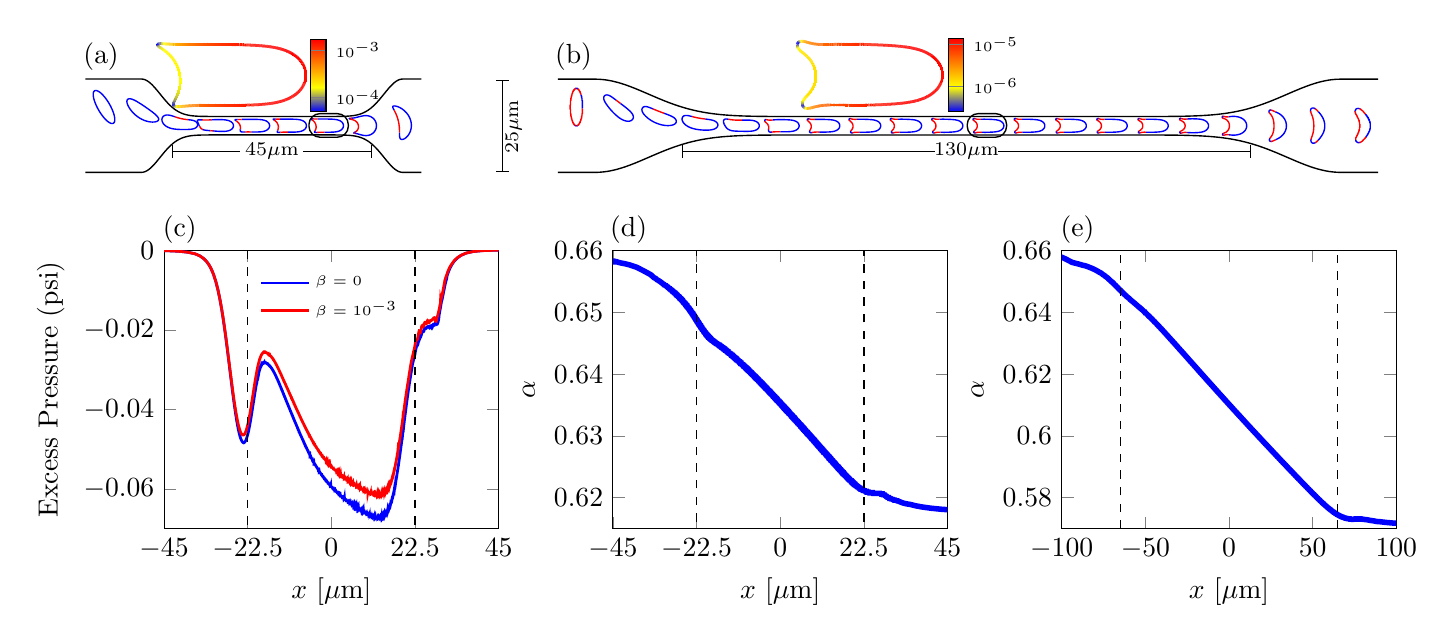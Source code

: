 \begin{tikzpicture}[scale=1.0]

\begin{axis}[
  at = {(-1.0cm,0.0cm)},
  width = 5.85cm,
  hide axis,
  axis equal image,
  xmin = -50,
  xmax = 40,
  ymin = -13,
  ymax = 13,
  xtick = \empty,
  ytick = \empty,
]

% Short stenosed geometry
\addplot[black,line width=0.5pt] coordinates{
(1.0e+02,0.0e+00)
(1.0e+02,4.398e-01)
(1.0e+02,8.796e-01)
(1.0e+02,1.319e+00)
(1.0e+02,1.759e+00)
(1.0e+02,2.199e+00)
(1.0e+02,2.639e+00)
(1.0e+02,3.079e+00)
(1.0e+02,3.518e+00)
(10.0e+01,3.958e+00)
(10.0e+01,4.398e+00)
(9.999e+01,4.838e+00)
(9.999e+01,5.277e+00)
(9.998e+01,5.717e+00)
(9.996e+01,6.156e+00)
(9.992e+01,6.595e+00)
(9.987e+01,7.032e+00)
(9.98e+01,7.465e+00)
(9.968e+01,7.889e+00)
(9.952e+01,8.298e+00)
(9.931e+01,8.682e+00)
(9.904e+01,9.031e+00)
(9.873e+01,9.341e+00)
(9.838e+01,9.612e+00)
(9.801e+01,9.848e+00)
(9.762e+01,1.005e+01)
(9.722e+01,1.023e+01)
(9.681e+01,1.039e+01)
(9.64e+01,1.054e+01)
(9.598e+01,1.066e+01)
(9.555e+01,1.078e+01)
(9.512e+01,1.088e+01)
(9.469e+01,1.098e+01)
(9.426e+01,1.106e+01)
(9.383e+01,1.114e+01)
(9.34e+01,1.122e+01)
(9.296e+01,1.129e+01)
(9.253e+01,1.135e+01)
(9.209e+01,1.141e+01)
(9.166e+01,1.147e+01)
(9.122e+01,1.152e+01)
(9.078e+01,1.157e+01)
(9.034e+01,1.162e+01)
(8.991e+01,1.166e+01)
(8.947e+01,1.17e+01)
(8.903e+01,1.174e+01)
(8.859e+01,1.178e+01)
(8.816e+01,1.181e+01)
(8.772e+01,1.184e+01)
(8.728e+01,1.188e+01)
(8.684e+01,1.19e+01)
(8.64e+01,1.193e+01)
(8.596e+01,1.196e+01)
(8.552e+01,1.198e+01)
(8.508e+01,1.201e+01)
(8.464e+01,1.203e+01)
(8.42e+01,1.205e+01)
(8.377e+01,1.207e+01)
(8.332e+01,1.209e+01)
(8.289e+01,1.211e+01)
(8.245e+01,1.213e+01)
(8.201e+01,1.215e+01)
(8.157e+01,1.216e+01)
(8.113e+01,1.218e+01)
(8.069e+01,1.219e+01)
(8.025e+01,1.221e+01)
(7.981e+01,1.222e+01)
(7.937e+01,1.224e+01)
(7.893e+01,1.225e+01)
(7.849e+01,1.226e+01)
(7.805e+01,1.227e+01)
(7.761e+01,1.228e+01)
(7.717e+01,1.229e+01)
(7.673e+01,1.23e+01)
(7.629e+01,1.231e+01)
(7.585e+01,1.232e+01)
(7.541e+01,1.233e+01)
(7.497e+01,1.234e+01)
(7.453e+01,1.234e+01)
(7.409e+01,1.235e+01)
(7.365e+01,1.236e+01)
(7.321e+01,1.237e+01)
(7.277e+01,1.237e+01)
(7.234e+01,1.238e+01)
(7.189e+01,1.238e+01)
(7.146e+01,1.239e+01)
(7.102e+01,1.24e+01)
(7.058e+01,1.24e+01)
(7.014e+01,1.241e+01)
(6.97e+01,1.241e+01)
(6.926e+01,1.242e+01)
(6.882e+01,1.242e+01)
(6.838e+01,1.242e+01)
(6.794e+01,1.243e+01)
(6.75e+01,1.243e+01)
(6.706e+01,1.244e+01)
(6.662e+01,1.244e+01)
(6.618e+01,1.244e+01)
(6.574e+01,1.244e+01)
(6.53e+01,1.245e+01)
(6.486e+01,1.245e+01)
(6.442e+01,1.245e+01)
(6.398e+01,1.246e+01)
(6.354e+01,1.246e+01)
(6.31e+01,1.246e+01)
(6.266e+01,1.246e+01)
(6.222e+01,1.246e+01)
(6.178e+01,1.247e+01)
(6.134e+01,1.247e+01)
(6.09e+01,1.247e+01)
(6.046e+01,1.247e+01)
(6.002e+01,1.247e+01)
(5.958e+01,1.248e+01)
(5.914e+01,1.248e+01)
(5.87e+01,1.248e+01)
(5.826e+01,1.248e+01)
(5.782e+01,1.248e+01)
(5.738e+01,1.248e+01)
(5.694e+01,1.248e+01)
(5.65e+01,1.248e+01)
(5.606e+01,1.248e+01)
(5.562e+01,1.249e+01)
(5.518e+01,1.249e+01)
(5.474e+01,1.249e+01)
(5.43e+01,1.249e+01)
(5.386e+01,1.249e+01)
(5.343e+01,1.249e+01)
(5.298e+01,1.249e+01)
(5.255e+01,1.249e+01)
(5.21e+01,1.249e+01)
(5.167e+01,1.249e+01)
(5.123e+01,1.249e+01)
(5.079e+01,1.249e+01)
(5.035e+01,1.249e+01)
(4.991e+01,1.249e+01)
(4.947e+01,1.249e+01)
(4.903e+01,1.25e+01)
(4.859e+01,1.25e+01)
(4.815e+01,1.25e+01)
(4.771e+01,1.25e+01)
(4.727e+01,1.25e+01)
(4.683e+01,1.25e+01)
(4.639e+01,1.25e+01)
(4.595e+01,1.25e+01)
(4.551e+01,1.25e+01)
(4.507e+01,1.25e+01)
(4.463e+01,1.25e+01)
(4.419e+01,1.25e+01)
(4.375e+01,1.25e+01)
(4.331e+01,1.25e+01)
(4.287e+01,1.25e+01)
(4.243e+01,1.25e+01)
(4.199e+01,1.25e+01)
(4.155e+01,1.25e+01)
(4.111e+01,1.25e+01)
(4.067e+01,1.25e+01)
(4.023e+01,1.25e+01)
(3.979e+01,1.25e+01)
(3.935e+01,1.25e+01)
(3.891e+01,1.25e+01)
(3.847e+01,1.25e+01)
(3.803e+01,1.25e+01)
(3.759e+01,1.25e+01)
(3.715e+01,1.25e+01)
(3.671e+01,1.25e+01)
(3.627e+01,1.25e+01)
(3.583e+01,1.25e+01)
(3.539e+01,1.25e+01)
(3.495e+01,1.25e+01)
(3.452e+01,1.245e+01)
(3.409e+01,1.234e+01)
(3.369e+01,1.216e+01)
(3.331e+01,1.194e+01)
(3.295e+01,1.169e+01)
(3.261e+01,1.141e+01)
(3.228e+01,1.111e+01)
(3.197e+01,1.08e+01)
(3.167e+01,1.048e+01)
(3.137e+01,1.016e+01)
(3.109e+01,9.825e+00)
(3.08e+01,9.489e+00)
(3.052e+01,9.15e+00)
(3.025e+01,8.809e+00)
(2.997e+01,8.467e+00)
(2.969e+01,8.125e+00)
(2.941e+01,7.784e+00)
(2.913e+01,7.445e+00)
(2.885e+01,7.108e+00)
(2.857e+01,6.774e+00)
(2.827e+01,6.445e+00)
(2.798e+01,6.121e+00)
(2.767e+01,5.803e+00)
(2.736e+01,5.493e+00)
(2.704e+01,5.192e+00)
(2.671e+01,4.901e+00)
(2.637e+01,4.622e+00)
(2.602e+01,4.357e+00)
(2.566e+01,4.108e+00)
(2.528e+01,3.876e+00)
(2.49e+01,3.663e+00)
(2.45e+01,3.469e+00)
(2.41e+01,3.297e+00)
(2.369e+01,3.146e+00)
(2.327e+01,3.015e+00)
(2.284e+01,2.905e+00)
(2.241e+01,2.812e+00)
(2.198e+01,2.736e+00)
(2.154e+01,2.674e+00)
(2.111e+01,2.625e+00)
(2.067e+01,2.586e+00)
(2.023e+01,2.556e+00)
(1.979e+01,2.533e+00)
(1.935e+01,2.515e+00)
(1.891e+01,2.502e+00)
(1.847e+01,2.493e+00)
(1.803e+01,2.486e+00)
(1.759e+01,2.481e+00)
(1.715e+01,2.477e+00)
(1.671e+01,2.475e+00)
(1.627e+01,2.473e+00)
(1.583e+01,2.472e+00)
(1.539e+01,2.471e+00)
(1.495e+01,2.471e+00)
(1.451e+01,2.47e+00)
(1.407e+01,2.47e+00)
(1.363e+01,2.47e+00)
(1.319e+01,2.47e+00)
(1.275e+01,2.47e+00)
(1.231e+01,2.47e+00)
(1.187e+01,2.47e+00)
(1.143e+01,2.47e+00)
(1.099e+01,2.47e+00)
(1.056e+01,2.47e+00)
(1.012e+01,2.47e+00)
(9.675e+00,2.47e+00)
(9.235e+00,2.47e+00)
(8.796e+00,2.47e+00)
(8.356e+00,2.47e+00)
(7.916e+00,2.47e+00)
(7.476e+00,2.47e+00)
(7.037e+00,2.47e+00)
(6.597e+00,2.47e+00)
(6.157e+00,2.47e+00)
(5.717e+00,2.47e+00)
(5.277e+00,2.47e+00)
(4.838e+00,2.47e+00)
(4.398e+00,2.47e+00)
(3.958e+00,2.47e+00)
(3.518e+00,2.47e+00)
(3.079e+00,2.47e+00)
(2.639e+00,2.47e+00)
(2.199e+00,2.47e+00)
(1.759e+00,2.47e+00)
(1.319e+00,2.47e+00)
(8.796e-01,2.47e+00)
(4.398e-01,2.47e+00)
(-3.829e-14,2.47e+00)
(-4.398e-01,2.47e+00)
(-8.796e-01,2.47e+00)
(-1.319e+00,2.47e+00)
(-1.759e+00,2.47e+00)
(-2.199e+00,2.47e+00)
(-2.639e+00,2.47e+00)
(-3.079e+00,2.47e+00)
(-3.518e+00,2.47e+00)
(-3.958e+00,2.47e+00)
(-4.398e+00,2.47e+00)
(-4.838e+00,2.47e+00)
(-5.277e+00,2.47e+00)
(-5.717e+00,2.47e+00)
(-6.157e+00,2.47e+00)
(-6.597e+00,2.47e+00)
(-7.037e+00,2.47e+00)
(-7.476e+00,2.47e+00)
(-7.916e+00,2.47e+00)
(-8.356e+00,2.47e+00)
(-8.796e+00,2.47e+00)
(-9.235e+00,2.47e+00)
(-9.675e+00,2.47e+00)
(-1.012e+01,2.47e+00)
(-1.056e+01,2.47e+00)
(-1.099e+01,2.47e+00)
(-1.143e+01,2.47e+00)
(-1.187e+01,2.47e+00)
(-1.231e+01,2.47e+00)
(-1.275e+01,2.47e+00)
(-1.319e+01,2.47e+00)
(-1.363e+01,2.47e+00)
(-1.407e+01,2.47e+00)
(-1.451e+01,2.47e+00)
(-1.495e+01,2.471e+00)
(-1.539e+01,2.471e+00)
(-1.583e+01,2.472e+00)
(-1.627e+01,2.473e+00)
(-1.671e+01,2.475e+00)
(-1.715e+01,2.477e+00)
(-1.759e+01,2.481e+00)
(-1.803e+01,2.486e+00)
(-1.847e+01,2.493e+00)
(-1.891e+01,2.502e+00)
(-1.935e+01,2.515e+00)
(-1.979e+01,2.533e+00)
(-2.023e+01,2.556e+00)
(-2.067e+01,2.586e+00)
(-2.111e+01,2.625e+00)
(-2.154e+01,2.674e+00)
(-2.198e+01,2.736e+00)
(-2.241e+01,2.812e+00)
(-2.284e+01,2.905e+00)
(-2.327e+01,3.015e+00)
(-2.369e+01,3.146e+00)
(-2.41e+01,3.297e+00)
(-2.45e+01,3.469e+00)
(-2.49e+01,3.663e+00)
(-2.528e+01,3.876e+00)
(-2.566e+01,4.108e+00)
(-2.602e+01,4.357e+00)
(-2.637e+01,4.622e+00)
(-2.671e+01,4.901e+00)
(-2.704e+01,5.192e+00)
(-2.736e+01,5.493e+00)
(-2.767e+01,5.803e+00)
(-2.798e+01,6.121e+00)
(-2.827e+01,6.445e+00)
(-2.857e+01,6.774e+00)
(-2.885e+01,7.108e+00)
(-2.913e+01,7.445e+00)
(-2.941e+01,7.784e+00)
(-2.969e+01,8.125e+00)
(-2.997e+01,8.467e+00)
(-3.025e+01,8.809e+00)
(-3.052e+01,9.15e+00)
(-3.08e+01,9.489e+00)
(-3.109e+01,9.825e+00)
(-3.137e+01,1.016e+01)
(-3.167e+01,1.048e+01)
(-3.197e+01,1.08e+01)
(-3.228e+01,1.111e+01)
(-3.261e+01,1.141e+01)
(-3.295e+01,1.169e+01)
(-3.331e+01,1.194e+01)
(-3.369e+01,1.216e+01)
(-3.409e+01,1.234e+01)
(-3.452e+01,1.245e+01)
(-3.495e+01,1.25e+01)
(-3.539e+01,1.25e+01)
(-3.583e+01,1.25e+01)
(-3.627e+01,1.25e+01)
(-3.671e+01,1.25e+01)
(-3.715e+01,1.25e+01)
(-3.759e+01,1.25e+01)
(-3.803e+01,1.25e+01)
(-3.847e+01,1.25e+01)
(-3.891e+01,1.25e+01)
(-3.935e+01,1.25e+01)
(-3.979e+01,1.25e+01)
(-4.023e+01,1.25e+01)
(-4.067e+01,1.25e+01)
(-4.111e+01,1.25e+01)
(-4.155e+01,1.25e+01)
(-4.199e+01,1.25e+01)
(-4.243e+01,1.25e+01)
(-4.287e+01,1.25e+01)
(-4.331e+01,1.25e+01)
(-4.375e+01,1.25e+01)
(-4.419e+01,1.25e+01)
(-4.463e+01,1.25e+01)
(-4.507e+01,1.25e+01)
(-4.551e+01,1.25e+01)
(-4.595e+01,1.25e+01)
(-4.639e+01,1.25e+01)
(-4.683e+01,1.25e+01)
(-4.727e+01,1.25e+01)
(-4.771e+01,1.25e+01)
(-4.815e+01,1.25e+01)
(-4.859e+01,1.25e+01)
(-4.903e+01,1.25e+01)
(-4.947e+01,1.249e+01)
(-4.991e+01,1.249e+01)
(-5.035e+01,1.249e+01)
(-5.079e+01,1.249e+01)
(-5.123e+01,1.249e+01)
(-5.167e+01,1.249e+01)
(-5.21e+01,1.249e+01)
(-5.255e+01,1.249e+01)
(-5.298e+01,1.249e+01)
(-5.343e+01,1.249e+01)
(-5.386e+01,1.249e+01)
(-5.43e+01,1.249e+01)
(-5.474e+01,1.249e+01)
(-5.518e+01,1.249e+01)
(-5.562e+01,1.249e+01)
(-5.606e+01,1.248e+01)
(-5.65e+01,1.248e+01)
(-5.694e+01,1.248e+01)
(-5.738e+01,1.248e+01)
(-5.782e+01,1.248e+01)
(-5.826e+01,1.248e+01)
(-5.87e+01,1.248e+01)
(-5.914e+01,1.248e+01)
(-5.958e+01,1.248e+01)
(-6.002e+01,1.247e+01)
(-6.046e+01,1.247e+01)
(-6.09e+01,1.247e+01)
(-6.134e+01,1.247e+01)
(-6.178e+01,1.247e+01)
(-6.222e+01,1.246e+01)
(-6.266e+01,1.246e+01)
(-6.31e+01,1.246e+01)
(-6.354e+01,1.246e+01)
(-6.398e+01,1.246e+01)
(-6.442e+01,1.245e+01)
(-6.486e+01,1.245e+01)
(-6.53e+01,1.245e+01)
(-6.574e+01,1.244e+01)
(-6.618e+01,1.244e+01)
(-6.662e+01,1.244e+01)
(-6.706e+01,1.244e+01)
(-6.75e+01,1.243e+01)
(-6.794e+01,1.243e+01)
(-6.838e+01,1.242e+01)
(-6.882e+01,1.242e+01)
(-6.926e+01,1.242e+01)
(-6.97e+01,1.241e+01)
(-7.014e+01,1.241e+01)
(-7.058e+01,1.24e+01)
(-7.102e+01,1.24e+01)
(-7.146e+01,1.239e+01)
(-7.189e+01,1.238e+01)
(-7.234e+01,1.238e+01)
(-7.277e+01,1.237e+01)
(-7.321e+01,1.237e+01)
(-7.365e+01,1.236e+01)
(-7.409e+01,1.235e+01)
(-7.453e+01,1.234e+01)
(-7.497e+01,1.234e+01)
(-7.541e+01,1.233e+01)
(-7.585e+01,1.232e+01)
(-7.629e+01,1.231e+01)
(-7.673e+01,1.23e+01)
(-7.717e+01,1.229e+01)
(-7.761e+01,1.228e+01)
(-7.805e+01,1.227e+01)
(-7.849e+01,1.226e+01)
(-7.893e+01,1.225e+01)
(-7.937e+01,1.224e+01)
(-7.981e+01,1.222e+01)
(-8.025e+01,1.221e+01)
(-8.069e+01,1.219e+01)
(-8.113e+01,1.218e+01)
(-8.157e+01,1.216e+01)
(-8.201e+01,1.215e+01)
(-8.245e+01,1.213e+01)
(-8.289e+01,1.211e+01)
(-8.332e+01,1.209e+01)
(-8.377e+01,1.207e+01)
(-8.42e+01,1.205e+01)
(-8.464e+01,1.203e+01)
(-8.508e+01,1.201e+01)
(-8.552e+01,1.198e+01)
(-8.596e+01,1.196e+01)
(-8.64e+01,1.193e+01)
(-8.684e+01,1.19e+01)
(-8.728e+01,1.188e+01)
(-8.772e+01,1.184e+01)
(-8.816e+01,1.181e+01)
(-8.859e+01,1.178e+01)
(-8.903e+01,1.174e+01)
(-8.947e+01,1.17e+01)
(-8.991e+01,1.166e+01)
(-9.034e+01,1.162e+01)
(-9.078e+01,1.157e+01)
(-9.122e+01,1.152e+01)
(-9.166e+01,1.147e+01)
(-9.209e+01,1.141e+01)
(-9.253e+01,1.135e+01)
(-9.296e+01,1.129e+01)
(-9.34e+01,1.122e+01)
(-9.383e+01,1.114e+01)
(-9.426e+01,1.106e+01)
(-9.469e+01,1.098e+01)
(-9.512e+01,1.088e+01)
(-9.555e+01,1.078e+01)
(-9.598e+01,1.066e+01)
(-9.64e+01,1.054e+01)
(-9.681e+01,1.039e+01)
(-9.722e+01,1.023e+01)
(-9.762e+01,1.005e+01)
(-9.801e+01,9.848e+00)
(-9.838e+01,9.612e+00)
(-9.873e+01,9.341e+00)
(-9.904e+01,9.031e+00)
(-9.931e+01,8.682e+00)
(-9.952e+01,8.298e+00)
(-9.968e+01,7.889e+00)
(-9.98e+01,7.465e+00)
(-9.987e+01,7.032e+00)
(-9.992e+01,6.595e+00)
(-9.996e+01,6.156e+00)
(-9.998e+01,5.717e+00)
(-9.999e+01,5.277e+00)
(-9.999e+01,4.838e+00)
(-10.0e+01,4.398e+00)
(-10.0e+01,3.958e+00)
(-1.0e+02,3.518e+00)
(-1.0e+02,3.079e+00)
(-1.0e+02,2.639e+00)
(-1.0e+02,2.199e+00)
(-1.0e+02,1.759e+00)
(-1.0e+02,1.319e+00)
(-1.0e+02,8.796e-01)
(-1.0e+02,4.398e-01)
(-1.0e+02,-4.02e-15)
(-1.0e+02,-4.398e-01)
(-1.0e+02,-8.796e-01)
(-1.0e+02,-1.319e+00)
(-1.0e+02,-1.759e+00)
(-1.0e+02,-2.199e+00)
(-1.0e+02,-2.639e+00)
(-1.0e+02,-3.079e+00)
(-1.0e+02,-3.518e+00)
(-10.0e+01,-3.958e+00)
(-10.0e+01,-4.398e+00)
(-9.999e+01,-4.838e+00)
(-9.999e+01,-5.277e+00)
(-9.998e+01,-5.717e+00)
(-9.996e+01,-6.156e+00)
(-9.992e+01,-6.595e+00)
(-9.987e+01,-7.032e+00)
(-9.98e+01,-7.465e+00)
(-9.968e+01,-7.889e+00)
(-9.952e+01,-8.298e+00)
(-9.931e+01,-8.682e+00)
(-9.904e+01,-9.031e+00)
(-9.873e+01,-9.341e+00)
(-9.838e+01,-9.612e+00)
(-9.801e+01,-9.848e+00)
(-9.762e+01,-1.005e+01)
(-9.722e+01,-1.023e+01)
(-9.681e+01,-1.039e+01)
(-9.64e+01,-1.054e+01)
(-9.598e+01,-1.066e+01)
(-9.555e+01,-1.078e+01)
(-9.512e+01,-1.088e+01)
(-9.469e+01,-1.098e+01)
(-9.426e+01,-1.106e+01)
(-9.383e+01,-1.114e+01)
(-9.34e+01,-1.122e+01)
(-9.296e+01,-1.129e+01)
(-9.253e+01,-1.135e+01)
(-9.209e+01,-1.141e+01)
(-9.166e+01,-1.147e+01)
(-9.122e+01,-1.152e+01)
(-9.078e+01,-1.157e+01)
(-9.034e+01,-1.162e+01)
(-8.991e+01,-1.166e+01)
(-8.947e+01,-1.17e+01)
(-8.903e+01,-1.174e+01)
(-8.859e+01,-1.178e+01)
(-8.816e+01,-1.181e+01)
(-8.772e+01,-1.184e+01)
(-8.728e+01,-1.188e+01)
(-8.684e+01,-1.19e+01)
(-8.64e+01,-1.193e+01)
(-8.596e+01,-1.196e+01)
(-8.552e+01,-1.198e+01)
(-8.508e+01,-1.201e+01)
(-8.464e+01,-1.203e+01)
(-8.42e+01,-1.205e+01)
(-8.377e+01,-1.207e+01)
(-8.332e+01,-1.209e+01)
(-8.289e+01,-1.211e+01)
(-8.245e+01,-1.213e+01)
(-8.201e+01,-1.215e+01)
(-8.157e+01,-1.216e+01)
(-8.113e+01,-1.218e+01)
(-8.069e+01,-1.219e+01)
(-8.025e+01,-1.221e+01)
(-7.981e+01,-1.222e+01)
(-7.937e+01,-1.224e+01)
(-7.893e+01,-1.225e+01)
(-7.849e+01,-1.226e+01)
(-7.805e+01,-1.227e+01)
(-7.761e+01,-1.228e+01)
(-7.717e+01,-1.229e+01)
(-7.673e+01,-1.23e+01)
(-7.629e+01,-1.231e+01)
(-7.585e+01,-1.232e+01)
(-7.541e+01,-1.233e+01)
(-7.497e+01,-1.234e+01)
(-7.453e+01,-1.234e+01)
(-7.409e+01,-1.235e+01)
(-7.365e+01,-1.236e+01)
(-7.321e+01,-1.237e+01)
(-7.277e+01,-1.237e+01)
(-7.234e+01,-1.238e+01)
(-7.189e+01,-1.238e+01)
(-7.146e+01,-1.239e+01)
(-7.102e+01,-1.24e+01)
(-7.058e+01,-1.24e+01)
(-7.014e+01,-1.241e+01)
(-6.97e+01,-1.241e+01)
(-6.926e+01,-1.242e+01)
(-6.882e+01,-1.242e+01)
(-6.838e+01,-1.242e+01)
(-6.794e+01,-1.243e+01)
(-6.75e+01,-1.243e+01)
(-6.706e+01,-1.244e+01)
(-6.662e+01,-1.244e+01)
(-6.618e+01,-1.244e+01)
(-6.574e+01,-1.244e+01)
(-6.53e+01,-1.245e+01)
(-6.486e+01,-1.245e+01)
(-6.442e+01,-1.245e+01)
(-6.398e+01,-1.246e+01)
(-6.354e+01,-1.246e+01)
(-6.31e+01,-1.246e+01)
(-6.266e+01,-1.246e+01)
(-6.222e+01,-1.246e+01)
(-6.178e+01,-1.247e+01)
(-6.134e+01,-1.247e+01)
(-6.09e+01,-1.247e+01)
(-6.046e+01,-1.247e+01)
(-6.002e+01,-1.247e+01)
(-5.958e+01,-1.248e+01)
(-5.914e+01,-1.248e+01)
(-5.87e+01,-1.248e+01)
(-5.826e+01,-1.248e+01)
(-5.782e+01,-1.248e+01)
(-5.738e+01,-1.248e+01)
(-5.694e+01,-1.248e+01)
(-5.65e+01,-1.248e+01)
(-5.606e+01,-1.248e+01)
(-5.562e+01,-1.249e+01)
(-5.518e+01,-1.249e+01)
(-5.474e+01,-1.249e+01)
(-5.43e+01,-1.249e+01)
(-5.386e+01,-1.249e+01)
(-5.343e+01,-1.249e+01)
(-5.298e+01,-1.249e+01)
(-5.255e+01,-1.249e+01)
(-5.21e+01,-1.249e+01)
(-5.167e+01,-1.249e+01)
(-5.123e+01,-1.249e+01)
(-5.079e+01,-1.249e+01)
(-5.035e+01,-1.249e+01)
(-4.991e+01,-1.249e+01)
(-4.947e+01,-1.249e+01)
(-4.903e+01,-1.25e+01)
(-4.859e+01,-1.25e+01)
(-4.815e+01,-1.25e+01)
(-4.771e+01,-1.25e+01)
(-4.727e+01,-1.25e+01)
(-4.683e+01,-1.25e+01)
(-4.639e+01,-1.25e+01)
(-4.595e+01,-1.25e+01)
(-4.551e+01,-1.25e+01)
(-4.507e+01,-1.25e+01)
(-4.463e+01,-1.25e+01)
(-4.419e+01,-1.25e+01)
(-4.375e+01,-1.25e+01)
(-4.331e+01,-1.25e+01)
(-4.287e+01,-1.25e+01)
(-4.243e+01,-1.25e+01)
(-4.199e+01,-1.25e+01)
(-4.155e+01,-1.25e+01)
(-4.111e+01,-1.25e+01)
(-4.067e+01,-1.25e+01)
(-4.023e+01,-1.25e+01)
(-3.979e+01,-1.25e+01)
(-3.935e+01,-1.25e+01)
(-3.891e+01,-1.25e+01)
(-3.847e+01,-1.25e+01)
(-3.803e+01,-1.25e+01)
(-3.759e+01,-1.25e+01)
(-3.715e+01,-1.25e+01)
(-3.671e+01,-1.25e+01)
(-3.627e+01,-1.25e+01)
(-3.583e+01,-1.25e+01)
(-3.539e+01,-1.25e+01)
(-3.495e+01,-1.25e+01)
(-3.452e+01,-1.245e+01)
(-3.409e+01,-1.234e+01)
(-3.369e+01,-1.216e+01)
(-3.331e+01,-1.194e+01)
(-3.295e+01,-1.169e+01)
(-3.261e+01,-1.141e+01)
(-3.228e+01,-1.111e+01)
(-3.197e+01,-1.08e+01)
(-3.167e+01,-1.048e+01)
(-3.137e+01,-1.016e+01)
(-3.109e+01,-9.825e+00)
(-3.08e+01,-9.489e+00)
(-3.052e+01,-9.15e+00)
(-3.025e+01,-8.809e+00)
(-2.997e+01,-8.467e+00)
(-2.969e+01,-8.125e+00)
(-2.941e+01,-7.784e+00)
(-2.913e+01,-7.445e+00)
(-2.885e+01,-7.108e+00)
(-2.857e+01,-6.774e+00)
(-2.827e+01,-6.445e+00)
(-2.798e+01,-6.121e+00)
(-2.767e+01,-5.803e+00)
(-2.736e+01,-5.493e+00)
(-2.704e+01,-5.192e+00)
(-2.671e+01,-4.901e+00)
(-2.637e+01,-4.622e+00)
(-2.602e+01,-4.357e+00)
(-2.566e+01,-4.108e+00)
(-2.528e+01,-3.876e+00)
(-2.49e+01,-3.663e+00)
(-2.45e+01,-3.469e+00)
(-2.41e+01,-3.297e+00)
(-2.369e+01,-3.146e+00)
(-2.327e+01,-3.015e+00)
(-2.284e+01,-2.905e+00)
(-2.241e+01,-2.812e+00)
(-2.198e+01,-2.736e+00)
(-2.154e+01,-2.674e+00)
(-2.111e+01,-2.625e+00)
(-2.067e+01,-2.586e+00)
(-2.023e+01,-2.556e+00)
(-1.979e+01,-2.533e+00)
(-1.935e+01,-2.515e+00)
(-1.891e+01,-2.502e+00)
(-1.847e+01,-2.493e+00)
(-1.803e+01,-2.486e+00)
(-1.759e+01,-2.481e+00)
(-1.715e+01,-2.477e+00)
(-1.671e+01,-2.475e+00)
(-1.627e+01,-2.473e+00)
(-1.583e+01,-2.472e+00)
(-1.539e+01,-2.471e+00)
(-1.495e+01,-2.471e+00)
(-1.451e+01,-2.47e+00)
(-1.407e+01,-2.47e+00)
(-1.363e+01,-2.47e+00)
(-1.319e+01,-2.47e+00)
(-1.275e+01,-2.47e+00)
(-1.231e+01,-2.47e+00)
(-1.187e+01,-2.47e+00)
(-1.143e+01,-2.47e+00)
(-1.099e+01,-2.47e+00)
(-1.056e+01,-2.47e+00)
(-1.012e+01,-2.47e+00)
(-9.675e+00,-2.47e+00)
(-9.235e+00,-2.47e+00)
(-8.796e+00,-2.47e+00)
(-8.356e+00,-2.47e+00)
(-7.916e+00,-2.47e+00)
(-7.476e+00,-2.47e+00)
(-7.037e+00,-2.47e+00)
(-6.597e+00,-2.47e+00)
(-6.157e+00,-2.47e+00)
(-5.717e+00,-2.47e+00)
(-5.277e+00,-2.47e+00)
(-4.838e+00,-2.47e+00)
(-4.398e+00,-2.47e+00)
(-3.958e+00,-2.47e+00)
(-3.518e+00,-2.47e+00)
(-3.079e+00,-2.47e+00)
(-2.639e+00,-2.47e+00)
(-2.199e+00,-2.47e+00)
(-1.759e+00,-2.47e+00)
(-1.319e+00,-2.47e+00)
(-8.796e-01,-2.47e+00)
(-4.398e-01,-2.47e+00)
(7.045e-14,-2.47e+00)
(4.398e-01,-2.47e+00)
(8.796e-01,-2.47e+00)
(1.319e+00,-2.47e+00)
(1.759e+00,-2.47e+00)
(2.199e+00,-2.47e+00)
(2.639e+00,-2.47e+00)
(3.079e+00,-2.47e+00)
(3.518e+00,-2.47e+00)
(3.958e+00,-2.47e+00)
(4.398e+00,-2.47e+00)
(4.838e+00,-2.47e+00)
(5.277e+00,-2.47e+00)
(5.717e+00,-2.47e+00)
(6.157e+00,-2.47e+00)
(6.597e+00,-2.47e+00)
(7.037e+00,-2.47e+00)
(7.476e+00,-2.47e+00)
(7.916e+00,-2.47e+00)
(8.356e+00,-2.47e+00)
(8.796e+00,-2.47e+00)
(9.235e+00,-2.47e+00)
(9.675e+00,-2.47e+00)
(1.012e+01,-2.47e+00)
(1.056e+01,-2.47e+00)
(1.099e+01,-2.47e+00)
(1.143e+01,-2.47e+00)
(1.187e+01,-2.47e+00)
(1.231e+01,-2.47e+00)
(1.275e+01,-2.47e+00)
(1.319e+01,-2.47e+00)
(1.363e+01,-2.47e+00)
(1.407e+01,-2.47e+00)
(1.451e+01,-2.47e+00)
(1.495e+01,-2.471e+00)
(1.539e+01,-2.471e+00)
(1.583e+01,-2.472e+00)
(1.627e+01,-2.473e+00)
(1.671e+01,-2.475e+00)
(1.715e+01,-2.477e+00)
(1.759e+01,-2.481e+00)
(1.803e+01,-2.486e+00)
(1.847e+01,-2.493e+00)
(1.891e+01,-2.502e+00)
(1.935e+01,-2.515e+00)
(1.979e+01,-2.533e+00)
(2.023e+01,-2.556e+00)
(2.067e+01,-2.586e+00)
(2.111e+01,-2.625e+00)
(2.154e+01,-2.674e+00)
(2.198e+01,-2.736e+00)
(2.241e+01,-2.812e+00)
(2.284e+01,-2.905e+00)
(2.327e+01,-3.015e+00)
(2.369e+01,-3.146e+00)
(2.41e+01,-3.297e+00)
(2.45e+01,-3.469e+00)
(2.49e+01,-3.663e+00)
(2.528e+01,-3.876e+00)
(2.566e+01,-4.108e+00)
(2.602e+01,-4.357e+00)
(2.637e+01,-4.622e+00)
(2.671e+01,-4.901e+00)
(2.704e+01,-5.192e+00)
(2.736e+01,-5.493e+00)
(2.767e+01,-5.803e+00)
(2.798e+01,-6.121e+00)
(2.827e+01,-6.445e+00)
(2.857e+01,-6.774e+00)
(2.885e+01,-7.108e+00)
(2.913e+01,-7.445e+00)
(2.941e+01,-7.784e+00)
(2.969e+01,-8.125e+00)
(2.997e+01,-8.467e+00)
(3.025e+01,-8.809e+00)
(3.052e+01,-9.15e+00)
(3.08e+01,-9.489e+00)
(3.109e+01,-9.825e+00)
(3.137e+01,-1.016e+01)
(3.167e+01,-1.048e+01)
(3.197e+01,-1.08e+01)
(3.228e+01,-1.111e+01)
(3.261e+01,-1.141e+01)
(3.295e+01,-1.169e+01)
(3.331e+01,-1.194e+01)
(3.369e+01,-1.216e+01)
(3.409e+01,-1.234e+01)
(3.452e+01,-1.245e+01)
(3.495e+01,-1.25e+01)
(3.539e+01,-1.25e+01)
(3.583e+01,-1.25e+01)
(3.627e+01,-1.25e+01)
(3.671e+01,-1.25e+01)
(3.715e+01,-1.25e+01)
(3.759e+01,-1.25e+01)
(3.803e+01,-1.25e+01)
(3.847e+01,-1.25e+01)
(3.891e+01,-1.25e+01)
(3.935e+01,-1.25e+01)
(3.979e+01,-1.25e+01)
(4.023e+01,-1.25e+01)
(4.067e+01,-1.25e+01)
(4.111e+01,-1.25e+01)
(4.155e+01,-1.25e+01)
(4.199e+01,-1.25e+01)
(4.243e+01,-1.25e+01)
(4.287e+01,-1.25e+01)
(4.331e+01,-1.25e+01)
(4.375e+01,-1.25e+01)
(4.419e+01,-1.25e+01)
(4.463e+01,-1.25e+01)
(4.507e+01,-1.25e+01)
(4.551e+01,-1.25e+01)
(4.595e+01,-1.25e+01)
(4.639e+01,-1.25e+01)
(4.683e+01,-1.25e+01)
(4.727e+01,-1.25e+01)
(4.771e+01,-1.25e+01)
(4.815e+01,-1.25e+01)
(4.859e+01,-1.25e+01)
(4.903e+01,-1.25e+01)
(4.947e+01,-1.249e+01)
(4.991e+01,-1.249e+01)
(5.035e+01,-1.249e+01)
(5.079e+01,-1.249e+01)
(5.123e+01,-1.249e+01)
(5.167e+01,-1.249e+01)
(5.21e+01,-1.249e+01)
(5.255e+01,-1.249e+01)
(5.298e+01,-1.249e+01)
(5.343e+01,-1.249e+01)
(5.386e+01,-1.249e+01)
(5.43e+01,-1.249e+01)
(5.474e+01,-1.249e+01)
(5.518e+01,-1.249e+01)
(5.562e+01,-1.249e+01)
(5.606e+01,-1.248e+01)
(5.65e+01,-1.248e+01)
(5.694e+01,-1.248e+01)
(5.738e+01,-1.248e+01)
(5.782e+01,-1.248e+01)
(5.826e+01,-1.248e+01)
(5.87e+01,-1.248e+01)
(5.914e+01,-1.248e+01)
(5.958e+01,-1.248e+01)
(6.002e+01,-1.247e+01)
(6.046e+01,-1.247e+01)
(6.09e+01,-1.247e+01)
(6.134e+01,-1.247e+01)
(6.178e+01,-1.247e+01)
(6.222e+01,-1.246e+01)
(6.266e+01,-1.246e+01)
(6.31e+01,-1.246e+01)
(6.354e+01,-1.246e+01)
(6.398e+01,-1.246e+01)
(6.442e+01,-1.245e+01)
(6.486e+01,-1.245e+01)
(6.53e+01,-1.245e+01)
(6.574e+01,-1.244e+01)
(6.618e+01,-1.244e+01)
(6.662e+01,-1.244e+01)
(6.706e+01,-1.244e+01)
(6.75e+01,-1.243e+01)
(6.794e+01,-1.243e+01)
(6.838e+01,-1.242e+01)
(6.882e+01,-1.242e+01)
(6.926e+01,-1.242e+01)
(6.97e+01,-1.241e+01)
(7.014e+01,-1.241e+01)
(7.058e+01,-1.24e+01)
(7.102e+01,-1.24e+01)
(7.146e+01,-1.239e+01)
(7.189e+01,-1.238e+01)
(7.234e+01,-1.238e+01)
(7.277e+01,-1.237e+01)
(7.321e+01,-1.237e+01)
(7.365e+01,-1.236e+01)
(7.409e+01,-1.235e+01)
(7.453e+01,-1.234e+01)
(7.497e+01,-1.234e+01)
(7.541e+01,-1.233e+01)
(7.585e+01,-1.232e+01)
(7.629e+01,-1.231e+01)
(7.673e+01,-1.23e+01)
(7.717e+01,-1.229e+01)
(7.761e+01,-1.228e+01)
(7.805e+01,-1.227e+01)
(7.849e+01,-1.226e+01)
(7.893e+01,-1.225e+01)
(7.937e+01,-1.224e+01)
(7.981e+01,-1.222e+01)
(8.025e+01,-1.221e+01)
(8.069e+01,-1.219e+01)
(8.113e+01,-1.218e+01)
(8.157e+01,-1.216e+01)
(8.201e+01,-1.215e+01)
(8.245e+01,-1.213e+01)
(8.289e+01,-1.211e+01)
(8.332e+01,-1.209e+01)
(8.377e+01,-1.207e+01)
(8.42e+01,-1.205e+01)
(8.464e+01,-1.203e+01)
(8.508e+01,-1.201e+01)
(8.552e+01,-1.198e+01)
(8.596e+01,-1.196e+01)
(8.64e+01,-1.193e+01)
(8.684e+01,-1.19e+01)
(8.728e+01,-1.188e+01)
(8.772e+01,-1.184e+01)
(8.816e+01,-1.181e+01)
(8.859e+01,-1.178e+01)
(8.903e+01,-1.174e+01)
(8.947e+01,-1.17e+01)
(8.991e+01,-1.166e+01)
(9.034e+01,-1.162e+01)
(9.078e+01,-1.157e+01)
(9.122e+01,-1.152e+01)
(9.166e+01,-1.147e+01)
(9.209e+01,-1.141e+01)
(9.253e+01,-1.135e+01)
(9.296e+01,-1.129e+01)
(9.34e+01,-1.122e+01)
(9.383e+01,-1.114e+01)
(9.426e+01,-1.106e+01)
(9.469e+01,-1.098e+01)
(9.512e+01,-1.088e+01)
(9.555e+01,-1.078e+01)
(9.598e+01,-1.066e+01)
(9.64e+01,-1.054e+01)
(9.681e+01,-1.039e+01)
(9.722e+01,-1.023e+01)
(9.762e+01,-1.005e+01)
(9.801e+01,-9.848e+00)
(9.838e+01,-9.612e+00)
(9.873e+01,-9.341e+00)
(9.904e+01,-9.031e+00)
(9.931e+01,-8.682e+00)
(9.952e+01,-8.298e+00)
(9.968e+01,-7.889e+00)
(9.98e+01,-7.465e+00)
(9.987e+01,-7.032e+00)
(9.992e+01,-6.595e+00)
(9.996e+01,-6.156e+00)
(9.998e+01,-5.717e+00)
(9.999e+01,-5.277e+00)
(9.999e+01,-4.838e+00)
(10.0e+01,-4.398e+00)
(10.0e+01,-3.958e+00)
(1.0e+02,-3.518e+00)
(1.0e+02,-3.079e+00)
(1.0e+02,-2.639e+00)
(1.0e+02,-2.199e+00)
(1.0e+02,-1.759e+00)
(1.0e+02,-1.319e+00)
(1.0e+02,-8.796e-01)
(1.0e+02,-4.398e-01)
};

% 1st vesicle
\addplot[blue,line width=0.5pt] coordinates{
(-4.751e+01,9.343e+00)
(-4.755e+01,9.313e+00)
(-4.76e+01,9.28e+00)
(-4.764e+01,9.241e+00)
(-4.767e+01,9.198e+00)
(-4.771e+01,9.15e+00)
(-4.774e+01,9.098e+00)
(-4.777e+01,9.042e+00)
(-4.779e+01,8.981e+00)
(-4.782e+01,8.916e+00)
(-4.784e+01,8.847e+00)
(-4.785e+01,8.773e+00)
(-4.787e+01,8.696e+00)
(-4.787e+01,8.614e+00)
(-4.788e+01,8.529e+00)
(-4.789e+01,8.44e+00)
(-4.789e+01,8.348e+00)
(-4.789e+01,8.251e+00)
(-4.788e+01,8.152e+00)
(-4.787e+01,8.048e+00)
(-4.786e+01,7.942e+00)
(-4.785e+01,7.832e+00)
(-4.783e+01,7.72e+00)
(-4.781e+01,7.604e+00)
(-4.779e+01,7.486e+00)
(-4.776e+01,7.365e+00)
(-4.773e+01,7.242e+00)
(-4.77e+01,7.116e+00)
(-4.766e+01,6.988e+00)
(-4.763e+01,6.857e+00)
(-4.758e+01,6.725e+00)
(-4.754e+01,6.591e+00)
(-4.749e+01,6.455e+00)
(-4.745e+01,6.318e+00)
(-4.739e+01,6.179e+00)
(-4.734e+01,6.039e+00)
(-4.728e+01,5.898e+00)
(-4.722e+01,5.756e+00)
(-4.716e+01,5.613e+00)
(-4.71e+01,5.469e+00)
(-4.703e+01,5.325e+00)
(-4.696e+01,5.181e+00)
(-4.689e+01,5.036e+00)
(-4.682e+01,4.891e+00)
(-4.675e+01,4.747e+00)
(-4.667e+01,4.603e+00)
(-4.659e+01,4.459e+00)
(-4.651e+01,4.316e+00)
(-4.643e+01,4.173e+00)
(-4.635e+01,4.031e+00)
(-4.627e+01,3.891e+00)
(-4.618e+01,3.751e+00)
(-4.609e+01,3.613e+00)
(-4.601e+01,3.477e+00)
(-4.592e+01,3.342e+00)
(-4.583e+01,3.208e+00)
(-4.574e+01,3.077e+00)
(-4.564e+01,2.948e+00)
(-4.555e+01,2.821e+00)
(-4.546e+01,2.696e+00)
(-4.536e+01,2.574e+00)
(-4.527e+01,2.454e+00)
(-4.518e+01,2.337e+00)
(-4.508e+01,2.223e+00)
(-4.499e+01,2.112e+00)
(-4.489e+01,2.004e+00)
(-4.48e+01,1.9e+00)
(-4.47e+01,1.798e+00)
(-4.461e+01,1.7e+00)
(-4.452e+01,1.606e+00)
(-4.442e+01,1.515e+00)
(-4.433e+01,1.428e+00)
(-4.424e+01,1.344e+00)
(-4.415e+01,1.265e+00)
(-4.406e+01,1.19e+00)
(-4.397e+01,1.118e+00)
(-4.388e+01,1.051e+00)
(-4.38e+01,9.882e-01)
(-4.371e+01,9.295e-01)
(-4.363e+01,8.753e-01)
(-4.354e+01,8.254e-01)
(-4.346e+01,7.8e-01)
(-4.338e+01,7.392e-01)
(-4.331e+01,7.029e-01)
(-4.323e+01,6.712e-01)
(-4.316e+01,6.441e-01)
(-4.309e+01,6.217e-01)
(-4.302e+01,6.04e-01)
(-4.295e+01,5.91e-01)
(-4.288e+01,5.827e-01)
(-4.282e+01,5.792e-01)
(-4.276e+01,5.804e-01)
(-4.27e+01,5.863e-01)
(-4.264e+01,5.969e-01)
(-4.259e+01,6.123e-01)
(-4.254e+01,6.323e-01)
(-4.249e+01,6.571e-01)
(-4.245e+01,6.864e-01)
(-4.24e+01,7.205e-01)
(-4.236e+01,7.59e-01)
(-4.233e+01,8.022e-01)
(-4.229e+01,8.498e-01)
(-4.226e+01,9.019e-01)
(-4.223e+01,9.583e-01)
(-4.221e+01,1.019e+00)
(-4.218e+01,1.084e+00)
(-4.216e+01,1.153e+00)
(-4.215e+01,1.227e+00)
(-4.213e+01,1.304e+00)
(-4.213e+01,1.385e+00)
(-4.212e+01,1.471e+00)
(-4.211e+01,1.56e+00)
(-4.211e+01,1.652e+00)
(-4.211e+01,1.749e+00)
(-4.212e+01,1.848e+00)
(-4.213e+01,1.952e+00)
(-4.214e+01,2.058e+00)
(-4.215e+01,2.167e+00)
(-4.217e+01,2.28e+00)
(-4.219e+01,2.396e+00)
(-4.221e+01,2.514e+00)
(-4.224e+01,2.635e+00)
(-4.227e+01,2.758e+00)
(-4.23e+01,2.884e+00)
(-4.234e+01,3.012e+00)
(-4.237e+01,3.143e+00)
(-4.242e+01,3.275e+00)
(-4.246e+01,3.409e+00)
(-4.251e+01,3.545e+00)
(-4.255e+01,3.682e+00)
(-4.261e+01,3.821e+00)
(-4.266e+01,3.961e+00)
(-4.272e+01,4.102e+00)
(-4.278e+01,4.244e+00)
(-4.284e+01,4.387e+00)
(-4.29e+01,4.531e+00)
(-4.297e+01,4.675e+00)
(-4.304e+01,4.819e+00)
(-4.311e+01,4.964e+00)
(-4.318e+01,5.109e+00)
(-4.325e+01,5.253e+00)
(-4.333e+01,5.397e+00)
(-4.341e+01,5.541e+00)
(-4.349e+01,5.684e+00)
(-4.357e+01,5.827e+00)
(-4.365e+01,5.969e+00)
(-4.373e+01,6.109e+00)
(-4.382e+01,6.249e+00)
(-4.391e+01,6.387e+00)
(-4.399e+01,6.523e+00)
(-4.408e+01,6.658e+00)
(-4.417e+01,6.792e+00)
(-4.426e+01,6.923e+00)
(-4.436e+01,7.052e+00)
(-4.445e+01,7.179e+00)
(-4.454e+01,7.304e+00)
(-4.464e+01,7.426e+00)
(-4.473e+01,7.546e+00)
(-4.482e+01,7.662e+00)
(-4.492e+01,7.777e+00)
(-4.501e+01,7.888e+00)
(-4.511e+01,7.996e+00)
(-4.52e+01,8.1e+00)
(-4.53e+01,8.202e+00)
(-4.539e+01,8.3e+00)
(-4.548e+01,8.394e+00)
(-4.558e+01,8.485e+00)
(-4.567e+01,8.572e+00)
(-4.576e+01,8.656e+00)
(-4.585e+01,8.735e+00)
(-4.594e+01,8.81e+00)
(-4.603e+01,8.882e+00)
(-4.612e+01,8.949e+00)
(-4.62e+01,9.012e+00)
(-4.629e+01,9.07e+00)
(-4.637e+01,9.125e+00)
(-4.646e+01,9.175e+00)
(-4.654e+01,9.22e+00)
(-4.662e+01,9.261e+00)
(-4.669e+01,9.297e+00)
(-4.677e+01,9.329e+00)
(-4.684e+01,9.356e+00)
(-4.691e+01,9.378e+00)
(-4.698e+01,9.396e+00)
(-4.705e+01,9.409e+00)
(-4.712e+01,9.417e+00)
(-4.718e+01,9.421e+00)
(-4.724e+01,9.42e+00)
(-4.73e+01,9.414e+00)
(-4.736e+01,9.403e+00)
(-4.741e+01,9.388e+00)
(-4.746e+01,9.368e+00)
(-4.751e+01,9.343e+00)
(-4.755e+01,9.313e+00)
};

% 2nd vesicle
\addplot[blue,line width=0.5pt] coordinates{
(-3.878e+01,6.884e+00)
(-3.881e+01,6.834e+00)
(-3.882e+01,6.783e+00)
(-3.884e+01,6.729e+00)
(-3.885e+01,6.674e+00)
(-3.886e+01,6.615e+00)
(-3.887e+01,6.555e+00)
(-3.887e+01,6.492e+00)
(-3.887e+01,6.426e+00)
(-3.886e+01,6.357e+00)
(-3.885e+01,6.285e+00)
(-3.884e+01,6.211e+00)
(-3.883e+01,6.134e+00)
(-3.881e+01,6.054e+00)
(-3.879e+01,5.971e+00)
(-3.876e+01,5.886e+00)
(-3.873e+01,5.798e+00)
(-3.87e+01,5.708e+00)
(-3.866e+01,5.615e+00)
(-3.862e+01,5.519e+00)
(-3.858e+01,5.422e+00)
(-3.853e+01,5.322e+00)
(-3.848e+01,5.22e+00)
(-3.842e+01,5.117e+00)
(-3.837e+01,5.011e+00)
(-3.83e+01,4.904e+00)
(-3.824e+01,4.796e+00)
(-3.817e+01,4.686e+00)
(-3.809e+01,4.575e+00)
(-3.802e+01,4.463e+00)
(-3.794e+01,4.35e+00)
(-3.785e+01,4.236e+00)
(-3.777e+01,4.122e+00)
(-3.768e+01,4.008e+00)
(-3.758e+01,3.893e+00)
(-3.749e+01,3.779e+00)
(-3.739e+01,3.665e+00)
(-3.728e+01,3.551e+00)
(-3.717e+01,3.438e+00)
(-3.707e+01,3.325e+00)
(-3.695e+01,3.214e+00)
(-3.684e+01,3.104e+00)
(-3.672e+01,2.995e+00)
(-3.66e+01,2.887e+00)
(-3.647e+01,2.782e+00)
(-3.635e+01,2.678e+00)
(-3.622e+01,2.576e+00)
(-3.609e+01,2.477e+00)
(-3.596e+01,2.38e+00)
(-3.582e+01,2.286e+00)
(-3.569e+01,2.194e+00)
(-3.555e+01,2.106e+00)
(-3.541e+01,2.02e+00)
(-3.527e+01,1.937e+00)
(-3.513e+01,1.858e+00)
(-3.499e+01,1.782e+00)
(-3.485e+01,1.709e+00)
(-3.47e+01,1.64e+00)
(-3.456e+01,1.574e+00)
(-3.442e+01,1.512e+00)
(-3.428e+01,1.453e+00)
(-3.413e+01,1.398e+00)
(-3.399e+01,1.347e+00)
(-3.385e+01,1.299e+00)
(-3.371e+01,1.255e+00)
(-3.358e+01,1.214e+00)
(-3.344e+01,1.177e+00)
(-3.331e+01,1.143e+00)
(-3.317e+01,1.113e+00)
(-3.304e+01,1.086e+00)
(-3.292e+01,1.062e+00)
(-3.279e+01,1.041e+00)
(-3.267e+01,1.024e+00)
(-3.255e+01,1.009e+00)
(-3.243e+01,9.968e-01)
(-3.232e+01,9.864e-01)
(-3.221e+01,9.785e-01)
(-3.21e+01,9.736e-01)
(-3.2e+01,9.723e-01)
(-3.19e+01,9.746e-01)
(-3.18e+01,9.795e-01)
(-3.171e+01,9.857e-01)
(-3.162e+01,9.921e-01)
(-3.154e+01,9.982e-01)
(-3.145e+01,1.005e+00)
(-3.137e+01,1.012e+00)
(-3.13e+01,1.022e+00)
(-3.123e+01,1.034e+00)
(-3.116e+01,1.049e+00)
(-3.11e+01,1.067e+00)
(-3.104e+01,1.086e+00)
(-3.098e+01,1.107e+00)
(-3.092e+01,1.128e+00)
(-3.087e+01,1.151e+00)
(-3.082e+01,1.174e+00)
(-3.077e+01,1.198e+00)
(-3.072e+01,1.224e+00)
(-3.068e+01,1.252e+00)
(-3.063e+01,1.282e+00)
(-3.058e+01,1.315e+00)
(-3.054e+01,1.352e+00)
(-3.05e+01,1.394e+00)
(-3.046e+01,1.442e+00)
(-3.043e+01,1.495e+00)
(-3.04e+01,1.554e+00)
(-3.038e+01,1.619e+00)
(-3.037e+01,1.69e+00)
(-3.036e+01,1.766e+00)
(-3.037e+01,1.844e+00)
(-3.039e+01,1.924e+00)
(-3.042e+01,2.005e+00)
(-3.045e+01,2.087e+00)
(-3.05e+01,2.169e+00)
(-3.055e+01,2.25e+00)
(-3.061e+01,2.332e+00)
(-3.067e+01,2.415e+00)
(-3.074e+01,2.498e+00)
(-3.081e+01,2.581e+00)
(-3.089e+01,2.665e+00)
(-3.097e+01,2.749e+00)
(-3.105e+01,2.833e+00)
(-3.114e+01,2.918e+00)
(-3.124e+01,3.003e+00)
(-3.134e+01,3.089e+00)
(-3.144e+01,3.176e+00)
(-3.154e+01,3.263e+00)
(-3.165e+01,3.351e+00)
(-3.176e+01,3.439e+00)
(-3.187e+01,3.528e+00)
(-3.199e+01,3.617e+00)
(-3.21e+01,3.707e+00)
(-3.222e+01,3.798e+00)
(-3.235e+01,3.889e+00)
(-3.247e+01,3.98e+00)
(-3.259e+01,4.072e+00)
(-3.272e+01,4.164e+00)
(-3.285e+01,4.257e+00)
(-3.298e+01,4.35e+00)
(-3.311e+01,4.443e+00)
(-3.324e+01,4.536e+00)
(-3.338e+01,4.63e+00)
(-3.351e+01,4.723e+00)
(-3.364e+01,4.816e+00)
(-3.378e+01,4.91e+00)
(-3.391e+01,5.003e+00)
(-3.405e+01,5.096e+00)
(-3.418e+01,5.188e+00)
(-3.432e+01,5.28e+00)
(-3.446e+01,5.372e+00)
(-3.459e+01,5.462e+00)
(-3.472e+01,5.552e+00)
(-3.486e+01,5.641e+00)
(-3.499e+01,5.729e+00)
(-3.512e+01,5.816e+00)
(-3.526e+01,5.901e+00)
(-3.539e+01,5.985e+00)
(-3.552e+01,6.068e+00)
(-3.565e+01,6.148e+00)
(-3.577e+01,6.227e+00)
(-3.59e+01,6.304e+00)
(-3.603e+01,6.379e+00)
(-3.615e+01,6.452e+00)
(-3.627e+01,6.522e+00)
(-3.639e+01,6.589e+00)
(-3.651e+01,6.654e+00)
(-3.663e+01,6.716e+00)
(-3.675e+01,6.775e+00)
(-3.686e+01,6.831e+00)
(-3.697e+01,6.884e+00)
(-3.708e+01,6.933e+00)
(-3.719e+01,6.979e+00)
(-3.729e+01,7.021e+00)
(-3.74e+01,7.06e+00)
(-3.75e+01,7.094e+00)
(-3.76e+01,7.125e+00)
(-3.769e+01,7.151e+00)
(-3.779e+01,7.172e+00)
(-3.788e+01,7.19e+00)
(-3.797e+01,7.202e+00)
(-3.805e+01,7.21e+00)
(-3.814e+01,7.213e+00)
(-3.821e+01,7.211e+00)
(-3.829e+01,7.204e+00)
(-3.836e+01,7.192e+00)
(-3.843e+01,7.174e+00)
(-3.849e+01,7.152e+00)
(-3.855e+01,7.124e+00)
(-3.86e+01,7.093e+00)
(-3.865e+01,7.057e+00)
(-3.869e+01,7.018e+00)
(-3.872e+01,6.976e+00)
(-3.876e+01,6.931e+00)
(-3.878e+01,6.884e+00)
(-3.881e+01,6.834e+00)
};

% 3rd vesicle
\addplot[blue,line width=0.5pt] coordinates{
(-2.947e+01,1.394e+00)
(-2.946e+01,1.341e+00)
(-2.945e+01,1.287e+00)
(-2.943e+01,1.233e+00)
(-2.942e+01,1.178e+00)
(-2.94e+01,1.122e+00)
(-2.938e+01,1.064e+00)
(-2.936e+01,1.005e+00)
(-2.933e+01,9.448e-01)
(-2.93e+01,8.826e-01)
(-2.927e+01,8.187e-01)
(-2.923e+01,7.532e-01)
(-2.919e+01,6.861e-01)
(-2.914e+01,6.176e-01)
(-2.909e+01,5.48e-01)
(-2.904e+01,4.774e-01)
(-2.898e+01,4.06e-01)
(-2.892e+01,3.341e-01)
(-2.885e+01,2.621e-01)
(-2.877e+01,1.901e-01)
(-2.869e+01,1.184e-01)
(-2.861e+01,4.74e-02)
(-2.852e+01,-2.27e-02)
(-2.842e+01,-9.155e-02)
(-2.833e+01,-1.589e-01)
(-2.822e+01,-2.246e-01)
(-2.811e+01,-2.882e-01)
(-2.8e+01,-3.497e-01)
(-2.788e+01,-4.087e-01)
(-2.775e+01,-4.651e-01)
(-2.763e+01,-5.189e-01)
(-2.749e+01,-5.697e-01)
(-2.736e+01,-6.175e-01)
(-2.722e+01,-6.623e-01)
(-2.708e+01,-7.041e-01)
(-2.693e+01,-7.427e-01)
(-2.679e+01,-7.783e-01)
(-2.663e+01,-8.108e-01)
(-2.648e+01,-8.403e-01)
(-2.633e+01,-8.669e-01)
(-2.617e+01,-8.907e-01)
(-2.601e+01,-9.119e-01)
(-2.585e+01,-9.306e-01)
(-2.569e+01,-9.468e-01)
(-2.553e+01,-9.61e-01)
(-2.537e+01,-9.73e-01)
(-2.52e+01,-9.833e-01)
(-2.504e+01,-9.918e-01)
(-2.488e+01,-9.99e-01)
(-2.471e+01,-1.005e+00)
(-2.455e+01,-1.01e+00)
(-2.438e+01,-1.013e+00)
(-2.422e+01,-1.016e+00)
(-2.406e+01,-1.018e+00)
(-2.39e+01,-1.019e+00)
(-2.374e+01,-1.02e+00)
(-2.358e+01,-1.02e+00)
(-2.342e+01,-1.02e+00)
(-2.326e+01,-1.02e+00)
(-2.311e+01,-1.018e+00)
(-2.295e+01,-1.016e+00)
(-2.28e+01,-1.014e+00)
(-2.265e+01,-1.01e+00)
(-2.25e+01,-1.006e+00)
(-2.236e+01,-9.999e-01)
(-2.221e+01,-9.929e-01)
(-2.207e+01,-9.841e-01)
(-2.193e+01,-9.739e-01)
(-2.18e+01,-9.611e-01)
(-2.166e+01,-9.467e-01)
(-2.153e+01,-9.29e-01)
(-2.141e+01,-9.092e-01)
(-2.129e+01,-8.857e-01)
(-2.117e+01,-8.598e-01)
(-2.105e+01,-8.298e-01)
(-2.094e+01,-7.971e-01)
(-2.084e+01,-7.604e-01)
(-2.074e+01,-7.205e-01)
(-2.064e+01,-6.774e-01)
(-2.055e+01,-6.309e-01)
(-2.047e+01,-5.812e-01)
(-2.039e+01,-5.288e-01)
(-2.032e+01,-4.744e-01)
(-2.026e+01,-4.175e-01)
(-2.02e+01,-3.586e-01)
(-2.014e+01,-2.984e-01)
(-2.01e+01,-2.377e-01)
(-2.006e+01,-1.769e-01)
(-2.003e+01,-1.163e-01)
(-2.0e+01,-5.605e-02)
(-1.998e+01,3.629e-03)
(-1.996e+01,6.252e-02)
(-1.995e+01,1.204e-01)
(-1.994e+01,1.772e-01)
(-1.994e+01,2.331e-01)
(-1.994e+01,2.88e-01)
(-1.994e+01,3.423e-01)
(-1.995e+01,3.962e-01)
(-1.996e+01,4.5e-01)
(-1.997e+01,5.039e-01)
(-1.999e+01,5.58e-01)
(-2.001e+01,6.124e-01)
(-2.004e+01,6.673e-01)
(-2.007e+01,7.224e-01)
(-2.01e+01,7.777e-01)
(-2.015e+01,8.33e-01)
(-2.019e+01,8.881e-01)
(-2.024e+01,9.426e-01)
(-2.03e+01,9.963e-01)
(-2.037e+01,1.049e+00)
(-2.043e+01,1.099e+00)
(-2.051e+01,1.148e+00)
(-2.059e+01,1.195e+00)
(-2.067e+01,1.239e+00)
(-2.077e+01,1.28e+00)
(-2.086e+01,1.319e+00)
(-2.096e+01,1.355e+00)
(-2.107e+01,1.387e+00)
(-2.118e+01,1.417e+00)
(-2.129e+01,1.445e+00)
(-2.141e+01,1.469e+00)
(-2.153e+01,1.492e+00)
(-2.166e+01,1.512e+00)
(-2.179e+01,1.531e+00)
(-2.192e+01,1.548e+00)
(-2.205e+01,1.564e+00)
(-2.219e+01,1.579e+00)
(-2.233e+01,1.594e+00)
(-2.247e+01,1.609e+00)
};
\addplot[red,line width=0.5pt] coordinates{
(-2.247e+01,1.609e+00)
(-2.262e+01,1.624e+00)
(-2.276e+01,1.64e+00)
(-2.292e+01,1.657e+00)
(-2.307e+01,1.675e+00)
(-2.322e+01,1.695e+00)
(-2.337e+01,1.716e+00)
(-2.353e+01,1.74e+00)
(-2.368e+01,1.765e+00)
(-2.384e+01,1.793e+00)
(-2.4e+01,1.823e+00)
(-2.416e+01,1.855e+00)
(-2.432e+01,1.889e+00)
(-2.448e+01,1.926e+00)
(-2.463e+01,1.966e+00)
(-2.479e+01,2.007e+00)
(-2.495e+01,2.05e+00)
(-2.511e+01,2.096e+00)
(-2.527e+01,2.143e+00)
(-2.542e+01,2.191e+00)
(-2.558e+01,2.241e+00)
(-2.573e+01,2.291e+00)
(-2.589e+01,2.343e+00)
(-2.604e+01,2.394e+00)
};
\addplot[blue,line width=0.5pt] coordinates{
(-2.604e+01,2.394e+00)
(-2.619e+01,2.445e+00)
(-2.634e+01,2.495e+00)
(-2.649e+01,2.545e+00)
(-2.664e+01,2.592e+00)
(-2.678e+01,2.638e+00)
(-2.693e+01,2.681e+00)
(-2.708e+01,2.721e+00)
(-2.722e+01,2.757e+00)
(-2.736e+01,2.789e+00)
(-2.75e+01,2.816e+00)
(-2.764e+01,2.838e+00)
(-2.778e+01,2.854e+00)
(-2.791e+01,2.864e+00)
(-2.805e+01,2.867e+00)
(-2.818e+01,2.863e+00)
(-2.83e+01,2.851e+00)
(-2.843e+01,2.832e+00)
(-2.854e+01,2.805e+00)
(-2.865e+01,2.771e+00)
(-2.876e+01,2.73e+00)
(-2.886e+01,2.681e+00)
(-2.895e+01,2.627e+00)
(-2.904e+01,2.567e+00)
(-2.911e+01,2.502e+00)
(-2.918e+01,2.434e+00)
(-2.924e+01,2.363e+00)
(-2.929e+01,2.291e+00)
(-2.934e+01,2.217e+00)
(-2.937e+01,2.144e+00)
(-2.94e+01,2.072e+00)
(-2.943e+01,2.001e+00)
(-2.945e+01,1.931e+00)
(-2.946e+01,1.864e+00)
(-2.947e+01,1.799e+00)
(-2.948e+01,1.736e+00)
(-2.948e+01,1.675e+00)
(-2.949e+01,1.616e+00)
(-2.948e+01,1.559e+00)
(-2.948e+01,1.503e+00)
(-2.947e+01,1.448e+00)
(-2.947e+01,1.394e+00)
(-2.946e+01,1.341e+00)
};

% 4th vesicle
\addplot[blue,line width=0.5pt] coordinates{
(-1.95e+01,4.839e-02)
(-1.948e+01,-3.502e-04)
(-1.946e+01,-4.929e-02)
(-1.943e+01,-9.883e-02)
(-1.94e+01,-1.493e-01)
};
\addplot[red,line width=0.5pt] coordinates{
(-1.94e+01,-1.493e-01)
(-1.938e+01,-2.009e-01)
(-1.935e+01,-2.54e-01)
(-1.931e+01,-3.087e-01)
(-1.928e+01,-3.65e-01)
(-1.924e+01,-4.231e-01)
(-1.92e+01,-4.827e-01)
(-1.916e+01,-5.435e-01)
(-1.911e+01,-6.053e-01)
(-1.905e+01,-6.675e-01)
(-1.9e+01,-7.292e-01)
(-1.893e+01,-7.898e-01)
(-1.886e+01,-8.481e-01)
(-1.878e+01,-9.032e-01)
(-1.869e+01,-9.544e-01)
(-1.86e+01,-1.001e+00)
(-1.85e+01,-1.043e+00)
};
\addplot[blue,line width=0.5pt] coordinates{
(-1.85e+01,-1.043e+00)
(-1.84e+01,-1.081e+00)
(-1.829e+01,-1.113e+00)
(-1.818e+01,-1.142e+00)
(-1.806e+01,-1.168e+00)
(-1.794e+01,-1.19e+00)
(-1.781e+01,-1.21e+00)
(-1.768e+01,-1.228e+00)
(-1.755e+01,-1.244e+00)
(-1.742e+01,-1.258e+00)
(-1.728e+01,-1.272e+00)
(-1.714e+01,-1.284e+00)
(-1.7e+01,-1.297e+00)
(-1.685e+01,-1.309e+00)
(-1.67e+01,-1.321e+00)
(-1.655e+01,-1.333e+00)
};
\addplot[red,line width=0.5pt] coordinates{
(-1.655e+01,-1.333e+00)
(-1.64e+01,-1.346e+00)
(-1.625e+01,-1.358e+00)
(-1.609e+01,-1.371e+00)
(-1.594e+01,-1.384e+00)
(-1.578e+01,-1.398e+00)
};
\addplot[blue,line width=0.5pt] coordinates{
(-1.578e+01,-1.398e+00)
(-1.562e+01,-1.411e+00)
(-1.546e+01,-1.425e+00)
(-1.53e+01,-1.438e+00)
(-1.514e+01,-1.451e+00)
(-1.497e+01,-1.464e+00)
(-1.481e+01,-1.476e+00)
(-1.465e+01,-1.488e+00)
(-1.448e+01,-1.498e+00)
(-1.432e+01,-1.508e+00)
(-1.415e+01,-1.517e+00)
(-1.399e+01,-1.524e+00)
(-1.383e+01,-1.53e+00)
(-1.367e+01,-1.535e+00)
(-1.35e+01,-1.537e+00)
(-1.334e+01,-1.538e+00)
(-1.318e+01,-1.537e+00)
(-1.302e+01,-1.534e+00)
(-1.287e+01,-1.528e+00)
(-1.271e+01,-1.519e+00)
(-1.256e+01,-1.508e+00)
(-1.241e+01,-1.493e+00)
(-1.226e+01,-1.475e+00)
(-1.211e+01,-1.453e+00)
(-1.197e+01,-1.427e+00)
(-1.183e+01,-1.397e+00)
(-1.169e+01,-1.361e+00)
(-1.156e+01,-1.322e+00)
(-1.143e+01,-1.277e+00)
(-1.131e+01,-1.227e+00)
(-1.119e+01,-1.171e+00)
(-1.107e+01,-1.111e+00)
(-1.097e+01,-1.045e+00)
(-1.087e+01,-9.748e-01)
(-1.078e+01,-8.997e-01)
(-1.069e+01,-8.21e-01)
(-1.062e+01,-7.386e-01)
(-1.055e+01,-6.533e-01)
(-1.05e+01,-5.666e-01)
(-1.045e+01,-4.782e-01)
(-1.041e+01,-3.89e-01)
(-1.038e+01,-3.007e-01)
(-1.036e+01,-2.141e-01)
(-1.034e+01,-1.291e-01)
(-1.033e+01,-4.616e-02)
(-1.033e+01,3.354e-02)
(-1.034e+01,1.093e-01)
(-1.035e+01,1.808e-01)
(-1.036e+01,2.484e-01)
(-1.038e+01,3.122e-01)
(-1.04e+01,3.724e-01)
(-1.042e+01,4.293e-01)
(-1.045e+01,4.83e-01)
(-1.048e+01,5.338e-01)
(-1.05e+01,5.821e-01)
(-1.053e+01,6.282e-01)
(-1.056e+01,6.727e-01)
(-1.06e+01,7.158e-01)
(-1.063e+01,7.58e-01)
(-1.067e+01,7.995e-01)
(-1.071e+01,8.405e-01)
(-1.075e+01,8.813e-01)
(-1.08e+01,9.22e-01)
(-1.085e+01,9.624e-01)
(-1.09e+01,1.003e+00)
(-1.095e+01,1.043e+00)
(-1.101e+01,1.083e+00)
(-1.108e+01,1.123e+00)
(-1.115e+01,1.162e+00)
(-1.122e+01,1.201e+00)
(-1.13e+01,1.237e+00)
(-1.138e+01,1.273e+00)
(-1.147e+01,1.308e+00)
(-1.156e+01,1.34e+00)
(-1.166e+01,1.371e+00)
(-1.176e+01,1.401e+00)
(-1.186e+01,1.428e+00)
(-1.197e+01,1.454e+00)
(-1.208e+01,1.478e+00)
(-1.219e+01,1.499e+00)
(-1.231e+01,1.519e+00)
(-1.244e+01,1.537e+00)
(-1.256e+01,1.554e+00)
(-1.269e+01,1.568e+00)
(-1.282e+01,1.581e+00)
(-1.296e+01,1.593e+00)
(-1.31e+01,1.603e+00)
(-1.324e+01,1.611e+00)
(-1.338e+01,1.618e+00)
(-1.353e+01,1.624e+00)
(-1.367e+01,1.629e+00)
(-1.382e+01,1.633e+00)
(-1.398e+01,1.635e+00)
(-1.413e+01,1.636e+00)
(-1.429e+01,1.636e+00)
(-1.444e+01,1.635e+00)
(-1.46e+01,1.633e+00)
(-1.476e+01,1.63e+00)
(-1.492e+01,1.626e+00)
(-1.508e+01,1.621e+00)
(-1.524e+01,1.615e+00)
(-1.541e+01,1.609e+00)
(-1.557e+01,1.602e+00)
(-1.574e+01,1.594e+00)
(-1.59e+01,1.586e+00)
(-1.606e+01,1.578e+00)
(-1.623e+01,1.57e+00)
};
\addplot[red,line width=0.5pt] coordinates{
(-1.623e+01,1.57e+00)
(-1.639e+01,1.562e+00)
(-1.655e+01,1.554e+00)
(-1.672e+01,1.547e+00)
(-1.688e+01,1.54e+00)
(-1.704e+01,1.535e+00)
(-1.72e+01,1.53e+00)
(-1.736e+01,1.526e+00)
(-1.751e+01,1.524e+00)
(-1.767e+01,1.522e+00)
(-1.782e+01,1.522e+00)
(-1.798e+01,1.524e+00)
(-1.812e+01,1.526e+00)
(-1.827e+01,1.53e+00)
(-1.842e+01,1.535e+00)
(-1.856e+01,1.541e+00)
(-1.87e+01,1.547e+00)
};
\addplot[blue,line width=0.5pt] coordinates{
(-1.87e+01,1.547e+00)
(-1.884e+01,1.554e+00)
(-1.898e+01,1.56e+00)
(-1.911e+01,1.566e+00)
(-1.924e+01,1.57e+00)
(-1.937e+01,1.572e+00)
(-1.949e+01,1.571e+00)
(-1.961e+01,1.565e+00)
(-1.973e+01,1.551e+00)
(-1.984e+01,1.522e+00)
(-1.993e+01,1.463e+00)
(-1.998e+01,1.37e+00)
(-1.998e+01,1.267e+00)
(-1.996e+01,1.168e+00)
(-1.994e+01,1.076e+00)
(-1.991e+01,9.875e-01)
(-1.988e+01,9.037e-01)
(-1.985e+01,8.238e-01)
(-1.982e+01,7.476e-01)
(-1.979e+01,6.749e-01)
(-1.976e+01,6.056e-01)
(-1.973e+01,5.394e-01)
(-1.97e+01,4.762e-01)
(-1.968e+01,4.158e-01)
(-1.965e+01,3.58e-01)
(-1.963e+01,3.025e-01)
(-1.96e+01,2.49e-01)
(-1.958e+01,1.972e-01)
(-1.955e+01,1.468e-01)
(-1.953e+01,9.729e-02)
(-1.95e+01,4.839e-02)
(-1.948e+01,-3.502e-04)
};

% 5th vesicle
\addplot[red,line width=0.5pt] coordinates{
(-8.532e+00,-4.403e-02)
(-8.518e+00,-9.649e-02)
(-8.505e+00,-1.5e-01)
(-8.494e+00,-2.045e-01)
(-8.483e+00,-2.608e-01)
(-8.475e+00,-3.188e-01)
(-8.467e+00,-3.793e-01)
(-8.462e+00,-4.422e-01)
(-8.457e+00,-5.082e-01)
(-8.455e+00,-5.769e-01)
(-8.454e+00,-6.489e-01)
(-8.456e+00,-7.24e-01)
(-8.46e+00,-8.025e-01)
(-8.467e+00,-8.842e-01)
(-8.474e+00,-9.694e-01)
};
\addplot[blue,line width=0.5pt] coordinates{
(-8.474e+00,-9.694e-01)
(-8.484e+00,-1.058e+00)
(-8.493e+00,-1.15e+00)
(-8.499e+00,-1.246e+00)
(-8.497e+00,-1.346e+00)
(-8.474e+00,-1.447e+00)
(-8.419e+00,-1.537e+00)
(-8.328e+00,-1.601e+00)
(-8.223e+00,-1.64e+00)
(-8.107e+00,-1.662e+00)
(-7.988e+00,-1.676e+00)
(-7.863e+00,-1.682e+00)
(-7.737e+00,-1.685e+00)
(-7.607e+00,-1.685e+00)
(-7.474e+00,-1.684e+00)
(-7.338e+00,-1.682e+00)
(-7.2e+00,-1.679e+00)
};
\addplot[red,line width=0.5pt] coordinates{
(-7.2e+00,-1.679e+00)
(-7.059e+00,-1.677e+00)
(-6.915e+00,-1.675e+00)
(-6.769e+00,-1.673e+00)
(-6.622e+00,-1.672e+00)
(-6.471e+00,-1.671e+00)
(-6.319e+00,-1.671e+00)
(-6.165e+00,-1.672e+00)
(-6.01e+00,-1.673e+00)
(-5.852e+00,-1.674e+00)
(-5.694e+00,-1.676e+00)
(-5.534e+00,-1.678e+00)
};
\addplot[blue,line width=0.5pt] coordinates{
(-5.534e+00,-1.678e+00)
(-5.373e+00,-1.68e+00)
(-5.212e+00,-1.681e+00)
(-5.049e+00,-1.683e+00)
(-4.886e+00,-1.684e+00)
(-4.723e+00,-1.685e+00)
(-4.558e+00,-1.685e+00)
(-4.394e+00,-1.685e+00)
(-4.23e+00,-1.684e+00)
(-4.066e+00,-1.682e+00)
(-3.903e+00,-1.679e+00)
(-3.74e+00,-1.675e+00)
(-3.577e+00,-1.669e+00)
(-3.416e+00,-1.661e+00)
(-3.255e+00,-1.651e+00)
(-3.096e+00,-1.639e+00)
(-2.938e+00,-1.625e+00)
(-2.782e+00,-1.607e+00)
(-2.628e+00,-1.586e+00)
(-2.476e+00,-1.561e+00)
(-2.326e+00,-1.532e+00)
(-2.18e+00,-1.498e+00)
(-2.037e+00,-1.459e+00)
(-1.898e+00,-1.415e+00)
(-1.763e+00,-1.365e+00)
(-1.633e+00,-1.309e+00)
(-1.508e+00,-1.247e+00)
(-1.391e+00,-1.179e+00)
(-1.28e+00,-1.106e+00)
(-1.176e+00,-1.026e+00)
(-1.08e+00,-9.417e-01)
(-9.934e-01,-8.523e-01)
(-9.158e-01,-7.587e-01)
(-8.48e-01,-6.613e-01)
(-7.904e-01,-5.622e-01)
(-7.431e-01,-4.611e-01)
(-7.057e-01,-3.596e-01)
(-6.788e-01,-2.593e-01)
(-6.61e-01,-1.602e-01)
(-6.523e-01,-6.286e-02)
(-6.515e-01,3.044e-02)
(-6.583e-01,1.197e-01)
(-6.71e-01,2.049e-01)
(-6.896e-01,2.861e-01)
(-7.123e-01,3.624e-01)
(-7.389e-01,4.336e-01)
(-7.678e-01,4.997e-01)
(-7.993e-01,5.613e-01)
(-8.321e-01,6.187e-01)
(-8.665e-01,6.724e-01)
(-9.016e-01,7.224e-01)
(-9.379e-01,7.695e-01)
(-9.744e-01,8.136e-01)
(-1.012e+00,8.553e-01)
(-1.05e+00,8.949e-01)
(-1.089e+00,9.329e-01)
(-1.129e+00,9.696e-01)
(-1.171e+00,1.005e+00)
(-1.214e+00,1.04e+00)
(-1.26e+00,1.075e+00)
(-1.308e+00,1.109e+00)
(-1.359e+00,1.143e+00)
(-1.413e+00,1.177e+00)
(-1.471e+00,1.21e+00)
(-1.533e+00,1.244e+00)
(-1.599e+00,1.277e+00)
(-1.669e+00,1.31e+00)
(-1.743e+00,1.341e+00)
(-1.82e+00,1.372e+00)
(-1.901e+00,1.401e+00)
(-1.986e+00,1.429e+00)
(-2.076e+00,1.456e+00)
(-2.169e+00,1.481e+00)
(-2.267e+00,1.505e+00)
(-2.368e+00,1.527e+00)
(-2.473e+00,1.547e+00)
(-2.582e+00,1.566e+00)
(-2.695e+00,1.583e+00)
(-2.811e+00,1.599e+00)
(-2.931e+00,1.613e+00)
(-3.054e+00,1.626e+00)
(-3.18e+00,1.637e+00)
(-3.31e+00,1.647e+00)
(-3.443e+00,1.655e+00)
(-3.578e+00,1.662e+00)
(-3.717e+00,1.668e+00)
(-3.857e+00,1.674e+00)
(-4.001e+00,1.678e+00)
(-4.146e+00,1.682e+00)
(-4.295e+00,1.685e+00)
(-4.445e+00,1.688e+00)
(-4.597e+00,1.69e+00)
(-4.751e+00,1.691e+00)
(-4.906e+00,1.692e+00)
(-5.063e+00,1.694e+00)
(-5.222e+00,1.694e+00)
(-5.381e+00,1.695e+00)
(-5.543e+00,1.695e+00)
(-5.704e+00,1.696e+00)
(-5.867e+00,1.696e+00)
(-6.03e+00,1.696e+00)
(-6.194e+00,1.696e+00)
(-6.357e+00,1.695e+00)
(-6.522e+00,1.695e+00)
(-6.685e+00,1.694e+00)
(-6.85e+00,1.693e+00)
(-7.013e+00,1.692e+00)
(-7.176e+00,1.69e+00)
(-7.338e+00,1.688e+00)
(-7.501e+00,1.685e+00)
(-7.661e+00,1.683e+00)
(-7.821e+00,1.68e+00)
(-7.979e+00,1.677e+00)
(-8.137e+00,1.674e+00)
};
\addplot[red,line width=0.5pt] coordinates{
(-8.137e+00,1.674e+00)
(-8.292e+00,1.671e+00)
(-8.447e+00,1.668e+00)
(-8.598e+00,1.666e+00)
(-8.749e+00,1.664e+00)
(-8.896e+00,1.664e+00)
(-9.043e+00,1.665e+00)
(-9.185e+00,1.667e+00)
};
\addplot[blue,line width=0.5pt] coordinates{
(-9.185e+00,1.667e+00)
(-9.328e+00,1.669e+00)
(-9.464e+00,1.672e+00)
(-9.603e+00,1.671e+00)
(-9.732e+00,1.668e+00)
(-9.86e+00,1.626e+00)
(-9.878e+00,1.523e+00)
(-9.784e+00,1.433e+00)
(-9.691e+00,1.364e+00)
(-9.59e+00,1.298e+00)
};
\addplot[red,line width=0.5pt] coordinates{
(-9.59e+00,1.298e+00)
(-9.499e+00,1.232e+00)
(-9.408e+00,1.167e+00)
(-9.326e+00,1.101e+00)
(-9.244e+00,1.035e+00)
(-9.171e+00,9.683e-01)
(-9.101e+00,9.017e-01)
(-9.037e+00,8.351e-01)
(-8.976e+00,7.689e-01)
(-8.923e+00,7.033e-01)
(-8.871e+00,6.384e-01)
(-8.826e+00,5.748e-01)
(-8.784e+00,5.121e-01)
(-8.746e+00,4.511e-01)
(-8.711e+00,3.912e-01)
(-8.681e+00,3.33e-01)
(-8.652e+00,2.761e-01)
(-8.627e+00,2.207e-01)
(-8.604e+00,1.663e-01)
(-8.584e+00,1.131e-01)
(-8.564e+00,6.04e-02)
(-8.548e+00,8.31e-03)
(-8.532e+00,-4.403e-02)
(-8.518e+00,-9.649e-02)
};

% 6th vesicle
\addplot[red,line width=0.5pt] coordinates{
(1.689e+00,-4.703e-01)
(1.685e+00,-5.245e-01)
(1.681e+00,-5.793e-01)
(1.675e+00,-6.346e-01)
(1.668e+00,-6.914e-01)
(1.659e+00,-7.494e-01)
(1.648e+00,-8.094e-01)
(1.635e+00,-8.712e-01)
(1.62e+00,-9.355e-01)
(1.602e+00,-1.002e+00)
(1.582e+00,-1.071e+00)
(1.559e+00,-1.143e+00)
(1.534e+00,-1.217e+00)
(1.506e+00,-1.294e+00)
};
\addplot[blue,line width=0.5pt] coordinates{
(1.506e+00,-1.294e+00)
(1.477e+00,-1.375e+00)
(1.447e+00,-1.459e+00)
(1.42e+00,-1.547e+00)
(1.404e+00,-1.643e+00)
(1.431e+00,-1.735e+00)
(1.518e+00,-1.792e+00)
(1.622e+00,-1.81e+00)
(1.733e+00,-1.812e+00)
(1.846e+00,-1.807e+00)
(1.964e+00,-1.799e+00)
(2.083e+00,-1.789e+00)
(2.208e+00,-1.779e+00)
};
\addplot[red,line width=0.5pt] coordinates{
(2.208e+00,-1.779e+00)
(2.333e+00,-1.769e+00)
(2.464e+00,-1.76e+00)
(2.596e+00,-1.752e+00)
(2.732e+00,-1.745e+00)
(2.87e+00,-1.739e+00)
(3.011e+00,-1.734e+00)
(3.154e+00,-1.731e+00)
(3.3e+00,-1.728e+00)
(3.448e+00,-1.727e+00)
(3.599e+00,-1.726e+00)
(3.75e+00,-1.726e+00)
(3.905e+00,-1.727e+00)
(4.06e+00,-1.728e+00)
(4.217e+00,-1.728e+00)
};
\addplot[blue,line width=0.5pt] coordinates{
(4.217e+00,-1.728e+00)
(4.375e+00,-1.729e+00)
(4.535e+00,-1.73e+00)
(4.696e+00,-1.731e+00)
(4.858e+00,-1.731e+00)
(5.02e+00,-1.731e+00)
(5.184e+00,-1.731e+00)
(5.347e+00,-1.729e+00)
(5.511e+00,-1.728e+00)
(5.675e+00,-1.725e+00)
(5.839e+00,-1.721e+00)
(6.003e+00,-1.716e+00)
(6.167e+00,-1.71e+00)
(6.33e+00,-1.702e+00)
(6.492e+00,-1.692e+00)
(6.653e+00,-1.68e+00)
(6.813e+00,-1.665e+00)
(6.972e+00,-1.648e+00)
(7.129e+00,-1.628e+00)
(7.285e+00,-1.603e+00)
(7.438e+00,-1.575e+00)
(7.588e+00,-1.542e+00)
(7.735e+00,-1.504e+00)
(7.879e+00,-1.46e+00)
(8.019e+00,-1.411e+00)
(8.154e+00,-1.355e+00)
(8.284e+00,-1.293e+00)
(8.408e+00,-1.225e+00)
(8.525e+00,-1.15e+00)
(8.634e+00,-1.07e+00)
(8.735e+00,-9.831e-01)
(8.828e+00,-8.909e-01)
(8.911e+00,-7.938e-01)
(8.984e+00,-6.927e-01)
(9.046e+00,-5.884e-01)
(9.098e+00,-4.816e-01)
(9.139e+00,-3.744e-01)
(9.168e+00,-2.669e-01)
(9.188e+00,-1.605e-01)
(9.198e+00,-5.705e-02)
(9.198e+00,4.364e-02)
(9.191e+00,1.411e-01)
(9.176e+00,2.332e-01)
(9.155e+00,3.203e-01)
(9.129e+00,4.025e-01)
(9.099e+00,4.801e-01)
(9.066e+00,5.524e-01)
(9.03e+00,6.194e-01)
(8.992e+00,6.811e-01)
(8.953e+00,7.383e-01)
(8.914e+00,7.913e-01)
(8.873e+00,8.407e-01)
(8.833e+00,8.866e-01)
(8.792e+00,9.296e-01)
(8.751e+00,9.698e-01)
(8.71e+00,1.008e+00)
(8.668e+00,1.044e+00)
(8.626e+00,1.078e+00)
(8.583e+00,1.111e+00)
(8.538e+00,1.143e+00)
(8.492e+00,1.174e+00)
(8.443e+00,1.206e+00)
(8.392e+00,1.237e+00)
(8.337e+00,1.268e+00)
(8.279e+00,1.298e+00)
(8.218e+00,1.328e+00)
(8.154e+00,1.358e+00)
(8.086e+00,1.387e+00)
(8.015e+00,1.416e+00)
(7.939e+00,1.444e+00)
(7.861e+00,1.47e+00)
(7.778e+00,1.496e+00)
(7.692e+00,1.52e+00)
(7.601e+00,1.544e+00)
(7.507e+00,1.565e+00)
(7.409e+00,1.586e+00)
(7.307e+00,1.605e+00)
(7.201e+00,1.623e+00)
(7.092e+00,1.64e+00)
(6.979e+00,1.655e+00)
(6.862e+00,1.669e+00)
(6.742e+00,1.681e+00)
(6.619e+00,1.692e+00)
(6.492e+00,1.702e+00)
(6.363e+00,1.711e+00)
(6.23e+00,1.718e+00)
(6.095e+00,1.725e+00)
(5.956e+00,1.731e+00)
(5.816e+00,1.736e+00)
(5.672e+00,1.741e+00)
(5.526e+00,1.745e+00)
(5.378e+00,1.748e+00)
(5.228e+00,1.751e+00)
(5.076e+00,1.753e+00)
(4.922e+00,1.756e+00)
(4.766e+00,1.757e+00)
(4.61e+00,1.759e+00)
(4.451e+00,1.76e+00)
(4.291e+00,1.761e+00)
(4.13e+00,1.762e+00)
(3.969e+00,1.762e+00)
(3.806e+00,1.762e+00)
(3.643e+00,1.762e+00)
(3.479e+00,1.762e+00)
(3.316e+00,1.762e+00)
(3.151e+00,1.761e+00)
(2.988e+00,1.76e+00)
(2.823e+00,1.758e+00)
(2.66e+00,1.757e+00)
(2.496e+00,1.755e+00)
(2.334e+00,1.753e+00)
(2.172e+00,1.751e+00)
};
\addplot[red,line width=0.5pt] coordinates{
(2.172e+00,1.751e+00)
(2.012e+00,1.749e+00)
(1.851e+00,1.747e+00)
(1.694e+00,1.747e+00)
(1.535e+00,1.747e+00)
(1.381e+00,1.749e+00)
(1.226e+00,1.752e+00)
(1.076e+00,1.758e+00)
(9.232e-01,1.764e+00)
};
\addplot[blue,line width=0.5pt] coordinates{
(9.232e-01,1.764e+00)
(7.784e-01,1.775e+00)
(6.288e-01,1.781e+00)
(4.911e-01,1.796e+00)
(3.519e-01,1.749e+00)
(3.557e-01,1.647e+00)
(4.83e-01,1.573e+00)
(5.846e-01,1.496e+00)
};
\addplot[red,line width=0.5pt] coordinates{
(5.846e-01,1.496e+00)
(6.982e-01,1.425e+00)
(7.955e-01,1.348e+00)
(8.96e-01,1.272e+00)
(9.831e-01,1.191e+00)
(1.07e+00,1.11e+00)
(1.146e+00,1.027e+00)
(1.219e+00,9.429e-01)
(1.283e+00,8.579e-01)
(1.343e+00,7.731e-01)
(1.395e+00,6.886e-01)
(1.444e+00,6.047e-01)
(1.485e+00,5.222e-01)
(1.523e+00,4.41e-01)
(1.554e+00,3.619e-01)
(1.582e+00,2.845e-01)
(1.605e+00,2.098e-01)
(1.626e+00,1.371e-01)
(1.642e+00,6.723e-02)
(1.656e+00,-5.641e-04)
(1.667e+00,-6.55e-02)
(1.676e+00,-1.285e-01)
(1.682e+00,-1.89e-01)
(1.687e+00,-2.479e-01)
(1.689e+00,-3.049e-01)
(1.691e+00,-3.609e-01)
(1.69e+00,-4.157e-01)
(1.689e+00,-4.703e-01)
(1.685e+00,-5.245e-01)
};

% 7th vesicle
\addplot[red,line width=0.5pt] coordinates{
(1.175e+01,-7.703e-01)
(1.174e+01,-8.237e-01)
(1.172e+01,-8.762e-01)
(1.171e+01,-9.303e-01)
(1.169e+01,-9.841e-01)
(1.167e+01,-1.04e+00)
(1.165e+01,-1.097e+00)
(1.163e+01,-1.156e+00)
(1.16e+01,-1.216e+00)
(1.157e+01,-1.279e+00)
(1.154e+01,-1.344e+00)
(1.151e+01,-1.411e+00)
};
\addplot[blue,line width=0.5pt] coordinates{
(1.151e+01,-1.411e+00)
(1.147e+01,-1.481e+00)
(1.143e+01,-1.555e+00)
(1.14e+01,-1.633e+00)
(1.138e+01,-1.719e+00)
(1.143e+01,-1.799e+00)
(1.151e+01,-1.833e+00)
(1.161e+01,-1.837e+00)
(1.172e+01,-1.833e+00)
(1.183e+01,-1.825e+00)
(1.194e+01,-1.816e+00)
(1.205e+01,-1.806e+00)
};
\addplot[red,line width=0.5pt] coordinates{
(1.205e+01,-1.806e+00)
(1.217e+01,-1.796e+00)
(1.229e+01,-1.787e+00)
(1.241e+01,-1.778e+00)
(1.254e+01,-1.771e+00)
(1.267e+01,-1.764e+00)
(1.28e+01,-1.759e+00)
(1.293e+01,-1.755e+00)
(1.307e+01,-1.752e+00)
(1.321e+01,-1.75e+00)
(1.336e+01,-1.749e+00)
(1.35e+01,-1.748e+00)
(1.365e+01,-1.748e+00)
(1.38e+01,-1.748e+00)
(1.395e+01,-1.749e+00)
(1.411e+01,-1.749e+00)
};
\addplot[blue,line width=0.5pt] coordinates{
(1.411e+01,-1.749e+00)
(1.426e+01,-1.75e+00)
(1.442e+01,-1.751e+00)
(1.458e+01,-1.751e+00)
(1.474e+01,-1.751e+00)
(1.49e+01,-1.751e+00)
(1.506e+01,-1.75e+00)
(1.522e+01,-1.749e+00)
(1.539e+01,-1.747e+00)
(1.555e+01,-1.745e+00)
(1.571e+01,-1.741e+00)
(1.588e+01,-1.737e+00)
(1.604e+01,-1.731e+00)
(1.621e+01,-1.724e+00)
(1.637e+01,-1.715e+00)
(1.653e+01,-1.704e+00)
(1.669e+01,-1.691e+00)
(1.685e+01,-1.675e+00)
(1.702e+01,-1.655e+00)
(1.717e+01,-1.632e+00)
(1.733e+01,-1.605e+00)
(1.748e+01,-1.572e+00)
(1.763e+01,-1.535e+00)
(1.778e+01,-1.491e+00)
(1.792e+01,-1.442e+00)
(1.806e+01,-1.385e+00)
(1.82e+01,-1.322e+00)
(1.833e+01,-1.252e+00)
(1.845e+01,-1.174e+00)
(1.856e+01,-1.09e+00)
(1.867e+01,-9.988e-01)
(1.876e+01,-9.02e-01)
(1.885e+01,-7.994e-01)
(1.892e+01,-6.924e-01)
(1.899e+01,-5.81e-01)
(1.904e+01,-4.68e-01)
(1.908e+01,-3.527e-01)
(1.91e+01,-2.378e-01)
(1.912e+01,-1.24e-01)
(1.913e+01,-1.298e-02)
(1.912e+01,9.556e-02)
(1.911e+01,1.982e-01)
(1.909e+01,2.973e-01)
(1.906e+01,3.908e-01)
(1.903e+01,4.787e-01)
(1.899e+01,5.599e-01)
(1.895e+01,6.364e-01)
(1.891e+01,7.072e-01)
(1.886e+01,7.73e-01)
(1.882e+01,8.33e-01)
(1.877e+01,8.883e-01)
(1.873e+01,9.389e-01)
(1.868e+01,9.857e-01)
(1.863e+01,1.029e+00)
(1.858e+01,1.069e+00)
(1.854e+01,1.106e+00)
(1.849e+01,1.141e+00)
(1.845e+01,1.173e+00)
(1.84e+01,1.204e+00)
(1.835e+01,1.233e+00)
(1.831e+01,1.262e+00)
(1.826e+01,1.289e+00)
(1.821e+01,1.316e+00)
(1.816e+01,1.342e+00)
(1.81e+01,1.369e+00)
(1.804e+01,1.395e+00)
(1.798e+01,1.42e+00)
(1.792e+01,1.445e+00)
(1.785e+01,1.469e+00)
(1.778e+01,1.492e+00)
(1.771e+01,1.516e+00)
(1.763e+01,1.538e+00)
(1.755e+01,1.559e+00)
(1.747e+01,1.579e+00)
(1.738e+01,1.598e+00)
(1.729e+01,1.617e+00)
(1.719e+01,1.634e+00)
(1.709e+01,1.65e+00)
(1.699e+01,1.665e+00)
(1.688e+01,1.678e+00)
(1.677e+01,1.691e+00)
(1.666e+01,1.703e+00)
(1.654e+01,1.713e+00)
(1.642e+01,1.723e+00)
(1.63e+01,1.731e+00)
(1.617e+01,1.739e+00)
(1.604e+01,1.746e+00)
(1.591e+01,1.752e+00)
(1.577e+01,1.757e+00)
(1.564e+01,1.762e+00)
(1.55e+01,1.766e+00)
(1.535e+01,1.77e+00)
(1.521e+01,1.774e+00)
(1.506e+01,1.777e+00)
(1.491e+01,1.78e+00)
(1.476e+01,1.782e+00)
(1.46e+01,1.785e+00)
(1.445e+01,1.787e+00)
(1.429e+01,1.789e+00)
(1.413e+01,1.79e+00)
(1.397e+01,1.792e+00)
(1.381e+01,1.794e+00)
(1.365e+01,1.795e+00)
(1.349e+01,1.796e+00)
(1.332e+01,1.797e+00)
(1.316e+01,1.798e+00)
(1.3e+01,1.798e+00)
(1.283e+01,1.798e+00)
(1.267e+01,1.798e+00)
(1.25e+01,1.798e+00)
(1.234e+01,1.798e+00)
(1.218e+01,1.797e+00)
};
\addplot[red,line width=0.5pt] coordinates{
(1.218e+01,1.797e+00)
(1.201e+01,1.797e+00)
(1.185e+01,1.797e+00)
(1.169e+01,1.798e+00)
(1.153e+01,1.799e+00)
(1.137e+01,1.803e+00)
(1.122e+01,1.807e+00)
(1.106e+01,1.815e+00)
(1.091e+01,1.824e+00)
};
\addplot[blue,line width=0.5pt] coordinates{
(1.091e+01,1.824e+00)
(1.075e+01,1.837e+00)
(1.061e+01,1.851e+00)
(1.045e+01,1.837e+00)
(1.043e+01,1.746e+00)
(1.056e+01,1.655e+00)
(1.067e+01,1.583e+00)
(1.079e+01,1.509e+00)
};
\addplot[red,line width=0.5pt] coordinates{
(1.079e+01,1.509e+00)
(1.09e+01,1.43e+00)
(1.101e+01,1.347e+00)
(1.11e+01,1.262e+00)
(1.119e+01,1.172e+00)
(1.127e+01,1.081e+00)
(1.135e+01,9.878e-01)
(1.142e+01,8.938e-01)
(1.149e+01,7.981e-01)
(1.154e+01,7.034e-01)
(1.159e+01,6.079e-01)
(1.163e+01,5.147e-01)
(1.167e+01,4.212e-01)
(1.17e+01,3.312e-01)
(1.173e+01,2.416e-01)
(1.175e+01,1.561e-01)
(1.177e+01,7.147e-02)
(1.178e+01,-8.588e-03)
(1.179e+01,-8.737e-02)
(1.18e+01,-1.615e-01)
(1.18e+01,-2.342e-01)
(1.18e+01,-3.023e-01)
(1.18e+01,-3.691e-01)
(1.18e+01,-4.317e-01)
(1.179e+01,-4.932e-01)
(1.179e+01,-5.512e-01)
(1.178e+01,-6.085e-01)
(1.177e+01,-6.63e-01)
(1.176e+01,-7.176e-01)
(1.175e+01,-7.703e-01)
(1.174e+01,-8.237e-01)
};

% 8th vesicle
\addplot[red,line width=0.5pt] coordinates{
(2.307e+01,-7.625e-01)
(2.305e+01,-8.13e-01)
(2.303e+01,-8.656e-01)
(2.301e+01,-9.161e-01)
(2.299e+01,-9.693e-01)
(2.296e+01,-1.021e+00)
(2.293e+01,-1.075e+00)
(2.29e+01,-1.129e+00)
(2.286e+01,-1.185e+00)
(2.282e+01,-1.24e+00)
(2.278e+01,-1.297e+00)
(2.273e+01,-1.352e+00)
(2.267e+01,-1.411e+00)
(2.261e+01,-1.464e+00)
(2.255e+01,-1.521e+00)
(2.248e+01,-1.572e+00)
(2.24e+01,-1.626e+00)
(2.232e+01,-1.673e+00)
(2.223e+01,-1.723e+00)
};
\addplot[blue,line width=0.5pt] coordinates{
(2.232e+01,-1.673e+00)
(2.223e+01,-1.723e+00)
(2.213e+01,-1.765e+00)
(2.204e+01,-1.815e+00)
(2.194e+01,-1.871e+00)
(2.193e+01,-1.97e+00)
(2.204e+01,-2.022e+00)
};
\addplot[red,line width=0.5pt] coordinates{
(2.193e+01,-1.97e+00)
(2.204e+01,-2.022e+00)
(2.215e+01,-2.037e+00)
(2.228e+01,-2.051e+00)
};
\addplot[blue,line width=0.5pt] coordinates{
(2.228e+01,-2.051e+00)
(2.24e+01,-2.067e+00)
(2.253e+01,-2.088e+00)
(2.266e+01,-2.116e+00)
(2.279e+01,-2.15e+00)
(2.292e+01,-2.187e+00)
(2.306e+01,-2.228e+00)
(2.32e+01,-2.266e+00)
(2.334e+01,-2.309e+00)
(2.348e+01,-2.347e+00)
(2.363e+01,-2.39e+00)
(2.377e+01,-2.427e+00)
(2.392e+01,-2.468e+00)
(2.407e+01,-2.502e+00)
(2.423e+01,-2.538e+00)
(2.438e+01,-2.567e+00)
(2.454e+01,-2.596e+00)
(2.47e+01,-2.616e+00)
(2.486e+01,-2.635e+00)
(2.502e+01,-2.643e+00)
(2.518e+01,-2.647e+00)
(2.535e+01,-2.64e+00)
(2.551e+01,-2.629e+00)
(2.567e+01,-2.605e+00)
(2.584e+01,-2.576e+00)
(2.599e+01,-2.535e+00)
(2.615e+01,-2.488e+00)
(2.63e+01,-2.429e+00)
(2.645e+01,-2.364e+00)
(2.659e+01,-2.288e+00)
(2.673e+01,-2.208e+00)
(2.687e+01,-2.117e+00)
(2.699e+01,-2.021e+00)
(2.711e+01,-1.917e+00)
(2.722e+01,-1.809e+00)
(2.732e+01,-1.695e+00)
(2.742e+01,-1.577e+00)
(2.751e+01,-1.455e+00)
(2.759e+01,-1.33e+00)
(2.766e+01,-1.202e+00)
(2.772e+01,-1.074e+00)
(2.778e+01,-9.428e-01)
(2.783e+01,-8.129e-01)
(2.787e+01,-6.822e-01)
(2.79e+01,-5.536e-01)
(2.792e+01,-4.248e-01)
(2.794e+01,-2.987e-01)
(2.795e+01,-1.742e-01)
(2.796e+01,-5.302e-02)
(2.796e+01,6.613e-02)
(2.795e+01,1.804e-01)
(2.795e+01,2.921e-01)
(2.793e+01,3.99e-01)
(2.791e+01,5.019e-01)
(2.789e+01,6.002e-01)
(2.787e+01,6.955e-01)
(2.784e+01,7.852e-01)
(2.781e+01,8.711e-01)
(2.779e+01,9.519e-01)
(2.775e+01,1.03e+00)
(2.772e+01,1.102e+00)
(2.769e+01,1.171e+00)
(2.766e+01,1.236e+00)
(2.762e+01,1.297e+00)
(2.759e+01,1.354e+00)
(2.756e+01,1.409e+00)
(2.752e+01,1.46e+00)
(2.749e+01,1.51e+00)
(2.746e+01,1.556e+00)
(2.742e+01,1.602e+00)
(2.739e+01,1.645e+00)
(2.736e+01,1.688e+00)
(2.732e+01,1.729e+00)
(2.728e+01,1.771e+00)
(2.724e+01,1.813e+00)
(2.72e+01,1.857e+00)
(2.716e+01,1.9e+00)
(2.711e+01,1.945e+00)
(2.706e+01,1.989e+00)
(2.701e+01,2.034e+00)
(2.696e+01,2.078e+00)
(2.69e+01,2.124e+00)
(2.683e+01,2.169e+00)
(2.677e+01,2.215e+00)
(2.67e+01,2.26e+00)
(2.663e+01,2.305e+00)
(2.655e+01,2.348e+00)
(2.646e+01,2.392e+00)
(2.638e+01,2.433e+00)
(2.628e+01,2.473e+00)
(2.619e+01,2.51e+00)
(2.609e+01,2.546e+00)
(2.598e+01,2.578e+00)
(2.587e+01,2.608e+00)
(2.576e+01,2.633e+00)
(2.564e+01,2.656e+00)
(2.551e+01,2.673e+00)
(2.539e+01,2.687e+00)
(2.526e+01,2.695e+00)
(2.513e+01,2.699e+00)
(2.499e+01,2.696e+00)
(2.485e+01,2.691e+00)
(2.471e+01,2.679e+00)
(2.457e+01,2.664e+00)
(2.442e+01,2.642e+00)
(2.428e+01,2.619e+00)
(2.413e+01,2.589e+00)
(2.398e+01,2.559e+00)
(2.383e+01,2.524e+00)
(2.368e+01,2.49e+00)
(2.353e+01,2.45e+00)
(2.337e+01,2.414e+00)
(2.322e+01,2.373e+00)
(2.306e+01,2.336e+00)
(2.291e+01,2.294e+00)
(2.275e+01,2.258e+00)
(2.259e+01,2.216e+00)
(2.243e+01,2.182e+00)
(2.227e+01,2.142e+00)
(2.211e+01,2.112e+00)
(2.195e+01,2.08e+00)
(2.179e+01,2.059e+00)
(2.162e+01,2.038e+00)
(2.146e+01,2.027e+00)
(2.13e+01,2.01e+00)
};
\addplot[red,line width=0.5pt] coordinates{
(2.146e+01,2.027e+00)
(2.13e+01,2.01e+00)
(2.114e+01,2.006e+00)
(2.098e+01,1.979e+00)
(2.082e+01,1.983e+00)
};
\addplot[blue,line width=0.5pt] coordinates{
(2.098e+01,1.979e+00)
(2.082e+01,1.983e+00)
(2.071e+01,1.888e+00)
(2.078e+01,1.784e+00)
(2.094e+01,1.774e+00)
(2.109e+01,1.727e+00)
};
\addplot[red,line width=0.5pt] coordinates{
(2.094e+01,1.774e+00)
(2.109e+01,1.727e+00)
(2.124e+01,1.701e+00)
(2.138e+01,1.657e+00)
(2.153e+01,1.623e+00)
(2.167e+01,1.576e+00)
(2.18e+01,1.534e+00)
(2.193e+01,1.48e+00)
(2.206e+01,1.427e+00)
(2.218e+01,1.362e+00)
(2.23e+01,1.298e+00)
(2.24e+01,1.223e+00)
(2.25e+01,1.147e+00)
(2.26e+01,1.063e+00)
(2.268e+01,9.782e-01)
(2.276e+01,8.877e-01)
(2.283e+01,7.979e-01)
(2.288e+01,7.041e-01)
(2.294e+01,6.123e-01)
(2.298e+01,5.184e-01)
(2.302e+01,4.275e-01)
(2.305e+01,3.359e-01)
(2.308e+01,2.482e-01)
(2.31e+01,1.607e-01)
(2.312e+01,7.774e-02)
(2.313e+01,-4.401e-03)
(2.314e+01,-8.156e-02)
(2.315e+01,-1.577e-01)
(2.315e+01,-2.287e-01)
(2.315e+01,-2.986e-01)
(2.314e+01,-3.636e-01)
(2.314e+01,-4.278e-01)
(2.313e+01,-4.873e-01)
(2.312e+01,-5.465e-01)
(2.311e+01,-6.016e-01)
(2.31e+01,-6.572e-01)
(2.308e+01,-7.092e-01)
(2.307e+01,-7.625e-01)
(2.305e+01,-8.13e-01)
};

% 9th vesicle
\addplot[red,line width=0.5pt] coordinates{
(3.408e+01,-4.134e-01)
(3.409e+01,-4.677e-01)
(3.409e+01,-5.224e-01)
(3.409e+01,-5.781e-01)
(3.41e+01,-6.351e-01)
(3.41e+01,-6.939e-01)
(3.41e+01,-7.546e-01)
(3.411e+01,-8.179e-01)
(3.411e+01,-8.838e-01)
(3.411e+01,-9.526e-01)
(3.412e+01,-1.024e+00)
(3.412e+01,-1.1e+00)
(3.412e+01,-1.178e+00)
(3.412e+01,-1.26e+00)
(3.412e+01,-1.346e+00)
(3.413e+01,-1.435e+00)
(3.413e+01,-1.528e+00)
(3.413e+01,-1.624e+00)
(3.413e+01,-1.724e+00)
(3.413e+01,-1.827e+00)
};
\addplot[blue,line width=0.5pt] coordinates{
(3.413e+01,-1.827e+00)
(3.413e+01,-1.933e+00)
(3.413e+01,-2.044e+00)
(3.413e+01,-2.157e+00)
(3.413e+01,-2.274e+00)
(3.413e+01,-2.394e+00)
(3.414e+01,-2.518e+00)
(3.414e+01,-2.644e+00)
(3.415e+01,-2.774e+00)
(3.417e+01,-2.906e+00)
(3.419e+01,-3.04e+00)
(3.422e+01,-3.175e+00)
(3.426e+01,-3.308e+00)
(3.433e+01,-3.435e+00)
(3.442e+01,-3.547e+00)
(3.454e+01,-3.631e+00)
(3.469e+01,-3.679e+00)
(3.484e+01,-3.691e+00)
(3.499e+01,-3.674e+00)
(3.514e+01,-3.635e+00)
(3.529e+01,-3.579e+00)
(3.543e+01,-3.509e+00)
(3.557e+01,-3.429e+00)
(3.57e+01,-3.339e+00)
(3.583e+01,-3.24e+00)
(3.595e+01,-3.135e+00)
(3.607e+01,-3.023e+00)
(3.619e+01,-2.905e+00)
(3.629e+01,-2.782e+00)
(3.64e+01,-2.655e+00)
(3.65e+01,-2.523e+00)
(3.659e+01,-2.388e+00)
(3.667e+01,-2.249e+00)
(3.676e+01,-2.107e+00)
(3.683e+01,-1.964e+00)
(3.69e+01,-1.818e+00)
(3.697e+01,-1.67e+00)
(3.703e+01,-1.522e+00)
(3.708e+01,-1.372e+00)
(3.712e+01,-1.222e+00)
(3.717e+01,-1.072e+00)
(3.72e+01,-9.222e-01)
(3.723e+01,-7.729e-01)
(3.726e+01,-6.248e-01)
(3.728e+01,-4.778e-01)
(3.729e+01,-3.324e-01)
(3.73e+01,-1.887e-01)
(3.731e+01,-4.724e-02)
(3.731e+01,9.186e-02)
(3.731e+01,2.282e-01)
(3.73e+01,3.616e-01)
(3.729e+01,4.924e-01)
(3.728e+01,6.201e-01)
(3.726e+01,7.44e-01)
(3.724e+01,8.645e-01)
(3.722e+01,9.813e-01)
(3.72e+01,1.094e+00)
(3.717e+01,1.203e+00)
(3.715e+01,1.308e+00)
(3.712e+01,1.408e+00)
(3.709e+01,1.505e+00)
(3.706e+01,1.598e+00)
(3.703e+01,1.687e+00)
(3.7e+01,1.771e+00)
(3.697e+01,1.852e+00)
(3.694e+01,1.93e+00)
(3.691e+01,2.003e+00)
(3.687e+01,2.073e+00)
(3.684e+01,2.139e+00)
(3.682e+01,2.201e+00)
(3.679e+01,2.261e+00)
(3.676e+01,2.318e+00)
(3.673e+01,2.373e+00)
(3.67e+01,2.425e+00)
(3.667e+01,2.476e+00)
(3.665e+01,2.525e+00)
(3.662e+01,2.573e+00)
(3.659e+01,2.62e+00)
(3.656e+01,2.667e+00)
(3.653e+01,2.714e+00)
(3.65e+01,2.763e+00)
(3.647e+01,2.813e+00)
(3.644e+01,2.865e+00)
(3.64e+01,2.919e+00)
(3.636e+01,2.973e+00)
(3.632e+01,3.029e+00)
(3.628e+01,3.086e+00)
(3.624e+01,3.146e+00)
(3.619e+01,3.207e+00)
(3.614e+01,3.27e+00)
(3.609e+01,3.335e+00)
(3.603e+01,3.401e+00)
(3.597e+01,3.469e+00)
(3.591e+01,3.539e+00)
(3.585e+01,3.611e+00)
(3.578e+01,3.683e+00)
(3.571e+01,3.757e+00)
(3.563e+01,3.833e+00)
(3.555e+01,3.909e+00)
(3.546e+01,3.986e+00)
(3.538e+01,4.063e+00)
(3.528e+01,4.141e+00)
(3.519e+01,4.219e+00)
(3.509e+01,4.297e+00)
(3.498e+01,4.375e+00)
(3.487e+01,4.452e+00)
(3.476e+01,4.528e+00)
(3.465e+01,4.603e+00)
(3.453e+01,4.677e+00)
(3.44e+01,4.749e+00)
(3.427e+01,4.819e+00)
(3.414e+01,4.886e+00)
(3.401e+01,4.95e+00)
(3.387e+01,5.011e+00)
(3.373e+01,5.069e+00)
(3.358e+01,5.122e+00)
(3.343e+01,5.17e+00)
(3.328e+01,5.213e+00)
(3.312e+01,5.248e+00)
(3.296e+01,5.274e+00)
(3.28e+01,5.29e+00)
(3.264e+01,5.288e+00)
(3.248e+01,5.255e+00)
(3.236e+01,5.151e+00)
(3.232e+01,4.993e+00)
(3.236e+01,4.834e+00)
(3.243e+01,4.683e+00)
(3.25e+01,4.535e+00)
(3.257e+01,4.392e+00)
(3.265e+01,4.25e+00)
(3.273e+01,4.108e+00)
};
\addplot[red,line width=0.5pt] coordinates{
(3.273e+01,4.108e+00)
(3.28e+01,3.966e+00)
(3.287e+01,3.823e+00)
(3.295e+01,3.682e+00)
(3.301e+01,3.539e+00)
(3.308e+01,3.398e+00)
(3.315e+01,3.257e+00)
(3.321e+01,3.118e+00)
(3.327e+01,2.978e+00)
(3.333e+01,2.839e+00)
(3.338e+01,2.701e+00)
(3.343e+01,2.565e+00)
(3.348e+01,2.43e+00)
(3.353e+01,2.297e+00)
(3.357e+01,2.165e+00)
(3.361e+01,2.036e+00)
(3.365e+01,1.909e+00)
(3.369e+01,1.784e+00)
(3.372e+01,1.662e+00)
(3.376e+01,1.543e+00)
(3.378e+01,1.426e+00)
(3.381e+01,1.312e+00)
(3.384e+01,1.201e+00)
(3.386e+01,1.093e+00)
(3.389e+01,9.881e-01)
(3.391e+01,8.867e-01)
(3.392e+01,7.885e-01)
(3.394e+01,6.938e-01)
(3.396e+01,6.023e-01)
(3.397e+01,5.144e-01)
(3.398e+01,4.298e-01)
(3.4e+01,3.487e-01)
(3.401e+01,2.708e-01)
(3.402e+01,1.963e-01)
(3.403e+01,1.248e-01)
(3.404e+01,5.635e-02)
(3.404e+01,-9.335e-03)
(3.405e+01,-7.234e-02)
(3.406e+01,-1.331e-01)
(3.406e+01,-1.917e-01)
(3.407e+01,-2.487e-01)
(3.407e+01,-3.043e-01)
(3.408e+01,-3.591e-01)
(3.408e+01,-4.134e-01)
(3.409e+01,-4.677e-01)
};

% 10th vesicle
\addplot[red,line width=0.5pt] coordinates{
(4.299e+01,3.043e-03)
(4.3e+01,-5.051e-02)
(4.301e+01,-1.045e-01)
(4.302e+01,-1.595e-01)
(4.303e+01,-2.158e-01)
(4.304e+01,-2.739e-01)
(4.305e+01,-3.34e-01)
(4.306e+01,-3.966e-01)
(4.307e+01,-4.619e-01)
(4.308e+01,-5.301e-01)
(4.309e+01,-6.014e-01)
(4.31e+01,-6.76e-01)
(4.311e+01,-7.54e-01)
(4.311e+01,-8.354e-01)
(4.312e+01,-9.205e-01)
(4.313e+01,-1.009e+00)
(4.314e+01,-1.101e+00)
(4.315e+01,-1.197e+00)
(4.316e+01,-1.297e+00)
(4.317e+01,-1.399e+00)
(4.318e+01,-1.506e+00)
};
\addplot[blue,line width=0.5pt] coordinates{
(4.318e+01,-1.506e+00)
(4.319e+01,-1.615e+00)
(4.32e+01,-1.729e+00)
(4.321e+01,-1.845e+00)
(4.322e+01,-1.965e+00)
(4.323e+01,-2.087e+00)
(4.325e+01,-2.213e+00)
(4.327e+01,-2.342e+00)
(4.329e+01,-2.473e+00)
(4.332e+01,-2.604e+00)
(4.337e+01,-2.736e+00)
(4.343e+01,-2.864e+00)
(4.351e+01,-2.98e+00)
(4.362e+01,-3.073e+00)
(4.376e+01,-3.131e+00)
(4.391e+01,-3.15e+00)
(4.406e+01,-3.135e+00)
(4.42e+01,-3.095e+00)
(4.435e+01,-3.037e+00)
(4.449e+01,-2.966e+00)
(4.462e+01,-2.884e+00)
(4.476e+01,-2.793e+00)
(4.488e+01,-2.694e+00)
(4.501e+01,-2.589e+00)
(4.512e+01,-2.477e+00)
(4.524e+01,-2.36e+00)
(4.535e+01,-2.238e+00)
(4.545e+01,-2.112e+00)
(4.555e+01,-1.981e+00)
(4.564e+01,-1.846e+00)
(4.573e+01,-1.707e+00)
(4.581e+01,-1.566e+00)
(4.589e+01,-1.421e+00)
(4.596e+01,-1.274e+00)
(4.602e+01,-1.125e+00)
(4.608e+01,-9.745e-01)
(4.613e+01,-8.226e-01)
(4.617e+01,-6.699e-01)
(4.621e+01,-5.168e-01)
(4.623e+01,-3.639e-01)
(4.626e+01,-2.115e-01)
(4.627e+01,-6.004e-02)
(4.628e+01,9.0e-02)
(4.629e+01,2.383e-01)
(4.628e+01,3.845e-01)
(4.628e+01,5.282e-01)
(4.626e+01,6.693e-01)
(4.625e+01,8.072e-01)
(4.622e+01,9.418e-01)
(4.62e+01,1.073e+00)
(4.617e+01,1.2e+00)
(4.613e+01,1.325e+00)
(4.61e+01,1.444e+00)
(4.606e+01,1.56e+00)
(4.602e+01,1.672e+00)
(4.598e+01,1.779e+00)
(4.593e+01,1.882e+00)
(4.589e+01,1.981e+00)
(4.585e+01,2.075e+00)
(4.58e+01,2.165e+00)
(4.575e+01,2.252e+00)
(4.571e+01,2.335e+00)
(4.567e+01,2.413e+00)
(4.562e+01,2.488e+00)
(4.558e+01,2.559e+00)
(4.554e+01,2.626e+00)
(4.55e+01,2.69e+00)
(4.545e+01,2.751e+00)
(4.542e+01,2.808e+00)
(4.538e+01,2.862e+00)
(4.534e+01,2.914e+00)
(4.53e+01,2.964e+00)
(4.527e+01,3.011e+00)
(4.523e+01,3.057e+00)
(4.52e+01,3.102e+00)
(4.516e+01,3.145e+00)
(4.513e+01,3.188e+00)
(4.51e+01,3.23e+00)
(4.506e+01,3.273e+00)
(4.502e+01,3.317e+00)
(4.498e+01,3.363e+00)
(4.494e+01,3.409e+00)
(4.49e+01,3.458e+00)
(4.486e+01,3.507e+00)
(4.481e+01,3.557e+00)
(4.476e+01,3.609e+00)
(4.471e+01,3.662e+00)
(4.466e+01,3.718e+00)
(4.46e+01,3.775e+00)
(4.454e+01,3.833e+00)
(4.448e+01,3.893e+00)
(4.441e+01,3.955e+00)
(4.434e+01,4.018e+00)
(4.427e+01,4.083e+00)
(4.42e+01,4.149e+00)
(4.412e+01,4.217e+00)
(4.404e+01,4.285e+00)
(4.395e+01,4.355e+00)
(4.386e+01,4.426e+00)
(4.377e+01,4.498e+00)
(4.367e+01,4.571e+00)
(4.357e+01,4.644e+00)
(4.347e+01,4.717e+00)
(4.336e+01,4.79e+00)
(4.325e+01,4.864e+00)
(4.314e+01,4.937e+00)
(4.302e+01,5.01e+00)
(4.29e+01,5.082e+00)
(4.277e+01,5.153e+00)
(4.264e+01,5.223e+00)
(4.251e+01,5.292e+00)
(4.238e+01,5.358e+00)
(4.224e+01,5.423e+00)
(4.21e+01,5.484e+00)
(4.196e+01,5.542e+00)
(4.181e+01,5.596e+00)
(4.166e+01,5.645e+00)
(4.15e+01,5.686e+00)
(4.135e+01,5.718e+00)
(4.118e+01,5.731e+00)
(4.102e+01,5.705e+00)
(4.089e+01,5.61e+00)
(4.084e+01,5.459e+00)
(4.085e+01,5.296e+00)
(4.09e+01,5.138e+00)
(4.096e+01,4.986e+00)
(4.103e+01,4.837e+00)
(4.11e+01,4.692e+00)
(4.117e+01,4.55e+00)
(4.125e+01,4.406e+00)
(4.132e+01,4.264e+00)
(4.14e+01,4.123e+00)
};
\addplot[red,line width=0.5pt] coordinates{
(4.14e+01,4.123e+00)
(4.147e+01,3.983e+00)
(4.155e+01,3.844e+00)
(4.162e+01,3.705e+00)
(4.169e+01,3.567e+00)
(4.176e+01,3.431e+00)
(4.183e+01,3.296e+00)
(4.189e+01,3.161e+00)
(4.196e+01,3.027e+00)
(4.202e+01,2.896e+00)
(4.208e+01,2.765e+00)
(4.214e+01,2.637e+00)
(4.22e+01,2.51e+00)
(4.225e+01,2.386e+00)
(4.23e+01,2.263e+00)
(4.235e+01,2.143e+00)
(4.24e+01,2.025e+00)
(4.244e+01,1.91e+00)
(4.249e+01,1.797e+00)
(4.253e+01,1.687e+00)
(4.257e+01,1.579e+00)
(4.26e+01,1.475e+00)
(4.264e+01,1.373e+00)
(4.267e+01,1.275e+00)
(4.27e+01,1.179e+00)
(4.273e+01,1.087e+00)
(4.275e+01,9.983e-01)
(4.278e+01,9.126e-01)
(4.28e+01,8.301e-01)
(4.282e+01,7.509e-01)
(4.284e+01,6.748e-01)
(4.286e+01,6.019e-01)
(4.288e+01,5.319e-01)
(4.289e+01,4.648e-01)
(4.291e+01,4.004e-01)
(4.292e+01,3.386e-01)
(4.293e+01,2.789e-01)
(4.295e+01,2.213e-01)
(4.296e+01,1.652e-01)
(4.297e+01,1.105e-01)
(4.298e+01,5.654e-02)
(4.299e+01,3.043e-03)
(4.3e+01,-5.051e-02)
};


% OLD RUNS ALL IN RED
%\addplot[red,line width=1pt] coordinates{
%(-4.751e+01,9.343e+00)
%(-4.755e+01,9.313e+00)
%(-4.76e+01,9.28e+00)
%(-4.764e+01,9.241e+00)
%(-4.767e+01,9.198e+00)
%(-4.771e+01,9.15e+00)
%(-4.774e+01,9.098e+00)
%(-4.777e+01,9.042e+00)
%(-4.779e+01,8.981e+00)
%(-4.782e+01,8.916e+00)
%(-4.784e+01,8.847e+00)
%(-4.785e+01,8.773e+00)
%(-4.787e+01,8.696e+00)
%(-4.787e+01,8.614e+00)
%(-4.788e+01,8.529e+00)
%(-4.789e+01,8.44e+00)
%(-4.789e+01,8.348e+00)
%(-4.789e+01,8.251e+00)
%(-4.788e+01,8.152e+00)
%(-4.787e+01,8.048e+00)
%(-4.786e+01,7.942e+00)
%(-4.785e+01,7.832e+00)
%(-4.783e+01,7.72e+00)
%(-4.781e+01,7.604e+00)
%(-4.779e+01,7.486e+00)
%(-4.776e+01,7.365e+00)
%(-4.773e+01,7.242e+00)
%(-4.77e+01,7.116e+00)
%(-4.766e+01,6.988e+00)
%(-4.763e+01,6.857e+00)
%(-4.758e+01,6.725e+00)
%(-4.754e+01,6.591e+00)
%(-4.749e+01,6.455e+00)
%(-4.745e+01,6.318e+00)
%(-4.739e+01,6.179e+00)
%(-4.734e+01,6.039e+00)
%(-4.728e+01,5.898e+00)
%(-4.722e+01,5.756e+00)
%(-4.716e+01,5.613e+00)
%(-4.71e+01,5.469e+00)
%(-4.703e+01,5.325e+00)
%(-4.696e+01,5.181e+00)
%(-4.689e+01,5.036e+00)
%(-4.682e+01,4.891e+00)
%(-4.675e+01,4.747e+00)
%(-4.667e+01,4.603e+00)
%(-4.659e+01,4.459e+00)
%(-4.651e+01,4.316e+00)
%(-4.643e+01,4.173e+00)
%(-4.635e+01,4.031e+00)
%(-4.627e+01,3.891e+00)
%(-4.618e+01,3.751e+00)
%(-4.609e+01,3.613e+00)
%(-4.601e+01,3.477e+00)
%(-4.592e+01,3.342e+00)
%(-4.583e+01,3.208e+00)
%(-4.574e+01,3.077e+00)
%(-4.564e+01,2.948e+00)
%(-4.555e+01,2.821e+00)
%(-4.546e+01,2.696e+00)
%(-4.536e+01,2.574e+00)
%(-4.527e+01,2.454e+00)
%(-4.518e+01,2.337e+00)
%(-4.508e+01,2.223e+00)
%(-4.499e+01,2.112e+00)
%(-4.489e+01,2.004e+00)
%(-4.48e+01,1.9e+00)
%(-4.47e+01,1.798e+00)
%(-4.461e+01,1.7e+00)
%(-4.452e+01,1.606e+00)
%(-4.442e+01,1.515e+00)
%(-4.433e+01,1.428e+00)
%(-4.424e+01,1.344e+00)
%(-4.415e+01,1.265e+00)
%(-4.406e+01,1.19e+00)
%(-4.397e+01,1.118e+00)
%(-4.388e+01,1.051e+00)
%(-4.38e+01,9.882e-01)
%(-4.371e+01,9.295e-01)
%(-4.363e+01,8.753e-01)
%(-4.354e+01,8.254e-01)
%(-4.346e+01,7.8e-01)
%(-4.338e+01,7.392e-01)
%(-4.331e+01,7.029e-01)
%(-4.323e+01,6.712e-01)
%(-4.316e+01,6.441e-01)
%(-4.309e+01,6.217e-01)
%(-4.302e+01,6.04e-01)
%(-4.295e+01,5.91e-01)
%(-4.288e+01,5.827e-01)
%(-4.282e+01,5.792e-01)
%(-4.276e+01,5.804e-01)
%(-4.27e+01,5.863e-01)
%(-4.264e+01,5.969e-01)
%(-4.259e+01,6.123e-01)
%(-4.254e+01,6.323e-01)
%(-4.249e+01,6.571e-01)
%(-4.245e+01,6.864e-01)
%(-4.24e+01,7.205e-01)
%(-4.236e+01,7.59e-01)
%(-4.233e+01,8.022e-01)
%(-4.229e+01,8.498e-01)
%(-4.226e+01,9.019e-01)
%(-4.223e+01,9.583e-01)
%(-4.221e+01,1.019e+00)
%(-4.218e+01,1.084e+00)
%(-4.216e+01,1.153e+00)
%(-4.215e+01,1.227e+00)
%(-4.213e+01,1.304e+00)
%(-4.213e+01,1.385e+00)
%(-4.212e+01,1.471e+00)
%(-4.211e+01,1.56e+00)
%(-4.211e+01,1.652e+00)
%(-4.211e+01,1.749e+00)
%(-4.212e+01,1.848e+00)
%(-4.213e+01,1.952e+00)
%(-4.214e+01,2.058e+00)
%(-4.215e+01,2.167e+00)
%(-4.217e+01,2.28e+00)
%(-4.219e+01,2.396e+00)
%(-4.221e+01,2.514e+00)
%(-4.224e+01,2.635e+00)
%(-4.227e+01,2.758e+00)
%(-4.23e+01,2.884e+00)
%(-4.234e+01,3.012e+00)
%(-4.237e+01,3.143e+00)
%(-4.242e+01,3.275e+00)
%(-4.246e+01,3.409e+00)
%(-4.251e+01,3.545e+00)
%(-4.255e+01,3.682e+00)
%(-4.261e+01,3.821e+00)
%(-4.266e+01,3.961e+00)
%(-4.272e+01,4.102e+00)
%(-4.278e+01,4.244e+00)
%(-4.284e+01,4.387e+00)
%(-4.29e+01,4.531e+00)
%(-4.297e+01,4.675e+00)
%(-4.304e+01,4.819e+00)
%(-4.311e+01,4.964e+00)
%(-4.318e+01,5.109e+00)
%(-4.325e+01,5.253e+00)
%(-4.333e+01,5.397e+00)
%(-4.341e+01,5.541e+00)
%(-4.349e+01,5.684e+00)
%(-4.357e+01,5.827e+00)
%(-4.365e+01,5.969e+00)
%(-4.373e+01,6.109e+00)
%(-4.382e+01,6.249e+00)
%(-4.391e+01,6.387e+00)
%(-4.399e+01,6.523e+00)
%(-4.408e+01,6.658e+00)
%(-4.417e+01,6.792e+00)
%(-4.426e+01,6.923e+00)
%(-4.436e+01,7.052e+00)
%(-4.445e+01,7.179e+00)
%(-4.454e+01,7.304e+00)
%(-4.464e+01,7.426e+00)
%(-4.473e+01,7.546e+00)
%(-4.482e+01,7.662e+00)
%(-4.492e+01,7.777e+00)
%(-4.501e+01,7.888e+00)
%(-4.511e+01,7.996e+00)
%(-4.52e+01,8.1e+00)
%(-4.53e+01,8.202e+00)
%(-4.539e+01,8.3e+00)
%(-4.548e+01,8.394e+00)
%(-4.558e+01,8.485e+00)
%(-4.567e+01,8.572e+00)
%(-4.576e+01,8.656e+00)
%(-4.585e+01,8.735e+00)
%(-4.594e+01,8.81e+00)
%(-4.603e+01,8.882e+00)
%(-4.612e+01,8.949e+00)
%(-4.62e+01,9.012e+00)
%(-4.629e+01,9.07e+00)
%(-4.637e+01,9.125e+00)
%(-4.646e+01,9.175e+00)
%(-4.654e+01,9.22e+00)
%(-4.662e+01,9.261e+00)
%(-4.669e+01,9.297e+00)
%(-4.677e+01,9.329e+00)
%(-4.684e+01,9.356e+00)
%(-4.691e+01,9.378e+00)
%(-4.698e+01,9.396e+00)
%(-4.705e+01,9.409e+00)
%(-4.712e+01,9.417e+00)
%(-4.718e+01,9.421e+00)
%(-4.724e+01,9.42e+00)
%(-4.73e+01,9.414e+00)
%(-4.736e+01,9.403e+00)
%(-4.741e+01,9.388e+00)
%(-4.746e+01,9.368e+00)
%(-4.751e+01,9.343e+00)
%};
%
%\addplot[red,line width=1pt] coordinates{
%(-3.878e+01,6.884e+00)
%(-3.881e+01,6.834e+00)
%(-3.882e+01,6.783e+00)
%(-3.884e+01,6.729e+00)
%(-3.885e+01,6.674e+00)
%(-3.886e+01,6.615e+00)
%(-3.887e+01,6.555e+00)
%(-3.887e+01,6.492e+00)
%(-3.887e+01,6.426e+00)
%(-3.886e+01,6.357e+00)
%(-3.885e+01,6.285e+00)
%(-3.884e+01,6.211e+00)
%(-3.883e+01,6.134e+00)
%(-3.881e+01,6.054e+00)
%(-3.879e+01,5.971e+00)
%(-3.876e+01,5.886e+00)
%(-3.873e+01,5.798e+00)
%(-3.87e+01,5.708e+00)
%(-3.866e+01,5.615e+00)
%(-3.862e+01,5.519e+00)
%(-3.858e+01,5.422e+00)
%(-3.853e+01,5.322e+00)
%(-3.848e+01,5.22e+00)
%(-3.842e+01,5.117e+00)
%(-3.837e+01,5.011e+00)
%(-3.83e+01,4.904e+00)
%(-3.824e+01,4.796e+00)
%(-3.817e+01,4.686e+00)
%(-3.809e+01,4.575e+00)
%(-3.802e+01,4.463e+00)
%(-3.794e+01,4.35e+00)
%(-3.785e+01,4.236e+00)
%(-3.777e+01,4.122e+00)
%(-3.768e+01,4.008e+00)
%(-3.758e+01,3.893e+00)
%(-3.749e+01,3.779e+00)
%(-3.739e+01,3.665e+00)
%(-3.728e+01,3.551e+00)
%(-3.717e+01,3.438e+00)
%(-3.707e+01,3.325e+00)
%(-3.695e+01,3.214e+00)
%(-3.684e+01,3.104e+00)
%(-3.672e+01,2.995e+00)
%(-3.66e+01,2.887e+00)
%(-3.647e+01,2.782e+00)
%(-3.635e+01,2.678e+00)
%(-3.622e+01,2.576e+00)
%(-3.609e+01,2.477e+00)
%(-3.596e+01,2.38e+00)
%(-3.582e+01,2.286e+00)
%(-3.569e+01,2.194e+00)
%(-3.555e+01,2.106e+00)
%(-3.541e+01,2.02e+00)
%(-3.527e+01,1.937e+00)
%(-3.513e+01,1.858e+00)
%(-3.499e+01,1.782e+00)
%(-3.485e+01,1.709e+00)
%(-3.47e+01,1.64e+00)
%(-3.456e+01,1.574e+00)
%(-3.442e+01,1.512e+00)
%(-3.428e+01,1.453e+00)
%(-3.413e+01,1.398e+00)
%(-3.399e+01,1.347e+00)
%(-3.385e+01,1.299e+00)
%(-3.371e+01,1.255e+00)
%(-3.358e+01,1.214e+00)
%(-3.344e+01,1.177e+00)
%(-3.331e+01,1.143e+00)
%(-3.317e+01,1.113e+00)
%(-3.304e+01,1.086e+00)
%(-3.292e+01,1.062e+00)
%(-3.279e+01,1.041e+00)
%(-3.267e+01,1.024e+00)
%(-3.255e+01,1.009e+00)
%(-3.243e+01,9.968e-01)
%(-3.232e+01,9.864e-01)
%(-3.221e+01,9.785e-01)
%(-3.21e+01,9.736e-01)
%(-3.2e+01,9.723e-01)
%(-3.19e+01,9.746e-01)
%(-3.18e+01,9.795e-01)
%(-3.171e+01,9.857e-01)
%(-3.162e+01,9.921e-01)
%(-3.154e+01,9.982e-01)
%(-3.145e+01,1.005e+00)
%(-3.137e+01,1.012e+00)
%(-3.13e+01,1.022e+00)
%(-3.123e+01,1.034e+00)
%(-3.116e+01,1.049e+00)
%(-3.11e+01,1.067e+00)
%(-3.104e+01,1.086e+00)
%(-3.098e+01,1.107e+00)
%(-3.092e+01,1.128e+00)
%(-3.087e+01,1.151e+00)
%(-3.082e+01,1.174e+00)
%(-3.077e+01,1.198e+00)
%(-3.072e+01,1.224e+00)
%(-3.068e+01,1.252e+00)
%(-3.063e+01,1.282e+00)
%(-3.058e+01,1.315e+00)
%(-3.054e+01,1.352e+00)
%(-3.05e+01,1.394e+00)
%(-3.046e+01,1.442e+00)
%(-3.043e+01,1.495e+00)
%(-3.04e+01,1.554e+00)
%(-3.038e+01,1.619e+00)
%(-3.037e+01,1.69e+00)
%(-3.036e+01,1.766e+00)
%(-3.037e+01,1.844e+00)
%(-3.039e+01,1.924e+00)
%(-3.042e+01,2.005e+00)
%(-3.045e+01,2.087e+00)
%(-3.05e+01,2.169e+00)
%(-3.055e+01,2.25e+00)
%(-3.061e+01,2.332e+00)
%(-3.067e+01,2.415e+00)
%(-3.074e+01,2.498e+00)
%(-3.081e+01,2.581e+00)
%(-3.089e+01,2.665e+00)
%(-3.097e+01,2.749e+00)
%(-3.105e+01,2.833e+00)
%(-3.114e+01,2.918e+00)
%(-3.124e+01,3.003e+00)
%(-3.134e+01,3.089e+00)
%(-3.144e+01,3.176e+00)
%(-3.154e+01,3.263e+00)
%(-3.165e+01,3.351e+00)
%(-3.176e+01,3.439e+00)
%(-3.187e+01,3.528e+00)
%(-3.199e+01,3.617e+00)
%(-3.21e+01,3.707e+00)
%(-3.222e+01,3.798e+00)
%(-3.235e+01,3.889e+00)
%(-3.247e+01,3.98e+00)
%(-3.259e+01,4.072e+00)
%(-3.272e+01,4.164e+00)
%(-3.285e+01,4.257e+00)
%(-3.298e+01,4.35e+00)
%(-3.311e+01,4.443e+00)
%(-3.324e+01,4.536e+00)
%(-3.338e+01,4.63e+00)
%(-3.351e+01,4.723e+00)
%(-3.364e+01,4.816e+00)
%(-3.378e+01,4.91e+00)
%(-3.391e+01,5.003e+00)
%(-3.405e+01,5.096e+00)
%(-3.418e+01,5.188e+00)
%(-3.432e+01,5.28e+00)
%(-3.446e+01,5.372e+00)
%(-3.459e+01,5.462e+00)
%(-3.472e+01,5.552e+00)
%(-3.486e+01,5.641e+00)
%(-3.499e+01,5.729e+00)
%(-3.512e+01,5.816e+00)
%(-3.526e+01,5.901e+00)
%(-3.539e+01,5.985e+00)
%(-3.552e+01,6.068e+00)
%(-3.565e+01,6.148e+00)
%(-3.577e+01,6.227e+00)
%(-3.59e+01,6.304e+00)
%(-3.603e+01,6.379e+00)
%(-3.615e+01,6.452e+00)
%(-3.627e+01,6.522e+00)
%(-3.639e+01,6.589e+00)
%(-3.651e+01,6.654e+00)
%(-3.663e+01,6.716e+00)
%(-3.675e+01,6.775e+00)
%(-3.686e+01,6.831e+00)
%(-3.697e+01,6.884e+00)
%(-3.708e+01,6.933e+00)
%(-3.719e+01,6.979e+00)
%(-3.729e+01,7.021e+00)
%(-3.74e+01,7.06e+00)
%(-3.75e+01,7.094e+00)
%(-3.76e+01,7.125e+00)
%(-3.769e+01,7.151e+00)
%(-3.779e+01,7.172e+00)
%(-3.788e+01,7.19e+00)
%(-3.797e+01,7.202e+00)
%(-3.805e+01,7.21e+00)
%(-3.814e+01,7.213e+00)
%(-3.821e+01,7.211e+00)
%(-3.829e+01,7.204e+00)
%(-3.836e+01,7.192e+00)
%(-3.843e+01,7.174e+00)
%(-3.849e+01,7.152e+00)
%(-3.855e+01,7.124e+00)
%(-3.86e+01,7.093e+00)
%(-3.865e+01,7.057e+00)
%(-3.869e+01,7.018e+00)
%(-3.872e+01,6.976e+00)
%(-3.876e+01,6.931e+00)
%(-3.878e+01,6.884e+00)
%};
%
%\addplot[red,line width=1pt] coordinates{
%(-2.947e+01,1.394e+00)
%(-2.946e+01,1.341e+00)
%(-2.945e+01,1.287e+00)
%(-2.943e+01,1.233e+00)
%(-2.942e+01,1.178e+00)
%(-2.94e+01,1.122e+00)
%(-2.938e+01,1.064e+00)
%(-2.936e+01,1.005e+00)
%(-2.933e+01,9.448e-01)
%(-2.93e+01,8.826e-01)
%(-2.927e+01,8.187e-01)
%(-2.923e+01,7.532e-01)
%(-2.919e+01,6.861e-01)
%(-2.914e+01,6.176e-01)
%(-2.909e+01,5.48e-01)
%(-2.904e+01,4.774e-01)
%(-2.898e+01,4.06e-01)
%(-2.892e+01,3.341e-01)
%(-2.885e+01,2.621e-01)
%(-2.877e+01,1.901e-01)
%(-2.869e+01,1.184e-01)
%(-2.861e+01,4.74e-02)
%(-2.852e+01,-2.27e-02)
%(-2.842e+01,-9.155e-02)
%(-2.833e+01,-1.589e-01)
%(-2.822e+01,-2.246e-01)
%(-2.811e+01,-2.882e-01)
%(-2.8e+01,-3.497e-01)
%(-2.788e+01,-4.087e-01)
%(-2.775e+01,-4.651e-01)
%(-2.763e+01,-5.189e-01)
%(-2.749e+01,-5.697e-01)
%(-2.736e+01,-6.175e-01)
%(-2.722e+01,-6.623e-01)
%(-2.708e+01,-7.041e-01)
%(-2.693e+01,-7.427e-01)
%(-2.679e+01,-7.783e-01)
%(-2.663e+01,-8.108e-01)
%(-2.648e+01,-8.403e-01)
%(-2.633e+01,-8.669e-01)
%(-2.617e+01,-8.907e-01)
%(-2.601e+01,-9.119e-01)
%(-2.585e+01,-9.306e-01)
%(-2.569e+01,-9.468e-01)
%(-2.553e+01,-9.61e-01)
%(-2.537e+01,-9.73e-01)
%(-2.52e+01,-9.833e-01)
%(-2.504e+01,-9.918e-01)
%(-2.488e+01,-9.99e-01)
%(-2.471e+01,-1.005e+00)
%(-2.455e+01,-1.01e+00)
%(-2.438e+01,-1.013e+00)
%(-2.422e+01,-1.016e+00)
%(-2.406e+01,-1.018e+00)
%(-2.39e+01,-1.019e+00)
%(-2.374e+01,-1.02e+00)
%(-2.358e+01,-1.02e+00)
%(-2.342e+01,-1.02e+00)
%(-2.326e+01,-1.02e+00)
%(-2.311e+01,-1.018e+00)
%(-2.295e+01,-1.016e+00)
%(-2.28e+01,-1.014e+00)
%(-2.265e+01,-1.01e+00)
%(-2.25e+01,-1.006e+00)
%(-2.236e+01,-9.999e-01)
%(-2.221e+01,-9.929e-01)
%(-2.207e+01,-9.841e-01)
%(-2.193e+01,-9.739e-01)
%(-2.18e+01,-9.611e-01)
%(-2.166e+01,-9.467e-01)
%(-2.153e+01,-9.29e-01)
%(-2.141e+01,-9.092e-01)
%(-2.129e+01,-8.857e-01)
%(-2.117e+01,-8.598e-01)
%(-2.105e+01,-8.298e-01)
%(-2.094e+01,-7.971e-01)
%(-2.084e+01,-7.604e-01)
%(-2.074e+01,-7.205e-01)
%(-2.064e+01,-6.774e-01)
%(-2.055e+01,-6.309e-01)
%(-2.047e+01,-5.812e-01)
%(-2.039e+01,-5.288e-01)
%(-2.032e+01,-4.744e-01)
%(-2.026e+01,-4.175e-01)
%(-2.02e+01,-3.586e-01)
%(-2.014e+01,-2.984e-01)
%(-2.01e+01,-2.377e-01)
%(-2.006e+01,-1.769e-01)
%(-2.003e+01,-1.163e-01)
%(-2.0e+01,-5.605e-02)
%(-1.998e+01,3.629e-03)
%(-1.996e+01,6.252e-02)
%(-1.995e+01,1.204e-01)
%(-1.994e+01,1.772e-01)
%(-1.994e+01,2.331e-01)
%(-1.994e+01,2.88e-01)
%(-1.994e+01,3.423e-01)
%(-1.995e+01,3.962e-01)
%(-1.996e+01,4.5e-01)
%(-1.997e+01,5.039e-01)
%(-1.999e+01,5.58e-01)
%(-2.001e+01,6.124e-01)
%(-2.004e+01,6.673e-01)
%(-2.007e+01,7.224e-01)
%(-2.01e+01,7.777e-01)
%(-2.015e+01,8.33e-01)
%(-2.019e+01,8.881e-01)
%(-2.024e+01,9.426e-01)
%(-2.03e+01,9.963e-01)
%(-2.037e+01,1.049e+00)
%(-2.043e+01,1.099e+00)
%(-2.051e+01,1.148e+00)
%(-2.059e+01,1.195e+00)
%(-2.067e+01,1.239e+00)
%(-2.077e+01,1.28e+00)
%(-2.086e+01,1.319e+00)
%(-2.096e+01,1.355e+00)
%(-2.107e+01,1.387e+00)
%(-2.118e+01,1.417e+00)
%(-2.129e+01,1.445e+00)
%(-2.141e+01,1.469e+00)
%(-2.153e+01,1.492e+00)
%(-2.166e+01,1.512e+00)
%(-2.179e+01,1.531e+00)
%(-2.192e+01,1.548e+00)
%(-2.205e+01,1.564e+00)
%(-2.219e+01,1.579e+00)
%(-2.233e+01,1.594e+00)
%(-2.247e+01,1.609e+00)
%(-2.262e+01,1.624e+00)
%(-2.276e+01,1.64e+00)
%(-2.292e+01,1.657e+00)
%(-2.307e+01,1.675e+00)
%(-2.322e+01,1.695e+00)
%(-2.337e+01,1.716e+00)
%(-2.353e+01,1.74e+00)
%(-2.368e+01,1.765e+00)
%(-2.384e+01,1.793e+00)
%(-2.4e+01,1.823e+00)
%(-2.416e+01,1.855e+00)
%(-2.432e+01,1.889e+00)
%(-2.448e+01,1.926e+00)
%(-2.463e+01,1.966e+00)
%(-2.479e+01,2.007e+00)
%(-2.495e+01,2.05e+00)
%(-2.511e+01,2.096e+00)
%(-2.527e+01,2.143e+00)
%(-2.542e+01,2.191e+00)
%(-2.558e+01,2.241e+00)
%(-2.573e+01,2.291e+00)
%(-2.589e+01,2.343e+00)
%(-2.604e+01,2.394e+00)
%(-2.619e+01,2.445e+00)
%(-2.634e+01,2.495e+00)
%(-2.649e+01,2.545e+00)
%(-2.664e+01,2.592e+00)
%(-2.678e+01,2.638e+00)
%(-2.693e+01,2.681e+00)
%(-2.708e+01,2.721e+00)
%(-2.722e+01,2.757e+00)
%(-2.736e+01,2.789e+00)
%(-2.75e+01,2.816e+00)
%(-2.764e+01,2.838e+00)
%(-2.778e+01,2.854e+00)
%(-2.791e+01,2.864e+00)
%(-2.805e+01,2.867e+00)
%(-2.818e+01,2.863e+00)
%(-2.83e+01,2.851e+00)
%(-2.843e+01,2.832e+00)
%(-2.854e+01,2.805e+00)
%(-2.865e+01,2.771e+00)
%(-2.876e+01,2.73e+00)
%(-2.886e+01,2.681e+00)
%(-2.895e+01,2.627e+00)
%(-2.904e+01,2.567e+00)
%(-2.911e+01,2.502e+00)
%(-2.918e+01,2.434e+00)
%(-2.924e+01,2.363e+00)
%(-2.929e+01,2.291e+00)
%(-2.934e+01,2.217e+00)
%(-2.937e+01,2.144e+00)
%(-2.94e+01,2.072e+00)
%(-2.943e+01,2.001e+00)
%(-2.945e+01,1.931e+00)
%(-2.946e+01,1.864e+00)
%(-2.947e+01,1.799e+00)
%(-2.948e+01,1.736e+00)
%(-2.948e+01,1.675e+00)
%(-2.949e+01,1.616e+00)
%(-2.948e+01,1.559e+00)
%(-2.948e+01,1.503e+00)
%(-2.947e+01,1.448e+00)
%(-2.947e+01,1.394e+00)
%};
%
%\addplot[red,line width=1pt] coordinates{
%(-1.95e+01,4.839e-02)
%(-1.948e+01,-3.502e-04)
%(-1.946e+01,-4.929e-02)
%(-1.943e+01,-9.883e-02)
%(-1.94e+01,-1.493e-01)
%(-1.938e+01,-2.009e-01)
%(-1.935e+01,-2.54e-01)
%(-1.931e+01,-3.087e-01)
%(-1.928e+01,-3.65e-01)
%(-1.924e+01,-4.231e-01)
%(-1.92e+01,-4.827e-01)
%(-1.916e+01,-5.435e-01)
%(-1.911e+01,-6.053e-01)
%(-1.905e+01,-6.675e-01)
%(-1.9e+01,-7.292e-01)
%(-1.893e+01,-7.898e-01)
%(-1.886e+01,-8.481e-01)
%(-1.878e+01,-9.032e-01)
%(-1.869e+01,-9.544e-01)
%(-1.86e+01,-1.001e+00)
%(-1.85e+01,-1.043e+00)
%(-1.84e+01,-1.081e+00)
%(-1.829e+01,-1.113e+00)
%(-1.818e+01,-1.142e+00)
%(-1.806e+01,-1.168e+00)
%(-1.794e+01,-1.19e+00)
%(-1.781e+01,-1.21e+00)
%(-1.768e+01,-1.228e+00)
%(-1.755e+01,-1.244e+00)
%(-1.742e+01,-1.258e+00)
%(-1.728e+01,-1.272e+00)
%(-1.714e+01,-1.284e+00)
%(-1.7e+01,-1.297e+00)
%(-1.685e+01,-1.309e+00)
%(-1.67e+01,-1.321e+00)
%(-1.655e+01,-1.333e+00)
%(-1.64e+01,-1.346e+00)
%(-1.625e+01,-1.358e+00)
%(-1.609e+01,-1.371e+00)
%(-1.594e+01,-1.384e+00)
%(-1.578e+01,-1.398e+00)
%(-1.562e+01,-1.411e+00)
%(-1.546e+01,-1.425e+00)
%(-1.53e+01,-1.438e+00)
%(-1.514e+01,-1.451e+00)
%(-1.497e+01,-1.464e+00)
%(-1.481e+01,-1.476e+00)
%(-1.465e+01,-1.488e+00)
%(-1.448e+01,-1.498e+00)
%(-1.432e+01,-1.508e+00)
%(-1.415e+01,-1.517e+00)
%(-1.399e+01,-1.524e+00)
%(-1.383e+01,-1.53e+00)
%(-1.367e+01,-1.535e+00)
%(-1.35e+01,-1.537e+00)
%(-1.334e+01,-1.538e+00)
%(-1.318e+01,-1.537e+00)
%(-1.302e+01,-1.534e+00)
%(-1.287e+01,-1.528e+00)
%(-1.271e+01,-1.519e+00)
%(-1.256e+01,-1.508e+00)
%(-1.241e+01,-1.493e+00)
%(-1.226e+01,-1.475e+00)
%(-1.211e+01,-1.453e+00)
%(-1.197e+01,-1.427e+00)
%(-1.183e+01,-1.397e+00)
%(-1.169e+01,-1.361e+00)
%(-1.156e+01,-1.322e+00)
%(-1.143e+01,-1.277e+00)
%(-1.131e+01,-1.227e+00)
%(-1.119e+01,-1.171e+00)
%(-1.107e+01,-1.111e+00)
%(-1.097e+01,-1.045e+00)
%(-1.087e+01,-9.748e-01)
%(-1.078e+01,-8.997e-01)
%(-1.069e+01,-8.21e-01)
%(-1.062e+01,-7.386e-01)
%(-1.055e+01,-6.533e-01)
%(-1.05e+01,-5.666e-01)
%(-1.045e+01,-4.782e-01)
%(-1.041e+01,-3.89e-01)
%(-1.038e+01,-3.007e-01)
%(-1.036e+01,-2.141e-01)
%(-1.034e+01,-1.291e-01)
%(-1.033e+01,-4.616e-02)
%(-1.033e+01,3.354e-02)
%(-1.034e+01,1.093e-01)
%(-1.035e+01,1.808e-01)
%(-1.036e+01,2.484e-01)
%(-1.038e+01,3.122e-01)
%(-1.04e+01,3.724e-01)
%(-1.042e+01,4.293e-01)
%(-1.045e+01,4.83e-01)
%(-1.048e+01,5.338e-01)
%(-1.05e+01,5.821e-01)
%(-1.053e+01,6.282e-01)
%(-1.056e+01,6.727e-01)
%(-1.06e+01,7.158e-01)
%(-1.063e+01,7.58e-01)
%(-1.067e+01,7.995e-01)
%(-1.071e+01,8.405e-01)
%(-1.075e+01,8.813e-01)
%(-1.08e+01,9.22e-01)
%(-1.085e+01,9.624e-01)
%(-1.09e+01,1.003e+00)
%(-1.095e+01,1.043e+00)
%(-1.101e+01,1.083e+00)
%(-1.108e+01,1.123e+00)
%(-1.115e+01,1.162e+00)
%(-1.122e+01,1.201e+00)
%(-1.13e+01,1.237e+00)
%(-1.138e+01,1.273e+00)
%(-1.147e+01,1.308e+00)
%(-1.156e+01,1.34e+00)
%(-1.166e+01,1.371e+00)
%(-1.176e+01,1.401e+00)
%(-1.186e+01,1.428e+00)
%(-1.197e+01,1.454e+00)
%(-1.208e+01,1.478e+00)
%(-1.219e+01,1.499e+00)
%(-1.231e+01,1.519e+00)
%(-1.244e+01,1.537e+00)
%(-1.256e+01,1.554e+00)
%(-1.269e+01,1.568e+00)
%(-1.282e+01,1.581e+00)
%(-1.296e+01,1.593e+00)
%(-1.31e+01,1.603e+00)
%(-1.324e+01,1.611e+00)
%(-1.338e+01,1.618e+00)
%(-1.353e+01,1.624e+00)
%(-1.367e+01,1.629e+00)
%(-1.382e+01,1.633e+00)
%(-1.398e+01,1.635e+00)
%(-1.413e+01,1.636e+00)
%(-1.429e+01,1.636e+00)
%(-1.444e+01,1.635e+00)
%(-1.46e+01,1.633e+00)
%(-1.476e+01,1.63e+00)
%(-1.492e+01,1.626e+00)
%(-1.508e+01,1.621e+00)
%(-1.524e+01,1.615e+00)
%(-1.541e+01,1.609e+00)
%(-1.557e+01,1.602e+00)
%(-1.574e+01,1.594e+00)
%(-1.59e+01,1.586e+00)
%(-1.606e+01,1.578e+00)
%(-1.623e+01,1.57e+00)
%(-1.639e+01,1.562e+00)
%(-1.655e+01,1.554e+00)
%(-1.672e+01,1.547e+00)
%(-1.688e+01,1.54e+00)
%(-1.704e+01,1.535e+00)
%(-1.72e+01,1.53e+00)
%(-1.736e+01,1.526e+00)
%(-1.751e+01,1.524e+00)
%(-1.767e+01,1.522e+00)
%(-1.782e+01,1.522e+00)
%(-1.798e+01,1.524e+00)
%(-1.812e+01,1.526e+00)
%(-1.827e+01,1.53e+00)
%(-1.842e+01,1.535e+00)
%(-1.856e+01,1.541e+00)
%(-1.87e+01,1.547e+00)
%(-1.884e+01,1.554e+00)
%(-1.898e+01,1.56e+00)
%(-1.911e+01,1.566e+00)
%(-1.924e+01,1.57e+00)
%(-1.937e+01,1.572e+00)
%(-1.949e+01,1.571e+00)
%(-1.961e+01,1.565e+00)
%(-1.973e+01,1.551e+00)
%(-1.984e+01,1.522e+00)
%(-1.993e+01,1.463e+00)
%(-1.998e+01,1.37e+00)
%(-1.998e+01,1.267e+00)
%(-1.996e+01,1.168e+00)
%(-1.994e+01,1.076e+00)
%(-1.991e+01,9.875e-01)
%(-1.988e+01,9.037e-01)
%(-1.985e+01,8.238e-01)
%(-1.982e+01,7.476e-01)
%(-1.979e+01,6.749e-01)
%(-1.976e+01,6.056e-01)
%(-1.973e+01,5.394e-01)
%(-1.97e+01,4.762e-01)
%(-1.968e+01,4.158e-01)
%(-1.965e+01,3.58e-01)
%(-1.963e+01,3.025e-01)
%(-1.96e+01,2.49e-01)
%(-1.958e+01,1.972e-01)
%(-1.955e+01,1.468e-01)
%(-1.953e+01,9.729e-02)
%(-1.95e+01,4.839e-02)
%};
%
%\addplot[red,line width=1pt] coordinates{
%(-8.532e+00,-4.403e-02)
%(-8.518e+00,-9.649e-02)
%(-8.505e+00,-1.5e-01)
%(-8.494e+00,-2.045e-01)
%(-8.483e+00,-2.608e-01)
%(-8.475e+00,-3.188e-01)
%(-8.467e+00,-3.793e-01)
%(-8.462e+00,-4.422e-01)
%(-8.457e+00,-5.082e-01)
%(-8.455e+00,-5.769e-01)
%(-8.454e+00,-6.489e-01)
%(-8.456e+00,-7.24e-01)
%(-8.46e+00,-8.025e-01)
%(-8.467e+00,-8.842e-01)
%(-8.474e+00,-9.694e-01)
%(-8.484e+00,-1.058e+00)
%(-8.493e+00,-1.15e+00)
%(-8.499e+00,-1.246e+00)
%(-8.497e+00,-1.346e+00)
%(-8.474e+00,-1.447e+00)
%(-8.419e+00,-1.537e+00)
%(-8.328e+00,-1.601e+00)
%(-8.223e+00,-1.64e+00)
%(-8.107e+00,-1.662e+00)
%(-7.988e+00,-1.676e+00)
%(-7.863e+00,-1.682e+00)
%(-7.737e+00,-1.685e+00)
%(-7.607e+00,-1.685e+00)
%(-7.474e+00,-1.684e+00)
%(-7.338e+00,-1.682e+00)
%(-7.2e+00,-1.679e+00)
%(-7.059e+00,-1.677e+00)
%(-6.915e+00,-1.675e+00)
%(-6.769e+00,-1.673e+00)
%(-6.622e+00,-1.672e+00)
%(-6.471e+00,-1.671e+00)
%(-6.319e+00,-1.671e+00)
%(-6.165e+00,-1.672e+00)
%(-6.01e+00,-1.673e+00)
%(-5.852e+00,-1.674e+00)
%(-5.694e+00,-1.676e+00)
%(-5.534e+00,-1.678e+00)
%(-5.373e+00,-1.68e+00)
%(-5.212e+00,-1.681e+00)
%(-5.049e+00,-1.683e+00)
%(-4.886e+00,-1.684e+00)
%(-4.723e+00,-1.685e+00)
%(-4.558e+00,-1.685e+00)
%(-4.394e+00,-1.685e+00)
%(-4.23e+00,-1.684e+00)
%(-4.066e+00,-1.682e+00)
%(-3.903e+00,-1.679e+00)
%(-3.74e+00,-1.675e+00)
%(-3.577e+00,-1.669e+00)
%(-3.416e+00,-1.661e+00)
%(-3.255e+00,-1.651e+00)
%(-3.096e+00,-1.639e+00)
%(-2.938e+00,-1.625e+00)
%(-2.782e+00,-1.607e+00)
%(-2.628e+00,-1.586e+00)
%(-2.476e+00,-1.561e+00)
%(-2.326e+00,-1.532e+00)
%(-2.18e+00,-1.498e+00)
%(-2.037e+00,-1.459e+00)
%(-1.898e+00,-1.415e+00)
%(-1.763e+00,-1.365e+00)
%(-1.633e+00,-1.309e+00)
%(-1.508e+00,-1.247e+00)
%(-1.391e+00,-1.179e+00)
%(-1.28e+00,-1.106e+00)
%(-1.176e+00,-1.026e+00)
%(-1.08e+00,-9.417e-01)
%(-9.934e-01,-8.523e-01)
%(-9.158e-01,-7.587e-01)
%(-8.48e-01,-6.613e-01)
%(-7.904e-01,-5.622e-01)
%(-7.431e-01,-4.611e-01)
%(-7.057e-01,-3.596e-01)
%(-6.788e-01,-2.593e-01)
%(-6.61e-01,-1.602e-01)
%(-6.523e-01,-6.286e-02)
%(-6.515e-01,3.044e-02)
%(-6.583e-01,1.197e-01)
%(-6.71e-01,2.049e-01)
%(-6.896e-01,2.861e-01)
%(-7.123e-01,3.624e-01)
%(-7.389e-01,4.336e-01)
%(-7.678e-01,4.997e-01)
%(-7.993e-01,5.613e-01)
%(-8.321e-01,6.187e-01)
%(-8.665e-01,6.724e-01)
%(-9.016e-01,7.224e-01)
%(-9.379e-01,7.695e-01)
%(-9.744e-01,8.136e-01)
%(-1.012e+00,8.553e-01)
%(-1.05e+00,8.949e-01)
%(-1.089e+00,9.329e-01)
%(-1.129e+00,9.696e-01)
%(-1.171e+00,1.005e+00)
%(-1.214e+00,1.04e+00)
%(-1.26e+00,1.075e+00)
%(-1.308e+00,1.109e+00)
%(-1.359e+00,1.143e+00)
%(-1.413e+00,1.177e+00)
%(-1.471e+00,1.21e+00)
%(-1.533e+00,1.244e+00)
%(-1.599e+00,1.277e+00)
%(-1.669e+00,1.31e+00)
%(-1.743e+00,1.341e+00)
%(-1.82e+00,1.372e+00)
%(-1.901e+00,1.401e+00)
%(-1.986e+00,1.429e+00)
%(-2.076e+00,1.456e+00)
%(-2.169e+00,1.481e+00)
%(-2.267e+00,1.505e+00)
%(-2.368e+00,1.527e+00)
%(-2.473e+00,1.547e+00)
%(-2.582e+00,1.566e+00)
%(-2.695e+00,1.583e+00)
%(-2.811e+00,1.599e+00)
%(-2.931e+00,1.613e+00)
%(-3.054e+00,1.626e+00)
%(-3.18e+00,1.637e+00)
%(-3.31e+00,1.647e+00)
%(-3.443e+00,1.655e+00)
%(-3.578e+00,1.662e+00)
%(-3.717e+00,1.668e+00)
%(-3.857e+00,1.674e+00)
%(-4.001e+00,1.678e+00)
%(-4.146e+00,1.682e+00)
%(-4.295e+00,1.685e+00)
%(-4.445e+00,1.688e+00)
%(-4.597e+00,1.69e+00)
%(-4.751e+00,1.691e+00)
%(-4.906e+00,1.692e+00)
%(-5.063e+00,1.694e+00)
%(-5.222e+00,1.694e+00)
%(-5.381e+00,1.695e+00)
%(-5.543e+00,1.695e+00)
%(-5.704e+00,1.696e+00)
%(-5.867e+00,1.696e+00)
%(-6.03e+00,1.696e+00)
%(-6.194e+00,1.696e+00)
%(-6.357e+00,1.695e+00)
%(-6.522e+00,1.695e+00)
%(-6.685e+00,1.694e+00)
%(-6.85e+00,1.693e+00)
%(-7.013e+00,1.692e+00)
%(-7.176e+00,1.69e+00)
%(-7.338e+00,1.688e+00)
%(-7.501e+00,1.685e+00)
%(-7.661e+00,1.683e+00)
%(-7.821e+00,1.68e+00)
%(-7.979e+00,1.677e+00)
%(-8.137e+00,1.674e+00)
%(-8.292e+00,1.671e+00)
%(-8.447e+00,1.668e+00)
%(-8.598e+00,1.666e+00)
%(-8.749e+00,1.664e+00)
%(-8.896e+00,1.664e+00)
%(-9.043e+00,1.665e+00)
%(-9.185e+00,1.667e+00)
%(-9.328e+00,1.669e+00)
%(-9.464e+00,1.672e+00)
%(-9.603e+00,1.671e+00)
%(-9.732e+00,1.668e+00)
%(-9.86e+00,1.626e+00)
%(-9.878e+00,1.523e+00)
%(-9.784e+00,1.433e+00)
%(-9.691e+00,1.364e+00)
%(-9.59e+00,1.298e+00)
%(-9.499e+00,1.232e+00)
%(-9.408e+00,1.167e+00)
%(-9.326e+00,1.101e+00)
%(-9.244e+00,1.035e+00)
%(-9.171e+00,9.683e-01)
%(-9.101e+00,9.017e-01)
%(-9.037e+00,8.351e-01)
%(-8.976e+00,7.689e-01)
%(-8.923e+00,7.033e-01)
%(-8.871e+00,6.384e-01)
%(-8.826e+00,5.748e-01)
%(-8.784e+00,5.121e-01)
%(-8.746e+00,4.511e-01)
%(-8.711e+00,3.912e-01)
%(-8.681e+00,3.33e-01)
%(-8.652e+00,2.761e-01)
%(-8.627e+00,2.207e-01)
%(-8.604e+00,1.663e-01)
%(-8.584e+00,1.131e-01)
%(-8.564e+00,6.04e-02)
%(-8.548e+00,8.31e-03)
%(-8.532e+00,-4.403e-02)
%};
%
%\addplot[red,line width=1pt] coordinates{
%(1.689e+00,-4.703e-01)
%(1.685e+00,-5.245e-01)
%(1.681e+00,-5.793e-01)
%(1.675e+00,-6.346e-01)
%(1.668e+00,-6.914e-01)
%(1.659e+00,-7.494e-01)
%(1.648e+00,-8.094e-01)
%(1.635e+00,-8.712e-01)
%(1.62e+00,-9.355e-01)
%(1.602e+00,-1.002e+00)
%(1.582e+00,-1.071e+00)
%(1.559e+00,-1.143e+00)
%(1.534e+00,-1.217e+00)
%(1.506e+00,-1.294e+00)
%(1.477e+00,-1.375e+00)
%(1.447e+00,-1.459e+00)
%(1.42e+00,-1.547e+00)
%(1.404e+00,-1.643e+00)
%(1.431e+00,-1.735e+00)
%(1.518e+00,-1.792e+00)
%(1.622e+00,-1.81e+00)
%(1.733e+00,-1.812e+00)
%(1.846e+00,-1.807e+00)
%(1.964e+00,-1.799e+00)
%(2.083e+00,-1.789e+00)
%(2.208e+00,-1.779e+00)
%(2.333e+00,-1.769e+00)
%(2.464e+00,-1.76e+00)
%(2.596e+00,-1.752e+00)
%(2.732e+00,-1.745e+00)
%(2.87e+00,-1.739e+00)
%(3.011e+00,-1.734e+00)
%(3.154e+00,-1.731e+00)
%(3.3e+00,-1.728e+00)
%(3.448e+00,-1.727e+00)
%(3.599e+00,-1.726e+00)
%(3.75e+00,-1.726e+00)
%(3.905e+00,-1.727e+00)
%(4.06e+00,-1.728e+00)
%(4.217e+00,-1.728e+00)
%(4.375e+00,-1.729e+00)
%(4.535e+00,-1.73e+00)
%(4.696e+00,-1.731e+00)
%(4.858e+00,-1.731e+00)
%(5.02e+00,-1.731e+00)
%(5.184e+00,-1.731e+00)
%(5.347e+00,-1.729e+00)
%(5.511e+00,-1.728e+00)
%(5.675e+00,-1.725e+00)
%(5.839e+00,-1.721e+00)
%(6.003e+00,-1.716e+00)
%(6.167e+00,-1.71e+00)
%(6.33e+00,-1.702e+00)
%(6.492e+00,-1.692e+00)
%(6.653e+00,-1.68e+00)
%(6.813e+00,-1.665e+00)
%(6.972e+00,-1.648e+00)
%(7.129e+00,-1.628e+00)
%(7.285e+00,-1.603e+00)
%(7.438e+00,-1.575e+00)
%(7.588e+00,-1.542e+00)
%(7.735e+00,-1.504e+00)
%(7.879e+00,-1.46e+00)
%(8.019e+00,-1.411e+00)
%(8.154e+00,-1.355e+00)
%(8.284e+00,-1.293e+00)
%(8.408e+00,-1.225e+00)
%(8.525e+00,-1.15e+00)
%(8.634e+00,-1.07e+00)
%(8.735e+00,-9.831e-01)
%(8.828e+00,-8.909e-01)
%(8.911e+00,-7.938e-01)
%(8.984e+00,-6.927e-01)
%(9.046e+00,-5.884e-01)
%(9.098e+00,-4.816e-01)
%(9.139e+00,-3.744e-01)
%(9.168e+00,-2.669e-01)
%(9.188e+00,-1.605e-01)
%(9.198e+00,-5.705e-02)
%(9.198e+00,4.364e-02)
%(9.191e+00,1.411e-01)
%(9.176e+00,2.332e-01)
%(9.155e+00,3.203e-01)
%(9.129e+00,4.025e-01)
%(9.099e+00,4.801e-01)
%(9.066e+00,5.524e-01)
%(9.03e+00,6.194e-01)
%(8.992e+00,6.811e-01)
%(8.953e+00,7.383e-01)
%(8.914e+00,7.913e-01)
%(8.873e+00,8.407e-01)
%(8.833e+00,8.866e-01)
%(8.792e+00,9.296e-01)
%(8.751e+00,9.698e-01)
%(8.71e+00,1.008e+00)
%(8.668e+00,1.044e+00)
%(8.626e+00,1.078e+00)
%(8.583e+00,1.111e+00)
%(8.538e+00,1.143e+00)
%(8.492e+00,1.174e+00)
%(8.443e+00,1.206e+00)
%(8.392e+00,1.237e+00)
%(8.337e+00,1.268e+00)
%(8.279e+00,1.298e+00)
%(8.218e+00,1.328e+00)
%(8.154e+00,1.358e+00)
%(8.086e+00,1.387e+00)
%(8.015e+00,1.416e+00)
%(7.939e+00,1.444e+00)
%(7.861e+00,1.47e+00)
%(7.778e+00,1.496e+00)
%(7.692e+00,1.52e+00)
%(7.601e+00,1.544e+00)
%(7.507e+00,1.565e+00)
%(7.409e+00,1.586e+00)
%(7.307e+00,1.605e+00)
%(7.201e+00,1.623e+00)
%(7.092e+00,1.64e+00)
%(6.979e+00,1.655e+00)
%(6.862e+00,1.669e+00)
%(6.742e+00,1.681e+00)
%(6.619e+00,1.692e+00)
%(6.492e+00,1.702e+00)
%(6.363e+00,1.711e+00)
%(6.23e+00,1.718e+00)
%(6.095e+00,1.725e+00)
%(5.956e+00,1.731e+00)
%(5.816e+00,1.736e+00)
%(5.672e+00,1.741e+00)
%(5.526e+00,1.745e+00)
%(5.378e+00,1.748e+00)
%(5.228e+00,1.751e+00)
%(5.076e+00,1.753e+00)
%(4.922e+00,1.756e+00)
%(4.766e+00,1.757e+00)
%(4.61e+00,1.759e+00)
%(4.451e+00,1.76e+00)
%(4.291e+00,1.761e+00)
%(4.13e+00,1.762e+00)
%(3.969e+00,1.762e+00)
%(3.806e+00,1.762e+00)
%(3.643e+00,1.762e+00)
%(3.479e+00,1.762e+00)
%(3.316e+00,1.762e+00)
%(3.151e+00,1.761e+00)
%(2.988e+00,1.76e+00)
%(2.823e+00,1.758e+00)
%(2.66e+00,1.757e+00)
%(2.496e+00,1.755e+00)
%(2.334e+00,1.753e+00)
%(2.172e+00,1.751e+00)
%(2.012e+00,1.749e+00)
%(1.851e+00,1.747e+00)
%(1.694e+00,1.747e+00)
%(1.535e+00,1.747e+00)
%(1.381e+00,1.749e+00)
%(1.226e+00,1.752e+00)
%(1.076e+00,1.758e+00)
%(9.232e-01,1.764e+00)
%(7.784e-01,1.775e+00)
%(6.288e-01,1.781e+00)
%(4.911e-01,1.796e+00)
%(3.519e-01,1.749e+00)
%(3.557e-01,1.647e+00)
%(4.83e-01,1.573e+00)
%(5.846e-01,1.496e+00)
%(6.982e-01,1.425e+00)
%(7.955e-01,1.348e+00)
%(8.96e-01,1.272e+00)
%(9.831e-01,1.191e+00)
%(1.07e+00,1.11e+00)
%(1.146e+00,1.027e+00)
%(1.219e+00,9.429e-01)
%(1.283e+00,8.579e-01)
%(1.343e+00,7.731e-01)
%(1.395e+00,6.886e-01)
%(1.444e+00,6.047e-01)
%(1.485e+00,5.222e-01)
%(1.523e+00,4.41e-01)
%(1.554e+00,3.619e-01)
%(1.582e+00,2.845e-01)
%(1.605e+00,2.098e-01)
%(1.626e+00,1.371e-01)
%(1.642e+00,6.723e-02)
%(1.656e+00,-5.641e-04)
%(1.667e+00,-6.55e-02)
%(1.676e+00,-1.285e-01)
%(1.682e+00,-1.89e-01)
%(1.687e+00,-2.479e-01)
%(1.689e+00,-3.049e-01)
%(1.691e+00,-3.609e-01)
%(1.69e+00,-4.157e-01)
%(1.689e+00,-4.703e-01)
%};
%
%\addplot[red,line width=1pt] coordinates{
%(1.175e+01,-7.703e-01)
%(1.174e+01,-8.237e-01)
%(1.172e+01,-8.762e-01)
%(1.171e+01,-9.303e-01)
%(1.169e+01,-9.841e-01)
%(1.167e+01,-1.04e+00)
%(1.165e+01,-1.097e+00)
%(1.163e+01,-1.156e+00)
%(1.16e+01,-1.216e+00)
%(1.157e+01,-1.279e+00)
%(1.154e+01,-1.344e+00)
%(1.151e+01,-1.411e+00)
%(1.147e+01,-1.481e+00)
%(1.143e+01,-1.555e+00)
%(1.14e+01,-1.633e+00)
%(1.138e+01,-1.719e+00)
%(1.143e+01,-1.799e+00)
%(1.151e+01,-1.833e+00)
%(1.161e+01,-1.837e+00)
%(1.172e+01,-1.833e+00)
%(1.183e+01,-1.825e+00)
%(1.194e+01,-1.816e+00)
%(1.205e+01,-1.806e+00)
%(1.217e+01,-1.796e+00)
%(1.229e+01,-1.787e+00)
%(1.241e+01,-1.778e+00)
%(1.254e+01,-1.771e+00)
%(1.267e+01,-1.764e+00)
%(1.28e+01,-1.759e+00)
%(1.293e+01,-1.755e+00)
%(1.307e+01,-1.752e+00)
%(1.321e+01,-1.75e+00)
%(1.336e+01,-1.749e+00)
%(1.35e+01,-1.748e+00)
%(1.365e+01,-1.748e+00)
%(1.38e+01,-1.748e+00)
%(1.395e+01,-1.749e+00)
%(1.411e+01,-1.749e+00)
%(1.426e+01,-1.75e+00)
%(1.442e+01,-1.751e+00)
%(1.458e+01,-1.751e+00)
%(1.474e+01,-1.751e+00)
%(1.49e+01,-1.751e+00)
%(1.506e+01,-1.75e+00)
%(1.522e+01,-1.749e+00)
%(1.539e+01,-1.747e+00)
%(1.555e+01,-1.745e+00)
%(1.571e+01,-1.741e+00)
%(1.588e+01,-1.737e+00)
%(1.604e+01,-1.731e+00)
%(1.621e+01,-1.724e+00)
%(1.637e+01,-1.715e+00)
%(1.653e+01,-1.704e+00)
%(1.669e+01,-1.691e+00)
%(1.685e+01,-1.675e+00)
%(1.702e+01,-1.655e+00)
%(1.717e+01,-1.632e+00)
%(1.733e+01,-1.605e+00)
%(1.748e+01,-1.572e+00)
%(1.763e+01,-1.535e+00)
%(1.778e+01,-1.491e+00)
%(1.792e+01,-1.442e+00)
%(1.806e+01,-1.385e+00)
%(1.82e+01,-1.322e+00)
%(1.833e+01,-1.252e+00)
%(1.845e+01,-1.174e+00)
%(1.856e+01,-1.09e+00)
%(1.867e+01,-9.988e-01)
%(1.876e+01,-9.02e-01)
%(1.885e+01,-7.994e-01)
%(1.892e+01,-6.924e-01)
%(1.899e+01,-5.81e-01)
%(1.904e+01,-4.68e-01)
%(1.908e+01,-3.527e-01)
%(1.91e+01,-2.378e-01)
%(1.912e+01,-1.24e-01)
%(1.913e+01,-1.298e-02)
%(1.912e+01,9.556e-02)
%(1.911e+01,1.982e-01)
%(1.909e+01,2.973e-01)
%(1.906e+01,3.908e-01)
%(1.903e+01,4.787e-01)
%(1.899e+01,5.599e-01)
%(1.895e+01,6.364e-01)
%(1.891e+01,7.072e-01)
%(1.886e+01,7.73e-01)
%(1.882e+01,8.33e-01)
%(1.877e+01,8.883e-01)
%(1.873e+01,9.389e-01)
%(1.868e+01,9.857e-01)
%(1.863e+01,1.029e+00)
%(1.858e+01,1.069e+00)
%(1.854e+01,1.106e+00)
%(1.849e+01,1.141e+00)
%(1.845e+01,1.173e+00)
%(1.84e+01,1.204e+00)
%(1.835e+01,1.233e+00)
%(1.831e+01,1.262e+00)
%(1.826e+01,1.289e+00)
%(1.821e+01,1.316e+00)
%(1.816e+01,1.342e+00)
%(1.81e+01,1.369e+00)
%(1.804e+01,1.395e+00)
%(1.798e+01,1.42e+00)
%(1.792e+01,1.445e+00)
%(1.785e+01,1.469e+00)
%(1.778e+01,1.492e+00)
%(1.771e+01,1.516e+00)
%(1.763e+01,1.538e+00)
%(1.755e+01,1.559e+00)
%(1.747e+01,1.579e+00)
%(1.738e+01,1.598e+00)
%(1.729e+01,1.617e+00)
%(1.719e+01,1.634e+00)
%(1.709e+01,1.65e+00)
%(1.699e+01,1.665e+00)
%(1.688e+01,1.678e+00)
%(1.677e+01,1.691e+00)
%(1.666e+01,1.703e+00)
%(1.654e+01,1.713e+00)
%(1.642e+01,1.723e+00)
%(1.63e+01,1.731e+00)
%(1.617e+01,1.739e+00)
%(1.604e+01,1.746e+00)
%(1.591e+01,1.752e+00)
%(1.577e+01,1.757e+00)
%(1.564e+01,1.762e+00)
%(1.55e+01,1.766e+00)
%(1.535e+01,1.77e+00)
%(1.521e+01,1.774e+00)
%(1.506e+01,1.777e+00)
%(1.491e+01,1.78e+00)
%(1.476e+01,1.782e+00)
%(1.46e+01,1.785e+00)
%(1.445e+01,1.787e+00)
%(1.429e+01,1.789e+00)
%(1.413e+01,1.79e+00)
%(1.397e+01,1.792e+00)
%(1.381e+01,1.794e+00)
%(1.365e+01,1.795e+00)
%(1.349e+01,1.796e+00)
%(1.332e+01,1.797e+00)
%(1.316e+01,1.798e+00)
%(1.3e+01,1.798e+00)
%(1.283e+01,1.798e+00)
%(1.267e+01,1.798e+00)
%(1.25e+01,1.798e+00)
%(1.234e+01,1.798e+00)
%(1.218e+01,1.797e+00)
%(1.201e+01,1.797e+00)
%(1.185e+01,1.797e+00)
%(1.169e+01,1.798e+00)
%(1.153e+01,1.799e+00)
%(1.137e+01,1.803e+00)
%(1.122e+01,1.807e+00)
%(1.106e+01,1.815e+00)
%(1.091e+01,1.824e+00)
%(1.075e+01,1.837e+00)
%(1.061e+01,1.851e+00)
%(1.045e+01,1.837e+00)
%(1.043e+01,1.746e+00)
%(1.056e+01,1.655e+00)
%(1.067e+01,1.583e+00)
%(1.079e+01,1.509e+00)
%(1.09e+01,1.43e+00)
%(1.101e+01,1.347e+00)
%(1.11e+01,1.262e+00)
%(1.119e+01,1.172e+00)
%(1.127e+01,1.081e+00)
%(1.135e+01,9.878e-01)
%(1.142e+01,8.938e-01)
%(1.149e+01,7.981e-01)
%(1.154e+01,7.034e-01)
%(1.159e+01,6.079e-01)
%(1.163e+01,5.147e-01)
%(1.167e+01,4.212e-01)
%(1.17e+01,3.312e-01)
%(1.173e+01,2.416e-01)
%(1.175e+01,1.561e-01)
%(1.177e+01,7.147e-02)
%(1.178e+01,-8.588e-03)
%(1.179e+01,-8.737e-02)
%(1.18e+01,-1.615e-01)
%(1.18e+01,-2.342e-01)
%(1.18e+01,-3.023e-01)
%(1.18e+01,-3.691e-01)
%(1.18e+01,-4.317e-01)
%(1.179e+01,-4.932e-01)
%(1.179e+01,-5.512e-01)
%(1.178e+01,-6.085e-01)
%(1.177e+01,-6.63e-01)
%(1.176e+01,-7.176e-01)
%(1.175e+01,-7.703e-01)
%};
%
%\addplot[red,line width=1pt] coordinates{
%(2.307e+01,-7.625e-01)
%(2.305e+01,-8.13e-01)
%(2.303e+01,-8.656e-01)
%(2.301e+01,-9.161e-01)
%(2.299e+01,-9.693e-01)
%(2.296e+01,-1.021e+00)
%(2.293e+01,-1.075e+00)
%(2.29e+01,-1.129e+00)
%(2.286e+01,-1.185e+00)
%(2.282e+01,-1.24e+00)
%(2.278e+01,-1.297e+00)
%(2.273e+01,-1.352e+00)
%(2.267e+01,-1.411e+00)
%(2.261e+01,-1.464e+00)
%(2.255e+01,-1.521e+00)
%(2.248e+01,-1.572e+00)
%(2.24e+01,-1.626e+00)
%(2.232e+01,-1.673e+00)
%(2.223e+01,-1.723e+00)
%(2.213e+01,-1.765e+00)
%(2.204e+01,-1.815e+00)
%(2.194e+01,-1.871e+00)
%(2.193e+01,-1.97e+00)
%(2.204e+01,-2.022e+00)
%(2.215e+01,-2.037e+00)
%(2.228e+01,-2.051e+00)
%(2.24e+01,-2.067e+00)
%(2.253e+01,-2.088e+00)
%(2.266e+01,-2.116e+00)
%(2.279e+01,-2.15e+00)
%(2.292e+01,-2.187e+00)
%(2.306e+01,-2.228e+00)
%(2.32e+01,-2.266e+00)
%(2.334e+01,-2.309e+00)
%(2.348e+01,-2.347e+00)
%(2.363e+01,-2.39e+00)
%(2.377e+01,-2.427e+00)
%(2.392e+01,-2.468e+00)
%(2.407e+01,-2.502e+00)
%(2.423e+01,-2.538e+00)
%(2.438e+01,-2.567e+00)
%(2.454e+01,-2.596e+00)
%(2.47e+01,-2.616e+00)
%(2.486e+01,-2.635e+00)
%(2.502e+01,-2.643e+00)
%(2.518e+01,-2.647e+00)
%(2.535e+01,-2.64e+00)
%(2.551e+01,-2.629e+00)
%(2.567e+01,-2.605e+00)
%(2.584e+01,-2.576e+00)
%(2.599e+01,-2.535e+00)
%(2.615e+01,-2.488e+00)
%(2.63e+01,-2.429e+00)
%(2.645e+01,-2.364e+00)
%(2.659e+01,-2.288e+00)
%(2.673e+01,-2.208e+00)
%(2.687e+01,-2.117e+00)
%(2.699e+01,-2.021e+00)
%(2.711e+01,-1.917e+00)
%(2.722e+01,-1.809e+00)
%(2.732e+01,-1.695e+00)
%(2.742e+01,-1.577e+00)
%(2.751e+01,-1.455e+00)
%(2.759e+01,-1.33e+00)
%(2.766e+01,-1.202e+00)
%(2.772e+01,-1.074e+00)
%(2.778e+01,-9.428e-01)
%(2.783e+01,-8.129e-01)
%(2.787e+01,-6.822e-01)
%(2.79e+01,-5.536e-01)
%(2.792e+01,-4.248e-01)
%(2.794e+01,-2.987e-01)
%(2.795e+01,-1.742e-01)
%(2.796e+01,-5.302e-02)
%(2.796e+01,6.613e-02)
%(2.795e+01,1.804e-01)
%(2.795e+01,2.921e-01)
%(2.793e+01,3.99e-01)
%(2.791e+01,5.019e-01)
%(2.789e+01,6.002e-01)
%(2.787e+01,6.955e-01)
%(2.784e+01,7.852e-01)
%(2.781e+01,8.711e-01)
%(2.779e+01,9.519e-01)
%(2.775e+01,1.03e+00)
%(2.772e+01,1.102e+00)
%(2.769e+01,1.171e+00)
%(2.766e+01,1.236e+00)
%(2.762e+01,1.297e+00)
%(2.759e+01,1.354e+00)
%(2.756e+01,1.409e+00)
%(2.752e+01,1.46e+00)
%(2.749e+01,1.51e+00)
%(2.746e+01,1.556e+00)
%(2.742e+01,1.602e+00)
%(2.739e+01,1.645e+00)
%(2.736e+01,1.688e+00)
%(2.732e+01,1.729e+00)
%(2.728e+01,1.771e+00)
%(2.724e+01,1.813e+00)
%(2.72e+01,1.857e+00)
%(2.716e+01,1.9e+00)
%(2.711e+01,1.945e+00)
%(2.706e+01,1.989e+00)
%(2.701e+01,2.034e+00)
%(2.696e+01,2.078e+00)
%(2.69e+01,2.124e+00)
%(2.683e+01,2.169e+00)
%(2.677e+01,2.215e+00)
%(2.67e+01,2.26e+00)
%(2.663e+01,2.305e+00)
%(2.655e+01,2.348e+00)
%(2.646e+01,2.392e+00)
%(2.638e+01,2.433e+00)
%(2.628e+01,2.473e+00)
%(2.619e+01,2.51e+00)
%(2.609e+01,2.546e+00)
%(2.598e+01,2.578e+00)
%(2.587e+01,2.608e+00)
%(2.576e+01,2.633e+00)
%(2.564e+01,2.656e+00)
%(2.551e+01,2.673e+00)
%(2.539e+01,2.687e+00)
%(2.526e+01,2.695e+00)
%(2.513e+01,2.699e+00)
%(2.499e+01,2.696e+00)
%(2.485e+01,2.691e+00)
%(2.471e+01,2.679e+00)
%(2.457e+01,2.664e+00)
%(2.442e+01,2.642e+00)
%(2.428e+01,2.619e+00)
%(2.413e+01,2.589e+00)
%(2.398e+01,2.559e+00)
%(2.383e+01,2.524e+00)
%(2.368e+01,2.49e+00)
%(2.353e+01,2.45e+00)
%(2.337e+01,2.414e+00)
%(2.322e+01,2.373e+00)
%(2.306e+01,2.336e+00)
%(2.291e+01,2.294e+00)
%(2.275e+01,2.258e+00)
%(2.259e+01,2.216e+00)
%(2.243e+01,2.182e+00)
%(2.227e+01,2.142e+00)
%(2.211e+01,2.112e+00)
%(2.195e+01,2.08e+00)
%(2.179e+01,2.059e+00)
%(2.162e+01,2.038e+00)
%(2.146e+01,2.027e+00)
%(2.13e+01,2.01e+00)
%(2.114e+01,2.006e+00)
%(2.098e+01,1.979e+00)
%(2.082e+01,1.983e+00)
%(2.071e+01,1.888e+00)
%(2.078e+01,1.784e+00)
%(2.094e+01,1.774e+00)
%(2.109e+01,1.727e+00)
%(2.124e+01,1.701e+00)
%(2.138e+01,1.657e+00)
%(2.153e+01,1.623e+00)
%(2.167e+01,1.576e+00)
%(2.18e+01,1.534e+00)
%(2.193e+01,1.48e+00)
%(2.206e+01,1.427e+00)
%(2.218e+01,1.362e+00)
%(2.23e+01,1.298e+00)
%(2.24e+01,1.223e+00)
%(2.25e+01,1.147e+00)
%(2.26e+01,1.063e+00)
%(2.268e+01,9.782e-01)
%(2.276e+01,8.877e-01)
%(2.283e+01,7.979e-01)
%(2.288e+01,7.041e-01)
%(2.294e+01,6.123e-01)
%(2.298e+01,5.184e-01)
%(2.302e+01,4.275e-01)
%(2.305e+01,3.359e-01)
%(2.308e+01,2.482e-01)
%(2.31e+01,1.607e-01)
%(2.312e+01,7.774e-02)
%(2.313e+01,-4.401e-03)
%(2.314e+01,-8.156e-02)
%(2.315e+01,-1.577e-01)
%(2.315e+01,-2.287e-01)
%(2.315e+01,-2.986e-01)
%(2.314e+01,-3.636e-01)
%(2.314e+01,-4.278e-01)
%(2.313e+01,-4.873e-01)
%(2.312e+01,-5.465e-01)
%(2.311e+01,-6.016e-01)
%(2.31e+01,-6.572e-01)
%(2.308e+01,-7.092e-01)
%(2.307e+01,-7.625e-01)
%};
%
%\addplot[red,line width=1pt] coordinates{
%(3.408e+01,-4.134e-01)
%(3.409e+01,-4.677e-01)
%(3.409e+01,-5.224e-01)
%(3.409e+01,-5.781e-01)
%(3.41e+01,-6.351e-01)
%(3.41e+01,-6.939e-01)
%(3.41e+01,-7.546e-01)
%(3.411e+01,-8.179e-01)
%(3.411e+01,-8.838e-01)
%(3.411e+01,-9.526e-01)
%(3.412e+01,-1.024e+00)
%(3.412e+01,-1.1e+00)
%(3.412e+01,-1.178e+00)
%(3.412e+01,-1.26e+00)
%(3.412e+01,-1.346e+00)
%(3.413e+01,-1.435e+00)
%(3.413e+01,-1.528e+00)
%(3.413e+01,-1.624e+00)
%(3.413e+01,-1.724e+00)
%(3.413e+01,-1.827e+00)
%(3.413e+01,-1.933e+00)
%(3.413e+01,-2.044e+00)
%(3.413e+01,-2.157e+00)
%(3.413e+01,-2.274e+00)
%(3.413e+01,-2.394e+00)
%(3.414e+01,-2.518e+00)
%(3.414e+01,-2.644e+00)
%(3.415e+01,-2.774e+00)
%(3.417e+01,-2.906e+00)
%(3.419e+01,-3.04e+00)
%(3.422e+01,-3.175e+00)
%(3.426e+01,-3.308e+00)
%(3.433e+01,-3.435e+00)
%(3.442e+01,-3.547e+00)
%(3.454e+01,-3.631e+00)
%(3.469e+01,-3.679e+00)
%(3.484e+01,-3.691e+00)
%(3.499e+01,-3.674e+00)
%(3.514e+01,-3.635e+00)
%(3.529e+01,-3.579e+00)
%(3.543e+01,-3.509e+00)
%(3.557e+01,-3.429e+00)
%(3.57e+01,-3.339e+00)
%(3.583e+01,-3.24e+00)
%(3.595e+01,-3.135e+00)
%(3.607e+01,-3.023e+00)
%(3.619e+01,-2.905e+00)
%(3.629e+01,-2.782e+00)
%(3.64e+01,-2.655e+00)
%(3.65e+01,-2.523e+00)
%(3.659e+01,-2.388e+00)
%(3.667e+01,-2.249e+00)
%(3.676e+01,-2.107e+00)
%(3.683e+01,-1.964e+00)
%(3.69e+01,-1.818e+00)
%(3.697e+01,-1.67e+00)
%(3.703e+01,-1.522e+00)
%(3.708e+01,-1.372e+00)
%(3.712e+01,-1.222e+00)
%(3.717e+01,-1.072e+00)
%(3.72e+01,-9.222e-01)
%(3.723e+01,-7.729e-01)
%(3.726e+01,-6.248e-01)
%(3.728e+01,-4.778e-01)
%(3.729e+01,-3.324e-01)
%(3.73e+01,-1.887e-01)
%(3.731e+01,-4.724e-02)
%(3.731e+01,9.186e-02)
%(3.731e+01,2.282e-01)
%(3.73e+01,3.616e-01)
%(3.729e+01,4.924e-01)
%(3.728e+01,6.201e-01)
%(3.726e+01,7.44e-01)
%(3.724e+01,8.645e-01)
%(3.722e+01,9.813e-01)
%(3.72e+01,1.094e+00)
%(3.717e+01,1.203e+00)
%(3.715e+01,1.308e+00)
%(3.712e+01,1.408e+00)
%(3.709e+01,1.505e+00)
%(3.706e+01,1.598e+00)
%(3.703e+01,1.687e+00)
%(3.7e+01,1.771e+00)
%(3.697e+01,1.852e+00)
%(3.694e+01,1.93e+00)
%(3.691e+01,2.003e+00)
%(3.687e+01,2.073e+00)
%(3.684e+01,2.139e+00)
%(3.682e+01,2.201e+00)
%(3.679e+01,2.261e+00)
%(3.676e+01,2.318e+00)
%(3.673e+01,2.373e+00)
%(3.67e+01,2.425e+00)
%(3.667e+01,2.476e+00)
%(3.665e+01,2.525e+00)
%(3.662e+01,2.573e+00)
%(3.659e+01,2.62e+00)
%(3.656e+01,2.667e+00)
%(3.653e+01,2.714e+00)
%(3.65e+01,2.763e+00)
%(3.647e+01,2.813e+00)
%(3.644e+01,2.865e+00)
%(3.64e+01,2.919e+00)
%(3.636e+01,2.973e+00)
%(3.632e+01,3.029e+00)
%(3.628e+01,3.086e+00)
%(3.624e+01,3.146e+00)
%(3.619e+01,3.207e+00)
%(3.614e+01,3.27e+00)
%(3.609e+01,3.335e+00)
%(3.603e+01,3.401e+00)
%(3.597e+01,3.469e+00)
%(3.591e+01,3.539e+00)
%(3.585e+01,3.611e+00)
%(3.578e+01,3.683e+00)
%(3.571e+01,3.757e+00)
%(3.563e+01,3.833e+00)
%(3.555e+01,3.909e+00)
%(3.546e+01,3.986e+00)
%(3.538e+01,4.063e+00)
%(3.528e+01,4.141e+00)
%(3.519e+01,4.219e+00)
%(3.509e+01,4.297e+00)
%(3.498e+01,4.375e+00)
%(3.487e+01,4.452e+00)
%(3.476e+01,4.528e+00)
%(3.465e+01,4.603e+00)
%(3.453e+01,4.677e+00)
%(3.44e+01,4.749e+00)
%(3.427e+01,4.819e+00)
%(3.414e+01,4.886e+00)
%(3.401e+01,4.95e+00)
%(3.387e+01,5.011e+00)
%(3.373e+01,5.069e+00)
%(3.358e+01,5.122e+00)
%(3.343e+01,5.17e+00)
%(3.328e+01,5.213e+00)
%(3.312e+01,5.248e+00)
%(3.296e+01,5.274e+00)
%(3.28e+01,5.29e+00)
%(3.264e+01,5.288e+00)
%(3.248e+01,5.255e+00)
%(3.236e+01,5.151e+00)
%(3.232e+01,4.993e+00)
%(3.236e+01,4.834e+00)
%(3.243e+01,4.683e+00)
%(3.25e+01,4.535e+00)
%(3.257e+01,4.392e+00)
%(3.265e+01,4.25e+00)
%(3.273e+01,4.108e+00)
%(3.28e+01,3.966e+00)
%(3.287e+01,3.823e+00)
%(3.295e+01,3.682e+00)
%(3.301e+01,3.539e+00)
%(3.308e+01,3.398e+00)
%(3.315e+01,3.257e+00)
%(3.321e+01,3.118e+00)
%(3.327e+01,2.978e+00)
%(3.333e+01,2.839e+00)
%(3.338e+01,2.701e+00)
%(3.343e+01,2.565e+00)
%(3.348e+01,2.43e+00)
%(3.353e+01,2.297e+00)
%(3.357e+01,2.165e+00)
%(3.361e+01,2.036e+00)
%(3.365e+01,1.909e+00)
%(3.369e+01,1.784e+00)
%(3.372e+01,1.662e+00)
%(3.376e+01,1.543e+00)
%(3.378e+01,1.426e+00)
%(3.381e+01,1.312e+00)
%(3.384e+01,1.201e+00)
%(3.386e+01,1.093e+00)
%(3.389e+01,9.881e-01)
%(3.391e+01,8.867e-01)
%(3.392e+01,7.885e-01)
%(3.394e+01,6.938e-01)
%(3.396e+01,6.023e-01)
%(3.397e+01,5.144e-01)
%(3.398e+01,4.298e-01)
%(3.4e+01,3.487e-01)
%(3.401e+01,2.708e-01)
%(3.402e+01,1.963e-01)
%(3.403e+01,1.248e-01)
%(3.404e+01,5.635e-02)
%(3.404e+01,-9.335e-03)
%(3.405e+01,-7.234e-02)
%(3.406e+01,-1.331e-01)
%(3.406e+01,-1.917e-01)
%(3.407e+01,-2.487e-01)
%(3.407e+01,-3.043e-01)
%(3.408e+01,-3.591e-01)
%(3.408e+01,-4.134e-01)
%};
%
%\addplot[red,line width=1pt] coordinates{
%(4.299e+01,3.043e-03)
%(4.3e+01,-5.051e-02)
%(4.301e+01,-1.045e-01)
%(4.302e+01,-1.595e-01)
%(4.303e+01,-2.158e-01)
%(4.304e+01,-2.739e-01)
%(4.305e+01,-3.34e-01)
%(4.306e+01,-3.966e-01)
%(4.307e+01,-4.619e-01)
%(4.308e+01,-5.301e-01)
%(4.309e+01,-6.014e-01)
%(4.31e+01,-6.76e-01)
%(4.311e+01,-7.54e-01)
%(4.311e+01,-8.354e-01)
%(4.312e+01,-9.205e-01)
%(4.313e+01,-1.009e+00)
%(4.314e+01,-1.101e+00)
%(4.315e+01,-1.197e+00)
%(4.316e+01,-1.297e+00)
%(4.317e+01,-1.399e+00)
%(4.318e+01,-1.506e+00)
%(4.319e+01,-1.615e+00)
%(4.32e+01,-1.729e+00)
%(4.321e+01,-1.845e+00)
%(4.322e+01,-1.965e+00)
%(4.323e+01,-2.087e+00)
%(4.325e+01,-2.213e+00)
%(4.327e+01,-2.342e+00)
%(4.329e+01,-2.473e+00)
%(4.332e+01,-2.604e+00)
%(4.337e+01,-2.736e+00)
%(4.343e+01,-2.864e+00)
%(4.351e+01,-2.98e+00)
%(4.362e+01,-3.073e+00)
%(4.376e+01,-3.131e+00)
%(4.391e+01,-3.15e+00)
%(4.406e+01,-3.135e+00)
%(4.42e+01,-3.095e+00)
%(4.435e+01,-3.037e+00)
%(4.449e+01,-2.966e+00)
%(4.462e+01,-2.884e+00)
%(4.476e+01,-2.793e+00)
%(4.488e+01,-2.694e+00)
%(4.501e+01,-2.589e+00)
%(4.512e+01,-2.477e+00)
%(4.524e+01,-2.36e+00)
%(4.535e+01,-2.238e+00)
%(4.545e+01,-2.112e+00)
%(4.555e+01,-1.981e+00)
%(4.564e+01,-1.846e+00)
%(4.573e+01,-1.707e+00)
%(4.581e+01,-1.566e+00)
%(4.589e+01,-1.421e+00)
%(4.596e+01,-1.274e+00)
%(4.602e+01,-1.125e+00)
%(4.608e+01,-9.745e-01)
%(4.613e+01,-8.226e-01)
%(4.617e+01,-6.699e-01)
%(4.621e+01,-5.168e-01)
%(4.623e+01,-3.639e-01)
%(4.626e+01,-2.115e-01)
%(4.627e+01,-6.004e-02)
%(4.628e+01,9.0e-02)
%(4.629e+01,2.383e-01)
%(4.628e+01,3.845e-01)
%(4.628e+01,5.282e-01)
%(4.626e+01,6.693e-01)
%(4.625e+01,8.072e-01)
%(4.622e+01,9.418e-01)
%(4.62e+01,1.073e+00)
%(4.617e+01,1.2e+00)
%(4.613e+01,1.325e+00)
%(4.61e+01,1.444e+00)
%(4.606e+01,1.56e+00)
%(4.602e+01,1.672e+00)
%(4.598e+01,1.779e+00)
%(4.593e+01,1.882e+00)
%(4.589e+01,1.981e+00)
%(4.585e+01,2.075e+00)
%(4.58e+01,2.165e+00)
%(4.575e+01,2.252e+00)
%(4.571e+01,2.335e+00)
%(4.567e+01,2.413e+00)
%(4.562e+01,2.488e+00)
%(4.558e+01,2.559e+00)
%(4.554e+01,2.626e+00)
%(4.55e+01,2.69e+00)
%(4.545e+01,2.751e+00)
%(4.542e+01,2.808e+00)
%(4.538e+01,2.862e+00)
%(4.534e+01,2.914e+00)
%(4.53e+01,2.964e+00)
%(4.527e+01,3.011e+00)
%(4.523e+01,3.057e+00)
%(4.52e+01,3.102e+00)
%(4.516e+01,3.145e+00)
%(4.513e+01,3.188e+00)
%(4.51e+01,3.23e+00)
%(4.506e+01,3.273e+00)
%(4.502e+01,3.317e+00)
%(4.498e+01,3.363e+00)
%(4.494e+01,3.409e+00)
%(4.49e+01,3.458e+00)
%(4.486e+01,3.507e+00)
%(4.481e+01,3.557e+00)
%(4.476e+01,3.609e+00)
%(4.471e+01,3.662e+00)
%(4.466e+01,3.718e+00)
%(4.46e+01,3.775e+00)
%(4.454e+01,3.833e+00)
%(4.448e+01,3.893e+00)
%(4.441e+01,3.955e+00)
%(4.434e+01,4.018e+00)
%(4.427e+01,4.083e+00)
%(4.42e+01,4.149e+00)
%(4.412e+01,4.217e+00)
%(4.404e+01,4.285e+00)
%(4.395e+01,4.355e+00)
%(4.386e+01,4.426e+00)
%(4.377e+01,4.498e+00)
%(4.367e+01,4.571e+00)
%(4.357e+01,4.644e+00)
%(4.347e+01,4.717e+00)
%(4.336e+01,4.79e+00)
%(4.325e+01,4.864e+00)
%(4.314e+01,4.937e+00)
%(4.302e+01,5.01e+00)
%(4.29e+01,5.082e+00)
%(4.277e+01,5.153e+00)
%(4.264e+01,5.223e+00)
%(4.251e+01,5.292e+00)
%(4.238e+01,5.358e+00)
%(4.224e+01,5.423e+00)
%(4.21e+01,5.484e+00)
%(4.196e+01,5.542e+00)
%(4.181e+01,5.596e+00)
%(4.166e+01,5.645e+00)
%(4.15e+01,5.686e+00)
%(4.135e+01,5.718e+00)
%(4.118e+01,5.731e+00)
%(4.102e+01,5.705e+00)
%(4.089e+01,5.61e+00)
%(4.084e+01,5.459e+00)
%(4.085e+01,5.296e+00)
%(4.09e+01,5.138e+00)
%(4.096e+01,4.986e+00)
%(4.103e+01,4.837e+00)
%(4.11e+01,4.692e+00)
%(4.117e+01,4.55e+00)
%(4.125e+01,4.406e+00)
%(4.132e+01,4.264e+00)
%(4.14e+01,4.123e+00)
%(4.147e+01,3.983e+00)
%(4.155e+01,3.844e+00)
%(4.162e+01,3.705e+00)
%(4.169e+01,3.567e+00)
%(4.176e+01,3.431e+00)
%(4.183e+01,3.296e+00)
%(4.189e+01,3.161e+00)
%(4.196e+01,3.027e+00)
%(4.202e+01,2.896e+00)
%(4.208e+01,2.765e+00)
%(4.214e+01,2.637e+00)
%(4.22e+01,2.51e+00)
%(4.225e+01,2.386e+00)
%(4.23e+01,2.263e+00)
%(4.235e+01,2.143e+00)
%(4.24e+01,2.025e+00)
%(4.244e+01,1.91e+00)
%(4.249e+01,1.797e+00)
%(4.253e+01,1.687e+00)
%(4.257e+01,1.579e+00)
%(4.26e+01,1.475e+00)
%(4.264e+01,1.373e+00)
%(4.267e+01,1.275e+00)
%(4.27e+01,1.179e+00)
%(4.273e+01,1.087e+00)
%(4.275e+01,9.983e-01)
%(4.278e+01,9.126e-01)
%(4.28e+01,8.301e-01)
%(4.282e+01,7.509e-01)
%(4.284e+01,6.748e-01)
%(4.286e+01,6.019e-01)
%(4.288e+01,5.319e-01)
%(4.289e+01,4.648e-01)
%(4.291e+01,4.004e-01)
%(4.292e+01,3.386e-01)
%(4.293e+01,2.789e-01)
%(4.295e+01,2.213e-01)
%(4.296e+01,1.652e-01)
%(4.297e+01,1.105e-01)
%(4.298e+01,5.654e-02)
%(4.299e+01,3.043e-03)
%};

\end{axis}

\begin{axis}[
  at = {(-0.1cm,+0.8cm)},
  width = 3.5cm,
  hide axis,
  axis equal image,
  xmin = 10.4,
  xmax = 19.2,
  ymin = -2.1,
  ymax = 2.1,
  colorbar,
  colorbar style={
    at = {(1.02,0)},
    anchor = south west,
    ytick={-4,-3},
    yticklabels = {\tiny $10^{-4}$,\tiny$10^{-3}$},
%    font = \tiny
  },
  colorbar/width=2mm
]

% Short stenosed geometry
\addplot[samples=200,surf,point meta=explicit,line width=1.0pt] coordinates{
(1.175e+01,-7.704e-01) [-3.819e+00]
(1.175e+01,-7.804e-01) [-3.82e+00]
(1.175e+01,-7.903e-01) [-3.821e+00]
(1.174e+01,-8.003e-01) [-3.822e+00]
(1.174e+01,-8.102e-01) [-3.823e+00]
(1.174e+01,-8.202e-01) [-3.824e+00]
(1.173e+01,-8.301e-01) [-3.825e+00]
(1.173e+01,-8.401e-01) [-3.826e+00]
(1.173e+01,-8.501e-01) [-3.827e+00]
(1.173e+01,-8.6e-01) [-3.828e+00]
(1.173e+01,-8.7e-01) [-3.829e+00]
(1.172e+01,-8.8e-01) [-3.83e+00]
(1.172e+01,-8.9e-01) [-3.831e+00]
(1.172e+01,-9.001e-01) [-3.833e+00]
(1.171e+01,-9.101e-01) [-3.834e+00]
(1.171e+01,-9.202e-01) [-3.835e+00]
(1.171e+01,-9.303e-01) [-3.836e+00]
(1.17e+01,-9.405e-01) [-3.838e+00]
(1.17e+01,-9.507e-01) [-3.839e+00]
(1.17e+01,-9.609e-01) [-3.84e+00]
(1.169e+01,-9.711e-01) [-3.841e+00]
(1.169e+01,-9.814e-01) [-3.843e+00]
(1.169e+01,-9.917e-01) [-3.844e+00]
(1.168e+01,-1.002e+00) [-3.845e+00]
(1.168e+01,-1.012e+00) [-3.847e+00]
(1.168e+01,-1.023e+00) [-3.849e+00]
(1.167e+01,-1.034e+00) [-3.85e+00]
(1.167e+01,-1.044e+00) [-3.852e+00]
(1.167e+01,-1.055e+00) [-3.854e+00]
(1.166e+01,-1.065e+00) [-3.855e+00]
(1.166e+01,-1.076e+00) [-3.857e+00]
(1.165e+01,-1.087e+00) [-3.859e+00]
(1.165e+01,-1.098e+00) [-3.86e+00]
(1.165e+01,-1.109e+00) [-3.862e+00]
(1.164e+01,-1.119e+00) [-3.864e+00]
(1.164e+01,-1.131e+00) [-3.866e+00]
(1.163e+01,-1.142e+00) [-3.869e+00]
(1.163e+01,-1.153e+00) [-3.871e+00]
(1.162e+01,-1.164e+00) [-3.873e+00]
(1.162e+01,-1.175e+00) [-3.876e+00]
(1.161e+01,-1.187e+00) [-3.878e+00]
(1.161e+01,-1.198e+00) [-3.88e+00]
(1.16e+01,-1.21e+00) [-3.883e+00]
(1.16e+01,-1.221e+00) [-3.885e+00]
(1.159e+01,-1.233e+00) [-3.888e+00]
(1.159e+01,-1.244e+00) [-3.891e+00]
(1.158e+01,-1.256e+00) [-3.894e+00]
(1.158e+01,-1.268e+00) [-3.898e+00]
(1.157e+01,-1.28e+00) [-3.901e+00]
(1.157e+01,-1.292e+00) [-3.905e+00]
(1.156e+01,-1.304e+00) [-3.909e+00]
(1.155e+01,-1.316e+00) [-3.912e+00]
(1.155e+01,-1.328e+00) [-3.916e+00]
(1.154e+01,-1.341e+00) [-3.92e+00]
(1.154e+01,-1.353e+00) [-3.924e+00]
(1.153e+01,-1.366e+00) [-3.928e+00]
(1.152e+01,-1.378e+00) [-3.933e+00]
(1.152e+01,-1.391e+00) [-3.939e+00]
(1.151e+01,-1.404e+00) [-3.945e+00]
(1.151e+01,-1.417e+00) [-3.951e+00]
(1.15e+01,-1.43e+00) [-3.958e+00]
(1.149e+01,-1.443e+00) [-3.964e+00]
(1.149e+01,-1.456e+00) [-3.97e+00]
(1.148e+01,-1.469e+00) [-3.977e+00]
(1.147e+01,-1.482e+00) [-3.985e+00]
(1.147e+01,-1.496e+00) [-3.993e+00]
(1.146e+01,-1.51e+00) [-4.002e+00]
(1.145e+01,-1.524e+00) [-4.013e+00]
(1.145e+01,-1.538e+00) [-4.025e+00]
(1.144e+01,-1.552e+00) [-4.037e+00]
(1.143e+01,-1.566e+00) [-4.051e+00]
(1.143e+01,-1.581e+00) [-4.064e+00]
(1.142e+01,-1.595e+00) [-4.078e+00]
(1.141e+01,-1.61e+00) [-4.093e+00]
(1.141e+01,-1.625e+00) [-4.107e+00]
(1.141e+01,-1.64e+00) [-4.122e+00]
(1.14e+01,-1.655e+00) [-4.137e+00]
(1.14e+01,-1.671e+00) [-4.152e+00]
(1.14e+01,-1.686e+00) [-4.167e+00]
(1.14e+01,-1.701e+00) [-4.18e+00]
(1.14e+01,-1.716e+00) [-4.19e+00]
(1.141e+01,-1.73e+00) [-4.194e+00]
(1.141e+01,-1.744e+00) [-4.19e+00]
(1.142e+01,-1.757e+00) [-4.178e+00]
(1.143e+01,-1.769e+00) [-4.157e+00]
(1.144e+01,-1.78e+00) [-4.128e+00]
(1.145e+01,-1.79e+00) [-4.094e+00]
(1.146e+01,-1.799e+00) [-4.057e+00]
(1.148e+01,-1.807e+00) [-4.019e+00]
(1.149e+01,-1.814e+00) [-3.981e+00]
(1.151e+01,-1.819e+00) [-3.944e+00]
(1.153e+01,-1.824e+00) [-3.909e+00]
(1.154e+01,-1.827e+00) [-3.877e+00]
(1.156e+01,-1.83e+00) [-3.846e+00]
(1.158e+01,-1.832e+00) [-3.818e+00]
(1.16e+01,-1.833e+00) [-3.791e+00]
(1.162e+01,-1.834e+00) [-3.765e+00]
(1.164e+01,-1.834e+00) [-3.741e+00]
(1.165e+01,-1.834e+00) [-3.719e+00]
(1.167e+01,-1.834e+00) [-3.698e+00]
(1.169e+01,-1.833e+00) [-3.679e+00]
(1.171e+01,-1.832e+00) [-3.66e+00]
(1.173e+01,-1.831e+00) [-3.643e+00]
(1.175e+01,-1.83e+00) [-3.627e+00]
(1.177e+01,-1.829e+00) [-3.612e+00]
(1.179e+01,-1.827e+00) [-3.597e+00]
(1.181e+01,-1.826e+00) [-3.583e+00]
(1.183e+01,-1.824e+00) [-3.569e+00]
(1.185e+01,-1.823e+00) [-3.556e+00]
(1.187e+01,-1.821e+00) [-3.543e+00]
(1.19e+01,-1.819e+00) [-3.53e+00]
(1.192e+01,-1.818e+00) [-3.519e+00]
(1.194e+01,-1.816e+00) [-3.507e+00]
(1.196e+01,-1.814e+00) [-3.497e+00]
(1.198e+01,-1.812e+00) [-3.486e+00]
(1.2e+01,-1.81e+00) [-3.476e+00]
(1.202e+01,-1.808e+00) [-3.466e+00]
(1.204e+01,-1.807e+00) [-3.457e+00]
(1.206e+01,-1.805e+00) [-3.447e+00]
(1.209e+01,-1.803e+00) [-3.438e+00]
(1.211e+01,-1.801e+00) [-3.429e+00]
(1.213e+01,-1.799e+00) [-3.42e+00]
(1.215e+01,-1.798e+00) [-3.411e+00]
(1.217e+01,-1.796e+00) [-3.403e+00]
(1.22e+01,-1.794e+00) [-3.395e+00]
(1.222e+01,-1.792e+00) [-3.387e+00]
(1.224e+01,-1.79e+00) [-3.38e+00]
(1.226e+01,-1.789e+00) [-3.372e+00]
(1.229e+01,-1.787e+00) [-3.365e+00]
(1.231e+01,-1.785e+00) [-3.358e+00]
(1.233e+01,-1.784e+00) [-3.35e+00]
(1.236e+01,-1.782e+00) [-3.343e+00]
(1.238e+01,-1.78e+00) [-3.337e+00]
(1.24e+01,-1.779e+00) [-3.33e+00]
(1.243e+01,-1.778e+00) [-3.323e+00]
(1.245e+01,-1.776e+00) [-3.317e+00]
(1.247e+01,-1.775e+00) [-3.311e+00]
(1.25e+01,-1.773e+00) [-3.305e+00]
(1.252e+01,-1.772e+00) [-3.299e+00]
(1.254e+01,-1.771e+00) [-3.293e+00]
(1.257e+01,-1.769e+00) [-3.287e+00]
(1.259e+01,-1.768e+00) [-3.281e+00]
(1.262e+01,-1.767e+00) [-3.275e+00]
(1.264e+01,-1.766e+00) [-3.269e+00]
(1.267e+01,-1.765e+00) [-3.264e+00]
(1.269e+01,-1.764e+00) [-3.258e+00]
(1.272e+01,-1.763e+00) [-3.253e+00]
(1.274e+01,-1.762e+00) [-3.248e+00]
(1.277e+01,-1.761e+00) [-3.243e+00]
(1.279e+01,-1.76e+00) [-3.237e+00]
(1.282e+01,-1.759e+00) [-3.232e+00]
(1.284e+01,-1.758e+00) [-3.227e+00]
(1.287e+01,-1.757e+00) [-3.222e+00]
(1.289e+01,-1.757e+00) [-3.217e+00]
(1.292e+01,-1.756e+00) [-3.212e+00]
(1.294e+01,-1.755e+00) [-3.207e+00]
(1.297e+01,-1.755e+00) [-3.202e+00]
(1.3e+01,-1.754e+00) [-3.198e+00]
(1.302e+01,-1.753e+00) [-3.193e+00]
(1.305e+01,-1.753e+00) [-3.188e+00]
(1.307e+01,-1.752e+00) [-3.184e+00]
(1.31e+01,-1.752e+00) [-3.179e+00]
(1.313e+01,-1.752e+00) [-3.175e+00]
(1.315e+01,-1.751e+00) [-3.17e+00]
(1.318e+01,-1.751e+00) [-3.166e+00]
(1.321e+01,-1.75e+00) [-3.161e+00]
(1.323e+01,-1.75e+00) [-3.157e+00]
(1.326e+01,-1.75e+00) [-3.152e+00]
(1.329e+01,-1.75e+00) [-3.148e+00]
(1.331e+01,-1.749e+00) [-3.144e+00]
(1.334e+01,-1.749e+00) [-3.14e+00]
(1.337e+01,-1.749e+00) [-3.136e+00]
(1.339e+01,-1.749e+00) [-3.131e+00]
(1.342e+01,-1.749e+00) [-3.127e+00]
(1.345e+01,-1.748e+00) [-3.123e+00]
(1.348e+01,-1.748e+00) [-3.119e+00]
(1.35e+01,-1.748e+00) [-3.115e+00]
(1.353e+01,-1.748e+00) [-3.111e+00]
(1.356e+01,-1.748e+00) [-3.107e+00]
(1.359e+01,-1.748e+00) [-3.103e+00]
(1.361e+01,-1.748e+00) [-3.099e+00]
(1.364e+01,-1.748e+00) [-3.095e+00]
(1.367e+01,-1.748e+00) [-3.091e+00]
(1.37e+01,-1.748e+00) [-3.087e+00]
(1.373e+01,-1.748e+00) [-3.083e+00]
(1.375e+01,-1.748e+00) [-3.079e+00]
(1.378e+01,-1.748e+00) [-3.076e+00]
(1.381e+01,-1.748e+00) [-3.072e+00]
(1.384e+01,-1.748e+00) [-3.068e+00]
(1.387e+01,-1.749e+00) [-3.064e+00]
(1.39e+01,-1.749e+00) [-3.061e+00]
(1.393e+01,-1.749e+00) [-3.057e+00]
(1.395e+01,-1.749e+00) [-3.053e+00]
(1.398e+01,-1.749e+00) [-3.05e+00]
(1.401e+01,-1.749e+00) [-3.046e+00]
(1.404e+01,-1.749e+00) [-3.042e+00]
(1.407e+01,-1.749e+00) [-3.039e+00]
(1.41e+01,-1.749e+00) [-3.035e+00]
(1.413e+01,-1.75e+00) [-3.031e+00]
(1.416e+01,-1.75e+00) [-3.028e+00]
(1.419e+01,-1.75e+00) [-3.025e+00]
(1.421e+01,-1.75e+00) [-3.021e+00]
(1.424e+01,-1.75e+00) [-3.018e+00]
(1.427e+01,-1.75e+00) [-3.014e+00]
(1.43e+01,-1.75e+00) [-3.011e+00]
(1.433e+01,-1.75e+00) [-3.007e+00]
(1.436e+01,-1.75e+00) [-3.004e+00]
(1.439e+01,-1.751e+00) [-3.0e+00]
(1.442e+01,-1.751e+00) [-2.997e+00]
(1.445e+01,-1.751e+00) [-2.994e+00]
(1.448e+01,-1.751e+00) [-2.99e+00]
(1.451e+01,-1.751e+00) [-2.987e+00]
(1.454e+01,-1.751e+00) [-2.984e+00]
(1.457e+01,-1.751e+00) [-2.981e+00]
(1.46e+01,-1.751e+00) [-2.977e+00]
(1.463e+01,-1.751e+00) [-2.974e+00]
(1.466e+01,-1.751e+00) [-2.971e+00]
(1.469e+01,-1.751e+00) [-2.968e+00]
(1.472e+01,-1.751e+00) [-2.965e+00]
(1.475e+01,-1.751e+00) [-2.961e+00]
(1.478e+01,-1.751e+00) [-2.958e+00]
(1.481e+01,-1.751e+00) [-2.955e+00]
(1.484e+01,-1.751e+00) [-2.952e+00]
(1.487e+01,-1.751e+00) [-2.949e+00]
(1.49e+01,-1.751e+00) [-2.946e+00]
(1.493e+01,-1.751e+00) [-2.943e+00]
(1.496e+01,-1.751e+00) [-2.94e+00]
(1.499e+01,-1.75e+00) [-2.937e+00]
(1.502e+01,-1.75e+00) [-2.934e+00]
(1.505e+01,-1.75e+00) [-2.931e+00]
(1.508e+01,-1.75e+00) [-2.928e+00]
(1.511e+01,-1.75e+00) [-2.925e+00]
(1.514e+01,-1.75e+00) [-2.922e+00]
(1.517e+01,-1.749e+00) [-2.92e+00]
(1.52e+01,-1.749e+00) [-2.917e+00]
(1.523e+01,-1.749e+00) [-2.914e+00]
(1.526e+01,-1.748e+00) [-2.911e+00]
(1.53e+01,-1.748e+00) [-2.909e+00]
(1.533e+01,-1.748e+00) [-2.906e+00]
(1.536e+01,-1.748e+00) [-2.903e+00]
(1.539e+01,-1.747e+00) [-2.9e+00]
(1.542e+01,-1.747e+00) [-2.898e+00]
(1.545e+01,-1.746e+00) [-2.895e+00]
(1.548e+01,-1.746e+00) [-2.892e+00]
(1.551e+01,-1.745e+00) [-2.89e+00]
(1.554e+01,-1.745e+00) [-2.887e+00]
(1.557e+01,-1.744e+00) [-2.885e+00]
(1.56e+01,-1.744e+00) [-2.882e+00]
(1.563e+01,-1.743e+00) [-2.88e+00]
(1.566e+01,-1.742e+00) [-2.877e+00]
(1.569e+01,-1.742e+00) [-2.875e+00]
(1.573e+01,-1.741e+00) [-2.872e+00]
(1.575e+01,-1.74e+00) [-2.87e+00]
(1.579e+01,-1.739e+00) [-2.868e+00]
(1.582e+01,-1.738e+00) [-2.865e+00]
(1.585e+01,-1.737e+00) [-2.863e+00]
(1.588e+01,-1.736e+00) [-2.861e+00]
(1.591e+01,-1.736e+00) [-2.858e+00]
(1.594e+01,-1.734e+00) [-2.856e+00]
(1.597e+01,-1.733e+00) [-2.854e+00]
(1.6e+01,-1.732e+00) [-2.852e+00]
(1.603e+01,-1.731e+00) [-2.85e+00]
(1.606e+01,-1.73e+00) [-2.848e+00]
(1.609e+01,-1.729e+00) [-2.845e+00]
(1.612e+01,-1.727e+00) [-2.843e+00]
(1.615e+01,-1.726e+00) [-2.841e+00]
(1.619e+01,-1.724e+00) [-2.84e+00]
(1.622e+01,-1.723e+00) [-2.837e+00]
(1.625e+01,-1.721e+00) [-2.836e+00]
(1.628e+01,-1.72e+00) [-2.834e+00]
(1.631e+01,-1.718e+00) [-2.832e+00]
(1.634e+01,-1.716e+00) [-2.83e+00]
(1.637e+01,-1.714e+00) [-2.828e+00]
(1.64e+01,-1.712e+00) [-2.826e+00]
(1.643e+01,-1.71e+00) [-2.825e+00]
(1.646e+01,-1.708e+00) [-2.823e+00]
(1.649e+01,-1.706e+00) [-2.821e+00]
(1.652e+01,-1.704e+00) [-2.82e+00]
(1.655e+01,-1.702e+00) [-2.818e+00]
(1.658e+01,-1.699e+00) [-2.816e+00]
(1.661e+01,-1.697e+00) [-2.815e+00]
(1.664e+01,-1.694e+00) [-2.813e+00]
(1.667e+01,-1.692e+00) [-2.812e+00]
(1.67e+01,-1.689e+00) [-2.81e+00]
(1.673e+01,-1.686e+00) [-2.809e+00]
(1.676e+01,-1.683e+00) [-2.808e+00]
(1.679e+01,-1.68e+00) [-2.806e+00]
(1.683e+01,-1.677e+00) [-2.805e+00]
(1.685e+01,-1.673e+00) [-2.804e+00]
(1.688e+01,-1.67e+00) [-2.803e+00]
(1.692e+01,-1.667e+00) [-2.801e+00]
(1.694e+01,-1.663e+00) [-2.8e+00]
(1.697e+01,-1.659e+00) [-2.799e+00]
(1.7e+01,-1.655e+00) [-2.798e+00]
(1.703e+01,-1.651e+00) [-2.797e+00]
(1.706e+01,-1.647e+00) [-2.796e+00]
(1.709e+01,-1.643e+00) [-2.795e+00]
(1.712e+01,-1.638e+00) [-2.794e+00]
(1.715e+01,-1.634e+00) [-2.793e+00]
(1.718e+01,-1.629e+00) [-2.792e+00]
(1.721e+01,-1.624e+00) [-2.792e+00]
(1.724e+01,-1.619e+00) [-2.791e+00]
(1.727e+01,-1.614e+00) [-2.79e+00]
(1.73e+01,-1.608e+00) [-2.789e+00]
(1.733e+01,-1.603e+00) [-2.788e+00]
(1.736e+01,-1.597e+00) [-2.788e+00]
(1.739e+01,-1.591e+00) [-2.787e+00]
(1.742e+01,-1.585e+00) [-2.787e+00]
(1.744e+01,-1.579e+00) [-2.786e+00]
(1.747e+01,-1.573e+00) [-2.786e+00]
(1.75e+01,-1.566e+00) [-2.785e+00]
(1.753e+01,-1.559e+00) [-2.785e+00]
(1.756e+01,-1.552e+00) [-2.785e+00]
(1.759e+01,-1.545e+00) [-2.784e+00]
(1.761e+01,-1.538e+00) [-2.784e+00]
(1.764e+01,-1.53e+00) [-2.784e+00]
(1.767e+01,-1.522e+00) [-2.784e+00]
(1.77e+01,-1.514e+00) [-2.783e+00]
(1.772e+01,-1.506e+00) [-2.783e+00]
(1.775e+01,-1.498e+00) [-2.783e+00]
(1.778e+01,-1.489e+00) [-2.783e+00]
(1.781e+01,-1.48e+00) [-2.783e+00]
(1.783e+01,-1.471e+00) [-2.783e+00]
(1.786e+01,-1.462e+00) [-2.783e+00]
(1.789e+01,-1.452e+00) [-2.783e+00]
(1.792e+01,-1.442e+00) [-2.783e+00]
(1.794e+01,-1.433e+00) [-2.783e+00]
(1.797e+01,-1.422e+00) [-2.783e+00]
(1.799e+01,-1.412e+00) [-2.784e+00]
(1.802e+01,-1.401e+00) [-2.784e+00]
(1.805e+01,-1.39e+00) [-2.784e+00]
(1.807e+01,-1.379e+00) [-2.784e+00]
(1.81e+01,-1.368e+00) [-2.785e+00]
(1.812e+01,-1.356e+00) [-2.785e+00]
(1.815e+01,-1.344e+00) [-2.785e+00]
(1.817e+01,-1.332e+00) [-2.786e+00]
(1.82e+01,-1.319e+00) [-2.786e+00]
(1.822e+01,-1.307e+00) [-2.787e+00]
(1.825e+01,-1.294e+00) [-2.787e+00]
(1.827e+01,-1.281e+00) [-2.787e+00]
(1.829e+01,-1.267e+00) [-2.788e+00]
(1.832e+01,-1.254e+00) [-2.789e+00]
(1.834e+01,-1.24e+00) [-2.789e+00]
(1.836e+01,-1.226e+00) [-2.79e+00]
(1.839e+01,-1.211e+00) [-2.79e+00]
(1.841e+01,-1.197e+00) [-2.791e+00]
(1.843e+01,-1.182e+00) [-2.791e+00]
(1.845e+01,-1.167e+00) [-2.792e+00]
(1.847e+01,-1.151e+00) [-2.793e+00]
(1.85e+01,-1.136e+00) [-2.793e+00]
(1.852e+01,-1.12e+00) [-2.794e+00]
(1.854e+01,-1.104e+00) [-2.795e+00]
(1.856e+01,-1.087e+00) [-2.796e+00]
(1.858e+01,-1.071e+00) [-2.796e+00]
(1.86e+01,-1.054e+00) [-2.797e+00]
(1.862e+01,-1.037e+00) [-2.798e+00]
(1.864e+01,-1.02e+00) [-2.799e+00]
(1.866e+01,-1.002e+00) [-2.799e+00]
(1.867e+01,-9.848e-01) [-2.8e+00]
(1.869e+01,-9.67e-01) [-2.801e+00]
(1.871e+01,-9.49e-01) [-2.802e+00]
(1.873e+01,-9.307e-01) [-2.803e+00]
(1.875e+01,-9.123e-01) [-2.804e+00]
(1.876e+01,-8.936e-01) [-2.804e+00]
(1.878e+01,-8.748e-01) [-2.805e+00]
(1.88e+01,-8.558e-01) [-2.806e+00]
(1.881e+01,-8.366e-01) [-2.807e+00]
(1.883e+01,-8.173e-01) [-2.808e+00]
(1.884e+01,-7.977e-01) [-2.808e+00]
(1.886e+01,-7.78e-01) [-2.809e+00]
(1.887e+01,-7.582e-01) [-2.81e+00]
(1.889e+01,-7.381e-01) [-2.811e+00]
(1.89e+01,-7.18e-01) [-2.812e+00]
(1.891e+01,-6.977e-01) [-2.812e+00]
(1.893e+01,-6.772e-01) [-2.813e+00]
(1.894e+01,-6.566e-01) [-2.814e+00]
(1.895e+01,-6.36e-01) [-2.815e+00]
(1.896e+01,-6.152e-01) [-2.816e+00]
(1.897e+01,-5.943e-01) [-2.816e+00]
(1.898e+01,-5.733e-01) [-2.817e+00]
(1.899e+01,-5.522e-01) [-2.817e+00]
(1.9e+01,-5.311e-01) [-2.818e+00]
(1.901e+01,-5.099e-01) [-2.819e+00]
(1.902e+01,-4.886e-01) [-2.819e+00]
(1.903e+01,-4.673e-01) [-2.82e+00]
(1.904e+01,-4.459e-01) [-2.821e+00]
(1.905e+01,-4.244e-01) [-2.821e+00]
(1.906e+01,-4.029e-01) [-2.822e+00]
(1.906e+01,-3.815e-01) [-2.822e+00]
(1.907e+01,-3.599e-01) [-2.823e+00]
(1.908e+01,-3.384e-01) [-2.823e+00]
(1.908e+01,-3.169e-01) [-2.823e+00]
(1.909e+01,-2.954e-01) [-2.824e+00]
(1.909e+01,-2.74e-01) [-2.824e+00]
(1.91e+01,-2.525e-01) [-2.825e+00]
(1.91e+01,-2.311e-01) [-2.825e+00]
(1.911e+01,-2.098e-01) [-2.825e+00]
(1.911e+01,-1.885e-01) [-2.825e+00]
(1.911e+01,-1.672e-01) [-2.826e+00]
(1.911e+01,-1.461e-01) [-2.826e+00]
(1.912e+01,-1.25e-01) [-2.826e+00]
(1.912e+01,-1.04e-01) [-2.826e+00]
(1.912e+01,-8.305e-02) [-2.826e+00]
(1.912e+01,-6.223e-02) [-2.826e+00]
(1.912e+01,-4.15e-02) [-2.826e+00]
(1.912e+01,-2.087e-02) [-2.826e+00]
(1.912e+01,-3.665e-04) [-2.826e+00]
(1.912e+01,2.002e-02) [-2.826e+00]
(1.912e+01,4.027e-02) [-2.826e+00]
(1.912e+01,6.038e-02) [-2.826e+00]
(1.912e+01,8.034e-02) [-2.826e+00]
(1.912e+01,1.002e-01) [-2.825e+00]
(1.912e+01,1.198e-01) [-2.825e+00]
(1.911e+01,1.393e-01) [-2.825e+00]
(1.911e+01,1.586e-01) [-2.825e+00]
(1.911e+01,1.778e-01) [-2.825e+00]
(1.911e+01,1.968e-01) [-2.824e+00]
(1.91e+01,2.156e-01) [-2.824e+00]
(1.91e+01,2.343e-01) [-2.824e+00]
(1.91e+01,2.528e-01) [-2.823e+00]
(1.909e+01,2.711e-01) [-2.823e+00]
(1.909e+01,2.893e-01) [-2.822e+00]
(1.909e+01,3.073e-01) [-2.822e+00]
(1.908e+01,3.251e-01) [-2.822e+00]
(1.907e+01,3.427e-01) [-2.821e+00]
(1.907e+01,3.601e-01) [-2.821e+00]
(1.906e+01,3.773e-01) [-2.82e+00]
(1.906e+01,3.943e-01) [-2.82e+00]
(1.905e+01,4.112e-01) [-2.819e+00]
(1.905e+01,4.277e-01) [-2.819e+00]
(1.904e+01,4.441e-01) [-2.818e+00]
(1.903e+01,4.603e-01) [-2.818e+00]
(1.903e+01,4.763e-01) [-2.817e+00]
(1.902e+01,4.921e-01) [-2.817e+00]
(1.901e+01,5.076e-01) [-2.816e+00]
(1.901e+01,5.23e-01) [-2.816e+00]
(1.9e+01,5.381e-01) [-2.815e+00]
(1.899e+01,5.531e-01) [-2.814e+00]
(1.899e+01,5.679e-01) [-2.814e+00]
(1.898e+01,5.824e-01) [-2.813e+00]
(1.897e+01,5.968e-01) [-2.813e+00]
(1.897e+01,6.11e-01) [-2.812e+00]
(1.896e+01,6.251e-01) [-2.812e+00]
(1.895e+01,6.389e-01) [-2.811e+00]
(1.894e+01,6.526e-01) [-2.81e+00]
(1.893e+01,6.66e-01) [-2.81e+00]
(1.893e+01,6.793e-01) [-2.809e+00]
(1.892e+01,6.924e-01) [-2.809e+00]
(1.891e+01,7.053e-01) [-2.808e+00]
(1.89e+01,7.18e-01) [-2.808e+00]
(1.889e+01,7.305e-01) [-2.807e+00]
(1.888e+01,7.428e-01) [-2.807e+00]
(1.887e+01,7.55e-01) [-2.806e+00]
(1.887e+01,7.67e-01) [-2.805e+00]
(1.886e+01,7.787e-01) [-2.805e+00]
(1.885e+01,7.903e-01) [-2.804e+00]
(1.884e+01,8.017e-01) [-2.804e+00]
(1.883e+01,8.129e-01) [-2.803e+00]
(1.882e+01,8.24e-01) [-2.803e+00]
(1.881e+01,8.348e-01) [-2.802e+00]
(1.881e+01,8.455e-01) [-2.802e+00]
(1.88e+01,8.56e-01) [-2.801e+00]
(1.879e+01,8.664e-01) [-2.801e+00]
(1.878e+01,8.766e-01) [-2.8e+00]
(1.877e+01,8.866e-01) [-2.8e+00]
(1.876e+01,8.964e-01) [-2.799e+00]
(1.875e+01,9.062e-01) [-2.799e+00]
(1.875e+01,9.157e-01) [-2.798e+00]
(1.874e+01,9.251e-01) [-2.797e+00]
(1.873e+01,9.344e-01) [-2.797e+00]
(1.872e+01,9.435e-01) [-2.797e+00]
(1.871e+01,9.525e-01) [-2.796e+00]
(1.87e+01,9.614e-01) [-2.796e+00]
(1.869e+01,9.701e-01) [-2.795e+00]
(1.868e+01,9.787e-01) [-2.795e+00]
(1.867e+01,9.872e-01) [-2.794e+00]
(1.867e+01,9.955e-01) [-2.794e+00]
(1.866e+01,1.004e+00) [-2.793e+00]
(1.865e+01,1.012e+00) [-2.793e+00]
(1.864e+01,1.02e+00) [-2.793e+00]
(1.863e+01,1.028e+00) [-2.792e+00]
(1.862e+01,1.036e+00) [-2.792e+00]
(1.861e+01,1.043e+00) [-2.792e+00]
(1.861e+01,1.051e+00) [-2.791e+00]
(1.86e+01,1.058e+00) [-2.791e+00]
(1.859e+01,1.065e+00) [-2.79e+00]
(1.858e+01,1.073e+00) [-2.79e+00]
(1.857e+01,1.08e+00) [-2.79e+00]
(1.856e+01,1.087e+00) [-2.789e+00]
(1.855e+01,1.094e+00) [-2.789e+00]
(1.854e+01,1.101e+00) [-2.788e+00]
(1.853e+01,1.107e+00) [-2.788e+00]
(1.853e+01,1.114e+00) [-2.788e+00]
(1.852e+01,1.121e+00) [-2.788e+00]
(1.851e+01,1.127e+00) [-2.787e+00]
(1.85e+01,1.134e+00) [-2.787e+00]
(1.849e+01,1.14e+00) [-2.787e+00]
(1.848e+01,1.146e+00) [-2.786e+00]
(1.847e+01,1.153e+00) [-2.786e+00]
(1.847e+01,1.159e+00) [-2.785e+00]
(1.846e+01,1.165e+00) [-2.785e+00]
(1.845e+01,1.171e+00) [-2.785e+00]
(1.844e+01,1.177e+00) [-2.785e+00]
(1.843e+01,1.183e+00) [-2.784e+00]
(1.842e+01,1.188e+00) [-2.784e+00]
(1.841e+01,1.194e+00) [-2.784e+00]
(1.841e+01,1.2e+00) [-2.784e+00]
(1.84e+01,1.206e+00) [-2.783e+00]
(1.839e+01,1.211e+00) [-2.783e+00]
(1.838e+01,1.217e+00) [-2.783e+00]
(1.837e+01,1.222e+00) [-2.782e+00]
(1.836e+01,1.228e+00) [-2.782e+00]
(1.835e+01,1.233e+00) [-2.782e+00]
(1.835e+01,1.238e+00) [-2.781e+00]
(1.834e+01,1.244e+00) [-2.781e+00]
(1.833e+01,1.249e+00) [-2.781e+00]
(1.832e+01,1.254e+00) [-2.781e+00]
(1.831e+01,1.26e+00) [-2.781e+00]
(1.83e+01,1.265e+00) [-2.78e+00]
(1.829e+01,1.27e+00) [-2.78e+00]
(1.828e+01,1.275e+00) [-2.78e+00]
(1.827e+01,1.28e+00) [-2.78e+00]
(1.827e+01,1.285e+00) [-2.779e+00]
(1.826e+01,1.29e+00) [-2.779e+00]
(1.825e+01,1.296e+00) [-2.779e+00]
(1.824e+01,1.301e+00) [-2.779e+00]
(1.823e+01,1.306e+00) [-2.779e+00]
(1.822e+01,1.311e+00) [-2.778e+00]
(1.821e+01,1.316e+00) [-2.778e+00]
(1.82e+01,1.321e+00) [-2.778e+00]
(1.819e+01,1.326e+00) [-2.778e+00]
(1.818e+01,1.331e+00) [-2.777e+00]
(1.817e+01,1.336e+00) [-2.777e+00]
(1.816e+01,1.341e+00) [-2.777e+00]
(1.815e+01,1.346e+00) [-2.777e+00]
(1.814e+01,1.351e+00) [-2.776e+00]
(1.813e+01,1.356e+00) [-2.776e+00]
(1.812e+01,1.361e+00) [-2.776e+00]
(1.811e+01,1.365e+00) [-2.776e+00]
(1.81e+01,1.37e+00) [-2.776e+00]
(1.808e+01,1.375e+00) [-2.776e+00]
(1.807e+01,1.38e+00) [-2.775e+00]
(1.806e+01,1.385e+00) [-2.775e+00]
(1.805e+01,1.39e+00) [-2.775e+00]
(1.804e+01,1.395e+00) [-2.775e+00]
(1.803e+01,1.399e+00) [-2.775e+00]
(1.802e+01,1.404e+00) [-2.775e+00]
(1.801e+01,1.409e+00) [-2.775e+00]
(1.8e+01,1.414e+00) [-2.774e+00]
(1.798e+01,1.418e+00) [-2.774e+00]
(1.797e+01,1.423e+00) [-2.774e+00]
(1.796e+01,1.428e+00) [-2.774e+00]
(1.795e+01,1.432e+00) [-2.774e+00]
(1.794e+01,1.437e+00) [-2.774e+00]
(1.792e+01,1.442e+00) [-2.773e+00]
(1.791e+01,1.446e+00) [-2.773e+00]
(1.79e+01,1.451e+00) [-2.773e+00]
(1.789e+01,1.455e+00) [-2.773e+00]
(1.788e+01,1.46e+00) [-2.773e+00]
(1.786e+01,1.464e+00) [-2.773e+00]
(1.785e+01,1.469e+00) [-2.773e+00]
(1.784e+01,1.473e+00) [-2.773e+00]
(1.782e+01,1.478e+00) [-2.773e+00]
(1.781e+01,1.482e+00) [-2.773e+00]
(1.78e+01,1.486e+00) [-2.773e+00]
(1.778e+01,1.491e+00) [-2.773e+00]
(1.777e+01,1.495e+00) [-2.773e+00]
(1.776e+01,1.499e+00) [-2.773e+00]
(1.774e+01,1.504e+00) [-2.773e+00]
(1.773e+01,1.508e+00) [-2.773e+00]
(1.772e+01,1.512e+00) [-2.773e+00]
(1.77e+01,1.516e+00) [-2.773e+00]
(1.769e+01,1.521e+00) [-2.773e+00]
(1.767e+01,1.525e+00) [-2.773e+00]
(1.766e+01,1.529e+00) [-2.773e+00]
(1.764e+01,1.533e+00) [-2.773e+00]
(1.763e+01,1.537e+00) [-2.773e+00]
(1.761e+01,1.541e+00) [-2.773e+00]
(1.76e+01,1.545e+00) [-2.773e+00]
(1.758e+01,1.549e+00) [-2.773e+00]
(1.757e+01,1.553e+00) [-2.773e+00]
(1.755e+01,1.557e+00) [-2.773e+00]
(1.754e+01,1.561e+00) [-2.773e+00]
(1.752e+01,1.565e+00) [-2.773e+00]
(1.751e+01,1.569e+00) [-2.774e+00]
(1.749e+01,1.572e+00) [-2.774e+00]
(1.748e+01,1.576e+00) [-2.774e+00]
(1.746e+01,1.58e+00) [-2.774e+00]
(1.744e+01,1.583e+00) [-2.774e+00]
(1.743e+01,1.587e+00) [-2.775e+00]
(1.741e+01,1.591e+00) [-2.775e+00]
(1.739e+01,1.594e+00) [-2.775e+00]
(1.738e+01,1.598e+00) [-2.775e+00]
(1.736e+01,1.601e+00) [-2.776e+00]
(1.734e+01,1.605e+00) [-2.776e+00]
(1.733e+01,1.608e+00) [-2.776e+00]
(1.731e+01,1.612e+00) [-2.776e+00]
(1.729e+01,1.615e+00) [-2.777e+00]
(1.727e+01,1.618e+00) [-2.777e+00]
(1.726e+01,1.622e+00) [-2.777e+00]
(1.724e+01,1.625e+00) [-2.778e+00]
(1.722e+01,1.628e+00) [-2.778e+00]
(1.72e+01,1.631e+00) [-2.779e+00]
(1.718e+01,1.634e+00) [-2.779e+00]
(1.717e+01,1.637e+00) [-2.779e+00]
(1.715e+01,1.641e+00) [-2.78e+00]
(1.713e+01,1.643e+00) [-2.78e+00]
(1.711e+01,1.646e+00) [-2.781e+00]
(1.709e+01,1.649e+00) [-2.781e+00]
(1.707e+01,1.652e+00) [-2.782e+00]
(1.705e+01,1.655e+00) [-2.782e+00]
(1.703e+01,1.658e+00) [-2.783e+00]
(1.701e+01,1.661e+00) [-2.784e+00]
(1.7e+01,1.663e+00) [-2.784e+00]
(1.698e+01,1.666e+00) [-2.785e+00]
(1.696e+01,1.669e+00) [-2.785e+00]
(1.694e+01,1.671e+00) [-2.786e+00]
(1.692e+01,1.674e+00) [-2.787e+00]
(1.69e+01,1.676e+00) [-2.787e+00]
(1.688e+01,1.679e+00) [-2.788e+00]
(1.685e+01,1.681e+00) [-2.789e+00]
(1.683e+01,1.684e+00) [-2.789e+00]
(1.681e+01,1.686e+00) [-2.79e+00]
(1.679e+01,1.688e+00) [-2.791e+00]
(1.677e+01,1.691e+00) [-2.792e+00]
(1.675e+01,1.693e+00) [-2.793e+00]
(1.673e+01,1.695e+00) [-2.793e+00]
(1.671e+01,1.697e+00) [-2.794e+00]
(1.669e+01,1.7e+00) [-2.795e+00]
(1.667e+01,1.702e+00) [-2.796e+00]
(1.664e+01,1.704e+00) [-2.797e+00]
(1.662e+01,1.706e+00) [-2.798e+00]
(1.66e+01,1.708e+00) [-2.799e+00]
(1.658e+01,1.71e+00) [-2.8e+00]
(1.656e+01,1.712e+00) [-2.801e+00]
(1.653e+01,1.713e+00) [-2.802e+00]
(1.651e+01,1.715e+00) [-2.803e+00]
(1.649e+01,1.717e+00) [-2.804e+00]
(1.647e+01,1.719e+00) [-2.805e+00]
(1.645e+01,1.72e+00) [-2.806e+00]
(1.642e+01,1.722e+00) [-2.807e+00]
(1.64e+01,1.724e+00) [-2.808e+00]
(1.638e+01,1.726e+00) [-2.81e+00]
(1.635e+01,1.727e+00) [-2.811e+00]
(1.633e+01,1.729e+00) [-2.812e+00]
(1.631e+01,1.73e+00) [-2.813e+00]
(1.628e+01,1.732e+00) [-2.815e+00]
(1.626e+01,1.733e+00) [-2.816e+00]
(1.623e+01,1.735e+00) [-2.817e+00]
(1.621e+01,1.736e+00) [-2.819e+00]
(1.619e+01,1.738e+00) [-2.82e+00]
(1.616e+01,1.739e+00) [-2.821e+00]
(1.614e+01,1.74e+00) [-2.823e+00]
(1.611e+01,1.742e+00) [-2.824e+00]
(1.609e+01,1.743e+00) [-2.826e+00]
(1.607e+01,1.744e+00) [-2.827e+00]
(1.604e+01,1.745e+00) [-2.829e+00]
(1.602e+01,1.746e+00) [-2.83e+00]
(1.599e+01,1.748e+00) [-2.832e+00]
(1.597e+01,1.749e+00) [-2.833e+00]
(1.594e+01,1.75e+00) [-2.835e+00]
(1.592e+01,1.751e+00) [-2.837e+00]
(1.589e+01,1.752e+00) [-2.838e+00]
(1.587e+01,1.753e+00) [-2.84e+00]
(1.584e+01,1.754e+00) [-2.842e+00]
(1.582e+01,1.755e+00) [-2.843e+00]
(1.579e+01,1.756e+00) [-2.845e+00]
(1.577e+01,1.757e+00) [-2.847e+00]
(1.574e+01,1.758e+00) [-2.849e+00]
(1.571e+01,1.759e+00) [-2.85e+00]
(1.569e+01,1.76e+00) [-2.852e+00]
(1.566e+01,1.761e+00) [-2.854e+00]
(1.563e+01,1.762e+00) [-2.856e+00]
(1.561e+01,1.763e+00) [-2.858e+00]
(1.558e+01,1.764e+00) [-2.86e+00]
(1.556e+01,1.764e+00) [-2.862e+00]
(1.553e+01,1.765e+00) [-2.864e+00]
(1.55e+01,1.766e+00) [-2.866e+00]
(1.548e+01,1.767e+00) [-2.868e+00]
(1.545e+01,1.767e+00) [-2.87e+00]
(1.542e+01,1.768e+00) [-2.872e+00]
(1.54e+01,1.769e+00) [-2.874e+00]
(1.537e+01,1.77e+00) [-2.876e+00]
(1.534e+01,1.77e+00) [-2.878e+00]
(1.532e+01,1.771e+00) [-2.88e+00]
(1.529e+01,1.772e+00) [-2.883e+00]
(1.526e+01,1.772e+00) [-2.885e+00]
(1.523e+01,1.773e+00) [-2.887e+00]
(1.52e+01,1.774e+00) [-2.89e+00]
(1.518e+01,1.774e+00) [-2.892e+00]
(1.515e+01,1.775e+00) [-2.894e+00]
(1.512e+01,1.775e+00) [-2.897e+00]
(1.51e+01,1.776e+00) [-2.899e+00]
(1.507e+01,1.776e+00) [-2.901e+00]
(1.504e+01,1.777e+00) [-2.904e+00]
(1.501e+01,1.778e+00) [-2.906e+00]
(1.498e+01,1.778e+00) [-2.909e+00]
(1.495e+01,1.779e+00) [-2.911e+00]
(1.493e+01,1.779e+00) [-2.914e+00]
(1.49e+01,1.78e+00) [-2.916e+00]
(1.487e+01,1.78e+00) [-2.919e+00]
(1.484e+01,1.781e+00) [-2.922e+00]
(1.481e+01,1.781e+00) [-2.924e+00]
(1.478e+01,1.782e+00) [-2.927e+00]
(1.476e+01,1.782e+00) [-2.93e+00]
(1.473e+01,1.783e+00) [-2.932e+00]
(1.47e+01,1.783e+00) [-2.935e+00]
(1.467e+01,1.784e+00) [-2.938e+00]
(1.464e+01,1.784e+00) [-2.941e+00]
(1.461e+01,1.784e+00) [-2.944e+00]
(1.458e+01,1.785e+00) [-2.947e+00]
(1.455e+01,1.785e+00) [-2.95e+00]
(1.452e+01,1.786e+00) [-2.953e+00]
(1.45e+01,1.786e+00) [-2.955e+00]
(1.446e+01,1.786e+00) [-2.958e+00]
(1.444e+01,1.787e+00) [-2.961e+00]
(1.441e+01,1.787e+00) [-2.965e+00]
(1.438e+01,1.788e+00) [-2.968e+00]
(1.435e+01,1.788e+00) [-2.971e+00]
(1.432e+01,1.788e+00) [-2.974e+00]
(1.429e+01,1.789e+00) [-2.977e+00]
(1.426e+01,1.789e+00) [-2.981e+00]
(1.423e+01,1.789e+00) [-2.984e+00]
(1.42e+01,1.79e+00) [-2.987e+00]
(1.417e+01,1.79e+00) [-2.99e+00]
(1.414e+01,1.79e+00) [-2.994e+00]
(1.411e+01,1.791e+00) [-2.997e+00]
(1.408e+01,1.791e+00) [-3.001e+00]
(1.405e+01,1.791e+00) [-3.004e+00]
(1.402e+01,1.792e+00) [-3.008e+00]
(1.399e+01,1.792e+00) [-3.011e+00]
(1.396e+01,1.792e+00) [-3.015e+00]
(1.393e+01,1.792e+00) [-3.018e+00]
(1.39e+01,1.793e+00) [-3.022e+00]
(1.387e+01,1.793e+00) [-3.026e+00]
(1.384e+01,1.793e+00) [-3.029e+00]
(1.381e+01,1.794e+00) [-3.033e+00]
(1.378e+01,1.794e+00) [-3.037e+00]
(1.375e+01,1.794e+00) [-3.041e+00]
(1.372e+01,1.794e+00) [-3.045e+00]
(1.369e+01,1.795e+00) [-3.049e+00]
(1.366e+01,1.795e+00) [-3.053e+00]
(1.363e+01,1.795e+00) [-3.057e+00]
(1.36e+01,1.795e+00) [-3.061e+00]
(1.357e+01,1.796e+00) [-3.065e+00]
(1.354e+01,1.796e+00) [-3.069e+00]
(1.351e+01,1.796e+00) [-3.073e+00]
(1.348e+01,1.796e+00) [-3.077e+00]
(1.345e+01,1.796e+00) [-3.082e+00]
(1.341e+01,1.796e+00) [-3.086e+00]
(1.338e+01,1.797e+00) [-3.09e+00]
(1.335e+01,1.797e+00) [-3.095e+00]
(1.332e+01,1.797e+00) [-3.099e+00]
(1.329e+01,1.797e+00) [-3.104e+00]
(1.326e+01,1.797e+00) [-3.108e+00]
(1.323e+01,1.797e+00) [-3.113e+00]
(1.32e+01,1.797e+00) [-3.118e+00]
(1.317e+01,1.798e+00) [-3.122e+00]
(1.314e+01,1.798e+00) [-3.127e+00]
(1.311e+01,1.798e+00) [-3.132e+00]
(1.308e+01,1.798e+00) [-3.137e+00]
(1.305e+01,1.798e+00) [-3.142e+00]
(1.302e+01,1.798e+00) [-3.147e+00]
(1.298e+01,1.798e+00) [-3.152e+00]
(1.295e+01,1.798e+00) [-3.157e+00]
(1.292e+01,1.798e+00) [-3.162e+00]
(1.289e+01,1.798e+00) [-3.167e+00]
(1.286e+01,1.798e+00) [-3.172e+00]
(1.283e+01,1.798e+00) [-3.178e+00]
(1.28e+01,1.798e+00) [-3.183e+00]
(1.277e+01,1.798e+00) [-3.188e+00]
(1.274e+01,1.798e+00) [-3.194e+00]
(1.271e+01,1.798e+00) [-3.2e+00]
(1.268e+01,1.798e+00) [-3.205e+00]
(1.265e+01,1.798e+00) [-3.211e+00]
(1.262e+01,1.798e+00) [-3.217e+00]
(1.258e+01,1.798e+00) [-3.222e+00]
(1.256e+01,1.798e+00) [-3.228e+00]
(1.252e+01,1.798e+00) [-3.234e+00]
(1.249e+01,1.798e+00) [-3.24e+00]
(1.246e+01,1.798e+00) [-3.246e+00]
(1.243e+01,1.798e+00) [-3.252e+00]
(1.24e+01,1.798e+00) [-3.259e+00]
(1.237e+01,1.798e+00) [-3.265e+00]
(1.234e+01,1.797e+00) [-3.271e+00]
(1.231e+01,1.797e+00) [-3.278e+00]
(1.228e+01,1.797e+00) [-3.284e+00]
(1.225e+01,1.797e+00) [-3.291e+00]
(1.222e+01,1.797e+00) [-3.297e+00]
(1.219e+01,1.797e+00) [-3.304e+00]
(1.216e+01,1.797e+00) [-3.311e+00]
(1.213e+01,1.797e+00) [-3.318e+00]
(1.21e+01,1.797e+00) [-3.325e+00]
(1.206e+01,1.797e+00) [-3.332e+00]
(1.203e+01,1.797e+00) [-3.339e+00]
(1.2e+01,1.797e+00) [-3.347e+00]
(1.197e+01,1.797e+00) [-3.354e+00]
(1.194e+01,1.797e+00) [-3.362e+00]
(1.191e+01,1.797e+00) [-3.369e+00]
(1.188e+01,1.797e+00) [-3.377e+00]
(1.185e+01,1.797e+00) [-3.384e+00]
(1.182e+01,1.797e+00) [-3.392e+00]
(1.179e+01,1.797e+00) [-3.4e+00]
(1.176e+01,1.797e+00) [-3.409e+00]
(1.173e+01,1.798e+00) [-3.417e+00]
(1.17e+01,1.798e+00) [-3.426e+00]
(1.167e+01,1.798e+00) [-3.435e+00]
(1.164e+01,1.798e+00) [-3.443e+00]
(1.161e+01,1.799e+00) [-3.452e+00]
(1.158e+01,1.799e+00) [-3.461e+00]
(1.155e+01,1.8e+00) [-3.47e+00]
(1.152e+01,1.8e+00) [-3.479e+00]
(1.149e+01,1.8e+00) [-3.489e+00]
(1.146e+01,1.801e+00) [-3.499e+00]
(1.143e+01,1.802e+00) [-3.509e+00]
(1.14e+01,1.802e+00) [-3.52e+00]
(1.137e+01,1.803e+00) [-3.53e+00]
(1.134e+01,1.804e+00) [-3.541e+00]
(1.131e+01,1.805e+00) [-3.552e+00]
(1.129e+01,1.806e+00) [-3.563e+00]
(1.126e+01,1.807e+00) [-3.575e+00]
(1.123e+01,1.808e+00) [-3.587e+00]
(1.12e+01,1.809e+00) [-3.599e+00]
(1.117e+01,1.81e+00) [-3.611e+00]
(1.114e+01,1.812e+00) [-3.625e+00]
(1.111e+01,1.813e+00) [-3.639e+00]
(1.108e+01,1.815e+00) [-3.653e+00]
(1.105e+01,1.816e+00) [-3.667e+00]
(1.102e+01,1.818e+00) [-3.683e+00]
(1.099e+01,1.82e+00) [-3.698e+00]
(1.097e+01,1.821e+00) [-3.714e+00]
(1.094e+01,1.823e+00) [-3.731e+00]
(1.091e+01,1.825e+00) [-3.748e+00]
(1.088e+01,1.827e+00) [-3.767e+00]
(1.085e+01,1.83e+00) [-3.787e+00]
(1.082e+01,1.832e+00) [-3.808e+00]
(1.079e+01,1.834e+00) [-3.832e+00]
(1.077e+01,1.836e+00) [-3.857e+00]
(1.074e+01,1.838e+00) [-3.885e+00]
(1.071e+01,1.839e+00) [-3.915e+00]
(1.068e+01,1.84e+00) [-3.948e+00]
(1.065e+01,1.841e+00) [-3.985e+00]
(1.063e+01,1.841e+00) [-4.026e+00]
(1.06e+01,1.839e+00) [-4.072e+00]
(1.058e+01,1.837e+00) [-4.12e+00]
(1.055e+01,1.833e+00) [-4.17e+00]
(1.053e+01,1.828e+00) [-4.218e+00]
(1.051e+01,1.821e+00) [-4.26e+00]
(1.05e+01,1.813e+00) [-4.287e+00]
(1.048e+01,1.803e+00) [-4.295e+00]
(1.048e+01,1.791e+00) [-4.281e+00]
(1.047e+01,1.778e+00) [-4.249e+00]
(1.047e+01,1.764e+00) [-4.204e+00]
(1.048e+01,1.749e+00) [-4.153e+00]
(1.048e+01,1.734e+00) [-4.102e+00]
(1.05e+01,1.718e+00) [-4.056e+00]
(1.051e+01,1.702e+00) [-4.015e+00]
(1.053e+01,1.687e+00) [-3.98e+00]
(1.054e+01,1.671e+00) [-3.952e+00]
(1.056e+01,1.656e+00) [-3.928e+00]
(1.059e+01,1.641e+00) [-3.909e+00]
(1.061e+01,1.626e+00) [-3.893e+00]
(1.063e+01,1.611e+00) [-3.88e+00]
(1.065e+01,1.597e+00) [-3.867e+00]
(1.067e+01,1.583e+00) [-3.856e+00]
(1.069e+01,1.569e+00) [-3.845e+00]
(1.072e+01,1.555e+00) [-3.836e+00]
(1.074e+01,1.541e+00) [-3.828e+00]
(1.076e+01,1.526e+00) [-3.821e+00]
(1.078e+01,1.512e+00) [-3.815e+00]
(1.08e+01,1.498e+00) [-3.81e+00]
(1.082e+01,1.483e+00) [-3.806e+00]
(1.084e+01,1.468e+00) [-3.802e+00]
(1.086e+01,1.454e+00) [-3.798e+00]
(1.089e+01,1.439e+00) [-3.794e+00]
(1.091e+01,1.424e+00) [-3.79e+00]
(1.093e+01,1.408e+00) [-3.786e+00]
(1.095e+01,1.393e+00) [-3.782e+00]
(1.096e+01,1.378e+00) [-3.779e+00]
(1.098e+01,1.362e+00) [-3.776e+00]
(1.1e+01,1.346e+00) [-3.774e+00]
(1.102e+01,1.33e+00) [-3.772e+00]
(1.104e+01,1.315e+00) [-3.771e+00]
(1.106e+01,1.298e+00) [-3.769e+00]
(1.108e+01,1.282e+00) [-3.767e+00]
(1.109e+01,1.266e+00) [-3.765e+00]
(1.111e+01,1.25e+00) [-3.764e+00]
(1.113e+01,1.233e+00) [-3.762e+00]
(1.115e+01,1.216e+00) [-3.76e+00]
(1.116e+01,1.2e+00) [-3.759e+00]
(1.118e+01,1.183e+00) [-3.757e+00]
(1.12e+01,1.166e+00) [-3.757e+00]
(1.121e+01,1.149e+00) [-3.756e+00]
(1.123e+01,1.132e+00) [-3.756e+00]
(1.124e+01,1.115e+00) [-3.755e+00]
(1.126e+01,1.098e+00) [-3.755e+00]
(1.127e+01,1.081e+00) [-3.754e+00]
(1.129e+01,1.063e+00) [-3.753e+00]
(1.13e+01,1.046e+00) [-3.752e+00]
(1.132e+01,1.028e+00) [-3.751e+00]
(1.133e+01,1.011e+00) [-3.751e+00]
(1.135e+01,9.934e-01) [-3.75e+00]
(1.136e+01,9.758e-01) [-3.75e+00]
(1.137e+01,9.582e-01) [-3.75e+00]
(1.139e+01,9.405e-01) [-3.75e+00]
(1.14e+01,9.228e-01) [-3.75e+00]
(1.141e+01,9.051e-01) [-3.75e+00]
(1.142e+01,8.873e-01) [-3.75e+00]
(1.144e+01,8.696e-01) [-3.75e+00]
(1.145e+01,8.518e-01) [-3.749e+00]
(1.146e+01,8.339e-01) [-3.749e+00]
(1.147e+01,8.161e-01) [-3.749e+00]
(1.148e+01,7.983e-01) [-3.749e+00]
(1.149e+01,7.805e-01) [-3.749e+00]
(1.15e+01,7.627e-01) [-3.75e+00]
(1.151e+01,7.448e-01) [-3.75e+00]
(1.153e+01,7.27e-01) [-3.751e+00]
(1.153e+01,7.092e-01) [-3.751e+00]
(1.155e+01,6.914e-01) [-3.751e+00]
(1.155e+01,6.736e-01) [-3.751e+00]
(1.156e+01,6.558e-01) [-3.751e+00]
(1.157e+01,6.381e-01) [-3.751e+00]
(1.158e+01,6.203e-01) [-3.751e+00]
(1.159e+01,6.027e-01) [-3.752e+00]
(1.16e+01,5.85e-01) [-3.752e+00]
(1.161e+01,5.674e-01) [-3.753e+00]
(1.161e+01,5.498e-01) [-3.753e+00]
(1.162e+01,5.323e-01) [-3.754e+00]
(1.163e+01,5.148e-01) [-3.754e+00]
(1.164e+01,4.973e-01) [-3.754e+00]
(1.165e+01,4.799e-01) [-3.755e+00]
(1.165e+01,4.625e-01) [-3.755e+00]
(1.166e+01,4.452e-01) [-3.755e+00]
(1.167e+01,4.28e-01) [-3.756e+00]
(1.167e+01,4.108e-01) [-3.756e+00]
(1.168e+01,3.937e-01) [-3.757e+00]
(1.169e+01,3.767e-01) [-3.757e+00]
(1.169e+01,3.597e-01) [-3.758e+00]
(1.17e+01,3.428e-01) [-3.759e+00]
(1.17e+01,3.26e-01) [-3.759e+00]
(1.171e+01,3.092e-01) [-3.76e+00]
(1.171e+01,2.925e-01) [-3.76e+00]
(1.172e+01,2.759e-01) [-3.76e+00]
(1.172e+01,2.593e-01) [-3.761e+00]
(1.173e+01,2.429e-01) [-3.761e+00]
(1.173e+01,2.265e-01) [-3.762e+00]
(1.174e+01,2.102e-01) [-3.763e+00]
(1.174e+01,1.941e-01) [-3.764e+00]
(1.174e+01,1.78e-01) [-3.764e+00]
(1.175e+01,1.619e-01) [-3.765e+00]
(1.175e+01,1.46e-01) [-3.765e+00]
(1.175e+01,1.302e-01) [-3.766e+00]
(1.176e+01,1.144e-01) [-3.766e+00]
(1.176e+01,9.879e-02) [-3.767e+00]
(1.176e+01,8.324e-02) [-3.768e+00]
(1.177e+01,6.78e-02) [-3.768e+00]
(1.177e+01,5.246e-02) [-3.769e+00]
(1.177e+01,3.722e-02) [-3.77e+00]
(1.177e+01,2.208e-02) [-3.77e+00]
(1.178e+01,7.045e-03) [-3.771e+00]
(1.178e+01,-7.894e-03) [-3.772e+00]
(1.178e+01,-2.273e-02) [-3.772e+00]
(1.178e+01,-3.747e-02) [-3.773e+00]
(1.179e+01,-5.211e-02) [-3.773e+00]
(1.179e+01,-6.664e-02) [-3.774e+00]
(1.179e+01,-8.106e-02) [-3.775e+00]
(1.179e+01,-9.537e-02) [-3.775e+00]
(1.179e+01,-1.096e-01) [-3.776e+00]
(1.179e+01,-1.237e-01) [-3.777e+00]
(1.179e+01,-1.377e-01) [-3.778e+00]
(1.18e+01,-1.516e-01) [-3.778e+00]
(1.18e+01,-1.653e-01) [-3.779e+00]
(1.18e+01,-1.79e-01) [-3.78e+00]
(1.18e+01,-1.926e-01) [-3.78e+00]
(1.18e+01,-2.061e-01) [-3.781e+00]
(1.18e+01,-2.194e-01) [-3.781e+00]
(1.18e+01,-2.327e-01) [-3.782e+00]
(1.18e+01,-2.458e-01) [-3.783e+00]
(1.18e+01,-2.589e-01) [-3.784e+00]
(1.18e+01,-2.718e-01) [-3.784e+00]
(1.18e+01,-2.847e-01) [-3.785e+00]
(1.18e+01,-2.974e-01) [-3.786e+00]
(1.18e+01,-3.1e-01) [-3.787e+00]
(1.18e+01,-3.226e-01) [-3.787e+00]
(1.18e+01,-3.35e-01) [-3.788e+00]
(1.18e+01,-3.474e-01) [-3.788e+00]
(1.18e+01,-3.596e-01) [-3.789e+00]
(1.18e+01,-3.718e-01) [-3.79e+00]
(1.18e+01,-3.838e-01) [-3.791e+00]
(1.18e+01,-3.958e-01) [-3.791e+00]
(1.18e+01,-4.077e-01) [-3.792e+00]
(1.18e+01,-4.194e-01) [-3.793e+00]
(1.18e+01,-4.311e-01) [-3.794e+00]
(1.18e+01,-4.427e-01) [-3.794e+00]
(1.18e+01,-4.543e-01) [-3.795e+00]
(1.18e+01,-4.657e-01) [-3.796e+00]
(1.179e+01,-4.77e-01) [-3.796e+00]
(1.179e+01,-4.883e-01) [-3.797e+00]
(1.179e+01,-4.995e-01) [-3.798e+00]
(1.179e+01,-5.106e-01) [-3.799e+00]
(1.179e+01,-5.217e-01) [-3.8e+00]
(1.179e+01,-5.326e-01) [-3.8e+00]
(1.179e+01,-5.435e-01) [-3.801e+00]
(1.179e+01,-5.544e-01) [-3.802e+00]
(1.179e+01,-5.651e-01) [-3.803e+00]
(1.178e+01,-5.758e-01) [-3.803e+00]
(1.178e+01,-5.865e-01) [-3.804e+00]
(1.178e+01,-5.971e-01) [-3.805e+00]
(1.178e+01,-6.076e-01) [-3.806e+00]
(1.178e+01,-6.181e-01) [-3.806e+00]
(1.178e+01,-6.285e-01) [-3.807e+00]
(1.177e+01,-6.388e-01) [-3.808e+00]
(1.177e+01,-6.492e-01) [-3.809e+00]
(1.177e+01,-6.595e-01) [-3.81e+00]
(1.177e+01,-6.697e-01) [-3.81e+00]
(1.177e+01,-6.799e-01) [-3.811e+00]
(1.177e+01,-6.901e-01) [-3.812e+00]
(1.176e+01,-7.002e-01) [-3.813e+00]
(1.176e+01,-7.103e-01) [-3.814e+00]
(1.176e+01,-7.204e-01) [-3.815e+00]
(1.176e+01,-7.304e-01) [-3.816e+00]
(1.176e+01,-7.404e-01) [-3.817e+00]
(1.175e+01,-7.504e-01) [-3.817e+00]
(1.175e+01,-7.604e-01) [-3.818e+00]
(1.175e+01,-7.704e-01) [-3.819e+00]
};

\end{axis}


\begin{axis}[
  at = {(5.0cm,0.0cm)},
  width = 12cm,
  hide axis,
  axis equal image,
  xmin = -110,
  xmax = 110,
  ymin = -13,
  ymax = 13,
  xtick = \empty,
  ytick = \empty,
]

% Long stenosed geometry
\addplot[black,line width=0.5pt] coordinates{
(2.0e+02,0.0e+00)
(2.0e+02,4.095e-01)
(2.0e+02,8.19e-01)
(2.0e+02,1.228e+00)
(2.0e+02,1.638e+00)
(2.0e+02,2.047e+00)
(2.0e+02,2.457e+00)
(2.0e+02,2.866e+00)
(2.0e+02,3.276e+00)
(2.0e+02,3.685e+00)
(2.0e+02,4.095e+00)
(2.0e+02,4.504e+00)
(2.0e+02,4.914e+00)
(2.0e+02,5.323e+00)
(2.0e+02,5.732e+00)
(1.999e+02,6.14e+00)
(1.999e+02,6.545e+00)
(1.998e+02,6.945e+00)
(1.996e+02,7.335e+00)
(1.995e+02,7.706e+00)
(1.992e+02,8.049e+00)
(1.99e+02,8.358e+00)
(1.987e+02,8.631e+00)
(1.984e+02,8.87e+00)
(1.98e+02,9.079e+00)
(1.976e+02,9.264e+00)
(1.972e+02,9.428e+00)
(1.969e+02,9.575e+00)
(1.965e+02,9.707e+00)
(1.961e+02,9.828e+00)
(1.957e+02,9.938e+00)
(1.953e+02,1.004e+01)
(1.949e+02,1.013e+01)
(1.945e+02,1.022e+01)
(1.941e+02,1.03e+01)
(1.937e+02,1.038e+01)
(1.933e+02,1.045e+01)
(1.929e+02,1.052e+01)
(1.925e+02,1.058e+01)
(1.921e+02,1.064e+01)
(1.917e+02,1.07e+01)
(1.913e+02,1.075e+01)
(1.909e+02,1.081e+01)
(1.905e+02,1.086e+01)
(1.901e+02,1.09e+01)
(1.897e+02,1.095e+01)
(1.892e+02,1.099e+01)
(1.888e+02,1.103e+01)
(1.884e+02,1.107e+01)
(1.88e+02,1.111e+01)
(1.876e+02,1.115e+01)
(1.872e+02,1.119e+01)
(1.868e+02,1.122e+01)
(1.864e+02,1.125e+01)
(1.86e+02,1.128e+01)
(1.856e+02,1.131e+01)
(1.852e+02,1.135e+01)
(1.847e+02,1.137e+01)
(1.843e+02,1.14e+01)
(1.839e+02,1.143e+01)
(1.835e+02,1.145e+01)
(1.831e+02,1.148e+01)
(1.827e+02,1.151e+01)
(1.823e+02,1.153e+01)
(1.819e+02,1.155e+01)
(1.815e+02,1.157e+01)
(1.811e+02,1.16e+01)
(1.807e+02,1.162e+01)
(1.802e+02,1.164e+01)
(1.798e+02,1.166e+01)
(1.794e+02,1.168e+01)
(1.79e+02,1.17e+01)
(1.786e+02,1.171e+01)
(1.782e+02,1.173e+01)
(1.778e+02,1.175e+01)
(1.774e+02,1.177e+01)
(1.77e+02,1.178e+01)
(1.766e+02,1.18e+01)
(1.762e+02,1.182e+01)
(1.758e+02,1.183e+01)
(1.753e+02,1.185e+01)
(1.749e+02,1.186e+01)
(1.745e+02,1.188e+01)
(1.741e+02,1.189e+01)
(1.737e+02,1.19e+01)
(1.733e+02,1.192e+01)
(1.729e+02,1.193e+01)
(1.725e+02,1.194e+01)
(1.721e+02,1.196e+01)
(1.717e+02,1.197e+01)
(1.712e+02,1.198e+01)
(1.708e+02,1.199e+01)
(1.704e+02,1.2e+01)
(1.7e+02,1.201e+01)
(1.696e+02,1.202e+01)
(1.692e+02,1.203e+01)
(1.688e+02,1.204e+01)
(1.684e+02,1.205e+01)
(1.68e+02,1.206e+01)
(1.676e+02,1.207e+01)
(1.672e+02,1.208e+01)
(1.667e+02,1.209e+01)
(1.663e+02,1.21e+01)
(1.659e+02,1.211e+01)
(1.655e+02,1.212e+01)
(1.651e+02,1.213e+01)
(1.647e+02,1.213e+01)
(1.643e+02,1.214e+01)
(1.639e+02,1.215e+01)
(1.635e+02,1.216e+01)
(1.631e+02,1.216e+01)
(1.627e+02,1.217e+01)
(1.623e+02,1.218e+01)
(1.618e+02,1.219e+01)
(1.614e+02,1.219e+01)
(1.61e+02,1.22e+01)
(1.606e+02,1.221e+01)
(1.602e+02,1.221e+01)
(1.598e+02,1.222e+01)
(1.594e+02,1.223e+01)
(1.59e+02,1.223e+01)
(1.586e+02,1.224e+01)
(1.581e+02,1.224e+01)
(1.577e+02,1.225e+01)
(1.573e+02,1.226e+01)
(1.569e+02,1.226e+01)
(1.565e+02,1.226e+01)
(1.561e+02,1.227e+01)
(1.557e+02,1.228e+01)
(1.553e+02,1.228e+01)
(1.549e+02,1.229e+01)
(1.545e+02,1.229e+01)
(1.541e+02,1.23e+01)
(1.536e+02,1.23e+01)
(1.532e+02,1.23e+01)
(1.528e+02,1.231e+01)
(1.524e+02,1.231e+01)
(1.52e+02,1.232e+01)
(1.516e+02,1.232e+01)
(1.512e+02,1.232e+01)
(1.508e+02,1.233e+01)
(1.504e+02,1.233e+01)
(1.5e+02,1.234e+01)
(1.496e+02,1.234e+01)
(1.491e+02,1.234e+01)
(1.487e+02,1.235e+01)
(1.483e+02,1.235e+01)
(1.479e+02,1.235e+01)
(1.475e+02,1.236e+01)
(1.471e+02,1.236e+01)
(1.467e+02,1.236e+01)
(1.463e+02,1.237e+01)
(1.459e+02,1.237e+01)
(1.455e+02,1.237e+01)
(1.45e+02,1.238e+01)
(1.446e+02,1.238e+01)
(1.442e+02,1.238e+01)
(1.438e+02,1.238e+01)
(1.434e+02,1.239e+01)
(1.43e+02,1.239e+01)
(1.426e+02,1.239e+01)
(1.422e+02,1.24e+01)
(1.418e+02,1.24e+01)
(1.414e+02,1.24e+01)
(1.409e+02,1.24e+01)
(1.405e+02,1.24e+01)
(1.401e+02,1.241e+01)
(1.397e+02,1.241e+01)
(1.393e+02,1.241e+01)
(1.389e+02,1.241e+01)
(1.385e+02,1.242e+01)
(1.381e+02,1.242e+01)
(1.377e+02,1.242e+01)
(1.373e+02,1.242e+01)
(1.369e+02,1.242e+01)
(1.365e+02,1.242e+01)
(1.36e+02,1.243e+01)
(1.356e+02,1.243e+01)
(1.352e+02,1.243e+01)
(1.348e+02,1.243e+01)
(1.344e+02,1.243e+01)
(1.34e+02,1.244e+01)
(1.336e+02,1.244e+01)
(1.332e+02,1.244e+01)
(1.328e+02,1.244e+01)
(1.324e+02,1.244e+01)
(1.319e+02,1.244e+01)
(1.315e+02,1.244e+01)
(1.311e+02,1.245e+01)
(1.307e+02,1.245e+01)
(1.303e+02,1.245e+01)
(1.299e+02,1.245e+01)
(1.295e+02,1.245e+01)
(1.291e+02,1.245e+01)
(1.287e+02,1.245e+01)
(1.283e+02,1.246e+01)
(1.278e+02,1.246e+01)
(1.274e+02,1.246e+01)
(1.27e+02,1.246e+01)
(1.266e+02,1.246e+01)
(1.262e+02,1.246e+01)
(1.258e+02,1.246e+01)
(1.254e+02,1.246e+01)
(1.25e+02,1.246e+01)
(1.246e+02,1.246e+01)
(1.242e+02,1.246e+01)
(1.238e+02,1.247e+01)
(1.234e+02,1.247e+01)
(1.229e+02,1.247e+01)
(1.225e+02,1.247e+01)
(1.221e+02,1.247e+01)
(1.217e+02,1.247e+01)
(1.213e+02,1.247e+01)
(1.209e+02,1.247e+01)
(1.205e+02,1.247e+01)
(1.201e+02,1.247e+01)
(1.197e+02,1.247e+01)
(1.192e+02,1.248e+01)
(1.188e+02,1.248e+01)
(1.184e+02,1.248e+01)
(1.18e+02,1.248e+01)
(1.176e+02,1.248e+01)
(1.172e+02,1.248e+01)
(1.168e+02,1.248e+01)
(1.164e+02,1.248e+01)
(1.16e+02,1.248e+01)
(1.156e+02,1.248e+01)
(1.152e+02,1.248e+01)
(1.147e+02,1.248e+01)
(1.143e+02,1.248e+01)
(1.139e+02,1.248e+01)
(1.135e+02,1.248e+01)
(1.131e+02,1.248e+01)
(1.127e+02,1.248e+01)
(1.123e+02,1.248e+01)
(1.119e+02,1.248e+01)
(1.115e+02,1.248e+01)
(1.111e+02,1.249e+01)
(1.107e+02,1.249e+01)
(1.102e+02,1.249e+01)
(1.098e+02,1.249e+01)
(1.094e+02,1.249e+01)
(1.09e+02,1.249e+01)
(1.086e+02,1.249e+01)
(1.082e+02,1.249e+01)
(1.078e+02,1.249e+01)
(1.074e+02,1.249e+01)
(1.07e+02,1.249e+01)
(1.066e+02,1.249e+01)
(1.062e+02,1.249e+01)
(1.057e+02,1.249e+01)
(1.053e+02,1.249e+01)
(1.049e+02,1.249e+01)
(1.045e+02,1.249e+01)
(1.041e+02,1.249e+01)
(1.037e+02,1.249e+01)
(1.033e+02,1.249e+01)
(1.029e+02,1.249e+01)
(1.025e+02,1.249e+01)
(1.02e+02,1.249e+01)
(1.016e+02,1.249e+01)
(1.012e+02,1.249e+01)
(1.008e+02,1.249e+01)
(1.004e+02,1.249e+01)
(1.0e+02,1.249e+01)
(9.96e+01,1.249e+01)
(9.919e+01,1.248e+01)
(9.878e+01,1.246e+01)
(9.837e+01,1.243e+01)
(9.796e+01,1.239e+01)
(9.755e+01,1.235e+01)
(9.715e+01,1.23e+01)
(9.674e+01,1.224e+01)
(9.634e+01,1.217e+01)
(9.594e+01,1.21e+01)
(9.554e+01,1.201e+01)
(9.514e+01,1.193e+01)
(9.474e+01,1.183e+01)
(9.434e+01,1.173e+01)
(9.395e+01,1.163e+01)
(9.355e+01,1.152e+01)
(9.316e+01,1.14e+01)
(9.277e+01,1.128e+01)
(9.238e+01,1.115e+01)
(9.199e+01,1.103e+01)
(9.16e+01,1.089e+01)
(9.122e+01,1.075e+01)
(9.083e+01,1.061e+01)
(9.045e+01,1.047e+01)
(9.007e+01,1.032e+01)
(8.968e+01,1.017e+01)
(8.93e+01,1.002e+01)
(8.892e+01,9.867e+00)
(8.855e+01,9.712e+00)
(8.817e+01,9.554e+00)
(8.779e+01,9.396e+00)
(8.741e+01,9.236e+00)
(8.704e+01,9.075e+00)
(8.666e+01,8.913e+00)
(8.628e+01,8.751e+00)
(8.591e+01,8.589e+00)
(8.553e+01,8.426e+00)
(8.516e+01,8.264e+00)
(8.478e+01,8.101e+00)
(8.441e+01,7.94e+00)
(8.403e+01,7.778e+00)
(8.365e+01,7.618e+00)
(8.327e+01,7.458e+00)
(8.29e+01,7.3e+00)
(8.252e+01,7.143e+00)
(8.214e+01,6.987e+00)
(8.176e+01,6.833e+00)
(8.138e+01,6.68e+00)
(8.1e+01,6.53e+00)
(8.062e+01,6.381e+00)
(8.024e+01,6.235e+00)
(7.985e+01,6.091e+00)
(7.947e+01,5.949e+00)
(7.908e+01,5.81e+00)
(7.87e+01,5.673e+00)
(7.831e+01,5.54e+00)
(7.792e+01,5.409e+00)
(7.753e+01,5.28e+00)
(7.714e+01,5.155e+00)
(7.675e+01,5.033e+00)
(7.636e+01,4.914e+00)
(7.597e+01,4.799e+00)
(7.557e+01,4.686e+00)
(7.518e+01,4.577e+00)
(7.478e+01,4.471e+00)
(7.439e+01,4.369e+00)
(7.399e+01,4.27e+00)
(7.359e+01,4.174e+00)
(7.319e+01,4.082e+00)
(7.279e+01,3.993e+00)
(7.239e+01,3.908e+00)
(7.199e+01,3.825e+00)
(7.159e+01,3.747e+00)
(7.119e+01,3.671e+00)
(7.079e+01,3.599e+00)
(7.038e+01,3.53e+00)
(6.998e+01,3.464e+00)
(6.957e+01,3.401e+00)
(6.917e+01,3.341e+00)
(6.876e+01,3.284e+00)
(6.836e+01,3.23e+00)
(6.795e+01,3.179e+00)
(6.754e+01,3.13e+00)
(6.714e+01,3.085e+00)
(6.673e+01,3.041e+00)
(6.632e+01,3.0e+00)
(6.591e+01,2.962e+00)
(6.551e+01,2.926e+00)
(6.51e+01,2.892e+00)
(6.469e+01,2.86e+00)
(6.428e+01,2.83e+00)
(6.387e+01,2.801e+00)
(6.346e+01,2.775e+00)
(6.306e+01,2.751e+00)
(6.265e+01,2.728e+00)
(6.224e+01,2.707e+00)
(6.183e+01,2.687e+00)
(6.142e+01,2.669e+00)
(6.101e+01,2.652e+00)
(6.06e+01,2.636e+00)
(6.019e+01,2.621e+00)
(5.978e+01,2.608e+00)
(5.937e+01,2.595e+00)
(5.896e+01,2.584e+00)
(5.856e+01,2.573e+00)
(5.814e+01,2.564e+00)
(5.774e+01,2.555e+00)
(5.733e+01,2.546e+00)
(5.692e+01,2.539e+00)
(5.651e+01,2.532e+00)
(5.61e+01,2.526e+00)
(5.569e+01,2.52e+00)
(5.528e+01,2.515e+00)
(5.487e+01,2.51e+00)
(5.446e+01,2.506e+00)
(5.405e+01,2.502e+00)
(5.364e+01,2.499e+00)
(5.323e+01,2.496e+00)
(5.282e+01,2.493e+00)
(5.241e+01,2.49e+00)
(5.2e+01,2.488e+00)
(5.159e+01,2.486e+00)
(5.119e+01,2.484e+00)
(5.077e+01,2.482e+00)
(5.037e+01,2.481e+00)
(4.996e+01,2.48e+00)
(4.955e+01,2.478e+00)
(4.914e+01,2.478e+00)
(4.873e+01,2.477e+00)
(4.832e+01,2.476e+00)
(4.791e+01,2.475e+00)
(4.75e+01,2.474e+00)
(4.709e+01,2.474e+00)
(4.668e+01,2.473e+00)
(4.627e+01,2.473e+00)
(4.586e+01,2.473e+00)
(4.545e+01,2.472e+00)
(4.504e+01,2.472e+00)
(4.463e+01,2.472e+00)
(4.422e+01,2.471e+00)
(4.381e+01,2.471e+00)
(4.34e+01,2.471e+00)
(4.3e+01,2.471e+00)
(4.259e+01,2.471e+00)
(4.218e+01,2.471e+00)
(4.177e+01,2.471e+00)
(4.136e+01,2.47e+00)
(4.095e+01,2.47e+00)
(4.054e+01,2.47e+00)
(4.013e+01,2.47e+00)
(3.972e+01,2.47e+00)
(3.931e+01,2.47e+00)
(3.89e+01,2.47e+00)
(3.849e+01,2.47e+00)
(3.808e+01,2.47e+00)
(3.767e+01,2.47e+00)
(3.726e+01,2.47e+00)
(3.685e+01,2.47e+00)
(3.644e+01,2.47e+00)
(3.603e+01,2.47e+00)
(3.562e+01,2.47e+00)
(3.522e+01,2.47e+00)
(3.481e+01,2.47e+00)
(3.44e+01,2.47e+00)
(3.399e+01,2.47e+00)
(3.358e+01,2.47e+00)
(3.317e+01,2.47e+00)
(3.276e+01,2.47e+00)
(3.235e+01,2.47e+00)
(3.194e+01,2.47e+00)
(3.153e+01,2.47e+00)
(3.112e+01,2.47e+00)
(3.071e+01,2.47e+00)
(3.03e+01,2.47e+00)
(2.989e+01,2.47e+00)
(2.948e+01,2.47e+00)
(2.907e+01,2.47e+00)
(2.866e+01,2.47e+00)
(2.825e+01,2.47e+00)
(2.784e+01,2.47e+00)
(2.744e+01,2.47e+00)
(2.703e+01,2.47e+00)
(2.662e+01,2.47e+00)
(2.621e+01,2.47e+00)
(2.58e+01,2.47e+00)
(2.539e+01,2.47e+00)
(2.498e+01,2.47e+00)
(2.457e+01,2.47e+00)
(2.416e+01,2.47e+00)
(2.375e+01,2.47e+00)
(2.334e+01,2.47e+00)
(2.293e+01,2.47e+00)
(2.252e+01,2.47e+00)
(2.211e+01,2.47e+00)
(2.17e+01,2.47e+00)
(2.129e+01,2.47e+00)
(2.088e+01,2.47e+00)
(2.047e+01,2.47e+00)
(2.006e+01,2.47e+00)
(1.966e+01,2.47e+00)
(1.925e+01,2.47e+00)
(1.884e+01,2.47e+00)
(1.843e+01,2.47e+00)
(1.802e+01,2.47e+00)
(1.761e+01,2.47e+00)
(1.72e+01,2.47e+00)
(1.679e+01,2.47e+00)
(1.638e+01,2.47e+00)
(1.597e+01,2.47e+00)
(1.556e+01,2.47e+00)
(1.515e+01,2.47e+00)
(1.474e+01,2.47e+00)
(1.433e+01,2.47e+00)
(1.392e+01,2.47e+00)
(1.351e+01,2.47e+00)
(1.31e+01,2.47e+00)
(1.269e+01,2.47e+00)
(1.228e+01,2.47e+00)
(1.188e+01,2.47e+00)
(1.147e+01,2.47e+00)
(1.106e+01,2.47e+00)
(1.065e+01,2.47e+00)
(1.024e+01,2.47e+00)
(9.828e+00,2.47e+00)
(9.418e+00,2.47e+00)
(9.008e+00,2.47e+00)
(8.599e+00,2.47e+00)
(8.19e+00,2.47e+00)
(7.78e+00,2.47e+00)
(7.371e+00,2.47e+00)
(6.961e+00,2.47e+00)
(6.552e+00,2.47e+00)
(6.142e+00,2.47e+00)
(5.733e+00,2.47e+00)
(5.323e+00,2.47e+00)
(4.914e+00,2.47e+00)
(4.504e+00,2.47e+00)
(4.095e+00,2.47e+00)
(3.685e+00,2.47e+00)
(3.276e+00,2.47e+00)
(2.866e+00,2.47e+00)
(2.457e+00,2.47e+00)
(2.047e+00,2.47e+00)
(1.638e+00,2.47e+00)
(1.228e+00,2.47e+00)
(8.19e-01,2.47e+00)
(4.095e-01,2.47e+00)
(-3.43e-13,2.47e+00)
(-4.095e-01,2.47e+00)
(-8.19e-01,2.47e+00)
(-1.228e+00,2.47e+00)
(-1.638e+00,2.47e+00)
(-2.047e+00,2.47e+00)
(-2.457e+00,2.47e+00)
(-2.866e+00,2.47e+00)
(-3.276e+00,2.47e+00)
(-3.685e+00,2.47e+00)
(-4.095e+00,2.47e+00)
(-4.504e+00,2.47e+00)
(-4.914e+00,2.47e+00)
(-5.323e+00,2.47e+00)
(-5.733e+00,2.47e+00)
(-6.142e+00,2.47e+00)
(-6.552e+00,2.47e+00)
(-6.961e+00,2.47e+00)
(-7.371e+00,2.47e+00)
(-7.78e+00,2.47e+00)
(-8.19e+00,2.47e+00)
(-8.599e+00,2.47e+00)
(-9.008e+00,2.47e+00)
(-9.418e+00,2.47e+00)
(-9.828e+00,2.47e+00)
(-1.024e+01,2.47e+00)
(-1.065e+01,2.47e+00)
(-1.106e+01,2.47e+00)
(-1.147e+01,2.47e+00)
(-1.188e+01,2.47e+00)
(-1.228e+01,2.47e+00)
(-1.269e+01,2.47e+00)
(-1.31e+01,2.47e+00)
(-1.351e+01,2.47e+00)
(-1.392e+01,2.47e+00)
(-1.433e+01,2.47e+00)
(-1.474e+01,2.47e+00)
(-1.515e+01,2.47e+00)
(-1.556e+01,2.47e+00)
(-1.597e+01,2.47e+00)
(-1.638e+01,2.47e+00)
(-1.679e+01,2.47e+00)
(-1.72e+01,2.47e+00)
(-1.761e+01,2.47e+00)
(-1.802e+01,2.47e+00)
(-1.843e+01,2.47e+00)
(-1.884e+01,2.47e+00)
(-1.925e+01,2.47e+00)
(-1.966e+01,2.47e+00)
(-2.006e+01,2.47e+00)
(-2.047e+01,2.47e+00)
(-2.088e+01,2.47e+00)
(-2.129e+01,2.47e+00)
(-2.17e+01,2.47e+00)
(-2.211e+01,2.47e+00)
(-2.252e+01,2.47e+00)
(-2.293e+01,2.47e+00)
(-2.334e+01,2.47e+00)
(-2.375e+01,2.47e+00)
(-2.416e+01,2.47e+00)
(-2.457e+01,2.47e+00)
(-2.498e+01,2.47e+00)
(-2.539e+01,2.47e+00)
(-2.58e+01,2.47e+00)
(-2.621e+01,2.47e+00)
(-2.662e+01,2.47e+00)
(-2.703e+01,2.47e+00)
(-2.744e+01,2.47e+00)
(-2.784e+01,2.47e+00)
(-2.825e+01,2.47e+00)
(-2.866e+01,2.47e+00)
(-2.907e+01,2.47e+00)
(-2.948e+01,2.47e+00)
(-2.989e+01,2.47e+00)
(-3.03e+01,2.47e+00)
(-3.071e+01,2.47e+00)
(-3.112e+01,2.47e+00)
(-3.153e+01,2.47e+00)
(-3.194e+01,2.47e+00)
(-3.235e+01,2.47e+00)
(-3.276e+01,2.47e+00)
(-3.317e+01,2.47e+00)
(-3.358e+01,2.47e+00)
(-3.399e+01,2.47e+00)
(-3.44e+01,2.47e+00)
(-3.481e+01,2.47e+00)
(-3.522e+01,2.47e+00)
(-3.562e+01,2.47e+00)
(-3.603e+01,2.47e+00)
(-3.644e+01,2.47e+00)
(-3.685e+01,2.47e+00)
(-3.726e+01,2.47e+00)
(-3.767e+01,2.47e+00)
(-3.808e+01,2.47e+00)
(-3.849e+01,2.47e+00)
(-3.89e+01,2.47e+00)
(-3.931e+01,2.47e+00)
(-3.972e+01,2.47e+00)
(-4.013e+01,2.47e+00)
(-4.054e+01,2.47e+00)
(-4.095e+01,2.47e+00)
(-4.136e+01,2.47e+00)
(-4.177e+01,2.471e+00)
(-4.218e+01,2.471e+00)
(-4.259e+01,2.471e+00)
(-4.3e+01,2.471e+00)
(-4.34e+01,2.471e+00)
(-4.381e+01,2.471e+00)
(-4.422e+01,2.471e+00)
(-4.463e+01,2.472e+00)
(-4.504e+01,2.472e+00)
(-4.545e+01,2.472e+00)
(-4.586e+01,2.473e+00)
(-4.627e+01,2.473e+00)
(-4.668e+01,2.473e+00)
(-4.709e+01,2.474e+00)
(-4.75e+01,2.474e+00)
(-4.791e+01,2.475e+00)
(-4.832e+01,2.476e+00)
(-4.873e+01,2.477e+00)
(-4.914e+01,2.478e+00)
(-4.955e+01,2.478e+00)
(-4.996e+01,2.48e+00)
(-5.037e+01,2.481e+00)
(-5.077e+01,2.482e+00)
(-5.119e+01,2.484e+00)
(-5.159e+01,2.486e+00)
(-5.2e+01,2.488e+00)
(-5.241e+01,2.49e+00)
(-5.282e+01,2.493e+00)
(-5.323e+01,2.496e+00)
(-5.364e+01,2.499e+00)
(-5.405e+01,2.502e+00)
(-5.446e+01,2.506e+00)
(-5.487e+01,2.51e+00)
(-5.528e+01,2.515e+00)
(-5.569e+01,2.52e+00)
(-5.61e+01,2.526e+00)
(-5.651e+01,2.532e+00)
(-5.692e+01,2.539e+00)
(-5.733e+01,2.546e+00)
(-5.774e+01,2.555e+00)
(-5.814e+01,2.564e+00)
(-5.856e+01,2.573e+00)
(-5.896e+01,2.584e+00)
(-5.937e+01,2.595e+00)
(-5.978e+01,2.608e+00)
(-6.019e+01,2.621e+00)
(-6.06e+01,2.636e+00)
(-6.101e+01,2.652e+00)
(-6.142e+01,2.669e+00)
(-6.183e+01,2.687e+00)
(-6.224e+01,2.707e+00)
(-6.265e+01,2.728e+00)
(-6.306e+01,2.751e+00)
(-6.346e+01,2.775e+00)
(-6.387e+01,2.801e+00)
(-6.428e+01,2.83e+00)
(-6.469e+01,2.86e+00)
(-6.51e+01,2.892e+00)
(-6.551e+01,2.926e+00)
(-6.591e+01,2.962e+00)
(-6.632e+01,3.0e+00)
(-6.673e+01,3.041e+00)
(-6.714e+01,3.085e+00)
(-6.754e+01,3.13e+00)
(-6.795e+01,3.179e+00)
(-6.836e+01,3.23e+00)
(-6.876e+01,3.284e+00)
(-6.917e+01,3.341e+00)
(-6.957e+01,3.401e+00)
(-6.998e+01,3.464e+00)
(-7.038e+01,3.53e+00)
(-7.079e+01,3.599e+00)
(-7.119e+01,3.671e+00)
(-7.159e+01,3.747e+00)
(-7.199e+01,3.825e+00)
(-7.239e+01,3.908e+00)
(-7.279e+01,3.993e+00)
(-7.319e+01,4.082e+00)
(-7.359e+01,4.174e+00)
(-7.399e+01,4.27e+00)
(-7.439e+01,4.369e+00)
(-7.478e+01,4.471e+00)
(-7.518e+01,4.577e+00)
(-7.557e+01,4.686e+00)
(-7.597e+01,4.799e+00)
(-7.636e+01,4.914e+00)
(-7.675e+01,5.033e+00)
(-7.714e+01,5.155e+00)
(-7.753e+01,5.28e+00)
(-7.792e+01,5.409e+00)
(-7.831e+01,5.54e+00)
(-7.87e+01,5.673e+00)
(-7.908e+01,5.81e+00)
(-7.947e+01,5.949e+00)
(-7.985e+01,6.091e+00)
(-8.024e+01,6.235e+00)
(-8.062e+01,6.381e+00)
(-8.1e+01,6.53e+00)
(-8.138e+01,6.68e+00)
(-8.176e+01,6.833e+00)
(-8.214e+01,6.987e+00)
(-8.252e+01,7.143e+00)
(-8.29e+01,7.3e+00)
(-8.327e+01,7.458e+00)
(-8.365e+01,7.618e+00)
(-8.403e+01,7.778e+00)
(-8.441e+01,7.94e+00)
(-8.478e+01,8.101e+00)
(-8.516e+01,8.264e+00)
(-8.553e+01,8.426e+00)
(-8.591e+01,8.589e+00)
(-8.628e+01,8.751e+00)
(-8.666e+01,8.913e+00)
(-8.704e+01,9.075e+00)
(-8.741e+01,9.236e+00)
(-8.779e+01,9.396e+00)
(-8.817e+01,9.554e+00)
(-8.855e+01,9.712e+00)
(-8.892e+01,9.867e+00)
(-8.93e+01,1.002e+01)
(-8.968e+01,1.017e+01)
(-9.007e+01,1.032e+01)
(-9.045e+01,1.047e+01)
(-9.083e+01,1.061e+01)
(-9.122e+01,1.075e+01)
(-9.16e+01,1.089e+01)
(-9.199e+01,1.103e+01)
(-9.238e+01,1.115e+01)
(-9.277e+01,1.128e+01)
(-9.316e+01,1.14e+01)
(-9.355e+01,1.152e+01)
(-9.395e+01,1.163e+01)
(-9.434e+01,1.173e+01)
(-9.474e+01,1.183e+01)
(-9.514e+01,1.193e+01)
(-9.554e+01,1.201e+01)
(-9.594e+01,1.21e+01)
(-9.634e+01,1.217e+01)
(-9.674e+01,1.224e+01)
(-9.715e+01,1.23e+01)
(-9.755e+01,1.235e+01)
(-9.796e+01,1.239e+01)
(-9.837e+01,1.243e+01)
(-9.878e+01,1.246e+01)
(-9.919e+01,1.248e+01)
(-9.96e+01,1.249e+01)
(-1.0e+02,1.249e+01)
(-1.004e+02,1.249e+01)
(-1.008e+02,1.249e+01)
(-1.012e+02,1.249e+01)
(-1.016e+02,1.249e+01)
(-1.02e+02,1.249e+01)
(-1.025e+02,1.249e+01)
(-1.029e+02,1.249e+01)
(-1.033e+02,1.249e+01)
(-1.037e+02,1.249e+01)
(-1.041e+02,1.249e+01)
(-1.045e+02,1.249e+01)
(-1.049e+02,1.249e+01)
(-1.053e+02,1.249e+01)
(-1.057e+02,1.249e+01)
(-1.062e+02,1.249e+01)
(-1.066e+02,1.249e+01)
(-1.07e+02,1.249e+01)
(-1.074e+02,1.249e+01)
(-1.078e+02,1.249e+01)
(-1.082e+02,1.249e+01)
(-1.086e+02,1.249e+01)
(-1.09e+02,1.249e+01)
(-1.094e+02,1.249e+01)
(-1.098e+02,1.249e+01)
(-1.102e+02,1.249e+01)
(-1.107e+02,1.249e+01)
(-1.111e+02,1.249e+01)
(-1.115e+02,1.248e+01)
(-1.119e+02,1.248e+01)
(-1.123e+02,1.248e+01)
(-1.127e+02,1.248e+01)
(-1.131e+02,1.248e+01)
(-1.135e+02,1.248e+01)
(-1.139e+02,1.248e+01)
(-1.143e+02,1.248e+01)
(-1.147e+02,1.248e+01)
(-1.152e+02,1.248e+01)
(-1.156e+02,1.248e+01)
(-1.16e+02,1.248e+01)
(-1.164e+02,1.248e+01)
(-1.168e+02,1.248e+01)
(-1.172e+02,1.248e+01)
(-1.176e+02,1.248e+01)
(-1.18e+02,1.248e+01)
(-1.184e+02,1.248e+01)
(-1.188e+02,1.248e+01)
(-1.192e+02,1.248e+01)
(-1.197e+02,1.247e+01)
(-1.201e+02,1.247e+01)
(-1.205e+02,1.247e+01)
(-1.209e+02,1.247e+01)
(-1.213e+02,1.247e+01)
(-1.217e+02,1.247e+01)
(-1.221e+02,1.247e+01)
(-1.225e+02,1.247e+01)
(-1.229e+02,1.247e+01)
(-1.234e+02,1.247e+01)
(-1.238e+02,1.247e+01)
(-1.242e+02,1.246e+01)
(-1.246e+02,1.246e+01)
(-1.25e+02,1.246e+01)
(-1.254e+02,1.246e+01)
(-1.258e+02,1.246e+01)
(-1.262e+02,1.246e+01)
(-1.266e+02,1.246e+01)
(-1.27e+02,1.246e+01)
(-1.274e+02,1.246e+01)
(-1.278e+02,1.246e+01)
(-1.283e+02,1.246e+01)
(-1.287e+02,1.245e+01)
(-1.291e+02,1.245e+01)
(-1.295e+02,1.245e+01)
(-1.299e+02,1.245e+01)
(-1.303e+02,1.245e+01)
(-1.307e+02,1.245e+01)
(-1.311e+02,1.245e+01)
(-1.315e+02,1.244e+01)
(-1.319e+02,1.244e+01)
(-1.324e+02,1.244e+01)
(-1.328e+02,1.244e+01)
(-1.332e+02,1.244e+01)
(-1.336e+02,1.244e+01)
(-1.34e+02,1.244e+01)
(-1.344e+02,1.243e+01)
(-1.348e+02,1.243e+01)
(-1.352e+02,1.243e+01)
(-1.356e+02,1.243e+01)
(-1.36e+02,1.243e+01)
(-1.365e+02,1.242e+01)
(-1.369e+02,1.242e+01)
(-1.373e+02,1.242e+01)
(-1.377e+02,1.242e+01)
(-1.381e+02,1.242e+01)
(-1.385e+02,1.242e+01)
(-1.389e+02,1.241e+01)
(-1.393e+02,1.241e+01)
(-1.397e+02,1.241e+01)
(-1.401e+02,1.241e+01)
(-1.405e+02,1.24e+01)
(-1.409e+02,1.24e+01)
(-1.414e+02,1.24e+01)
(-1.418e+02,1.24e+01)
(-1.422e+02,1.24e+01)
(-1.426e+02,1.239e+01)
(-1.43e+02,1.239e+01)
(-1.434e+02,1.239e+01)
(-1.438e+02,1.238e+01)
(-1.442e+02,1.238e+01)
(-1.446e+02,1.238e+01)
(-1.45e+02,1.238e+01)
(-1.455e+02,1.237e+01)
(-1.459e+02,1.237e+01)
(-1.463e+02,1.237e+01)
(-1.467e+02,1.236e+01)
(-1.471e+02,1.236e+01)
(-1.475e+02,1.236e+01)
(-1.479e+02,1.235e+01)
(-1.483e+02,1.235e+01)
(-1.487e+02,1.235e+01)
(-1.491e+02,1.234e+01)
(-1.496e+02,1.234e+01)
(-1.5e+02,1.234e+01)
(-1.504e+02,1.233e+01)
(-1.508e+02,1.233e+01)
(-1.512e+02,1.232e+01)
(-1.516e+02,1.232e+01)
(-1.52e+02,1.232e+01)
(-1.524e+02,1.231e+01)
(-1.528e+02,1.231e+01)
(-1.532e+02,1.23e+01)
(-1.536e+02,1.23e+01)
(-1.541e+02,1.23e+01)
(-1.545e+02,1.229e+01)
(-1.549e+02,1.229e+01)
(-1.553e+02,1.228e+01)
(-1.557e+02,1.228e+01)
(-1.561e+02,1.227e+01)
(-1.565e+02,1.226e+01)
(-1.569e+02,1.226e+01)
(-1.573e+02,1.226e+01)
(-1.577e+02,1.225e+01)
(-1.581e+02,1.224e+01)
(-1.586e+02,1.224e+01)
(-1.59e+02,1.223e+01)
(-1.594e+02,1.223e+01)
(-1.598e+02,1.222e+01)
(-1.602e+02,1.221e+01)
(-1.606e+02,1.221e+01)
(-1.61e+02,1.22e+01)
(-1.614e+02,1.219e+01)
(-1.618e+02,1.219e+01)
(-1.623e+02,1.218e+01)
(-1.627e+02,1.217e+01)
(-1.631e+02,1.216e+01)
(-1.635e+02,1.216e+01)
(-1.639e+02,1.215e+01)
(-1.643e+02,1.214e+01)
(-1.647e+02,1.213e+01)
(-1.651e+02,1.213e+01)
(-1.655e+02,1.212e+01)
(-1.659e+02,1.211e+01)
(-1.663e+02,1.21e+01)
(-1.667e+02,1.209e+01)
(-1.672e+02,1.208e+01)
(-1.676e+02,1.207e+01)
(-1.68e+02,1.206e+01)
(-1.684e+02,1.205e+01)
(-1.688e+02,1.204e+01)
(-1.692e+02,1.203e+01)
(-1.696e+02,1.202e+01)
(-1.7e+02,1.201e+01)
(-1.704e+02,1.2e+01)
(-1.708e+02,1.199e+01)
(-1.712e+02,1.198e+01)
(-1.717e+02,1.197e+01)
(-1.721e+02,1.196e+01)
(-1.725e+02,1.194e+01)
(-1.729e+02,1.193e+01)
(-1.733e+02,1.192e+01)
(-1.737e+02,1.19e+01)
(-1.741e+02,1.189e+01)
(-1.745e+02,1.188e+01)
(-1.749e+02,1.186e+01)
(-1.753e+02,1.185e+01)
(-1.758e+02,1.183e+01)
(-1.762e+02,1.182e+01)
(-1.766e+02,1.18e+01)
(-1.77e+02,1.178e+01)
(-1.774e+02,1.177e+01)
(-1.778e+02,1.175e+01)
(-1.782e+02,1.173e+01)
(-1.786e+02,1.171e+01)
(-1.79e+02,1.17e+01)
(-1.794e+02,1.168e+01)
(-1.798e+02,1.166e+01)
(-1.802e+02,1.164e+01)
(-1.807e+02,1.162e+01)
(-1.811e+02,1.16e+01)
(-1.815e+02,1.157e+01)
(-1.819e+02,1.155e+01)
(-1.823e+02,1.153e+01)
(-1.827e+02,1.151e+01)
(-1.831e+02,1.148e+01)
(-1.835e+02,1.145e+01)
(-1.839e+02,1.143e+01)
(-1.843e+02,1.14e+01)
(-1.847e+02,1.137e+01)
(-1.852e+02,1.135e+01)
(-1.856e+02,1.131e+01)
(-1.86e+02,1.128e+01)
(-1.864e+02,1.125e+01)
(-1.868e+02,1.122e+01)
(-1.872e+02,1.119e+01)
(-1.876e+02,1.115e+01)
(-1.88e+02,1.111e+01)
(-1.884e+02,1.107e+01)
(-1.888e+02,1.103e+01)
(-1.892e+02,1.099e+01)
(-1.897e+02,1.095e+01)
(-1.901e+02,1.09e+01)
(-1.905e+02,1.086e+01)
(-1.909e+02,1.081e+01)
(-1.913e+02,1.075e+01)
(-1.917e+02,1.07e+01)
(-1.921e+02,1.064e+01)
(-1.925e+02,1.058e+01)
(-1.929e+02,1.052e+01)
(-1.933e+02,1.045e+01)
(-1.937e+02,1.038e+01)
(-1.941e+02,1.03e+01)
(-1.945e+02,1.022e+01)
(-1.949e+02,1.013e+01)
(-1.953e+02,1.004e+01)
(-1.957e+02,9.938e+00)
(-1.961e+02,9.828e+00)
(-1.965e+02,9.707e+00)
(-1.969e+02,9.575e+00)
(-1.972e+02,9.428e+00)
(-1.976e+02,9.264e+00)
(-1.98e+02,9.079e+00)
(-1.984e+02,8.87e+00)
(-1.987e+02,8.631e+00)
(-1.99e+02,8.358e+00)
(-1.992e+02,8.049e+00)
(-1.995e+02,7.706e+00)
(-1.996e+02,7.335e+00)
(-1.998e+02,6.945e+00)
(-1.999e+02,6.545e+00)
(-1.999e+02,6.14e+00)
(-2.0e+02,5.732e+00)
(-2.0e+02,5.323e+00)
(-2.0e+02,4.914e+00)
(-2.0e+02,4.504e+00)
(-2.0e+02,4.095e+00)
(-2.0e+02,3.685e+00)
(-2.0e+02,3.276e+00)
(-2.0e+02,2.866e+00)
(-2.0e+02,2.457e+00)
(-2.0e+02,2.047e+00)
(-2.0e+02,1.638e+00)
(-2.0e+02,1.228e+00)
(-2.0e+02,8.19e-01)
(-2.0e+02,4.095e-01)
(-2.0e+02,-6.146e-13)
(-2.0e+02,-4.095e-01)
(-2.0e+02,-8.19e-01)
(-2.0e+02,-1.228e+00)
(-2.0e+02,-1.638e+00)
(-2.0e+02,-2.047e+00)
(-2.0e+02,-2.457e+00)
(-2.0e+02,-2.866e+00)
(-2.0e+02,-3.276e+00)
(-2.0e+02,-3.685e+00)
(-2.0e+02,-4.095e+00)
(-2.0e+02,-4.504e+00)
(-2.0e+02,-4.914e+00)
(-2.0e+02,-5.323e+00)
(-2.0e+02,-5.732e+00)
(-1.999e+02,-6.14e+00)
(-1.999e+02,-6.545e+00)
(-1.998e+02,-6.945e+00)
(-1.996e+02,-7.335e+00)
(-1.995e+02,-7.706e+00)
(-1.992e+02,-8.049e+00)
(-1.99e+02,-8.358e+00)
(-1.987e+02,-8.631e+00)
(-1.984e+02,-8.87e+00)
(-1.98e+02,-9.079e+00)
(-1.976e+02,-9.264e+00)
(-1.972e+02,-9.428e+00)
(-1.969e+02,-9.575e+00)
(-1.965e+02,-9.707e+00)
(-1.961e+02,-9.828e+00)
(-1.957e+02,-9.938e+00)
(-1.953e+02,-1.004e+01)
(-1.949e+02,-1.013e+01)
(-1.945e+02,-1.022e+01)
(-1.941e+02,-1.03e+01)
(-1.937e+02,-1.038e+01)
(-1.933e+02,-1.045e+01)
(-1.929e+02,-1.052e+01)
(-1.925e+02,-1.058e+01)
(-1.921e+02,-1.064e+01)
(-1.917e+02,-1.07e+01)
(-1.913e+02,-1.075e+01)
(-1.909e+02,-1.081e+01)
(-1.905e+02,-1.086e+01)
(-1.901e+02,-1.09e+01)
(-1.897e+02,-1.095e+01)
(-1.892e+02,-1.099e+01)
(-1.888e+02,-1.103e+01)
(-1.884e+02,-1.107e+01)
(-1.88e+02,-1.111e+01)
(-1.876e+02,-1.115e+01)
(-1.872e+02,-1.119e+01)
(-1.868e+02,-1.122e+01)
(-1.864e+02,-1.125e+01)
(-1.86e+02,-1.128e+01)
(-1.856e+02,-1.131e+01)
(-1.852e+02,-1.135e+01)
(-1.847e+02,-1.137e+01)
(-1.843e+02,-1.14e+01)
(-1.839e+02,-1.143e+01)
(-1.835e+02,-1.145e+01)
(-1.831e+02,-1.148e+01)
(-1.827e+02,-1.151e+01)
(-1.823e+02,-1.153e+01)
(-1.819e+02,-1.155e+01)
(-1.815e+02,-1.157e+01)
(-1.811e+02,-1.16e+01)
(-1.807e+02,-1.162e+01)
(-1.802e+02,-1.164e+01)
(-1.798e+02,-1.166e+01)
(-1.794e+02,-1.168e+01)
(-1.79e+02,-1.17e+01)
(-1.786e+02,-1.171e+01)
(-1.782e+02,-1.173e+01)
(-1.778e+02,-1.175e+01)
(-1.774e+02,-1.177e+01)
(-1.77e+02,-1.178e+01)
(-1.766e+02,-1.18e+01)
(-1.762e+02,-1.182e+01)
(-1.758e+02,-1.183e+01)
(-1.753e+02,-1.185e+01)
(-1.749e+02,-1.186e+01)
(-1.745e+02,-1.188e+01)
(-1.741e+02,-1.189e+01)
(-1.737e+02,-1.19e+01)
(-1.733e+02,-1.192e+01)
(-1.729e+02,-1.193e+01)
(-1.725e+02,-1.194e+01)
(-1.721e+02,-1.196e+01)
(-1.717e+02,-1.197e+01)
(-1.712e+02,-1.198e+01)
(-1.708e+02,-1.199e+01)
(-1.704e+02,-1.2e+01)
(-1.7e+02,-1.201e+01)
(-1.696e+02,-1.202e+01)
(-1.692e+02,-1.203e+01)
(-1.688e+02,-1.204e+01)
(-1.684e+02,-1.205e+01)
(-1.68e+02,-1.206e+01)
(-1.676e+02,-1.207e+01)
(-1.672e+02,-1.208e+01)
(-1.667e+02,-1.209e+01)
(-1.663e+02,-1.21e+01)
(-1.659e+02,-1.211e+01)
(-1.655e+02,-1.212e+01)
(-1.651e+02,-1.213e+01)
(-1.647e+02,-1.213e+01)
(-1.643e+02,-1.214e+01)
(-1.639e+02,-1.215e+01)
(-1.635e+02,-1.216e+01)
(-1.631e+02,-1.216e+01)
(-1.627e+02,-1.217e+01)
(-1.623e+02,-1.218e+01)
(-1.618e+02,-1.219e+01)
(-1.614e+02,-1.219e+01)
(-1.61e+02,-1.22e+01)
(-1.606e+02,-1.221e+01)
(-1.602e+02,-1.221e+01)
(-1.598e+02,-1.222e+01)
(-1.594e+02,-1.223e+01)
(-1.59e+02,-1.223e+01)
(-1.586e+02,-1.224e+01)
(-1.581e+02,-1.224e+01)
(-1.577e+02,-1.225e+01)
(-1.573e+02,-1.226e+01)
(-1.569e+02,-1.226e+01)
(-1.565e+02,-1.226e+01)
(-1.561e+02,-1.227e+01)
(-1.557e+02,-1.228e+01)
(-1.553e+02,-1.228e+01)
(-1.549e+02,-1.229e+01)
(-1.545e+02,-1.229e+01)
(-1.541e+02,-1.23e+01)
(-1.536e+02,-1.23e+01)
(-1.532e+02,-1.23e+01)
(-1.528e+02,-1.231e+01)
(-1.524e+02,-1.231e+01)
(-1.52e+02,-1.232e+01)
(-1.516e+02,-1.232e+01)
(-1.512e+02,-1.232e+01)
(-1.508e+02,-1.233e+01)
(-1.504e+02,-1.233e+01)
(-1.5e+02,-1.234e+01)
(-1.496e+02,-1.234e+01)
(-1.491e+02,-1.234e+01)
(-1.487e+02,-1.235e+01)
(-1.483e+02,-1.235e+01)
(-1.479e+02,-1.235e+01)
(-1.475e+02,-1.236e+01)
(-1.471e+02,-1.236e+01)
(-1.467e+02,-1.236e+01)
(-1.463e+02,-1.237e+01)
(-1.459e+02,-1.237e+01)
(-1.455e+02,-1.237e+01)
(-1.45e+02,-1.238e+01)
(-1.446e+02,-1.238e+01)
(-1.442e+02,-1.238e+01)
(-1.438e+02,-1.238e+01)
(-1.434e+02,-1.239e+01)
(-1.43e+02,-1.239e+01)
(-1.426e+02,-1.239e+01)
(-1.422e+02,-1.24e+01)
(-1.418e+02,-1.24e+01)
(-1.414e+02,-1.24e+01)
(-1.409e+02,-1.24e+01)
(-1.405e+02,-1.24e+01)
(-1.401e+02,-1.241e+01)
(-1.397e+02,-1.241e+01)
(-1.393e+02,-1.241e+01)
(-1.389e+02,-1.241e+01)
(-1.385e+02,-1.242e+01)
(-1.381e+02,-1.242e+01)
(-1.377e+02,-1.242e+01)
(-1.373e+02,-1.242e+01)
(-1.369e+02,-1.242e+01)
(-1.365e+02,-1.242e+01)
(-1.36e+02,-1.243e+01)
(-1.356e+02,-1.243e+01)
(-1.352e+02,-1.243e+01)
(-1.348e+02,-1.243e+01)
(-1.344e+02,-1.243e+01)
(-1.34e+02,-1.244e+01)
(-1.336e+02,-1.244e+01)
(-1.332e+02,-1.244e+01)
(-1.328e+02,-1.244e+01)
(-1.324e+02,-1.244e+01)
(-1.319e+02,-1.244e+01)
(-1.315e+02,-1.244e+01)
(-1.311e+02,-1.245e+01)
(-1.307e+02,-1.245e+01)
(-1.303e+02,-1.245e+01)
(-1.299e+02,-1.245e+01)
(-1.295e+02,-1.245e+01)
(-1.291e+02,-1.245e+01)
(-1.287e+02,-1.245e+01)
(-1.283e+02,-1.246e+01)
(-1.278e+02,-1.246e+01)
(-1.274e+02,-1.246e+01)
(-1.27e+02,-1.246e+01)
(-1.266e+02,-1.246e+01)
(-1.262e+02,-1.246e+01)
(-1.258e+02,-1.246e+01)
(-1.254e+02,-1.246e+01)
(-1.25e+02,-1.246e+01)
(-1.246e+02,-1.246e+01)
(-1.242e+02,-1.246e+01)
(-1.238e+02,-1.247e+01)
(-1.234e+02,-1.247e+01)
(-1.229e+02,-1.247e+01)
(-1.225e+02,-1.247e+01)
(-1.221e+02,-1.247e+01)
(-1.217e+02,-1.247e+01)
(-1.213e+02,-1.247e+01)
(-1.209e+02,-1.247e+01)
(-1.205e+02,-1.247e+01)
(-1.201e+02,-1.247e+01)
(-1.197e+02,-1.247e+01)
(-1.192e+02,-1.248e+01)
(-1.188e+02,-1.248e+01)
(-1.184e+02,-1.248e+01)
(-1.18e+02,-1.248e+01)
(-1.176e+02,-1.248e+01)
(-1.172e+02,-1.248e+01)
(-1.168e+02,-1.248e+01)
(-1.164e+02,-1.248e+01)
(-1.16e+02,-1.248e+01)
(-1.156e+02,-1.248e+01)
(-1.152e+02,-1.248e+01)
(-1.147e+02,-1.248e+01)
(-1.143e+02,-1.248e+01)
(-1.139e+02,-1.248e+01)
(-1.135e+02,-1.248e+01)
(-1.131e+02,-1.248e+01)
(-1.127e+02,-1.248e+01)
(-1.123e+02,-1.248e+01)
(-1.119e+02,-1.248e+01)
(-1.115e+02,-1.248e+01)
(-1.111e+02,-1.249e+01)
(-1.107e+02,-1.249e+01)
(-1.102e+02,-1.249e+01)
(-1.098e+02,-1.249e+01)
(-1.094e+02,-1.249e+01)
(-1.09e+02,-1.249e+01)
(-1.086e+02,-1.249e+01)
(-1.082e+02,-1.249e+01)
(-1.078e+02,-1.249e+01)
(-1.074e+02,-1.249e+01)
(-1.07e+02,-1.249e+01)
(-1.066e+02,-1.249e+01)
(-1.062e+02,-1.249e+01)
(-1.057e+02,-1.249e+01)
(-1.053e+02,-1.249e+01)
(-1.049e+02,-1.249e+01)
(-1.045e+02,-1.249e+01)
(-1.041e+02,-1.249e+01)
(-1.037e+02,-1.249e+01)
(-1.033e+02,-1.249e+01)
(-1.029e+02,-1.249e+01)
(-1.025e+02,-1.249e+01)
(-1.02e+02,-1.249e+01)
(-1.016e+02,-1.249e+01)
(-1.012e+02,-1.249e+01)
(-1.008e+02,-1.249e+01)
(-1.004e+02,-1.249e+01)
(-1.0e+02,-1.249e+01)
(-9.96e+01,-1.249e+01)
(-9.919e+01,-1.248e+01)
(-9.878e+01,-1.246e+01)
(-9.837e+01,-1.243e+01)
(-9.796e+01,-1.239e+01)
(-9.755e+01,-1.235e+01)
(-9.715e+01,-1.23e+01)
(-9.674e+01,-1.224e+01)
(-9.634e+01,-1.217e+01)
(-9.594e+01,-1.21e+01)
(-9.554e+01,-1.201e+01)
(-9.514e+01,-1.193e+01)
(-9.474e+01,-1.183e+01)
(-9.434e+01,-1.173e+01)
(-9.395e+01,-1.163e+01)
(-9.355e+01,-1.152e+01)
(-9.316e+01,-1.14e+01)
(-9.277e+01,-1.128e+01)
(-9.238e+01,-1.115e+01)
(-9.199e+01,-1.103e+01)
(-9.16e+01,-1.089e+01)
(-9.122e+01,-1.075e+01)
(-9.083e+01,-1.061e+01)
(-9.045e+01,-1.047e+01)
(-9.007e+01,-1.032e+01)
(-8.968e+01,-1.017e+01)
(-8.93e+01,-1.002e+01)
(-8.892e+01,-9.867e+00)
(-8.855e+01,-9.712e+00)
(-8.817e+01,-9.554e+00)
(-8.779e+01,-9.396e+00)
(-8.741e+01,-9.236e+00)
(-8.704e+01,-9.075e+00)
(-8.666e+01,-8.913e+00)
(-8.628e+01,-8.751e+00)
(-8.591e+01,-8.589e+00)
(-8.553e+01,-8.426e+00)
(-8.516e+01,-8.264e+00)
(-8.478e+01,-8.101e+00)
(-8.441e+01,-7.94e+00)
(-8.403e+01,-7.778e+00)
(-8.365e+01,-7.618e+00)
(-8.327e+01,-7.458e+00)
(-8.29e+01,-7.3e+00)
(-8.252e+01,-7.143e+00)
(-8.214e+01,-6.987e+00)
(-8.176e+01,-6.833e+00)
(-8.138e+01,-6.68e+00)
(-8.1e+01,-6.53e+00)
(-8.062e+01,-6.381e+00)
(-8.024e+01,-6.235e+00)
(-7.985e+01,-6.091e+00)
(-7.947e+01,-5.949e+00)
(-7.908e+01,-5.81e+00)
(-7.87e+01,-5.673e+00)
(-7.831e+01,-5.54e+00)
(-7.792e+01,-5.409e+00)
(-7.753e+01,-5.28e+00)
(-7.714e+01,-5.155e+00)
(-7.675e+01,-5.033e+00)
(-7.636e+01,-4.914e+00)
(-7.597e+01,-4.799e+00)
(-7.557e+01,-4.686e+00)
(-7.518e+01,-4.577e+00)
(-7.478e+01,-4.471e+00)
(-7.439e+01,-4.369e+00)
(-7.399e+01,-4.27e+00)
(-7.359e+01,-4.174e+00)
(-7.319e+01,-4.082e+00)
(-7.279e+01,-3.993e+00)
(-7.239e+01,-3.908e+00)
(-7.199e+01,-3.825e+00)
(-7.159e+01,-3.747e+00)
(-7.119e+01,-3.671e+00)
(-7.079e+01,-3.599e+00)
(-7.038e+01,-3.53e+00)
(-6.998e+01,-3.464e+00)
(-6.957e+01,-3.401e+00)
(-6.917e+01,-3.341e+00)
(-6.876e+01,-3.284e+00)
(-6.836e+01,-3.23e+00)
(-6.795e+01,-3.179e+00)
(-6.754e+01,-3.13e+00)
(-6.714e+01,-3.085e+00)
(-6.673e+01,-3.041e+00)
(-6.632e+01,-3.0e+00)
(-6.591e+01,-2.962e+00)
(-6.551e+01,-2.926e+00)
(-6.51e+01,-2.892e+00)
(-6.469e+01,-2.86e+00)
(-6.428e+01,-2.83e+00)
(-6.387e+01,-2.801e+00)
(-6.346e+01,-2.775e+00)
(-6.306e+01,-2.751e+00)
(-6.265e+01,-2.728e+00)
(-6.224e+01,-2.707e+00)
(-6.183e+01,-2.687e+00)
(-6.142e+01,-2.669e+00)
(-6.101e+01,-2.652e+00)
(-6.06e+01,-2.636e+00)
(-6.019e+01,-2.621e+00)
(-5.978e+01,-2.608e+00)
(-5.937e+01,-2.595e+00)
(-5.896e+01,-2.584e+00)
(-5.856e+01,-2.573e+00)
(-5.814e+01,-2.564e+00)
(-5.774e+01,-2.555e+00)
(-5.733e+01,-2.546e+00)
(-5.692e+01,-2.539e+00)
(-5.651e+01,-2.532e+00)
(-5.61e+01,-2.526e+00)
(-5.569e+01,-2.52e+00)
(-5.528e+01,-2.515e+00)
(-5.487e+01,-2.51e+00)
(-5.446e+01,-2.506e+00)
(-5.405e+01,-2.502e+00)
(-5.364e+01,-2.499e+00)
(-5.323e+01,-2.496e+00)
(-5.282e+01,-2.493e+00)
(-5.241e+01,-2.49e+00)
(-5.2e+01,-2.488e+00)
(-5.159e+01,-2.486e+00)
(-5.119e+01,-2.484e+00)
(-5.077e+01,-2.482e+00)
(-5.037e+01,-2.481e+00)
(-4.996e+01,-2.48e+00)
(-4.955e+01,-2.478e+00)
(-4.914e+01,-2.478e+00)
(-4.873e+01,-2.477e+00)
(-4.832e+01,-2.476e+00)
(-4.791e+01,-2.475e+00)
(-4.75e+01,-2.474e+00)
(-4.709e+01,-2.474e+00)
(-4.668e+01,-2.473e+00)
(-4.627e+01,-2.473e+00)
(-4.586e+01,-2.473e+00)
(-4.545e+01,-2.472e+00)
(-4.504e+01,-2.472e+00)
(-4.463e+01,-2.472e+00)
(-4.422e+01,-2.471e+00)
(-4.381e+01,-2.471e+00)
(-4.34e+01,-2.471e+00)
(-4.3e+01,-2.471e+00)
(-4.259e+01,-2.471e+00)
(-4.218e+01,-2.471e+00)
(-4.177e+01,-2.471e+00)
(-4.136e+01,-2.47e+00)
(-4.095e+01,-2.47e+00)
(-4.054e+01,-2.47e+00)
(-4.013e+01,-2.47e+00)
(-3.972e+01,-2.47e+00)
(-3.931e+01,-2.47e+00)
(-3.89e+01,-2.47e+00)
(-3.849e+01,-2.47e+00)
(-3.808e+01,-2.47e+00)
(-3.767e+01,-2.47e+00)
(-3.726e+01,-2.47e+00)
(-3.685e+01,-2.47e+00)
(-3.644e+01,-2.47e+00)
(-3.603e+01,-2.47e+00)
(-3.562e+01,-2.47e+00)
(-3.522e+01,-2.47e+00)
(-3.481e+01,-2.47e+00)
(-3.44e+01,-2.47e+00)
(-3.399e+01,-2.47e+00)
(-3.358e+01,-2.47e+00)
(-3.317e+01,-2.47e+00)
(-3.276e+01,-2.47e+00)
(-3.235e+01,-2.47e+00)
(-3.194e+01,-2.47e+00)
(-3.153e+01,-2.47e+00)
(-3.112e+01,-2.47e+00)
(-3.071e+01,-2.47e+00)
(-3.03e+01,-2.47e+00)
(-2.989e+01,-2.47e+00)
(-2.948e+01,-2.47e+00)
(-2.907e+01,-2.47e+00)
(-2.866e+01,-2.47e+00)
(-2.825e+01,-2.47e+00)
(-2.784e+01,-2.47e+00)
(-2.744e+01,-2.47e+00)
(-2.703e+01,-2.47e+00)
(-2.662e+01,-2.47e+00)
(-2.621e+01,-2.47e+00)
(-2.58e+01,-2.47e+00)
(-2.539e+01,-2.47e+00)
(-2.498e+01,-2.47e+00)
(-2.457e+01,-2.47e+00)
(-2.416e+01,-2.47e+00)
(-2.375e+01,-2.47e+00)
(-2.334e+01,-2.47e+00)
(-2.293e+01,-2.47e+00)
(-2.252e+01,-2.47e+00)
(-2.211e+01,-2.47e+00)
(-2.17e+01,-2.47e+00)
(-2.129e+01,-2.47e+00)
(-2.088e+01,-2.47e+00)
(-2.047e+01,-2.47e+00)
(-2.006e+01,-2.47e+00)
(-1.966e+01,-2.47e+00)
(-1.925e+01,-2.47e+00)
(-1.884e+01,-2.47e+00)
(-1.843e+01,-2.47e+00)
(-1.802e+01,-2.47e+00)
(-1.761e+01,-2.47e+00)
(-1.72e+01,-2.47e+00)
(-1.679e+01,-2.47e+00)
(-1.638e+01,-2.47e+00)
(-1.597e+01,-2.47e+00)
(-1.556e+01,-2.47e+00)
(-1.515e+01,-2.47e+00)
(-1.474e+01,-2.47e+00)
(-1.433e+01,-2.47e+00)
(-1.392e+01,-2.47e+00)
(-1.351e+01,-2.47e+00)
(-1.31e+01,-2.47e+00)
(-1.269e+01,-2.47e+00)
(-1.228e+01,-2.47e+00)
(-1.188e+01,-2.47e+00)
(-1.147e+01,-2.47e+00)
(-1.106e+01,-2.47e+00)
(-1.065e+01,-2.47e+00)
(-1.024e+01,-2.47e+00)
(-9.828e+00,-2.47e+00)
(-9.418e+00,-2.47e+00)
(-9.008e+00,-2.47e+00)
(-8.599e+00,-2.47e+00)
(-8.19e+00,-2.47e+00)
(-7.78e+00,-2.47e+00)
(-7.371e+00,-2.47e+00)
(-6.961e+00,-2.47e+00)
(-6.552e+00,-2.47e+00)
(-6.142e+00,-2.47e+00)
(-5.733e+00,-2.47e+00)
(-5.323e+00,-2.47e+00)
(-4.914e+00,-2.47e+00)
(-4.504e+00,-2.47e+00)
(-4.095e+00,-2.47e+00)
(-3.685e+00,-2.47e+00)
(-3.276e+00,-2.47e+00)
(-2.866e+00,-2.47e+00)
(-2.457e+00,-2.47e+00)
(-2.047e+00,-2.47e+00)
(-1.638e+00,-2.47e+00)
(-1.228e+00,-2.47e+00)
(-8.19e-01,-2.47e+00)
(-4.095e-01,-2.47e+00)
(8.514e-13,-2.47e+00)
(4.095e-01,-2.47e+00)
(8.19e-01,-2.47e+00)
(1.228e+00,-2.47e+00)
(1.638e+00,-2.47e+00)
(2.047e+00,-2.47e+00)
(2.457e+00,-2.47e+00)
(2.866e+00,-2.47e+00)
(3.276e+00,-2.47e+00)
(3.685e+00,-2.47e+00)
(4.095e+00,-2.47e+00)
(4.504e+00,-2.47e+00)
(4.914e+00,-2.47e+00)
(5.323e+00,-2.47e+00)
(5.733e+00,-2.47e+00)
(6.142e+00,-2.47e+00)
(6.552e+00,-2.47e+00)
(6.961e+00,-2.47e+00)
(7.371e+00,-2.47e+00)
(7.78e+00,-2.47e+00)
(8.19e+00,-2.47e+00)
(8.599e+00,-2.47e+00)
(9.008e+00,-2.47e+00)
(9.418e+00,-2.47e+00)
(9.828e+00,-2.47e+00)
(1.024e+01,-2.47e+00)
(1.065e+01,-2.47e+00)
(1.106e+01,-2.47e+00)
(1.147e+01,-2.47e+00)
(1.188e+01,-2.47e+00)
(1.228e+01,-2.47e+00)
(1.269e+01,-2.47e+00)
(1.31e+01,-2.47e+00)
(1.351e+01,-2.47e+00)
(1.392e+01,-2.47e+00)
(1.433e+01,-2.47e+00)
(1.474e+01,-2.47e+00)
(1.515e+01,-2.47e+00)
(1.556e+01,-2.47e+00)
(1.597e+01,-2.47e+00)
(1.638e+01,-2.47e+00)
(1.679e+01,-2.47e+00)
(1.72e+01,-2.47e+00)
(1.761e+01,-2.47e+00)
(1.802e+01,-2.47e+00)
(1.843e+01,-2.47e+00)
(1.884e+01,-2.47e+00)
(1.925e+01,-2.47e+00)
(1.966e+01,-2.47e+00)
(2.006e+01,-2.47e+00)
(2.047e+01,-2.47e+00)
(2.088e+01,-2.47e+00)
(2.129e+01,-2.47e+00)
(2.17e+01,-2.47e+00)
(2.211e+01,-2.47e+00)
(2.252e+01,-2.47e+00)
(2.293e+01,-2.47e+00)
(2.334e+01,-2.47e+00)
(2.375e+01,-2.47e+00)
(2.416e+01,-2.47e+00)
(2.457e+01,-2.47e+00)
(2.498e+01,-2.47e+00)
(2.539e+01,-2.47e+00)
(2.58e+01,-2.47e+00)
(2.621e+01,-2.47e+00)
(2.662e+01,-2.47e+00)
(2.703e+01,-2.47e+00)
(2.744e+01,-2.47e+00)
(2.784e+01,-2.47e+00)
(2.825e+01,-2.47e+00)
(2.866e+01,-2.47e+00)
(2.907e+01,-2.47e+00)
(2.948e+01,-2.47e+00)
(2.989e+01,-2.47e+00)
(3.03e+01,-2.47e+00)
(3.071e+01,-2.47e+00)
(3.112e+01,-2.47e+00)
(3.153e+01,-2.47e+00)
(3.194e+01,-2.47e+00)
(3.235e+01,-2.47e+00)
(3.276e+01,-2.47e+00)
(3.317e+01,-2.47e+00)
(3.358e+01,-2.47e+00)
(3.399e+01,-2.47e+00)
(3.44e+01,-2.47e+00)
(3.481e+01,-2.47e+00)
(3.522e+01,-2.47e+00)
(3.562e+01,-2.47e+00)
(3.603e+01,-2.47e+00)
(3.644e+01,-2.47e+00)
(3.685e+01,-2.47e+00)
(3.726e+01,-2.47e+00)
(3.767e+01,-2.47e+00)
(3.808e+01,-2.47e+00)
(3.849e+01,-2.47e+00)
(3.89e+01,-2.47e+00)
(3.931e+01,-2.47e+00)
(3.972e+01,-2.47e+00)
(4.013e+01,-2.47e+00)
(4.054e+01,-2.47e+00)
(4.095e+01,-2.47e+00)
(4.136e+01,-2.47e+00)
(4.177e+01,-2.471e+00)
(4.218e+01,-2.471e+00)
(4.259e+01,-2.471e+00)
(4.3e+01,-2.471e+00)
(4.34e+01,-2.471e+00)
(4.381e+01,-2.471e+00)
(4.422e+01,-2.471e+00)
(4.463e+01,-2.472e+00)
(4.504e+01,-2.472e+00)
(4.545e+01,-2.472e+00)
(4.586e+01,-2.473e+00)
(4.627e+01,-2.473e+00)
(4.668e+01,-2.473e+00)
(4.709e+01,-2.474e+00)
(4.75e+01,-2.474e+00)
(4.791e+01,-2.475e+00)
(4.832e+01,-2.476e+00)
(4.873e+01,-2.477e+00)
(4.914e+01,-2.478e+00)
(4.955e+01,-2.478e+00)
(4.996e+01,-2.48e+00)
(5.037e+01,-2.481e+00)
(5.077e+01,-2.482e+00)
(5.119e+01,-2.484e+00)
(5.159e+01,-2.486e+00)
(5.2e+01,-2.488e+00)
(5.241e+01,-2.49e+00)
(5.282e+01,-2.493e+00)
(5.323e+01,-2.496e+00)
(5.364e+01,-2.499e+00)
(5.405e+01,-2.502e+00)
(5.446e+01,-2.506e+00)
(5.487e+01,-2.51e+00)
(5.528e+01,-2.515e+00)
(5.569e+01,-2.52e+00)
(5.61e+01,-2.526e+00)
(5.651e+01,-2.532e+00)
(5.692e+01,-2.539e+00)
(5.733e+01,-2.546e+00)
(5.774e+01,-2.555e+00)
(5.814e+01,-2.564e+00)
(5.856e+01,-2.573e+00)
(5.896e+01,-2.584e+00)
(5.937e+01,-2.595e+00)
(5.978e+01,-2.608e+00)
(6.019e+01,-2.621e+00)
(6.06e+01,-2.636e+00)
(6.101e+01,-2.652e+00)
(6.142e+01,-2.669e+00)
(6.183e+01,-2.687e+00)
(6.224e+01,-2.707e+00)
(6.265e+01,-2.728e+00)
(6.306e+01,-2.751e+00)
(6.346e+01,-2.775e+00)
(6.387e+01,-2.801e+00)
(6.428e+01,-2.83e+00)
(6.469e+01,-2.86e+00)
(6.51e+01,-2.892e+00)
(6.551e+01,-2.926e+00)
(6.591e+01,-2.962e+00)
(6.632e+01,-3.0e+00)
(6.673e+01,-3.041e+00)
(6.714e+01,-3.085e+00)
(6.754e+01,-3.13e+00)
(6.795e+01,-3.179e+00)
(6.836e+01,-3.23e+00)
(6.876e+01,-3.284e+00)
(6.917e+01,-3.341e+00)
(6.957e+01,-3.401e+00)
(6.998e+01,-3.464e+00)
(7.038e+01,-3.53e+00)
(7.079e+01,-3.599e+00)
(7.119e+01,-3.671e+00)
(7.159e+01,-3.747e+00)
(7.199e+01,-3.825e+00)
(7.239e+01,-3.908e+00)
(7.279e+01,-3.993e+00)
(7.319e+01,-4.082e+00)
(7.359e+01,-4.174e+00)
(7.399e+01,-4.27e+00)
(7.439e+01,-4.369e+00)
(7.478e+01,-4.471e+00)
(7.518e+01,-4.577e+00)
(7.557e+01,-4.686e+00)
(7.597e+01,-4.799e+00)
(7.636e+01,-4.914e+00)
(7.675e+01,-5.033e+00)
(7.714e+01,-5.155e+00)
(7.753e+01,-5.28e+00)
(7.792e+01,-5.409e+00)
(7.831e+01,-5.54e+00)
(7.87e+01,-5.673e+00)
(7.908e+01,-5.81e+00)
(7.947e+01,-5.949e+00)
(7.985e+01,-6.091e+00)
(8.024e+01,-6.235e+00)
(8.062e+01,-6.381e+00)
(8.1e+01,-6.53e+00)
(8.138e+01,-6.68e+00)
(8.176e+01,-6.833e+00)
(8.214e+01,-6.987e+00)
(8.252e+01,-7.143e+00)
(8.29e+01,-7.3e+00)
(8.327e+01,-7.458e+00)
(8.365e+01,-7.618e+00)
(8.403e+01,-7.778e+00)
(8.441e+01,-7.94e+00)
(8.478e+01,-8.101e+00)
(8.516e+01,-8.264e+00)
(8.553e+01,-8.426e+00)
(8.591e+01,-8.589e+00)
(8.628e+01,-8.751e+00)
(8.666e+01,-8.913e+00)
(8.704e+01,-9.075e+00)
(8.741e+01,-9.236e+00)
(8.779e+01,-9.396e+00)
(8.817e+01,-9.554e+00)
(8.855e+01,-9.712e+00)
(8.892e+01,-9.867e+00)
(8.93e+01,-1.002e+01)
(8.968e+01,-1.017e+01)
(9.007e+01,-1.032e+01)
(9.045e+01,-1.047e+01)
(9.083e+01,-1.061e+01)
(9.122e+01,-1.075e+01)
(9.16e+01,-1.089e+01)
(9.199e+01,-1.103e+01)
(9.238e+01,-1.115e+01)
(9.277e+01,-1.128e+01)
(9.316e+01,-1.14e+01)
(9.355e+01,-1.152e+01)
(9.395e+01,-1.163e+01)
(9.434e+01,-1.173e+01)
(9.474e+01,-1.183e+01)
(9.514e+01,-1.193e+01)
(9.554e+01,-1.201e+01)
(9.594e+01,-1.21e+01)
(9.634e+01,-1.217e+01)
(9.674e+01,-1.224e+01)
(9.715e+01,-1.23e+01)
(9.755e+01,-1.235e+01)
(9.796e+01,-1.239e+01)
(9.837e+01,-1.243e+01)
(9.878e+01,-1.246e+01)
(9.919e+01,-1.248e+01)
(9.96e+01,-1.249e+01)
(1.0e+02,-1.249e+01)
(1.004e+02,-1.249e+01)
(1.008e+02,-1.249e+01)
(1.012e+02,-1.249e+01)
(1.016e+02,-1.249e+01)
(1.02e+02,-1.249e+01)
(1.025e+02,-1.249e+01)
(1.029e+02,-1.249e+01)
(1.033e+02,-1.249e+01)
(1.037e+02,-1.249e+01)
(1.041e+02,-1.249e+01)
(1.045e+02,-1.249e+01)
(1.049e+02,-1.249e+01)
(1.053e+02,-1.249e+01)
(1.057e+02,-1.249e+01)
(1.062e+02,-1.249e+01)
(1.066e+02,-1.249e+01)
(1.07e+02,-1.249e+01)
(1.074e+02,-1.249e+01)
(1.078e+02,-1.249e+01)
(1.082e+02,-1.249e+01)
(1.086e+02,-1.249e+01)
(1.09e+02,-1.249e+01)
(1.094e+02,-1.249e+01)
(1.098e+02,-1.249e+01)
(1.102e+02,-1.249e+01)
(1.107e+02,-1.249e+01)
(1.111e+02,-1.249e+01)
(1.115e+02,-1.248e+01)
(1.119e+02,-1.248e+01)
(1.123e+02,-1.248e+01)
(1.127e+02,-1.248e+01)
(1.131e+02,-1.248e+01)
(1.135e+02,-1.248e+01)
(1.139e+02,-1.248e+01)
(1.143e+02,-1.248e+01)
(1.147e+02,-1.248e+01)
(1.152e+02,-1.248e+01)
(1.156e+02,-1.248e+01)
(1.16e+02,-1.248e+01)
(1.164e+02,-1.248e+01)
(1.168e+02,-1.248e+01)
(1.172e+02,-1.248e+01)
(1.176e+02,-1.248e+01)
(1.18e+02,-1.248e+01)
(1.184e+02,-1.248e+01)
(1.188e+02,-1.248e+01)
(1.192e+02,-1.248e+01)
(1.197e+02,-1.247e+01)
(1.201e+02,-1.247e+01)
(1.205e+02,-1.247e+01)
(1.209e+02,-1.247e+01)
(1.213e+02,-1.247e+01)
(1.217e+02,-1.247e+01)
(1.221e+02,-1.247e+01)
(1.225e+02,-1.247e+01)
(1.229e+02,-1.247e+01)
(1.234e+02,-1.247e+01)
(1.238e+02,-1.247e+01)
(1.242e+02,-1.246e+01)
(1.246e+02,-1.246e+01)
(1.25e+02,-1.246e+01)
(1.254e+02,-1.246e+01)
(1.258e+02,-1.246e+01)
(1.262e+02,-1.246e+01)
(1.266e+02,-1.246e+01)
(1.27e+02,-1.246e+01)
(1.274e+02,-1.246e+01)
(1.278e+02,-1.246e+01)
(1.283e+02,-1.246e+01)
(1.287e+02,-1.245e+01)
(1.291e+02,-1.245e+01)
(1.295e+02,-1.245e+01)
(1.299e+02,-1.245e+01)
(1.303e+02,-1.245e+01)
(1.307e+02,-1.245e+01)
(1.311e+02,-1.245e+01)
(1.315e+02,-1.244e+01)
(1.319e+02,-1.244e+01)
(1.324e+02,-1.244e+01)
(1.328e+02,-1.244e+01)
(1.332e+02,-1.244e+01)
(1.336e+02,-1.244e+01)
(1.34e+02,-1.244e+01)
(1.344e+02,-1.243e+01)
(1.348e+02,-1.243e+01)
(1.352e+02,-1.243e+01)
(1.356e+02,-1.243e+01)
(1.36e+02,-1.243e+01)
(1.365e+02,-1.242e+01)
(1.369e+02,-1.242e+01)
(1.373e+02,-1.242e+01)
(1.377e+02,-1.242e+01)
(1.381e+02,-1.242e+01)
(1.385e+02,-1.242e+01)
(1.389e+02,-1.241e+01)
(1.393e+02,-1.241e+01)
(1.397e+02,-1.241e+01)
(1.401e+02,-1.241e+01)
(1.405e+02,-1.24e+01)
(1.409e+02,-1.24e+01)
(1.414e+02,-1.24e+01)
(1.418e+02,-1.24e+01)
(1.422e+02,-1.24e+01)
(1.426e+02,-1.239e+01)
(1.43e+02,-1.239e+01)
(1.434e+02,-1.239e+01)
(1.438e+02,-1.238e+01)
(1.442e+02,-1.238e+01)
(1.446e+02,-1.238e+01)
(1.45e+02,-1.238e+01)
(1.455e+02,-1.237e+01)
(1.459e+02,-1.237e+01)
(1.463e+02,-1.237e+01)
(1.467e+02,-1.236e+01)
(1.471e+02,-1.236e+01)
(1.475e+02,-1.236e+01)
(1.479e+02,-1.235e+01)
(1.483e+02,-1.235e+01)
(1.487e+02,-1.235e+01)
(1.491e+02,-1.234e+01)
(1.496e+02,-1.234e+01)
(1.5e+02,-1.234e+01)
(1.504e+02,-1.233e+01)
(1.508e+02,-1.233e+01)
(1.512e+02,-1.232e+01)
(1.516e+02,-1.232e+01)
(1.52e+02,-1.232e+01)
(1.524e+02,-1.231e+01)
(1.528e+02,-1.231e+01)
(1.532e+02,-1.23e+01)
(1.536e+02,-1.23e+01)
(1.541e+02,-1.23e+01)
(1.545e+02,-1.229e+01)
(1.549e+02,-1.229e+01)
(1.553e+02,-1.228e+01)
(1.557e+02,-1.228e+01)
(1.561e+02,-1.227e+01)
(1.565e+02,-1.226e+01)
(1.569e+02,-1.226e+01)
(1.573e+02,-1.226e+01)
(1.577e+02,-1.225e+01)
(1.581e+02,-1.224e+01)
(1.586e+02,-1.224e+01)
(1.59e+02,-1.223e+01)
(1.594e+02,-1.223e+01)
(1.598e+02,-1.222e+01)
(1.602e+02,-1.221e+01)
(1.606e+02,-1.221e+01)
(1.61e+02,-1.22e+01)
(1.614e+02,-1.219e+01)
(1.618e+02,-1.219e+01)
(1.623e+02,-1.218e+01)
(1.627e+02,-1.217e+01)
(1.631e+02,-1.216e+01)
(1.635e+02,-1.216e+01)
(1.639e+02,-1.215e+01)
(1.643e+02,-1.214e+01)
(1.647e+02,-1.213e+01)
(1.651e+02,-1.213e+01)
(1.655e+02,-1.212e+01)
(1.659e+02,-1.211e+01)
(1.663e+02,-1.21e+01)
(1.667e+02,-1.209e+01)
(1.672e+02,-1.208e+01)
(1.676e+02,-1.207e+01)
(1.68e+02,-1.206e+01)
(1.684e+02,-1.205e+01)
(1.688e+02,-1.204e+01)
(1.692e+02,-1.203e+01)
(1.696e+02,-1.202e+01)
(1.7e+02,-1.201e+01)
(1.704e+02,-1.2e+01)
(1.708e+02,-1.199e+01)
(1.712e+02,-1.198e+01)
(1.717e+02,-1.197e+01)
(1.721e+02,-1.196e+01)
(1.725e+02,-1.194e+01)
(1.729e+02,-1.193e+01)
(1.733e+02,-1.192e+01)
(1.737e+02,-1.19e+01)
(1.741e+02,-1.189e+01)
(1.745e+02,-1.188e+01)
(1.749e+02,-1.186e+01)
(1.753e+02,-1.185e+01)
(1.758e+02,-1.183e+01)
(1.762e+02,-1.182e+01)
(1.766e+02,-1.18e+01)
(1.77e+02,-1.178e+01)
(1.774e+02,-1.177e+01)
(1.778e+02,-1.175e+01)
(1.782e+02,-1.173e+01)
(1.786e+02,-1.171e+01)
(1.79e+02,-1.17e+01)
(1.794e+02,-1.168e+01)
(1.798e+02,-1.166e+01)
(1.802e+02,-1.164e+01)
(1.807e+02,-1.162e+01)
(1.811e+02,-1.16e+01)
(1.815e+02,-1.157e+01)
(1.819e+02,-1.155e+01)
(1.823e+02,-1.153e+01)
(1.827e+02,-1.151e+01)
(1.831e+02,-1.148e+01)
(1.835e+02,-1.145e+01)
(1.839e+02,-1.143e+01)
(1.843e+02,-1.14e+01)
(1.847e+02,-1.137e+01)
(1.852e+02,-1.135e+01)
(1.856e+02,-1.131e+01)
(1.86e+02,-1.128e+01)
(1.864e+02,-1.125e+01)
(1.868e+02,-1.122e+01)
(1.872e+02,-1.119e+01)
(1.876e+02,-1.115e+01)
(1.88e+02,-1.111e+01)
(1.884e+02,-1.107e+01)
(1.888e+02,-1.103e+01)
(1.892e+02,-1.099e+01)
(1.897e+02,-1.095e+01)
(1.901e+02,-1.09e+01)
(1.905e+02,-1.086e+01)
(1.909e+02,-1.081e+01)
(1.913e+02,-1.075e+01)
(1.917e+02,-1.07e+01)
(1.921e+02,-1.064e+01)
(1.925e+02,-1.058e+01)
(1.929e+02,-1.052e+01)
(1.933e+02,-1.045e+01)
(1.937e+02,-1.038e+01)
(1.941e+02,-1.03e+01)
(1.945e+02,-1.022e+01)
(1.949e+02,-1.013e+01)
(1.953e+02,-1.004e+01)
(1.957e+02,-9.938e+00)
(1.961e+02,-9.828e+00)
(1.965e+02,-9.707e+00)
(1.969e+02,-9.575e+00)
(1.972e+02,-9.428e+00)
(1.976e+02,-9.264e+00)
(1.98e+02,-9.079e+00)
(1.984e+02,-8.87e+00)
(1.987e+02,-8.631e+00)
(1.99e+02,-8.358e+00)
(1.992e+02,-8.049e+00)
(1.995e+02,-7.706e+00)
(1.996e+02,-7.335e+00)
(1.998e+02,-6.945e+00)
(1.999e+02,-6.545e+00)
(1.999e+02,-6.14e+00)
(2.0e+02,-5.732e+00)
(2.0e+02,-5.323e+00)
(2.0e+02,-4.914e+00)
(2.0e+02,-4.504e+00)
(2.0e+02,-4.095e+00)
(2.0e+02,-3.685e+00)
(2.0e+02,-3.276e+00)
(2.0e+02,-2.866e+00)
(2.0e+02,-2.457e+00)
(2.0e+02,-2.047e+00)
(2.0e+02,-1.638e+00)
(2.0e+02,-1.228e+00)
(2.0e+02,-8.19e-01)
(2.0e+02,-4.095e-01)
};

% 1st vesicle 
\addplot[blue,line width=0.5pt] coordinates{
(-1.05e+02,1.002e+01)
(-1.05e+02,1.001e+01)
(-1.051e+02,1.001e+01)
(-1.051e+02,1.0e+01)
(-1.052e+02,9.991e+00)
(-1.052e+02,9.977e+00)
};
\addplot[red,line width=0.5pt] coordinates{
(-1.052e+02,9.977e+00)
(-1.052e+02,9.96e+00)
(-1.053e+02,9.941e+00)
(-1.053e+02,9.918e+00)
(-1.054e+02,9.893e+00)
(-1.054e+02,9.864e+00)
(-1.054e+02,9.833e+00)
(-1.055e+02,9.799e+00)
(-1.055e+02,9.762e+00)
(-1.056e+02,9.722e+00)
(-1.056e+02,9.679e+00)
(-1.056e+02,9.633e+00)
(-1.057e+02,9.585e+00)
(-1.057e+02,9.533e+00)
(-1.057e+02,9.479e+00)
(-1.058e+02,9.423e+00)
(-1.058e+02,9.363e+00)
(-1.058e+02,9.301e+00)
(-1.059e+02,9.237e+00)
(-1.059e+02,9.17e+00)
(-1.06e+02,9.1e+00)
(-1.06e+02,9.028e+00)
(-1.06e+02,8.953e+00)
(-1.06e+02,8.877e+00)
(-1.061e+02,8.797e+00)
(-1.061e+02,8.716e+00)
(-1.061e+02,8.632e+00)
(-1.062e+02,8.546e+00)
(-1.062e+02,8.458e+00)
(-1.062e+02,8.368e+00)
(-1.062e+02,8.275e+00)
(-1.063e+02,8.181e+00)
(-1.063e+02,8.085e+00)
(-1.063e+02,7.987e+00)
(-1.063e+02,7.888e+00)
(-1.064e+02,7.786e+00)
(-1.064e+02,7.683e+00)
(-1.064e+02,7.578e+00)
(-1.064e+02,7.472e+00)
(-1.065e+02,7.364e+00)
(-1.065e+02,7.255e+00)
(-1.065e+02,7.144e+00)
(-1.065e+02,7.032e+00)
(-1.065e+02,6.919e+00)
(-1.065e+02,6.805e+00)
(-1.066e+02,6.689e+00)
(-1.066e+02,6.573e+00)
(-1.066e+02,6.456e+00)
(-1.066e+02,6.338e+00)
(-1.066e+02,6.218e+00)
(-1.066e+02,6.099e+00)
(-1.066e+02,5.978e+00)
(-1.066e+02,5.857e+00)
(-1.066e+02,5.736e+00)
(-1.066e+02,5.614e+00)
(-1.067e+02,5.492e+00)
(-1.067e+02,5.369e+00)
(-1.067e+02,5.246e+00)
(-1.067e+02,5.123e+00)
(-1.067e+02,5.0e+00)
(-1.067e+02,4.877e+00)
(-1.067e+02,4.754e+00)
(-1.067e+02,4.631e+00)
(-1.067e+02,4.508e+00)
(-1.066e+02,4.386e+00)
(-1.066e+02,4.264e+00)
(-1.066e+02,4.143e+00)
(-1.066e+02,4.022e+00)
(-1.066e+02,3.901e+00)
(-1.066e+02,3.781e+00)
(-1.066e+02,3.663e+00)
(-1.066e+02,3.544e+00)
(-1.066e+02,3.427e+00)
(-1.066e+02,3.311e+00)
(-1.065e+02,3.195e+00)
(-1.065e+02,3.081e+00)
(-1.065e+02,2.968e+00)
(-1.065e+02,2.856e+00)
(-1.065e+02,2.745e+00)
(-1.065e+02,2.636e+00)
(-1.064e+02,2.528e+00)
(-1.064e+02,2.422e+00)
(-1.064e+02,2.317e+00)
(-1.064e+02,2.214e+00)
(-1.063e+02,2.112e+00)
(-1.063e+02,2.013e+00)
(-1.063e+02,1.915e+00)
(-1.063e+02,1.819e+00)
(-1.062e+02,1.724e+00)
(-1.062e+02,1.632e+00)
(-1.062e+02,1.542e+00)
(-1.062e+02,1.454e+00)
(-1.061e+02,1.368e+00)
(-1.061e+02,1.284e+00)
(-1.061e+02,1.203e+00)
(-1.06e+02,1.123e+00)
(-1.06e+02,1.047e+00)
(-1.06e+02,9.721e-01)
(-1.06e+02,9.0e-01)
(-1.059e+02,8.304e-01)
(-1.059e+02,7.632e-01)
(-1.058e+02,6.987e-01)
(-1.058e+02,6.367e-01)
(-1.058e+02,5.774e-01)
(-1.057e+02,5.207e-01)
(-1.057e+02,4.667e-01)
(-1.057e+02,4.154e-01)
(-1.056e+02,3.669e-01)
(-1.056e+02,3.212e-01)
(-1.056e+02,2.784e-01)
(-1.055e+02,2.383e-01)
(-1.055e+02,2.011e-01)
(-1.054e+02,1.669e-01)
(-1.054e+02,1.355e-01)
(-1.054e+02,1.071e-01)
(-1.053e+02,8.157e-02)
(-1.053e+02,5.905e-02)
(-1.052e+02,3.949e-02)
(-1.052e+02,2.293e-02)
};
\addplot[blue,line width=0.5pt] coordinates{
(-1.052e+02,2.293e-02)
(-1.052e+02,9.364e-03)
(-1.051e+02,-1.196e-03)
(-1.051e+02,-8.743e-03)
(-1.05e+02,-1.327e-02)
(-1.05e+02,-1.478e-02)
(-1.05e+02,-1.327e-02)
(-1.049e+02,-8.743e-03)
(-1.049e+02,-1.196e-03)
(-1.048e+02,9.364e-03)
(-1.048e+02,2.293e-02)
};
\addplot[red,line width=0.5pt] coordinates{
(-1.048e+02,2.293e-02)
(-1.048e+02,3.949e-02)
(-1.047e+02,5.905e-02)
(-1.047e+02,8.157e-02)
(-1.046e+02,1.071e-01)
(-1.046e+02,1.355e-01)
(-1.046e+02,1.669e-01)
(-1.045e+02,2.011e-01)
(-1.045e+02,2.383e-01)
(-1.044e+02,2.784e-01)
(-1.044e+02,3.212e-01)
(-1.044e+02,3.669e-01)
(-1.043e+02,4.154e-01)
(-1.043e+02,4.667e-01)
(-1.043e+02,5.207e-01)
(-1.042e+02,5.774e-01)
(-1.042e+02,6.367e-01)
(-1.042e+02,6.987e-01)
(-1.041e+02,7.632e-01)
(-1.041e+02,8.304e-01)
(-1.04e+02,9.0e-01)
(-1.04e+02,9.721e-01)
(-1.04e+02,1.047e+00)
(-1.04e+02,1.123e+00)
(-1.039e+02,1.203e+00)
(-1.039e+02,1.284e+00)
(-1.039e+02,1.368e+00)
(-1.038e+02,1.454e+00)
(-1.038e+02,1.542e+00)
(-1.038e+02,1.632e+00)
(-1.038e+02,1.724e+00)
(-1.037e+02,1.819e+00)
(-1.037e+02,1.915e+00)
(-1.037e+02,2.013e+00)
(-1.036e+02,2.112e+00)
(-1.036e+02,2.214e+00)
(-1.036e+02,2.317e+00)
(-1.036e+02,2.422e+00)
(-1.036e+02,2.528e+00)
(-1.035e+02,2.636e+00)
(-1.035e+02,2.745e+00)
(-1.035e+02,2.856e+00)
(-1.035e+02,2.968e+00)
(-1.035e+02,3.081e+00)
(-1.035e+02,3.195e+00)
(-1.034e+02,3.311e+00)
(-1.034e+02,3.427e+00)
(-1.034e+02,3.544e+00)
(-1.034e+02,3.663e+00)
(-1.034e+02,3.781e+00)
(-1.034e+02,3.901e+00)
(-1.034e+02,4.022e+00)
(-1.034e+02,4.143e+00)
(-1.034e+02,4.264e+00)
(-1.034e+02,4.386e+00)
(-1.034e+02,4.508e+00)
(-1.034e+02,4.631e+00)
};
\addplot[blue,line width=0.5pt] coordinates{
(-1.034e+02,4.631e+00)
(-1.034e+02,4.754e+00)
(-1.034e+02,4.877e+00)
(-1.034e+02,5.0e+00)
(-1.034e+02,5.123e+00)
(-1.034e+02,5.246e+00)
(-1.034e+02,5.369e+00)
(-1.034e+02,5.492e+00)
(-1.034e+02,5.614e+00)
(-1.034e+02,5.736e+00)
(-1.034e+02,5.857e+00)
(-1.034e+02,5.978e+00)
(-1.034e+02,6.099e+00)
(-1.034e+02,6.218e+00)
(-1.034e+02,6.338e+00)
(-1.034e+02,6.456e+00)
(-1.034e+02,6.573e+00)
(-1.034e+02,6.689e+00)
(-1.035e+02,6.805e+00)
(-1.035e+02,6.919e+00)
(-1.035e+02,7.032e+00)
(-1.035e+02,7.144e+00)
(-1.035e+02,7.255e+00)
(-1.035e+02,7.364e+00)
(-1.036e+02,7.472e+00)
(-1.036e+02,7.578e+00)
(-1.036e+02,7.683e+00)
(-1.036e+02,7.786e+00)
(-1.036e+02,7.888e+00)
(-1.037e+02,7.987e+00)
(-1.037e+02,8.085e+00)
(-1.037e+02,8.181e+00)
(-1.038e+02,8.275e+00)
(-1.038e+02,8.368e+00)
};
\addplot[red,line width=0.5pt] coordinates{
(-1.038e+02,8.368e+00)
(-1.038e+02,8.458e+00)
(-1.038e+02,8.546e+00)
(-1.039e+02,8.632e+00)
(-1.039e+02,8.716e+00)
(-1.039e+02,8.797e+00)
(-1.04e+02,8.877e+00)
(-1.04e+02,8.953e+00)
(-1.04e+02,9.028e+00)
(-1.04e+02,9.1e+00)
(-1.041e+02,9.17e+00)
(-1.041e+02,9.237e+00)
(-1.042e+02,9.301e+00)
(-1.042e+02,9.363e+00)
(-1.042e+02,9.423e+00)
(-1.043e+02,9.479e+00)
(-1.043e+02,9.533e+00)
(-1.043e+02,9.585e+00)
(-1.044e+02,9.633e+00)
(-1.044e+02,9.679e+00)
(-1.044e+02,9.722e+00)
(-1.045e+02,9.762e+00)
(-1.045e+02,9.799e+00)
(-1.046e+02,9.833e+00)
(-1.046e+02,9.864e+00)
(-1.046e+02,9.893e+00)
(-1.047e+02,9.918e+00)
(-1.047e+02,9.941e+00)
(-1.048e+02,9.96e+00)
};
\addplot[blue,line width=0.5pt] coordinates{
(-1.048e+02,9.96e+00)
(-1.048e+02,9.977e+00)
(-1.048e+02,9.991e+00)
(-1.049e+02,1.0e+01)
(-1.049e+02,1.001e+01)
(-1.05e+02,1.001e+01)
(-1.05e+02,1.002e+01)
(-1.05e+02,1.001e+01)
};

% 2nd vesicle 
\addplot[blue,line width=0.5pt] coordinates{
(-9.675e+01,8.265e+00)
(-9.679e+01,8.268e+00)
(-9.683e+01,8.269e+00)
(-9.687e+01,8.269e+00)
(-9.691e+01,8.267e+00)
(-9.695e+01,8.263e+00)
(-9.7e+01,8.258e+00)
(-9.704e+01,8.25e+00)
(-9.709e+01,8.239e+00)
(-9.713e+01,8.226e+00)
(-9.718e+01,8.21e+00)
(-9.722e+01,8.19e+00)
(-9.727e+01,8.167e+00)
(-9.732e+01,8.14e+00)
(-9.736e+01,8.109e+00)
(-9.741e+01,8.073e+00)
(-9.745e+01,8.032e+00)
(-9.749e+01,7.987e+00)
(-9.753e+01,7.937e+00)
(-9.757e+01,7.882e+00)
(-9.76e+01,7.822e+00)
(-9.762e+01,7.758e+00)
(-9.765e+01,7.691e+00)
(-9.767e+01,7.619e+00)
(-9.768e+01,7.545e+00)
(-9.768e+01,7.468e+00)
(-9.768e+01,7.388e+00)
(-9.768e+01,7.307e+00)
(-9.767e+01,7.224e+00)
(-9.765e+01,7.141e+00)
(-9.763e+01,7.056e+00)
(-9.761e+01,6.971e+00)
(-9.758e+01,6.885e+00)
(-9.754e+01,6.799e+00)
(-9.751e+01,6.712e+00)
(-9.747e+01,6.625e+00)
(-9.742e+01,6.537e+00)
(-9.738e+01,6.449e+00)
(-9.733e+01,6.361e+00)
(-9.728e+01,6.272e+00)
(-9.722e+01,6.183e+00)
(-9.717e+01,6.093e+00)
(-9.711e+01,6.002e+00)
(-9.705e+01,5.911e+00)
(-9.699e+01,5.82e+00)
(-9.693e+01,5.728e+00)
(-9.686e+01,5.636e+00)
(-9.68e+01,5.544e+00)
(-9.673e+01,5.451e+00)
(-9.666e+01,5.357e+00)
(-9.659e+01,5.264e+00)
(-9.652e+01,5.17e+00)
(-9.645e+01,5.077e+00)
(-9.638e+01,4.983e+00)
(-9.63e+01,4.889e+00)
(-9.623e+01,4.795e+00)
(-9.615e+01,4.701e+00)
(-9.607e+01,4.607e+00)
(-9.6e+01,4.514e+00)
(-9.592e+01,4.421e+00)
(-9.584e+01,4.328e+00)
(-9.576e+01,4.235e+00)
(-9.568e+01,4.143e+00)
(-9.559e+01,4.052e+00)
(-9.551e+01,3.961e+00)
(-9.543e+01,3.87e+00)
(-9.534e+01,3.781e+00)
(-9.526e+01,3.692e+00)
(-9.517e+01,3.603e+00)
(-9.508e+01,3.516e+00)
(-9.5e+01,3.43e+00)
(-9.491e+01,3.344e+00)
(-9.483e+01,3.26e+00)
(-9.474e+01,3.176e+00)
(-9.465e+01,3.094e+00)
(-9.456e+01,3.013e+00)
(-9.448e+01,2.933e+00)
(-9.439e+01,2.854e+00)
(-9.43e+01,2.776e+00)
(-9.421e+01,2.7e+00)
(-9.412e+01,2.626e+00)
(-9.404e+01,2.553e+00)
(-9.395e+01,2.481e+00)
(-9.386e+01,2.411e+00)
(-9.378e+01,2.343e+00)
(-9.369e+01,2.276e+00)
(-9.36e+01,2.212e+00)
(-9.352e+01,2.149e+00)
(-9.343e+01,2.088e+00)
(-9.335e+01,2.029e+00)
(-9.326e+01,1.972e+00)
(-9.318e+01,1.917e+00)
(-9.309e+01,1.865e+00)
(-9.301e+01,1.814e+00)
(-9.293e+01,1.766e+00)
(-9.284e+01,1.72e+00)
(-9.276e+01,1.676e+00)
(-9.268e+01,1.634e+00)
(-9.26e+01,1.595e+00)
(-9.252e+01,1.558e+00)
(-9.245e+01,1.523e+00)
(-9.237e+01,1.49e+00)
(-9.229e+01,1.459e+00)
(-9.222e+01,1.431e+00)
(-9.215e+01,1.404e+00)
(-9.208e+01,1.38e+00)
(-9.201e+01,1.358e+00)
(-9.194e+01,1.337e+00)
(-9.187e+01,1.319e+00)
(-9.181e+01,1.302e+00)
(-9.175e+01,1.287e+00)
(-9.168e+01,1.274e+00)
(-9.162e+01,1.262e+00)
(-9.156e+01,1.251e+00)
(-9.151e+01,1.242e+00)
(-9.145e+01,1.235e+00)
(-9.14e+01,1.229e+00)
(-9.135e+01,1.224e+00)
(-9.13e+01,1.22e+00)
(-9.125e+01,1.217e+00)
(-9.12e+01,1.215e+00)
(-9.116e+01,1.214e+00)
(-9.111e+01,1.214e+00)
(-9.107e+01,1.214e+00)
(-9.102e+01,1.216e+00)
(-9.098e+01,1.218e+00)
(-9.094e+01,1.221e+00)
(-9.09e+01,1.225e+00)
(-9.086e+01,1.23e+00)
(-9.082e+01,1.235e+00)
(-9.078e+01,1.242e+00)
(-9.074e+01,1.249e+00)
(-9.07e+01,1.258e+00)
(-9.066e+01,1.267e+00)
(-9.062e+01,1.278e+00)
(-9.057e+01,1.291e+00)
(-9.053e+01,1.305e+00)
(-9.049e+01,1.32e+00)
(-9.044e+01,1.338e+00)
(-9.039e+01,1.358e+00)
(-9.035e+01,1.381e+00)
(-9.03e+01,1.406e+00)
(-9.025e+01,1.434e+00)
(-9.02e+01,1.465e+00)
(-9.015e+01,1.5e+00)
(-9.011e+01,1.538e+00)
(-9.006e+01,1.58e+00)
(-9.001e+01,1.626e+00)
(-8.997e+01,1.677e+00)
(-8.993e+01,1.732e+00)
(-8.989e+01,1.791e+00)
(-8.985e+01,1.855e+00)
(-8.982e+01,1.923e+00)
(-8.979e+01,1.995e+00)
(-8.977e+01,2.071e+00)
(-8.975e+01,2.15e+00)
(-8.974e+01,2.233e+00)
(-8.974e+01,2.318e+00)
(-8.974e+01,2.405e+00)
(-8.975e+01,2.494e+00)
(-8.976e+01,2.583e+00)
(-8.978e+01,2.673e+00)
(-8.981e+01,2.764e+00)
(-8.984e+01,2.853e+00)
(-8.988e+01,2.943e+00)
(-8.993e+01,3.032e+00)
(-8.998e+01,3.119e+00)
(-9.003e+01,3.206e+00)
(-9.009e+01,3.292e+00)
(-9.015e+01,3.377e+00)
(-9.022e+01,3.46e+00)
(-9.029e+01,3.543e+00)
(-9.036e+01,3.626e+00)
(-9.044e+01,3.707e+00)
(-9.052e+01,3.788e+00)
(-9.059e+01,3.868e+00)
(-9.068e+01,3.948e+00)
(-9.076e+01,4.028e+00)
(-9.084e+01,4.107e+00)
(-9.093e+01,4.186e+00)
(-9.102e+01,4.265e+00)
(-9.11e+01,4.344e+00)
(-9.119e+01,4.422e+00)
(-9.129e+01,4.5e+00)
(-9.138e+01,4.578e+00)
(-9.147e+01,4.655e+00)
(-9.156e+01,4.733e+00)
(-9.166e+01,4.81e+00)
(-9.175e+01,4.886e+00)
(-9.185e+01,4.963e+00)
(-9.194e+01,5.039e+00)
(-9.204e+01,5.115e+00)
(-9.214e+01,5.191e+00)
(-9.223e+01,5.266e+00)
(-9.233e+01,5.341e+00)
(-9.243e+01,5.415e+00)
(-9.253e+01,5.49e+00)
(-9.262e+01,5.564e+00)
(-9.272e+01,5.638e+00)
(-9.282e+01,5.711e+00)
(-9.292e+01,5.784e+00)
(-9.301e+01,5.856e+00)
(-9.311e+01,5.928e+00)
(-9.32e+01,6.0e+00)
};
\addplot[red,line width=0.5pt] coordinates{
(-9.32e+01,6.0e+00)
(-9.33e+01,6.072e+00)
(-9.339e+01,6.143e+00)
(-9.349e+01,6.213e+00)
(-9.358e+01,6.283e+00)
(-9.367e+01,6.352e+00)
(-9.376e+01,6.421e+00)
(-9.385e+01,6.489e+00)
(-9.394e+01,6.557e+00)
(-9.403e+01,6.624e+00)
(-9.412e+01,6.69e+00)
(-9.421e+01,6.755e+00)
(-9.429e+01,6.82e+00)
(-9.438e+01,6.883e+00)
};
\addplot[blue,line width=0.5pt] coordinates{
(-9.438e+01,6.883e+00)
(-9.446e+01,6.946e+00)
(-9.454e+01,7.008e+00)
(-9.462e+01,7.069e+00)
(-9.47e+01,7.128e+00)
(-9.478e+01,7.187e+00)
(-9.486e+01,7.244e+00)
(-9.493e+01,7.301e+00)
(-9.501e+01,7.356e+00)
(-9.508e+01,7.409e+00)
(-9.515e+01,7.462e+00)
(-9.522e+01,7.512e+00)
(-9.529e+01,7.562e+00)
(-9.536e+01,7.61e+00)
(-9.543e+01,7.656e+00)
(-9.549e+01,7.701e+00)
(-9.556e+01,7.744e+00)
(-9.562e+01,7.785e+00)
(-9.568e+01,7.825e+00)
(-9.574e+01,7.863e+00)
(-9.58e+01,7.899e+00)
(-9.586e+01,7.934e+00)
(-9.592e+01,7.966e+00)
(-9.597e+01,7.997e+00)
(-9.602e+01,8.026e+00)
(-9.608e+01,8.053e+00)
(-9.613e+01,8.079e+00)
(-9.618e+01,8.102e+00)
(-9.623e+01,8.124e+00)
(-9.628e+01,8.144e+00)
(-9.632e+01,8.163e+00)
(-9.637e+01,8.18e+00)
(-9.641e+01,8.195e+00)
(-9.646e+01,8.208e+00)
(-9.65e+01,8.221e+00)
(-9.654e+01,8.231e+00)
(-9.658e+01,8.241e+00)
(-9.662e+01,8.249e+00)
(-9.666e+01,8.256e+00)
(-9.671e+01,8.261e+00)
(-9.675e+01,8.265e+00)
(-9.679e+01,8.268e+00)
};

% 3rd vesicle 
\addplot[blue,line width=0.5pt] coordinates{
(-8.718e+01,4.916e+00)
(-8.721e+01,4.887e+00)
(-8.724e+01,4.857e+00)
(-8.726e+01,4.825e+00)
(-8.729e+01,4.791e+00)
(-8.731e+01,4.755e+00)
(-8.733e+01,4.717e+00)
(-8.735e+01,4.676e+00)
(-8.737e+01,4.634e+00)
(-8.739e+01,4.589e+00)
(-8.74e+01,4.542e+00)
(-8.741e+01,4.493e+00)
(-8.742e+01,4.441e+00)
(-8.743e+01,4.388e+00)
(-8.743e+01,4.332e+00)
(-8.743e+01,4.274e+00)
(-8.743e+01,4.215e+00)
(-8.742e+01,4.153e+00)
(-8.741e+01,4.09e+00)
(-8.74e+01,4.026e+00)
(-8.738e+01,3.961e+00)
(-8.736e+01,3.894e+00)
(-8.734e+01,3.827e+00)
(-8.731e+01,3.759e+00)
(-8.728e+01,3.69e+00)
(-8.725e+01,3.62e+00)
(-8.721e+01,3.55e+00)
(-8.717e+01,3.479e+00)
(-8.713e+01,3.408e+00)
(-8.708e+01,3.336e+00)
(-8.703e+01,3.264e+00)
(-8.698e+01,3.192e+00)
(-8.692e+01,3.12e+00)
(-8.687e+01,3.047e+00)
(-8.681e+01,2.974e+00)
(-8.674e+01,2.901e+00)
(-8.668e+01,2.828e+00)
(-8.661e+01,2.755e+00)
(-8.654e+01,2.682e+00)
(-8.647e+01,2.608e+00)
(-8.64e+01,2.535e+00)
(-8.632e+01,2.462e+00)
(-8.624e+01,2.389e+00)
(-8.616e+01,2.317e+00)
(-8.608e+01,2.244e+00)
(-8.599e+01,2.172e+00)
(-8.591e+01,2.101e+00)
(-8.582e+01,2.029e+00)
(-8.573e+01,1.959e+00)
(-8.564e+01,1.889e+00)
(-8.554e+01,1.819e+00)
(-8.545e+01,1.75e+00)
(-8.535e+01,1.682e+00)
(-8.525e+01,1.615e+00)
(-8.515e+01,1.548e+00)
(-8.505e+01,1.483e+00)
(-8.495e+01,1.418e+00)
(-8.485e+01,1.355e+00)
(-8.474e+01,1.292e+00)
(-8.464e+01,1.231e+00)
(-8.453e+01,1.171e+00)
(-8.442e+01,1.113e+00)
(-8.431e+01,1.055e+00)
(-8.42e+01,9.992e-01)
(-8.409e+01,9.446e-01)
(-8.398e+01,8.914e-01)
(-8.387e+01,8.397e-01)
(-8.376e+01,7.895e-01)
(-8.364e+01,7.409e-01)
(-8.353e+01,6.939e-01)
(-8.342e+01,6.484e-01)
(-8.331e+01,6.046e-01)
(-8.319e+01,5.624e-01)
(-8.308e+01,5.219e-01)
(-8.296e+01,4.831e-01)
(-8.285e+01,4.46e-01)
(-8.274e+01,4.106e-01)
(-8.262e+01,3.769e-01)
(-8.251e+01,3.449e-01)
(-8.24e+01,3.146e-01)
(-8.229e+01,2.861e-01)
(-8.218e+01,2.592e-01)
(-8.207e+01,2.341e-01)
(-8.196e+01,2.107e-01)
(-8.185e+01,1.889e-01)
(-8.174e+01,1.688e-01)
(-8.164e+01,1.504e-01)
(-8.153e+01,1.336e-01)
(-8.143e+01,1.184e-01)
(-8.132e+01,1.048e-01)
(-8.122e+01,9.275e-02)
(-8.112e+01,8.224e-02)
(-8.102e+01,7.323e-02)
(-8.093e+01,6.568e-02)
(-8.083e+01,5.956e-02)
(-8.074e+01,5.484e-02)
(-8.064e+01,5.147e-02)
(-8.055e+01,4.942e-02)
(-8.046e+01,4.864e-02)
(-8.038e+01,4.91e-02)
(-8.029e+01,5.074e-02)
(-8.021e+01,5.354e-02)
(-8.013e+01,5.743e-02)
(-8.005e+01,6.238e-02)
(-7.997e+01,6.833e-02)
(-7.99e+01,7.525e-02)
(-7.983e+01,8.309e-02)
(-7.976e+01,9.179e-02)
(-7.969e+01,1.013e-01)
(-7.962e+01,1.116e-01)
(-7.956e+01,1.226e-01)
(-7.949e+01,1.344e-01)
(-7.943e+01,1.467e-01)
(-7.938e+01,1.597e-01)
(-7.932e+01,1.732e-01)
(-7.927e+01,1.872e-01)
(-7.921e+01,2.018e-01)
(-7.917e+01,2.167e-01)
(-7.912e+01,2.321e-01)
(-7.907e+01,2.48e-01)
(-7.903e+01,2.642e-01)
(-7.898e+01,2.808e-01)
(-7.894e+01,2.979e-01)
(-7.89e+01,3.154e-01)
(-7.886e+01,3.334e-01)
(-7.883e+01,3.519e-01)
(-7.879e+01,3.711e-01)
(-7.875e+01,3.909e-01)
(-7.872e+01,4.116e-01)
(-7.869e+01,4.332e-01)
(-7.865e+01,4.558e-01)
(-7.862e+01,4.797e-01)
(-7.859e+01,5.05e-01)
(-7.855e+01,5.319e-01)
(-7.852e+01,5.607e-01)
(-7.849e+01,5.914e-01)
(-7.846e+01,6.243e-01)
(-7.842e+01,6.597e-01)
(-7.839e+01,6.977e-01)
(-7.836e+01,7.385e-01)
(-7.834e+01,7.824e-01)
(-7.831e+01,8.293e-01)
(-7.829e+01,8.795e-01)
(-7.827e+01,9.329e-01)
(-7.825e+01,9.896e-01)
(-7.823e+01,1.049e+00)
(-7.822e+01,1.112e+00)
(-7.822e+01,1.177e+00)
(-7.822e+01,1.244e+00)
(-7.823e+01,1.313e+00)
(-7.824e+01,1.383e+00)
(-7.826e+01,1.454e+00)
(-7.829e+01,1.525e+00)
(-7.832e+01,1.595e+00)
(-7.836e+01,1.665e+00)
(-7.84e+01,1.733e+00)
(-7.845e+01,1.8e+00)
(-7.851e+01,1.866e+00)
(-7.857e+01,1.93e+00)
(-7.863e+01,1.992e+00)
(-7.87e+01,2.053e+00)
(-7.877e+01,2.112e+00)
(-7.885e+01,2.169e+00)
(-7.892e+01,2.225e+00)
(-7.901e+01,2.279e+00)
(-7.909e+01,2.332e+00)
(-7.918e+01,2.384e+00)
(-7.926e+01,2.434e+00)
(-7.936e+01,2.484e+00)
(-7.945e+01,2.532e+00)
(-7.955e+01,2.58e+00)
(-7.964e+01,2.626e+00)
(-7.974e+01,2.672e+00)
(-7.984e+01,2.717e+00)
(-7.995e+01,2.761e+00)
(-8.005e+01,2.805e+00)
(-8.016e+01,2.849e+00)
(-8.026e+01,2.892e+00)
(-8.037e+01,2.934e+00)
(-8.048e+01,2.977e+00)
(-8.059e+01,3.019e+00)
(-8.07e+01,3.061e+00)
(-8.081e+01,3.102e+00)
(-8.092e+01,3.144e+00)
(-8.104e+01,3.186e+00)
(-8.115e+01,3.228e+00)
(-8.127e+01,3.27e+00)
(-8.138e+01,3.312e+00)
(-8.149e+01,3.353e+00)
};
\addplot[red,line width=0.5pt] coordinates{
(-8.149e+01,3.353e+00)
(-8.161e+01,3.396e+00)
(-8.172e+01,3.438e+00)
(-8.184e+01,3.48e+00)
(-8.195e+01,3.523e+00)
(-8.207e+01,3.566e+00)
(-8.219e+01,3.608e+00)
(-8.23e+01,3.652e+00)
(-8.242e+01,3.695e+00)
(-8.253e+01,3.738e+00)
(-8.264e+01,3.782e+00)
(-8.276e+01,3.825e+00)
(-8.287e+01,3.869e+00)
(-8.298e+01,3.913e+00)
(-8.309e+01,3.957e+00)
(-8.321e+01,4.001e+00)
(-8.332e+01,4.045e+00)
(-8.343e+01,4.088e+00)
(-8.354e+01,4.132e+00)
(-8.364e+01,4.176e+00)
(-8.375e+01,4.22e+00)
(-8.386e+01,4.263e+00)
(-8.396e+01,4.306e+00)
(-8.406e+01,4.349e+00)
(-8.417e+01,4.392e+00)
(-8.427e+01,4.434e+00)
(-8.437e+01,4.475e+00)
(-8.447e+01,4.517e+00)
};
\addplot[blue,line width=0.5pt] coordinates{
(-8.447e+01,4.517e+00)
(-8.457e+01,4.557e+00)
(-8.466e+01,4.597e+00)
(-8.476e+01,4.636e+00)
(-8.485e+01,4.675e+00)
(-8.494e+01,4.713e+00)
(-8.503e+01,4.749e+00)
(-8.512e+01,4.785e+00)
(-8.521e+01,4.82e+00)
(-8.53e+01,4.853e+00)
(-8.538e+01,4.886e+00)
(-8.547e+01,4.917e+00)
(-8.555e+01,4.946e+00)
(-8.563e+01,4.974e+00)
(-8.571e+01,5.0e+00)
(-8.579e+01,5.025e+00)
(-8.586e+01,5.048e+00)
(-8.594e+01,5.068e+00)
(-8.601e+01,5.087e+00)
(-8.608e+01,5.104e+00)
(-8.615e+01,5.118e+00)
(-8.622e+01,5.13e+00)
(-8.628e+01,5.14e+00)
(-8.635e+01,5.147e+00)
(-8.641e+01,5.152e+00)
(-8.647e+01,5.154e+00)
(-8.653e+01,5.154e+00)
(-8.659e+01,5.152e+00)
(-8.665e+01,5.147e+00)
(-8.67e+01,5.14e+00)
(-8.675e+01,5.131e+00)
(-8.68e+01,5.12e+00)
(-8.684e+01,5.107e+00)
(-8.689e+01,5.092e+00)
(-8.693e+01,5.075e+00)
(-8.697e+01,5.057e+00)
(-8.701e+01,5.037e+00)
(-8.705e+01,5.016e+00)
(-8.709e+01,4.993e+00)
(-8.712e+01,4.969e+00)
(-8.715e+01,4.943e+00)
(-8.718e+01,4.916e+00)
(-8.721e+01,4.887e+00)
};

% 4th vesicle 
\addplot[blue,line width=0.5pt] coordinates{
(-7.666e+01,1.649e+00)
(-7.665e+01,1.609e+00)
(-7.664e+01,1.568e+00)
(-7.663e+01,1.528e+00)
(-7.662e+01,1.487e+00)
(-7.661e+01,1.446e+00)
(-7.66e+01,1.404e+00)
(-7.659e+01,1.361e+00)
(-7.657e+01,1.318e+00)
(-7.655e+01,1.273e+00)
(-7.653e+01,1.228e+00)
(-7.651e+01,1.182e+00)
(-7.649e+01,1.135e+00)
(-7.646e+01,1.088e+00)
(-7.644e+01,1.039e+00)
(-7.641e+01,9.892e-01)
(-7.637e+01,9.387e-01)
(-7.634e+01,8.875e-01)
(-7.63e+01,8.355e-01)
(-7.626e+01,7.829e-01)
(-7.622e+01,7.297e-01)
(-7.618e+01,6.76e-01)
(-7.613e+01,6.219e-01)
(-7.608e+01,5.675e-01)
(-7.603e+01,5.128e-01)
(-7.597e+01,4.58e-01)
(-7.592e+01,4.032e-01)
(-7.586e+01,3.483e-01)
(-7.579e+01,2.936e-01)
(-7.573e+01,2.392e-01)
(-7.566e+01,1.85e-01)
(-7.559e+01,1.312e-01)
(-7.552e+01,7.785e-02)
(-7.544e+01,2.51e-02)
(-7.536e+01,-2.701e-02)
(-7.528e+01,-7.84e-02)
(-7.52e+01,-1.29e-01)
(-7.511e+01,-1.787e-01)
(-7.502e+01,-2.275e-01)
(-7.493e+01,-2.752e-01)
(-7.484e+01,-3.219e-01)
(-7.474e+01,-3.674e-01)
(-7.465e+01,-4.118e-01)
(-7.455e+01,-4.55e-01)
(-7.444e+01,-4.968e-01)
(-7.434e+01,-5.374e-01)
(-7.423e+01,-5.767e-01)
(-7.413e+01,-6.146e-01)
(-7.402e+01,-6.511e-01)
(-7.391e+01,-6.862e-01)
(-7.38e+01,-7.2e-01)
(-7.369e+01,-7.524e-01)
(-7.357e+01,-7.834e-01)
(-7.346e+01,-8.13e-01)
(-7.334e+01,-8.413e-01)
(-7.322e+01,-8.682e-01)
(-7.31e+01,-8.939e-01)
(-7.298e+01,-9.182e-01)
(-7.287e+01,-9.412e-01)
(-7.274e+01,-9.631e-01)
(-7.262e+01,-9.837e-01)
(-7.25e+01,-1.003e+00)
(-7.238e+01,-1.021e+00)
(-7.226e+01,-1.038e+00)
(-7.214e+01,-1.055e+00)
(-7.202e+01,-1.07e+00)
(-7.189e+01,-1.083e+00)
(-7.177e+01,-1.097e+00)
(-7.165e+01,-1.108e+00)
(-7.153e+01,-1.119e+00)
(-7.14e+01,-1.129e+00)
(-7.128e+01,-1.139e+00)
(-7.116e+01,-1.147e+00)
(-7.104e+01,-1.154e+00)
(-7.092e+01,-1.16e+00)
(-7.08e+01,-1.166e+00)
(-7.068e+01,-1.17e+00)
(-7.057e+01,-1.174e+00)
(-7.045e+01,-1.177e+00)
(-7.033e+01,-1.178e+00)
(-7.022e+01,-1.179e+00)
(-7.01e+01,-1.179e+00)
(-6.999e+01,-1.177e+00)
(-6.988e+01,-1.175e+00)
(-6.977e+01,-1.172e+00)
(-6.966e+01,-1.167e+00)
(-6.955e+01,-1.162e+00)
(-6.944e+01,-1.155e+00)
(-6.934e+01,-1.147e+00)
(-6.924e+01,-1.138e+00)
(-6.913e+01,-1.127e+00)
(-6.904e+01,-1.116e+00)
(-6.894e+01,-1.103e+00)
(-6.884e+01,-1.088e+00)
(-6.875e+01,-1.072e+00)
(-6.865e+01,-1.055e+00)
(-6.856e+01,-1.036e+00)
(-6.848e+01,-1.016e+00)
(-6.839e+01,-9.947e-01)
(-6.83e+01,-9.717e-01)
(-6.822e+01,-9.472e-01)
(-6.814e+01,-9.213e-01)
(-6.807e+01,-8.939e-01)
(-6.8e+01,-8.651e-01)
(-6.792e+01,-8.35e-01)
(-6.785e+01,-8.035e-01)
(-6.779e+01,-7.707e-01)
(-6.773e+01,-7.367e-01)
(-6.767e+01,-7.016e-01)
(-6.761e+01,-6.654e-01)
(-6.756e+01,-6.283e-01)
(-6.751e+01,-5.903e-01)
(-6.746e+01,-5.515e-01)
(-6.742e+01,-5.121e-01)
(-6.737e+01,-4.722e-01)
(-6.734e+01,-4.319e-01)
(-6.73e+01,-3.913e-01)
(-6.727e+01,-3.505e-01)
(-6.724e+01,-3.097e-01)
(-6.721e+01,-2.688e-01)
(-6.719e+01,-2.281e-01)
(-6.717e+01,-1.875e-01)
(-6.715e+01,-1.471e-01)
(-6.713e+01,-1.068e-01)
(-6.712e+01,-6.668e-02)
(-6.71e+01,-2.666e-02)
(-6.71e+01,1.331e-02)
(-6.709e+01,5.333e-02)
(-6.708e+01,9.349e-02)
(-6.708e+01,1.339e-01)
(-6.707e+01,1.746e-01)
(-6.707e+01,2.159e-01)
(-6.707e+01,2.576e-01)
(-6.708e+01,3.0e-01)
(-6.708e+01,3.431e-01)
(-6.709e+01,3.869e-01)
(-6.71e+01,4.313e-01)
(-6.712e+01,4.765e-01)
(-6.713e+01,5.222e-01)
(-6.715e+01,5.685e-01)
(-6.718e+01,6.152e-01)
(-6.72e+01,6.622e-01)
(-6.723e+01,7.094e-01)
(-6.727e+01,7.566e-01)
(-6.73e+01,8.036e-01)
(-6.734e+01,8.502e-01)
(-6.739e+01,8.964e-01)
(-6.743e+01,9.419e-01)
(-6.748e+01,9.867e-01)
(-6.754e+01,1.03e+00)
(-6.759e+01,1.073e+00)
(-6.765e+01,1.115e+00)
(-6.772e+01,1.155e+00)
(-6.778e+01,1.194e+00)
(-6.785e+01,1.232e+00)
(-6.793e+01,1.268e+00)
(-6.8e+01,1.303e+00)
(-6.808e+01,1.336e+00)
(-6.816e+01,1.368e+00)
(-6.825e+01,1.399e+00)
(-6.833e+01,1.427e+00)
(-6.842e+01,1.455e+00)
(-6.851e+01,1.481e+00)
(-6.861e+01,1.506e+00)
(-6.87e+01,1.53e+00)
(-6.88e+01,1.552e+00)
(-6.89e+01,1.574e+00)
(-6.9e+01,1.594e+00)
(-6.91e+01,1.614e+00)
(-6.92e+01,1.632e+00)
(-6.931e+01,1.65e+00)
(-6.941e+01,1.667e+00)
(-6.952e+01,1.683e+00)
(-6.963e+01,1.7e+00)
(-6.974e+01,1.715e+00)
(-6.986e+01,1.73e+00)
(-6.997e+01,1.745e+00)
(-7.008e+01,1.76e+00)
(-7.02e+01,1.774e+00)
(-7.031e+01,1.789e+00)
(-7.043e+01,1.804e+00)
};
\addplot[red,line width=0.5pt] coordinates{
(-7.043e+01,1.804e+00)
(-7.055e+01,1.819e+00)
(-7.067e+01,1.834e+00)
(-7.079e+01,1.849e+00)
(-7.09e+01,1.865e+00)
(-7.102e+01,1.881e+00)
(-7.114e+01,1.897e+00)
(-7.127e+01,1.914e+00)
(-7.139e+01,1.932e+00)
(-7.151e+01,1.95e+00)
(-7.163e+01,1.968e+00)
(-7.175e+01,1.988e+00)
(-7.187e+01,2.008e+00)
(-7.199e+01,2.029e+00)
(-7.212e+01,2.05e+00)
(-7.224e+01,2.072e+00)
(-7.236e+01,2.095e+00)
(-7.248e+01,2.119e+00)
(-7.26e+01,2.143e+00)
(-7.272e+01,2.168e+00)
(-7.284e+01,2.193e+00)
(-7.295e+01,2.219e+00)
(-7.307e+01,2.246e+00)
(-7.319e+01,2.273e+00)
(-7.33e+01,2.3e+00)
(-7.342e+01,2.328e+00)
(-7.353e+01,2.356e+00)
(-7.364e+01,2.385e+00)
(-7.376e+01,2.413e+00)
(-7.387e+01,2.441e+00)
(-7.398e+01,2.469e+00)
};
\addplot[blue,line width=0.5pt] coordinates{
(-7.398e+01,2.469e+00)
(-7.409e+01,2.497e+00)
(-7.419e+01,2.525e+00)
(-7.43e+01,2.552e+00)
(-7.441e+01,2.578e+00)
(-7.451e+01,2.604e+00)
(-7.461e+01,2.628e+00)
(-7.471e+01,2.651e+00)
(-7.481e+01,2.673e+00)
(-7.491e+01,2.693e+00)
(-7.501e+01,2.712e+00)
(-7.511e+01,2.728e+00)
(-7.52e+01,2.741e+00)
(-7.53e+01,2.753e+00)
(-7.539e+01,2.761e+00)
(-7.548e+01,2.766e+00)
(-7.557e+01,2.768e+00)
(-7.566e+01,2.766e+00)
(-7.574e+01,2.76e+00)
(-7.582e+01,2.75e+00)
(-7.59e+01,2.735e+00)
(-7.598e+01,2.716e+00)
(-7.606e+01,2.693e+00)
(-7.612e+01,2.666e+00)
(-7.619e+01,2.634e+00)
(-7.625e+01,2.598e+00)
(-7.631e+01,2.559e+00)
(-7.636e+01,2.517e+00)
(-7.641e+01,2.473e+00)
(-7.645e+01,2.426e+00)
(-7.649e+01,2.378e+00)
(-7.652e+01,2.329e+00)
(-7.655e+01,2.28e+00)
(-7.658e+01,2.231e+00)
(-7.66e+01,2.181e+00)
(-7.662e+01,2.132e+00)
(-7.663e+01,2.084e+00)
(-7.664e+01,2.037e+00)
(-7.665e+01,1.99e+00)
(-7.666e+01,1.945e+00)
(-7.666e+01,1.9e+00)
(-7.667e+01,1.856e+00)
(-7.667e+01,1.814e+00)
(-7.667e+01,1.772e+00)
(-7.666e+01,1.73e+00)
(-7.666e+01,1.69e+00)
(-7.666e+01,1.649e+00)
(-7.665e+01,1.609e+00)
};

% 5th vesicle 
\addplot[blue,line width=0.5pt] coordinates{
(-6.531e+01,3.131e-01)
(-6.53e+01,2.763e-01)
(-6.528e+01,2.395e-01)
(-6.526e+01,2.024e-01)
(-6.524e+01,1.651e-01)
(-6.522e+01,1.272e-01)
(-6.52e+01,8.876e-02)
(-6.518e+01,4.954e-02)
(-6.515e+01,9.488e-03)
(-6.513e+01,-3.148e-02)
(-6.51e+01,-7.341e-02)
(-6.508e+01,-1.164e-01)
(-6.505e+01,-1.603e-01)
(-6.502e+01,-2.054e-01)
(-6.499e+01,-2.514e-01)
(-6.495e+01,-2.983e-01)
(-6.492e+01,-3.462e-01)
(-6.488e+01,-3.949e-01)
(-6.484e+01,-4.443e-01)
(-6.48e+01,-4.943e-01)
(-6.475e+01,-5.448e-01)
(-6.471e+01,-5.955e-01)
(-6.465e+01,-6.463e-01)
(-6.46e+01,-6.969e-01)
(-6.455e+01,-7.473e-01)
(-6.449e+01,-7.97e-01)
(-6.442e+01,-8.46e-01)
(-6.436e+01,-8.938e-01)
(-6.429e+01,-9.403e-01)
(-6.422e+01,-9.853e-01)
(-6.414e+01,-1.028e+00)
(-6.406e+01,-1.07e+00)
(-6.398e+01,-1.109e+00)
(-6.389e+01,-1.145e+00)
(-6.381e+01,-1.18e+00)
(-6.372e+01,-1.212e+00)
(-6.362e+01,-1.241e+00)
(-6.353e+01,-1.268e+00)
(-6.343e+01,-1.293e+00)
(-6.333e+01,-1.315e+00)
(-6.323e+01,-1.335e+00)
(-6.312e+01,-1.353e+00)
(-6.302e+01,-1.369e+00)
(-6.291e+01,-1.383e+00)
(-6.28e+01,-1.395e+00)
(-6.269e+01,-1.406e+00)
(-6.258e+01,-1.416e+00)
(-6.246e+01,-1.424e+00)
(-6.235e+01,-1.431e+00)
(-6.223e+01,-1.438e+00)
(-6.212e+01,-1.443e+00)
(-6.2e+01,-1.448e+00)
(-6.188e+01,-1.452e+00)
(-6.176e+01,-1.456e+00)
(-6.164e+01,-1.459e+00)
(-6.152e+01,-1.462e+00)
(-6.14e+01,-1.465e+00)
(-6.128e+01,-1.468e+00)
(-6.116e+01,-1.47e+00)
(-6.104e+01,-1.473e+00)
(-6.091e+01,-1.475e+00)
(-6.079e+01,-1.478e+00)
(-6.067e+01,-1.48e+00)
(-6.054e+01,-1.482e+00)
(-6.042e+01,-1.484e+00)
(-6.03e+01,-1.486e+00)
(-6.018e+01,-1.488e+00)
(-6.005e+01,-1.489e+00)
(-5.993e+01,-1.491e+00)
(-5.981e+01,-1.492e+00)
(-5.969e+01,-1.493e+00)
(-5.956e+01,-1.494e+00)
(-5.944e+01,-1.494e+00)
(-5.932e+01,-1.494e+00)
(-5.92e+01,-1.494e+00)
(-5.908e+01,-1.492e+00)
(-5.896e+01,-1.49e+00)
(-5.885e+01,-1.488e+00)
(-5.873e+01,-1.484e+00)
(-5.861e+01,-1.48e+00)
(-5.85e+01,-1.474e+00)
(-5.838e+01,-1.467e+00)
(-5.827e+01,-1.459e+00)
(-5.816e+01,-1.45e+00)
(-5.805e+01,-1.439e+00)
(-5.794e+01,-1.427e+00)
(-5.783e+01,-1.412e+00)
(-5.773e+01,-1.396e+00)
(-5.762e+01,-1.379e+00)
(-5.752e+01,-1.359e+00)
(-5.742e+01,-1.336e+00)
(-5.732e+01,-1.312e+00)
(-5.723e+01,-1.286e+00)
(-5.714e+01,-1.256e+00)
(-5.705e+01,-1.225e+00)
(-5.696e+01,-1.191e+00)
(-5.687e+01,-1.155e+00)
(-5.679e+01,-1.117e+00)
(-5.671e+01,-1.075e+00)
(-5.664e+01,-1.032e+00)
(-5.657e+01,-9.865e-01)
(-5.65e+01,-9.388e-01)
(-5.643e+01,-8.89e-01)
(-5.637e+01,-8.375e-01)
(-5.632e+01,-7.843e-01)
(-5.627e+01,-7.297e-01)
(-5.622e+01,-6.739e-01)
(-5.618e+01,-6.171e-01)
(-5.614e+01,-5.597e-01)
(-5.61e+01,-5.019e-01)
(-5.607e+01,-4.441e-01)
(-5.605e+01,-3.864e-01)
(-5.602e+01,-3.291e-01)
(-5.601e+01,-2.725e-01)
(-5.599e+01,-2.169e-01)
(-5.598e+01,-1.624e-01)
(-5.597e+01,-1.092e-01)
(-5.597e+01,-5.739e-02)
(-5.597e+01,-7.1e-03)
(-5.597e+01,4.164e-02)
(-5.597e+01,8.88e-02)
(-5.598e+01,1.344e-01)
(-5.598e+01,1.785e-01)
(-5.599e+01,2.212e-01)
(-5.6e+01,2.626e-01)
(-5.601e+01,3.027e-01)
(-5.603e+01,3.419e-01)
(-5.604e+01,3.801e-01)
(-5.606e+01,4.175e-01)
(-5.607e+01,4.544e-01)
(-5.609e+01,4.908e-01)
(-5.611e+01,5.268e-01)
(-5.613e+01,5.626e-01)
(-5.616e+01,5.983e-01)
(-5.618e+01,6.34e-01)
(-5.621e+01,6.696e-01)
(-5.624e+01,7.052e-01)
(-5.627e+01,7.409e-01)
(-5.63e+01,7.765e-01)
(-5.634e+01,8.122e-01)
(-5.638e+01,8.477e-01)
(-5.641e+01,8.832e-01)
(-5.646e+01,9.184e-01)
(-5.65e+01,9.532e-01)
(-5.655e+01,9.877e-01)
(-5.66e+01,1.022e+00)
(-5.666e+01,1.055e+00)
(-5.671e+01,1.088e+00)
(-5.677e+01,1.119e+00)
(-5.684e+01,1.15e+00)
(-5.69e+01,1.18e+00)
(-5.697e+01,1.209e+00)
(-5.704e+01,1.237e+00)
(-5.711e+01,1.263e+00)
(-5.719e+01,1.288e+00)
(-5.726e+01,1.312e+00)
(-5.734e+01,1.334e+00)
(-5.743e+01,1.355e+00)
(-5.751e+01,1.375e+00)
(-5.76e+01,1.393e+00)
(-5.769e+01,1.41e+00)
(-5.778e+01,1.426e+00)
(-5.787e+01,1.44e+00)
(-5.797e+01,1.453e+00)
(-5.807e+01,1.465e+00)
(-5.817e+01,1.475e+00)
(-5.827e+01,1.485e+00)
(-5.837e+01,1.493e+00)
(-5.847e+01,1.5e+00)
(-5.858e+01,1.507e+00)
(-5.869e+01,1.512e+00)
(-5.879e+01,1.516e+00)
(-5.89e+01,1.52e+00)
(-5.901e+01,1.523e+00)
(-5.912e+01,1.525e+00)
(-5.924e+01,1.527e+00)
(-5.935e+01,1.528e+00)
(-5.947e+01,1.528e+00)
(-5.958e+01,1.528e+00)
(-5.97e+01,1.528e+00)
(-5.982e+01,1.527e+00)
(-5.994e+01,1.526e+00)
(-6.005e+01,1.524e+00)
(-6.018e+01,1.522e+00)
(-6.03e+01,1.521e+00)
(-6.042e+01,1.519e+00)
(-6.054e+01,1.517e+00)
};
\addplot[red,line width=0.5pt] coordinates{
(-6.054e+01,1.517e+00)
(-6.066e+01,1.515e+00)
(-6.078e+01,1.513e+00)
(-6.09e+01,1.512e+00)
(-6.103e+01,1.51e+00)
(-6.115e+01,1.509e+00)
(-6.127e+01,1.509e+00)
(-6.14e+01,1.508e+00)
(-6.152e+01,1.508e+00)
(-6.164e+01,1.509e+00)
(-6.177e+01,1.51e+00)
(-6.189e+01,1.512e+00)
(-6.201e+01,1.515e+00)
(-6.213e+01,1.519e+00)
(-6.225e+01,1.523e+00)
(-6.237e+01,1.528e+00)
(-6.25e+01,1.534e+00)
(-6.261e+01,1.541e+00)
(-6.273e+01,1.549e+00)
(-6.285e+01,1.558e+00)
(-6.297e+01,1.568e+00)
(-6.309e+01,1.579e+00)
(-6.32e+01,1.591e+00)
(-6.331e+01,1.604e+00)
(-6.343e+01,1.617e+00)
(-6.354e+01,1.632e+00)
(-6.365e+01,1.647e+00)
(-6.376e+01,1.663e+00)
(-6.386e+01,1.68e+00)
(-6.397e+01,1.697e+00)
(-6.407e+01,1.714e+00)
(-6.418e+01,1.732e+00)
(-6.428e+01,1.749e+00)
};
\addplot[blue,line width=0.5pt] coordinates{
(-6.428e+01,1.749e+00)
(-6.438e+01,1.765e+00)
(-6.448e+01,1.78e+00)
(-6.457e+01,1.794e+00)
(-6.467e+01,1.805e+00)
(-6.476e+01,1.812e+00)
(-6.486e+01,1.816e+00)
(-6.495e+01,1.813e+00)
(-6.503e+01,1.803e+00)
(-6.512e+01,1.786e+00)
(-6.52e+01,1.758e+00)
(-6.528e+01,1.722e+00)
(-6.534e+01,1.676e+00)
(-6.54e+01,1.623e+00)
(-6.545e+01,1.563e+00)
(-6.549e+01,1.498e+00)
(-6.552e+01,1.431e+00)
(-6.554e+01,1.363e+00)
(-6.555e+01,1.295e+00)
(-6.556e+01,1.228e+00)
(-6.556e+01,1.163e+00)
(-6.556e+01,1.1e+00)
(-6.555e+01,1.039e+00)
(-6.554e+01,9.802e-01)
(-6.553e+01,9.238e-01)
(-6.552e+01,8.697e-01)
(-6.551e+01,8.176e-01)
(-6.549e+01,7.676e-01)
(-6.548e+01,7.195e-01)
(-6.546e+01,6.732e-01)
(-6.545e+01,6.286e-01)
(-6.543e+01,5.855e-01)
(-6.542e+01,5.438e-01)
(-6.54e+01,5.033e-01)
(-6.538e+01,4.638e-01)
(-6.537e+01,4.253e-01)
(-6.535e+01,3.874e-01)
(-6.533e+01,3.501e-01)
(-6.531e+01,3.131e-01)
(-6.53e+01,2.763e-01)
};

% 6th vesicle 
\addplot[red,line width=0.5pt] coordinates{
(-5.352e+01,5.705e-02)
(-5.351e+01,1.869e-02)
(-5.35e+01,-2.025e-02)
(-5.348e+01,-5.994e-02)
(-5.347e+01,-1.006e-01)
(-5.346e+01,-1.422e-01)
(-5.346e+01,-1.851e-01)
(-5.345e+01,-2.294e-01)
(-5.344e+01,-2.751e-01)
(-5.343e+01,-3.223e-01)
(-5.343e+01,-3.712e-01)
(-5.343e+01,-4.218e-01)
(-5.343e+01,-4.742e-01)
(-5.343e+01,-5.283e-01)
(-5.343e+01,-5.841e-01)
(-5.343e+01,-6.418e-01)
(-5.344e+01,-7.013e-01)
(-5.344e+01,-7.627e-01)
(-5.345e+01,-8.259e-01)
(-5.346e+01,-8.91e-01)
(-5.347e+01,-9.581e-01)
(-5.347e+01,-1.027e+00)
(-5.348e+01,-1.099e+00)
};
\addplot[blue,line width=0.5pt] coordinates{
(-5.347e+01,-1.027e+00)
(-5.348e+01,-1.099e+00)
(-5.348e+01,-1.172e+00)
(-5.348e+01,-1.248e+00)
(-5.346e+01,-1.324e+00)
(-5.344e+01,-1.401e+00)
(-5.341e+01,-1.474e+00)
(-5.336e+01,-1.542e+00)
(-5.33e+01,-1.601e+00)
(-5.322e+01,-1.648e+00)
(-5.314e+01,-1.682e+00)
(-5.305e+01,-1.703e+00)
(-5.296e+01,-1.714e+00)
(-5.287e+01,-1.716e+00)
(-5.277e+01,-1.712e+00)
(-5.267e+01,-1.704e+00)
(-5.258e+01,-1.694e+00)
};
\addplot[red,line width=0.5pt] coordinates{
(-5.267e+01,-1.704e+00)
(-5.258e+01,-1.694e+00)
(-5.247e+01,-1.683e+00)
(-5.237e+01,-1.672e+00)
(-5.227e+01,-1.661e+00)
(-5.216e+01,-1.651e+00)
(-5.206e+01,-1.642e+00)
(-5.195e+01,-1.634e+00)
(-5.184e+01,-1.627e+00)
(-5.173e+01,-1.622e+00)
(-5.162e+01,-1.617e+00)
(-5.15e+01,-1.613e+00)
(-5.139e+01,-1.61e+00)
(-5.127e+01,-1.608e+00)
(-5.116e+01,-1.607e+00)
(-5.104e+01,-1.606e+00)
(-5.092e+01,-1.606e+00)
(-5.08e+01,-1.606e+00)
(-5.068e+01,-1.607e+00)
(-5.056e+01,-1.607e+00)
(-5.044e+01,-1.609e+00)
(-5.032e+01,-1.609e+00)
};
\addplot[blue,line width=0.5pt] coordinates{
(-5.032e+01,-1.609e+00)
(-5.02e+01,-1.611e+00)
(-5.007e+01,-1.612e+00)
(-4.995e+01,-1.613e+00)
(-4.983e+01,-1.613e+00)
(-4.971e+01,-1.614e+00)
(-4.958e+01,-1.614e+00)
(-4.946e+01,-1.615e+00)
(-4.934e+01,-1.614e+00)
(-4.921e+01,-1.614e+00)
(-4.909e+01,-1.613e+00)
(-4.897e+01,-1.612e+00)
(-4.885e+01,-1.61e+00)
(-4.872e+01,-1.608e+00)
(-4.86e+01,-1.605e+00)
(-4.848e+01,-1.602e+00)
(-4.836e+01,-1.598e+00)
(-4.824e+01,-1.593e+00)
(-4.812e+01,-1.587e+00)
(-4.8e+01,-1.581e+00)
(-4.788e+01,-1.573e+00)
(-4.777e+01,-1.565e+00)
(-4.765e+01,-1.555e+00)
(-4.754e+01,-1.544e+00)
(-4.742e+01,-1.531e+00)
(-4.731e+01,-1.517e+00)
(-4.72e+01,-1.501e+00)
(-4.709e+01,-1.484e+00)
(-4.698e+01,-1.464e+00)
(-4.688e+01,-1.442e+00)
(-4.677e+01,-1.418e+00)
(-4.667e+01,-1.392e+00)
(-4.657e+01,-1.363e+00)
(-4.647e+01,-1.331e+00)
(-4.638e+01,-1.297e+00)
(-4.629e+01,-1.26e+00)
(-4.62e+01,-1.22e+00)
(-4.611e+01,-1.178e+00)
(-4.603e+01,-1.133e+00)
(-4.595e+01,-1.085e+00)
(-4.588e+01,-1.034e+00)
(-4.581e+01,-9.816e-01)
(-4.574e+01,-9.264e-01)
(-4.568e+01,-8.69e-01)
(-4.562e+01,-8.097e-01)
(-4.556e+01,-7.487e-01)
(-4.551e+01,-6.864e-01)
(-4.547e+01,-6.229e-01)
(-4.543e+01,-5.586e-01)
(-4.54e+01,-4.939e-01)
(-4.537e+01,-4.29e-01)
(-4.534e+01,-3.643e-01)
(-4.532e+01,-3.002e-01)
(-4.531e+01,-2.369e-01)
(-4.529e+01,-1.748e-01)
(-4.529e+01,-1.14e-01)
(-4.528e+01,-5.482e-02)
(-4.528e+01,2.617e-03)
(-4.528e+01,5.816e-02)
(-4.529e+01,1.117e-01)
(-4.529e+01,1.633e-01)
(-4.53e+01,2.128e-01)
(-4.531e+01,2.603e-01)
(-4.533e+01,3.058e-01)
(-4.534e+01,3.495e-01)
(-4.535e+01,3.914e-01)
(-4.537e+01,4.317e-01)
(-4.539e+01,4.705e-01)
(-4.541e+01,5.08e-01)
(-4.543e+01,5.442e-01)
(-4.545e+01,5.795e-01)
(-4.547e+01,6.139e-01)
(-4.549e+01,6.477e-01)
(-4.552e+01,6.809e-01)
(-4.554e+01,7.136e-01)
(-4.557e+01,7.461e-01)
(-4.56e+01,7.783e-01)
(-4.562e+01,8.104e-01)
(-4.566e+01,8.424e-01)
(-4.569e+01,8.744e-01)
(-4.572e+01,9.063e-01)
(-4.576e+01,9.381e-01)
(-4.58e+01,9.699e-01)
(-4.584e+01,1.002e+00)
(-4.588e+01,1.033e+00)
(-4.593e+01,1.064e+00)
(-4.598e+01,1.095e+00)
(-4.603e+01,1.125e+00)
(-4.608e+01,1.155e+00)
(-4.614e+01,1.185e+00)
(-4.62e+01,1.213e+00)
(-4.626e+01,1.241e+00)
(-4.633e+01,1.268e+00)
(-4.639e+01,1.294e+00)
(-4.646e+01,1.319e+00)
(-4.653e+01,1.344e+00)
(-4.661e+01,1.367e+00)
(-4.668e+01,1.389e+00)
(-4.676e+01,1.409e+00)
(-4.684e+01,1.429e+00)
(-4.693e+01,1.447e+00)
(-4.701e+01,1.464e+00)
(-4.71e+01,1.48e+00)
(-4.719e+01,1.495e+00)
(-4.728e+01,1.509e+00)
(-4.737e+01,1.522e+00)
(-4.747e+01,1.534e+00)
(-4.757e+01,1.544e+00)
(-4.767e+01,1.554e+00)
(-4.777e+01,1.563e+00)
(-4.787e+01,1.572e+00)
(-4.797e+01,1.579e+00)
(-4.808e+01,1.586e+00)
(-4.819e+01,1.593e+00)
(-4.829e+01,1.598e+00)
(-4.84e+01,1.604e+00)
(-4.851e+01,1.609e+00)
(-4.862e+01,1.613e+00)
(-4.874e+01,1.617e+00)
(-4.885e+01,1.621e+00)
(-4.897e+01,1.624e+00)
(-4.908e+01,1.627e+00)
(-4.92e+01,1.631e+00)
(-4.932e+01,1.633e+00)
(-4.944e+01,1.636e+00)
(-4.955e+01,1.638e+00)
(-4.968e+01,1.64e+00)
(-4.979e+01,1.642e+00)
(-4.992e+01,1.643e+00)
(-5.004e+01,1.645e+00)
(-5.016e+01,1.645e+00)
(-5.028e+01,1.646e+00)
(-5.04e+01,1.646e+00)
(-5.053e+01,1.645e+00)
(-5.065e+01,1.645e+00)
(-5.077e+01,1.643e+00)
(-5.09e+01,1.641e+00)
(-5.102e+01,1.638e+00)
(-5.114e+01,1.634e+00)
(-5.127e+01,1.629e+00)
(-5.139e+01,1.624e+00)
(-5.151e+01,1.618e+00)
(-5.163e+01,1.611e+00)
(-5.175e+01,1.603e+00)
(-5.187e+01,1.594e+00)
(-5.199e+01,1.585e+00)
(-5.211e+01,1.575e+00)
(-5.223e+01,1.565e+00)
(-5.235e+01,1.556e+00)
};
\addplot[red,line width=0.5pt] coordinates{
(-5.235e+01,1.556e+00)
(-5.247e+01,1.546e+00)
(-5.258e+01,1.537e+00)
(-5.27e+01,1.529e+00)
(-5.281e+01,1.522e+00)
(-5.293e+01,1.517e+00)
(-5.304e+01,1.515e+00)
(-5.315e+01,1.515e+00)
(-5.326e+01,1.518e+00)
(-5.337e+01,1.524e+00)
(-5.347e+01,1.534e+00)
(-5.358e+01,1.548e+00)
(-5.368e+01,1.565e+00)
(-5.378e+01,1.585e+00)
(-5.388e+01,1.606e+00)
(-5.398e+01,1.626e+00)
(-5.408e+01,1.642e+00)
(-5.417e+01,1.649e+00)
(-5.427e+01,1.642e+00)
};
\addplot[blue,line width=0.5pt] coordinates{
(-5.417e+01,1.649e+00)
(-5.427e+01,1.642e+00)
(-5.436e+01,1.615e+00)
(-5.443e+01,1.564e+00)
(-5.448e+01,1.494e+00)
(-5.451e+01,1.412e+00)
(-5.451e+01,1.327e+00)
(-5.449e+01,1.246e+00)
(-5.446e+01,1.172e+00)
};
\addplot[red,line width=0.5pt] coordinates{
(-5.449e+01,1.246e+00)
(-5.446e+01,1.172e+00)
(-5.441e+01,1.106e+00)
(-5.436e+01,1.047e+00)
(-5.431e+01,9.928e-01)
(-5.426e+01,9.428e-01)
(-5.42e+01,8.956e-01)
(-5.415e+01,8.504e-01)
(-5.41e+01,8.067e-01)
(-5.405e+01,7.639e-01)
(-5.401e+01,7.217e-01)
(-5.396e+01,6.801e-01)
(-5.392e+01,6.389e-01)
(-5.388e+01,5.98e-01)
(-5.384e+01,5.574e-01)
(-5.38e+01,5.171e-01)
(-5.377e+01,4.772e-01)
(-5.374e+01,4.377e-01)
(-5.371e+01,3.985e-01)
(-5.368e+01,3.597e-01)
(-5.366e+01,3.212e-01)
(-5.363e+01,2.831e-01)
(-5.361e+01,2.453e-01)
(-5.359e+01,2.077e-01)
(-5.357e+01,1.701e-01)
(-5.356e+01,1.326e-01)
(-5.354e+01,9.497e-02)
(-5.352e+01,5.705e-02)
(-5.351e+01,1.869e-02)
};

% 7th vesicle 
\addplot[red,line width=0.5pt] coordinates{
(-4.202e+01,-3.175e-01)
(-4.202e+01,-3.581e-01)
(-4.203e+01,-3.988e-01)
(-4.204e+01,-4.397e-01)
(-4.204e+01,-4.81e-01)
(-4.205e+01,-5.228e-01)
(-4.206e+01,-5.652e-01)
(-4.208e+01,-6.084e-01)
(-4.209e+01,-6.523e-01)
(-4.211e+01,-6.972e-01)
(-4.213e+01,-7.43e-01)
(-4.214e+01,-7.897e-01)
(-4.217e+01,-8.374e-01)
(-4.219e+01,-8.862e-01)
(-4.221e+01,-9.36e-01)
(-4.224e+01,-9.869e-01)
(-4.227e+01,-1.039e+00)
(-4.23e+01,-1.093e+00)
(-4.233e+01,-1.148e+00)
(-4.237e+01,-1.205e+00)
(-4.24e+01,-1.265e+00)
(-4.243e+01,-1.328e+00)
(-4.245e+01,-1.395e+00)
};
\addplot[blue,line width=0.5pt] coordinates{
(-4.243e+01,-1.328e+00)
(-4.245e+01,-1.395e+00)
(-4.247e+01,-1.466e+00)
(-4.248e+01,-1.541e+00)
(-4.247e+01,-1.618e+00)
(-4.245e+01,-1.694e+00)
(-4.24e+01,-1.761e+00)
(-4.234e+01,-1.814e+00)
(-4.226e+01,-1.848e+00)
(-4.217e+01,-1.865e+00)
(-4.208e+01,-1.866e+00)
(-4.199e+01,-1.856e+00)
(-4.19e+01,-1.84e+00)
(-4.181e+01,-1.821e+00)
};
\addplot[red,line width=0.5pt] coordinates{
(-4.19e+01,-1.84e+00)
(-4.181e+01,-1.821e+00)
(-4.172e+01,-1.8e+00)
(-4.162e+01,-1.78e+00)
(-4.152e+01,-1.762e+00)
(-4.142e+01,-1.745e+00)
(-4.132e+01,-1.731e+00)
(-4.122e+01,-1.718e+00)
(-4.111e+01,-1.708e+00)
(-4.101e+01,-1.7e+00)
(-4.09e+01,-1.694e+00)
(-4.079e+01,-1.69e+00)
(-4.068e+01,-1.687e+00)
(-4.056e+01,-1.685e+00)
(-4.045e+01,-1.684e+00)
(-4.034e+01,-1.685e+00)
(-4.022e+01,-1.685e+00)
(-4.01e+01,-1.687e+00)
(-3.999e+01,-1.689e+00)
(-3.987e+01,-1.691e+00)
};
\addplot[blue,line width=0.5pt] coordinates{
(-3.987e+01,-1.691e+00)
(-3.975e+01,-1.693e+00)
(-3.963e+01,-1.695e+00)
(-3.951e+01,-1.697e+00)
(-3.939e+01,-1.698e+00)
(-3.927e+01,-1.699e+00)
(-3.914e+01,-1.7e+00)
(-3.902e+01,-1.701e+00)
(-3.89e+01,-1.701e+00)
(-3.878e+01,-1.701e+00)
(-3.865e+01,-1.7e+00)
(-3.853e+01,-1.699e+00)
(-3.841e+01,-1.697e+00)
(-3.829e+01,-1.695e+00)
(-3.816e+01,-1.693e+00)
(-3.804e+01,-1.69e+00)
(-3.792e+01,-1.687e+00)
(-3.779e+01,-1.683e+00)
(-3.767e+01,-1.678e+00)
(-3.755e+01,-1.673e+00)
(-3.743e+01,-1.668e+00)
(-3.731e+01,-1.661e+00)
(-3.719e+01,-1.654e+00)
(-3.707e+01,-1.646e+00)
(-3.695e+01,-1.637e+00)
(-3.683e+01,-1.626e+00)
(-3.672e+01,-1.615e+00)
(-3.66e+01,-1.602e+00)
(-3.649e+01,-1.588e+00)
(-3.637e+01,-1.572e+00)
(-3.626e+01,-1.554e+00)
(-3.615e+01,-1.534e+00)
(-3.604e+01,-1.512e+00)
(-3.594e+01,-1.488e+00)
(-3.583e+01,-1.461e+00)
(-3.573e+01,-1.432e+00)
(-3.563e+01,-1.4e+00)
(-3.553e+01,-1.365e+00)
(-3.544e+01,-1.327e+00)
(-3.534e+01,-1.287e+00)
(-3.526e+01,-1.244e+00)
(-3.517e+01,-1.197e+00)
(-3.509e+01,-1.148e+00)
(-3.501e+01,-1.096e+00)
(-3.493e+01,-1.042e+00)
(-3.486e+01,-9.845e-01)
(-3.48e+01,-9.25e-01)
(-3.474e+01,-8.633e-01)
(-3.468e+01,-7.998e-01)
(-3.463e+01,-7.346e-01)
(-3.458e+01,-6.682e-01)
(-3.454e+01,-6.008e-01)
(-3.45e+01,-5.328e-01)
(-3.447e+01,-4.644e-01)
(-3.445e+01,-3.962e-01)
(-3.442e+01,-3.284e-01)
(-3.441e+01,-2.613e-01)
(-3.439e+01,-1.953e-01)
(-3.438e+01,-1.306e-01)
(-3.438e+01,-6.755e-02)
(-3.438e+01,-6.248e-03)
(-3.438e+01,5.31e-02)
(-3.438e+01,1.104e-01)
(-3.439e+01,1.655e-01)
(-3.44e+01,2.184e-01)
(-3.441e+01,2.691e-01)
(-3.442e+01,3.177e-01)
(-3.444e+01,3.641e-01)
(-3.445e+01,4.085e-01)
(-3.447e+01,4.51e-01)
(-3.449e+01,4.918e-01)
(-3.451e+01,5.308e-01)
(-3.453e+01,5.684e-01)
(-3.455e+01,6.046e-01)
(-3.457e+01,6.396e-01)
(-3.459e+01,6.737e-01)
(-3.462e+01,7.069e-01)
(-3.464e+01,7.394e-01)
(-3.467e+01,7.714e-01)
(-3.47e+01,8.029e-01)
(-3.472e+01,8.342e-01)
(-3.475e+01,8.652e-01)
(-3.478e+01,8.961e-01)
(-3.482e+01,9.269e-01)
(-3.485e+01,9.576e-01)
(-3.489e+01,9.883e-01)
(-3.492e+01,1.019e+00)
(-3.496e+01,1.05e+00)
(-3.501e+01,1.08e+00)
(-3.505e+01,1.11e+00)
(-3.51e+01,1.14e+00)
(-3.515e+01,1.17e+00)
(-3.52e+01,1.199e+00)
(-3.525e+01,1.228e+00)
(-3.531e+01,1.256e+00)
(-3.537e+01,1.284e+00)
(-3.543e+01,1.311e+00)
(-3.549e+01,1.337e+00)
(-3.556e+01,1.362e+00)
(-3.563e+01,1.386e+00)
(-3.57e+01,1.41e+00)
(-3.578e+01,1.432e+00)
(-3.585e+01,1.453e+00)
(-3.593e+01,1.473e+00)
(-3.601e+01,1.492e+00)
(-3.61e+01,1.51e+00)
(-3.618e+01,1.526e+00)
(-3.627e+01,1.542e+00)
(-3.636e+01,1.556e+00)
(-3.645e+01,1.57e+00)
(-3.655e+01,1.582e+00)
(-3.664e+01,1.594e+00)
(-3.674e+01,1.604e+00)
(-3.684e+01,1.614e+00)
(-3.694e+01,1.623e+00)
(-3.704e+01,1.631e+00)
(-3.715e+01,1.639e+00)
(-3.725e+01,1.646e+00)
(-3.736e+01,1.653e+00)
(-3.747e+01,1.659e+00)
(-3.757e+01,1.664e+00)
(-3.768e+01,1.669e+00)
(-3.78e+01,1.674e+00)
(-3.791e+01,1.679e+00)
(-3.802e+01,1.683e+00)
(-3.814e+01,1.687e+00)
(-3.825e+01,1.691e+00)
(-3.837e+01,1.695e+00)
(-3.849e+01,1.699e+00)
(-3.861e+01,1.702e+00)
(-3.873e+01,1.706e+00)
(-3.885e+01,1.709e+00)
(-3.897e+01,1.712e+00)
(-3.909e+01,1.715e+00)
(-3.921e+01,1.718e+00)
(-3.933e+01,1.721e+00)
(-3.945e+01,1.723e+00)
(-3.958e+01,1.725e+00)
(-3.97e+01,1.726e+00)
(-3.982e+01,1.728e+00)
(-3.995e+01,1.728e+00)
(-4.007e+01,1.728e+00)
(-4.019e+01,1.728e+00)
(-4.032e+01,1.727e+00)
(-4.044e+01,1.725e+00)
(-4.056e+01,1.723e+00)
(-4.068e+01,1.72e+00)
(-4.08e+01,1.716e+00)
(-4.093e+01,1.713e+00)
(-4.105e+01,1.709e+00)
};
\addplot[red,line width=0.5pt] coordinates{
(-4.105e+01,1.709e+00)
(-4.117e+01,1.706e+00)
(-4.129e+01,1.703e+00)
(-4.141e+01,1.701e+00)
(-4.152e+01,1.701e+00)
(-4.164e+01,1.702e+00)
(-4.176e+01,1.706e+00)
(-4.187e+01,1.713e+00)
(-4.199e+01,1.723e+00)
(-4.21e+01,1.737e+00)
(-4.221e+01,1.755e+00)
(-4.232e+01,1.777e+00)
(-4.243e+01,1.802e+00)
(-4.253e+01,1.827e+00)
(-4.264e+01,1.85e+00)
(-4.274e+01,1.865e+00)
};
\addplot[blue,line width=0.5pt] coordinates{
(-4.264e+01,1.85e+00)
(-4.274e+01,1.865e+00)
(-4.285e+01,1.862e+00)
(-4.294e+01,1.832e+00)
(-4.302e+01,1.77e+00)
(-4.307e+01,1.682e+00)
(-4.308e+01,1.585e+00)
(-4.306e+01,1.492e+00)
(-4.301e+01,1.408e+00)
};
\addplot[red,line width=0.5pt] coordinates{
(-4.306e+01,1.492e+00)
(-4.301e+01,1.408e+00)
(-4.295e+01,1.335e+00)
(-4.289e+01,1.269e+00)
(-4.282e+01,1.209e+00)
(-4.276e+01,1.152e+00)
(-4.269e+01,1.096e+00)
(-4.263e+01,1.042e+00)
(-4.257e+01,9.869e-01)
(-4.251e+01,9.32e-01)
(-4.246e+01,8.766e-01)
(-4.241e+01,8.209e-01)
(-4.236e+01,7.648e-01)
(-4.232e+01,7.084e-01)
(-4.228e+01,6.52e-01)
(-4.224e+01,5.957e-01)
(-4.221e+01,5.396e-01)
(-4.218e+01,4.84e-01)
(-4.215e+01,4.29e-01)
(-4.213e+01,3.748e-01)
(-4.21e+01,3.215e-01)
(-4.209e+01,2.691e-01)
(-4.207e+01,2.178e-01)
(-4.206e+01,1.676e-01)
(-4.205e+01,1.185e-01)
(-4.204e+01,7.069e-02)
(-4.203e+01,2.399e-02)
(-4.202e+01,-2.159e-02)
(-4.202e+01,-6.612e-02)
(-4.201e+01,-1.097e-01)
(-4.201e+01,-1.524e-01)
(-4.201e+01,-1.944e-01)
(-4.201e+01,-2.358e-01)
(-4.202e+01,-2.768e-01)
(-4.202e+01,-3.175e-01)
(-4.202e+01,-3.581e-01)
};

% 8th vesicle 
\addplot[red,line width=0.5pt] coordinates{
(-3.089e+01,-5.423e-01)
(-3.09e+01,-5.811e-01)
(-3.091e+01,-6.198e-01)
(-3.093e+01,-6.585e-01)
(-3.094e+01,-6.974e-01)
(-3.096e+01,-7.365e-01)
(-3.098e+01,-7.76e-01)
(-3.1e+01,-8.161e-01)
(-3.102e+01,-8.566e-01)
(-3.105e+01,-8.978e-01)
(-3.107e+01,-9.396e-01)
(-3.11e+01,-9.822e-01)
(-3.113e+01,-1.026e+00)
(-3.116e+01,-1.07e+00)
(-3.119e+01,-1.115e+00)
(-3.123e+01,-1.161e+00)
(-3.127e+01,-1.209e+00)
(-3.13e+01,-1.259e+00)
(-3.134e+01,-1.31e+00)
(-3.138e+01,-1.365e+00)
(-3.141e+01,-1.423e+00)
(-3.144e+01,-1.486e+00)
};
\addplot[blue,line width=0.5pt] coordinates{
(-3.141e+01,-1.423e+00)
(-3.144e+01,-1.486e+00)
(-3.146e+01,-1.554e+00)
(-3.147e+01,-1.627e+00)
(-3.146e+01,-1.702e+00)
(-3.144e+01,-1.775e+00)
(-3.139e+01,-1.838e+00)
(-3.132e+01,-1.885e+00)
(-3.124e+01,-1.911e+00)
(-3.116e+01,-1.92e+00)
(-3.107e+01,-1.914e+00)
(-3.098e+01,-1.899e+00)
(-3.089e+01,-1.879e+00)
};
\addplot[red,line width=0.5pt] coordinates{
(-3.098e+01,-1.899e+00)
(-3.089e+01,-1.879e+00)
(-3.08e+01,-1.857e+00)
(-3.071e+01,-1.835e+00)
(-3.062e+01,-1.814e+00)
(-3.052e+01,-1.795e+00)
(-3.042e+01,-1.778e+00)
(-3.033e+01,-1.765e+00)
(-3.022e+01,-1.753e+00)
(-3.012e+01,-1.744e+00)
(-3.001e+01,-1.737e+00)
(-2.991e+01,-1.732e+00)
(-2.98e+01,-1.729e+00)
(-2.969e+01,-1.727e+00)
(-2.958e+01,-1.727e+00)
(-2.946e+01,-1.727e+00)
(-2.935e+01,-1.728e+00)
(-2.924e+01,-1.73e+00)
(-2.912e+01,-1.731e+00)
};
\addplot[blue,line width=0.5pt] coordinates{
(-2.912e+01,-1.731e+00)
(-2.9e+01,-1.733e+00)
(-2.889e+01,-1.735e+00)
(-2.877e+01,-1.737e+00)
(-2.865e+01,-1.738e+00)
(-2.853e+01,-1.74e+00)
(-2.841e+01,-1.74e+00)
(-2.829e+01,-1.74e+00)
(-2.817e+01,-1.74e+00)
(-2.804e+01,-1.74e+00)
(-2.792e+01,-1.738e+00)
(-2.78e+01,-1.737e+00)
(-2.768e+01,-1.735e+00)
(-2.756e+01,-1.732e+00)
(-2.743e+01,-1.73e+00)
(-2.731e+01,-1.726e+00)
(-2.719e+01,-1.723e+00)
(-2.706e+01,-1.719e+00)
(-2.694e+01,-1.714e+00)
(-2.682e+01,-1.709e+00)
(-2.669e+01,-1.704e+00)
(-2.657e+01,-1.698e+00)
(-2.645e+01,-1.691e+00)
(-2.633e+01,-1.684e+00)
(-2.621e+01,-1.675e+00)
(-2.609e+01,-1.667e+00)
(-2.597e+01,-1.657e+00)
(-2.585e+01,-1.646e+00)
(-2.574e+01,-1.633e+00)
(-2.562e+01,-1.62e+00)
(-2.55e+01,-1.605e+00)
(-2.539e+01,-1.588e+00)
(-2.528e+01,-1.569e+00)
(-2.517e+01,-1.549e+00)
(-2.506e+01,-1.526e+00)
(-2.495e+01,-1.5e+00)
(-2.484e+01,-1.473e+00)
(-2.474e+01,-1.442e+00)
(-2.464e+01,-1.409e+00)
(-2.454e+01,-1.373e+00)
(-2.444e+01,-1.334e+00)
(-2.435e+01,-1.292e+00)
(-2.426e+01,-1.247e+00)
(-2.417e+01,-1.198e+00)
(-2.409e+01,-1.147e+00)
(-2.401e+01,-1.093e+00)
(-2.393e+01,-1.036e+00)
(-2.386e+01,-9.767e-01)
(-2.38e+01,-9.146e-01)
(-2.374e+01,-8.504e-01)
(-2.368e+01,-7.841e-01)
(-2.363e+01,-7.162e-01)
(-2.358e+01,-6.47e-01)
(-2.354e+01,-5.768e-01)
(-2.351e+01,-5.06e-01)
(-2.348e+01,-4.349e-01)
(-2.345e+01,-3.639e-01)
(-2.343e+01,-2.935e-01)
(-2.341e+01,-2.239e-01)
(-2.34e+01,-1.554e-01)
(-2.34e+01,-8.849e-02)
(-2.339e+01,-2.325e-02)
(-2.34e+01,4.004e-02)
(-2.34e+01,1.012e-01)
(-2.341e+01,1.602e-01)
(-2.342e+01,2.168e-01)
(-2.343e+01,2.711e-01)
(-2.344e+01,3.23e-01)
(-2.346e+01,3.725e-01)
(-2.348e+01,4.198e-01)
(-2.349e+01,4.649e-01)
(-2.351e+01,5.079e-01)
(-2.353e+01,5.489e-01)
(-2.356e+01,5.881e-01)
(-2.358e+01,6.257e-01)
(-2.36e+01,6.617e-01)
(-2.362e+01,6.964e-01)
(-2.365e+01,7.299e-01)
(-2.367e+01,7.623e-01)
(-2.37e+01,7.94e-01)
(-2.372e+01,8.249e-01)
(-2.375e+01,8.553e-01)
(-2.378e+01,8.852e-01)
(-2.381e+01,9.148e-01)
(-2.384e+01,9.441e-01)
(-2.387e+01,9.733e-01)
(-2.391e+01,1.002e+00)
(-2.394e+01,1.031e+00)
(-2.398e+01,1.06e+00)
(-2.402e+01,1.089e+00)
(-2.406e+01,1.118e+00)
(-2.41e+01,1.146e+00)
(-2.415e+01,1.175e+00)
(-2.42e+01,1.203e+00)
(-2.425e+01,1.23e+00)
(-2.43e+01,1.258e+00)
(-2.436e+01,1.285e+00)
(-2.441e+01,1.311e+00)
(-2.447e+01,1.337e+00)
(-2.454e+01,1.362e+00)
(-2.46e+01,1.386e+00)
(-2.467e+01,1.409e+00)
(-2.474e+01,1.432e+00)
(-2.481e+01,1.453e+00)
(-2.489e+01,1.474e+00)
(-2.496e+01,1.494e+00)
(-2.504e+01,1.512e+00)
(-2.513e+01,1.53e+00)
(-2.521e+01,1.546e+00)
(-2.53e+01,1.562e+00)
(-2.538e+01,1.576e+00)
(-2.547e+01,1.59e+00)
(-2.557e+01,1.602e+00)
(-2.566e+01,1.614e+00)
(-2.575e+01,1.625e+00)
(-2.585e+01,1.635e+00)
(-2.595e+01,1.644e+00)
(-2.605e+01,1.653e+00)
(-2.615e+01,1.661e+00)
(-2.626e+01,1.668e+00)
(-2.636e+01,1.675e+00)
(-2.647e+01,1.682e+00)
(-2.658e+01,1.688e+00)
(-2.669e+01,1.693e+00)
(-2.68e+01,1.699e+00)
(-2.691e+01,1.704e+00)
(-2.702e+01,1.709e+00)
(-2.714e+01,1.714e+00)
(-2.725e+01,1.718e+00)
(-2.737e+01,1.723e+00)
(-2.748e+01,1.727e+00)
(-2.76e+01,1.731e+00)
(-2.772e+01,1.735e+00)
(-2.784e+01,1.738e+00)
(-2.796e+01,1.742e+00)
(-2.808e+01,1.745e+00)
(-2.82e+01,1.748e+00)
(-2.832e+01,1.751e+00)
(-2.845e+01,1.753e+00)
(-2.857e+01,1.754e+00)
(-2.869e+01,1.756e+00)
(-2.881e+01,1.756e+00)
(-2.894e+01,1.756e+00)
(-2.906e+01,1.756e+00)
(-2.918e+01,1.754e+00)
(-2.93e+01,1.752e+00)
(-2.943e+01,1.75e+00)
(-2.955e+01,1.746e+00)
(-2.967e+01,1.743e+00)
(-2.979e+01,1.739e+00)
};
\addplot[red,line width=0.5pt] coordinates{
(-2.979e+01,1.739e+00)
(-2.992e+01,1.735e+00)
(-3.004e+01,1.732e+00)
(-3.016e+01,1.73e+00)
(-3.028e+01,1.728e+00)
(-3.04e+01,1.729e+00)
(-3.052e+01,1.732e+00)
(-3.064e+01,1.738e+00)
(-3.075e+01,1.747e+00)
(-3.087e+01,1.76e+00)
(-3.098e+01,1.778e+00)
(-3.11e+01,1.801e+00)
(-3.121e+01,1.828e+00)
(-3.131e+01,1.858e+00)
(-3.142e+01,1.887e+00)
(-3.153e+01,1.91e+00)
(-3.164e+01,1.917e+00)
};
\addplot[blue,line width=0.5pt] coordinates{
(-3.153e+01,1.91e+00)
(-3.164e+01,1.917e+00)
(-3.174e+01,1.895e+00)
(-3.183e+01,1.837e+00)
(-3.188e+01,1.747e+00)
(-3.189e+01,1.645e+00)
(-3.186e+01,1.548e+00)
(-3.181e+01,1.463e+00)
};
\addplot[red,line width=0.5pt] coordinates{
(-3.186e+01,1.548e+00)
(-3.181e+01,1.463e+00)
(-3.174e+01,1.39e+00)
(-3.167e+01,1.324e+00)
(-3.16e+01,1.263e+00)
(-3.153e+01,1.205e+00)
(-3.146e+01,1.147e+00)
(-3.139e+01,1.088e+00)
(-3.132e+01,1.029e+00)
(-3.127e+01,9.681e-01)
(-3.121e+01,9.064e-01)
(-3.116e+01,8.438e-01)
(-3.111e+01,7.804e-01)
(-3.107e+01,7.165e-01)
(-3.103e+01,6.522e-01)
(-3.099e+01,5.88e-01)
(-3.096e+01,5.24e-01)
(-3.093e+01,4.604e-01)
(-3.091e+01,3.976e-01)
(-3.089e+01,3.357e-01)
(-3.087e+01,2.749e-01)
(-3.085e+01,2.154e-01)
(-3.084e+01,1.572e-01)
(-3.083e+01,1.005e-01)
(-3.083e+01,4.53e-02)
(-3.082e+01,-8.283e-03)
(-3.082e+01,-6.025e-02)
(-3.082e+01,-1.106e-01)
(-3.082e+01,-1.594e-01)
(-3.082e+01,-2.067e-01)
(-3.083e+01,-2.524e-01)
(-3.083e+01,-2.969e-01)
(-3.084e+01,-3.401e-01)
(-3.085e+01,-3.821e-01)
(-3.086e+01,-4.232e-01)
(-3.087e+01,-4.635e-01)
(-3.087e+01,-5.031e-01)
(-3.089e+01,-5.423e-01)
(-3.09e+01,-5.811e-01)
};

% 9th vesicle 
\addplot[red,line width=0.5pt] coordinates{
(-1.989e+01,-6.913e-01)
(-1.99e+01,-7.281e-01)
(-1.992e+01,-7.646e-01)
(-1.994e+01,-8.009e-01)
(-1.996e+01,-8.373e-01)
(-1.999e+01,-8.738e-01)
(-2.001e+01,-9.105e-01)
(-2.004e+01,-9.476e-01)
(-2.006e+01,-9.85e-01)
(-2.009e+01,-1.023e+00)
(-2.012e+01,-1.061e+00)
(-2.015e+01,-1.101e+00)
(-2.019e+01,-1.14e+00)
(-2.022e+01,-1.181e+00)
(-2.026e+01,-1.223e+00)
(-2.03e+01,-1.266e+00)
(-2.034e+01,-1.311e+00)
(-2.038e+01,-1.358e+00)
(-2.042e+01,-1.409e+00)
(-2.045e+01,-1.463e+00)
(-2.049e+01,-1.523e+00)
};
\addplot[blue,line width=0.5pt] coordinates{
(-2.045e+01,-1.463e+00)
(-2.049e+01,-1.523e+00)
(-2.051e+01,-1.588e+00)
(-2.052e+01,-1.658e+00)
(-2.052e+01,-1.732e+00)
(-2.049e+01,-1.802e+00)
(-2.045e+01,-1.864e+00)
(-2.038e+01,-1.908e+00)
(-2.03e+01,-1.932e+00)
(-2.022e+01,-1.938e+00)
(-2.013e+01,-1.93e+00)
(-2.005e+01,-1.913e+00)
};
\addplot[red,line width=0.5pt] coordinates{
(-2.013e+01,-1.93e+00)
(-2.005e+01,-1.913e+00)
(-1.996e+01,-1.891e+00)
(-1.987e+01,-1.868e+00)
(-1.978e+01,-1.845e+00)
(-1.969e+01,-1.823e+00)
(-1.96e+01,-1.804e+00)
(-1.95e+01,-1.787e+00)
(-1.94e+01,-1.773e+00)
(-1.93e+01,-1.762e+00)
(-1.92e+01,-1.753e+00)
(-1.909e+01,-1.746e+00)
(-1.899e+01,-1.742e+00)
(-1.888e+01,-1.739e+00)
(-1.877e+01,-1.738e+00)
(-1.866e+01,-1.738e+00)
(-1.855e+01,-1.738e+00)
(-1.844e+01,-1.74e+00)
(-1.833e+01,-1.742e+00)
};
\addplot[blue,line width=0.5pt] coordinates{
(-1.833e+01,-1.742e+00)
(-1.821e+01,-1.744e+00)
(-1.81e+01,-1.746e+00)
(-1.798e+01,-1.748e+00)
(-1.786e+01,-1.75e+00)
(-1.774e+01,-1.751e+00)
(-1.763e+01,-1.752e+00)
(-1.751e+01,-1.752e+00)
(-1.739e+01,-1.753e+00)
(-1.726e+01,-1.752e+00)
(-1.714e+01,-1.751e+00)
(-1.702e+01,-1.75e+00)
(-1.69e+01,-1.748e+00)
(-1.678e+01,-1.745e+00)
(-1.665e+01,-1.742e+00)
(-1.653e+01,-1.739e+00)
(-1.641e+01,-1.736e+00)
(-1.628e+01,-1.732e+00)
(-1.616e+01,-1.727e+00)
(-1.604e+01,-1.722e+00)
(-1.591e+01,-1.717e+00)
(-1.579e+01,-1.712e+00)
(-1.567e+01,-1.705e+00)
(-1.555e+01,-1.699e+00)
(-1.543e+01,-1.691e+00)
(-1.531e+01,-1.683e+00)
(-1.518e+01,-1.675e+00)
(-1.506e+01,-1.665e+00)
(-1.495e+01,-1.654e+00)
(-1.483e+01,-1.642e+00)
(-1.471e+01,-1.629e+00)
(-1.46e+01,-1.614e+00)
(-1.448e+01,-1.598e+00)
(-1.437e+01,-1.579e+00)
(-1.425e+01,-1.559e+00)
(-1.414e+01,-1.537e+00)
(-1.403e+01,-1.512e+00)
(-1.393e+01,-1.485e+00)
(-1.382e+01,-1.455e+00)
(-1.372e+01,-1.422e+00)
(-1.362e+01,-1.387e+00)
(-1.352e+01,-1.348e+00)
(-1.342e+01,-1.307e+00)
(-1.333e+01,-1.262e+00)
(-1.324e+01,-1.214e+00)
(-1.316e+01,-1.163e+00)
(-1.308e+01,-1.109e+00)
(-1.3e+01,-1.051e+00)
(-1.293e+01,-9.914e-01)
(-1.286e+01,-9.289e-01)
(-1.28e+01,-8.639e-01)
(-1.274e+01,-7.969e-01)
(-1.269e+01,-7.28e-01)
(-1.264e+01,-6.575e-01)
(-1.26e+01,-5.86e-01)
(-1.256e+01,-5.136e-01)
(-1.253e+01,-4.409e-01)
(-1.25e+01,-3.682e-01)
(-1.248e+01,-2.959e-01)
(-1.246e+01,-2.243e-01)
(-1.245e+01,-1.539e-01)
(-1.244e+01,-8.494e-02)
(-1.244e+01,-1.769e-02)
(-1.244e+01,4.76e-02)
(-1.245e+01,1.107e-01)
(-1.246e+01,1.716e-01)
(-1.247e+01,2.3e-01)
(-1.248e+01,2.86e-01)
(-1.249e+01,3.394e-01)
(-1.251e+01,3.905e-01)
(-1.253e+01,4.391e-01)
(-1.255e+01,4.854e-01)
(-1.257e+01,5.294e-01)
(-1.259e+01,5.713e-01)
(-1.262e+01,6.113e-01)
(-1.264e+01,6.494e-01)
(-1.266e+01,6.858e-01)
(-1.269e+01,7.207e-01)
(-1.271e+01,7.543e-01)
(-1.274e+01,7.866e-01)
(-1.276e+01,8.18e-01)
(-1.279e+01,8.485e-01)
(-1.282e+01,8.782e-01)
(-1.285e+01,9.075e-01)
(-1.288e+01,9.362e-01)
(-1.291e+01,9.646e-01)
(-1.294e+01,9.928e-01)
(-1.297e+01,1.021e+00)
(-1.301e+01,1.048e+00)
(-1.304e+01,1.076e+00)
(-1.308e+01,1.104e+00)
(-1.312e+01,1.131e+00)
(-1.317e+01,1.159e+00)
(-1.321e+01,1.186e+00)
(-1.326e+01,1.213e+00)
(-1.331e+01,1.24e+00)
(-1.336e+01,1.266e+00)
(-1.341e+01,1.292e+00)
(-1.347e+01,1.317e+00)
(-1.352e+01,1.342e+00)
(-1.359e+01,1.367e+00)
(-1.365e+01,1.39e+00)
(-1.371e+01,1.413e+00)
(-1.378e+01,1.435e+00)
(-1.385e+01,1.456e+00)
(-1.393e+01,1.477e+00)
(-1.4e+01,1.496e+00)
(-1.408e+01,1.514e+00)
(-1.416e+01,1.532e+00)
(-1.424e+01,1.548e+00)
(-1.432e+01,1.564e+00)
(-1.441e+01,1.578e+00)
(-1.45e+01,1.592e+00)
(-1.459e+01,1.605e+00)
(-1.468e+01,1.617e+00)
(-1.477e+01,1.628e+00)
(-1.487e+01,1.638e+00)
(-1.497e+01,1.648e+00)
(-1.506e+01,1.657e+00)
(-1.517e+01,1.665e+00)
(-1.527e+01,1.673e+00)
(-1.537e+01,1.68e+00)
(-1.548e+01,1.687e+00)
(-1.558e+01,1.693e+00)
(-1.569e+01,1.699e+00)
(-1.58e+01,1.705e+00)
(-1.591e+01,1.71e+00)
(-1.603e+01,1.715e+00)
(-1.614e+01,1.72e+00)
(-1.625e+01,1.725e+00)
(-1.637e+01,1.73e+00)
(-1.648e+01,1.734e+00)
(-1.66e+01,1.738e+00)
(-1.672e+01,1.742e+00)
(-1.683e+01,1.746e+00)
(-1.695e+01,1.75e+00)
(-1.707e+01,1.753e+00)
(-1.72e+01,1.756e+00)
(-1.732e+01,1.759e+00)
(-1.744e+01,1.761e+00)
(-1.756e+01,1.763e+00)
(-1.768e+01,1.764e+00)
(-1.78e+01,1.765e+00)
(-1.793e+01,1.765e+00)
(-1.805e+01,1.764e+00)
(-1.817e+01,1.762e+00)
(-1.83e+01,1.76e+00)
(-1.842e+01,1.758e+00)
(-1.854e+01,1.755e+00)
(-1.867e+01,1.751e+00)
(-1.879e+01,1.748e+00)
};
\addplot[red,line width=0.5pt] coordinates{
(-1.879e+01,1.748e+00)
(-1.891e+01,1.744e+00)
(-1.903e+01,1.742e+00)
(-1.915e+01,1.74e+00)
(-1.927e+01,1.74e+00)
(-1.94e+01,1.742e+00)
(-1.951e+01,1.747e+00)
(-1.963e+01,1.755e+00)
(-1.975e+01,1.767e+00)
(-1.987e+01,1.784e+00)
(-1.998e+01,1.806e+00)
(-2.009e+01,1.832e+00)
(-2.021e+01,1.862e+00)
(-2.031e+01,1.893e+00)
(-2.042e+01,1.921e+00)
(-2.053e+01,1.935e+00)
};
\addplot[blue,line width=0.5pt] coordinates{
(-2.042e+01,1.921e+00)
(-2.053e+01,1.935e+00)
(-2.064e+01,1.925e+00)
(-2.074e+01,1.875e+00)
(-2.08e+01,1.789e+00)
(-2.082e+01,1.685e+00)
(-2.079e+01,1.584e+00)
(-2.074e+01,1.496e+00)
};
\addplot[red,line width=0.5pt] coordinates{
(-2.079e+01,1.584e+00)
(-2.074e+01,1.496e+00)
(-2.067e+01,1.42e+00)
(-2.06e+01,1.353e+00)
(-2.052e+01,1.29e+00)
(-2.045e+01,1.23e+00)
(-2.037e+01,1.171e+00)
(-2.03e+01,1.11e+00)
(-2.023e+01,1.048e+00)
(-2.017e+01,9.843e-01)
(-2.011e+01,9.192e-01)
(-2.006e+01,8.528e-01)
(-2.001e+01,7.853e-01)
(-1.997e+01,7.17e-01)
(-1.993e+01,6.482e-01)
(-1.989e+01,5.792e-01)
(-1.986e+01,5.104e-01)
(-1.983e+01,4.421e-01)
(-1.981e+01,3.745e-01)
(-1.979e+01,3.078e-01)
(-1.978e+01,2.424e-01)
(-1.976e+01,1.782e-01)
(-1.976e+01,1.156e-01)
(-1.975e+01,5.463e-02)
(-1.974e+01,-4.6e-03)
(-1.974e+01,-6.201e-02)
(-1.974e+01,-1.176e-01)
(-1.975e+01,-1.712e-01)
(-1.975e+01,-2.23e-01)
(-1.976e+01,-2.73e-01)
(-1.977e+01,-3.211e-01)
(-1.978e+01,-3.676e-01)
(-1.979e+01,-4.124e-01)
(-1.98e+01,-4.556e-01)
(-1.981e+01,-4.975e-01)
(-1.982e+01,-5.381e-01)
(-1.984e+01,-5.777e-01)
(-1.985e+01,-6.163e-01)
(-1.987e+01,-6.541e-01)
(-1.989e+01,-6.913e-01)
(-1.99e+01,-7.281e-01)
};

% 10th vesicle 
\addplot[red,line width=0.5pt] coordinates{
(-8.795e+00,-7.864e-01)
(-8.816e+00,-8.213e-01)
(-8.838e+00,-8.559e-01)
(-8.862e+00,-8.902e-01)
(-8.886e+00,-9.244e-01)
(-8.912e+00,-9.587e-01)
(-8.939e+00,-9.93e-01)
(-8.968e+00,-1.028e+00)
(-8.998e+00,-1.062e+00)
(-9.03e+00,-1.098e+00)
(-9.064e+00,-1.134e+00)
(-9.099e+00,-1.17e+00)
(-9.136e+00,-1.207e+00)
(-9.175e+00,-1.245e+00)
(-9.214e+00,-1.284e+00)
(-9.255e+00,-1.325e+00)
(-9.296e+00,-1.369e+00)
(-9.337e+00,-1.415e+00)
(-9.376e+00,-1.466e+00)
(-9.411e+00,-1.521e+00)
};
\addplot[blue,line width=0.5pt] coordinates{
(-9.376e+00,-1.466e+00)
(-9.411e+00,-1.521e+00)
(-9.44e+00,-1.582e+00)
(-9.458e+00,-1.649e+00)
(-9.46e+00,-1.721e+00)
(-9.442e+00,-1.792e+00)
(-9.402e+00,-1.856e+00)
(-9.341e+00,-1.904e+00)
(-9.267e+00,-1.933e+00)
(-9.185e+00,-1.942e+00)
(-9.102e+00,-1.936e+00)
(-9.017e+00,-1.921e+00)
};
\addplot[red,line width=0.5pt] coordinates{
(-9.102e+00,-1.936e+00)
(-9.017e+00,-1.921e+00)
(-8.933e+00,-1.899e+00)
(-8.847e+00,-1.875e+00)
(-8.759e+00,-1.851e+00)
(-8.669e+00,-1.829e+00)
(-8.577e+00,-1.808e+00)
(-8.482e+00,-1.791e+00)
(-8.385e+00,-1.776e+00)
(-8.286e+00,-1.764e+00)
(-8.186e+00,-1.754e+00)
(-8.083e+00,-1.748e+00)
(-7.979e+00,-1.743e+00)
(-7.873e+00,-1.74e+00)
(-7.766e+00,-1.739e+00)
(-7.658e+00,-1.739e+00)
(-7.548e+00,-1.74e+00)
(-7.437e+00,-1.741e+00)
(-7.324e+00,-1.743e+00)
};
\addplot[blue,line width=0.5pt] coordinates{
(-7.324e+00,-1.743e+00)
(-7.211e+00,-1.746e+00)
(-7.096e+00,-1.748e+00)
(-6.981e+00,-1.75e+00)
(-6.864e+00,-1.752e+00)
(-6.747e+00,-1.754e+00)
(-6.629e+00,-1.755e+00)
(-6.51e+00,-1.756e+00)
(-6.39e+00,-1.756e+00)
(-6.27e+00,-1.756e+00)
(-6.149e+00,-1.755e+00)
(-6.027e+00,-1.753e+00)
(-5.905e+00,-1.752e+00)
(-5.783e+00,-1.749e+00)
(-5.66e+00,-1.746e+00)
(-5.538e+00,-1.743e+00)
(-5.415e+00,-1.739e+00)
(-5.292e+00,-1.735e+00)
(-5.168e+00,-1.731e+00)
(-5.045e+00,-1.726e+00)
(-4.922e+00,-1.721e+00)
(-4.799e+00,-1.715e+00)
(-4.677e+00,-1.709e+00)
(-4.554e+00,-1.702e+00)
(-4.432e+00,-1.695e+00)
(-4.311e+00,-1.688e+00)
(-4.19e+00,-1.679e+00)
(-4.069e+00,-1.67e+00)
(-3.95e+00,-1.659e+00)
(-3.831e+00,-1.648e+00)
(-3.713e+00,-1.635e+00)
(-3.595e+00,-1.621e+00)
(-3.479e+00,-1.606e+00)
(-3.364e+00,-1.589e+00)
(-3.251e+00,-1.569e+00)
(-3.139e+00,-1.548e+00)
(-3.028e+00,-1.524e+00)
(-2.919e+00,-1.498e+00)
(-2.812e+00,-1.47e+00)
(-2.707e+00,-1.439e+00)
(-2.605e+00,-1.404e+00)
(-2.505e+00,-1.367e+00)
(-2.408e+00,-1.327e+00)
(-2.313e+00,-1.283e+00)
(-2.222e+00,-1.236e+00)
(-2.135e+00,-1.186e+00)
(-2.051e+00,-1.133e+00)
(-1.972e+00,-1.077e+00)
(-1.896e+00,-1.018e+00)
(-1.825e+00,-9.554e-01)
(-1.759e+00,-8.908e-01)
(-1.698e+00,-8.238e-01)
(-1.642e+00,-7.547e-01)
(-1.592e+00,-6.839e-01)
(-1.547e+00,-6.118e-01)
(-1.507e+00,-5.386e-01)
(-1.473e+00,-4.648e-01)
(-1.444e+00,-3.908e-01)
(-1.421e+00,-3.17e-01)
(-1.403e+00,-2.439e-01)
(-1.39e+00,-1.717e-01)
(-1.382e+00,-1.008e-01)
(-1.378e+00,-3.158e-02)
(-1.378e+00,3.572e-02)
(-1.382e+00,1.009e-01)
(-1.39e+00,1.637e-01)
(-1.4e+00,2.242e-01)
(-1.413e+00,2.821e-01)
(-1.429e+00,3.374e-01)
(-1.446e+00,3.902e-01)
(-1.465e+00,4.405e-01)
(-1.486e+00,4.883e-01)
(-1.508e+00,5.337e-01)
(-1.53e+00,5.769e-01)
(-1.554e+00,6.179e-01)
(-1.578e+00,6.569e-01)
(-1.603e+00,6.941e-01)
(-1.628e+00,7.296e-01)
(-1.654e+00,7.636e-01)
(-1.68e+00,7.962e-01)
(-1.707e+00,8.277e-01)
(-1.734e+00,8.581e-01)
(-1.762e+00,8.877e-01)
(-1.791e+00,9.165e-01)
(-1.82e+00,9.448e-01)
(-1.851e+00,9.726e-01)
(-1.883e+00,1.0e+00)
(-1.915e+00,1.027e+00)
(-1.95e+00,1.054e+00)
(-1.986e+00,1.081e+00)
(-2.023e+00,1.108e+00)
(-2.062e+00,1.134e+00)
(-2.103e+00,1.161e+00)
(-2.146e+00,1.187e+00)
(-2.191e+00,1.213e+00)
(-2.239e+00,1.239e+00)
(-2.288e+00,1.264e+00)
(-2.34e+00,1.29e+00)
(-2.394e+00,1.315e+00)
(-2.45e+00,1.339e+00)
(-2.509e+00,1.363e+00)
(-2.57e+00,1.386e+00)
(-2.634e+00,1.408e+00)
(-2.7e+00,1.43e+00)
(-2.768e+00,1.451e+00)
(-2.839e+00,1.471e+00)
(-2.912e+00,1.491e+00)
(-2.987e+00,1.509e+00)
(-3.065e+00,1.527e+00)
(-3.144e+00,1.543e+00)
(-3.226e+00,1.559e+00)
(-3.311e+00,1.574e+00)
(-3.397e+00,1.588e+00)
(-3.485e+00,1.601e+00)
(-3.575e+00,1.613e+00)
(-3.667e+00,1.624e+00)
(-3.761e+00,1.635e+00)
(-3.857e+00,1.645e+00)
(-3.955e+00,1.654e+00)
(-4.054e+00,1.662e+00)
(-4.155e+00,1.67e+00)
(-4.258e+00,1.678e+00)
(-4.362e+00,1.685e+00)
(-4.467e+00,1.692e+00)
(-4.574e+00,1.698e+00)
(-4.682e+00,1.704e+00)
(-4.791e+00,1.709e+00)
(-4.902e+00,1.715e+00)
(-5.013e+00,1.72e+00)
(-5.126e+00,1.725e+00)
(-5.24e+00,1.729e+00)
(-5.355e+00,1.734e+00)
(-5.471e+00,1.738e+00)
(-5.588e+00,1.742e+00)
(-5.706e+00,1.746e+00)
(-5.824e+00,1.75e+00)
(-5.944e+00,1.754e+00)
(-6.063e+00,1.756e+00)
(-6.184e+00,1.759e+00)
(-6.305e+00,1.761e+00)
(-6.427e+00,1.763e+00)
(-6.549e+00,1.764e+00)
(-6.671e+00,1.765e+00)
(-6.794e+00,1.765e+00)
(-6.917e+00,1.764e+00)
(-7.04e+00,1.762e+00)
(-7.163e+00,1.76e+00)
(-7.286e+00,1.758e+00)
(-7.409e+00,1.754e+00)
(-7.532e+00,1.751e+00)
(-7.654e+00,1.747e+00)
};
\addplot[red,line width=0.5pt] coordinates{
(-7.654e+00,1.747e+00)
(-7.777e+00,1.744e+00)
(-7.899e+00,1.741e+00)
(-8.021e+00,1.74e+00)
(-8.143e+00,1.74e+00)
(-8.264e+00,1.742e+00)
(-8.384e+00,1.748e+00)
(-8.503e+00,1.756e+00)
(-8.621e+00,1.769e+00)
(-8.738e+00,1.787e+00)
(-8.854e+00,1.81e+00)
(-8.967e+00,1.837e+00)
(-9.078e+00,1.869e+00)
(-9.188e+00,1.901e+00)
(-9.299e+00,1.928e+00)
(-9.41e+00,1.941e+00)
};
\addplot[blue,line width=0.5pt] coordinates{
(-9.299e+00,1.928e+00)
(-9.41e+00,1.941e+00)
(-9.52e+00,1.925e+00)
(-9.613e+00,1.868e+00)
(-9.668e+00,1.775e+00)
(-9.672e+00,1.668e+00)
(-9.637e+00,1.568e+00)
(-9.577e+00,1.482e+00)
};
\addplot[red,line width=0.5pt] coordinates{
(-9.637e+00,1.568e+00)
(-9.577e+00,1.482e+00)
(-9.504e+00,1.409e+00)
(-9.427e+00,1.343e+00)
(-9.348e+00,1.282e+00)
(-9.27e+00,1.222e+00)
(-9.195e+00,1.161e+00)
(-9.123e+00,1.099e+00)
(-9.056e+00,1.036e+00)
(-8.992e+00,9.702e-01)
(-8.933e+00,9.029e-01)
(-8.88e+00,8.341e-01)
(-8.831e+00,7.639e-01)
(-8.787e+00,6.929e-01)
(-8.748e+00,6.214e-01)
(-8.713e+00,5.496e-01)
(-8.684e+00,4.78e-01)
(-8.659e+00,4.069e-01)
(-8.638e+00,3.366e-01)
(-8.621e+00,2.673e-01)
(-8.608e+00,1.992e-01)
(-8.598e+00,1.326e-01)
(-8.592e+00,6.767e-02)
(-8.588e+00,4.499e-03)
(-8.588e+00,-5.678e-02)
(-8.59e+00,-1.161e-01)
(-8.594e+00,-1.734e-01)
(-8.6e+00,-2.286e-01)
(-8.608e+00,-2.817e-01)
(-8.618e+00,-3.328e-01)
(-8.629e+00,-3.82e-01)
(-8.641e+00,-4.292e-01)
(-8.655e+00,-4.745e-01)
(-8.669e+00,-5.181e-01)
(-8.685e+00,-5.601e-01)
(-8.701e+00,-6.006e-01)
(-8.718e+00,-6.398e-01)
(-8.736e+00,-6.778e-01)
(-8.755e+00,-7.148e-01)
(-8.774e+00,-7.51e-01)
(-8.795e+00,-7.864e-01)
(-8.816e+00,-8.213e-01)
};

% 11th vesicle 
\addplot[red,line width=0.5pt] coordinates{
(2.239e+00,-8.49e-01)
(2.215e+00,-8.824e-01)
(2.19e+00,-9.153e-01)
(2.165e+00,-9.479e-01)
(2.138e+00,-9.804e-01)
(2.11e+00,-1.013e+00)
(2.08e+00,-1.045e+00)
(2.049e+00,-1.078e+00)
(2.017e+00,-1.111e+00)
(1.982e+00,-1.144e+00)
(1.947e+00,-1.178e+00)
(1.909e+00,-1.212e+00)
(1.87e+00,-1.247e+00)
(1.83e+00,-1.283e+00)
(1.788e+00,-1.321e+00)
(1.746e+00,-1.36e+00)
(1.704e+00,-1.402e+00)
(1.663e+00,-1.448e+00)
(1.624e+00,-1.498e+00)
(1.59e+00,-1.554e+00)
};
\addplot[blue,line width=0.5pt] coordinates{
(1.624e+00,-1.498e+00)
(1.59e+00,-1.554e+00)
(1.564e+00,-1.617e+00)
(1.551e+00,-1.685e+00)
(1.556e+00,-1.756e+00)
(1.583e+00,-1.825e+00)
(1.633e+00,-1.882e+00)
(1.7e+00,-1.921e+00)
(1.778e+00,-1.94e+00)
(1.86e+00,-1.941e+00)
(1.943e+00,-1.929e+00)
(2.026e+00,-1.91e+00)
};
\addplot[red,line width=0.5pt] coordinates{
(1.943e+00,-1.929e+00)
(2.026e+00,-1.91e+00)
(2.111e+00,-1.886e+00)
(2.196e+00,-1.862e+00)
(2.284e+00,-1.838e+00)
(2.374e+00,-1.816e+00)
(2.467e+00,-1.797e+00)
(2.562e+00,-1.78e+00)
(2.659e+00,-1.766e+00)
(2.758e+00,-1.756e+00)
(2.859e+00,-1.748e+00)
(2.961e+00,-1.742e+00)
(3.065e+00,-1.738e+00)
(3.171e+00,-1.736e+00)
(3.278e+00,-1.736e+00)
(3.387e+00,-1.737e+00)
(3.497e+00,-1.738e+00)
(3.608e+00,-1.74e+00)
(3.72e+00,-1.743e+00)
};
\addplot[blue,line width=0.5pt] coordinates{
(3.72e+00,-1.743e+00)
(3.833e+00,-1.746e+00)
(3.948e+00,-1.748e+00)
(4.063e+00,-1.751e+00)
(4.18e+00,-1.753e+00)
(4.297e+00,-1.754e+00)
(4.416e+00,-1.756e+00)
(4.535e+00,-1.756e+00)
(4.654e+00,-1.756e+00)
(4.775e+00,-1.756e+00)
(4.896e+00,-1.754e+00)
(5.017e+00,-1.753e+00)
(5.139e+00,-1.75e+00)
(5.261e+00,-1.748e+00)
(5.384e+00,-1.745e+00)
(5.507e+00,-1.741e+00)
(5.63e+00,-1.737e+00)
(5.753e+00,-1.733e+00)
(5.876e+00,-1.728e+00)
(5.999e+00,-1.723e+00)
(6.122e+00,-1.718e+00)
(6.245e+00,-1.712e+00)
(6.368e+00,-1.705e+00)
(6.49e+00,-1.699e+00)
(6.612e+00,-1.691e+00)
(6.733e+00,-1.683e+00)
(6.854e+00,-1.674e+00)
(6.975e+00,-1.665e+00)
(7.095e+00,-1.654e+00)
(7.214e+00,-1.642e+00)
(7.332e+00,-1.629e+00)
(7.449e+00,-1.614e+00)
(7.565e+00,-1.598e+00)
(7.68e+00,-1.58e+00)
(7.793e+00,-1.56e+00)
(7.905e+00,-1.538e+00)
(8.016e+00,-1.514e+00)
(8.124e+00,-1.487e+00)
(8.231e+00,-1.457e+00)
(8.335e+00,-1.425e+00)
(8.438e+00,-1.389e+00)
(8.537e+00,-1.351e+00)
(8.634e+00,-1.309e+00)
(8.727e+00,-1.264e+00)
(8.818e+00,-1.216e+00)
(8.904e+00,-1.164e+00)
(8.987e+00,-1.109e+00)
(9.065e+00,-1.051e+00)
(9.14e+00,-9.906e-01)
(9.209e+00,-9.27e-01)
(9.274e+00,-8.608e-01)
(9.333e+00,-7.923e-01)
(9.387e+00,-7.218e-01)
(9.436e+00,-6.496e-01)
(9.479e+00,-5.762e-01)
(9.516e+00,-5.019e-01)
(9.548e+00,-4.271e-01)
(9.574e+00,-3.522e-01)
(9.595e+00,-2.777e-01)
(9.611e+00,-2.039e-01)
(9.621e+00,-1.313e-01)
(9.627e+00,-6.024e-02)
(9.629e+00,9.074e-03)
(9.626e+00,7.633e-02)
(9.62e+00,1.413e-01)
(9.61e+00,2.039e-01)
(9.597e+00,2.639e-01)
(9.582e+00,3.213e-01)
(9.565e+00,3.761e-01)
(9.546e+00,4.283e-01)
(9.525e+00,4.779e-01)
(9.503e+00,5.25e-01)
(9.48e+00,5.697e-01)
(9.456e+00,6.122e-01)
(9.431e+00,6.525e-01)
(9.406e+00,6.908e-01)
(9.38e+00,7.272e-01)
(9.354e+00,7.62e-01)
(9.327e+00,7.953e-01)
(9.3e+00,8.272e-01)
(9.272e+00,8.579e-01)
(9.244e+00,8.876e-01)
(9.215e+00,9.165e-01)
(9.186e+00,9.446e-01)
(9.155e+00,9.721e-01)
(9.124e+00,9.992e-01)
(9.092e+00,1.026e+00)
(9.058e+00,1.052e+00)
(9.024e+00,1.079e+00)
(8.987e+00,1.105e+00)
(8.949e+00,1.13e+00)
(8.909e+00,1.156e+00)
(8.868e+00,1.182e+00)
(8.824e+00,1.207e+00)
(8.779e+00,1.232e+00)
(8.731e+00,1.257e+00)
(8.681e+00,1.282e+00)
(8.629e+00,1.306e+00)
(8.574e+00,1.33e+00)
(8.518e+00,1.354e+00)
(8.459e+00,1.377e+00)
(8.397e+00,1.399e+00)
(8.333e+00,1.421e+00)
(8.267e+00,1.442e+00)
(8.198e+00,1.462e+00)
(8.127e+00,1.481e+00)
(8.054e+00,1.5e+00)
(7.979e+00,1.518e+00)
(7.901e+00,1.534e+00)
(7.821e+00,1.55e+00)
(7.739e+00,1.565e+00)
(7.655e+00,1.58e+00)
(7.568e+00,1.593e+00)
(7.48e+00,1.605e+00)
(7.39e+00,1.617e+00)
(7.297e+00,1.628e+00)
(7.203e+00,1.638e+00)
(7.107e+00,1.648e+00)
(7.01e+00,1.657e+00)
(6.91e+00,1.665e+00)
(6.81e+00,1.673e+00)
(6.707e+00,1.68e+00)
(6.603e+00,1.687e+00)
(6.498e+00,1.694e+00)
(6.391e+00,1.7e+00)
(6.283e+00,1.706e+00)
(6.173e+00,1.711e+00)
(6.063e+00,1.716e+00)
(5.951e+00,1.722e+00)
(5.838e+00,1.726e+00)
(5.724e+00,1.731e+00)
(5.609e+00,1.736e+00)
(5.493e+00,1.74e+00)
(5.376e+00,1.744e+00)
(5.259e+00,1.748e+00)
(5.14e+00,1.751e+00)
(5.021e+00,1.754e+00)
(4.901e+00,1.757e+00)
(4.78e+00,1.759e+00)
(4.659e+00,1.761e+00)
(4.538e+00,1.762e+00)
(4.416e+00,1.763e+00)
(4.293e+00,1.763e+00)
(4.171e+00,1.762e+00)
(4.048e+00,1.761e+00)
(3.925e+00,1.758e+00)
(3.802e+00,1.756e+00)
(3.679e+00,1.752e+00)
(3.556e+00,1.749e+00)
(3.433e+00,1.745e+00)
};
\addplot[red,line width=0.5pt] coordinates{
(3.433e+00,1.745e+00)
(3.31e+00,1.742e+00)
(3.187e+00,1.739e+00)
(3.065e+00,1.737e+00)
(2.943e+00,1.737e+00)
(2.822e+00,1.739e+00)
(2.701e+00,1.743e+00)
(2.581e+00,1.751e+00)
(2.462e+00,1.764e+00)
(2.344e+00,1.781e+00)
(2.228e+00,1.803e+00)
(2.113e+00,1.83e+00)
(2.001e+00,1.862e+00)
(1.89e+00,1.895e+00)
(1.779e+00,1.924e+00)
(1.667e+00,1.941e+00)
};
\addplot[blue,line width=0.5pt] coordinates{
(1.779e+00,1.924e+00)
(1.667e+00,1.941e+00)
(1.555e+00,1.93e+00)
(1.458e+00,1.878e+00)
(1.397e+00,1.787e+00)
(1.388e+00,1.679e+00)
(1.423e+00,1.577e+00)
(1.484e+00,1.491e+00)
};
\addplot[red,line width=0.5pt] coordinates{
(1.423e+00,1.577e+00)
(1.484e+00,1.491e+00)
(1.558e+00,1.417e+00)
(1.638e+00,1.351e+00)
(1.719e+00,1.29e+00)
(1.799e+00,1.231e+00)
(1.877e+00,1.17e+00)
(1.951e+00,1.109e+00)
(2.021e+00,1.045e+00)
(2.087e+00,9.792e-01)
(2.148e+00,9.113e-01)
(2.204e+00,8.415e-01)
(2.254e+00,7.702e-01)
(2.3e+00,6.977e-01)
(2.34e+00,6.245e-01)
(2.375e+00,5.51e-01)
(2.405e+00,4.775e-01)
(2.431e+00,4.044e-01)
(2.452e+00,3.319e-01)
(2.469e+00,2.605e-01)
(2.482e+00,1.903e-01)
(2.491e+00,1.215e-01)
(2.496e+00,5.448e-02)
(2.498e+00,-1.073e-02)
(2.498e+00,-7.399e-02)
(2.494e+00,-1.352e-01)
(2.489e+00,-1.942e-01)
(2.481e+00,-2.511e-01)
(2.471e+00,-3.058e-01)
(2.459e+00,-3.583e-01)
(2.446e+00,-4.087e-01)
(2.432e+00,-4.569e-01)
(2.416e+00,-5.032e-01)
(2.4e+00,-5.475e-01)
(2.382e+00,-5.9e-01)
(2.364e+00,-6.309e-01)
(2.345e+00,-6.702e-01)
(2.325e+00,-7.081e-01)
(2.304e+00,-7.447e-01)
(2.283e+00,-7.803e-01)
(2.261e+00,-8.15e-01)
(2.239e+00,-8.49e-01)
(2.215e+00,-8.824e-01)
};

% 12th vesicle
\addplot[red,line width=0.5pt] coordinates{
(1.325e+01,-8.922e-01)
(1.323e+01,-9.243e-01)
(1.32e+01,-9.559e-01)
(1.318e+01,-9.871e-01)
(1.315e+01,-1.018e+00)
(1.312e+01,-1.049e+00)
(1.309e+01,-1.08e+00)
(1.305e+01,-1.111e+00)
(1.302e+01,-1.142e+00)
(1.298e+01,-1.174e+00)
(1.295e+01,-1.206e+00)
(1.291e+01,-1.238e+00)
(1.287e+01,-1.271e+00)
(1.282e+01,-1.306e+00)
(1.278e+01,-1.342e+00)
(1.274e+01,-1.38e+00)
(1.27e+01,-1.421e+00)
(1.265e+01,-1.466e+00)
(1.261e+01,-1.516e+00)
(1.258e+01,-1.572e+00)
};
\addplot[blue,line width=0.5pt] coordinates{
(1.261e+01,-1.516e+00)
(1.258e+01,-1.572e+00)
(1.256e+01,-1.635e+00)
(1.255e+01,-1.704e+00)
(1.256e+01,-1.775e+00)
(1.259e+01,-1.841e+00)
(1.264e+01,-1.894e+00)
(1.271e+01,-1.927e+00)
(1.279e+01,-1.941e+00)
(1.287e+01,-1.937e+00)
(1.296e+01,-1.922e+00)
};
\addplot[red,line width=0.5pt] coordinates{
(1.287e+01,-1.937e+00)
(1.296e+01,-1.922e+00)
(1.304e+01,-1.901e+00)
(1.312e+01,-1.876e+00)
(1.321e+01,-1.851e+00)
(1.33e+01,-1.828e+00)
(1.339e+01,-1.806e+00)
(1.348e+01,-1.787e+00)
(1.358e+01,-1.772e+00)
(1.367e+01,-1.759e+00)
(1.377e+01,-1.749e+00)
(1.387e+01,-1.741e+00)
(1.398e+01,-1.736e+00)
(1.408e+01,-1.733e+00)
(1.419e+01,-1.732e+00)
(1.429e+01,-1.732e+00)
(1.44e+01,-1.734e+00)
(1.451e+01,-1.736e+00)
(1.462e+01,-1.738e+00)
};
\addplot[blue,line width=0.5pt] coordinates{
(1.462e+01,-1.738e+00)
(1.473e+01,-1.741e+00)
(1.485e+01,-1.744e+00)
(1.496e+01,-1.747e+00)
(1.508e+01,-1.75e+00)
(1.519e+01,-1.752e+00)
(1.531e+01,-1.753e+00)
(1.543e+01,-1.754e+00)
(1.555e+01,-1.755e+00)
(1.567e+01,-1.755e+00)
(1.579e+01,-1.754e+00)
(1.591e+01,-1.753e+00)
(1.603e+01,-1.751e+00)
(1.615e+01,-1.748e+00)
(1.628e+01,-1.746e+00)
(1.64e+01,-1.742e+00)
(1.652e+01,-1.739e+00)
(1.664e+01,-1.734e+00)
(1.677e+01,-1.73e+00)
(1.689e+01,-1.725e+00)
(1.701e+01,-1.72e+00)
(1.714e+01,-1.714e+00)
(1.726e+01,-1.708e+00)
(1.738e+01,-1.702e+00)
(1.75e+01,-1.695e+00)
(1.763e+01,-1.687e+00)
(1.775e+01,-1.679e+00)
(1.787e+01,-1.67e+00)
(1.799e+01,-1.66e+00)
(1.811e+01,-1.649e+00)
(1.823e+01,-1.636e+00)
(1.835e+01,-1.623e+00)
(1.846e+01,-1.608e+00)
(1.858e+01,-1.591e+00)
(1.869e+01,-1.573e+00)
(1.881e+01,-1.552e+00)
(1.892e+01,-1.529e+00)
(1.903e+01,-1.504e+00)
(1.914e+01,-1.476e+00)
(1.924e+01,-1.446e+00)
(1.935e+01,-1.413e+00)
(1.945e+01,-1.376e+00)
(1.955e+01,-1.337e+00)
(1.965e+01,-1.294e+00)
(1.974e+01,-1.248e+00)
(1.983e+01,-1.198e+00)
(1.991e+01,-1.146e+00)
(2.0e+01,-1.09e+00)
(2.007e+01,-1.031e+00)
(2.015e+01,-9.686e-01)
(2.022e+01,-9.037e-01)
(2.028e+01,-8.363e-01)
(2.034e+01,-7.667e-01)
(2.039e+01,-6.95e-01)
(2.044e+01,-6.218e-01)
(2.048e+01,-5.474e-01)
(2.051e+01,-4.722e-01)
(2.054e+01,-3.966e-01)
(2.057e+01,-3.211e-01)
(2.059e+01,-2.461e-01)
(2.06e+01,-1.719e-01)
(2.061e+01,-9.908e-02)
(2.061e+01,-2.783e-02)
(2.061e+01,4.149e-02)
(2.061e+01,1.086e-01)
(2.06e+01,1.734e-01)
(2.059e+01,2.357e-01)
(2.057e+01,2.954e-01)
(2.056e+01,3.523e-01)
(2.054e+01,4.067e-01)
(2.052e+01,4.583e-01)
(2.05e+01,5.074e-01)
(2.047e+01,5.539e-01)
(2.045e+01,5.98e-01)
(2.042e+01,6.399e-01)
(2.04e+01,6.795e-01)
(2.037e+01,7.172e-01)
(2.034e+01,7.531e-01)
(2.032e+01,7.872e-01)
(2.029e+01,8.199e-01)
(2.026e+01,8.512e-01)
(2.023e+01,8.813e-01)
(2.021e+01,9.104e-01)
(2.018e+01,9.387e-01)
(2.015e+01,9.662e-01)
(2.011e+01,9.931e-01)
(2.008e+01,1.02e+00)
(2.005e+01,1.046e+00)
(2.002e+01,1.071e+00)
(1.998e+01,1.097e+00)
(1.994e+01,1.122e+00)
(1.99e+01,1.148e+00)
(1.986e+01,1.173e+00)
(1.982e+01,1.198e+00)
(1.978e+01,1.222e+00)
(1.973e+01,1.247e+00)
(1.968e+01,1.271e+00)
(1.964e+01,1.295e+00)
(1.958e+01,1.319e+00)
(1.953e+01,1.342e+00)
(1.947e+01,1.365e+00)
(1.941e+01,1.387e+00)
(1.935e+01,1.409e+00)
(1.929e+01,1.43e+00)
(1.922e+01,1.45e+00)
(1.915e+01,1.47e+00)
(1.908e+01,1.488e+00)
(1.901e+01,1.506e+00)
(1.893e+01,1.523e+00)
(1.885e+01,1.54e+00)
(1.877e+01,1.555e+00)
(1.869e+01,1.57e+00)
(1.861e+01,1.583e+00)
(1.852e+01,1.596e+00)
(1.843e+01,1.608e+00)
(1.834e+01,1.62e+00)
(1.825e+01,1.63e+00)
(1.815e+01,1.64e+00)
(1.806e+01,1.65e+00)
(1.796e+01,1.658e+00)
(1.786e+01,1.667e+00)
(1.776e+01,1.674e+00)
(1.766e+01,1.681e+00)
(1.755e+01,1.688e+00)
(1.745e+01,1.694e+00)
(1.734e+01,1.7e+00)
(1.723e+01,1.706e+00)
(1.712e+01,1.712e+00)
(1.701e+01,1.717e+00)
(1.69e+01,1.722e+00)
(1.679e+01,1.727e+00)
(1.667e+01,1.731e+00)
(1.656e+01,1.736e+00)
(1.644e+01,1.74e+00)
(1.633e+01,1.744e+00)
(1.621e+01,1.747e+00)
(1.609e+01,1.751e+00)
(1.597e+01,1.754e+00)
(1.585e+01,1.756e+00)
(1.573e+01,1.758e+00)
(1.561e+01,1.759e+00)
(1.549e+01,1.76e+00)
(1.537e+01,1.76e+00)
(1.524e+01,1.76e+00)
(1.512e+01,1.758e+00)
(1.5e+01,1.756e+00)
(1.488e+01,1.754e+00)
(1.475e+01,1.75e+00)
(1.463e+01,1.747e+00)
(1.451e+01,1.743e+00)
};
\addplot[red,line width=0.5pt] coordinates{
(1.451e+01,1.743e+00)
(1.438e+01,1.739e+00)
(1.426e+01,1.736e+00)
(1.414e+01,1.734e+00)
(1.401e+01,1.732e+00)
(1.389e+01,1.734e+00)
(1.377e+01,1.737e+00)
(1.365e+01,1.744e+00)
(1.353e+01,1.755e+00)
(1.341e+01,1.77e+00)
(1.33e+01,1.791e+00)
(1.318e+01,1.817e+00)
(1.307e+01,1.848e+00)
(1.296e+01,1.882e+00)
(1.284e+01,1.914e+00)
(1.273e+01,1.937e+00)
};
\addplot[blue,line width=0.5pt] coordinates{
(1.284e+01,1.914e+00)
(1.273e+01,1.937e+00)
(1.262e+01,1.937e+00)
(1.251e+01,1.898e+00)
(1.244e+01,1.816e+00)
(1.242e+01,1.709e+00)
(1.244e+01,1.603e+00)
(1.25e+01,1.513e+00)
};
\addplot[red,line width=0.5pt] coordinates{
(1.244e+01,1.603e+00)
(1.25e+01,1.513e+00)
(1.257e+01,1.436e+00)
(1.265e+01,1.37e+00)
(1.274e+01,1.309e+00)
(1.282e+01,1.251e+00)
(1.29e+01,1.192e+00)
(1.298e+01,1.131e+00)
(1.305e+01,1.068e+00)
(1.312e+01,1.003e+00)
(1.319e+01,9.357e-01)
(1.324e+01,8.659e-01)
(1.33e+01,7.944e-01)
(1.335e+01,7.214e-01)
(1.339e+01,6.474e-01)
(1.343e+01,5.728e-01)
(1.346e+01,4.98e-01)
(1.349e+01,4.233e-01)
(1.351e+01,3.492e-01)
(1.353e+01,2.759e-01)
(1.354e+01,2.038e-01)
(1.355e+01,1.331e-01)
(1.355e+01,6.406e-02)
(1.356e+01,-3.175e-03)
(1.356e+01,-6.843e-02)
(1.355e+01,-1.316e-01)
(1.355e+01,-1.925e-01)
(1.354e+01,-2.513e-01)
(1.353e+01,-3.077e-01)
(1.352e+01,-3.618e-01)
(1.35e+01,-4.137e-01)
(1.349e+01,-4.633e-01)
(1.347e+01,-5.108e-01)
(1.345e+01,-5.562e-01)
(1.343e+01,-5.996e-01)
(1.341e+01,-6.412e-01)
(1.339e+01,-6.81e-01)
(1.337e+01,-7.192e-01)
(1.335e+01,-7.561e-01)
(1.333e+01,-7.916e-01)
(1.33e+01,-8.26e-01)
(1.328e+01,-8.595e-01)
(1.325e+01,-8.922e-01)
(1.323e+01,-9.243e-01)
};

% 13th vesicle
\addplot[red,line width=0.5pt] coordinates{
(2.442e+01,-9.238e-01)
(2.439e+01,-9.548e-01)
(2.436e+01,-9.852e-01)
(2.433e+01,-1.015e+00)
(2.43e+01,-1.045e+00)
(2.427e+01,-1.075e+00)
(2.424e+01,-1.104e+00)
(2.421e+01,-1.134e+00)
(2.417e+01,-1.164e+00)
(2.413e+01,-1.194e+00)
(2.409e+01,-1.224e+00)
(2.405e+01,-1.255e+00)
(2.401e+01,-1.287e+00)
(2.397e+01,-1.32e+00)
(2.393e+01,-1.354e+00)
(2.388e+01,-1.391e+00)
(2.384e+01,-1.431e+00)
(2.379e+01,-1.475e+00)
(2.375e+01,-1.524e+00)
(2.372e+01,-1.581e+00)
};
\addplot[blue,line width=0.5pt] coordinates{
(2.375e+01,-1.524e+00)
(2.372e+01,-1.581e+00)
(2.369e+01,-1.643e+00)
(2.369e+01,-1.712e+00)
(2.37e+01,-1.783e+00)
(2.373e+01,-1.848e+00)
(2.379e+01,-1.899e+00)
(2.386e+01,-1.929e+00)
(2.394e+01,-1.94e+00)
(2.402e+01,-1.934e+00)
(2.41e+01,-1.917e+00)
};
\addplot[red,line width=0.5pt] coordinates{
(2.402e+01,-1.934e+00)
(2.41e+01,-1.917e+00)
(2.419e+01,-1.894e+00)
(2.427e+01,-1.869e+00)
(2.436e+01,-1.844e+00)
(2.445e+01,-1.82e+00)
(2.454e+01,-1.799e+00)
(2.463e+01,-1.78e+00)
(2.472e+01,-1.765e+00)
(2.482e+01,-1.752e+00)
(2.492e+01,-1.743e+00)
(2.502e+01,-1.736e+00)
(2.512e+01,-1.731e+00)
(2.523e+01,-1.729e+00)
(2.533e+01,-1.728e+00)
(2.544e+01,-1.728e+00)
(2.555e+01,-1.73e+00)
(2.566e+01,-1.733e+00)
(2.577e+01,-1.736e+00)
};
\addplot[blue,line width=0.5pt] coordinates{
(2.577e+01,-1.736e+00)
(2.588e+01,-1.739e+00)
(2.6e+01,-1.742e+00)
(2.611e+01,-1.745e+00)
(2.623e+01,-1.748e+00)
(2.634e+01,-1.75e+00)
(2.646e+01,-1.752e+00)
(2.658e+01,-1.753e+00)
(2.67e+01,-1.753e+00)
(2.682e+01,-1.753e+00)
(2.694e+01,-1.752e+00)
(2.706e+01,-1.751e+00)
(2.718e+01,-1.749e+00)
(2.73e+01,-1.746e+00)
(2.742e+01,-1.743e+00)
(2.755e+01,-1.74e+00)
(2.767e+01,-1.736e+00)
(2.779e+01,-1.732e+00)
(2.792e+01,-1.727e+00)
(2.804e+01,-1.722e+00)
(2.816e+01,-1.717e+00)
(2.828e+01,-1.711e+00)
(2.841e+01,-1.705e+00)
(2.853e+01,-1.698e+00)
(2.865e+01,-1.691e+00)
(2.877e+01,-1.683e+00)
(2.89e+01,-1.675e+00)
(2.902e+01,-1.665e+00)
(2.914e+01,-1.655e+00)
(2.926e+01,-1.644e+00)
(2.938e+01,-1.631e+00)
(2.949e+01,-1.617e+00)
(2.961e+01,-1.602e+00)
(2.973e+01,-1.585e+00)
(2.984e+01,-1.566e+00)
(2.995e+01,-1.545e+00)
(3.007e+01,-1.522e+00)
(3.018e+01,-1.496e+00)
(3.029e+01,-1.467e+00)
(3.039e+01,-1.436e+00)
(3.05e+01,-1.402e+00)
(3.06e+01,-1.365e+00)
(3.07e+01,-1.325e+00)
(3.079e+01,-1.281e+00)
(3.088e+01,-1.234e+00)
(3.097e+01,-1.184e+00)
(3.106e+01,-1.13e+00)
(3.114e+01,-1.073e+00)
(3.122e+01,-1.013e+00)
(3.129e+01,-9.498e-01)
(3.136e+01,-8.839e-01)
(3.142e+01,-8.155e-01)
(3.148e+01,-7.449e-01)
(3.153e+01,-6.723e-01)
(3.157e+01,-5.982e-01)
(3.161e+01,-5.23e-01)
(3.165e+01,-4.471e-01)
(3.168e+01,-3.709e-01)
(3.17e+01,-2.949e-01)
(3.172e+01,-2.194e-01)
(3.173e+01,-1.45e-01)
(3.173e+01,-7.197e-02)
(3.174e+01,-6.614e-04)
(3.174e+01,6.863e-02)
(3.173e+01,1.357e-01)
(3.172e+01,2.002e-01)
(3.171e+01,2.622e-01)
(3.169e+01,3.215e-01)
(3.167e+01,3.781e-01)
(3.165e+01,4.32e-01)
(3.163e+01,4.832e-01)
(3.161e+01,5.317e-01)
(3.158e+01,5.778e-01)
(3.156e+01,6.214e-01)
(3.153e+01,6.627e-01)
(3.151e+01,7.018e-01)
(3.148e+01,7.39e-01)
(3.145e+01,7.743e-01)
(3.142e+01,8.079e-01)
(3.139e+01,8.401e-01)
(3.137e+01,8.708e-01)
(3.134e+01,9.005e-01)
(3.131e+01,9.29e-01)
(3.128e+01,9.568e-01)
(3.125e+01,9.838e-01)
(3.122e+01,1.01e+00)
(3.118e+01,1.036e+00)
(3.115e+01,1.062e+00)
(3.112e+01,1.087e+00)
(3.108e+01,1.112e+00)
(3.104e+01,1.137e+00)
(3.1e+01,1.161e+00)
(3.096e+01,1.186e+00)
(3.092e+01,1.21e+00)
(3.088e+01,1.234e+00)
(3.083e+01,1.258e+00)
(3.078e+01,1.282e+00)
(3.073e+01,1.306e+00)
(3.068e+01,1.329e+00)
(3.062e+01,1.351e+00)
(3.057e+01,1.373e+00)
(3.051e+01,1.395e+00)
(3.045e+01,1.416e+00)
(3.038e+01,1.436e+00)
(3.031e+01,1.456e+00)
(3.025e+01,1.475e+00)
(3.018e+01,1.493e+00)
(3.01e+01,1.511e+00)
(3.002e+01,1.528e+00)
(2.995e+01,1.543e+00)
(2.987e+01,1.558e+00)
(2.978e+01,1.573e+00)
(2.97e+01,1.586e+00)
(2.961e+01,1.599e+00)
(2.953e+01,1.61e+00)
(2.943e+01,1.621e+00)
(2.934e+01,1.632e+00)
(2.925e+01,1.641e+00)
(2.915e+01,1.651e+00)
(2.905e+01,1.659e+00)
(2.896e+01,1.667e+00)
(2.885e+01,1.675e+00)
(2.875e+01,1.682e+00)
(2.865e+01,1.688e+00)
(2.854e+01,1.695e+00)
(2.844e+01,1.701e+00)
(2.833e+01,1.706e+00)
(2.822e+01,1.712e+00)
(2.811e+01,1.717e+00)
(2.8e+01,1.722e+00)
(2.788e+01,1.727e+00)
(2.777e+01,1.731e+00)
(2.765e+01,1.736e+00)
(2.754e+01,1.74e+00)
(2.742e+01,1.743e+00)
(2.73e+01,1.747e+00)
(2.719e+01,1.75e+00)
(2.707e+01,1.752e+00)
(2.695e+01,1.754e+00)
(2.683e+01,1.756e+00)
(2.67e+01,1.757e+00)
(2.658e+01,1.757e+00)
(2.646e+01,1.757e+00)
(2.634e+01,1.756e+00)
(2.622e+01,1.754e+00)
(2.609e+01,1.752e+00)
(2.597e+01,1.748e+00)
(2.585e+01,1.745e+00)
(2.572e+01,1.741e+00)
(2.56e+01,1.737e+00)
};
\addplot[red,line width=0.5pt] coordinates{
(2.56e+01,1.737e+00)
(2.548e+01,1.733e+00)
(2.535e+01,1.73e+00)
(2.523e+01,1.728e+00)
(2.511e+01,1.728e+00)
(2.499e+01,1.731e+00)
(2.487e+01,1.736e+00)
(2.475e+01,1.745e+00)
(2.463e+01,1.759e+00)
(2.451e+01,1.777e+00)
(2.439e+01,1.801e+00)
(2.428e+01,1.831e+00)
(2.416e+01,1.864e+00)
(2.405e+01,1.898e+00)
(2.394e+01,1.927e+00)
(2.383e+01,1.939e+00)
};
\addplot[blue,line width=0.5pt] coordinates{
(2.394e+01,1.927e+00)
(2.383e+01,1.939e+00)
(2.372e+01,1.918e+00)
(2.362e+01,1.852e+00)
(2.358e+01,1.751e+00)
(2.359e+01,1.641e+00)
(2.364e+01,1.544e+00)
(2.371e+01,1.464e+00)
};
\addplot[red,line width=0.5pt] coordinates{
(2.364e+01,1.544e+00)
(2.371e+01,1.464e+00)
(2.379e+01,1.395e+00)
(2.388e+01,1.335e+00)
(2.396e+01,1.277e+00)
(2.405e+01,1.219e+00)
(2.413e+01,1.161e+00)
(2.421e+01,1.099e+00)
(2.428e+01,1.036e+00)
(2.435e+01,9.696e-01)
(2.441e+01,9.008e-01)
(2.447e+01,8.298e-01)
(2.452e+01,7.57e-01)
(2.457e+01,6.828e-01)
(2.461e+01,6.076e-01)
(2.464e+01,5.32e-01)
(2.467e+01,4.562e-01)
(2.47e+01,3.808e-01)
(2.472e+01,3.06e-01)
(2.473e+01,2.321e-01)
(2.474e+01,1.596e-01)
(2.475e+01,8.865e-02)
(2.475e+01,1.942e-02)
(2.475e+01,-4.786e-02)
(2.475e+01,-1.13e-01)
(2.474e+01,-1.76e-01)
(2.474e+01,-2.367e-01)
(2.473e+01,-2.95e-01)
(2.471e+01,-3.51e-01)
(2.47e+01,-4.046e-01)
(2.468e+01,-4.559e-01)
(2.466e+01,-5.048e-01)
(2.465e+01,-5.516e-01)
(2.463e+01,-5.963e-01)
(2.461e+01,-6.389e-01)
(2.458e+01,-6.796e-01)
(2.456e+01,-7.185e-01)
(2.454e+01,-7.559e-01)
(2.452e+01,-7.918e-01)
(2.449e+01,-8.263e-01)
(2.447e+01,-8.598e-01)
(2.444e+01,-8.922e-01)
(2.442e+01,-9.238e-01)
(2.439e+01,-9.548e-01)
};

% 14th vesicle
\addplot[red,line width=0.5pt] coordinates{
(3.543e+01,-9.473e-01)
(3.54e+01,-9.773e-01)
(3.537e+01,-1.007e+00)
(3.534e+01,-1.036e+00)
(3.531e+01,-1.065e+00)
(3.528e+01,-1.093e+00)
(3.524e+01,-1.121e+00)
(3.521e+01,-1.15e+00)
(3.517e+01,-1.179e+00)
(3.514e+01,-1.207e+00)
(3.51e+01,-1.236e+00)
(3.505e+01,-1.266e+00)
(3.501e+01,-1.296e+00)
(3.497e+01,-1.328e+00)
(3.492e+01,-1.361e+00)
(3.488e+01,-1.396e+00)
(3.483e+01,-1.435e+00)
(3.479e+01,-1.478e+00)
(3.474e+01,-1.526e+00)
(3.471e+01,-1.582e+00)
};
\addplot[blue,line width=0.5pt] coordinates{
(3.474e+01,-1.526e+00)
(3.471e+01,-1.582e+00)
(3.469e+01,-1.644e+00)
(3.467e+01,-1.713e+00)
(3.469e+01,-1.784e+00)
(3.472e+01,-1.849e+00)
(3.478e+01,-1.899e+00)
(3.485e+01,-1.929e+00)
(3.493e+01,-1.938e+00)
(3.501e+01,-1.931e+00)
(3.51e+01,-1.913e+00)
};
\addplot[red,line width=0.5pt] coordinates{
(3.501e+01,-1.931e+00)
(3.51e+01,-1.913e+00)
(3.518e+01,-1.89e+00)
(3.526e+01,-1.865e+00)
(3.535e+01,-1.839e+00)
(3.543e+01,-1.815e+00)
(3.553e+01,-1.793e+00)
(3.562e+01,-1.775e+00)
(3.571e+01,-1.759e+00)
(3.581e+01,-1.747e+00)
(3.591e+01,-1.738e+00)
(3.601e+01,-1.731e+00)
(3.611e+01,-1.726e+00)
(3.622e+01,-1.724e+00)
(3.632e+01,-1.724e+00)
(3.643e+01,-1.724e+00)
(3.654e+01,-1.726e+00)
(3.665e+01,-1.729e+00)
(3.676e+01,-1.732e+00)
};
\addplot[blue,line width=0.5pt] coordinates{
(3.676e+01,-1.732e+00)
(3.687e+01,-1.736e+00)
(3.699e+01,-1.739e+00)
(3.71e+01,-1.742e+00)
(3.721e+01,-1.745e+00)
(3.733e+01,-1.748e+00)
(3.745e+01,-1.749e+00)
(3.757e+01,-1.75e+00)
(3.769e+01,-1.751e+00)
(3.781e+01,-1.751e+00)
(3.793e+01,-1.75e+00)
(3.805e+01,-1.749e+00)
(3.817e+01,-1.747e+00)
(3.829e+01,-1.744e+00)
(3.841e+01,-1.741e+00)
(3.854e+01,-1.738e+00)
(3.866e+01,-1.734e+00)
(3.878e+01,-1.729e+00)
(3.89e+01,-1.725e+00)
(3.903e+01,-1.72e+00)
(3.915e+01,-1.714e+00)
(3.927e+01,-1.708e+00)
(3.94e+01,-1.702e+00)
(3.952e+01,-1.695e+00)
(3.964e+01,-1.688e+00)
(3.976e+01,-1.68e+00)
(3.989e+01,-1.671e+00)
(4.001e+01,-1.662e+00)
(4.013e+01,-1.651e+00)
(4.025e+01,-1.64e+00)
(4.037e+01,-1.627e+00)
(4.048e+01,-1.613e+00)
(4.06e+01,-1.597e+00)
(4.072e+01,-1.579e+00)
(4.083e+01,-1.56e+00)
(4.095e+01,-1.539e+00)
(4.106e+01,-1.515e+00)
(4.117e+01,-1.489e+00)
(4.128e+01,-1.46e+00)
(4.138e+01,-1.428e+00)
(4.148e+01,-1.393e+00)
(4.159e+01,-1.355e+00)
(4.168e+01,-1.314e+00)
(4.178e+01,-1.27e+00)
(4.187e+01,-1.222e+00)
(4.196e+01,-1.171e+00)
(4.205e+01,-1.116e+00)
(4.213e+01,-1.059e+00)
(4.22e+01,-9.977e-01)
(4.227e+01,-9.337e-01)
(4.234e+01,-8.67e-01)
(4.24e+01,-7.977e-01)
(4.246e+01,-7.263e-01)
(4.251e+01,-6.53e-01)
(4.255e+01,-5.782e-01)
(4.259e+01,-5.023e-01)
(4.263e+01,-4.258e-01)
(4.265e+01,-3.491e-01)
(4.267e+01,-2.726e-01)
(4.269e+01,-1.969e-01)
(4.27e+01,-1.222e-01)
(4.271e+01,-4.909e-02)
(4.271e+01,2.225e-02)
(4.27e+01,9.149e-02)
(4.269e+01,1.584e-01)
(4.268e+01,2.228e-01)
(4.267e+01,2.845e-01)
(4.265e+01,3.435e-01)
(4.263e+01,3.997e-01)
(4.261e+01,4.532e-01)
(4.259e+01,5.04e-01)
(4.257e+01,5.521e-01)
(4.254e+01,5.977e-01)
(4.252e+01,6.408e-01)
(4.249e+01,6.817e-01)
(4.246e+01,7.204e-01)
(4.243e+01,7.571e-01)
(4.24e+01,7.919e-01)
(4.238e+01,8.251e-01)
(4.235e+01,8.568e-01)
(4.232e+01,8.871e-01)
(4.229e+01,9.163e-01)
(4.226e+01,9.445e-01)
(4.223e+01,9.717e-01)
(4.22e+01,9.983e-01)
(4.217e+01,1.024e+00)
(4.213e+01,1.05e+00)
(4.21e+01,1.075e+00)
(4.207e+01,1.1e+00)
(4.203e+01,1.124e+00)
(4.199e+01,1.149e+00)
(4.195e+01,1.173e+00)
(4.191e+01,1.197e+00)
(4.187e+01,1.221e+00)
(4.183e+01,1.244e+00)
(4.178e+01,1.268e+00)
(4.173e+01,1.291e+00)
(4.168e+01,1.314e+00)
(4.163e+01,1.337e+00)
(4.157e+01,1.359e+00)
(4.151e+01,1.38e+00)
(4.145e+01,1.401e+00)
(4.139e+01,1.422e+00)
(4.133e+01,1.442e+00)
(4.126e+01,1.461e+00)
(4.119e+01,1.48e+00)
(4.112e+01,1.498e+00)
(4.105e+01,1.515e+00)
(4.097e+01,1.531e+00)
(4.089e+01,1.546e+00)
(4.081e+01,1.561e+00)
(4.073e+01,1.575e+00)
(4.064e+01,1.588e+00)
(4.056e+01,1.6e+00)
(4.047e+01,1.612e+00)
(4.038e+01,1.623e+00)
(4.029e+01,1.633e+00)
(4.019e+01,1.642e+00)
(4.01e+01,1.651e+00)
(4.0e+01,1.659e+00)
(3.99e+01,1.667e+00)
(3.98e+01,1.675e+00)
(3.97e+01,1.682e+00)
(3.959e+01,1.688e+00)
(3.949e+01,1.695e+00)
(3.938e+01,1.701e+00)
(3.927e+01,1.706e+00)
(3.916e+01,1.712e+00)
(3.905e+01,1.717e+00)
(3.894e+01,1.722e+00)
(3.883e+01,1.726e+00)
(3.871e+01,1.731e+00)
(3.86e+01,1.735e+00)
(3.848e+01,1.739e+00)
(3.837e+01,1.742e+00)
(3.825e+01,1.746e+00)
(3.813e+01,1.749e+00)
(3.801e+01,1.751e+00)
(3.789e+01,1.753e+00)
(3.777e+01,1.754e+00)
(3.765e+01,1.755e+00)
(3.753e+01,1.755e+00)
(3.74e+01,1.754e+00)
(3.728e+01,1.752e+00)
(3.716e+01,1.75e+00)
(3.704e+01,1.747e+00)
(3.691e+01,1.743e+00)
(3.679e+01,1.739e+00)
(3.667e+01,1.735e+00)
};
\addplot[red,line width=0.5pt] coordinates{
(3.667e+01,1.735e+00)
(3.655e+01,1.731e+00)
(3.642e+01,1.728e+00)
(3.63e+01,1.725e+00)
(3.618e+01,1.724e+00)
(3.605e+01,1.725e+00)
(3.593e+01,1.728e+00)
(3.581e+01,1.735e+00)
(3.569e+01,1.747e+00)
(3.557e+01,1.763e+00)
(3.545e+01,1.784e+00)
(3.534e+01,1.812e+00)
(3.522e+01,1.844e+00)
(3.511e+01,1.879e+00)
(3.5e+01,1.912e+00)
(3.489e+01,1.934e+00)
};
\addplot[blue,line width=0.5pt] coordinates{
(3.5e+01,1.912e+00)
(3.489e+01,1.934e+00)
(3.477e+01,1.932e+00)
(3.467e+01,1.888e+00)
(3.46e+01,1.8e+00)
(3.458e+01,1.69e+00)
(3.462e+01,1.586e+00)
(3.469e+01,1.498e+00)
};
\addplot[red,line width=0.5pt] coordinates{
(3.462e+01,1.586e+00)
(3.469e+01,1.498e+00)
(3.477e+01,1.426e+00)
(3.485e+01,1.364e+00)
(3.494e+01,1.307e+00)
(3.503e+01,1.251e+00)
(3.511e+01,1.194e+00)
(3.519e+01,1.136e+00)
(3.527e+01,1.074e+00)
(3.534e+01,1.01e+00)
(3.541e+01,9.427e-01)
(3.547e+01,8.729e-01)
(3.553e+01,8.01e-01)
(3.558e+01,7.272e-01)
(3.562e+01,6.521e-01)
(3.566e+01,5.761e-01)
(3.569e+01,4.996e-01)
(3.572e+01,4.232e-01)
(3.575e+01,3.472e-01)
(3.576e+01,2.719e-01)
(3.578e+01,1.977e-01)
(3.579e+01,1.249e-01)
(3.579e+01,5.378e-02)
(3.579e+01,-1.552e-02)
(3.579e+01,-8.277e-02)
(3.579e+01,-1.478e-01)
(3.578e+01,-2.106e-01)
(3.577e+01,-2.71e-01)
(3.576e+01,-3.29e-01)
(3.574e+01,-3.846e-01)
(3.573e+01,-4.377e-01)
(3.571e+01,-4.884e-01)
(3.569e+01,-5.368e-01)
(3.567e+01,-5.829e-01)
(3.565e+01,-6.269e-01)
(3.563e+01,-6.688e-01)
(3.56e+01,-7.088e-01)
(3.558e+01,-7.47e-01)
(3.556e+01,-7.836e-01)
(3.553e+01,-8.186e-01)
(3.551e+01,-8.524e-01)
(3.548e+01,-8.85e-01)
(3.545e+01,-9.165e-01)
(3.543e+01,-9.473e-01)
(3.54e+01,-9.773e-01)
};

% 15th vesicle
\addplot[red,line width=0.5pt] coordinates{
(4.65e+01,-9.644e-01)
(4.647e+01,-9.935e-01)
(4.644e+01,-1.022e+00)
(4.641e+01,-1.05e+00)
(4.638e+01,-1.078e+00)
(4.635e+01,-1.105e+00)
(4.631e+01,-1.133e+00)
(4.627e+01,-1.16e+00)
(4.624e+01,-1.187e+00)
(4.62e+01,-1.215e+00)
(4.616e+01,-1.243e+00)
(4.612e+01,-1.271e+00)
(4.607e+01,-1.3e+00)
(4.603e+01,-1.329e+00)
(4.598e+01,-1.361e+00)
(4.593e+01,-1.394e+00)
(4.588e+01,-1.431e+00)
(4.584e+01,-1.471e+00)
(4.58e+01,-1.518e+00)
(4.576e+01,-1.571e+00)
};
\addplot[blue,line width=0.5pt] coordinates{
(4.58e+01,-1.518e+00)
(4.576e+01,-1.571e+00)
(4.573e+01,-1.631e+00)
(4.571e+01,-1.699e+00)
(4.572e+01,-1.771e+00)
(4.575e+01,-1.839e+00)
(4.58e+01,-1.893e+00)
(4.587e+01,-1.926e+00)
(4.595e+01,-1.938e+00)
(4.603e+01,-1.933e+00)
(4.612e+01,-1.916e+00)
};
\addplot[red,line width=0.5pt] coordinates{
(4.603e+01,-1.933e+00)
(4.612e+01,-1.916e+00)
(4.62e+01,-1.893e+00)
(4.628e+01,-1.867e+00)
(4.637e+01,-1.841e+00)
(4.646e+01,-1.816e+00)
(4.654e+01,-1.793e+00)
(4.664e+01,-1.774e+00)
(4.673e+01,-1.758e+00)
(4.683e+01,-1.745e+00)
(4.693e+01,-1.736e+00)
(4.703e+01,-1.729e+00)
(4.713e+01,-1.725e+00)
(4.724e+01,-1.722e+00)
(4.734e+01,-1.722e+00)
(4.745e+01,-1.723e+00)
(4.756e+01,-1.726e+00)
(4.767e+01,-1.729e+00)
(4.778e+01,-1.732e+00)
};
\addplot[blue,line width=0.5pt] coordinates{
(4.778e+01,-1.732e+00)
(4.789e+01,-1.736e+00)
(4.801e+01,-1.74e+00)
(4.812e+01,-1.744e+00)
(4.824e+01,-1.747e+00)
(4.835e+01,-1.75e+00)
(4.847e+01,-1.752e+00)
(4.859e+01,-1.754e+00)
(4.871e+01,-1.755e+00)
(4.883e+01,-1.755e+00)
(4.895e+01,-1.754e+00)
(4.907e+01,-1.753e+00)
(4.919e+01,-1.752e+00)
(4.931e+01,-1.749e+00)
(4.943e+01,-1.746e+00)
(4.956e+01,-1.743e+00)
(4.968e+01,-1.739e+00)
(4.98e+01,-1.735e+00)
(4.992e+01,-1.731e+00)
(5.005e+01,-1.726e+00)
(5.017e+01,-1.72e+00)
(5.029e+01,-1.714e+00)
(5.042e+01,-1.708e+00)
(5.054e+01,-1.701e+00)
(5.066e+01,-1.694e+00)
(5.078e+01,-1.686e+00)
(5.091e+01,-1.677e+00)
(5.103e+01,-1.667e+00)
(5.115e+01,-1.657e+00)
(5.127e+01,-1.645e+00)
(5.139e+01,-1.632e+00)
(5.15e+01,-1.618e+00)
(5.162e+01,-1.601e+00)
(5.174e+01,-1.584e+00)
(5.185e+01,-1.564e+00)
(5.197e+01,-1.542e+00)
(5.208e+01,-1.517e+00)
(5.219e+01,-1.49e+00)
(5.229e+01,-1.46e+00)
(5.24e+01,-1.428e+00)
(5.25e+01,-1.392e+00)
(5.26e+01,-1.353e+00)
(5.27e+01,-1.311e+00)
(5.28e+01,-1.265e+00)
(5.289e+01,-1.216e+00)
(5.298e+01,-1.164e+00)
(5.306e+01,-1.108e+00)
(5.314e+01,-1.049e+00)
(5.322e+01,-9.868e-01)
(5.329e+01,-9.216e-01)
(5.335e+01,-8.537e-01)
(5.341e+01,-7.833e-01)
(5.347e+01,-7.108e-01)
(5.352e+01,-6.365e-01)
(5.356e+01,-5.609e-01)
(5.36e+01,-4.842e-01)
(5.363e+01,-4.071e-01)
(5.365e+01,-3.299e-01)
(5.367e+01,-2.53e-01)
(5.369e+01,-1.77e-01)
(5.37e+01,-1.022e-01)
(5.37e+01,-2.89e-02)
(5.37e+01,4.244e-02)
(5.37e+01,1.116e-01)
(5.369e+01,1.784e-01)
(5.367e+01,2.426e-01)
(5.366e+01,3.041e-01)
(5.364e+01,3.628e-01)
(5.362e+01,4.188e-01)
(5.36e+01,4.72e-01)
(5.358e+01,5.225e-01)
(5.355e+01,5.704e-01)
(5.353e+01,6.157e-01)
(5.35e+01,6.586e-01)
(5.347e+01,6.992e-01)
(5.345e+01,7.376e-01)
(5.342e+01,7.741e-01)
(5.339e+01,8.087e-01)
(5.336e+01,8.417e-01)
(5.333e+01,8.731e-01)
(5.33e+01,9.033e-01)
(5.327e+01,9.322e-01)
(5.324e+01,9.602e-01)
(5.321e+01,9.873e-01)
(5.318e+01,1.014e+00)
(5.315e+01,1.04e+00)
(5.312e+01,1.065e+00)
(5.308e+01,1.09e+00)
(5.305e+01,1.114e+00)
(5.301e+01,1.139e+00)
(5.297e+01,1.163e+00)
(5.293e+01,1.187e+00)
(5.289e+01,1.211e+00)
(5.285e+01,1.234e+00)
(5.281e+01,1.258e+00)
(5.276e+01,1.281e+00)
(5.271e+01,1.304e+00)
(5.266e+01,1.327e+00)
(5.261e+01,1.349e+00)
(5.255e+01,1.371e+00)
(5.249e+01,1.393e+00)
(5.244e+01,1.414e+00)
(5.237e+01,1.434e+00)
(5.231e+01,1.454e+00)
(5.224e+01,1.473e+00)
(5.217e+01,1.491e+00)
(5.21e+01,1.509e+00)
(5.203e+01,1.526e+00)
(5.195e+01,1.542e+00)
(5.187e+01,1.557e+00)
(5.179e+01,1.572e+00)
(5.171e+01,1.585e+00)
(5.163e+01,1.599e+00)
(5.154e+01,1.611e+00)
(5.145e+01,1.622e+00)
(5.136e+01,1.633e+00)
(5.127e+01,1.643e+00)
(5.117e+01,1.652e+00)
(5.108e+01,1.661e+00)
(5.098e+01,1.669e+00)
(5.088e+01,1.677e+00)
(5.078e+01,1.684e+00)
(5.068e+01,1.691e+00)
(5.057e+01,1.697e+00)
(5.047e+01,1.703e+00)
(5.036e+01,1.709e+00)
(5.025e+01,1.715e+00)
(5.014e+01,1.72e+00)
(5.003e+01,1.725e+00)
(4.992e+01,1.729e+00)
(4.981e+01,1.734e+00)
(4.969e+01,1.738e+00)
(4.958e+01,1.742e+00)
(4.946e+01,1.746e+00)
(4.934e+01,1.749e+00)
(4.923e+01,1.752e+00)
(4.911e+01,1.754e+00)
(4.899e+01,1.756e+00)
(4.887e+01,1.757e+00)
(4.875e+01,1.758e+00)
(4.863e+01,1.758e+00)
(4.851e+01,1.757e+00)
(4.838e+01,1.755e+00)
(4.826e+01,1.753e+00)
(4.814e+01,1.75e+00)
(4.802e+01,1.746e+00)
(4.789e+01,1.742e+00)
(4.777e+01,1.737e+00)
(4.765e+01,1.733e+00)
};
\addplot[red,line width=0.5pt] coordinates{
(4.765e+01,1.733e+00)
(4.753e+01,1.728e+00)
(4.74e+01,1.725e+00)
(4.728e+01,1.722e+00)
(4.716e+01,1.722e+00)
(4.703e+01,1.724e+00)
(4.691e+01,1.729e+00)
(4.679e+01,1.738e+00)
(4.667e+01,1.752e+00)
(4.655e+01,1.771e+00)
(4.644e+01,1.796e+00)
(4.632e+01,1.827e+00)
(4.621e+01,1.861e+00)
(4.609e+01,1.897e+00)
(4.598e+01,1.926e+00)
(4.587e+01,1.938e+00)
};
\addplot[blue,line width=0.5pt] coordinates{
(4.598e+01,1.926e+00)
(4.587e+01,1.938e+00)
(4.575e+01,1.914e+00)
(4.567e+01,1.843e+00)
(4.563e+01,1.737e+00)
(4.565e+01,1.627e+00)
(4.571e+01,1.533e+00)
};
\addplot[red,line width=0.5pt] coordinates{
(4.565e+01,1.627e+00)
(4.571e+01,1.533e+00)
(4.579e+01,1.457e+00)
(4.587e+01,1.393e+00)
(4.596e+01,1.336e+00)
(4.605e+01,1.282e+00)
(4.614e+01,1.228e+00)
(4.622e+01,1.172e+00)
(4.631e+01,1.114e+00)
(4.638e+01,1.052e+00)
(4.646e+01,9.871e-01)
(4.652e+01,9.194e-01)
(4.658e+01,8.491e-01)
(4.664e+01,7.765e-01)
(4.669e+01,7.021e-01)
(4.673e+01,6.264e-01)
(4.677e+01,5.498e-01)
(4.68e+01,4.729e-01)
(4.683e+01,3.96e-01)
(4.685e+01,3.196e-01)
(4.687e+01,2.44e-01)
(4.688e+01,1.696e-01)
(4.689e+01,9.66e-02)
(4.689e+01,2.535e-02)
(4.689e+01,-4.397e-02)
(4.689e+01,-1.112e-01)
(4.688e+01,-1.761e-01)
(4.687e+01,-2.386e-01)
(4.686e+01,-2.988e-01)
(4.685e+01,-3.564e-01)
(4.683e+01,-4.115e-01)
(4.681e+01,-4.642e-01)
(4.679e+01,-5.144e-01)
(4.677e+01,-5.622e-01)
(4.675e+01,-6.077e-01)
(4.673e+01,-6.51e-01)
(4.671e+01,-6.922e-01)
(4.668e+01,-7.315e-01)
(4.666e+01,-7.69e-01)
(4.663e+01,-8.048e-01)
(4.661e+01,-8.391e-01)
(4.658e+01,-8.72e-01)
(4.655e+01,-9.038e-01)
(4.653e+01,-9.345e-01)
(4.65e+01,-9.644e-01)
(4.647e+01,-9.935e-01)
};

% 16th vesicle
\addplot[red,line width=0.5pt] coordinates{
(5.782e+01,-9.736e-01)
(5.779e+01,-1.002e+00)
(5.776e+01,-1.03e+00)
(5.773e+01,-1.057e+00)
(5.77e+01,-1.084e+00)
(5.766e+01,-1.111e+00)
(5.763e+01,-1.137e+00)
(5.759e+01,-1.163e+00)
(5.755e+01,-1.189e+00)
(5.751e+01,-1.215e+00)
(5.747e+01,-1.241e+00)
(5.743e+01,-1.267e+00)
(5.738e+01,-1.293e+00)
(5.733e+01,-1.319e+00)
(5.729e+01,-1.345e+00)
(5.723e+01,-1.372e+00)
(5.718e+01,-1.4e+00)
(5.713e+01,-1.43e+00)
(5.707e+01,-1.462e+00)
(5.702e+01,-1.498e+00)
(5.696e+01,-1.539e+00)
(5.691e+01,-1.587e+00)
(5.687e+01,-1.644e+00)
};
\addplot[blue,line width=0.5pt] coordinates{
(5.691e+01,-1.587e+00)
(5.687e+01,-1.644e+00)
(5.684e+01,-1.711e+00)
(5.683e+01,-1.787e+00)
(5.684e+01,-1.864e+00)
(5.689e+01,-1.93e+00)
(5.696e+01,-1.974e+00)
(5.704e+01,-1.994e+00)
(5.712e+01,-1.992e+00)
};
\addplot[red,line width=0.5pt] coordinates{
(5.704e+01,-1.994e+00)
(5.712e+01,-1.992e+00)
(5.721e+01,-1.976e+00)
(5.729e+01,-1.951e+00)
(5.738e+01,-1.923e+00)
(5.747e+01,-1.895e+00)
(5.756e+01,-1.868e+00)
(5.766e+01,-1.845e+00)
(5.775e+01,-1.826e+00)
(5.785e+01,-1.81e+00)
(5.795e+01,-1.798e+00)
(5.805e+01,-1.791e+00)
(5.816e+01,-1.786e+00)
(5.826e+01,-1.785e+00)
(5.837e+01,-1.786e+00)
(5.848e+01,-1.79e+00)
(5.859e+01,-1.795e+00)
(5.87e+01,-1.802e+00)
(5.881e+01,-1.809e+00)
};
\addplot[blue,line width=0.5pt] coordinates{
(5.881e+01,-1.809e+00)
(5.893e+01,-1.816e+00)
(5.904e+01,-1.824e+00)
(5.915e+01,-1.832e+00)
(5.927e+01,-1.839e+00)
(5.939e+01,-1.845e+00)
(5.951e+01,-1.851e+00)
(5.963e+01,-1.856e+00)
(5.974e+01,-1.86e+00)
(5.987e+01,-1.863e+00)
(5.999e+01,-1.865e+00)
(6.011e+01,-1.866e+00)
(6.023e+01,-1.867e+00)
(6.035e+01,-1.866e+00)
(6.047e+01,-1.865e+00)
(6.06e+01,-1.863e+00)
(6.072e+01,-1.861e+00)
(6.084e+01,-1.858e+00)
(6.097e+01,-1.855e+00)
(6.109e+01,-1.85e+00)
(6.121e+01,-1.845e+00)
(6.134e+01,-1.839e+00)
(6.146e+01,-1.833e+00)
(6.158e+01,-1.825e+00)
(6.17e+01,-1.817e+00)
(6.183e+01,-1.807e+00)
(6.195e+01,-1.796e+00)
(6.207e+01,-1.784e+00)
(6.218e+01,-1.77e+00)
(6.23e+01,-1.754e+00)
(6.242e+01,-1.736e+00)
(6.254e+01,-1.716e+00)
(6.265e+01,-1.694e+00)
(6.277e+01,-1.67e+00)
(6.288e+01,-1.642e+00)
(6.299e+01,-1.612e+00)
(6.31e+01,-1.579e+00)
(6.32e+01,-1.543e+00)
(6.331e+01,-1.504e+00)
(6.341e+01,-1.461e+00)
(6.351e+01,-1.415e+00)
(6.36e+01,-1.365e+00)
(6.369e+01,-1.313e+00)
(6.378e+01,-1.256e+00)
(6.386e+01,-1.197e+00)
(6.394e+01,-1.135e+00)
(6.402e+01,-1.069e+00)
(6.409e+01,-1.001e+00)
(6.415e+01,-9.3e-01)
(6.421e+01,-8.571e-01)
(6.426e+01,-7.822e-01)
(6.431e+01,-7.058e-01)
(6.436e+01,-6.282e-01)
(6.44e+01,-5.498e-01)
(6.443e+01,-4.711e-01)
(6.446e+01,-3.923e-01)
(6.448e+01,-3.139e-01)
(6.449e+01,-2.363e-01)
(6.451e+01,-1.598e-01)
(6.451e+01,-8.474e-02)
(6.452e+01,-1.142e-02)
(6.451e+01,5.991e-02)
(6.451e+01,1.29e-01)
(6.45e+01,1.958e-01)
(6.449e+01,2.601e-01)
(6.447e+01,3.219e-01)
(6.446e+01,3.809e-01)
(6.444e+01,4.374e-01)
(6.442e+01,4.913e-01)
(6.44e+01,5.426e-01)
(6.438e+01,5.913e-01)
(6.435e+01,6.377e-01)
(6.433e+01,6.817e-01)
(6.43e+01,7.236e-01)
(6.428e+01,7.634e-01)
(6.425e+01,8.013e-01)
(6.422e+01,8.374e-01)
(6.42e+01,8.719e-01)
(6.417e+01,9.05e-01)
(6.414e+01,9.369e-01)
(6.412e+01,9.676e-01)
(6.409e+01,9.973e-01)
(6.406e+01,1.026e+00)
(6.403e+01,1.055e+00)
(6.4e+01,1.082e+00)
(6.397e+01,1.11e+00)
(6.394e+01,1.137e+00)
(6.39e+01,1.164e+00)
(6.387e+01,1.19e+00)
(6.383e+01,1.217e+00)
(6.379e+01,1.244e+00)
(6.375e+01,1.27e+00)
(6.371e+01,1.296e+00)
(6.367e+01,1.323e+00)
(6.362e+01,1.349e+00)
(6.358e+01,1.375e+00)
(6.353e+01,1.401e+00)
(6.348e+01,1.426e+00)
(6.342e+01,1.451e+00)
(6.337e+01,1.476e+00)
(6.331e+01,1.5e+00)
(6.325e+01,1.524e+00)
(6.318e+01,1.547e+00)
(6.312e+01,1.57e+00)
(6.305e+01,1.592e+00)
(6.298e+01,1.613e+00)
(6.291e+01,1.633e+00)
(6.283e+01,1.652e+00)
(6.275e+01,1.67e+00)
(6.267e+01,1.687e+00)
(6.259e+01,1.704e+00)
(6.251e+01,1.719e+00)
(6.242e+01,1.734e+00)
(6.233e+01,1.747e+00)
(6.224e+01,1.76e+00)
(6.215e+01,1.771e+00)
(6.206e+01,1.782e+00)
(6.196e+01,1.792e+00)
(6.186e+01,1.801e+00)
(6.176e+01,1.81e+00)
(6.166e+01,1.817e+00)
(6.156e+01,1.824e+00)
(6.146e+01,1.831e+00)
(6.135e+01,1.837e+00)
(6.124e+01,1.842e+00)
(6.114e+01,1.847e+00)
(6.103e+01,1.851e+00)
(6.091e+01,1.855e+00)
(6.08e+01,1.858e+00)
(6.069e+01,1.861e+00)
(6.058e+01,1.863e+00)
(6.046e+01,1.865e+00)
(6.035e+01,1.867e+00)
(6.023e+01,1.867e+00)
(6.011e+01,1.867e+00)
(5.999e+01,1.867e+00)
(5.987e+01,1.865e+00)
(5.975e+01,1.863e+00)
(5.963e+01,1.86e+00)
(5.951e+01,1.856e+00)
(5.939e+01,1.85e+00)
(5.927e+01,1.844e+00)
(5.915e+01,1.837e+00)
(5.902e+01,1.829e+00)
(5.89e+01,1.821e+00)
(5.878e+01,1.812e+00)
};
\addplot[red,line width=0.5pt] coordinates{
(5.878e+01,1.812e+00)
(5.865e+01,1.803e+00)
(5.853e+01,1.796e+00)
(5.841e+01,1.789e+00)
(5.829e+01,1.785e+00)
(5.816e+01,1.783e+00)
(5.804e+01,1.785e+00)
(5.792e+01,1.792e+00)
(5.78e+01,1.803e+00)
(5.768e+01,1.821e+00)
(5.756e+01,1.845e+00)
(5.744e+01,1.876e+00)
(5.733e+01,1.912e+00)
(5.721e+01,1.949e+00)
(5.71e+01,1.981e+00)
(5.698e+01,1.994e+00)
};
\addplot[blue,line width=0.5pt] coordinates{
(5.71e+01,1.981e+00)
(5.698e+01,1.994e+00)
(5.687e+01,1.97e+00)
(5.678e+01,1.897e+00)
(5.675e+01,1.788e+00)
(5.677e+01,1.678e+00)
(5.684e+01,1.586e+00)
};
\addplot[red,line width=0.5pt] coordinates{
(5.677e+01,1.678e+00)
(5.684e+01,1.586e+00)
(5.692e+01,1.514e+00)
(5.702e+01,1.455e+00)
(5.712e+01,1.405e+00)
(5.721e+01,1.357e+00)
(5.731e+01,1.31e+00)
(5.74e+01,1.261e+00)
(5.749e+01,1.209e+00)
(5.758e+01,1.154e+00)
(5.766e+01,1.095e+00)
(5.774e+01,1.034e+00)
(5.781e+01,9.686e-01)
(5.787e+01,9.007e-01)
(5.793e+01,8.302e-01)
(5.799e+01,7.575e-01)
(5.804e+01,6.83e-01)
(5.808e+01,6.072e-01)
(5.812e+01,5.306e-01)
(5.815e+01,4.536e-01)
(5.818e+01,3.766e-01)
(5.82e+01,3.0e-01)
(5.822e+01,2.243e-01)
(5.823e+01,1.498e-01)
(5.824e+01,7.669e-02)
(5.824e+01,5.393e-03)
(5.824e+01,-6.391e-02)
(5.823e+01,-1.31e-01)
(5.823e+01,-1.958e-01)
(5.822e+01,-2.582e-01)
(5.82e+01,-3.18e-01)
(5.819e+01,-3.752e-01)
(5.817e+01,-4.299e-01)
(5.815e+01,-4.821e-01)
(5.813e+01,-5.317e-01)
(5.811e+01,-5.79e-01)
(5.808e+01,-6.239e-01)
(5.806e+01,-6.665e-01)
(5.804e+01,-7.071e-01)
(5.801e+01,-7.457e-01)
(5.798e+01,-7.825e-01)
(5.796e+01,-8.176e-01)
(5.793e+01,-8.512e-01)
(5.79e+01,-8.834e-01)
(5.788e+01,-9.145e-01)
(5.785e+01,-9.445e-01)
(5.782e+01,-9.736e-01)
(5.779e+01,-1.002e+00)
};

% 17th vesicle
\addplot[red,line width=0.5pt] coordinates{
(6.985e+01,-1.049e+00)
(6.983e+01,-1.085e+00)
(6.981e+01,-1.12e+00)
(6.978e+01,-1.155e+00)
(6.976e+01,-1.19e+00)
(6.974e+01,-1.225e+00)
(6.971e+01,-1.26e+00)
(6.968e+01,-1.295e+00)
(6.965e+01,-1.331e+00)
(6.962e+01,-1.367e+00)
(6.959e+01,-1.404e+00)
(6.955e+01,-1.44e+00)
(6.952e+01,-1.477e+00)
(6.948e+01,-1.514e+00)
(6.943e+01,-1.551e+00)
(6.939e+01,-1.588e+00)
(6.934e+01,-1.624e+00)
(6.929e+01,-1.66e+00)
(6.924e+01,-1.695e+00)
(6.918e+01,-1.73e+00)
(6.912e+01,-1.764e+00)
(6.906e+01,-1.796e+00)
(6.9e+01,-1.828e+00)
(6.893e+01,-1.858e+00)
(6.886e+01,-1.887e+00)
(6.878e+01,-1.916e+00)
(6.871e+01,-1.945e+00)
(6.863e+01,-1.975e+00)
(6.855e+01,-2.008e+00)
(6.848e+01,-2.047e+00)
(6.84e+01,-2.095e+00)
(6.834e+01,-2.155e+00)
};
\addplot[blue,line width=0.5pt] coordinates{
(6.84e+01,-2.095e+00)
(6.834e+01,-2.155e+00)
(6.829e+01,-2.232e+00)
(6.827e+01,-2.322e+00)
(6.829e+01,-2.414e+00)
(6.835e+01,-2.49e+00)
(6.843e+01,-2.535e+00)
(6.853e+01,-2.549e+00)
};
\addplot[red,line width=0.5pt] coordinates{
(6.843e+01,-2.535e+00)
(6.853e+01,-2.549e+00)
(6.863e+01,-2.539e+00)
(6.873e+01,-2.516e+00)
(6.883e+01,-2.487e+00)
(6.894e+01,-2.458e+00)
(6.904e+01,-2.431e+00)
(6.915e+01,-2.409e+00)
(6.925e+01,-2.393e+00)
(6.936e+01,-2.384e+00)
(6.948e+01,-2.38e+00)
(6.959e+01,-2.382e+00)
(6.97e+01,-2.388e+00)
(6.982e+01,-2.397e+00)
(6.994e+01,-2.409e+00)
(7.005e+01,-2.423e+00)
};
\addplot[blue,line width=0.5pt] coordinates{
(7.005e+01,-2.423e+00)
(7.017e+01,-2.437e+00)
(7.029e+01,-2.452e+00)
(7.041e+01,-2.466e+00)
(7.053e+01,-2.478e+00)
(7.065e+01,-2.489e+00)
(7.077e+01,-2.499e+00)
(7.089e+01,-2.506e+00)
(7.101e+01,-2.511e+00)
(7.113e+01,-2.514e+00)
(7.126e+01,-2.514e+00)
(7.138e+01,-2.511e+00)
(7.15e+01,-2.507e+00)
(7.163e+01,-2.499e+00)
(7.175e+01,-2.489e+00)
(7.187e+01,-2.477e+00)
(7.199e+01,-2.461e+00)
(7.212e+01,-2.443e+00)
(7.224e+01,-2.422e+00)
(7.236e+01,-2.398e+00)
(7.247e+01,-2.371e+00)
(7.259e+01,-2.341e+00)
(7.271e+01,-2.308e+00)
(7.282e+01,-2.273e+00)
(7.294e+01,-2.233e+00)
(7.305e+01,-2.191e+00)
(7.316e+01,-2.146e+00)
(7.326e+01,-2.098e+00)
(7.337e+01,-2.046e+00)
(7.347e+01,-1.991e+00)
(7.357e+01,-1.933e+00)
(7.366e+01,-1.873e+00)
(7.376e+01,-1.809e+00)
(7.385e+01,-1.743e+00)
(7.393e+01,-1.674e+00)
(7.401e+01,-1.602e+00)
(7.409e+01,-1.529e+00)
(7.416e+01,-1.453e+00)
(7.423e+01,-1.375e+00)
(7.429e+01,-1.296e+00)
(7.436e+01,-1.215e+00)
(7.441e+01,-1.132e+00)
(7.446e+01,-1.049e+00)
(7.451e+01,-9.655e-01)
(7.455e+01,-8.812e-01)
(7.459e+01,-7.968e-01)
(7.462e+01,-7.124e-01)
(7.465e+01,-6.285e-01)
(7.468e+01,-5.451e-01)
(7.47e+01,-4.626e-01)
(7.472e+01,-3.811e-01)
(7.473e+01,-3.01e-01)
(7.474e+01,-2.223e-01)
(7.475e+01,-1.452e-01)
(7.475e+01,-6.991e-02)
(7.475e+01,3.45e-03)
(7.475e+01,7.479e-02)
(7.475e+01,1.44e-01)
(7.474e+01,2.111e-01)
(7.473e+01,2.759e-01)
(7.472e+01,3.384e-01)
(7.471e+01,3.987e-01)
(7.47e+01,4.567e-01)
(7.469e+01,5.125e-01)
(7.467e+01,5.66e-01)
(7.465e+01,6.175e-01)
(7.464e+01,6.668e-01)
(7.462e+01,7.142e-01)
(7.46e+01,7.596e-01)
(7.458e+01,8.033e-01)
(7.457e+01,8.453e-01)
(7.455e+01,8.858e-01)
(7.453e+01,9.25e-01)
(7.451e+01,9.629e-01)
(7.449e+01,9.997e-01)
(7.447e+01,1.036e+00)
(7.445e+01,1.071e+00)
(7.442e+01,1.106e+00)
(7.44e+01,1.14e+00)
(7.438e+01,1.174e+00)
(7.436e+01,1.208e+00)
(7.433e+01,1.242e+00)
(7.431e+01,1.276e+00)
(7.428e+01,1.31e+00)
(7.425e+01,1.345e+00)
(7.422e+01,1.381e+00)
(7.419e+01,1.416e+00)
(7.416e+01,1.452e+00)
(7.412e+01,1.489e+00)
(7.409e+01,1.526e+00)
(7.405e+01,1.564e+00)
(7.401e+01,1.602e+00)
(7.396e+01,1.64e+00)
(7.392e+01,1.679e+00)
(7.387e+01,1.718e+00)
(7.382e+01,1.757e+00)
(7.377e+01,1.796e+00)
(7.371e+01,1.835e+00)
(7.365e+01,1.874e+00)
(7.359e+01,1.912e+00)
(7.353e+01,1.95e+00)
(7.347e+01,1.988e+00)
(7.34e+01,2.026e+00)
(7.333e+01,2.062e+00)
(7.325e+01,2.098e+00)
(7.318e+01,2.132e+00)
(7.31e+01,2.166e+00)
(7.302e+01,2.199e+00)
(7.294e+01,2.23e+00)
(7.285e+01,2.26e+00)
(7.276e+01,2.289e+00)
(7.267e+01,2.316e+00)
(7.258e+01,2.342e+00)
(7.248e+01,2.366e+00)
(7.239e+01,2.389e+00)
(7.229e+01,2.41e+00)
(7.218e+01,2.429e+00)
(7.208e+01,2.446e+00)
(7.198e+01,2.462e+00)
(7.187e+01,2.476e+00)
(7.176e+01,2.487e+00)
(7.165e+01,2.497e+00)
(7.154e+01,2.505e+00)
(7.143e+01,2.511e+00)
(7.132e+01,2.515e+00)
(7.12e+01,2.517e+00)
(7.109e+01,2.517e+00)
(7.097e+01,2.514e+00)
(7.086e+01,2.509e+00)
(7.074e+01,2.502e+00)
(7.062e+01,2.493e+00)
(7.05e+01,2.482e+00)
(7.038e+01,2.469e+00)
(7.026e+01,2.455e+00)
(7.014e+01,2.439e+00)
(7.002e+01,2.423e+00)
(6.99e+01,2.408e+00)
};
\addplot[red,line width=0.5pt] coordinates{
(6.99e+01,2.408e+00)
(6.978e+01,2.393e+00)
(6.966e+01,2.381e+00)
(6.954e+01,2.373e+00)
(6.941e+01,2.369e+00)
(6.929e+01,2.372e+00)
(6.917e+01,2.382e+00)
(6.904e+01,2.4e+00)
(6.893e+01,2.426e+00)
(6.881e+01,2.458e+00)
(6.869e+01,2.494e+00)
(6.857e+01,2.525e+00)
(6.845e+01,2.541e+00)
(6.833e+01,2.523e+00)
};
\addplot[blue,line width=0.5pt] coordinates{
(6.845e+01,2.541e+00)
(6.833e+01,2.523e+00)
(6.823e+01,2.457e+00)
(6.818e+01,2.348e+00)
(6.82e+01,2.231e+00)
(6.827e+01,2.134e+00)
(6.836e+01,2.062e+00)
};
\addplot[red,line width=0.5pt] coordinates{
(6.827e+01,2.134e+00)
(6.836e+01,2.062e+00)
(6.847e+01,2.009e+00)
(6.858e+01,1.966e+00)
(6.869e+01,1.927e+00)
(6.88e+01,1.889e+00)
(6.89e+01,1.847e+00)
(6.901e+01,1.801e+00)
(6.911e+01,1.75e+00)
(6.92e+01,1.694e+00)
(6.929e+01,1.634e+00)
(6.938e+01,1.569e+00)
(6.946e+01,1.5e+00)
(6.954e+01,1.428e+00)
(6.961e+01,1.353e+00)
(6.967e+01,1.276e+00)
(6.973e+01,1.196e+00)
(6.979e+01,1.115e+00)
(6.984e+01,1.033e+00)
(6.989e+01,9.496e-01)
(6.993e+01,8.66e-01)
(6.997e+01,7.823e-01)
(7.0e+01,6.989e-01)
(7.003e+01,6.159e-01)
(7.005e+01,5.338e-01)
(7.007e+01,4.526e-01)
(7.009e+01,3.727e-01)
(7.01e+01,2.943e-01)
(7.011e+01,2.174e-01)
(7.012e+01,1.423e-01)
(7.012e+01,6.897e-02)
(7.012e+01,-2.381e-03)
(7.012e+01,-7.17e-02)
(7.012e+01,-1.389e-01)
(7.011e+01,-2.04e-01)
(7.011e+01,-2.669e-01)
(7.01e+01,-3.277e-01)
(7.009e+01,-3.862e-01)
(7.008e+01,-4.426e-01)
(7.007e+01,-4.969e-01)
(7.005e+01,-5.492e-01)
(7.004e+01,-5.994e-01)
(7.003e+01,-6.476e-01)
(7.001e+01,-6.94e-01)
(6.999e+01,-7.387e-01)
(6.998e+01,-7.817e-01)
(6.996e+01,-8.232e-01)
(6.994e+01,-8.634e-01)
(6.993e+01,-9.024e-01)
(6.991e+01,-9.403e-01)
(6.989e+01,-9.773e-01)
(6.987e+01,-1.014e+00)
(6.985e+01,-1.049e+00)
(6.983e+01,-1.085e+00)
};

% 18th vesicle
\addplot[red,line width=0.5pt] coordinates{
(8.2e+01,-1.087e+00)
(8.199e+01,-1.127e+00)
(8.199e+01,-1.168e+00)
(8.198e+01,-1.209e+00)
(8.197e+01,-1.25e+00)
(8.196e+01,-1.293e+00)
(8.196e+01,-1.336e+00)
(8.195e+01,-1.38e+00)
(8.194e+01,-1.426e+00)
(8.193e+01,-1.472e+00)
(8.192e+01,-1.52e+00)
(8.191e+01,-1.57e+00)
(8.189e+01,-1.621e+00)
(8.188e+01,-1.674e+00)
(8.187e+01,-1.728e+00)
(8.185e+01,-1.783e+00)
(8.183e+01,-1.841e+00)
(8.181e+01,-1.9e+00)
(8.18e+01,-1.96e+00)
(8.178e+01,-2.023e+00)
(8.175e+01,-2.086e+00)
(8.173e+01,-2.152e+00)
(8.17e+01,-2.219e+00)
(8.167e+01,-2.288e+00)
(8.164e+01,-2.358e+00)
(8.161e+01,-2.429e+00)
(8.157e+01,-2.502e+00)
(8.153e+01,-2.575e+00)
(8.149e+01,-2.648e+00)
(8.145e+01,-2.722e+00)
(8.14e+01,-2.796e+00)
(8.135e+01,-2.87e+00)
(8.129e+01,-2.945e+00)
(8.124e+01,-3.021e+00)
(8.118e+01,-3.097e+00)
(8.112e+01,-3.174e+00)
(8.106e+01,-3.253e+00)
(8.101e+01,-3.334e+00)
(8.095e+01,-3.42e+00)
(8.09e+01,-3.511e+00)
};
\addplot[blue,line width=0.5pt] coordinates{
(8.095e+01,-3.42e+00)
(8.09e+01,-3.511e+00)
(8.086e+01,-3.607e+00)
(8.084e+01,-3.71e+00)
(8.084e+01,-3.817e+00)
(8.086e+01,-3.923e+00)
(8.091e+01,-4.021e+00)
(8.098e+01,-4.102e+00)
(8.108e+01,-4.16e+00)
(8.118e+01,-4.193e+00)
(8.13e+01,-4.202e+00)
(8.141e+01,-4.192e+00)
};
\addplot[red,line width=0.5pt] coordinates{
(8.13e+01,-4.202e+00)
(8.141e+01,-4.192e+00)
(8.153e+01,-4.167e+00)
(8.164e+01,-4.131e+00)
(8.175e+01,-4.089e+00)
(8.186e+01,-4.043e+00)
(8.197e+01,-3.994e+00)
(8.208e+01,-3.944e+00)
(8.219e+01,-3.893e+00)
(8.23e+01,-3.842e+00)
(8.241e+01,-3.792e+00)
(8.252e+01,-3.741e+00)
};
\addplot[blue,line width=0.5pt] coordinates{
(8.252e+01,-3.741e+00)
(8.263e+01,-3.689e+00)
(8.274e+01,-3.637e+00)
(8.285e+01,-3.584e+00)
(8.296e+01,-3.529e+00)
(8.307e+01,-3.473e+00)
(8.318e+01,-3.414e+00)
(8.329e+01,-3.354e+00)
(8.34e+01,-3.292e+00)
(8.35e+01,-3.227e+00)
(8.36e+01,-3.16e+00)
(8.37e+01,-3.091e+00)
(8.38e+01,-3.019e+00)
(8.39e+01,-2.945e+00)
(8.399e+01,-2.869e+00)
(8.409e+01,-2.791e+00)
(8.417e+01,-2.711e+00)
(8.426e+01,-2.628e+00)
(8.434e+01,-2.544e+00)
(8.442e+01,-2.459e+00)
(8.45e+01,-2.372e+00)
(8.457e+01,-2.283e+00)
(8.464e+01,-2.193e+00)
(8.471e+01,-2.102e+00)
(8.478e+01,-2.01e+00)
(8.484e+01,-1.918e+00)
(8.489e+01,-1.825e+00)
(8.495e+01,-1.731e+00)
(8.5e+01,-1.637e+00)
(8.505e+01,-1.543e+00)
(8.509e+01,-1.449e+00)
(8.513e+01,-1.355e+00)
(8.517e+01,-1.261e+00)
(8.52e+01,-1.168e+00)
(8.523e+01,-1.075e+00)
(8.526e+01,-9.832e-01)
(8.529e+01,-8.923e-01)
(8.531e+01,-8.024e-01)
(8.533e+01,-7.138e-01)
(8.535e+01,-6.265e-01)
(8.536e+01,-5.406e-01)
(8.537e+01,-4.562e-01)
(8.538e+01,-3.735e-01)
(8.539e+01,-2.925e-01)
(8.54e+01,-2.134e-01)
(8.54e+01,-1.361e-01)
(8.54e+01,-6.072e-02)
(8.54e+01,1.266e-02)
(8.54e+01,8.4e-02)
(8.54e+01,1.533e-01)
(8.54e+01,2.205e-01)
(8.539e+01,2.857e-01)
(8.539e+01,3.487e-01)
(8.538e+01,4.097e-01)
(8.537e+01,4.686e-01)
(8.536e+01,5.255e-01)
(8.535e+01,5.804e-01)
(8.534e+01,6.334e-01)
(8.534e+01,6.845e-01)
(8.533e+01,7.339e-01)
(8.531e+01,7.815e-01)
(8.53e+01,8.276e-01)
(8.529e+01,8.722e-01)
(8.528e+01,9.155e-01)
(8.527e+01,9.575e-01)
(8.526e+01,9.985e-01)
(8.524e+01,1.039e+00)
(8.523e+01,1.078e+00)
(8.522e+01,1.117e+00)
(8.521e+01,1.156e+00)
(8.519e+01,1.194e+00)
(8.518e+01,1.232e+00)
(8.516e+01,1.271e+00)
(8.515e+01,1.31e+00)
(8.513e+01,1.35e+00)
(8.511e+01,1.39e+00)
(8.51e+01,1.431e+00)
(8.508e+01,1.473e+00)
(8.506e+01,1.516e+00)
(8.504e+01,1.56e+00)
(8.501e+01,1.605e+00)
(8.499e+01,1.651e+00)
(8.496e+01,1.699e+00)
(8.494e+01,1.748e+00)
(8.491e+01,1.797e+00)
(8.488e+01,1.849e+00)
(8.484e+01,1.901e+00)
(8.481e+01,1.954e+00)
(8.477e+01,2.009e+00)
(8.473e+01,2.064e+00)
(8.47e+01,2.12e+00)
(8.465e+01,2.178e+00)
(8.461e+01,2.236e+00)
(8.456e+01,2.295e+00)
(8.451e+01,2.354e+00)
(8.446e+01,2.414e+00)
(8.44e+01,2.475e+00)
(8.434e+01,2.535e+00)
(8.428e+01,2.596e+00)
(8.422e+01,2.657e+00)
(8.416e+01,2.718e+00)
(8.409e+01,2.779e+00)
(8.402e+01,2.84e+00)
(8.395e+01,2.9e+00)
(8.387e+01,2.959e+00)
(8.379e+01,3.018e+00)
(8.371e+01,3.076e+00)
(8.363e+01,3.134e+00)
(8.354e+01,3.19e+00)
(8.345e+01,3.245e+00)
(8.336e+01,3.299e+00)
(8.327e+01,3.352e+00)
(8.317e+01,3.403e+00)
(8.308e+01,3.454e+00)
(8.298e+01,3.503e+00)
(8.287e+01,3.551e+00)
(8.277e+01,3.598e+00)
(8.267e+01,3.644e+00)
(8.256e+01,3.69e+00)
(8.246e+01,3.736e+00)
};
\addplot[red,line width=0.5pt] coordinates{
(8.246e+01,3.736e+00)
(8.235e+01,3.782e+00)
(8.224e+01,3.828e+00)
(8.213e+01,3.875e+00)
(8.202e+01,3.923e+00)
(8.191e+01,3.972e+00)
(8.18e+01,4.021e+00)
(8.169e+01,4.07e+00)
(8.158e+01,4.117e+00)
(8.146e+01,4.159e+00)
(8.135e+01,4.193e+00)
(8.123e+01,4.215e+00)
(8.11e+01,4.216e+00)
};
\addplot[blue,line width=0.5pt] coordinates{
(8.123e+01,4.215e+00)
(8.11e+01,4.216e+00)
(8.098e+01,4.191e+00)
(8.087e+01,4.135e+00)
(8.079e+01,4.047e+00)
(8.074e+01,3.936e+00)
(8.072e+01,3.815e+00)
(8.074e+01,3.693e+00)
(8.079e+01,3.579e+00)
(8.085e+01,3.473e+00)
};
\addplot[red,line width=0.5pt] coordinates{
(8.079e+01,3.579e+00)
(8.085e+01,3.473e+00)
(8.092e+01,3.374e+00)
(8.099e+01,3.279e+00)
(8.107e+01,3.187e+00)
(8.115e+01,3.094e+00)
(8.123e+01,3.001e+00)
(8.13e+01,2.906e+00)
(8.137e+01,2.809e+00)
(8.143e+01,2.71e+00)
(8.149e+01,2.61e+00)
(8.155e+01,2.508e+00)
(8.16e+01,2.405e+00)
(8.165e+01,2.301e+00)
(8.169e+01,2.196e+00)
(8.174e+01,2.092e+00)
(8.177e+01,1.987e+00)
(8.181e+01,1.883e+00)
(8.184e+01,1.779e+00)
(8.187e+01,1.677e+00)
(8.189e+01,1.575e+00)
(8.192e+01,1.474e+00)
(8.194e+01,1.375e+00)
(8.196e+01,1.277e+00)
(8.197e+01,1.18e+00)
(8.199e+01,1.084e+00)
(8.2e+01,9.903e-01)
(8.202e+01,8.979e-01)
(8.203e+01,8.072e-01)
(8.204e+01,7.183e-01)
(8.204e+01,6.312e-01)
(8.205e+01,5.459e-01)
(8.206e+01,4.625e-01)
(8.206e+01,3.811e-01)
(8.207e+01,3.016e-01)
(8.207e+01,2.242e-01)
(8.207e+01,1.488e-01)
(8.207e+01,7.535e-02)
(8.207e+01,3.991e-03)
(8.207e+01,-6.533e-02)
(8.207e+01,-1.326e-01)
(8.207e+01,-1.979e-01)
(8.207e+01,-2.611e-01)
(8.207e+01,-3.224e-01)
(8.207e+01,-3.817e-01)
(8.206e+01,-4.39e-01)
(8.206e+01,-4.945e-01)
(8.206e+01,-5.482e-01)
(8.205e+01,-6.001e-01)
(8.205e+01,-6.503e-01)
(8.204e+01,-6.99e-01)
(8.204e+01,-7.462e-01)
(8.204e+01,-7.92e-01)
(8.203e+01,-8.365e-01)
(8.203e+01,-8.8e-01)
(8.202e+01,-9.225e-01)
(8.202e+01,-9.643e-01)
(8.201e+01,-1.005e+00)
(8.2e+01,-1.046e+00)
(8.2e+01,-1.087e+00)
(8.199e+01,-1.127e+00)
};

% 19th vesicle
\addplot[red,line width=0.5pt] coordinates{
(9.27e+01,-1.072e+00)
(9.269e+01,-1.113e+00)
(9.269e+01,-1.154e+00)
(9.268e+01,-1.195e+00)
(9.268e+01,-1.237e+00)
(9.267e+01,-1.28e+00)
(9.267e+01,-1.323e+00)
(9.266e+01,-1.368e+00)
(9.265e+01,-1.414e+00)
(9.264e+01,-1.461e+00)
(9.264e+01,-1.509e+00)
(9.263e+01,-1.559e+00)
(9.262e+01,-1.611e+00)
(9.261e+01,-1.664e+00)
(9.259e+01,-1.719e+00)
(9.258e+01,-1.776e+00)
(9.257e+01,-1.834e+00)
(9.256e+01,-1.894e+00)
(9.254e+01,-1.956e+00)
(9.253e+01,-2.02e+00)
(9.251e+01,-2.085e+00)
(9.249e+01,-2.153e+00)
(9.247e+01,-2.222e+00)
(9.245e+01,-2.294e+00)
(9.243e+01,-2.367e+00)
(9.24e+01,-2.443e+00)
(9.238e+01,-2.52e+00)
(9.235e+01,-2.598e+00)
(9.233e+01,-2.678e+00)
(9.23e+01,-2.759e+00)
(9.227e+01,-2.842e+00)
(9.224e+01,-2.926e+00)
(9.22e+01,-3.013e+00)
(9.217e+01,-3.101e+00)
(9.214e+01,-3.19e+00)
(9.211e+01,-3.282e+00)
(9.208e+01,-3.376e+00)
(9.205e+01,-3.471e+00)
(9.202e+01,-3.57e+00)
(9.2e+01,-3.671e+00)
(9.199e+01,-3.774e+00)
};
\addplot[blue,line width=0.5pt] coordinates{
(9.2e+01,-3.671e+00)
(9.199e+01,-3.774e+00)
(9.198e+01,-3.879e+00)
(9.198e+01,-3.987e+00)
(9.199e+01,-4.095e+00)
(9.201e+01,-4.202e+00)
(9.205e+01,-4.305e+00)
(9.211e+01,-4.402e+00)
(9.218e+01,-4.489e+00)
(9.227e+01,-4.562e+00)
(9.237e+01,-4.619e+00)
(9.248e+01,-4.656e+00)
(9.26e+01,-4.674e+00)
(9.272e+01,-4.673e+00)
(9.283e+01,-4.655e+00)
(9.295e+01,-4.623e+00)
(9.306e+01,-4.578e+00)
(9.317e+01,-4.523e+00)
(9.327e+01,-4.46e+00)
};
\addplot[red,line width=0.5pt] coordinates{
(9.317e+01,-4.523e+00)
(9.327e+01,-4.46e+00)
(9.337e+01,-4.389e+00)
(9.347e+01,-4.314e+00)
(9.356e+01,-4.235e+00)
(9.365e+01,-4.152e+00)
(9.374e+01,-4.066e+00)
(9.383e+01,-3.979e+00)
(9.391e+01,-3.889e+00)
};
\addplot[blue,line width=0.5pt] coordinates{
(9.391e+01,-3.889e+00)
(9.4e+01,-3.799e+00)
(9.408e+01,-3.707e+00)
(9.416e+01,-3.614e+00)
(9.424e+01,-3.52e+00)
(9.432e+01,-3.425e+00)
(9.439e+01,-3.33e+00)
(9.447e+01,-3.234e+00)
(9.454e+01,-3.137e+00)
(9.461e+01,-3.04e+00)
(9.468e+01,-2.942e+00)
(9.475e+01,-2.843e+00)
(9.482e+01,-2.744e+00)
(9.488e+01,-2.645e+00)
(9.494e+01,-2.545e+00)
(9.5e+01,-2.445e+00)
(9.506e+01,-2.345e+00)
(9.511e+01,-2.244e+00)
(9.517e+01,-2.144e+00)
(9.521e+01,-2.044e+00)
(9.526e+01,-1.943e+00)
(9.531e+01,-1.843e+00)
(9.535e+01,-1.744e+00)
(9.539e+01,-1.644e+00)
(9.542e+01,-1.545e+00)
(9.546e+01,-1.447e+00)
(9.549e+01,-1.349e+00)
(9.552e+01,-1.253e+00)
(9.554e+01,-1.157e+00)
(9.557e+01,-1.062e+00)
(9.559e+01,-9.683e-01)
(9.561e+01,-8.759e-01)
(9.563e+01,-7.849e-01)
(9.564e+01,-6.953e-01)
(9.565e+01,-6.072e-01)
(9.566e+01,-5.207e-01)
(9.567e+01,-4.36e-01)
(9.568e+01,-3.53e-01)
(9.569e+01,-2.718e-01)
(9.569e+01,-1.925e-01)
(9.569e+01,-1.152e-01)
(9.569e+01,-3.979e-02)
(9.569e+01,3.358e-02)
(9.569e+01,1.049e-01)
(9.569e+01,1.742e-01)
(9.569e+01,2.414e-01)
(9.568e+01,3.066e-01)
(9.568e+01,3.697e-01)
(9.567e+01,4.308e-01)
(9.566e+01,4.899e-01)
(9.566e+01,5.47e-01)
(9.565e+01,6.021e-01)
(9.564e+01,6.553e-01)
(9.563e+01,7.068e-01)
(9.563e+01,7.565e-01)
(9.562e+01,8.046e-01)
(9.561e+01,8.511e-01)
(9.56e+01,8.961e-01)
(9.559e+01,9.399e-01)
(9.558e+01,9.825e-01)
(9.557e+01,1.024e+00)
(9.556e+01,1.065e+00)
(9.555e+01,1.105e+00)
(9.554e+01,1.145e+00)
(9.553e+01,1.184e+00)
(9.552e+01,1.223e+00)
(9.551e+01,1.263e+00)
(9.549e+01,1.302e+00)
(9.548e+01,1.343e+00)
(9.547e+01,1.383e+00)
(9.546e+01,1.425e+00)
(9.544e+01,1.467e+00)
(9.543e+01,1.511e+00)
(9.541e+01,1.555e+00)
(9.539e+01,1.601e+00)
(9.537e+01,1.648e+00)
(9.536e+01,1.697e+00)
(9.533e+01,1.746e+00)
(9.531e+01,1.798e+00)
(9.529e+01,1.851e+00)
(9.527e+01,1.905e+00)
(9.524e+01,1.961e+00)
(9.521e+01,2.018e+00)
(9.518e+01,2.077e+00)
(9.515e+01,2.137e+00)
(9.512e+01,2.198e+00)
(9.509e+01,2.261e+00)
(9.505e+01,2.326e+00)
(9.501e+01,2.391e+00)
(9.497e+01,2.458e+00)
(9.493e+01,2.526e+00)
(9.489e+01,2.595e+00)
(9.484e+01,2.665e+00)
(9.48e+01,2.737e+00)
(9.475e+01,2.809e+00)
(9.47e+01,2.882e+00)
(9.464e+01,2.956e+00)
(9.459e+01,3.031e+00)
(9.453e+01,3.107e+00)
(9.447e+01,3.183e+00)
(9.441e+01,3.26e+00)
(9.435e+01,3.338e+00)
(9.428e+01,3.417e+00)
(9.422e+01,3.495e+00)
(9.415e+01,3.575e+00)
(9.408e+01,3.654e+00)
(9.401e+01,3.734e+00)
(9.394e+01,3.815e+00)
};
\addplot[red,line width=0.5pt] coordinates{
(9.394e+01,3.815e+00)
(9.386e+01,3.895e+00)
(9.379e+01,3.976e+00)
(9.371e+01,4.056e+00)
(9.363e+01,4.136e+00)
(9.355e+01,4.215e+00)
(9.346e+01,4.293e+00)
(9.338e+01,4.37e+00)
(9.329e+01,4.444e+00)
(9.319e+01,4.514e+00)
(9.309e+01,4.58e+00)
(9.299e+01,4.639e+00)
};
\addplot[blue,line width=0.5pt] coordinates{
(9.309e+01,4.58e+00)
(9.299e+01,4.639e+00)
(9.288e+01,4.691e+00)
(9.277e+01,4.731e+00)
(9.265e+01,4.758e+00)
(9.253e+01,4.768e+00)
(9.241e+01,4.759e+00)
(9.229e+01,4.728e+00)
(9.218e+01,4.675e+00)
(9.208e+01,4.6e+00)
(9.2e+01,4.508e+00)
(9.194e+01,4.401e+00)
(9.19e+01,4.284e+00)
(9.188e+01,4.163e+00)
(9.187e+01,4.04e+00)
(9.188e+01,3.917e+00)
(9.19e+01,3.796e+00)
};
\addplot[red,line width=0.5pt] coordinates{
(9.188e+01,3.917e+00)
(9.19e+01,3.796e+00)
(9.193e+01,3.677e+00)
(9.197e+01,3.56e+00)
(9.201e+01,3.446e+00)
(9.205e+01,3.332e+00)
(9.21e+01,3.22e+00)
(9.214e+01,3.108e+00)
(9.219e+01,2.997e+00)
(9.223e+01,2.886e+00)
(9.228e+01,2.776e+00)
(9.232e+01,2.666e+00)
(9.236e+01,2.557e+00)
(9.239e+01,2.448e+00)
(9.243e+01,2.339e+00)
(9.246e+01,2.23e+00)
(9.249e+01,2.122e+00)
(9.252e+01,2.015e+00)
(9.255e+01,1.908e+00)
(9.257e+01,1.803e+00)
(9.259e+01,1.699e+00)
(9.262e+01,1.596e+00)
(9.263e+01,1.494e+00)
(9.265e+01,1.394e+00)
(9.267e+01,1.295e+00)
(9.268e+01,1.198e+00)
(9.269e+01,1.102e+00)
(9.27e+01,1.007e+00)
(9.271e+01,9.146e-01)
(9.272e+01,8.236e-01)
(9.273e+01,7.345e-01)
(9.274e+01,6.472e-01)
(9.274e+01,5.618e-01)
(9.275e+01,4.783e-01)
(9.275e+01,3.969e-01)
(9.275e+01,3.174e-01)
(9.276e+01,2.399e-01)
(9.276e+01,1.644e-01)
(9.276e+01,9.103e-02)
(9.276e+01,1.966e-02)
(9.276e+01,-4.966e-02)
(9.276e+01,-1.169e-01)
(9.276e+01,-1.822e-01)
(9.276e+01,-2.454e-01)
(9.276e+01,-3.067e-01)
(9.275e+01,-3.66e-01)
(9.275e+01,-4.234e-01)
(9.275e+01,-4.79e-01)
(9.275e+01,-5.327e-01)
(9.274e+01,-5.846e-01)
(9.274e+01,-6.349e-01)
(9.274e+01,-6.837e-01)
(9.273e+01,-7.309e-01)
(9.273e+01,-7.768e-01)
(9.273e+01,-8.215e-01)
(9.272e+01,-8.65e-01)
(9.272e+01,-9.077e-01)
(9.271e+01,-9.495e-01)
(9.271e+01,-9.908e-01)
(9.27e+01,-1.032e+00)
(9.27e+01,-1.072e+00)
(9.269e+01,-1.113e+00)
};

% 20th vesicle
\addplot[red,line width=0.5pt] coordinates{
(1.05e+02,-1.05e+00)
(1.049e+02,-1.09e+00)
(1.049e+02,-1.13e+00)
(1.049e+02,-1.17e+00)
(1.049e+02,-1.211e+00)
(1.049e+02,-1.252e+00)
(1.049e+02,-1.295e+00)
(1.049e+02,-1.338e+00)
(1.049e+02,-1.382e+00)
(1.048e+02,-1.428e+00)
(1.048e+02,-1.475e+00)
(1.048e+02,-1.523e+00)
(1.048e+02,-1.573e+00)
(1.048e+02,-1.623e+00)
(1.048e+02,-1.676e+00)
(1.047e+02,-1.73e+00)
(1.047e+02,-1.786e+00)
(1.047e+02,-1.843e+00)
(1.047e+02,-1.901e+00)
(1.046e+02,-1.962e+00)
(1.046e+02,-2.024e+00)
(1.046e+02,-2.087e+00)
(1.046e+02,-2.152e+00)
(1.045e+02,-2.22e+00)
(1.045e+02,-2.289e+00)
(1.045e+02,-2.36e+00)
(1.044e+02,-2.432e+00)
(1.044e+02,-2.506e+00)
(1.044e+02,-2.581e+00)
(1.043e+02,-2.658e+00)
(1.043e+02,-2.737e+00)
(1.042e+02,-2.818e+00)
(1.042e+02,-2.901e+00)
(1.042e+02,-2.987e+00)
(1.041e+02,-3.075e+00)
(1.041e+02,-3.166e+00)
(1.04e+02,-3.26e+00)
(1.04e+02,-3.356e+00)
(1.04e+02,-3.456e+00)
(1.04e+02,-3.558e+00)
(1.04e+02,-3.662e+00)
(1.04e+02,-3.768e+00)
};
\addplot[blue,line width=0.5pt] coordinates{
(1.04e+02,-3.768e+00)
(1.04e+02,-3.874e+00)
(1.04e+02,-3.98e+00)
(1.041e+02,-4.082e+00)
(1.041e+02,-4.18e+00)
(1.042e+02,-4.269e+00)
(1.043e+02,-4.348e+00)
(1.044e+02,-4.415e+00)
(1.045e+02,-4.466e+00)
(1.046e+02,-4.502e+00)
(1.047e+02,-4.522e+00)
(1.048e+02,-4.526e+00)
(1.049e+02,-4.514e+00)
(1.05e+02,-4.49e+00)
(1.052e+02,-4.453e+00)
};
\addplot[red,line width=0.5pt] coordinates{
(1.05e+02,-4.49e+00)
(1.052e+02,-4.453e+00)
(1.053e+02,-4.406e+00)
(1.054e+02,-4.35e+00)
(1.055e+02,-4.286e+00)
(1.056e+02,-4.217e+00)
(1.057e+02,-4.142e+00)
(1.058e+02,-4.063e+00)
(1.059e+02,-3.98e+00)
(1.06e+02,-3.895e+00)
(1.06e+02,-3.808e+00)
(1.061e+02,-3.718e+00)
(1.062e+02,-3.627e+00)
(1.063e+02,-3.535e+00)
(1.064e+02,-3.442e+00)
(1.065e+02,-3.348e+00)
(1.065e+02,-3.254e+00)
(1.066e+02,-3.158e+00)
(1.067e+02,-3.063e+00)
(1.068e+02,-2.966e+00)
};
\addplot[blue,line width=0.5pt] coordinates{
(1.067e+02,-3.063e+00)
(1.068e+02,-2.966e+00)
(1.068e+02,-2.87e+00)
(1.069e+02,-2.773e+00)
(1.07e+02,-2.676e+00)
(1.07e+02,-2.579e+00)
(1.071e+02,-2.481e+00)
(1.072e+02,-2.384e+00)
(1.072e+02,-2.286e+00)
(1.073e+02,-2.188e+00)
(1.073e+02,-2.09e+00)
(1.074e+02,-1.992e+00)
(1.074e+02,-1.894e+00)
(1.075e+02,-1.796e+00)
(1.075e+02,-1.699e+00)
(1.076e+02,-1.602e+00)
(1.076e+02,-1.505e+00)
(1.077e+02,-1.408e+00)
(1.077e+02,-1.312e+00)
(1.077e+02,-1.217e+00)
(1.078e+02,-1.122e+00)
(1.078e+02,-1.029e+00)
(1.078e+02,-9.358e-01)
(1.078e+02,-8.441e-01)
(1.079e+02,-7.537e-01)
(1.079e+02,-6.645e-01)
(1.079e+02,-5.768e-01)
(1.079e+02,-4.905e-01)
(1.079e+02,-4.059e-01)
(1.079e+02,-3.23e-01)
(1.079e+02,-2.419e-01)
(1.079e+02,-1.626e-01)
(1.079e+02,-8.527e-02)
(1.079e+02,-9.887e-03)
(1.079e+02,6.348e-02)
(1.079e+02,1.348e-01)
(1.079e+02,2.04e-01)
(1.079e+02,2.712e-01)
(1.079e+02,3.362e-01)
(1.079e+02,3.992e-01)
(1.079e+02,4.601e-01)
(1.079e+02,5.189e-01)
(1.079e+02,5.757e-01)
(1.079e+02,6.305e-01)
(1.079e+02,6.834e-01)
(1.079e+02,7.344e-01)
(1.079e+02,7.837e-01)
(1.078e+02,8.313e-01)
(1.078e+02,8.773e-01)
(1.078e+02,9.218e-01)
(1.078e+02,9.651e-01)
(1.078e+02,1.007e+00)
(1.078e+02,1.048e+00)
(1.078e+02,1.088e+00)
(1.077e+02,1.128e+00)
(1.077e+02,1.167e+00)
(1.077e+02,1.205e+00)
(1.077e+02,1.244e+00)
(1.077e+02,1.282e+00)
(1.077e+02,1.321e+00)
(1.077e+02,1.361e+00)
(1.077e+02,1.4e+00)
(1.076e+02,1.441e+00)
(1.076e+02,1.482e+00)
(1.076e+02,1.525e+00)
(1.076e+02,1.568e+00)
(1.076e+02,1.613e+00)
(1.075e+02,1.659e+00)
(1.075e+02,1.706e+00)
(1.075e+02,1.754e+00)
(1.075e+02,1.804e+00)
(1.074e+02,1.855e+00)
(1.074e+02,1.908e+00)
(1.074e+02,1.962e+00)
(1.074e+02,2.017e+00)
(1.073e+02,2.074e+00)
(1.073e+02,2.132e+00)
(1.073e+02,2.192e+00)
(1.072e+02,2.252e+00)
(1.072e+02,2.315e+00)
(1.071e+02,2.378e+00)
(1.071e+02,2.443e+00)
(1.071e+02,2.509e+00)
(1.07e+02,2.576e+00)
(1.069e+02,2.644e+00)
(1.069e+02,2.714e+00)
(1.069e+02,2.784e+00)
(1.068e+02,2.856e+00)
(1.067e+02,2.928e+00)
(1.067e+02,3.002e+00)
(1.066e+02,3.076e+00)
(1.066e+02,3.152e+00)
};
\addplot[red,line width=0.5pt] coordinates{
(1.066e+02,3.152e+00)
(1.065e+02,3.228e+00)
(1.064e+02,3.305e+00)
(1.064e+02,3.382e+00)
(1.063e+02,3.461e+00)
(1.062e+02,3.54e+00)
(1.062e+02,3.619e+00)
(1.061e+02,3.699e+00)
(1.06e+02,3.778e+00)
(1.06e+02,3.858e+00)
(1.059e+02,3.938e+00)
(1.058e+02,4.016e+00)
(1.057e+02,4.094e+00)
(1.056e+02,4.171e+00)
(1.055e+02,4.245e+00)
(1.054e+02,4.317e+00)
(1.054e+02,4.385e+00)
(1.053e+02,4.449e+00)
(1.052e+02,4.507e+00)
(1.05e+02,4.557e+00)
(1.049e+02,4.598e+00)
};
\addplot[blue,line width=0.5pt] coordinates{
(1.05e+02,4.557e+00)
(1.049e+02,4.598e+00)
(1.048e+02,4.629e+00)
(1.047e+02,4.646e+00)
(1.046e+02,4.648e+00)
(1.044e+02,4.633e+00)
(1.043e+02,4.599e+00)
(1.042e+02,4.547e+00)
(1.041e+02,4.477e+00)
(1.04e+02,4.391e+00)
(1.04e+02,4.291e+00)
(1.039e+02,4.181e+00)
(1.039e+02,4.064e+00)
(1.038e+02,3.942e+00)
(1.038e+02,3.819e+00)
};
\addplot[red,line width=0.5pt] coordinates{
(1.038e+02,3.942e+00)
(1.038e+02,3.819e+00)
(1.038e+02,3.697e+00)
(1.039e+02,3.576e+00)
(1.039e+02,3.458e+00)
(1.039e+02,3.342e+00)
(1.04e+02,3.229e+00)
(1.04e+02,3.119e+00)
(1.041e+02,3.011e+00)
(1.042e+02,2.904e+00)
(1.042e+02,2.799e+00)
(1.043e+02,2.696e+00)
(1.043e+02,2.593e+00)
(1.044e+02,2.491e+00)
(1.044e+02,2.39e+00)
(1.045e+02,2.289e+00)
(1.045e+02,2.188e+00)
(1.046e+02,2.087e+00)
(1.046e+02,1.986e+00)
(1.047e+02,1.886e+00)
(1.047e+02,1.786e+00)
(1.048e+02,1.687e+00)
(1.048e+02,1.589e+00)
(1.048e+02,1.491e+00)
(1.049e+02,1.395e+00)
(1.049e+02,1.299e+00)
(1.049e+02,1.204e+00)
(1.049e+02,1.11e+00)
(1.05e+02,1.017e+00)
(1.05e+02,9.262e-01)
(1.05e+02,8.365e-01)
(1.05e+02,7.483e-01)
(1.05e+02,6.617e-01)
(1.05e+02,5.769e-01)
(1.05e+02,4.938e-01)
(1.05e+02,4.126e-01)
(1.051e+02,3.333e-01)
(1.051e+02,2.56e-01)
(1.051e+02,1.806e-01)
(1.051e+02,1.072e-01)
(1.051e+02,3.583e-02)
(1.051e+02,-3.349e-02)
(1.051e+02,-1.008e-01)
(1.051e+02,-1.66e-01)
(1.051e+02,-2.292e-01)
(1.051e+02,-2.904e-01)
(1.051e+02,-3.496e-01)
(1.051e+02,-4.069e-01)
(1.05e+02,-4.622e-01)
(1.05e+02,-5.157e-01)
(1.05e+02,-5.675e-01)
(1.05e+02,-6.175e-01)
(1.05e+02,-6.659e-01)
(1.05e+02,-7.127e-01)
(1.05e+02,-7.582e-01)
(1.05e+02,-8.024e-01)
(1.05e+02,-8.454e-01)
(1.05e+02,-8.876e-01)
(1.05e+02,-9.288e-01)
(1.05e+02,-9.695e-01)
(1.05e+02,-1.01e+00)
(1.05e+02,-1.05e+00)
(1.049e+02,-1.09e+00)
};


% OLD RUNS ALL IN RED
%\addplot[red,line width=1pt] coordinates{
%(-1.05e+02,1.002e+01)
%(-1.05e+02,1.001e+01)
%(-1.051e+02,1.001e+01)
%(-1.051e+02,1.0e+01)
%(-1.052e+02,9.991e+00)
%(-1.052e+02,9.977e+00)
%(-1.052e+02,9.96e+00)
%(-1.053e+02,9.941e+00)
%(-1.053e+02,9.918e+00)
%(-1.054e+02,9.893e+00)
%(-1.054e+02,9.864e+00)
%(-1.054e+02,9.833e+00)
%(-1.055e+02,9.799e+00)
%(-1.055e+02,9.762e+00)
%(-1.056e+02,9.722e+00)
%(-1.056e+02,9.679e+00)
%(-1.056e+02,9.633e+00)
%(-1.057e+02,9.585e+00)
%(-1.057e+02,9.533e+00)
%(-1.057e+02,9.479e+00)
%(-1.058e+02,9.423e+00)
%(-1.058e+02,9.363e+00)
%(-1.058e+02,9.301e+00)
%(-1.059e+02,9.237e+00)
%(-1.059e+02,9.17e+00)
%(-1.06e+02,9.1e+00)
%(-1.06e+02,9.028e+00)
%(-1.06e+02,8.953e+00)
%(-1.06e+02,8.877e+00)
%(-1.061e+02,8.797e+00)
%(-1.061e+02,8.716e+00)
%(-1.061e+02,8.632e+00)
%(-1.062e+02,8.546e+00)
%(-1.062e+02,8.458e+00)
%(-1.062e+02,8.368e+00)
%(-1.062e+02,8.275e+00)
%(-1.063e+02,8.181e+00)
%(-1.063e+02,8.085e+00)
%(-1.063e+02,7.987e+00)
%(-1.063e+02,7.888e+00)
%(-1.064e+02,7.786e+00)
%(-1.064e+02,7.683e+00)
%(-1.064e+02,7.578e+00)
%(-1.064e+02,7.472e+00)
%(-1.065e+02,7.364e+00)
%(-1.065e+02,7.255e+00)
%(-1.065e+02,7.144e+00)
%(-1.065e+02,7.032e+00)
%(-1.065e+02,6.919e+00)
%(-1.065e+02,6.805e+00)
%(-1.066e+02,6.689e+00)
%(-1.066e+02,6.573e+00)
%(-1.066e+02,6.456e+00)
%(-1.066e+02,6.338e+00)
%(-1.066e+02,6.218e+00)
%(-1.066e+02,6.099e+00)
%(-1.066e+02,5.978e+00)
%(-1.066e+02,5.857e+00)
%(-1.066e+02,5.736e+00)
%(-1.066e+02,5.614e+00)
%(-1.067e+02,5.492e+00)
%(-1.067e+02,5.369e+00)
%(-1.067e+02,5.246e+00)
%(-1.067e+02,5.123e+00)
%(-1.067e+02,5.0e+00)
%(-1.067e+02,4.877e+00)
%(-1.067e+02,4.754e+00)
%(-1.067e+02,4.631e+00)
%(-1.067e+02,4.508e+00)
%(-1.066e+02,4.386e+00)
%(-1.066e+02,4.264e+00)
%(-1.066e+02,4.143e+00)
%(-1.066e+02,4.022e+00)
%(-1.066e+02,3.901e+00)
%(-1.066e+02,3.781e+00)
%(-1.066e+02,3.663e+00)
%(-1.066e+02,3.544e+00)
%(-1.066e+02,3.427e+00)
%(-1.066e+02,3.311e+00)
%(-1.065e+02,3.195e+00)
%(-1.065e+02,3.081e+00)
%(-1.065e+02,2.968e+00)
%(-1.065e+02,2.856e+00)
%(-1.065e+02,2.745e+00)
%(-1.065e+02,2.636e+00)
%(-1.064e+02,2.528e+00)
%(-1.064e+02,2.422e+00)
%(-1.064e+02,2.317e+00)
%(-1.064e+02,2.214e+00)
%(-1.063e+02,2.112e+00)
%(-1.063e+02,2.013e+00)
%(-1.063e+02,1.915e+00)
%(-1.063e+02,1.819e+00)
%(-1.062e+02,1.724e+00)
%(-1.062e+02,1.632e+00)
%(-1.062e+02,1.542e+00)
%(-1.062e+02,1.454e+00)
%(-1.061e+02,1.368e+00)
%(-1.061e+02,1.284e+00)
%(-1.061e+02,1.203e+00)
%(-1.06e+02,1.123e+00)
%(-1.06e+02,1.047e+00)
%(-1.06e+02,9.721e-01)
%(-1.06e+02,9.0e-01)
%(-1.059e+02,8.304e-01)
%(-1.059e+02,7.632e-01)
%(-1.058e+02,6.987e-01)
%(-1.058e+02,6.367e-01)
%(-1.058e+02,5.774e-01)
%(-1.057e+02,5.207e-01)
%(-1.057e+02,4.667e-01)
%(-1.057e+02,4.154e-01)
%(-1.056e+02,3.669e-01)
%(-1.056e+02,3.212e-01)
%(-1.056e+02,2.784e-01)
%(-1.055e+02,2.383e-01)
%(-1.055e+02,2.011e-01)
%(-1.054e+02,1.669e-01)
%(-1.054e+02,1.355e-01)
%(-1.054e+02,1.071e-01)
%(-1.053e+02,8.157e-02)
%(-1.053e+02,5.905e-02)
%(-1.052e+02,3.949e-02)
%(-1.052e+02,2.293e-02)
%(-1.052e+02,9.364e-03)
%(-1.051e+02,-1.196e-03)
%(-1.051e+02,-8.743e-03)
%(-1.05e+02,-1.327e-02)
%(-1.05e+02,-1.478e-02)
%(-1.05e+02,-1.327e-02)
%(-1.049e+02,-8.743e-03)
%(-1.049e+02,-1.196e-03)
%(-1.048e+02,9.364e-03)
%(-1.048e+02,2.293e-02)
%(-1.048e+02,3.949e-02)
%(-1.047e+02,5.905e-02)
%(-1.047e+02,8.157e-02)
%(-1.046e+02,1.071e-01)
%(-1.046e+02,1.355e-01)
%(-1.046e+02,1.669e-01)
%(-1.045e+02,2.011e-01)
%(-1.045e+02,2.383e-01)
%(-1.044e+02,2.784e-01)
%(-1.044e+02,3.212e-01)
%(-1.044e+02,3.669e-01)
%(-1.043e+02,4.154e-01)
%(-1.043e+02,4.667e-01)
%(-1.043e+02,5.207e-01)
%(-1.042e+02,5.774e-01)
%(-1.042e+02,6.367e-01)
%(-1.042e+02,6.987e-01)
%(-1.041e+02,7.632e-01)
%(-1.041e+02,8.304e-01)
%(-1.04e+02,9.0e-01)
%(-1.04e+02,9.721e-01)
%(-1.04e+02,1.047e+00)
%(-1.04e+02,1.123e+00)
%(-1.039e+02,1.203e+00)
%(-1.039e+02,1.284e+00)
%(-1.039e+02,1.368e+00)
%(-1.038e+02,1.454e+00)
%(-1.038e+02,1.542e+00)
%(-1.038e+02,1.632e+00)
%(-1.038e+02,1.724e+00)
%(-1.037e+02,1.819e+00)
%(-1.037e+02,1.915e+00)
%(-1.037e+02,2.013e+00)
%(-1.036e+02,2.112e+00)
%(-1.036e+02,2.214e+00)
%(-1.036e+02,2.317e+00)
%(-1.036e+02,2.422e+00)
%(-1.036e+02,2.528e+00)
%(-1.035e+02,2.636e+00)
%(-1.035e+02,2.745e+00)
%(-1.035e+02,2.856e+00)
%(-1.035e+02,2.968e+00)
%(-1.035e+02,3.081e+00)
%(-1.035e+02,3.195e+00)
%(-1.034e+02,3.311e+00)
%(-1.034e+02,3.427e+00)
%(-1.034e+02,3.544e+00)
%(-1.034e+02,3.663e+00)
%(-1.034e+02,3.781e+00)
%(-1.034e+02,3.901e+00)
%(-1.034e+02,4.022e+00)
%(-1.034e+02,4.143e+00)
%(-1.034e+02,4.264e+00)
%(-1.034e+02,4.386e+00)
%(-1.034e+02,4.508e+00)
%(-1.034e+02,4.631e+00)
%(-1.034e+02,4.754e+00)
%(-1.034e+02,4.877e+00)
%(-1.034e+02,5.0e+00)
%(-1.034e+02,5.123e+00)
%(-1.034e+02,5.246e+00)
%(-1.034e+02,5.369e+00)
%(-1.034e+02,5.492e+00)
%(-1.034e+02,5.614e+00)
%(-1.034e+02,5.736e+00)
%(-1.034e+02,5.857e+00)
%(-1.034e+02,5.978e+00)
%(-1.034e+02,6.099e+00)
%(-1.034e+02,6.218e+00)
%(-1.034e+02,6.338e+00)
%(-1.034e+02,6.456e+00)
%(-1.034e+02,6.573e+00)
%(-1.034e+02,6.689e+00)
%(-1.035e+02,6.805e+00)
%(-1.035e+02,6.919e+00)
%(-1.035e+02,7.032e+00)
%(-1.035e+02,7.144e+00)
%(-1.035e+02,7.255e+00)
%(-1.035e+02,7.364e+00)
%(-1.036e+02,7.472e+00)
%(-1.036e+02,7.578e+00)
%(-1.036e+02,7.683e+00)
%(-1.036e+02,7.786e+00)
%(-1.036e+02,7.888e+00)
%(-1.037e+02,7.987e+00)
%(-1.037e+02,8.085e+00)
%(-1.037e+02,8.181e+00)
%(-1.038e+02,8.275e+00)
%(-1.038e+02,8.368e+00)
%(-1.038e+02,8.458e+00)
%(-1.038e+02,8.546e+00)
%(-1.039e+02,8.632e+00)
%(-1.039e+02,8.716e+00)
%(-1.039e+02,8.797e+00)
%(-1.04e+02,8.877e+00)
%(-1.04e+02,8.953e+00)
%(-1.04e+02,9.028e+00)
%(-1.04e+02,9.1e+00)
%(-1.041e+02,9.17e+00)
%(-1.041e+02,9.237e+00)
%(-1.042e+02,9.301e+00)
%(-1.042e+02,9.363e+00)
%(-1.042e+02,9.423e+00)
%(-1.043e+02,9.479e+00)
%(-1.043e+02,9.533e+00)
%(-1.043e+02,9.585e+00)
%(-1.044e+02,9.633e+00)
%(-1.044e+02,9.679e+00)
%(-1.044e+02,9.722e+00)
%(-1.045e+02,9.762e+00)
%(-1.045e+02,9.799e+00)
%(-1.046e+02,9.833e+00)
%(-1.046e+02,9.864e+00)
%(-1.046e+02,9.893e+00)
%(-1.047e+02,9.918e+00)
%(-1.047e+02,9.941e+00)
%(-1.048e+02,9.96e+00)
%(-1.048e+02,9.977e+00)
%(-1.048e+02,9.991e+00)
%(-1.049e+02,1.0e+01)
%(-1.049e+02,1.001e+01)
%(-1.05e+02,1.001e+01)
%(-1.05e+02,1.002e+01)
%};
%
%\addplot[red,line width=1pt] coordinates{
%(-9.675e+01,8.265e+00)
%(-9.679e+01,8.268e+00)
%(-9.683e+01,8.269e+00)
%(-9.687e+01,8.269e+00)
%(-9.691e+01,8.267e+00)
%(-9.695e+01,8.263e+00)
%(-9.7e+01,8.258e+00)
%(-9.704e+01,8.25e+00)
%(-9.709e+01,8.239e+00)
%(-9.713e+01,8.226e+00)
%(-9.718e+01,8.21e+00)
%(-9.722e+01,8.19e+00)
%(-9.727e+01,8.167e+00)
%(-9.732e+01,8.14e+00)
%(-9.736e+01,8.109e+00)
%(-9.741e+01,8.073e+00)
%(-9.745e+01,8.032e+00)
%(-9.749e+01,7.987e+00)
%(-9.753e+01,7.937e+00)
%(-9.757e+01,7.882e+00)
%(-9.76e+01,7.822e+00)
%(-9.762e+01,7.758e+00)
%(-9.765e+01,7.691e+00)
%(-9.767e+01,7.619e+00)
%(-9.768e+01,7.545e+00)
%(-9.768e+01,7.468e+00)
%(-9.768e+01,7.388e+00)
%(-9.768e+01,7.307e+00)
%(-9.767e+01,7.224e+00)
%(-9.765e+01,7.141e+00)
%(-9.763e+01,7.056e+00)
%(-9.761e+01,6.971e+00)
%(-9.758e+01,6.885e+00)
%(-9.754e+01,6.799e+00)
%(-9.751e+01,6.712e+00)
%(-9.747e+01,6.625e+00)
%(-9.742e+01,6.537e+00)
%(-9.738e+01,6.449e+00)
%(-9.733e+01,6.361e+00)
%(-9.728e+01,6.272e+00)
%(-9.722e+01,6.183e+00)
%(-9.717e+01,6.093e+00)
%(-9.711e+01,6.002e+00)
%(-9.705e+01,5.911e+00)
%(-9.699e+01,5.82e+00)
%(-9.693e+01,5.728e+00)
%(-9.686e+01,5.636e+00)
%(-9.68e+01,5.544e+00)
%(-9.673e+01,5.451e+00)
%(-9.666e+01,5.357e+00)
%(-9.659e+01,5.264e+00)
%(-9.652e+01,5.17e+00)
%(-9.645e+01,5.077e+00)
%(-9.638e+01,4.983e+00)
%(-9.63e+01,4.889e+00)
%(-9.623e+01,4.795e+00)
%(-9.615e+01,4.701e+00)
%(-9.607e+01,4.607e+00)
%(-9.6e+01,4.514e+00)
%(-9.592e+01,4.421e+00)
%(-9.584e+01,4.328e+00)
%(-9.576e+01,4.235e+00)
%(-9.568e+01,4.143e+00)
%(-9.559e+01,4.052e+00)
%(-9.551e+01,3.961e+00)
%(-9.543e+01,3.87e+00)
%(-9.534e+01,3.781e+00)
%(-9.526e+01,3.692e+00)
%(-9.517e+01,3.603e+00)
%(-9.508e+01,3.516e+00)
%(-9.5e+01,3.43e+00)
%(-9.491e+01,3.344e+00)
%(-9.483e+01,3.26e+00)
%(-9.474e+01,3.176e+00)
%(-9.465e+01,3.094e+00)
%(-9.456e+01,3.013e+00)
%(-9.448e+01,2.933e+00)
%(-9.439e+01,2.854e+00)
%(-9.43e+01,2.776e+00)
%(-9.421e+01,2.7e+00)
%(-9.412e+01,2.626e+00)
%(-9.404e+01,2.553e+00)
%(-9.395e+01,2.481e+00)
%(-9.386e+01,2.411e+00)
%(-9.378e+01,2.343e+00)
%(-9.369e+01,2.276e+00)
%(-9.36e+01,2.212e+00)
%(-9.352e+01,2.149e+00)
%(-9.343e+01,2.088e+00)
%(-9.335e+01,2.029e+00)
%(-9.326e+01,1.972e+00)
%(-9.318e+01,1.917e+00)
%(-9.309e+01,1.865e+00)
%(-9.301e+01,1.814e+00)
%(-9.293e+01,1.766e+00)
%(-9.284e+01,1.72e+00)
%(-9.276e+01,1.676e+00)
%(-9.268e+01,1.634e+00)
%(-9.26e+01,1.595e+00)
%(-9.252e+01,1.558e+00)
%(-9.245e+01,1.523e+00)
%(-9.237e+01,1.49e+00)
%(-9.229e+01,1.459e+00)
%(-9.222e+01,1.431e+00)
%(-9.215e+01,1.404e+00)
%(-9.208e+01,1.38e+00)
%(-9.201e+01,1.358e+00)
%(-9.194e+01,1.337e+00)
%(-9.187e+01,1.319e+00)
%(-9.181e+01,1.302e+00)
%(-9.175e+01,1.287e+00)
%(-9.168e+01,1.274e+00)
%(-9.162e+01,1.262e+00)
%(-9.156e+01,1.251e+00)
%(-9.151e+01,1.242e+00)
%(-9.145e+01,1.235e+00)
%(-9.14e+01,1.229e+00)
%(-9.135e+01,1.224e+00)
%(-9.13e+01,1.22e+00)
%(-9.125e+01,1.217e+00)
%(-9.12e+01,1.215e+00)
%(-9.116e+01,1.214e+00)
%(-9.111e+01,1.214e+00)
%(-9.107e+01,1.214e+00)
%(-9.102e+01,1.216e+00)
%(-9.098e+01,1.218e+00)
%(-9.094e+01,1.221e+00)
%(-9.09e+01,1.225e+00)
%(-9.086e+01,1.23e+00)
%(-9.082e+01,1.235e+00)
%(-9.078e+01,1.242e+00)
%(-9.074e+01,1.249e+00)
%(-9.07e+01,1.258e+00)
%(-9.066e+01,1.267e+00)
%(-9.062e+01,1.278e+00)
%(-9.057e+01,1.291e+00)
%(-9.053e+01,1.305e+00)
%(-9.049e+01,1.32e+00)
%(-9.044e+01,1.338e+00)
%(-9.039e+01,1.358e+00)
%(-9.035e+01,1.381e+00)
%(-9.03e+01,1.406e+00)
%(-9.025e+01,1.434e+00)
%(-9.02e+01,1.465e+00)
%(-9.015e+01,1.5e+00)
%(-9.011e+01,1.538e+00)
%(-9.006e+01,1.58e+00)
%(-9.001e+01,1.626e+00)
%(-8.997e+01,1.677e+00)
%(-8.993e+01,1.732e+00)
%(-8.989e+01,1.791e+00)
%(-8.985e+01,1.855e+00)
%(-8.982e+01,1.923e+00)
%(-8.979e+01,1.995e+00)
%(-8.977e+01,2.071e+00)
%(-8.975e+01,2.15e+00)
%(-8.974e+01,2.233e+00)
%(-8.974e+01,2.318e+00)
%(-8.974e+01,2.405e+00)
%(-8.975e+01,2.494e+00)
%(-8.976e+01,2.583e+00)
%(-8.978e+01,2.673e+00)
%(-8.981e+01,2.764e+00)
%(-8.984e+01,2.853e+00)
%(-8.988e+01,2.943e+00)
%(-8.993e+01,3.032e+00)
%(-8.998e+01,3.119e+00)
%(-9.003e+01,3.206e+00)
%(-9.009e+01,3.292e+00)
%(-9.015e+01,3.377e+00)
%(-9.022e+01,3.46e+00)
%(-9.029e+01,3.543e+00)
%(-9.036e+01,3.626e+00)
%(-9.044e+01,3.707e+00)
%(-9.052e+01,3.788e+00)
%(-9.059e+01,3.868e+00)
%(-9.068e+01,3.948e+00)
%(-9.076e+01,4.028e+00)
%(-9.084e+01,4.107e+00)
%(-9.093e+01,4.186e+00)
%(-9.102e+01,4.265e+00)
%(-9.11e+01,4.344e+00)
%(-9.119e+01,4.422e+00)
%(-9.129e+01,4.5e+00)
%(-9.138e+01,4.578e+00)
%(-9.147e+01,4.655e+00)
%(-9.156e+01,4.733e+00)
%(-9.166e+01,4.81e+00)
%(-9.175e+01,4.886e+00)
%(-9.185e+01,4.963e+00)
%(-9.194e+01,5.039e+00)
%(-9.204e+01,5.115e+00)
%(-9.214e+01,5.191e+00)
%(-9.223e+01,5.266e+00)
%(-9.233e+01,5.341e+00)
%(-9.243e+01,5.415e+00)
%(-9.253e+01,5.49e+00)
%(-9.262e+01,5.564e+00)
%(-9.272e+01,5.638e+00)
%(-9.282e+01,5.711e+00)
%(-9.292e+01,5.784e+00)
%(-9.301e+01,5.856e+00)
%(-9.311e+01,5.928e+00)
%(-9.32e+01,6.0e+00)
%(-9.33e+01,6.072e+00)
%(-9.339e+01,6.143e+00)
%(-9.349e+01,6.213e+00)
%(-9.358e+01,6.283e+00)
%(-9.367e+01,6.352e+00)
%(-9.376e+01,6.421e+00)
%(-9.385e+01,6.489e+00)
%(-9.394e+01,6.557e+00)
%(-9.403e+01,6.624e+00)
%(-9.412e+01,6.69e+00)
%(-9.421e+01,6.755e+00)
%(-9.429e+01,6.82e+00)
%(-9.438e+01,6.883e+00)
%(-9.446e+01,6.946e+00)
%(-9.454e+01,7.008e+00)
%(-9.462e+01,7.069e+00)
%(-9.47e+01,7.128e+00)
%(-9.478e+01,7.187e+00)
%(-9.486e+01,7.244e+00)
%(-9.493e+01,7.301e+00)
%(-9.501e+01,7.356e+00)
%(-9.508e+01,7.409e+00)
%(-9.515e+01,7.462e+00)
%(-9.522e+01,7.512e+00)
%(-9.529e+01,7.562e+00)
%(-9.536e+01,7.61e+00)
%(-9.543e+01,7.656e+00)
%(-9.549e+01,7.701e+00)
%(-9.556e+01,7.744e+00)
%(-9.562e+01,7.785e+00)
%(-9.568e+01,7.825e+00)
%(-9.574e+01,7.863e+00)
%(-9.58e+01,7.899e+00)
%(-9.586e+01,7.934e+00)
%(-9.592e+01,7.966e+00)
%(-9.597e+01,7.997e+00)
%(-9.602e+01,8.026e+00)
%(-9.608e+01,8.053e+00)
%(-9.613e+01,8.079e+00)
%(-9.618e+01,8.102e+00)
%(-9.623e+01,8.124e+00)
%(-9.628e+01,8.144e+00)
%(-9.632e+01,8.163e+00)
%(-9.637e+01,8.18e+00)
%(-9.641e+01,8.195e+00)
%(-9.646e+01,8.208e+00)
%(-9.65e+01,8.221e+00)
%(-9.654e+01,8.231e+00)
%(-9.658e+01,8.241e+00)
%(-9.662e+01,8.249e+00)
%(-9.666e+01,8.256e+00)
%(-9.671e+01,8.261e+00)
%(-9.675e+01,8.265e+00)
%};
%
%\addplot[red,line width=1pt] coordinates{
%(-8.718e+01,4.916e+00)
%(-8.721e+01,4.887e+00)
%(-8.724e+01,4.857e+00)
%(-8.726e+01,4.825e+00)
%(-8.729e+01,4.791e+00)
%(-8.731e+01,4.755e+00)
%(-8.733e+01,4.717e+00)
%(-8.735e+01,4.676e+00)
%(-8.737e+01,4.634e+00)
%(-8.739e+01,4.589e+00)
%(-8.74e+01,4.542e+00)
%(-8.741e+01,4.493e+00)
%(-8.742e+01,4.441e+00)
%(-8.743e+01,4.388e+00)
%(-8.743e+01,4.332e+00)
%(-8.743e+01,4.274e+00)
%(-8.743e+01,4.215e+00)
%(-8.742e+01,4.153e+00)
%(-8.741e+01,4.09e+00)
%(-8.74e+01,4.026e+00)
%(-8.738e+01,3.961e+00)
%(-8.736e+01,3.894e+00)
%(-8.734e+01,3.827e+00)
%(-8.731e+01,3.759e+00)
%(-8.728e+01,3.69e+00)
%(-8.725e+01,3.62e+00)
%(-8.721e+01,3.55e+00)
%(-8.717e+01,3.479e+00)
%(-8.713e+01,3.408e+00)
%(-8.708e+01,3.336e+00)
%(-8.703e+01,3.264e+00)
%(-8.698e+01,3.192e+00)
%(-8.692e+01,3.12e+00)
%(-8.687e+01,3.047e+00)
%(-8.681e+01,2.974e+00)
%(-8.674e+01,2.901e+00)
%(-8.668e+01,2.828e+00)
%(-8.661e+01,2.755e+00)
%(-8.654e+01,2.682e+00)
%(-8.647e+01,2.608e+00)
%(-8.64e+01,2.535e+00)
%(-8.632e+01,2.462e+00)
%(-8.624e+01,2.389e+00)
%(-8.616e+01,2.317e+00)
%(-8.608e+01,2.244e+00)
%(-8.599e+01,2.172e+00)
%(-8.591e+01,2.101e+00)
%(-8.582e+01,2.029e+00)
%(-8.573e+01,1.959e+00)
%(-8.564e+01,1.889e+00)
%(-8.554e+01,1.819e+00)
%(-8.545e+01,1.75e+00)
%(-8.535e+01,1.682e+00)
%(-8.525e+01,1.615e+00)
%(-8.515e+01,1.548e+00)
%(-8.505e+01,1.483e+00)
%(-8.495e+01,1.418e+00)
%(-8.485e+01,1.355e+00)
%(-8.474e+01,1.292e+00)
%(-8.464e+01,1.231e+00)
%(-8.453e+01,1.171e+00)
%(-8.442e+01,1.113e+00)
%(-8.431e+01,1.055e+00)
%(-8.42e+01,9.992e-01)
%(-8.409e+01,9.446e-01)
%(-8.398e+01,8.914e-01)
%(-8.387e+01,8.397e-01)
%(-8.376e+01,7.895e-01)
%(-8.364e+01,7.409e-01)
%(-8.353e+01,6.939e-01)
%(-8.342e+01,6.484e-01)
%(-8.331e+01,6.046e-01)
%(-8.319e+01,5.624e-01)
%(-8.308e+01,5.219e-01)
%(-8.296e+01,4.831e-01)
%(-8.285e+01,4.46e-01)
%(-8.274e+01,4.106e-01)
%(-8.262e+01,3.769e-01)
%(-8.251e+01,3.449e-01)
%(-8.24e+01,3.146e-01)
%(-8.229e+01,2.861e-01)
%(-8.218e+01,2.592e-01)
%(-8.207e+01,2.341e-01)
%(-8.196e+01,2.107e-01)
%(-8.185e+01,1.889e-01)
%(-8.174e+01,1.688e-01)
%(-8.164e+01,1.504e-01)
%(-8.153e+01,1.336e-01)
%(-8.143e+01,1.184e-01)
%(-8.132e+01,1.048e-01)
%(-8.122e+01,9.275e-02)
%(-8.112e+01,8.224e-02)
%(-8.102e+01,7.323e-02)
%(-8.093e+01,6.568e-02)
%(-8.083e+01,5.956e-02)
%(-8.074e+01,5.484e-02)
%(-8.064e+01,5.147e-02)
%(-8.055e+01,4.942e-02)
%(-8.046e+01,4.864e-02)
%(-8.038e+01,4.91e-02)
%(-8.029e+01,5.074e-02)
%(-8.021e+01,5.354e-02)
%(-8.013e+01,5.743e-02)
%(-8.005e+01,6.238e-02)
%(-7.997e+01,6.833e-02)
%(-7.99e+01,7.525e-02)
%(-7.983e+01,8.309e-02)
%(-7.976e+01,9.179e-02)
%(-7.969e+01,1.013e-01)
%(-7.962e+01,1.116e-01)
%(-7.956e+01,1.226e-01)
%(-7.949e+01,1.344e-01)
%(-7.943e+01,1.467e-01)
%(-7.938e+01,1.597e-01)
%(-7.932e+01,1.732e-01)
%(-7.927e+01,1.872e-01)
%(-7.921e+01,2.018e-01)
%(-7.917e+01,2.167e-01)
%(-7.912e+01,2.321e-01)
%(-7.907e+01,2.48e-01)
%(-7.903e+01,2.642e-01)
%(-7.898e+01,2.808e-01)
%(-7.894e+01,2.979e-01)
%(-7.89e+01,3.154e-01)
%(-7.886e+01,3.334e-01)
%(-7.883e+01,3.519e-01)
%(-7.879e+01,3.711e-01)
%(-7.875e+01,3.909e-01)
%(-7.872e+01,4.116e-01)
%(-7.869e+01,4.332e-01)
%(-7.865e+01,4.558e-01)
%(-7.862e+01,4.797e-01)
%(-7.859e+01,5.05e-01)
%(-7.855e+01,5.319e-01)
%(-7.852e+01,5.607e-01)
%(-7.849e+01,5.914e-01)
%(-7.846e+01,6.243e-01)
%(-7.842e+01,6.597e-01)
%(-7.839e+01,6.977e-01)
%(-7.836e+01,7.385e-01)
%(-7.834e+01,7.824e-01)
%(-7.831e+01,8.293e-01)
%(-7.829e+01,8.795e-01)
%(-7.827e+01,9.329e-01)
%(-7.825e+01,9.896e-01)
%(-7.823e+01,1.049e+00)
%(-7.822e+01,1.112e+00)
%(-7.822e+01,1.177e+00)
%(-7.822e+01,1.244e+00)
%(-7.823e+01,1.313e+00)
%(-7.824e+01,1.383e+00)
%(-7.826e+01,1.454e+00)
%(-7.829e+01,1.525e+00)
%(-7.832e+01,1.595e+00)
%(-7.836e+01,1.665e+00)
%(-7.84e+01,1.733e+00)
%(-7.845e+01,1.8e+00)
%(-7.851e+01,1.866e+00)
%(-7.857e+01,1.93e+00)
%(-7.863e+01,1.992e+00)
%(-7.87e+01,2.053e+00)
%(-7.877e+01,2.112e+00)
%(-7.885e+01,2.169e+00)
%(-7.892e+01,2.225e+00)
%(-7.901e+01,2.279e+00)
%(-7.909e+01,2.332e+00)
%(-7.918e+01,2.384e+00)
%(-7.926e+01,2.434e+00)
%(-7.936e+01,2.484e+00)
%(-7.945e+01,2.532e+00)
%(-7.955e+01,2.58e+00)
%(-7.964e+01,2.626e+00)
%(-7.974e+01,2.672e+00)
%(-7.984e+01,2.717e+00)
%(-7.995e+01,2.761e+00)
%(-8.005e+01,2.805e+00)
%(-8.016e+01,2.849e+00)
%(-8.026e+01,2.892e+00)
%(-8.037e+01,2.934e+00)
%(-8.048e+01,2.977e+00)
%(-8.059e+01,3.019e+00)
%(-8.07e+01,3.061e+00)
%(-8.081e+01,3.102e+00)
%(-8.092e+01,3.144e+00)
%(-8.104e+01,3.186e+00)
%(-8.115e+01,3.228e+00)
%(-8.127e+01,3.27e+00)
%(-8.138e+01,3.312e+00)
%(-8.149e+01,3.353e+00)
%(-8.161e+01,3.396e+00)
%(-8.172e+01,3.438e+00)
%(-8.184e+01,3.48e+00)
%(-8.195e+01,3.523e+00)
%(-8.207e+01,3.566e+00)
%(-8.219e+01,3.608e+00)
%(-8.23e+01,3.652e+00)
%(-8.242e+01,3.695e+00)
%(-8.253e+01,3.738e+00)
%(-8.264e+01,3.782e+00)
%(-8.276e+01,3.825e+00)
%(-8.287e+01,3.869e+00)
%(-8.298e+01,3.913e+00)
%(-8.309e+01,3.957e+00)
%(-8.321e+01,4.001e+00)
%(-8.332e+01,4.045e+00)
%(-8.343e+01,4.088e+00)
%(-8.354e+01,4.132e+00)
%(-8.364e+01,4.176e+00)
%(-8.375e+01,4.22e+00)
%(-8.386e+01,4.263e+00)
%(-8.396e+01,4.306e+00)
%(-8.406e+01,4.349e+00)
%(-8.417e+01,4.392e+00)
%(-8.427e+01,4.434e+00)
%(-8.437e+01,4.475e+00)
%(-8.447e+01,4.517e+00)
%(-8.457e+01,4.557e+00)
%(-8.466e+01,4.597e+00)
%(-8.476e+01,4.636e+00)
%(-8.485e+01,4.675e+00)
%(-8.494e+01,4.713e+00)
%(-8.503e+01,4.749e+00)
%(-8.512e+01,4.785e+00)
%(-8.521e+01,4.82e+00)
%(-8.53e+01,4.853e+00)
%(-8.538e+01,4.886e+00)
%(-8.547e+01,4.917e+00)
%(-8.555e+01,4.946e+00)
%(-8.563e+01,4.974e+00)
%(-8.571e+01,5.0e+00)
%(-8.579e+01,5.025e+00)
%(-8.586e+01,5.048e+00)
%(-8.594e+01,5.068e+00)
%(-8.601e+01,5.087e+00)
%(-8.608e+01,5.104e+00)
%(-8.615e+01,5.118e+00)
%(-8.622e+01,5.13e+00)
%(-8.628e+01,5.14e+00)
%(-8.635e+01,5.147e+00)
%(-8.641e+01,5.152e+00)
%(-8.647e+01,5.154e+00)
%(-8.653e+01,5.154e+00)
%(-8.659e+01,5.152e+00)
%(-8.665e+01,5.147e+00)
%(-8.67e+01,5.14e+00)
%(-8.675e+01,5.131e+00)
%(-8.68e+01,5.12e+00)
%(-8.684e+01,5.107e+00)
%(-8.689e+01,5.092e+00)
%(-8.693e+01,5.075e+00)
%(-8.697e+01,5.057e+00)
%(-8.701e+01,5.037e+00)
%(-8.705e+01,5.016e+00)
%(-8.709e+01,4.993e+00)
%(-8.712e+01,4.969e+00)
%(-8.715e+01,4.943e+00)
%(-8.718e+01,4.916e+00)
%};
%
%\addplot[red,line width=1pt] coordinates{
%(-7.666e+01,1.649e+00)
%(-7.665e+01,1.609e+00)
%(-7.664e+01,1.568e+00)
%(-7.663e+01,1.528e+00)
%(-7.662e+01,1.487e+00)
%(-7.661e+01,1.446e+00)
%(-7.66e+01,1.404e+00)
%(-7.659e+01,1.361e+00)
%(-7.657e+01,1.318e+00)
%(-7.655e+01,1.273e+00)
%(-7.653e+01,1.228e+00)
%(-7.651e+01,1.182e+00)
%(-7.649e+01,1.135e+00)
%(-7.646e+01,1.088e+00)
%(-7.644e+01,1.039e+00)
%(-7.641e+01,9.892e-01)
%(-7.637e+01,9.387e-01)
%(-7.634e+01,8.875e-01)
%(-7.63e+01,8.355e-01)
%(-7.626e+01,7.829e-01)
%(-7.622e+01,7.297e-01)
%(-7.618e+01,6.76e-01)
%(-7.613e+01,6.219e-01)
%(-7.608e+01,5.675e-01)
%(-7.603e+01,5.128e-01)
%(-7.597e+01,4.58e-01)
%(-7.592e+01,4.032e-01)
%(-7.586e+01,3.483e-01)
%(-7.579e+01,2.936e-01)
%(-7.573e+01,2.392e-01)
%(-7.566e+01,1.85e-01)
%(-7.559e+01,1.312e-01)
%(-7.552e+01,7.785e-02)
%(-7.544e+01,2.51e-02)
%(-7.536e+01,-2.701e-02)
%(-7.528e+01,-7.84e-02)
%(-7.52e+01,-1.29e-01)
%(-7.511e+01,-1.787e-01)
%(-7.502e+01,-2.275e-01)
%(-7.493e+01,-2.752e-01)
%(-7.484e+01,-3.219e-01)
%(-7.474e+01,-3.674e-01)
%(-7.465e+01,-4.118e-01)
%(-7.455e+01,-4.55e-01)
%(-7.444e+01,-4.968e-01)
%(-7.434e+01,-5.374e-01)
%(-7.423e+01,-5.767e-01)
%(-7.413e+01,-6.146e-01)
%(-7.402e+01,-6.511e-01)
%(-7.391e+01,-6.862e-01)
%(-7.38e+01,-7.2e-01)
%(-7.369e+01,-7.524e-01)
%(-7.357e+01,-7.834e-01)
%(-7.346e+01,-8.13e-01)
%(-7.334e+01,-8.413e-01)
%(-7.322e+01,-8.682e-01)
%(-7.31e+01,-8.939e-01)
%(-7.298e+01,-9.182e-01)
%(-7.287e+01,-9.412e-01)
%(-7.274e+01,-9.631e-01)
%(-7.262e+01,-9.837e-01)
%(-7.25e+01,-1.003e+00)
%(-7.238e+01,-1.021e+00)
%(-7.226e+01,-1.038e+00)
%(-7.214e+01,-1.055e+00)
%(-7.202e+01,-1.07e+00)
%(-7.189e+01,-1.083e+00)
%(-7.177e+01,-1.097e+00)
%(-7.165e+01,-1.108e+00)
%(-7.153e+01,-1.119e+00)
%(-7.14e+01,-1.129e+00)
%(-7.128e+01,-1.139e+00)
%(-7.116e+01,-1.147e+00)
%(-7.104e+01,-1.154e+00)
%(-7.092e+01,-1.16e+00)
%(-7.08e+01,-1.166e+00)
%(-7.068e+01,-1.17e+00)
%(-7.057e+01,-1.174e+00)
%(-7.045e+01,-1.177e+00)
%(-7.033e+01,-1.178e+00)
%(-7.022e+01,-1.179e+00)
%(-7.01e+01,-1.179e+00)
%(-6.999e+01,-1.177e+00)
%(-6.988e+01,-1.175e+00)
%(-6.977e+01,-1.172e+00)
%(-6.966e+01,-1.167e+00)
%(-6.955e+01,-1.162e+00)
%(-6.944e+01,-1.155e+00)
%(-6.934e+01,-1.147e+00)
%(-6.924e+01,-1.138e+00)
%(-6.913e+01,-1.127e+00)
%(-6.904e+01,-1.116e+00)
%(-6.894e+01,-1.103e+00)
%(-6.884e+01,-1.088e+00)
%(-6.875e+01,-1.072e+00)
%(-6.865e+01,-1.055e+00)
%(-6.856e+01,-1.036e+00)
%(-6.848e+01,-1.016e+00)
%(-6.839e+01,-9.947e-01)
%(-6.83e+01,-9.717e-01)
%(-6.822e+01,-9.472e-01)
%(-6.814e+01,-9.213e-01)
%(-6.807e+01,-8.939e-01)
%(-6.8e+01,-8.651e-01)
%(-6.792e+01,-8.35e-01)
%(-6.785e+01,-8.035e-01)
%(-6.779e+01,-7.707e-01)
%(-6.773e+01,-7.367e-01)
%(-6.767e+01,-7.016e-01)
%(-6.761e+01,-6.654e-01)
%(-6.756e+01,-6.283e-01)
%(-6.751e+01,-5.903e-01)
%(-6.746e+01,-5.515e-01)
%(-6.742e+01,-5.121e-01)
%(-6.737e+01,-4.722e-01)
%(-6.734e+01,-4.319e-01)
%(-6.73e+01,-3.913e-01)
%(-6.727e+01,-3.505e-01)
%(-6.724e+01,-3.097e-01)
%(-6.721e+01,-2.688e-01)
%(-6.719e+01,-2.281e-01)
%(-6.717e+01,-1.875e-01)
%(-6.715e+01,-1.471e-01)
%(-6.713e+01,-1.068e-01)
%(-6.712e+01,-6.668e-02)
%(-6.71e+01,-2.666e-02)
%(-6.71e+01,1.331e-02)
%(-6.709e+01,5.333e-02)
%(-6.708e+01,9.349e-02)
%(-6.708e+01,1.339e-01)
%(-6.707e+01,1.746e-01)
%(-6.707e+01,2.159e-01)
%(-6.707e+01,2.576e-01)
%(-6.708e+01,3.0e-01)
%(-6.708e+01,3.431e-01)
%(-6.709e+01,3.869e-01)
%(-6.71e+01,4.313e-01)
%(-6.712e+01,4.765e-01)
%(-6.713e+01,5.222e-01)
%(-6.715e+01,5.685e-01)
%(-6.718e+01,6.152e-01)
%(-6.72e+01,6.622e-01)
%(-6.723e+01,7.094e-01)
%(-6.727e+01,7.566e-01)
%(-6.73e+01,8.036e-01)
%(-6.734e+01,8.502e-01)
%(-6.739e+01,8.964e-01)
%(-6.743e+01,9.419e-01)
%(-6.748e+01,9.867e-01)
%(-6.754e+01,1.03e+00)
%(-6.759e+01,1.073e+00)
%(-6.765e+01,1.115e+00)
%(-6.772e+01,1.155e+00)
%(-6.778e+01,1.194e+00)
%(-6.785e+01,1.232e+00)
%(-6.793e+01,1.268e+00)
%(-6.8e+01,1.303e+00)
%(-6.808e+01,1.336e+00)
%(-6.816e+01,1.368e+00)
%(-6.825e+01,1.399e+00)
%(-6.833e+01,1.427e+00)
%(-6.842e+01,1.455e+00)
%(-6.851e+01,1.481e+00)
%(-6.861e+01,1.506e+00)
%(-6.87e+01,1.53e+00)
%(-6.88e+01,1.552e+00)
%(-6.89e+01,1.574e+00)
%(-6.9e+01,1.594e+00)
%(-6.91e+01,1.614e+00)
%(-6.92e+01,1.632e+00)
%(-6.931e+01,1.65e+00)
%(-6.941e+01,1.667e+00)
%(-6.952e+01,1.683e+00)
%(-6.963e+01,1.7e+00)
%(-6.974e+01,1.715e+00)
%(-6.986e+01,1.73e+00)
%(-6.997e+01,1.745e+00)
%(-7.008e+01,1.76e+00)
%(-7.02e+01,1.774e+00)
%(-7.031e+01,1.789e+00)
%(-7.043e+01,1.804e+00)
%(-7.055e+01,1.819e+00)
%(-7.067e+01,1.834e+00)
%(-7.079e+01,1.849e+00)
%(-7.09e+01,1.865e+00)
%(-7.102e+01,1.881e+00)
%(-7.114e+01,1.897e+00)
%(-7.127e+01,1.914e+00)
%(-7.139e+01,1.932e+00)
%(-7.151e+01,1.95e+00)
%(-7.163e+01,1.968e+00)
%(-7.175e+01,1.988e+00)
%(-7.187e+01,2.008e+00)
%(-7.199e+01,2.029e+00)
%(-7.212e+01,2.05e+00)
%(-7.224e+01,2.072e+00)
%(-7.236e+01,2.095e+00)
%(-7.248e+01,2.119e+00)
%(-7.26e+01,2.143e+00)
%(-7.272e+01,2.168e+00)
%(-7.284e+01,2.193e+00)
%(-7.295e+01,2.219e+00)
%(-7.307e+01,2.246e+00)
%(-7.319e+01,2.273e+00)
%(-7.33e+01,2.3e+00)
%(-7.342e+01,2.328e+00)
%(-7.353e+01,2.356e+00)
%(-7.364e+01,2.385e+00)
%(-7.376e+01,2.413e+00)
%(-7.387e+01,2.441e+00)
%(-7.398e+01,2.469e+00)
%(-7.409e+01,2.497e+00)
%(-7.419e+01,2.525e+00)
%(-7.43e+01,2.552e+00)
%(-7.441e+01,2.578e+00)
%(-7.451e+01,2.604e+00)
%(-7.461e+01,2.628e+00)
%(-7.471e+01,2.651e+00)
%(-7.481e+01,2.673e+00)
%(-7.491e+01,2.693e+00)
%(-7.501e+01,2.712e+00)
%(-7.511e+01,2.728e+00)
%(-7.52e+01,2.741e+00)
%(-7.53e+01,2.753e+00)
%(-7.539e+01,2.761e+00)
%(-7.548e+01,2.766e+00)
%(-7.557e+01,2.768e+00)
%(-7.566e+01,2.766e+00)
%(-7.574e+01,2.76e+00)
%(-7.582e+01,2.75e+00)
%(-7.59e+01,2.735e+00)
%(-7.598e+01,2.716e+00)
%(-7.606e+01,2.693e+00)
%(-7.612e+01,2.666e+00)
%(-7.619e+01,2.634e+00)
%(-7.625e+01,2.598e+00)
%(-7.631e+01,2.559e+00)
%(-7.636e+01,2.517e+00)
%(-7.641e+01,2.473e+00)
%(-7.645e+01,2.426e+00)
%(-7.649e+01,2.378e+00)
%(-7.652e+01,2.329e+00)
%(-7.655e+01,2.28e+00)
%(-7.658e+01,2.231e+00)
%(-7.66e+01,2.181e+00)
%(-7.662e+01,2.132e+00)
%(-7.663e+01,2.084e+00)
%(-7.664e+01,2.037e+00)
%(-7.665e+01,1.99e+00)
%(-7.666e+01,1.945e+00)
%(-7.666e+01,1.9e+00)
%(-7.667e+01,1.856e+00)
%(-7.667e+01,1.814e+00)
%(-7.667e+01,1.772e+00)
%(-7.666e+01,1.73e+00)
%(-7.666e+01,1.69e+00)
%(-7.666e+01,1.649e+00)
%};
%
%\addplot[red,line width=1pt] coordinates{
%(-6.531e+01,3.131e-01)
%(-6.53e+01,2.763e-01)
%(-6.528e+01,2.395e-01)
%(-6.526e+01,2.024e-01)
%(-6.524e+01,1.651e-01)
%(-6.522e+01,1.272e-01)
%(-6.52e+01,8.876e-02)
%(-6.518e+01,4.954e-02)
%(-6.515e+01,9.488e-03)
%(-6.513e+01,-3.148e-02)
%(-6.51e+01,-7.341e-02)
%(-6.508e+01,-1.164e-01)
%(-6.505e+01,-1.603e-01)
%(-6.502e+01,-2.054e-01)
%(-6.499e+01,-2.514e-01)
%(-6.495e+01,-2.983e-01)
%(-6.492e+01,-3.462e-01)
%(-6.488e+01,-3.949e-01)
%(-6.484e+01,-4.443e-01)
%(-6.48e+01,-4.943e-01)
%(-6.475e+01,-5.448e-01)
%(-6.471e+01,-5.955e-01)
%(-6.465e+01,-6.463e-01)
%(-6.46e+01,-6.969e-01)
%(-6.455e+01,-7.473e-01)
%(-6.449e+01,-7.97e-01)
%(-6.442e+01,-8.46e-01)
%(-6.436e+01,-8.938e-01)
%(-6.429e+01,-9.403e-01)
%(-6.422e+01,-9.853e-01)
%(-6.414e+01,-1.028e+00)
%(-6.406e+01,-1.07e+00)
%(-6.398e+01,-1.109e+00)
%(-6.389e+01,-1.145e+00)
%(-6.381e+01,-1.18e+00)
%(-6.372e+01,-1.212e+00)
%(-6.362e+01,-1.241e+00)
%(-6.353e+01,-1.268e+00)
%(-6.343e+01,-1.293e+00)
%(-6.333e+01,-1.315e+00)
%(-6.323e+01,-1.335e+00)
%(-6.312e+01,-1.353e+00)
%(-6.302e+01,-1.369e+00)
%(-6.291e+01,-1.383e+00)
%(-6.28e+01,-1.395e+00)
%(-6.269e+01,-1.406e+00)
%(-6.258e+01,-1.416e+00)
%(-6.246e+01,-1.424e+00)
%(-6.235e+01,-1.431e+00)
%(-6.223e+01,-1.438e+00)
%(-6.212e+01,-1.443e+00)
%(-6.2e+01,-1.448e+00)
%(-6.188e+01,-1.452e+00)
%(-6.176e+01,-1.456e+00)
%(-6.164e+01,-1.459e+00)
%(-6.152e+01,-1.462e+00)
%(-6.14e+01,-1.465e+00)
%(-6.128e+01,-1.468e+00)
%(-6.116e+01,-1.47e+00)
%(-6.104e+01,-1.473e+00)
%(-6.091e+01,-1.475e+00)
%(-6.079e+01,-1.478e+00)
%(-6.067e+01,-1.48e+00)
%(-6.054e+01,-1.482e+00)
%(-6.042e+01,-1.484e+00)
%(-6.03e+01,-1.486e+00)
%(-6.018e+01,-1.488e+00)
%(-6.005e+01,-1.489e+00)
%(-5.993e+01,-1.491e+00)
%(-5.981e+01,-1.492e+00)
%(-5.969e+01,-1.493e+00)
%(-5.956e+01,-1.494e+00)
%(-5.944e+01,-1.494e+00)
%(-5.932e+01,-1.494e+00)
%(-5.92e+01,-1.494e+00)
%(-5.908e+01,-1.492e+00)
%(-5.896e+01,-1.49e+00)
%(-5.885e+01,-1.488e+00)
%(-5.873e+01,-1.484e+00)
%(-5.861e+01,-1.48e+00)
%(-5.85e+01,-1.474e+00)
%(-5.838e+01,-1.467e+00)
%(-5.827e+01,-1.459e+00)
%(-5.816e+01,-1.45e+00)
%(-5.805e+01,-1.439e+00)
%(-5.794e+01,-1.427e+00)
%(-5.783e+01,-1.412e+00)
%(-5.773e+01,-1.396e+00)
%(-5.762e+01,-1.379e+00)
%(-5.752e+01,-1.359e+00)
%(-5.742e+01,-1.336e+00)
%(-5.732e+01,-1.312e+00)
%(-5.723e+01,-1.286e+00)
%(-5.714e+01,-1.256e+00)
%(-5.705e+01,-1.225e+00)
%(-5.696e+01,-1.191e+00)
%(-5.687e+01,-1.155e+00)
%(-5.679e+01,-1.117e+00)
%(-5.671e+01,-1.075e+00)
%(-5.664e+01,-1.032e+00)
%(-5.657e+01,-9.865e-01)
%(-5.65e+01,-9.388e-01)
%(-5.643e+01,-8.89e-01)
%(-5.637e+01,-8.375e-01)
%(-5.632e+01,-7.843e-01)
%(-5.627e+01,-7.297e-01)
%(-5.622e+01,-6.739e-01)
%(-5.618e+01,-6.171e-01)
%(-5.614e+01,-5.597e-01)
%(-5.61e+01,-5.019e-01)
%(-5.607e+01,-4.441e-01)
%(-5.605e+01,-3.864e-01)
%(-5.602e+01,-3.291e-01)
%(-5.601e+01,-2.725e-01)
%(-5.599e+01,-2.169e-01)
%(-5.598e+01,-1.624e-01)
%(-5.597e+01,-1.092e-01)
%(-5.597e+01,-5.739e-02)
%(-5.597e+01,-7.1e-03)
%(-5.597e+01,4.164e-02)
%(-5.597e+01,8.88e-02)
%(-5.598e+01,1.344e-01)
%(-5.598e+01,1.785e-01)
%(-5.599e+01,2.212e-01)
%(-5.6e+01,2.626e-01)
%(-5.601e+01,3.027e-01)
%(-5.603e+01,3.419e-01)
%(-5.604e+01,3.801e-01)
%(-5.606e+01,4.175e-01)
%(-5.607e+01,4.544e-01)
%(-5.609e+01,4.908e-01)
%(-5.611e+01,5.268e-01)
%(-5.613e+01,5.626e-01)
%(-5.616e+01,5.983e-01)
%(-5.618e+01,6.34e-01)
%(-5.621e+01,6.696e-01)
%(-5.624e+01,7.052e-01)
%(-5.627e+01,7.409e-01)
%(-5.63e+01,7.765e-01)
%(-5.634e+01,8.122e-01)
%(-5.638e+01,8.477e-01)
%(-5.641e+01,8.832e-01)
%(-5.646e+01,9.184e-01)
%(-5.65e+01,9.532e-01)
%(-5.655e+01,9.877e-01)
%(-5.66e+01,1.022e+00)
%(-5.666e+01,1.055e+00)
%(-5.671e+01,1.088e+00)
%(-5.677e+01,1.119e+00)
%(-5.684e+01,1.15e+00)
%(-5.69e+01,1.18e+00)
%(-5.697e+01,1.209e+00)
%(-5.704e+01,1.237e+00)
%(-5.711e+01,1.263e+00)
%(-5.719e+01,1.288e+00)
%(-5.726e+01,1.312e+00)
%(-5.734e+01,1.334e+00)
%(-5.743e+01,1.355e+00)
%(-5.751e+01,1.375e+00)
%(-5.76e+01,1.393e+00)
%(-5.769e+01,1.41e+00)
%(-5.778e+01,1.426e+00)
%(-5.787e+01,1.44e+00)
%(-5.797e+01,1.453e+00)
%(-5.807e+01,1.465e+00)
%(-5.817e+01,1.475e+00)
%(-5.827e+01,1.485e+00)
%(-5.837e+01,1.493e+00)
%(-5.847e+01,1.5e+00)
%(-5.858e+01,1.507e+00)
%(-5.869e+01,1.512e+00)
%(-5.879e+01,1.516e+00)
%(-5.89e+01,1.52e+00)
%(-5.901e+01,1.523e+00)
%(-5.912e+01,1.525e+00)
%(-5.924e+01,1.527e+00)
%(-5.935e+01,1.528e+00)
%(-5.947e+01,1.528e+00)
%(-5.958e+01,1.528e+00)
%(-5.97e+01,1.528e+00)
%(-5.982e+01,1.527e+00)
%(-5.994e+01,1.526e+00)
%(-6.005e+01,1.524e+00)
%(-6.018e+01,1.522e+00)
%(-6.03e+01,1.521e+00)
%(-6.042e+01,1.519e+00)
%(-6.054e+01,1.517e+00)
%(-6.066e+01,1.515e+00)
%(-6.078e+01,1.513e+00)
%(-6.09e+01,1.512e+00)
%(-6.103e+01,1.51e+00)
%(-6.115e+01,1.509e+00)
%(-6.127e+01,1.509e+00)
%(-6.14e+01,1.508e+00)
%(-6.152e+01,1.508e+00)
%(-6.164e+01,1.509e+00)
%(-6.177e+01,1.51e+00)
%(-6.189e+01,1.512e+00)
%(-6.201e+01,1.515e+00)
%(-6.213e+01,1.519e+00)
%(-6.225e+01,1.523e+00)
%(-6.237e+01,1.528e+00)
%(-6.25e+01,1.534e+00)
%(-6.261e+01,1.541e+00)
%(-6.273e+01,1.549e+00)
%(-6.285e+01,1.558e+00)
%(-6.297e+01,1.568e+00)
%(-6.309e+01,1.579e+00)
%(-6.32e+01,1.591e+00)
%(-6.331e+01,1.604e+00)
%(-6.343e+01,1.617e+00)
%(-6.354e+01,1.632e+00)
%(-6.365e+01,1.647e+00)
%(-6.376e+01,1.663e+00)
%(-6.386e+01,1.68e+00)
%(-6.397e+01,1.697e+00)
%(-6.407e+01,1.714e+00)
%(-6.418e+01,1.732e+00)
%(-6.428e+01,1.749e+00)
%(-6.438e+01,1.765e+00)
%(-6.448e+01,1.78e+00)
%(-6.457e+01,1.794e+00)
%(-6.467e+01,1.805e+00)
%(-6.476e+01,1.812e+00)
%(-6.486e+01,1.816e+00)
%(-6.495e+01,1.813e+00)
%(-6.503e+01,1.803e+00)
%(-6.512e+01,1.786e+00)
%(-6.52e+01,1.758e+00)
%(-6.528e+01,1.722e+00)
%(-6.534e+01,1.676e+00)
%(-6.54e+01,1.623e+00)
%(-6.545e+01,1.563e+00)
%(-6.549e+01,1.498e+00)
%(-6.552e+01,1.431e+00)
%(-6.554e+01,1.363e+00)
%(-6.555e+01,1.295e+00)
%(-6.556e+01,1.228e+00)
%(-6.556e+01,1.163e+00)
%(-6.556e+01,1.1e+00)
%(-6.555e+01,1.039e+00)
%(-6.554e+01,9.802e-01)
%(-6.553e+01,9.238e-01)
%(-6.552e+01,8.697e-01)
%(-6.551e+01,8.176e-01)
%(-6.549e+01,7.676e-01)
%(-6.548e+01,7.195e-01)
%(-6.546e+01,6.732e-01)
%(-6.545e+01,6.286e-01)
%(-6.543e+01,5.855e-01)
%(-6.542e+01,5.438e-01)
%(-6.54e+01,5.033e-01)
%(-6.538e+01,4.638e-01)
%(-6.537e+01,4.253e-01)
%(-6.535e+01,3.874e-01)
%(-6.533e+01,3.501e-01)
%(-6.531e+01,3.131e-01)
%};
%
%\addplot[red,line width=1pt] coordinates{
%(-5.352e+01,5.705e-02)
%(-5.351e+01,1.869e-02)
%(-5.35e+01,-2.025e-02)
%(-5.348e+01,-5.994e-02)
%(-5.347e+01,-1.006e-01)
%(-5.346e+01,-1.422e-01)
%(-5.346e+01,-1.851e-01)
%(-5.345e+01,-2.294e-01)
%(-5.344e+01,-2.751e-01)
%(-5.343e+01,-3.223e-01)
%(-5.343e+01,-3.712e-01)
%(-5.343e+01,-4.218e-01)
%(-5.343e+01,-4.742e-01)
%(-5.343e+01,-5.283e-01)
%(-5.343e+01,-5.841e-01)
%(-5.343e+01,-6.418e-01)
%(-5.344e+01,-7.013e-01)
%(-5.344e+01,-7.627e-01)
%(-5.345e+01,-8.259e-01)
%(-5.346e+01,-8.91e-01)
%(-5.347e+01,-9.581e-01)
%(-5.347e+01,-1.027e+00)
%(-5.348e+01,-1.099e+00)
%(-5.348e+01,-1.172e+00)
%(-5.348e+01,-1.248e+00)
%(-5.346e+01,-1.324e+00)
%(-5.344e+01,-1.401e+00)
%(-5.341e+01,-1.474e+00)
%(-5.336e+01,-1.542e+00)
%(-5.33e+01,-1.601e+00)
%(-5.322e+01,-1.648e+00)
%(-5.314e+01,-1.682e+00)
%(-5.305e+01,-1.703e+00)
%(-5.296e+01,-1.714e+00)
%(-5.287e+01,-1.716e+00)
%(-5.277e+01,-1.712e+00)
%(-5.267e+01,-1.704e+00)
%(-5.258e+01,-1.694e+00)
%(-5.247e+01,-1.683e+00)
%(-5.237e+01,-1.672e+00)
%(-5.227e+01,-1.661e+00)
%(-5.216e+01,-1.651e+00)
%(-5.206e+01,-1.642e+00)
%(-5.195e+01,-1.634e+00)
%(-5.184e+01,-1.627e+00)
%(-5.173e+01,-1.622e+00)
%(-5.162e+01,-1.617e+00)
%(-5.15e+01,-1.613e+00)
%(-5.139e+01,-1.61e+00)
%(-5.127e+01,-1.608e+00)
%(-5.116e+01,-1.607e+00)
%(-5.104e+01,-1.606e+00)
%(-5.092e+01,-1.606e+00)
%(-5.08e+01,-1.606e+00)
%(-5.068e+01,-1.607e+00)
%(-5.056e+01,-1.607e+00)
%(-5.044e+01,-1.609e+00)
%(-5.032e+01,-1.609e+00)
%(-5.02e+01,-1.611e+00)
%(-5.007e+01,-1.612e+00)
%(-4.995e+01,-1.613e+00)
%(-4.983e+01,-1.613e+00)
%(-4.971e+01,-1.614e+00)
%(-4.958e+01,-1.614e+00)
%(-4.946e+01,-1.615e+00)
%(-4.934e+01,-1.614e+00)
%(-4.921e+01,-1.614e+00)
%(-4.909e+01,-1.613e+00)
%(-4.897e+01,-1.612e+00)
%(-4.885e+01,-1.61e+00)
%(-4.872e+01,-1.608e+00)
%(-4.86e+01,-1.605e+00)
%(-4.848e+01,-1.602e+00)
%(-4.836e+01,-1.598e+00)
%(-4.824e+01,-1.593e+00)
%(-4.812e+01,-1.587e+00)
%(-4.8e+01,-1.581e+00)
%(-4.788e+01,-1.573e+00)
%(-4.777e+01,-1.565e+00)
%(-4.765e+01,-1.555e+00)
%(-4.754e+01,-1.544e+00)
%(-4.742e+01,-1.531e+00)
%(-4.731e+01,-1.517e+00)
%(-4.72e+01,-1.501e+00)
%(-4.709e+01,-1.484e+00)
%(-4.698e+01,-1.464e+00)
%(-4.688e+01,-1.442e+00)
%(-4.677e+01,-1.418e+00)
%(-4.667e+01,-1.392e+00)
%(-4.657e+01,-1.363e+00)
%(-4.647e+01,-1.331e+00)
%(-4.638e+01,-1.297e+00)
%(-4.629e+01,-1.26e+00)
%(-4.62e+01,-1.22e+00)
%(-4.611e+01,-1.178e+00)
%(-4.603e+01,-1.133e+00)
%(-4.595e+01,-1.085e+00)
%(-4.588e+01,-1.034e+00)
%(-4.581e+01,-9.816e-01)
%(-4.574e+01,-9.264e-01)
%(-4.568e+01,-8.69e-01)
%(-4.562e+01,-8.097e-01)
%(-4.556e+01,-7.487e-01)
%(-4.551e+01,-6.864e-01)
%(-4.547e+01,-6.229e-01)
%(-4.543e+01,-5.586e-01)
%(-4.54e+01,-4.939e-01)
%(-4.537e+01,-4.29e-01)
%(-4.534e+01,-3.643e-01)
%(-4.532e+01,-3.002e-01)
%(-4.531e+01,-2.369e-01)
%(-4.529e+01,-1.748e-01)
%(-4.529e+01,-1.14e-01)
%(-4.528e+01,-5.482e-02)
%(-4.528e+01,2.617e-03)
%(-4.528e+01,5.816e-02)
%(-4.529e+01,1.117e-01)
%(-4.529e+01,1.633e-01)
%(-4.53e+01,2.128e-01)
%(-4.531e+01,2.603e-01)
%(-4.533e+01,3.058e-01)
%(-4.534e+01,3.495e-01)
%(-4.535e+01,3.914e-01)
%(-4.537e+01,4.317e-01)
%(-4.539e+01,4.705e-01)
%(-4.541e+01,5.08e-01)
%(-4.543e+01,5.442e-01)
%(-4.545e+01,5.795e-01)
%(-4.547e+01,6.139e-01)
%(-4.549e+01,6.477e-01)
%(-4.552e+01,6.809e-01)
%(-4.554e+01,7.136e-01)
%(-4.557e+01,7.461e-01)
%(-4.56e+01,7.783e-01)
%(-4.562e+01,8.104e-01)
%(-4.566e+01,8.424e-01)
%(-4.569e+01,8.744e-01)
%(-4.572e+01,9.063e-01)
%(-4.576e+01,9.381e-01)
%(-4.58e+01,9.699e-01)
%(-4.584e+01,1.002e+00)
%(-4.588e+01,1.033e+00)
%(-4.593e+01,1.064e+00)
%(-4.598e+01,1.095e+00)
%(-4.603e+01,1.125e+00)
%(-4.608e+01,1.155e+00)
%(-4.614e+01,1.185e+00)
%(-4.62e+01,1.213e+00)
%(-4.626e+01,1.241e+00)
%(-4.633e+01,1.268e+00)
%(-4.639e+01,1.294e+00)
%(-4.646e+01,1.319e+00)
%(-4.653e+01,1.344e+00)
%(-4.661e+01,1.367e+00)
%(-4.668e+01,1.389e+00)
%(-4.676e+01,1.409e+00)
%(-4.684e+01,1.429e+00)
%(-4.693e+01,1.447e+00)
%(-4.701e+01,1.464e+00)
%(-4.71e+01,1.48e+00)
%(-4.719e+01,1.495e+00)
%(-4.728e+01,1.509e+00)
%(-4.737e+01,1.522e+00)
%(-4.747e+01,1.534e+00)
%(-4.757e+01,1.544e+00)
%(-4.767e+01,1.554e+00)
%(-4.777e+01,1.563e+00)
%(-4.787e+01,1.572e+00)
%(-4.797e+01,1.579e+00)
%(-4.808e+01,1.586e+00)
%(-4.819e+01,1.593e+00)
%(-4.829e+01,1.598e+00)
%(-4.84e+01,1.604e+00)
%(-4.851e+01,1.609e+00)
%(-4.862e+01,1.613e+00)
%(-4.874e+01,1.617e+00)
%(-4.885e+01,1.621e+00)
%(-4.897e+01,1.624e+00)
%(-4.908e+01,1.627e+00)
%(-4.92e+01,1.631e+00)
%(-4.932e+01,1.633e+00)
%(-4.944e+01,1.636e+00)
%(-4.955e+01,1.638e+00)
%(-4.968e+01,1.64e+00)
%(-4.979e+01,1.642e+00)
%(-4.992e+01,1.643e+00)
%(-5.004e+01,1.645e+00)
%(-5.016e+01,1.645e+00)
%(-5.028e+01,1.646e+00)
%(-5.04e+01,1.646e+00)
%(-5.053e+01,1.645e+00)
%(-5.065e+01,1.645e+00)
%(-5.077e+01,1.643e+00)
%(-5.09e+01,1.641e+00)
%(-5.102e+01,1.638e+00)
%(-5.114e+01,1.634e+00)
%(-5.127e+01,1.629e+00)
%(-5.139e+01,1.624e+00)
%(-5.151e+01,1.618e+00)
%(-5.163e+01,1.611e+00)
%(-5.175e+01,1.603e+00)
%(-5.187e+01,1.594e+00)
%(-5.199e+01,1.585e+00)
%(-5.211e+01,1.575e+00)
%(-5.223e+01,1.565e+00)
%(-5.235e+01,1.556e+00)
%(-5.247e+01,1.546e+00)
%(-5.258e+01,1.537e+00)
%(-5.27e+01,1.529e+00)
%(-5.281e+01,1.522e+00)
%(-5.293e+01,1.517e+00)
%(-5.304e+01,1.515e+00)
%(-5.315e+01,1.515e+00)
%(-5.326e+01,1.518e+00)
%(-5.337e+01,1.524e+00)
%(-5.347e+01,1.534e+00)
%(-5.358e+01,1.548e+00)
%(-5.368e+01,1.565e+00)
%(-5.378e+01,1.585e+00)
%(-5.388e+01,1.606e+00)
%(-5.398e+01,1.626e+00)
%(-5.408e+01,1.642e+00)
%(-5.417e+01,1.649e+00)
%(-5.427e+01,1.642e+00)
%(-5.436e+01,1.615e+00)
%(-5.443e+01,1.564e+00)
%(-5.448e+01,1.494e+00)
%(-5.451e+01,1.412e+00)
%(-5.451e+01,1.327e+00)
%(-5.449e+01,1.246e+00)
%(-5.446e+01,1.172e+00)
%(-5.441e+01,1.106e+00)
%(-5.436e+01,1.047e+00)
%(-5.431e+01,9.928e-01)
%(-5.426e+01,9.428e-01)
%(-5.42e+01,8.956e-01)
%(-5.415e+01,8.504e-01)
%(-5.41e+01,8.067e-01)
%(-5.405e+01,7.639e-01)
%(-5.401e+01,7.217e-01)
%(-5.396e+01,6.801e-01)
%(-5.392e+01,6.389e-01)
%(-5.388e+01,5.98e-01)
%(-5.384e+01,5.574e-01)
%(-5.38e+01,5.171e-01)
%(-5.377e+01,4.772e-01)
%(-5.374e+01,4.377e-01)
%(-5.371e+01,3.985e-01)
%(-5.368e+01,3.597e-01)
%(-5.366e+01,3.212e-01)
%(-5.363e+01,2.831e-01)
%(-5.361e+01,2.453e-01)
%(-5.359e+01,2.077e-01)
%(-5.357e+01,1.701e-01)
%(-5.356e+01,1.326e-01)
%(-5.354e+01,9.497e-02)
%(-5.352e+01,5.705e-02)
%};
%
%\addplot[red,line width=1pt] coordinates{
%(-4.202e+01,-3.175e-01)
%(-4.202e+01,-3.581e-01)
%(-4.203e+01,-3.988e-01)
%(-4.204e+01,-4.397e-01)
%(-4.204e+01,-4.81e-01)
%(-4.205e+01,-5.228e-01)
%(-4.206e+01,-5.652e-01)
%(-4.208e+01,-6.084e-01)
%(-4.209e+01,-6.523e-01)
%(-4.211e+01,-6.972e-01)
%(-4.213e+01,-7.43e-01)
%(-4.214e+01,-7.897e-01)
%(-4.217e+01,-8.374e-01)
%(-4.219e+01,-8.862e-01)
%(-4.221e+01,-9.36e-01)
%(-4.224e+01,-9.869e-01)
%(-4.227e+01,-1.039e+00)
%(-4.23e+01,-1.093e+00)
%(-4.233e+01,-1.148e+00)
%(-4.237e+01,-1.205e+00)
%(-4.24e+01,-1.265e+00)
%(-4.243e+01,-1.328e+00)
%(-4.245e+01,-1.395e+00)
%(-4.247e+01,-1.466e+00)
%(-4.248e+01,-1.541e+00)
%(-4.247e+01,-1.618e+00)
%(-4.245e+01,-1.694e+00)
%(-4.24e+01,-1.761e+00)
%(-4.234e+01,-1.814e+00)
%(-4.226e+01,-1.848e+00)
%(-4.217e+01,-1.865e+00)
%(-4.208e+01,-1.866e+00)
%(-4.199e+01,-1.856e+00)
%(-4.19e+01,-1.84e+00)
%(-4.181e+01,-1.821e+00)
%(-4.172e+01,-1.8e+00)
%(-4.162e+01,-1.78e+00)
%(-4.152e+01,-1.762e+00)
%(-4.142e+01,-1.745e+00)
%(-4.132e+01,-1.731e+00)
%(-4.122e+01,-1.718e+00)
%(-4.111e+01,-1.708e+00)
%(-4.101e+01,-1.7e+00)
%(-4.09e+01,-1.694e+00)
%(-4.079e+01,-1.69e+00)
%(-4.068e+01,-1.687e+00)
%(-4.056e+01,-1.685e+00)
%(-4.045e+01,-1.684e+00)
%(-4.034e+01,-1.685e+00)
%(-4.022e+01,-1.685e+00)
%(-4.01e+01,-1.687e+00)
%(-3.999e+01,-1.689e+00)
%(-3.987e+01,-1.691e+00)
%(-3.975e+01,-1.693e+00)
%(-3.963e+01,-1.695e+00)
%(-3.951e+01,-1.697e+00)
%(-3.939e+01,-1.698e+00)
%(-3.927e+01,-1.699e+00)
%(-3.914e+01,-1.7e+00)
%(-3.902e+01,-1.701e+00)
%(-3.89e+01,-1.701e+00)
%(-3.878e+01,-1.701e+00)
%(-3.865e+01,-1.7e+00)
%(-3.853e+01,-1.699e+00)
%(-3.841e+01,-1.697e+00)
%(-3.829e+01,-1.695e+00)
%(-3.816e+01,-1.693e+00)
%(-3.804e+01,-1.69e+00)
%(-3.792e+01,-1.687e+00)
%(-3.779e+01,-1.683e+00)
%(-3.767e+01,-1.678e+00)
%(-3.755e+01,-1.673e+00)
%(-3.743e+01,-1.668e+00)
%(-3.731e+01,-1.661e+00)
%(-3.719e+01,-1.654e+00)
%(-3.707e+01,-1.646e+00)
%(-3.695e+01,-1.637e+00)
%(-3.683e+01,-1.626e+00)
%(-3.672e+01,-1.615e+00)
%(-3.66e+01,-1.602e+00)
%(-3.649e+01,-1.588e+00)
%(-3.637e+01,-1.572e+00)
%(-3.626e+01,-1.554e+00)
%(-3.615e+01,-1.534e+00)
%(-3.604e+01,-1.512e+00)
%(-3.594e+01,-1.488e+00)
%(-3.583e+01,-1.461e+00)
%(-3.573e+01,-1.432e+00)
%(-3.563e+01,-1.4e+00)
%(-3.553e+01,-1.365e+00)
%(-3.544e+01,-1.327e+00)
%(-3.534e+01,-1.287e+00)
%(-3.526e+01,-1.244e+00)
%(-3.517e+01,-1.197e+00)
%(-3.509e+01,-1.148e+00)
%(-3.501e+01,-1.096e+00)
%(-3.493e+01,-1.042e+00)
%(-3.486e+01,-9.845e-01)
%(-3.48e+01,-9.25e-01)
%(-3.474e+01,-8.633e-01)
%(-3.468e+01,-7.998e-01)
%(-3.463e+01,-7.346e-01)
%(-3.458e+01,-6.682e-01)
%(-3.454e+01,-6.008e-01)
%(-3.45e+01,-5.328e-01)
%(-3.447e+01,-4.644e-01)
%(-3.445e+01,-3.962e-01)
%(-3.442e+01,-3.284e-01)
%(-3.441e+01,-2.613e-01)
%(-3.439e+01,-1.953e-01)
%(-3.438e+01,-1.306e-01)
%(-3.438e+01,-6.755e-02)
%(-3.438e+01,-6.248e-03)
%(-3.438e+01,5.31e-02)
%(-3.438e+01,1.104e-01)
%(-3.439e+01,1.655e-01)
%(-3.44e+01,2.184e-01)
%(-3.441e+01,2.691e-01)
%(-3.442e+01,3.177e-01)
%(-3.444e+01,3.641e-01)
%(-3.445e+01,4.085e-01)
%(-3.447e+01,4.51e-01)
%(-3.449e+01,4.918e-01)
%(-3.451e+01,5.308e-01)
%(-3.453e+01,5.684e-01)
%(-3.455e+01,6.046e-01)
%(-3.457e+01,6.396e-01)
%(-3.459e+01,6.737e-01)
%(-3.462e+01,7.069e-01)
%(-3.464e+01,7.394e-01)
%(-3.467e+01,7.714e-01)
%(-3.47e+01,8.029e-01)
%(-3.472e+01,8.342e-01)
%(-3.475e+01,8.652e-01)
%(-3.478e+01,8.961e-01)
%(-3.482e+01,9.269e-01)
%(-3.485e+01,9.576e-01)
%(-3.489e+01,9.883e-01)
%(-3.492e+01,1.019e+00)
%(-3.496e+01,1.05e+00)
%(-3.501e+01,1.08e+00)
%(-3.505e+01,1.11e+00)
%(-3.51e+01,1.14e+00)
%(-3.515e+01,1.17e+00)
%(-3.52e+01,1.199e+00)
%(-3.525e+01,1.228e+00)
%(-3.531e+01,1.256e+00)
%(-3.537e+01,1.284e+00)
%(-3.543e+01,1.311e+00)
%(-3.549e+01,1.337e+00)
%(-3.556e+01,1.362e+00)
%(-3.563e+01,1.386e+00)
%(-3.57e+01,1.41e+00)
%(-3.578e+01,1.432e+00)
%(-3.585e+01,1.453e+00)
%(-3.593e+01,1.473e+00)
%(-3.601e+01,1.492e+00)
%(-3.61e+01,1.51e+00)
%(-3.618e+01,1.526e+00)
%(-3.627e+01,1.542e+00)
%(-3.636e+01,1.556e+00)
%(-3.645e+01,1.57e+00)
%(-3.655e+01,1.582e+00)
%(-3.664e+01,1.594e+00)
%(-3.674e+01,1.604e+00)
%(-3.684e+01,1.614e+00)
%(-3.694e+01,1.623e+00)
%(-3.704e+01,1.631e+00)
%(-3.715e+01,1.639e+00)
%(-3.725e+01,1.646e+00)
%(-3.736e+01,1.653e+00)
%(-3.747e+01,1.659e+00)
%(-3.757e+01,1.664e+00)
%(-3.768e+01,1.669e+00)
%(-3.78e+01,1.674e+00)
%(-3.791e+01,1.679e+00)
%(-3.802e+01,1.683e+00)
%(-3.814e+01,1.687e+00)
%(-3.825e+01,1.691e+00)
%(-3.837e+01,1.695e+00)
%(-3.849e+01,1.699e+00)
%(-3.861e+01,1.702e+00)
%(-3.873e+01,1.706e+00)
%(-3.885e+01,1.709e+00)
%(-3.897e+01,1.712e+00)
%(-3.909e+01,1.715e+00)
%(-3.921e+01,1.718e+00)
%(-3.933e+01,1.721e+00)
%(-3.945e+01,1.723e+00)
%(-3.958e+01,1.725e+00)
%(-3.97e+01,1.726e+00)
%(-3.982e+01,1.728e+00)
%(-3.995e+01,1.728e+00)
%(-4.007e+01,1.728e+00)
%(-4.019e+01,1.728e+00)
%(-4.032e+01,1.727e+00)
%(-4.044e+01,1.725e+00)
%(-4.056e+01,1.723e+00)
%(-4.068e+01,1.72e+00)
%(-4.08e+01,1.716e+00)
%(-4.093e+01,1.713e+00)
%(-4.105e+01,1.709e+00)
%(-4.117e+01,1.706e+00)
%(-4.129e+01,1.703e+00)
%(-4.141e+01,1.701e+00)
%(-4.152e+01,1.701e+00)
%(-4.164e+01,1.702e+00)
%(-4.176e+01,1.706e+00)
%(-4.187e+01,1.713e+00)
%(-4.199e+01,1.723e+00)
%(-4.21e+01,1.737e+00)
%(-4.221e+01,1.755e+00)
%(-4.232e+01,1.777e+00)
%(-4.243e+01,1.802e+00)
%(-4.253e+01,1.827e+00)
%(-4.264e+01,1.85e+00)
%(-4.274e+01,1.865e+00)
%(-4.285e+01,1.862e+00)
%(-4.294e+01,1.832e+00)
%(-4.302e+01,1.77e+00)
%(-4.307e+01,1.682e+00)
%(-4.308e+01,1.585e+00)
%(-4.306e+01,1.492e+00)
%(-4.301e+01,1.408e+00)
%(-4.295e+01,1.335e+00)
%(-4.289e+01,1.269e+00)
%(-4.282e+01,1.209e+00)
%(-4.276e+01,1.152e+00)
%(-4.269e+01,1.096e+00)
%(-4.263e+01,1.042e+00)
%(-4.257e+01,9.869e-01)
%(-4.251e+01,9.32e-01)
%(-4.246e+01,8.766e-01)
%(-4.241e+01,8.209e-01)
%(-4.236e+01,7.648e-01)
%(-4.232e+01,7.084e-01)
%(-4.228e+01,6.52e-01)
%(-4.224e+01,5.957e-01)
%(-4.221e+01,5.396e-01)
%(-4.218e+01,4.84e-01)
%(-4.215e+01,4.29e-01)
%(-4.213e+01,3.748e-01)
%(-4.21e+01,3.215e-01)
%(-4.209e+01,2.691e-01)
%(-4.207e+01,2.178e-01)
%(-4.206e+01,1.676e-01)
%(-4.205e+01,1.185e-01)
%(-4.204e+01,7.069e-02)
%(-4.203e+01,2.399e-02)
%(-4.202e+01,-2.159e-02)
%(-4.202e+01,-6.612e-02)
%(-4.201e+01,-1.097e-01)
%(-4.201e+01,-1.524e-01)
%(-4.201e+01,-1.944e-01)
%(-4.201e+01,-2.358e-01)
%(-4.202e+01,-2.768e-01)
%(-4.202e+01,-3.175e-01)
%};
%
%\addplot[red,line width=1pt] coordinates{
%(-3.089e+01,-5.423e-01)
%(-3.09e+01,-5.811e-01)
%(-3.091e+01,-6.198e-01)
%(-3.093e+01,-6.585e-01)
%(-3.094e+01,-6.974e-01)
%(-3.096e+01,-7.365e-01)
%(-3.098e+01,-7.76e-01)
%(-3.1e+01,-8.161e-01)
%(-3.102e+01,-8.566e-01)
%(-3.105e+01,-8.978e-01)
%(-3.107e+01,-9.396e-01)
%(-3.11e+01,-9.822e-01)
%(-3.113e+01,-1.026e+00)
%(-3.116e+01,-1.07e+00)
%(-3.119e+01,-1.115e+00)
%(-3.123e+01,-1.161e+00)
%(-3.127e+01,-1.209e+00)
%(-3.13e+01,-1.259e+00)
%(-3.134e+01,-1.31e+00)
%(-3.138e+01,-1.365e+00)
%(-3.141e+01,-1.423e+00)
%(-3.144e+01,-1.486e+00)
%(-3.146e+01,-1.554e+00)
%(-3.147e+01,-1.627e+00)
%(-3.146e+01,-1.702e+00)
%(-3.144e+01,-1.775e+00)
%(-3.139e+01,-1.838e+00)
%(-3.132e+01,-1.885e+00)
%(-3.124e+01,-1.911e+00)
%(-3.116e+01,-1.92e+00)
%(-3.107e+01,-1.914e+00)
%(-3.098e+01,-1.899e+00)
%(-3.089e+01,-1.879e+00)
%(-3.08e+01,-1.857e+00)
%(-3.071e+01,-1.835e+00)
%(-3.062e+01,-1.814e+00)
%(-3.052e+01,-1.795e+00)
%(-3.042e+01,-1.778e+00)
%(-3.033e+01,-1.765e+00)
%(-3.022e+01,-1.753e+00)
%(-3.012e+01,-1.744e+00)
%(-3.001e+01,-1.737e+00)
%(-2.991e+01,-1.732e+00)
%(-2.98e+01,-1.729e+00)
%(-2.969e+01,-1.727e+00)
%(-2.958e+01,-1.727e+00)
%(-2.946e+01,-1.727e+00)
%(-2.935e+01,-1.728e+00)
%(-2.924e+01,-1.73e+00)
%(-2.912e+01,-1.731e+00)
%(-2.9e+01,-1.733e+00)
%(-2.889e+01,-1.735e+00)
%(-2.877e+01,-1.737e+00)
%(-2.865e+01,-1.738e+00)
%(-2.853e+01,-1.74e+00)
%(-2.841e+01,-1.74e+00)
%(-2.829e+01,-1.74e+00)
%(-2.817e+01,-1.74e+00)
%(-2.804e+01,-1.74e+00)
%(-2.792e+01,-1.738e+00)
%(-2.78e+01,-1.737e+00)
%(-2.768e+01,-1.735e+00)
%(-2.756e+01,-1.732e+00)
%(-2.743e+01,-1.73e+00)
%(-2.731e+01,-1.726e+00)
%(-2.719e+01,-1.723e+00)
%(-2.706e+01,-1.719e+00)
%(-2.694e+01,-1.714e+00)
%(-2.682e+01,-1.709e+00)
%(-2.669e+01,-1.704e+00)
%(-2.657e+01,-1.698e+00)
%(-2.645e+01,-1.691e+00)
%(-2.633e+01,-1.684e+00)
%(-2.621e+01,-1.675e+00)
%(-2.609e+01,-1.667e+00)
%(-2.597e+01,-1.657e+00)
%(-2.585e+01,-1.646e+00)
%(-2.574e+01,-1.633e+00)
%(-2.562e+01,-1.62e+00)
%(-2.55e+01,-1.605e+00)
%(-2.539e+01,-1.588e+00)
%(-2.528e+01,-1.569e+00)
%(-2.517e+01,-1.549e+00)
%(-2.506e+01,-1.526e+00)
%(-2.495e+01,-1.5e+00)
%(-2.484e+01,-1.473e+00)
%(-2.474e+01,-1.442e+00)
%(-2.464e+01,-1.409e+00)
%(-2.454e+01,-1.373e+00)
%(-2.444e+01,-1.334e+00)
%(-2.435e+01,-1.292e+00)
%(-2.426e+01,-1.247e+00)
%(-2.417e+01,-1.198e+00)
%(-2.409e+01,-1.147e+00)
%(-2.401e+01,-1.093e+00)
%(-2.393e+01,-1.036e+00)
%(-2.386e+01,-9.767e-01)
%(-2.38e+01,-9.146e-01)
%(-2.374e+01,-8.504e-01)
%(-2.368e+01,-7.841e-01)
%(-2.363e+01,-7.162e-01)
%(-2.358e+01,-6.47e-01)
%(-2.354e+01,-5.768e-01)
%(-2.351e+01,-5.06e-01)
%(-2.348e+01,-4.349e-01)
%(-2.345e+01,-3.639e-01)
%(-2.343e+01,-2.935e-01)
%(-2.341e+01,-2.239e-01)
%(-2.34e+01,-1.554e-01)
%(-2.34e+01,-8.849e-02)
%(-2.339e+01,-2.325e-02)
%(-2.34e+01,4.004e-02)
%(-2.34e+01,1.012e-01)
%(-2.341e+01,1.602e-01)
%(-2.342e+01,2.168e-01)
%(-2.343e+01,2.711e-01)
%(-2.344e+01,3.23e-01)
%(-2.346e+01,3.725e-01)
%(-2.348e+01,4.198e-01)
%(-2.349e+01,4.649e-01)
%(-2.351e+01,5.079e-01)
%(-2.353e+01,5.489e-01)
%(-2.356e+01,5.881e-01)
%(-2.358e+01,6.257e-01)
%(-2.36e+01,6.617e-01)
%(-2.362e+01,6.964e-01)
%(-2.365e+01,7.299e-01)
%(-2.367e+01,7.623e-01)
%(-2.37e+01,7.94e-01)
%(-2.372e+01,8.249e-01)
%(-2.375e+01,8.553e-01)
%(-2.378e+01,8.852e-01)
%(-2.381e+01,9.148e-01)
%(-2.384e+01,9.441e-01)
%(-2.387e+01,9.733e-01)
%(-2.391e+01,1.002e+00)
%(-2.394e+01,1.031e+00)
%(-2.398e+01,1.06e+00)
%(-2.402e+01,1.089e+00)
%(-2.406e+01,1.118e+00)
%(-2.41e+01,1.146e+00)
%(-2.415e+01,1.175e+00)
%(-2.42e+01,1.203e+00)
%(-2.425e+01,1.23e+00)
%(-2.43e+01,1.258e+00)
%(-2.436e+01,1.285e+00)
%(-2.441e+01,1.311e+00)
%(-2.447e+01,1.337e+00)
%(-2.454e+01,1.362e+00)
%(-2.46e+01,1.386e+00)
%(-2.467e+01,1.409e+00)
%(-2.474e+01,1.432e+00)
%(-2.481e+01,1.453e+00)
%(-2.489e+01,1.474e+00)
%(-2.496e+01,1.494e+00)
%(-2.504e+01,1.512e+00)
%(-2.513e+01,1.53e+00)
%(-2.521e+01,1.546e+00)
%(-2.53e+01,1.562e+00)
%(-2.538e+01,1.576e+00)
%(-2.547e+01,1.59e+00)
%(-2.557e+01,1.602e+00)
%(-2.566e+01,1.614e+00)
%(-2.575e+01,1.625e+00)
%(-2.585e+01,1.635e+00)
%(-2.595e+01,1.644e+00)
%(-2.605e+01,1.653e+00)
%(-2.615e+01,1.661e+00)
%(-2.626e+01,1.668e+00)
%(-2.636e+01,1.675e+00)
%(-2.647e+01,1.682e+00)
%(-2.658e+01,1.688e+00)
%(-2.669e+01,1.693e+00)
%(-2.68e+01,1.699e+00)
%(-2.691e+01,1.704e+00)
%(-2.702e+01,1.709e+00)
%(-2.714e+01,1.714e+00)
%(-2.725e+01,1.718e+00)
%(-2.737e+01,1.723e+00)
%(-2.748e+01,1.727e+00)
%(-2.76e+01,1.731e+00)
%(-2.772e+01,1.735e+00)
%(-2.784e+01,1.738e+00)
%(-2.796e+01,1.742e+00)
%(-2.808e+01,1.745e+00)
%(-2.82e+01,1.748e+00)
%(-2.832e+01,1.751e+00)
%(-2.845e+01,1.753e+00)
%(-2.857e+01,1.754e+00)
%(-2.869e+01,1.756e+00)
%(-2.881e+01,1.756e+00)
%(-2.894e+01,1.756e+00)
%(-2.906e+01,1.756e+00)
%(-2.918e+01,1.754e+00)
%(-2.93e+01,1.752e+00)
%(-2.943e+01,1.75e+00)
%(-2.955e+01,1.746e+00)
%(-2.967e+01,1.743e+00)
%(-2.979e+01,1.739e+00)
%(-2.992e+01,1.735e+00)
%(-3.004e+01,1.732e+00)
%(-3.016e+01,1.73e+00)
%(-3.028e+01,1.728e+00)
%(-3.04e+01,1.729e+00)
%(-3.052e+01,1.732e+00)
%(-3.064e+01,1.738e+00)
%(-3.075e+01,1.747e+00)
%(-3.087e+01,1.76e+00)
%(-3.098e+01,1.778e+00)
%(-3.11e+01,1.801e+00)
%(-3.121e+01,1.828e+00)
%(-3.131e+01,1.858e+00)
%(-3.142e+01,1.887e+00)
%(-3.153e+01,1.91e+00)
%(-3.164e+01,1.917e+00)
%(-3.174e+01,1.895e+00)
%(-3.183e+01,1.837e+00)
%(-3.188e+01,1.747e+00)
%(-3.189e+01,1.645e+00)
%(-3.186e+01,1.548e+00)
%(-3.181e+01,1.463e+00)
%(-3.174e+01,1.39e+00)
%(-3.167e+01,1.324e+00)
%(-3.16e+01,1.263e+00)
%(-3.153e+01,1.205e+00)
%(-3.146e+01,1.147e+00)
%(-3.139e+01,1.088e+00)
%(-3.132e+01,1.029e+00)
%(-3.127e+01,9.681e-01)
%(-3.121e+01,9.064e-01)
%(-3.116e+01,8.438e-01)
%(-3.111e+01,7.804e-01)
%(-3.107e+01,7.165e-01)
%(-3.103e+01,6.522e-01)
%(-3.099e+01,5.88e-01)
%(-3.096e+01,5.24e-01)
%(-3.093e+01,4.604e-01)
%(-3.091e+01,3.976e-01)
%(-3.089e+01,3.357e-01)
%(-3.087e+01,2.749e-01)
%(-3.085e+01,2.154e-01)
%(-3.084e+01,1.572e-01)
%(-3.083e+01,1.005e-01)
%(-3.083e+01,4.53e-02)
%(-3.082e+01,-8.283e-03)
%(-3.082e+01,-6.025e-02)
%(-3.082e+01,-1.106e-01)
%(-3.082e+01,-1.594e-01)
%(-3.082e+01,-2.067e-01)
%(-3.083e+01,-2.524e-01)
%(-3.083e+01,-2.969e-01)
%(-3.084e+01,-3.401e-01)
%(-3.085e+01,-3.821e-01)
%(-3.086e+01,-4.232e-01)
%(-3.087e+01,-4.635e-01)
%(-3.087e+01,-5.031e-01)
%(-3.089e+01,-5.423e-01)
%};
%
%\addplot[red,line width=1pt] coordinates{
%(-1.989e+01,-6.913e-01)
%(-1.99e+01,-7.281e-01)
%(-1.992e+01,-7.646e-01)
%(-1.994e+01,-8.009e-01)
%(-1.996e+01,-8.373e-01)
%(-1.999e+01,-8.738e-01)
%(-2.001e+01,-9.105e-01)
%(-2.004e+01,-9.476e-01)
%(-2.006e+01,-9.85e-01)
%(-2.009e+01,-1.023e+00)
%(-2.012e+01,-1.061e+00)
%(-2.015e+01,-1.101e+00)
%(-2.019e+01,-1.14e+00)
%(-2.022e+01,-1.181e+00)
%(-2.026e+01,-1.223e+00)
%(-2.03e+01,-1.266e+00)
%(-2.034e+01,-1.311e+00)
%(-2.038e+01,-1.358e+00)
%(-2.042e+01,-1.409e+00)
%(-2.045e+01,-1.463e+00)
%(-2.049e+01,-1.523e+00)
%(-2.051e+01,-1.588e+00)
%(-2.052e+01,-1.658e+00)
%(-2.052e+01,-1.732e+00)
%(-2.049e+01,-1.802e+00)
%(-2.045e+01,-1.864e+00)
%(-2.038e+01,-1.908e+00)
%(-2.03e+01,-1.932e+00)
%(-2.022e+01,-1.938e+00)
%(-2.013e+01,-1.93e+00)
%(-2.005e+01,-1.913e+00)
%(-1.996e+01,-1.891e+00)
%(-1.987e+01,-1.868e+00)
%(-1.978e+01,-1.845e+00)
%(-1.969e+01,-1.823e+00)
%(-1.96e+01,-1.804e+00)
%(-1.95e+01,-1.787e+00)
%(-1.94e+01,-1.773e+00)
%(-1.93e+01,-1.762e+00)
%(-1.92e+01,-1.753e+00)
%(-1.909e+01,-1.746e+00)
%(-1.899e+01,-1.742e+00)
%(-1.888e+01,-1.739e+00)
%(-1.877e+01,-1.738e+00)
%(-1.866e+01,-1.738e+00)
%(-1.855e+01,-1.738e+00)
%(-1.844e+01,-1.74e+00)
%(-1.833e+01,-1.742e+00)
%(-1.821e+01,-1.744e+00)
%(-1.81e+01,-1.746e+00)
%(-1.798e+01,-1.748e+00)
%(-1.786e+01,-1.75e+00)
%(-1.774e+01,-1.751e+00)
%(-1.763e+01,-1.752e+00)
%(-1.751e+01,-1.752e+00)
%(-1.739e+01,-1.753e+00)
%(-1.726e+01,-1.752e+00)
%(-1.714e+01,-1.751e+00)
%(-1.702e+01,-1.75e+00)
%(-1.69e+01,-1.748e+00)
%(-1.678e+01,-1.745e+00)
%(-1.665e+01,-1.742e+00)
%(-1.653e+01,-1.739e+00)
%(-1.641e+01,-1.736e+00)
%(-1.628e+01,-1.732e+00)
%(-1.616e+01,-1.727e+00)
%(-1.604e+01,-1.722e+00)
%(-1.591e+01,-1.717e+00)
%(-1.579e+01,-1.712e+00)
%(-1.567e+01,-1.705e+00)
%(-1.555e+01,-1.699e+00)
%(-1.543e+01,-1.691e+00)
%(-1.531e+01,-1.683e+00)
%(-1.518e+01,-1.675e+00)
%(-1.506e+01,-1.665e+00)
%(-1.495e+01,-1.654e+00)
%(-1.483e+01,-1.642e+00)
%(-1.471e+01,-1.629e+00)
%(-1.46e+01,-1.614e+00)
%(-1.448e+01,-1.598e+00)
%(-1.437e+01,-1.579e+00)
%(-1.425e+01,-1.559e+00)
%(-1.414e+01,-1.537e+00)
%(-1.403e+01,-1.512e+00)
%(-1.393e+01,-1.485e+00)
%(-1.382e+01,-1.455e+00)
%(-1.372e+01,-1.422e+00)
%(-1.362e+01,-1.387e+00)
%(-1.352e+01,-1.348e+00)
%(-1.342e+01,-1.307e+00)
%(-1.333e+01,-1.262e+00)
%(-1.324e+01,-1.214e+00)
%(-1.316e+01,-1.163e+00)
%(-1.308e+01,-1.109e+00)
%(-1.3e+01,-1.051e+00)
%(-1.293e+01,-9.914e-01)
%(-1.286e+01,-9.289e-01)
%(-1.28e+01,-8.639e-01)
%(-1.274e+01,-7.969e-01)
%(-1.269e+01,-7.28e-01)
%(-1.264e+01,-6.575e-01)
%(-1.26e+01,-5.86e-01)
%(-1.256e+01,-5.136e-01)
%(-1.253e+01,-4.409e-01)
%(-1.25e+01,-3.682e-01)
%(-1.248e+01,-2.959e-01)
%(-1.246e+01,-2.243e-01)
%(-1.245e+01,-1.539e-01)
%(-1.244e+01,-8.494e-02)
%(-1.244e+01,-1.769e-02)
%(-1.244e+01,4.76e-02)
%(-1.245e+01,1.107e-01)
%(-1.246e+01,1.716e-01)
%(-1.247e+01,2.3e-01)
%(-1.248e+01,2.86e-01)
%(-1.249e+01,3.394e-01)
%(-1.251e+01,3.905e-01)
%(-1.253e+01,4.391e-01)
%(-1.255e+01,4.854e-01)
%(-1.257e+01,5.294e-01)
%(-1.259e+01,5.713e-01)
%(-1.262e+01,6.113e-01)
%(-1.264e+01,6.494e-01)
%(-1.266e+01,6.858e-01)
%(-1.269e+01,7.207e-01)
%(-1.271e+01,7.543e-01)
%(-1.274e+01,7.866e-01)
%(-1.276e+01,8.18e-01)
%(-1.279e+01,8.485e-01)
%(-1.282e+01,8.782e-01)
%(-1.285e+01,9.075e-01)
%(-1.288e+01,9.362e-01)
%(-1.291e+01,9.646e-01)
%(-1.294e+01,9.928e-01)
%(-1.297e+01,1.021e+00)
%(-1.301e+01,1.048e+00)
%(-1.304e+01,1.076e+00)
%(-1.308e+01,1.104e+00)
%(-1.312e+01,1.131e+00)
%(-1.317e+01,1.159e+00)
%(-1.321e+01,1.186e+00)
%(-1.326e+01,1.213e+00)
%(-1.331e+01,1.24e+00)
%(-1.336e+01,1.266e+00)
%(-1.341e+01,1.292e+00)
%(-1.347e+01,1.317e+00)
%(-1.352e+01,1.342e+00)
%(-1.359e+01,1.367e+00)
%(-1.365e+01,1.39e+00)
%(-1.371e+01,1.413e+00)
%(-1.378e+01,1.435e+00)
%(-1.385e+01,1.456e+00)
%(-1.393e+01,1.477e+00)
%(-1.4e+01,1.496e+00)
%(-1.408e+01,1.514e+00)
%(-1.416e+01,1.532e+00)
%(-1.424e+01,1.548e+00)
%(-1.432e+01,1.564e+00)
%(-1.441e+01,1.578e+00)
%(-1.45e+01,1.592e+00)
%(-1.459e+01,1.605e+00)
%(-1.468e+01,1.617e+00)
%(-1.477e+01,1.628e+00)
%(-1.487e+01,1.638e+00)
%(-1.497e+01,1.648e+00)
%(-1.506e+01,1.657e+00)
%(-1.517e+01,1.665e+00)
%(-1.527e+01,1.673e+00)
%(-1.537e+01,1.68e+00)
%(-1.548e+01,1.687e+00)
%(-1.558e+01,1.693e+00)
%(-1.569e+01,1.699e+00)
%(-1.58e+01,1.705e+00)
%(-1.591e+01,1.71e+00)
%(-1.603e+01,1.715e+00)
%(-1.614e+01,1.72e+00)
%(-1.625e+01,1.725e+00)
%(-1.637e+01,1.73e+00)
%(-1.648e+01,1.734e+00)
%(-1.66e+01,1.738e+00)
%(-1.672e+01,1.742e+00)
%(-1.683e+01,1.746e+00)
%(-1.695e+01,1.75e+00)
%(-1.707e+01,1.753e+00)
%(-1.72e+01,1.756e+00)
%(-1.732e+01,1.759e+00)
%(-1.744e+01,1.761e+00)
%(-1.756e+01,1.763e+00)
%(-1.768e+01,1.764e+00)
%(-1.78e+01,1.765e+00)
%(-1.793e+01,1.765e+00)
%(-1.805e+01,1.764e+00)
%(-1.817e+01,1.762e+00)
%(-1.83e+01,1.76e+00)
%(-1.842e+01,1.758e+00)
%(-1.854e+01,1.755e+00)
%(-1.867e+01,1.751e+00)
%(-1.879e+01,1.748e+00)
%(-1.891e+01,1.744e+00)
%(-1.903e+01,1.742e+00)
%(-1.915e+01,1.74e+00)
%(-1.927e+01,1.74e+00)
%(-1.94e+01,1.742e+00)
%(-1.951e+01,1.747e+00)
%(-1.963e+01,1.755e+00)
%(-1.975e+01,1.767e+00)
%(-1.987e+01,1.784e+00)
%(-1.998e+01,1.806e+00)
%(-2.009e+01,1.832e+00)
%(-2.021e+01,1.862e+00)
%(-2.031e+01,1.893e+00)
%(-2.042e+01,1.921e+00)
%(-2.053e+01,1.935e+00)
%(-2.064e+01,1.925e+00)
%(-2.074e+01,1.875e+00)
%(-2.08e+01,1.789e+00)
%(-2.082e+01,1.685e+00)
%(-2.079e+01,1.584e+00)
%(-2.074e+01,1.496e+00)
%(-2.067e+01,1.42e+00)
%(-2.06e+01,1.353e+00)
%(-2.052e+01,1.29e+00)
%(-2.045e+01,1.23e+00)
%(-2.037e+01,1.171e+00)
%(-2.03e+01,1.11e+00)
%(-2.023e+01,1.048e+00)
%(-2.017e+01,9.843e-01)
%(-2.011e+01,9.192e-01)
%(-2.006e+01,8.528e-01)
%(-2.001e+01,7.853e-01)
%(-1.997e+01,7.17e-01)
%(-1.993e+01,6.482e-01)
%(-1.989e+01,5.792e-01)
%(-1.986e+01,5.104e-01)
%(-1.983e+01,4.421e-01)
%(-1.981e+01,3.745e-01)
%(-1.979e+01,3.078e-01)
%(-1.978e+01,2.424e-01)
%(-1.976e+01,1.782e-01)
%(-1.976e+01,1.156e-01)
%(-1.975e+01,5.463e-02)
%(-1.974e+01,-4.6e-03)
%(-1.974e+01,-6.201e-02)
%(-1.974e+01,-1.176e-01)
%(-1.975e+01,-1.712e-01)
%(-1.975e+01,-2.23e-01)
%(-1.976e+01,-2.73e-01)
%(-1.977e+01,-3.211e-01)
%(-1.978e+01,-3.676e-01)
%(-1.979e+01,-4.124e-01)
%(-1.98e+01,-4.556e-01)
%(-1.981e+01,-4.975e-01)
%(-1.982e+01,-5.381e-01)
%(-1.984e+01,-5.777e-01)
%(-1.985e+01,-6.163e-01)
%(-1.987e+01,-6.541e-01)
%(-1.989e+01,-6.913e-01)
%};
%
%\addplot[red,line width=1pt] coordinates{
%(-8.795e+00,-7.864e-01)
%(-8.816e+00,-8.213e-01)
%(-8.838e+00,-8.559e-01)
%(-8.862e+00,-8.902e-01)
%(-8.886e+00,-9.244e-01)
%(-8.912e+00,-9.587e-01)
%(-8.939e+00,-9.93e-01)
%(-8.968e+00,-1.028e+00)
%(-8.998e+00,-1.062e+00)
%(-9.03e+00,-1.098e+00)
%(-9.064e+00,-1.134e+00)
%(-9.099e+00,-1.17e+00)
%(-9.136e+00,-1.207e+00)
%(-9.175e+00,-1.245e+00)
%(-9.214e+00,-1.284e+00)
%(-9.255e+00,-1.325e+00)
%(-9.296e+00,-1.369e+00)
%(-9.337e+00,-1.415e+00)
%(-9.376e+00,-1.466e+00)
%(-9.411e+00,-1.521e+00)
%(-9.44e+00,-1.582e+00)
%(-9.458e+00,-1.649e+00)
%(-9.46e+00,-1.721e+00)
%(-9.442e+00,-1.792e+00)
%(-9.402e+00,-1.856e+00)
%(-9.341e+00,-1.904e+00)
%(-9.267e+00,-1.933e+00)
%(-9.185e+00,-1.942e+00)
%(-9.102e+00,-1.936e+00)
%(-9.017e+00,-1.921e+00)
%(-8.933e+00,-1.899e+00)
%(-8.847e+00,-1.875e+00)
%(-8.759e+00,-1.851e+00)
%(-8.669e+00,-1.829e+00)
%(-8.577e+00,-1.808e+00)
%(-8.482e+00,-1.791e+00)
%(-8.385e+00,-1.776e+00)
%(-8.286e+00,-1.764e+00)
%(-8.186e+00,-1.754e+00)
%(-8.083e+00,-1.748e+00)
%(-7.979e+00,-1.743e+00)
%(-7.873e+00,-1.74e+00)
%(-7.766e+00,-1.739e+00)
%(-7.658e+00,-1.739e+00)
%(-7.548e+00,-1.74e+00)
%(-7.437e+00,-1.741e+00)
%(-7.324e+00,-1.743e+00)
%(-7.211e+00,-1.746e+00)
%(-7.096e+00,-1.748e+00)
%(-6.981e+00,-1.75e+00)
%(-6.864e+00,-1.752e+00)
%(-6.747e+00,-1.754e+00)
%(-6.629e+00,-1.755e+00)
%(-6.51e+00,-1.756e+00)
%(-6.39e+00,-1.756e+00)
%(-6.27e+00,-1.756e+00)
%(-6.149e+00,-1.755e+00)
%(-6.027e+00,-1.753e+00)
%(-5.905e+00,-1.752e+00)
%(-5.783e+00,-1.749e+00)
%(-5.66e+00,-1.746e+00)
%(-5.538e+00,-1.743e+00)
%(-5.415e+00,-1.739e+00)
%(-5.292e+00,-1.735e+00)
%(-5.168e+00,-1.731e+00)
%(-5.045e+00,-1.726e+00)
%(-4.922e+00,-1.721e+00)
%(-4.799e+00,-1.715e+00)
%(-4.677e+00,-1.709e+00)
%(-4.554e+00,-1.702e+00)
%(-4.432e+00,-1.695e+00)
%(-4.311e+00,-1.688e+00)
%(-4.19e+00,-1.679e+00)
%(-4.069e+00,-1.67e+00)
%(-3.95e+00,-1.659e+00)
%(-3.831e+00,-1.648e+00)
%(-3.713e+00,-1.635e+00)
%(-3.595e+00,-1.621e+00)
%(-3.479e+00,-1.606e+00)
%(-3.364e+00,-1.589e+00)
%(-3.251e+00,-1.569e+00)
%(-3.139e+00,-1.548e+00)
%(-3.028e+00,-1.524e+00)
%(-2.919e+00,-1.498e+00)
%(-2.812e+00,-1.47e+00)
%(-2.707e+00,-1.439e+00)
%(-2.605e+00,-1.404e+00)
%(-2.505e+00,-1.367e+00)
%(-2.408e+00,-1.327e+00)
%(-2.313e+00,-1.283e+00)
%(-2.222e+00,-1.236e+00)
%(-2.135e+00,-1.186e+00)
%(-2.051e+00,-1.133e+00)
%(-1.972e+00,-1.077e+00)
%(-1.896e+00,-1.018e+00)
%(-1.825e+00,-9.554e-01)
%(-1.759e+00,-8.908e-01)
%(-1.698e+00,-8.238e-01)
%(-1.642e+00,-7.547e-01)
%(-1.592e+00,-6.839e-01)
%(-1.547e+00,-6.118e-01)
%(-1.507e+00,-5.386e-01)
%(-1.473e+00,-4.648e-01)
%(-1.444e+00,-3.908e-01)
%(-1.421e+00,-3.17e-01)
%(-1.403e+00,-2.439e-01)
%(-1.39e+00,-1.717e-01)
%(-1.382e+00,-1.008e-01)
%(-1.378e+00,-3.158e-02)
%(-1.378e+00,3.572e-02)
%(-1.382e+00,1.009e-01)
%(-1.39e+00,1.637e-01)
%(-1.4e+00,2.242e-01)
%(-1.413e+00,2.821e-01)
%(-1.429e+00,3.374e-01)
%(-1.446e+00,3.902e-01)
%(-1.465e+00,4.405e-01)
%(-1.486e+00,4.883e-01)
%(-1.508e+00,5.337e-01)
%(-1.53e+00,5.769e-01)
%(-1.554e+00,6.179e-01)
%(-1.578e+00,6.569e-01)
%(-1.603e+00,6.941e-01)
%(-1.628e+00,7.296e-01)
%(-1.654e+00,7.636e-01)
%(-1.68e+00,7.962e-01)
%(-1.707e+00,8.277e-01)
%(-1.734e+00,8.581e-01)
%(-1.762e+00,8.877e-01)
%(-1.791e+00,9.165e-01)
%(-1.82e+00,9.448e-01)
%(-1.851e+00,9.726e-01)
%(-1.883e+00,1.0e+00)
%(-1.915e+00,1.027e+00)
%(-1.95e+00,1.054e+00)
%(-1.986e+00,1.081e+00)
%(-2.023e+00,1.108e+00)
%(-2.062e+00,1.134e+00)
%(-2.103e+00,1.161e+00)
%(-2.146e+00,1.187e+00)
%(-2.191e+00,1.213e+00)
%(-2.239e+00,1.239e+00)
%(-2.288e+00,1.264e+00)
%(-2.34e+00,1.29e+00)
%(-2.394e+00,1.315e+00)
%(-2.45e+00,1.339e+00)
%(-2.509e+00,1.363e+00)
%(-2.57e+00,1.386e+00)
%(-2.634e+00,1.408e+00)
%(-2.7e+00,1.43e+00)
%(-2.768e+00,1.451e+00)
%(-2.839e+00,1.471e+00)
%(-2.912e+00,1.491e+00)
%(-2.987e+00,1.509e+00)
%(-3.065e+00,1.527e+00)
%(-3.144e+00,1.543e+00)
%(-3.226e+00,1.559e+00)
%(-3.311e+00,1.574e+00)
%(-3.397e+00,1.588e+00)
%(-3.485e+00,1.601e+00)
%(-3.575e+00,1.613e+00)
%(-3.667e+00,1.624e+00)
%(-3.761e+00,1.635e+00)
%(-3.857e+00,1.645e+00)
%(-3.955e+00,1.654e+00)
%(-4.054e+00,1.662e+00)
%(-4.155e+00,1.67e+00)
%(-4.258e+00,1.678e+00)
%(-4.362e+00,1.685e+00)
%(-4.467e+00,1.692e+00)
%(-4.574e+00,1.698e+00)
%(-4.682e+00,1.704e+00)
%(-4.791e+00,1.709e+00)
%(-4.902e+00,1.715e+00)
%(-5.013e+00,1.72e+00)
%(-5.126e+00,1.725e+00)
%(-5.24e+00,1.729e+00)
%(-5.355e+00,1.734e+00)
%(-5.471e+00,1.738e+00)
%(-5.588e+00,1.742e+00)
%(-5.706e+00,1.746e+00)
%(-5.824e+00,1.75e+00)
%(-5.944e+00,1.754e+00)
%(-6.063e+00,1.756e+00)
%(-6.184e+00,1.759e+00)
%(-6.305e+00,1.761e+00)
%(-6.427e+00,1.763e+00)
%(-6.549e+00,1.764e+00)
%(-6.671e+00,1.765e+00)
%(-6.794e+00,1.765e+00)
%(-6.917e+00,1.764e+00)
%(-7.04e+00,1.762e+00)
%(-7.163e+00,1.76e+00)
%(-7.286e+00,1.758e+00)
%(-7.409e+00,1.754e+00)
%(-7.532e+00,1.751e+00)
%(-7.654e+00,1.747e+00)
%(-7.777e+00,1.744e+00)
%(-7.899e+00,1.741e+00)
%(-8.021e+00,1.74e+00)
%(-8.143e+00,1.74e+00)
%(-8.264e+00,1.742e+00)
%(-8.384e+00,1.748e+00)
%(-8.503e+00,1.756e+00)
%(-8.621e+00,1.769e+00)
%(-8.738e+00,1.787e+00)
%(-8.854e+00,1.81e+00)
%(-8.967e+00,1.837e+00)
%(-9.078e+00,1.869e+00)
%(-9.188e+00,1.901e+00)
%(-9.299e+00,1.928e+00)
%(-9.41e+00,1.941e+00)
%(-9.52e+00,1.925e+00)
%(-9.613e+00,1.868e+00)
%(-9.668e+00,1.775e+00)
%(-9.672e+00,1.668e+00)
%(-9.637e+00,1.568e+00)
%(-9.577e+00,1.482e+00)
%(-9.504e+00,1.409e+00)
%(-9.427e+00,1.343e+00)
%(-9.348e+00,1.282e+00)
%(-9.27e+00,1.222e+00)
%(-9.195e+00,1.161e+00)
%(-9.123e+00,1.099e+00)
%(-9.056e+00,1.036e+00)
%(-8.992e+00,9.702e-01)
%(-8.933e+00,9.029e-01)
%(-8.88e+00,8.341e-01)
%(-8.831e+00,7.639e-01)
%(-8.787e+00,6.929e-01)
%(-8.748e+00,6.214e-01)
%(-8.713e+00,5.496e-01)
%(-8.684e+00,4.78e-01)
%(-8.659e+00,4.069e-01)
%(-8.638e+00,3.366e-01)
%(-8.621e+00,2.673e-01)
%(-8.608e+00,1.992e-01)
%(-8.598e+00,1.326e-01)
%(-8.592e+00,6.767e-02)
%(-8.588e+00,4.499e-03)
%(-8.588e+00,-5.678e-02)
%(-8.59e+00,-1.161e-01)
%(-8.594e+00,-1.734e-01)
%(-8.6e+00,-2.286e-01)
%(-8.608e+00,-2.817e-01)
%(-8.618e+00,-3.328e-01)
%(-8.629e+00,-3.82e-01)
%(-8.641e+00,-4.292e-01)
%(-8.655e+00,-4.745e-01)
%(-8.669e+00,-5.181e-01)
%(-8.685e+00,-5.601e-01)
%(-8.701e+00,-6.006e-01)
%(-8.718e+00,-6.398e-01)
%(-8.736e+00,-6.778e-01)
%(-8.755e+00,-7.148e-01)
%(-8.774e+00,-7.51e-01)
%(-8.795e+00,-7.864e-01)
%};
%
%\addplot[red,line width=1pt] coordinates{
%(2.239e+00,-8.49e-01)
%(2.215e+00,-8.824e-01)
%(2.19e+00,-9.153e-01)
%(2.165e+00,-9.479e-01)
%(2.138e+00,-9.804e-01)
%(2.11e+00,-1.013e+00)
%(2.08e+00,-1.045e+00)
%(2.049e+00,-1.078e+00)
%(2.017e+00,-1.111e+00)
%(1.982e+00,-1.144e+00)
%(1.947e+00,-1.178e+00)
%(1.909e+00,-1.212e+00)
%(1.87e+00,-1.247e+00)
%(1.83e+00,-1.283e+00)
%(1.788e+00,-1.321e+00)
%(1.746e+00,-1.36e+00)
%(1.704e+00,-1.402e+00)
%(1.663e+00,-1.448e+00)
%(1.624e+00,-1.498e+00)
%(1.59e+00,-1.554e+00)
%(1.564e+00,-1.617e+00)
%(1.551e+00,-1.685e+00)
%(1.556e+00,-1.756e+00)
%(1.583e+00,-1.825e+00)
%(1.633e+00,-1.882e+00)
%(1.7e+00,-1.921e+00)
%(1.778e+00,-1.94e+00)
%(1.86e+00,-1.941e+00)
%(1.943e+00,-1.929e+00)
%(2.026e+00,-1.91e+00)
%(2.111e+00,-1.886e+00)
%(2.196e+00,-1.862e+00)
%(2.284e+00,-1.838e+00)
%(2.374e+00,-1.816e+00)
%(2.467e+00,-1.797e+00)
%(2.562e+00,-1.78e+00)
%(2.659e+00,-1.766e+00)
%(2.758e+00,-1.756e+00)
%(2.859e+00,-1.748e+00)
%(2.961e+00,-1.742e+00)
%(3.065e+00,-1.738e+00)
%(3.171e+00,-1.736e+00)
%(3.278e+00,-1.736e+00)
%(3.387e+00,-1.737e+00)
%(3.497e+00,-1.738e+00)
%(3.608e+00,-1.74e+00)
%(3.72e+00,-1.743e+00)
%(3.833e+00,-1.746e+00)
%(3.948e+00,-1.748e+00)
%(4.063e+00,-1.751e+00)
%(4.18e+00,-1.753e+00)
%(4.297e+00,-1.754e+00)
%(4.416e+00,-1.756e+00)
%(4.535e+00,-1.756e+00)
%(4.654e+00,-1.756e+00)
%(4.775e+00,-1.756e+00)
%(4.896e+00,-1.754e+00)
%(5.017e+00,-1.753e+00)
%(5.139e+00,-1.75e+00)
%(5.261e+00,-1.748e+00)
%(5.384e+00,-1.745e+00)
%(5.507e+00,-1.741e+00)
%(5.63e+00,-1.737e+00)
%(5.753e+00,-1.733e+00)
%(5.876e+00,-1.728e+00)
%(5.999e+00,-1.723e+00)
%(6.122e+00,-1.718e+00)
%(6.245e+00,-1.712e+00)
%(6.368e+00,-1.705e+00)
%(6.49e+00,-1.699e+00)
%(6.612e+00,-1.691e+00)
%(6.733e+00,-1.683e+00)
%(6.854e+00,-1.674e+00)
%(6.975e+00,-1.665e+00)
%(7.095e+00,-1.654e+00)
%(7.214e+00,-1.642e+00)
%(7.332e+00,-1.629e+00)
%(7.449e+00,-1.614e+00)
%(7.565e+00,-1.598e+00)
%(7.68e+00,-1.58e+00)
%(7.793e+00,-1.56e+00)
%(7.905e+00,-1.538e+00)
%(8.016e+00,-1.514e+00)
%(8.124e+00,-1.487e+00)
%(8.231e+00,-1.457e+00)
%(8.335e+00,-1.425e+00)
%(8.438e+00,-1.389e+00)
%(8.537e+00,-1.351e+00)
%(8.634e+00,-1.309e+00)
%(8.727e+00,-1.264e+00)
%(8.818e+00,-1.216e+00)
%(8.904e+00,-1.164e+00)
%(8.987e+00,-1.109e+00)
%(9.065e+00,-1.051e+00)
%(9.14e+00,-9.906e-01)
%(9.209e+00,-9.27e-01)
%(9.274e+00,-8.608e-01)
%(9.333e+00,-7.923e-01)
%(9.387e+00,-7.218e-01)
%(9.436e+00,-6.496e-01)
%(9.479e+00,-5.762e-01)
%(9.516e+00,-5.019e-01)
%(9.548e+00,-4.271e-01)
%(9.574e+00,-3.522e-01)
%(9.595e+00,-2.777e-01)
%(9.611e+00,-2.039e-01)
%(9.621e+00,-1.313e-01)
%(9.627e+00,-6.024e-02)
%(9.629e+00,9.074e-03)
%(9.626e+00,7.633e-02)
%(9.62e+00,1.413e-01)
%(9.61e+00,2.039e-01)
%(9.597e+00,2.639e-01)
%(9.582e+00,3.213e-01)
%(9.565e+00,3.761e-01)
%(9.546e+00,4.283e-01)
%(9.525e+00,4.779e-01)
%(9.503e+00,5.25e-01)
%(9.48e+00,5.697e-01)
%(9.456e+00,6.122e-01)
%(9.431e+00,6.525e-01)
%(9.406e+00,6.908e-01)
%(9.38e+00,7.272e-01)
%(9.354e+00,7.62e-01)
%(9.327e+00,7.953e-01)
%(9.3e+00,8.272e-01)
%(9.272e+00,8.579e-01)
%(9.244e+00,8.876e-01)
%(9.215e+00,9.165e-01)
%(9.186e+00,9.446e-01)
%(9.155e+00,9.721e-01)
%(9.124e+00,9.992e-01)
%(9.092e+00,1.026e+00)
%(9.058e+00,1.052e+00)
%(9.024e+00,1.079e+00)
%(8.987e+00,1.105e+00)
%(8.949e+00,1.13e+00)
%(8.909e+00,1.156e+00)
%(8.868e+00,1.182e+00)
%(8.824e+00,1.207e+00)
%(8.779e+00,1.232e+00)
%(8.731e+00,1.257e+00)
%(8.681e+00,1.282e+00)
%(8.629e+00,1.306e+00)
%(8.574e+00,1.33e+00)
%(8.518e+00,1.354e+00)
%(8.459e+00,1.377e+00)
%(8.397e+00,1.399e+00)
%(8.333e+00,1.421e+00)
%(8.267e+00,1.442e+00)
%(8.198e+00,1.462e+00)
%(8.127e+00,1.481e+00)
%(8.054e+00,1.5e+00)
%(7.979e+00,1.518e+00)
%(7.901e+00,1.534e+00)
%(7.821e+00,1.55e+00)
%(7.739e+00,1.565e+00)
%(7.655e+00,1.58e+00)
%(7.568e+00,1.593e+00)
%(7.48e+00,1.605e+00)
%(7.39e+00,1.617e+00)
%(7.297e+00,1.628e+00)
%(7.203e+00,1.638e+00)
%(7.107e+00,1.648e+00)
%(7.01e+00,1.657e+00)
%(6.91e+00,1.665e+00)
%(6.81e+00,1.673e+00)
%(6.707e+00,1.68e+00)
%(6.603e+00,1.687e+00)
%(6.498e+00,1.694e+00)
%(6.391e+00,1.7e+00)
%(6.283e+00,1.706e+00)
%(6.173e+00,1.711e+00)
%(6.063e+00,1.716e+00)
%(5.951e+00,1.722e+00)
%(5.838e+00,1.726e+00)
%(5.724e+00,1.731e+00)
%(5.609e+00,1.736e+00)
%(5.493e+00,1.74e+00)
%(5.376e+00,1.744e+00)
%(5.259e+00,1.748e+00)
%(5.14e+00,1.751e+00)
%(5.021e+00,1.754e+00)
%(4.901e+00,1.757e+00)
%(4.78e+00,1.759e+00)
%(4.659e+00,1.761e+00)
%(4.538e+00,1.762e+00)
%(4.416e+00,1.763e+00)
%(4.293e+00,1.763e+00)
%(4.171e+00,1.762e+00)
%(4.048e+00,1.761e+00)
%(3.925e+00,1.758e+00)
%(3.802e+00,1.756e+00)
%(3.679e+00,1.752e+00)
%(3.556e+00,1.749e+00)
%(3.433e+00,1.745e+00)
%(3.31e+00,1.742e+00)
%(3.187e+00,1.739e+00)
%(3.065e+00,1.737e+00)
%(2.943e+00,1.737e+00)
%(2.822e+00,1.739e+00)
%(2.701e+00,1.743e+00)
%(2.581e+00,1.751e+00)
%(2.462e+00,1.764e+00)
%(2.344e+00,1.781e+00)
%(2.228e+00,1.803e+00)
%(2.113e+00,1.83e+00)
%(2.001e+00,1.862e+00)
%(1.89e+00,1.895e+00)
%(1.779e+00,1.924e+00)
%(1.667e+00,1.941e+00)
%(1.555e+00,1.93e+00)
%(1.458e+00,1.878e+00)
%(1.397e+00,1.787e+00)
%(1.388e+00,1.679e+00)
%(1.423e+00,1.577e+00)
%(1.484e+00,1.491e+00)
%(1.558e+00,1.417e+00)
%(1.638e+00,1.351e+00)
%(1.719e+00,1.29e+00)
%(1.799e+00,1.231e+00)
%(1.877e+00,1.17e+00)
%(1.951e+00,1.109e+00)
%(2.021e+00,1.045e+00)
%(2.087e+00,9.792e-01)
%(2.148e+00,9.113e-01)
%(2.204e+00,8.415e-01)
%(2.254e+00,7.702e-01)
%(2.3e+00,6.977e-01)
%(2.34e+00,6.245e-01)
%(2.375e+00,5.51e-01)
%(2.405e+00,4.775e-01)
%(2.431e+00,4.044e-01)
%(2.452e+00,3.319e-01)
%(2.469e+00,2.605e-01)
%(2.482e+00,1.903e-01)
%(2.491e+00,1.215e-01)
%(2.496e+00,5.448e-02)
%(2.498e+00,-1.073e-02)
%(2.498e+00,-7.399e-02)
%(2.494e+00,-1.352e-01)
%(2.489e+00,-1.942e-01)
%(2.481e+00,-2.511e-01)
%(2.471e+00,-3.058e-01)
%(2.459e+00,-3.583e-01)
%(2.446e+00,-4.087e-01)
%(2.432e+00,-4.569e-01)
%(2.416e+00,-5.032e-01)
%(2.4e+00,-5.475e-01)
%(2.382e+00,-5.9e-01)
%(2.364e+00,-6.309e-01)
%(2.345e+00,-6.702e-01)
%(2.325e+00,-7.081e-01)
%(2.304e+00,-7.447e-01)
%(2.283e+00,-7.803e-01)
%(2.261e+00,-8.15e-01)
%(2.239e+00,-8.49e-01)
%};
%
%\addplot[red,line width=1pt] coordinates{
%(1.325e+01,-8.922e-01)
%(1.323e+01,-9.243e-01)
%(1.32e+01,-9.559e-01)
%(1.318e+01,-9.871e-01)
%(1.315e+01,-1.018e+00)
%(1.312e+01,-1.049e+00)
%(1.309e+01,-1.08e+00)
%(1.305e+01,-1.111e+00)
%(1.302e+01,-1.142e+00)
%(1.298e+01,-1.174e+00)
%(1.295e+01,-1.206e+00)
%(1.291e+01,-1.238e+00)
%(1.287e+01,-1.271e+00)
%(1.282e+01,-1.306e+00)
%(1.278e+01,-1.342e+00)
%(1.274e+01,-1.38e+00)
%(1.27e+01,-1.421e+00)
%(1.265e+01,-1.466e+00)
%(1.261e+01,-1.516e+00)
%(1.258e+01,-1.572e+00)
%(1.256e+01,-1.635e+00)
%(1.255e+01,-1.704e+00)
%(1.256e+01,-1.775e+00)
%(1.259e+01,-1.841e+00)
%(1.264e+01,-1.894e+00)
%(1.271e+01,-1.927e+00)
%(1.279e+01,-1.941e+00)
%(1.287e+01,-1.937e+00)
%(1.296e+01,-1.922e+00)
%(1.304e+01,-1.901e+00)
%(1.312e+01,-1.876e+00)
%(1.321e+01,-1.851e+00)
%(1.33e+01,-1.828e+00)
%(1.339e+01,-1.806e+00)
%(1.348e+01,-1.787e+00)
%(1.358e+01,-1.772e+00)
%(1.367e+01,-1.759e+00)
%(1.377e+01,-1.749e+00)
%(1.387e+01,-1.741e+00)
%(1.398e+01,-1.736e+00)
%(1.408e+01,-1.733e+00)
%(1.419e+01,-1.732e+00)
%(1.429e+01,-1.732e+00)
%(1.44e+01,-1.734e+00)
%(1.451e+01,-1.736e+00)
%(1.462e+01,-1.738e+00)
%(1.473e+01,-1.741e+00)
%(1.485e+01,-1.744e+00)
%(1.496e+01,-1.747e+00)
%(1.508e+01,-1.75e+00)
%(1.519e+01,-1.752e+00)
%(1.531e+01,-1.753e+00)
%(1.543e+01,-1.754e+00)
%(1.555e+01,-1.755e+00)
%(1.567e+01,-1.755e+00)
%(1.579e+01,-1.754e+00)
%(1.591e+01,-1.753e+00)
%(1.603e+01,-1.751e+00)
%(1.615e+01,-1.748e+00)
%(1.628e+01,-1.746e+00)
%(1.64e+01,-1.742e+00)
%(1.652e+01,-1.739e+00)
%(1.664e+01,-1.734e+00)
%(1.677e+01,-1.73e+00)
%(1.689e+01,-1.725e+00)
%(1.701e+01,-1.72e+00)
%(1.714e+01,-1.714e+00)
%(1.726e+01,-1.708e+00)
%(1.738e+01,-1.702e+00)
%(1.75e+01,-1.695e+00)
%(1.763e+01,-1.687e+00)
%(1.775e+01,-1.679e+00)
%(1.787e+01,-1.67e+00)
%(1.799e+01,-1.66e+00)
%(1.811e+01,-1.649e+00)
%(1.823e+01,-1.636e+00)
%(1.835e+01,-1.623e+00)
%(1.846e+01,-1.608e+00)
%(1.858e+01,-1.591e+00)
%(1.869e+01,-1.573e+00)
%(1.881e+01,-1.552e+00)
%(1.892e+01,-1.529e+00)
%(1.903e+01,-1.504e+00)
%(1.914e+01,-1.476e+00)
%(1.924e+01,-1.446e+00)
%(1.935e+01,-1.413e+00)
%(1.945e+01,-1.376e+00)
%(1.955e+01,-1.337e+00)
%(1.965e+01,-1.294e+00)
%(1.974e+01,-1.248e+00)
%(1.983e+01,-1.198e+00)
%(1.991e+01,-1.146e+00)
%(2.0e+01,-1.09e+00)
%(2.007e+01,-1.031e+00)
%(2.015e+01,-9.686e-01)
%(2.022e+01,-9.037e-01)
%(2.028e+01,-8.363e-01)
%(2.034e+01,-7.667e-01)
%(2.039e+01,-6.95e-01)
%(2.044e+01,-6.218e-01)
%(2.048e+01,-5.474e-01)
%(2.051e+01,-4.722e-01)
%(2.054e+01,-3.966e-01)
%(2.057e+01,-3.211e-01)
%(2.059e+01,-2.461e-01)
%(2.06e+01,-1.719e-01)
%(2.061e+01,-9.908e-02)
%(2.061e+01,-2.783e-02)
%(2.061e+01,4.149e-02)
%(2.061e+01,1.086e-01)
%(2.06e+01,1.734e-01)
%(2.059e+01,2.357e-01)
%(2.057e+01,2.954e-01)
%(2.056e+01,3.523e-01)
%(2.054e+01,4.067e-01)
%(2.052e+01,4.583e-01)
%(2.05e+01,5.074e-01)
%(2.047e+01,5.539e-01)
%(2.045e+01,5.98e-01)
%(2.042e+01,6.399e-01)
%(2.04e+01,6.795e-01)
%(2.037e+01,7.172e-01)
%(2.034e+01,7.531e-01)
%(2.032e+01,7.872e-01)
%(2.029e+01,8.199e-01)
%(2.026e+01,8.512e-01)
%(2.023e+01,8.813e-01)
%(2.021e+01,9.104e-01)
%(2.018e+01,9.387e-01)
%(2.015e+01,9.662e-01)
%(2.011e+01,9.931e-01)
%(2.008e+01,1.02e+00)
%(2.005e+01,1.046e+00)
%(2.002e+01,1.071e+00)
%(1.998e+01,1.097e+00)
%(1.994e+01,1.122e+00)
%(1.99e+01,1.148e+00)
%(1.986e+01,1.173e+00)
%(1.982e+01,1.198e+00)
%(1.978e+01,1.222e+00)
%(1.973e+01,1.247e+00)
%(1.968e+01,1.271e+00)
%(1.964e+01,1.295e+00)
%(1.958e+01,1.319e+00)
%(1.953e+01,1.342e+00)
%(1.947e+01,1.365e+00)
%(1.941e+01,1.387e+00)
%(1.935e+01,1.409e+00)
%(1.929e+01,1.43e+00)
%(1.922e+01,1.45e+00)
%(1.915e+01,1.47e+00)
%(1.908e+01,1.488e+00)
%(1.901e+01,1.506e+00)
%(1.893e+01,1.523e+00)
%(1.885e+01,1.54e+00)
%(1.877e+01,1.555e+00)
%(1.869e+01,1.57e+00)
%(1.861e+01,1.583e+00)
%(1.852e+01,1.596e+00)
%(1.843e+01,1.608e+00)
%(1.834e+01,1.62e+00)
%(1.825e+01,1.63e+00)
%(1.815e+01,1.64e+00)
%(1.806e+01,1.65e+00)
%(1.796e+01,1.658e+00)
%(1.786e+01,1.667e+00)
%(1.776e+01,1.674e+00)
%(1.766e+01,1.681e+00)
%(1.755e+01,1.688e+00)
%(1.745e+01,1.694e+00)
%(1.734e+01,1.7e+00)
%(1.723e+01,1.706e+00)
%(1.712e+01,1.712e+00)
%(1.701e+01,1.717e+00)
%(1.69e+01,1.722e+00)
%(1.679e+01,1.727e+00)
%(1.667e+01,1.731e+00)
%(1.656e+01,1.736e+00)
%(1.644e+01,1.74e+00)
%(1.633e+01,1.744e+00)
%(1.621e+01,1.747e+00)
%(1.609e+01,1.751e+00)
%(1.597e+01,1.754e+00)
%(1.585e+01,1.756e+00)
%(1.573e+01,1.758e+00)
%(1.561e+01,1.759e+00)
%(1.549e+01,1.76e+00)
%(1.537e+01,1.76e+00)
%(1.524e+01,1.76e+00)
%(1.512e+01,1.758e+00)
%(1.5e+01,1.756e+00)
%(1.488e+01,1.754e+00)
%(1.475e+01,1.75e+00)
%(1.463e+01,1.747e+00)
%(1.451e+01,1.743e+00)
%(1.438e+01,1.739e+00)
%(1.426e+01,1.736e+00)
%(1.414e+01,1.734e+00)
%(1.401e+01,1.732e+00)
%(1.389e+01,1.734e+00)
%(1.377e+01,1.737e+00)
%(1.365e+01,1.744e+00)
%(1.353e+01,1.755e+00)
%(1.341e+01,1.77e+00)
%(1.33e+01,1.791e+00)
%(1.318e+01,1.817e+00)
%(1.307e+01,1.848e+00)
%(1.296e+01,1.882e+00)
%(1.284e+01,1.914e+00)
%(1.273e+01,1.937e+00)
%(1.262e+01,1.937e+00)
%(1.251e+01,1.898e+00)
%(1.244e+01,1.816e+00)
%(1.242e+01,1.709e+00)
%(1.244e+01,1.603e+00)
%(1.25e+01,1.513e+00)
%(1.257e+01,1.436e+00)
%(1.265e+01,1.37e+00)
%(1.274e+01,1.309e+00)
%(1.282e+01,1.251e+00)
%(1.29e+01,1.192e+00)
%(1.298e+01,1.131e+00)
%(1.305e+01,1.068e+00)
%(1.312e+01,1.003e+00)
%(1.319e+01,9.357e-01)
%(1.324e+01,8.659e-01)
%(1.33e+01,7.944e-01)
%(1.335e+01,7.214e-01)
%(1.339e+01,6.474e-01)
%(1.343e+01,5.728e-01)
%(1.346e+01,4.98e-01)
%(1.349e+01,4.233e-01)
%(1.351e+01,3.492e-01)
%(1.353e+01,2.759e-01)
%(1.354e+01,2.038e-01)
%(1.355e+01,1.331e-01)
%(1.355e+01,6.406e-02)
%(1.356e+01,-3.175e-03)
%(1.356e+01,-6.843e-02)
%(1.355e+01,-1.316e-01)
%(1.355e+01,-1.925e-01)
%(1.354e+01,-2.513e-01)
%(1.353e+01,-3.077e-01)
%(1.352e+01,-3.618e-01)
%(1.35e+01,-4.137e-01)
%(1.349e+01,-4.633e-01)
%(1.347e+01,-5.108e-01)
%(1.345e+01,-5.562e-01)
%(1.343e+01,-5.996e-01)
%(1.341e+01,-6.412e-01)
%(1.339e+01,-6.81e-01)
%(1.337e+01,-7.192e-01)
%(1.335e+01,-7.561e-01)
%(1.333e+01,-7.916e-01)
%(1.33e+01,-8.26e-01)
%(1.328e+01,-8.595e-01)
%(1.325e+01,-8.922e-01)
%};
%
%\addplot[red,line width=1pt] coordinates{
%(2.442e+01,-9.238e-01)
%(2.439e+01,-9.548e-01)
%(2.436e+01,-9.852e-01)
%(2.433e+01,-1.015e+00)
%(2.43e+01,-1.045e+00)
%(2.427e+01,-1.075e+00)
%(2.424e+01,-1.104e+00)
%(2.421e+01,-1.134e+00)
%(2.417e+01,-1.164e+00)
%(2.413e+01,-1.194e+00)
%(2.409e+01,-1.224e+00)
%(2.405e+01,-1.255e+00)
%(2.401e+01,-1.287e+00)
%(2.397e+01,-1.32e+00)
%(2.393e+01,-1.354e+00)
%(2.388e+01,-1.391e+00)
%(2.384e+01,-1.431e+00)
%(2.379e+01,-1.475e+00)
%(2.375e+01,-1.524e+00)
%(2.372e+01,-1.581e+00)
%(2.369e+01,-1.643e+00)
%(2.369e+01,-1.712e+00)
%(2.37e+01,-1.783e+00)
%(2.373e+01,-1.848e+00)
%(2.379e+01,-1.899e+00)
%(2.386e+01,-1.929e+00)
%(2.394e+01,-1.94e+00)
%(2.402e+01,-1.934e+00)
%(2.41e+01,-1.917e+00)
%(2.419e+01,-1.894e+00)
%(2.427e+01,-1.869e+00)
%(2.436e+01,-1.844e+00)
%(2.445e+01,-1.82e+00)
%(2.454e+01,-1.799e+00)
%(2.463e+01,-1.78e+00)
%(2.472e+01,-1.765e+00)
%(2.482e+01,-1.752e+00)
%(2.492e+01,-1.743e+00)
%(2.502e+01,-1.736e+00)
%(2.512e+01,-1.731e+00)
%(2.523e+01,-1.729e+00)
%(2.533e+01,-1.728e+00)
%(2.544e+01,-1.728e+00)
%(2.555e+01,-1.73e+00)
%(2.566e+01,-1.733e+00)
%(2.577e+01,-1.736e+00)
%(2.588e+01,-1.739e+00)
%(2.6e+01,-1.742e+00)
%(2.611e+01,-1.745e+00)
%(2.623e+01,-1.748e+00)
%(2.634e+01,-1.75e+00)
%(2.646e+01,-1.752e+00)
%(2.658e+01,-1.753e+00)
%(2.67e+01,-1.753e+00)
%(2.682e+01,-1.753e+00)
%(2.694e+01,-1.752e+00)
%(2.706e+01,-1.751e+00)
%(2.718e+01,-1.749e+00)
%(2.73e+01,-1.746e+00)
%(2.742e+01,-1.743e+00)
%(2.755e+01,-1.74e+00)
%(2.767e+01,-1.736e+00)
%(2.779e+01,-1.732e+00)
%(2.792e+01,-1.727e+00)
%(2.804e+01,-1.722e+00)
%(2.816e+01,-1.717e+00)
%(2.828e+01,-1.711e+00)
%(2.841e+01,-1.705e+00)
%(2.853e+01,-1.698e+00)
%(2.865e+01,-1.691e+00)
%(2.877e+01,-1.683e+00)
%(2.89e+01,-1.675e+00)
%(2.902e+01,-1.665e+00)
%(2.914e+01,-1.655e+00)
%(2.926e+01,-1.644e+00)
%(2.938e+01,-1.631e+00)
%(2.949e+01,-1.617e+00)
%(2.961e+01,-1.602e+00)
%(2.973e+01,-1.585e+00)
%(2.984e+01,-1.566e+00)
%(2.995e+01,-1.545e+00)
%(3.007e+01,-1.522e+00)
%(3.018e+01,-1.496e+00)
%(3.029e+01,-1.467e+00)
%(3.039e+01,-1.436e+00)
%(3.05e+01,-1.402e+00)
%(3.06e+01,-1.365e+00)
%(3.07e+01,-1.325e+00)
%(3.079e+01,-1.281e+00)
%(3.088e+01,-1.234e+00)
%(3.097e+01,-1.184e+00)
%(3.106e+01,-1.13e+00)
%(3.114e+01,-1.073e+00)
%(3.122e+01,-1.013e+00)
%(3.129e+01,-9.498e-01)
%(3.136e+01,-8.839e-01)
%(3.142e+01,-8.155e-01)
%(3.148e+01,-7.449e-01)
%(3.153e+01,-6.723e-01)
%(3.157e+01,-5.982e-01)
%(3.161e+01,-5.23e-01)
%(3.165e+01,-4.471e-01)
%(3.168e+01,-3.709e-01)
%(3.17e+01,-2.949e-01)
%(3.172e+01,-2.194e-01)
%(3.173e+01,-1.45e-01)
%(3.173e+01,-7.197e-02)
%(3.174e+01,-6.614e-04)
%(3.174e+01,6.863e-02)
%(3.173e+01,1.357e-01)
%(3.172e+01,2.002e-01)
%(3.171e+01,2.622e-01)
%(3.169e+01,3.215e-01)
%(3.167e+01,3.781e-01)
%(3.165e+01,4.32e-01)
%(3.163e+01,4.832e-01)
%(3.161e+01,5.317e-01)
%(3.158e+01,5.778e-01)
%(3.156e+01,6.214e-01)
%(3.153e+01,6.627e-01)
%(3.151e+01,7.018e-01)
%(3.148e+01,7.39e-01)
%(3.145e+01,7.743e-01)
%(3.142e+01,8.079e-01)
%(3.139e+01,8.401e-01)
%(3.137e+01,8.708e-01)
%(3.134e+01,9.005e-01)
%(3.131e+01,9.29e-01)
%(3.128e+01,9.568e-01)
%(3.125e+01,9.838e-01)
%(3.122e+01,1.01e+00)
%(3.118e+01,1.036e+00)
%(3.115e+01,1.062e+00)
%(3.112e+01,1.087e+00)
%(3.108e+01,1.112e+00)
%(3.104e+01,1.137e+00)
%(3.1e+01,1.161e+00)
%(3.096e+01,1.186e+00)
%(3.092e+01,1.21e+00)
%(3.088e+01,1.234e+00)
%(3.083e+01,1.258e+00)
%(3.078e+01,1.282e+00)
%(3.073e+01,1.306e+00)
%(3.068e+01,1.329e+00)
%(3.062e+01,1.351e+00)
%(3.057e+01,1.373e+00)
%(3.051e+01,1.395e+00)
%(3.045e+01,1.416e+00)
%(3.038e+01,1.436e+00)
%(3.031e+01,1.456e+00)
%(3.025e+01,1.475e+00)
%(3.018e+01,1.493e+00)
%(3.01e+01,1.511e+00)
%(3.002e+01,1.528e+00)
%(2.995e+01,1.543e+00)
%(2.987e+01,1.558e+00)
%(2.978e+01,1.573e+00)
%(2.97e+01,1.586e+00)
%(2.961e+01,1.599e+00)
%(2.953e+01,1.61e+00)
%(2.943e+01,1.621e+00)
%(2.934e+01,1.632e+00)
%(2.925e+01,1.641e+00)
%(2.915e+01,1.651e+00)
%(2.905e+01,1.659e+00)
%(2.896e+01,1.667e+00)
%(2.885e+01,1.675e+00)
%(2.875e+01,1.682e+00)
%(2.865e+01,1.688e+00)
%(2.854e+01,1.695e+00)
%(2.844e+01,1.701e+00)
%(2.833e+01,1.706e+00)
%(2.822e+01,1.712e+00)
%(2.811e+01,1.717e+00)
%(2.8e+01,1.722e+00)
%(2.788e+01,1.727e+00)
%(2.777e+01,1.731e+00)
%(2.765e+01,1.736e+00)
%(2.754e+01,1.74e+00)
%(2.742e+01,1.743e+00)
%(2.73e+01,1.747e+00)
%(2.719e+01,1.75e+00)
%(2.707e+01,1.752e+00)
%(2.695e+01,1.754e+00)
%(2.683e+01,1.756e+00)
%(2.67e+01,1.757e+00)
%(2.658e+01,1.757e+00)
%(2.646e+01,1.757e+00)
%(2.634e+01,1.756e+00)
%(2.622e+01,1.754e+00)
%(2.609e+01,1.752e+00)
%(2.597e+01,1.748e+00)
%(2.585e+01,1.745e+00)
%(2.572e+01,1.741e+00)
%(2.56e+01,1.737e+00)
%(2.548e+01,1.733e+00)
%(2.535e+01,1.73e+00)
%(2.523e+01,1.728e+00)
%(2.511e+01,1.728e+00)
%(2.499e+01,1.731e+00)
%(2.487e+01,1.736e+00)
%(2.475e+01,1.745e+00)
%(2.463e+01,1.759e+00)
%(2.451e+01,1.777e+00)
%(2.439e+01,1.801e+00)
%(2.428e+01,1.831e+00)
%(2.416e+01,1.864e+00)
%(2.405e+01,1.898e+00)
%(2.394e+01,1.927e+00)
%(2.383e+01,1.939e+00)
%(2.372e+01,1.918e+00)
%(2.362e+01,1.852e+00)
%(2.358e+01,1.751e+00)
%(2.359e+01,1.641e+00)
%(2.364e+01,1.544e+00)
%(2.371e+01,1.464e+00)
%(2.379e+01,1.395e+00)
%(2.388e+01,1.335e+00)
%(2.396e+01,1.277e+00)
%(2.405e+01,1.219e+00)
%(2.413e+01,1.161e+00)
%(2.421e+01,1.099e+00)
%(2.428e+01,1.036e+00)
%(2.435e+01,9.696e-01)
%(2.441e+01,9.008e-01)
%(2.447e+01,8.298e-01)
%(2.452e+01,7.57e-01)
%(2.457e+01,6.828e-01)
%(2.461e+01,6.076e-01)
%(2.464e+01,5.32e-01)
%(2.467e+01,4.562e-01)
%(2.47e+01,3.808e-01)
%(2.472e+01,3.06e-01)
%(2.473e+01,2.321e-01)
%(2.474e+01,1.596e-01)
%(2.475e+01,8.865e-02)
%(2.475e+01,1.942e-02)
%(2.475e+01,-4.786e-02)
%(2.475e+01,-1.13e-01)
%(2.474e+01,-1.76e-01)
%(2.474e+01,-2.367e-01)
%(2.473e+01,-2.95e-01)
%(2.471e+01,-3.51e-01)
%(2.47e+01,-4.046e-01)
%(2.468e+01,-4.559e-01)
%(2.466e+01,-5.048e-01)
%(2.465e+01,-5.516e-01)
%(2.463e+01,-5.963e-01)
%(2.461e+01,-6.389e-01)
%(2.458e+01,-6.796e-01)
%(2.456e+01,-7.185e-01)
%(2.454e+01,-7.559e-01)
%(2.452e+01,-7.918e-01)
%(2.449e+01,-8.263e-01)
%(2.447e+01,-8.598e-01)
%(2.444e+01,-8.922e-01)
%(2.442e+01,-9.238e-01)
%};
%
%\addplot[red,line width=1pt] coordinates{
%(3.543e+01,-9.473e-01)
%(3.54e+01,-9.773e-01)
%(3.537e+01,-1.007e+00)
%(3.534e+01,-1.036e+00)
%(3.531e+01,-1.065e+00)
%(3.528e+01,-1.093e+00)
%(3.524e+01,-1.121e+00)
%(3.521e+01,-1.15e+00)
%(3.517e+01,-1.179e+00)
%(3.514e+01,-1.207e+00)
%(3.51e+01,-1.236e+00)
%(3.505e+01,-1.266e+00)
%(3.501e+01,-1.296e+00)
%(3.497e+01,-1.328e+00)
%(3.492e+01,-1.361e+00)
%(3.488e+01,-1.396e+00)
%(3.483e+01,-1.435e+00)
%(3.479e+01,-1.478e+00)
%(3.474e+01,-1.526e+00)
%(3.471e+01,-1.582e+00)
%(3.469e+01,-1.644e+00)
%(3.467e+01,-1.713e+00)
%(3.469e+01,-1.784e+00)
%(3.472e+01,-1.849e+00)
%(3.478e+01,-1.899e+00)
%(3.485e+01,-1.929e+00)
%(3.493e+01,-1.938e+00)
%(3.501e+01,-1.931e+00)
%(3.51e+01,-1.913e+00)
%(3.518e+01,-1.89e+00)
%(3.526e+01,-1.865e+00)
%(3.535e+01,-1.839e+00)
%(3.543e+01,-1.815e+00)
%(3.553e+01,-1.793e+00)
%(3.562e+01,-1.775e+00)
%(3.571e+01,-1.759e+00)
%(3.581e+01,-1.747e+00)
%(3.591e+01,-1.738e+00)
%(3.601e+01,-1.731e+00)
%(3.611e+01,-1.726e+00)
%(3.622e+01,-1.724e+00)
%(3.632e+01,-1.724e+00)
%(3.643e+01,-1.724e+00)
%(3.654e+01,-1.726e+00)
%(3.665e+01,-1.729e+00)
%(3.676e+01,-1.732e+00)
%(3.687e+01,-1.736e+00)
%(3.699e+01,-1.739e+00)
%(3.71e+01,-1.742e+00)
%(3.721e+01,-1.745e+00)
%(3.733e+01,-1.748e+00)
%(3.745e+01,-1.749e+00)
%(3.757e+01,-1.75e+00)
%(3.769e+01,-1.751e+00)
%(3.781e+01,-1.751e+00)
%(3.793e+01,-1.75e+00)
%(3.805e+01,-1.749e+00)
%(3.817e+01,-1.747e+00)
%(3.829e+01,-1.744e+00)
%(3.841e+01,-1.741e+00)
%(3.854e+01,-1.738e+00)
%(3.866e+01,-1.734e+00)
%(3.878e+01,-1.729e+00)
%(3.89e+01,-1.725e+00)
%(3.903e+01,-1.72e+00)
%(3.915e+01,-1.714e+00)
%(3.927e+01,-1.708e+00)
%(3.94e+01,-1.702e+00)
%(3.952e+01,-1.695e+00)
%(3.964e+01,-1.688e+00)
%(3.976e+01,-1.68e+00)
%(3.989e+01,-1.671e+00)
%(4.001e+01,-1.662e+00)
%(4.013e+01,-1.651e+00)
%(4.025e+01,-1.64e+00)
%(4.037e+01,-1.627e+00)
%(4.048e+01,-1.613e+00)
%(4.06e+01,-1.597e+00)
%(4.072e+01,-1.579e+00)
%(4.083e+01,-1.56e+00)
%(4.095e+01,-1.539e+00)
%(4.106e+01,-1.515e+00)
%(4.117e+01,-1.489e+00)
%(4.128e+01,-1.46e+00)
%(4.138e+01,-1.428e+00)
%(4.148e+01,-1.393e+00)
%(4.159e+01,-1.355e+00)
%(4.168e+01,-1.314e+00)
%(4.178e+01,-1.27e+00)
%(4.187e+01,-1.222e+00)
%(4.196e+01,-1.171e+00)
%(4.205e+01,-1.116e+00)
%(4.213e+01,-1.059e+00)
%(4.22e+01,-9.977e-01)
%(4.227e+01,-9.337e-01)
%(4.234e+01,-8.67e-01)
%(4.24e+01,-7.977e-01)
%(4.246e+01,-7.263e-01)
%(4.251e+01,-6.53e-01)
%(4.255e+01,-5.782e-01)
%(4.259e+01,-5.023e-01)
%(4.263e+01,-4.258e-01)
%(4.265e+01,-3.491e-01)
%(4.267e+01,-2.726e-01)
%(4.269e+01,-1.969e-01)
%(4.27e+01,-1.222e-01)
%(4.271e+01,-4.909e-02)
%(4.271e+01,2.225e-02)
%(4.27e+01,9.149e-02)
%(4.269e+01,1.584e-01)
%(4.268e+01,2.228e-01)
%(4.267e+01,2.845e-01)
%(4.265e+01,3.435e-01)
%(4.263e+01,3.997e-01)
%(4.261e+01,4.532e-01)
%(4.259e+01,5.04e-01)
%(4.257e+01,5.521e-01)
%(4.254e+01,5.977e-01)
%(4.252e+01,6.408e-01)
%(4.249e+01,6.817e-01)
%(4.246e+01,7.204e-01)
%(4.243e+01,7.571e-01)
%(4.24e+01,7.919e-01)
%(4.238e+01,8.251e-01)
%(4.235e+01,8.568e-01)
%(4.232e+01,8.871e-01)
%(4.229e+01,9.163e-01)
%(4.226e+01,9.445e-01)
%(4.223e+01,9.717e-01)
%(4.22e+01,9.983e-01)
%(4.217e+01,1.024e+00)
%(4.213e+01,1.05e+00)
%(4.21e+01,1.075e+00)
%(4.207e+01,1.1e+00)
%(4.203e+01,1.124e+00)
%(4.199e+01,1.149e+00)
%(4.195e+01,1.173e+00)
%(4.191e+01,1.197e+00)
%(4.187e+01,1.221e+00)
%(4.183e+01,1.244e+00)
%(4.178e+01,1.268e+00)
%(4.173e+01,1.291e+00)
%(4.168e+01,1.314e+00)
%(4.163e+01,1.337e+00)
%(4.157e+01,1.359e+00)
%(4.151e+01,1.38e+00)
%(4.145e+01,1.401e+00)
%(4.139e+01,1.422e+00)
%(4.133e+01,1.442e+00)
%(4.126e+01,1.461e+00)
%(4.119e+01,1.48e+00)
%(4.112e+01,1.498e+00)
%(4.105e+01,1.515e+00)
%(4.097e+01,1.531e+00)
%(4.089e+01,1.546e+00)
%(4.081e+01,1.561e+00)
%(4.073e+01,1.575e+00)
%(4.064e+01,1.588e+00)
%(4.056e+01,1.6e+00)
%(4.047e+01,1.612e+00)
%(4.038e+01,1.623e+00)
%(4.029e+01,1.633e+00)
%(4.019e+01,1.642e+00)
%(4.01e+01,1.651e+00)
%(4.0e+01,1.659e+00)
%(3.99e+01,1.667e+00)
%(3.98e+01,1.675e+00)
%(3.97e+01,1.682e+00)
%(3.959e+01,1.688e+00)
%(3.949e+01,1.695e+00)
%(3.938e+01,1.701e+00)
%(3.927e+01,1.706e+00)
%(3.916e+01,1.712e+00)
%(3.905e+01,1.717e+00)
%(3.894e+01,1.722e+00)
%(3.883e+01,1.726e+00)
%(3.871e+01,1.731e+00)
%(3.86e+01,1.735e+00)
%(3.848e+01,1.739e+00)
%(3.837e+01,1.742e+00)
%(3.825e+01,1.746e+00)
%(3.813e+01,1.749e+00)
%(3.801e+01,1.751e+00)
%(3.789e+01,1.753e+00)
%(3.777e+01,1.754e+00)
%(3.765e+01,1.755e+00)
%(3.753e+01,1.755e+00)
%(3.74e+01,1.754e+00)
%(3.728e+01,1.752e+00)
%(3.716e+01,1.75e+00)
%(3.704e+01,1.747e+00)
%(3.691e+01,1.743e+00)
%(3.679e+01,1.739e+00)
%(3.667e+01,1.735e+00)
%(3.655e+01,1.731e+00)
%(3.642e+01,1.728e+00)
%(3.63e+01,1.725e+00)
%(3.618e+01,1.724e+00)
%(3.605e+01,1.725e+00)
%(3.593e+01,1.728e+00)
%(3.581e+01,1.735e+00)
%(3.569e+01,1.747e+00)
%(3.557e+01,1.763e+00)
%(3.545e+01,1.784e+00)
%(3.534e+01,1.812e+00)
%(3.522e+01,1.844e+00)
%(3.511e+01,1.879e+00)
%(3.5e+01,1.912e+00)
%(3.489e+01,1.934e+00)
%(3.477e+01,1.932e+00)
%(3.467e+01,1.888e+00)
%(3.46e+01,1.8e+00)
%(3.458e+01,1.69e+00)
%(3.462e+01,1.586e+00)
%(3.469e+01,1.498e+00)
%(3.477e+01,1.426e+00)
%(3.485e+01,1.364e+00)
%(3.494e+01,1.307e+00)
%(3.503e+01,1.251e+00)
%(3.511e+01,1.194e+00)
%(3.519e+01,1.136e+00)
%(3.527e+01,1.074e+00)
%(3.534e+01,1.01e+00)
%(3.541e+01,9.427e-01)
%(3.547e+01,8.729e-01)
%(3.553e+01,8.01e-01)
%(3.558e+01,7.272e-01)
%(3.562e+01,6.521e-01)
%(3.566e+01,5.761e-01)
%(3.569e+01,4.996e-01)
%(3.572e+01,4.232e-01)
%(3.575e+01,3.472e-01)
%(3.576e+01,2.719e-01)
%(3.578e+01,1.977e-01)
%(3.579e+01,1.249e-01)
%(3.579e+01,5.378e-02)
%(3.579e+01,-1.552e-02)
%(3.579e+01,-8.277e-02)
%(3.579e+01,-1.478e-01)
%(3.578e+01,-2.106e-01)
%(3.577e+01,-2.71e-01)
%(3.576e+01,-3.29e-01)
%(3.574e+01,-3.846e-01)
%(3.573e+01,-4.377e-01)
%(3.571e+01,-4.884e-01)
%(3.569e+01,-5.368e-01)
%(3.567e+01,-5.829e-01)
%(3.565e+01,-6.269e-01)
%(3.563e+01,-6.688e-01)
%(3.56e+01,-7.088e-01)
%(3.558e+01,-7.47e-01)
%(3.556e+01,-7.836e-01)
%(3.553e+01,-8.186e-01)
%(3.551e+01,-8.524e-01)
%(3.548e+01,-8.85e-01)
%(3.545e+01,-9.165e-01)
%(3.543e+01,-9.473e-01)
%};
%
%\addplot[red,line width=1pt] coordinates{
%(4.65e+01,-9.644e-01)
%(4.647e+01,-9.935e-01)
%(4.644e+01,-1.022e+00)
%(4.641e+01,-1.05e+00)
%(4.638e+01,-1.078e+00)
%(4.635e+01,-1.105e+00)
%(4.631e+01,-1.133e+00)
%(4.627e+01,-1.16e+00)
%(4.624e+01,-1.187e+00)
%(4.62e+01,-1.215e+00)
%(4.616e+01,-1.243e+00)
%(4.612e+01,-1.271e+00)
%(4.607e+01,-1.3e+00)
%(4.603e+01,-1.329e+00)
%(4.598e+01,-1.361e+00)
%(4.593e+01,-1.394e+00)
%(4.588e+01,-1.431e+00)
%(4.584e+01,-1.471e+00)
%(4.58e+01,-1.518e+00)
%(4.576e+01,-1.571e+00)
%(4.573e+01,-1.631e+00)
%(4.571e+01,-1.699e+00)
%(4.572e+01,-1.771e+00)
%(4.575e+01,-1.839e+00)
%(4.58e+01,-1.893e+00)
%(4.587e+01,-1.926e+00)
%(4.595e+01,-1.938e+00)
%(4.603e+01,-1.933e+00)
%(4.612e+01,-1.916e+00)
%(4.62e+01,-1.893e+00)
%(4.628e+01,-1.867e+00)
%(4.637e+01,-1.841e+00)
%(4.646e+01,-1.816e+00)
%(4.654e+01,-1.793e+00)
%(4.664e+01,-1.774e+00)
%(4.673e+01,-1.758e+00)
%(4.683e+01,-1.745e+00)
%(4.693e+01,-1.736e+00)
%(4.703e+01,-1.729e+00)
%(4.713e+01,-1.725e+00)
%(4.724e+01,-1.722e+00)
%(4.734e+01,-1.722e+00)
%(4.745e+01,-1.723e+00)
%(4.756e+01,-1.726e+00)
%(4.767e+01,-1.729e+00)
%(4.778e+01,-1.732e+00)
%(4.789e+01,-1.736e+00)
%(4.801e+01,-1.74e+00)
%(4.812e+01,-1.744e+00)
%(4.824e+01,-1.747e+00)
%(4.835e+01,-1.75e+00)
%(4.847e+01,-1.752e+00)
%(4.859e+01,-1.754e+00)
%(4.871e+01,-1.755e+00)
%(4.883e+01,-1.755e+00)
%(4.895e+01,-1.754e+00)
%(4.907e+01,-1.753e+00)
%(4.919e+01,-1.752e+00)
%(4.931e+01,-1.749e+00)
%(4.943e+01,-1.746e+00)
%(4.956e+01,-1.743e+00)
%(4.968e+01,-1.739e+00)
%(4.98e+01,-1.735e+00)
%(4.992e+01,-1.731e+00)
%(5.005e+01,-1.726e+00)
%(5.017e+01,-1.72e+00)
%(5.029e+01,-1.714e+00)
%(5.042e+01,-1.708e+00)
%(5.054e+01,-1.701e+00)
%(5.066e+01,-1.694e+00)
%(5.078e+01,-1.686e+00)
%(5.091e+01,-1.677e+00)
%(5.103e+01,-1.667e+00)
%(5.115e+01,-1.657e+00)
%(5.127e+01,-1.645e+00)
%(5.139e+01,-1.632e+00)
%(5.15e+01,-1.618e+00)
%(5.162e+01,-1.601e+00)
%(5.174e+01,-1.584e+00)
%(5.185e+01,-1.564e+00)
%(5.197e+01,-1.542e+00)
%(5.208e+01,-1.517e+00)
%(5.219e+01,-1.49e+00)
%(5.229e+01,-1.46e+00)
%(5.24e+01,-1.428e+00)
%(5.25e+01,-1.392e+00)
%(5.26e+01,-1.353e+00)
%(5.27e+01,-1.311e+00)
%(5.28e+01,-1.265e+00)
%(5.289e+01,-1.216e+00)
%(5.298e+01,-1.164e+00)
%(5.306e+01,-1.108e+00)
%(5.314e+01,-1.049e+00)
%(5.322e+01,-9.868e-01)
%(5.329e+01,-9.216e-01)
%(5.335e+01,-8.537e-01)
%(5.341e+01,-7.833e-01)
%(5.347e+01,-7.108e-01)
%(5.352e+01,-6.365e-01)
%(5.356e+01,-5.609e-01)
%(5.36e+01,-4.842e-01)
%(5.363e+01,-4.071e-01)
%(5.365e+01,-3.299e-01)
%(5.367e+01,-2.53e-01)
%(5.369e+01,-1.77e-01)
%(5.37e+01,-1.022e-01)
%(5.37e+01,-2.89e-02)
%(5.37e+01,4.244e-02)
%(5.37e+01,1.116e-01)
%(5.369e+01,1.784e-01)
%(5.367e+01,2.426e-01)
%(5.366e+01,3.041e-01)
%(5.364e+01,3.628e-01)
%(5.362e+01,4.188e-01)
%(5.36e+01,4.72e-01)
%(5.358e+01,5.225e-01)
%(5.355e+01,5.704e-01)
%(5.353e+01,6.157e-01)
%(5.35e+01,6.586e-01)
%(5.347e+01,6.992e-01)
%(5.345e+01,7.376e-01)
%(5.342e+01,7.741e-01)
%(5.339e+01,8.087e-01)
%(5.336e+01,8.417e-01)
%(5.333e+01,8.731e-01)
%(5.33e+01,9.033e-01)
%(5.327e+01,9.322e-01)
%(5.324e+01,9.602e-01)
%(5.321e+01,9.873e-01)
%(5.318e+01,1.014e+00)
%(5.315e+01,1.04e+00)
%(5.312e+01,1.065e+00)
%(5.308e+01,1.09e+00)
%(5.305e+01,1.114e+00)
%(5.301e+01,1.139e+00)
%(5.297e+01,1.163e+00)
%(5.293e+01,1.187e+00)
%(5.289e+01,1.211e+00)
%(5.285e+01,1.234e+00)
%(5.281e+01,1.258e+00)
%(5.276e+01,1.281e+00)
%(5.271e+01,1.304e+00)
%(5.266e+01,1.327e+00)
%(5.261e+01,1.349e+00)
%(5.255e+01,1.371e+00)
%(5.249e+01,1.393e+00)
%(5.244e+01,1.414e+00)
%(5.237e+01,1.434e+00)
%(5.231e+01,1.454e+00)
%(5.224e+01,1.473e+00)
%(5.217e+01,1.491e+00)
%(5.21e+01,1.509e+00)
%(5.203e+01,1.526e+00)
%(5.195e+01,1.542e+00)
%(5.187e+01,1.557e+00)
%(5.179e+01,1.572e+00)
%(5.171e+01,1.585e+00)
%(5.163e+01,1.599e+00)
%(5.154e+01,1.611e+00)
%(5.145e+01,1.622e+00)
%(5.136e+01,1.633e+00)
%(5.127e+01,1.643e+00)
%(5.117e+01,1.652e+00)
%(5.108e+01,1.661e+00)
%(5.098e+01,1.669e+00)
%(5.088e+01,1.677e+00)
%(5.078e+01,1.684e+00)
%(5.068e+01,1.691e+00)
%(5.057e+01,1.697e+00)
%(5.047e+01,1.703e+00)
%(5.036e+01,1.709e+00)
%(5.025e+01,1.715e+00)
%(5.014e+01,1.72e+00)
%(5.003e+01,1.725e+00)
%(4.992e+01,1.729e+00)
%(4.981e+01,1.734e+00)
%(4.969e+01,1.738e+00)
%(4.958e+01,1.742e+00)
%(4.946e+01,1.746e+00)
%(4.934e+01,1.749e+00)
%(4.923e+01,1.752e+00)
%(4.911e+01,1.754e+00)
%(4.899e+01,1.756e+00)
%(4.887e+01,1.757e+00)
%(4.875e+01,1.758e+00)
%(4.863e+01,1.758e+00)
%(4.851e+01,1.757e+00)
%(4.838e+01,1.755e+00)
%(4.826e+01,1.753e+00)
%(4.814e+01,1.75e+00)
%(4.802e+01,1.746e+00)
%(4.789e+01,1.742e+00)
%(4.777e+01,1.737e+00)
%(4.765e+01,1.733e+00)
%(4.753e+01,1.728e+00)
%(4.74e+01,1.725e+00)
%(4.728e+01,1.722e+00)
%(4.716e+01,1.722e+00)
%(4.703e+01,1.724e+00)
%(4.691e+01,1.729e+00)
%(4.679e+01,1.738e+00)
%(4.667e+01,1.752e+00)
%(4.655e+01,1.771e+00)
%(4.644e+01,1.796e+00)
%(4.632e+01,1.827e+00)
%(4.621e+01,1.861e+00)
%(4.609e+01,1.897e+00)
%(4.598e+01,1.926e+00)
%(4.587e+01,1.938e+00)
%(4.575e+01,1.914e+00)
%(4.567e+01,1.843e+00)
%(4.563e+01,1.737e+00)
%(4.565e+01,1.627e+00)
%(4.571e+01,1.533e+00)
%(4.579e+01,1.457e+00)
%(4.587e+01,1.393e+00)
%(4.596e+01,1.336e+00)
%(4.605e+01,1.282e+00)
%(4.614e+01,1.228e+00)
%(4.622e+01,1.172e+00)
%(4.631e+01,1.114e+00)
%(4.638e+01,1.052e+00)
%(4.646e+01,9.871e-01)
%(4.652e+01,9.194e-01)
%(4.658e+01,8.491e-01)
%(4.664e+01,7.765e-01)
%(4.669e+01,7.021e-01)
%(4.673e+01,6.264e-01)
%(4.677e+01,5.498e-01)
%(4.68e+01,4.729e-01)
%(4.683e+01,3.96e-01)
%(4.685e+01,3.196e-01)
%(4.687e+01,2.44e-01)
%(4.688e+01,1.696e-01)
%(4.689e+01,9.66e-02)
%(4.689e+01,2.535e-02)
%(4.689e+01,-4.397e-02)
%(4.689e+01,-1.112e-01)
%(4.688e+01,-1.761e-01)
%(4.687e+01,-2.386e-01)
%(4.686e+01,-2.988e-01)
%(4.685e+01,-3.564e-01)
%(4.683e+01,-4.115e-01)
%(4.681e+01,-4.642e-01)
%(4.679e+01,-5.144e-01)
%(4.677e+01,-5.622e-01)
%(4.675e+01,-6.077e-01)
%(4.673e+01,-6.51e-01)
%(4.671e+01,-6.922e-01)
%(4.668e+01,-7.315e-01)
%(4.666e+01,-7.69e-01)
%(4.663e+01,-8.048e-01)
%(4.661e+01,-8.391e-01)
%(4.658e+01,-8.72e-01)
%(4.655e+01,-9.038e-01)
%(4.653e+01,-9.345e-01)
%(4.65e+01,-9.644e-01)
%};
%
%\addplot[red,line width=1pt] coordinates{
%(5.782e+01,-9.736e-01)
%(5.779e+01,-1.002e+00)
%(5.776e+01,-1.03e+00)
%(5.773e+01,-1.057e+00)
%(5.77e+01,-1.084e+00)
%(5.766e+01,-1.111e+00)
%(5.763e+01,-1.137e+00)
%(5.759e+01,-1.163e+00)
%(5.755e+01,-1.189e+00)
%(5.751e+01,-1.215e+00)
%(5.747e+01,-1.241e+00)
%(5.743e+01,-1.267e+00)
%(5.738e+01,-1.293e+00)
%(5.733e+01,-1.319e+00)
%(5.729e+01,-1.345e+00)
%(5.723e+01,-1.372e+00)
%(5.718e+01,-1.4e+00)
%(5.713e+01,-1.43e+00)
%(5.707e+01,-1.462e+00)
%(5.702e+01,-1.498e+00)
%(5.696e+01,-1.539e+00)
%(5.691e+01,-1.587e+00)
%(5.687e+01,-1.644e+00)
%(5.684e+01,-1.711e+00)
%(5.683e+01,-1.787e+00)
%(5.684e+01,-1.864e+00)
%(5.689e+01,-1.93e+00)
%(5.696e+01,-1.974e+00)
%(5.704e+01,-1.994e+00)
%(5.712e+01,-1.992e+00)
%(5.721e+01,-1.976e+00)
%(5.729e+01,-1.951e+00)
%(5.738e+01,-1.923e+00)
%(5.747e+01,-1.895e+00)
%(5.756e+01,-1.868e+00)
%(5.766e+01,-1.845e+00)
%(5.775e+01,-1.826e+00)
%(5.785e+01,-1.81e+00)
%(5.795e+01,-1.798e+00)
%(5.805e+01,-1.791e+00)
%(5.816e+01,-1.786e+00)
%(5.826e+01,-1.785e+00)
%(5.837e+01,-1.786e+00)
%(5.848e+01,-1.79e+00)
%(5.859e+01,-1.795e+00)
%(5.87e+01,-1.802e+00)
%(5.881e+01,-1.809e+00)
%(5.893e+01,-1.816e+00)
%(5.904e+01,-1.824e+00)
%(5.915e+01,-1.832e+00)
%(5.927e+01,-1.839e+00)
%(5.939e+01,-1.845e+00)
%(5.951e+01,-1.851e+00)
%(5.963e+01,-1.856e+00)
%(5.974e+01,-1.86e+00)
%(5.987e+01,-1.863e+00)
%(5.999e+01,-1.865e+00)
%(6.011e+01,-1.866e+00)
%(6.023e+01,-1.867e+00)
%(6.035e+01,-1.866e+00)
%(6.047e+01,-1.865e+00)
%(6.06e+01,-1.863e+00)
%(6.072e+01,-1.861e+00)
%(6.084e+01,-1.858e+00)
%(6.097e+01,-1.855e+00)
%(6.109e+01,-1.85e+00)
%(6.121e+01,-1.845e+00)
%(6.134e+01,-1.839e+00)
%(6.146e+01,-1.833e+00)
%(6.158e+01,-1.825e+00)
%(6.17e+01,-1.817e+00)
%(6.183e+01,-1.807e+00)
%(6.195e+01,-1.796e+00)
%(6.207e+01,-1.784e+00)
%(6.218e+01,-1.77e+00)
%(6.23e+01,-1.754e+00)
%(6.242e+01,-1.736e+00)
%(6.254e+01,-1.716e+00)
%(6.265e+01,-1.694e+00)
%(6.277e+01,-1.67e+00)
%(6.288e+01,-1.642e+00)
%(6.299e+01,-1.612e+00)
%(6.31e+01,-1.579e+00)
%(6.32e+01,-1.543e+00)
%(6.331e+01,-1.504e+00)
%(6.341e+01,-1.461e+00)
%(6.351e+01,-1.415e+00)
%(6.36e+01,-1.365e+00)
%(6.369e+01,-1.313e+00)
%(6.378e+01,-1.256e+00)
%(6.386e+01,-1.197e+00)
%(6.394e+01,-1.135e+00)
%(6.402e+01,-1.069e+00)
%(6.409e+01,-1.001e+00)
%(6.415e+01,-9.3e-01)
%(6.421e+01,-8.571e-01)
%(6.426e+01,-7.822e-01)
%(6.431e+01,-7.058e-01)
%(6.436e+01,-6.282e-01)
%(6.44e+01,-5.498e-01)
%(6.443e+01,-4.711e-01)
%(6.446e+01,-3.923e-01)
%(6.448e+01,-3.139e-01)
%(6.449e+01,-2.363e-01)
%(6.451e+01,-1.598e-01)
%(6.451e+01,-8.474e-02)
%(6.452e+01,-1.142e-02)
%(6.451e+01,5.991e-02)
%(6.451e+01,1.29e-01)
%(6.45e+01,1.958e-01)
%(6.449e+01,2.601e-01)
%(6.447e+01,3.219e-01)
%(6.446e+01,3.809e-01)
%(6.444e+01,4.374e-01)
%(6.442e+01,4.913e-01)
%(6.44e+01,5.426e-01)
%(6.438e+01,5.913e-01)
%(6.435e+01,6.377e-01)
%(6.433e+01,6.817e-01)
%(6.43e+01,7.236e-01)
%(6.428e+01,7.634e-01)
%(6.425e+01,8.013e-01)
%(6.422e+01,8.374e-01)
%(6.42e+01,8.719e-01)
%(6.417e+01,9.05e-01)
%(6.414e+01,9.369e-01)
%(6.412e+01,9.676e-01)
%(6.409e+01,9.973e-01)
%(6.406e+01,1.026e+00)
%(6.403e+01,1.055e+00)
%(6.4e+01,1.082e+00)
%(6.397e+01,1.11e+00)
%(6.394e+01,1.137e+00)
%(6.39e+01,1.164e+00)
%(6.387e+01,1.19e+00)
%(6.383e+01,1.217e+00)
%(6.379e+01,1.244e+00)
%(6.375e+01,1.27e+00)
%(6.371e+01,1.296e+00)
%(6.367e+01,1.323e+00)
%(6.362e+01,1.349e+00)
%(6.358e+01,1.375e+00)
%(6.353e+01,1.401e+00)
%(6.348e+01,1.426e+00)
%(6.342e+01,1.451e+00)
%(6.337e+01,1.476e+00)
%(6.331e+01,1.5e+00)
%(6.325e+01,1.524e+00)
%(6.318e+01,1.547e+00)
%(6.312e+01,1.57e+00)
%(6.305e+01,1.592e+00)
%(6.298e+01,1.613e+00)
%(6.291e+01,1.633e+00)
%(6.283e+01,1.652e+00)
%(6.275e+01,1.67e+00)
%(6.267e+01,1.687e+00)
%(6.259e+01,1.704e+00)
%(6.251e+01,1.719e+00)
%(6.242e+01,1.734e+00)
%(6.233e+01,1.747e+00)
%(6.224e+01,1.76e+00)
%(6.215e+01,1.771e+00)
%(6.206e+01,1.782e+00)
%(6.196e+01,1.792e+00)
%(6.186e+01,1.801e+00)
%(6.176e+01,1.81e+00)
%(6.166e+01,1.817e+00)
%(6.156e+01,1.824e+00)
%(6.146e+01,1.831e+00)
%(6.135e+01,1.837e+00)
%(6.124e+01,1.842e+00)
%(6.114e+01,1.847e+00)
%(6.103e+01,1.851e+00)
%(6.091e+01,1.855e+00)
%(6.08e+01,1.858e+00)
%(6.069e+01,1.861e+00)
%(6.058e+01,1.863e+00)
%(6.046e+01,1.865e+00)
%(6.035e+01,1.867e+00)
%(6.023e+01,1.867e+00)
%(6.011e+01,1.867e+00)
%(5.999e+01,1.867e+00)
%(5.987e+01,1.865e+00)
%(5.975e+01,1.863e+00)
%(5.963e+01,1.86e+00)
%(5.951e+01,1.856e+00)
%(5.939e+01,1.85e+00)
%(5.927e+01,1.844e+00)
%(5.915e+01,1.837e+00)
%(5.902e+01,1.829e+00)
%(5.89e+01,1.821e+00)
%(5.878e+01,1.812e+00)
%(5.865e+01,1.803e+00)
%(5.853e+01,1.796e+00)
%(5.841e+01,1.789e+00)
%(5.829e+01,1.785e+00)
%(5.816e+01,1.783e+00)
%(5.804e+01,1.785e+00)
%(5.792e+01,1.792e+00)
%(5.78e+01,1.803e+00)
%(5.768e+01,1.821e+00)
%(5.756e+01,1.845e+00)
%(5.744e+01,1.876e+00)
%(5.733e+01,1.912e+00)
%(5.721e+01,1.949e+00)
%(5.71e+01,1.981e+00)
%(5.698e+01,1.994e+00)
%(5.687e+01,1.97e+00)
%(5.678e+01,1.897e+00)
%(5.675e+01,1.788e+00)
%(5.677e+01,1.678e+00)
%(5.684e+01,1.586e+00)
%(5.692e+01,1.514e+00)
%(5.702e+01,1.455e+00)
%(5.712e+01,1.405e+00)
%(5.721e+01,1.357e+00)
%(5.731e+01,1.31e+00)
%(5.74e+01,1.261e+00)
%(5.749e+01,1.209e+00)
%(5.758e+01,1.154e+00)
%(5.766e+01,1.095e+00)
%(5.774e+01,1.034e+00)
%(5.781e+01,9.686e-01)
%(5.787e+01,9.007e-01)
%(5.793e+01,8.302e-01)
%(5.799e+01,7.575e-01)
%(5.804e+01,6.83e-01)
%(5.808e+01,6.072e-01)
%(5.812e+01,5.306e-01)
%(5.815e+01,4.536e-01)
%(5.818e+01,3.766e-01)
%(5.82e+01,3.0e-01)
%(5.822e+01,2.243e-01)
%(5.823e+01,1.498e-01)
%(5.824e+01,7.669e-02)
%(5.824e+01,5.393e-03)
%(5.824e+01,-6.391e-02)
%(5.823e+01,-1.31e-01)
%(5.823e+01,-1.958e-01)
%(5.822e+01,-2.582e-01)
%(5.82e+01,-3.18e-01)
%(5.819e+01,-3.752e-01)
%(5.817e+01,-4.299e-01)
%(5.815e+01,-4.821e-01)
%(5.813e+01,-5.317e-01)
%(5.811e+01,-5.79e-01)
%(5.808e+01,-6.239e-01)
%(5.806e+01,-6.665e-01)
%(5.804e+01,-7.071e-01)
%(5.801e+01,-7.457e-01)
%(5.798e+01,-7.825e-01)
%(5.796e+01,-8.176e-01)
%(5.793e+01,-8.512e-01)
%(5.79e+01,-8.834e-01)
%(5.788e+01,-9.145e-01)
%(5.785e+01,-9.445e-01)
%(5.782e+01,-9.736e-01)
%};
%
%\addplot[red,line width=1pt] coordinates{
%(6.985e+01,-1.049e+00)
%(6.983e+01,-1.085e+00)
%(6.981e+01,-1.12e+00)
%(6.978e+01,-1.155e+00)
%(6.976e+01,-1.19e+00)
%(6.974e+01,-1.225e+00)
%(6.971e+01,-1.26e+00)
%(6.968e+01,-1.295e+00)
%(6.965e+01,-1.331e+00)
%(6.962e+01,-1.367e+00)
%(6.959e+01,-1.404e+00)
%(6.955e+01,-1.44e+00)
%(6.952e+01,-1.477e+00)
%(6.948e+01,-1.514e+00)
%(6.943e+01,-1.551e+00)
%(6.939e+01,-1.588e+00)
%(6.934e+01,-1.624e+00)
%(6.929e+01,-1.66e+00)
%(6.924e+01,-1.695e+00)
%(6.918e+01,-1.73e+00)
%(6.912e+01,-1.764e+00)
%(6.906e+01,-1.796e+00)
%(6.9e+01,-1.828e+00)
%(6.893e+01,-1.858e+00)
%(6.886e+01,-1.887e+00)
%(6.878e+01,-1.916e+00)
%(6.871e+01,-1.945e+00)
%(6.863e+01,-1.975e+00)
%(6.855e+01,-2.008e+00)
%(6.848e+01,-2.047e+00)
%(6.84e+01,-2.095e+00)
%(6.834e+01,-2.155e+00)
%(6.829e+01,-2.232e+00)
%(6.827e+01,-2.322e+00)
%(6.829e+01,-2.414e+00)
%(6.835e+01,-2.49e+00)
%(6.843e+01,-2.535e+00)
%(6.853e+01,-2.549e+00)
%(6.863e+01,-2.539e+00)
%(6.873e+01,-2.516e+00)
%(6.883e+01,-2.487e+00)
%(6.894e+01,-2.458e+00)
%(6.904e+01,-2.431e+00)
%(6.915e+01,-2.409e+00)
%(6.925e+01,-2.393e+00)
%(6.936e+01,-2.384e+00)
%(6.948e+01,-2.38e+00)
%(6.959e+01,-2.382e+00)
%(6.97e+01,-2.388e+00)
%(6.982e+01,-2.397e+00)
%(6.994e+01,-2.409e+00)
%(7.005e+01,-2.423e+00)
%(7.017e+01,-2.437e+00)
%(7.029e+01,-2.452e+00)
%(7.041e+01,-2.466e+00)
%(7.053e+01,-2.478e+00)
%(7.065e+01,-2.489e+00)
%(7.077e+01,-2.499e+00)
%(7.089e+01,-2.506e+00)
%(7.101e+01,-2.511e+00)
%(7.113e+01,-2.514e+00)
%(7.126e+01,-2.514e+00)
%(7.138e+01,-2.511e+00)
%(7.15e+01,-2.507e+00)
%(7.163e+01,-2.499e+00)
%(7.175e+01,-2.489e+00)
%(7.187e+01,-2.477e+00)
%(7.199e+01,-2.461e+00)
%(7.212e+01,-2.443e+00)
%(7.224e+01,-2.422e+00)
%(7.236e+01,-2.398e+00)
%(7.247e+01,-2.371e+00)
%(7.259e+01,-2.341e+00)
%(7.271e+01,-2.308e+00)
%(7.282e+01,-2.273e+00)
%(7.294e+01,-2.233e+00)
%(7.305e+01,-2.191e+00)
%(7.316e+01,-2.146e+00)
%(7.326e+01,-2.098e+00)
%(7.337e+01,-2.046e+00)
%(7.347e+01,-1.991e+00)
%(7.357e+01,-1.933e+00)
%(7.366e+01,-1.873e+00)
%(7.376e+01,-1.809e+00)
%(7.385e+01,-1.743e+00)
%(7.393e+01,-1.674e+00)
%(7.401e+01,-1.602e+00)
%(7.409e+01,-1.529e+00)
%(7.416e+01,-1.453e+00)
%(7.423e+01,-1.375e+00)
%(7.429e+01,-1.296e+00)
%(7.436e+01,-1.215e+00)
%(7.441e+01,-1.132e+00)
%(7.446e+01,-1.049e+00)
%(7.451e+01,-9.655e-01)
%(7.455e+01,-8.812e-01)
%(7.459e+01,-7.968e-01)
%(7.462e+01,-7.124e-01)
%(7.465e+01,-6.285e-01)
%(7.468e+01,-5.451e-01)
%(7.47e+01,-4.626e-01)
%(7.472e+01,-3.811e-01)
%(7.473e+01,-3.01e-01)
%(7.474e+01,-2.223e-01)
%(7.475e+01,-1.452e-01)
%(7.475e+01,-6.991e-02)
%(7.475e+01,3.45e-03)
%(7.475e+01,7.479e-02)
%(7.475e+01,1.44e-01)
%(7.474e+01,2.111e-01)
%(7.473e+01,2.759e-01)
%(7.472e+01,3.384e-01)
%(7.471e+01,3.987e-01)
%(7.47e+01,4.567e-01)
%(7.469e+01,5.125e-01)
%(7.467e+01,5.66e-01)
%(7.465e+01,6.175e-01)
%(7.464e+01,6.668e-01)
%(7.462e+01,7.142e-01)
%(7.46e+01,7.596e-01)
%(7.458e+01,8.033e-01)
%(7.457e+01,8.453e-01)
%(7.455e+01,8.858e-01)
%(7.453e+01,9.25e-01)
%(7.451e+01,9.629e-01)
%(7.449e+01,9.997e-01)
%(7.447e+01,1.036e+00)
%(7.445e+01,1.071e+00)
%(7.442e+01,1.106e+00)
%(7.44e+01,1.14e+00)
%(7.438e+01,1.174e+00)
%(7.436e+01,1.208e+00)
%(7.433e+01,1.242e+00)
%(7.431e+01,1.276e+00)
%(7.428e+01,1.31e+00)
%(7.425e+01,1.345e+00)
%(7.422e+01,1.381e+00)
%(7.419e+01,1.416e+00)
%(7.416e+01,1.452e+00)
%(7.412e+01,1.489e+00)
%(7.409e+01,1.526e+00)
%(7.405e+01,1.564e+00)
%(7.401e+01,1.602e+00)
%(7.396e+01,1.64e+00)
%(7.392e+01,1.679e+00)
%(7.387e+01,1.718e+00)
%(7.382e+01,1.757e+00)
%(7.377e+01,1.796e+00)
%(7.371e+01,1.835e+00)
%(7.365e+01,1.874e+00)
%(7.359e+01,1.912e+00)
%(7.353e+01,1.95e+00)
%(7.347e+01,1.988e+00)
%(7.34e+01,2.026e+00)
%(7.333e+01,2.062e+00)
%(7.325e+01,2.098e+00)
%(7.318e+01,2.132e+00)
%(7.31e+01,2.166e+00)
%(7.302e+01,2.199e+00)
%(7.294e+01,2.23e+00)
%(7.285e+01,2.26e+00)
%(7.276e+01,2.289e+00)
%(7.267e+01,2.316e+00)
%(7.258e+01,2.342e+00)
%(7.248e+01,2.366e+00)
%(7.239e+01,2.389e+00)
%(7.229e+01,2.41e+00)
%(7.218e+01,2.429e+00)
%(7.208e+01,2.446e+00)
%(7.198e+01,2.462e+00)
%(7.187e+01,2.476e+00)
%(7.176e+01,2.487e+00)
%(7.165e+01,2.497e+00)
%(7.154e+01,2.505e+00)
%(7.143e+01,2.511e+00)
%(7.132e+01,2.515e+00)
%(7.12e+01,2.517e+00)
%(7.109e+01,2.517e+00)
%(7.097e+01,2.514e+00)
%(7.086e+01,2.509e+00)
%(7.074e+01,2.502e+00)
%(7.062e+01,2.493e+00)
%(7.05e+01,2.482e+00)
%(7.038e+01,2.469e+00)
%(7.026e+01,2.455e+00)
%(7.014e+01,2.439e+00)
%(7.002e+01,2.423e+00)
%(6.99e+01,2.408e+00)
%(6.978e+01,2.393e+00)
%(6.966e+01,2.381e+00)
%(6.954e+01,2.373e+00)
%(6.941e+01,2.369e+00)
%(6.929e+01,2.372e+00)
%(6.917e+01,2.382e+00)
%(6.904e+01,2.4e+00)
%(6.893e+01,2.426e+00)
%(6.881e+01,2.458e+00)
%(6.869e+01,2.494e+00)
%(6.857e+01,2.525e+00)
%(6.845e+01,2.541e+00)
%(6.833e+01,2.523e+00)
%(6.823e+01,2.457e+00)
%(6.818e+01,2.348e+00)
%(6.82e+01,2.231e+00)
%(6.827e+01,2.134e+00)
%(6.836e+01,2.062e+00)
%(6.847e+01,2.009e+00)
%(6.858e+01,1.966e+00)
%(6.869e+01,1.927e+00)
%(6.88e+01,1.889e+00)
%(6.89e+01,1.847e+00)
%(6.901e+01,1.801e+00)
%(6.911e+01,1.75e+00)
%(6.92e+01,1.694e+00)
%(6.929e+01,1.634e+00)
%(6.938e+01,1.569e+00)
%(6.946e+01,1.5e+00)
%(6.954e+01,1.428e+00)
%(6.961e+01,1.353e+00)
%(6.967e+01,1.276e+00)
%(6.973e+01,1.196e+00)
%(6.979e+01,1.115e+00)
%(6.984e+01,1.033e+00)
%(6.989e+01,9.496e-01)
%(6.993e+01,8.66e-01)
%(6.997e+01,7.823e-01)
%(7.0e+01,6.989e-01)
%(7.003e+01,6.159e-01)
%(7.005e+01,5.338e-01)
%(7.007e+01,4.526e-01)
%(7.009e+01,3.727e-01)
%(7.01e+01,2.943e-01)
%(7.011e+01,2.174e-01)
%(7.012e+01,1.423e-01)
%(7.012e+01,6.897e-02)
%(7.012e+01,-2.381e-03)
%(7.012e+01,-7.17e-02)
%(7.012e+01,-1.389e-01)
%(7.011e+01,-2.04e-01)
%(7.011e+01,-2.669e-01)
%(7.01e+01,-3.277e-01)
%(7.009e+01,-3.862e-01)
%(7.008e+01,-4.426e-01)
%(7.007e+01,-4.969e-01)
%(7.005e+01,-5.492e-01)
%(7.004e+01,-5.994e-01)
%(7.003e+01,-6.476e-01)
%(7.001e+01,-6.94e-01)
%(6.999e+01,-7.387e-01)
%(6.998e+01,-7.817e-01)
%(6.996e+01,-8.232e-01)
%(6.994e+01,-8.634e-01)
%(6.993e+01,-9.024e-01)
%(6.991e+01,-9.403e-01)
%(6.989e+01,-9.773e-01)
%(6.987e+01,-1.014e+00)
%(6.985e+01,-1.049e+00)
%};
%
%\addplot[red,line width=1pt] coordinates{
%(8.2e+01,-1.087e+00)
%(8.199e+01,-1.127e+00)
%(8.199e+01,-1.168e+00)
%(8.198e+01,-1.209e+00)
%(8.197e+01,-1.25e+00)
%(8.196e+01,-1.293e+00)
%(8.196e+01,-1.336e+00)
%(8.195e+01,-1.38e+00)
%(8.194e+01,-1.426e+00)
%(8.193e+01,-1.472e+00)
%(8.192e+01,-1.52e+00)
%(8.191e+01,-1.57e+00)
%(8.189e+01,-1.621e+00)
%(8.188e+01,-1.674e+00)
%(8.187e+01,-1.728e+00)
%(8.185e+01,-1.783e+00)
%(8.183e+01,-1.841e+00)
%(8.181e+01,-1.9e+00)
%(8.18e+01,-1.96e+00)
%(8.178e+01,-2.023e+00)
%(8.175e+01,-2.086e+00)
%(8.173e+01,-2.152e+00)
%(8.17e+01,-2.219e+00)
%(8.167e+01,-2.288e+00)
%(8.164e+01,-2.358e+00)
%(8.161e+01,-2.429e+00)
%(8.157e+01,-2.502e+00)
%(8.153e+01,-2.575e+00)
%(8.149e+01,-2.648e+00)
%(8.145e+01,-2.722e+00)
%(8.14e+01,-2.796e+00)
%(8.135e+01,-2.87e+00)
%(8.129e+01,-2.945e+00)
%(8.124e+01,-3.021e+00)
%(8.118e+01,-3.097e+00)
%(8.112e+01,-3.174e+00)
%(8.106e+01,-3.253e+00)
%(8.101e+01,-3.334e+00)
%(8.095e+01,-3.42e+00)
%(8.09e+01,-3.511e+00)
%(8.086e+01,-3.607e+00)
%(8.084e+01,-3.71e+00)
%(8.084e+01,-3.817e+00)
%(8.086e+01,-3.923e+00)
%(8.091e+01,-4.021e+00)
%(8.098e+01,-4.102e+00)
%(8.108e+01,-4.16e+00)
%(8.118e+01,-4.193e+00)
%(8.13e+01,-4.202e+00)
%(8.141e+01,-4.192e+00)
%(8.153e+01,-4.167e+00)
%(8.164e+01,-4.131e+00)
%(8.175e+01,-4.089e+00)
%(8.186e+01,-4.043e+00)
%(8.197e+01,-3.994e+00)
%(8.208e+01,-3.944e+00)
%(8.219e+01,-3.893e+00)
%(8.23e+01,-3.842e+00)
%(8.241e+01,-3.792e+00)
%(8.252e+01,-3.741e+00)
%(8.263e+01,-3.689e+00)
%(8.274e+01,-3.637e+00)
%(8.285e+01,-3.584e+00)
%(8.296e+01,-3.529e+00)
%(8.307e+01,-3.473e+00)
%(8.318e+01,-3.414e+00)
%(8.329e+01,-3.354e+00)
%(8.34e+01,-3.292e+00)
%(8.35e+01,-3.227e+00)
%(8.36e+01,-3.16e+00)
%(8.37e+01,-3.091e+00)
%(8.38e+01,-3.019e+00)
%(8.39e+01,-2.945e+00)
%(8.399e+01,-2.869e+00)
%(8.409e+01,-2.791e+00)
%(8.417e+01,-2.711e+00)
%(8.426e+01,-2.628e+00)
%(8.434e+01,-2.544e+00)
%(8.442e+01,-2.459e+00)
%(8.45e+01,-2.372e+00)
%(8.457e+01,-2.283e+00)
%(8.464e+01,-2.193e+00)
%(8.471e+01,-2.102e+00)
%(8.478e+01,-2.01e+00)
%(8.484e+01,-1.918e+00)
%(8.489e+01,-1.825e+00)
%(8.495e+01,-1.731e+00)
%(8.5e+01,-1.637e+00)
%(8.505e+01,-1.543e+00)
%(8.509e+01,-1.449e+00)
%(8.513e+01,-1.355e+00)
%(8.517e+01,-1.261e+00)
%(8.52e+01,-1.168e+00)
%(8.523e+01,-1.075e+00)
%(8.526e+01,-9.832e-01)
%(8.529e+01,-8.923e-01)
%(8.531e+01,-8.024e-01)
%(8.533e+01,-7.138e-01)
%(8.535e+01,-6.265e-01)
%(8.536e+01,-5.406e-01)
%(8.537e+01,-4.562e-01)
%(8.538e+01,-3.735e-01)
%(8.539e+01,-2.925e-01)
%(8.54e+01,-2.134e-01)
%(8.54e+01,-1.361e-01)
%(8.54e+01,-6.072e-02)
%(8.54e+01,1.266e-02)
%(8.54e+01,8.4e-02)
%(8.54e+01,1.533e-01)
%(8.54e+01,2.205e-01)
%(8.539e+01,2.857e-01)
%(8.539e+01,3.487e-01)
%(8.538e+01,4.097e-01)
%(8.537e+01,4.686e-01)
%(8.536e+01,5.255e-01)
%(8.535e+01,5.804e-01)
%(8.534e+01,6.334e-01)
%(8.534e+01,6.845e-01)
%(8.533e+01,7.339e-01)
%(8.531e+01,7.815e-01)
%(8.53e+01,8.276e-01)
%(8.529e+01,8.722e-01)
%(8.528e+01,9.155e-01)
%(8.527e+01,9.575e-01)
%(8.526e+01,9.985e-01)
%(8.524e+01,1.039e+00)
%(8.523e+01,1.078e+00)
%(8.522e+01,1.117e+00)
%(8.521e+01,1.156e+00)
%(8.519e+01,1.194e+00)
%(8.518e+01,1.232e+00)
%(8.516e+01,1.271e+00)
%(8.515e+01,1.31e+00)
%(8.513e+01,1.35e+00)
%(8.511e+01,1.39e+00)
%(8.51e+01,1.431e+00)
%(8.508e+01,1.473e+00)
%(8.506e+01,1.516e+00)
%(8.504e+01,1.56e+00)
%(8.501e+01,1.605e+00)
%(8.499e+01,1.651e+00)
%(8.496e+01,1.699e+00)
%(8.494e+01,1.748e+00)
%(8.491e+01,1.797e+00)
%(8.488e+01,1.849e+00)
%(8.484e+01,1.901e+00)
%(8.481e+01,1.954e+00)
%(8.477e+01,2.009e+00)
%(8.473e+01,2.064e+00)
%(8.47e+01,2.12e+00)
%(8.465e+01,2.178e+00)
%(8.461e+01,2.236e+00)
%(8.456e+01,2.295e+00)
%(8.451e+01,2.354e+00)
%(8.446e+01,2.414e+00)
%(8.44e+01,2.475e+00)
%(8.434e+01,2.535e+00)
%(8.428e+01,2.596e+00)
%(8.422e+01,2.657e+00)
%(8.416e+01,2.718e+00)
%(8.409e+01,2.779e+00)
%(8.402e+01,2.84e+00)
%(8.395e+01,2.9e+00)
%(8.387e+01,2.959e+00)
%(8.379e+01,3.018e+00)
%(8.371e+01,3.076e+00)
%(8.363e+01,3.134e+00)
%(8.354e+01,3.19e+00)
%(8.345e+01,3.245e+00)
%(8.336e+01,3.299e+00)
%(8.327e+01,3.352e+00)
%(8.317e+01,3.403e+00)
%(8.308e+01,3.454e+00)
%(8.298e+01,3.503e+00)
%(8.287e+01,3.551e+00)
%(8.277e+01,3.598e+00)
%(8.267e+01,3.644e+00)
%(8.256e+01,3.69e+00)
%(8.246e+01,3.736e+00)
%(8.235e+01,3.782e+00)
%(8.224e+01,3.828e+00)
%(8.213e+01,3.875e+00)
%(8.202e+01,3.923e+00)
%(8.191e+01,3.972e+00)
%(8.18e+01,4.021e+00)
%(8.169e+01,4.07e+00)
%(8.158e+01,4.117e+00)
%(8.146e+01,4.159e+00)
%(8.135e+01,4.193e+00)
%(8.123e+01,4.215e+00)
%(8.11e+01,4.216e+00)
%(8.098e+01,4.191e+00)
%(8.087e+01,4.135e+00)
%(8.079e+01,4.047e+00)
%(8.074e+01,3.936e+00)
%(8.072e+01,3.815e+00)
%(8.074e+01,3.693e+00)
%(8.079e+01,3.579e+00)
%(8.085e+01,3.473e+00)
%(8.092e+01,3.374e+00)
%(8.099e+01,3.279e+00)
%(8.107e+01,3.187e+00)
%(8.115e+01,3.094e+00)
%(8.123e+01,3.001e+00)
%(8.13e+01,2.906e+00)
%(8.137e+01,2.809e+00)
%(8.143e+01,2.71e+00)
%(8.149e+01,2.61e+00)
%(8.155e+01,2.508e+00)
%(8.16e+01,2.405e+00)
%(8.165e+01,2.301e+00)
%(8.169e+01,2.196e+00)
%(8.174e+01,2.092e+00)
%(8.177e+01,1.987e+00)
%(8.181e+01,1.883e+00)
%(8.184e+01,1.779e+00)
%(8.187e+01,1.677e+00)
%(8.189e+01,1.575e+00)
%(8.192e+01,1.474e+00)
%(8.194e+01,1.375e+00)
%(8.196e+01,1.277e+00)
%(8.197e+01,1.18e+00)
%(8.199e+01,1.084e+00)
%(8.2e+01,9.903e-01)
%(8.202e+01,8.979e-01)
%(8.203e+01,8.072e-01)
%(8.204e+01,7.183e-01)
%(8.204e+01,6.312e-01)
%(8.205e+01,5.459e-01)
%(8.206e+01,4.625e-01)
%(8.206e+01,3.811e-01)
%(8.207e+01,3.016e-01)
%(8.207e+01,2.242e-01)
%(8.207e+01,1.488e-01)
%(8.207e+01,7.535e-02)
%(8.207e+01,3.991e-03)
%(8.207e+01,-6.533e-02)
%(8.207e+01,-1.326e-01)
%(8.207e+01,-1.979e-01)
%(8.207e+01,-2.611e-01)
%(8.207e+01,-3.224e-01)
%(8.207e+01,-3.817e-01)
%(8.206e+01,-4.39e-01)
%(8.206e+01,-4.945e-01)
%(8.206e+01,-5.482e-01)
%(8.205e+01,-6.001e-01)
%(8.205e+01,-6.503e-01)
%(8.204e+01,-6.99e-01)
%(8.204e+01,-7.462e-01)
%(8.204e+01,-7.92e-01)
%(8.203e+01,-8.365e-01)
%(8.203e+01,-8.8e-01)
%(8.202e+01,-9.225e-01)
%(8.202e+01,-9.643e-01)
%(8.201e+01,-1.005e+00)
%(8.2e+01,-1.046e+00)
%(8.2e+01,-1.087e+00)
%};
%
%\addplot[red,line width=1pt] coordinates{
%(9.27e+01,-1.072e+00)
%(9.269e+01,-1.113e+00)
%(9.269e+01,-1.154e+00)
%(9.268e+01,-1.195e+00)
%(9.268e+01,-1.237e+00)
%(9.267e+01,-1.28e+00)
%(9.267e+01,-1.323e+00)
%(9.266e+01,-1.368e+00)
%(9.265e+01,-1.414e+00)
%(9.264e+01,-1.461e+00)
%(9.264e+01,-1.509e+00)
%(9.263e+01,-1.559e+00)
%(9.262e+01,-1.611e+00)
%(9.261e+01,-1.664e+00)
%(9.259e+01,-1.719e+00)
%(9.258e+01,-1.776e+00)
%(9.257e+01,-1.834e+00)
%(9.256e+01,-1.894e+00)
%(9.254e+01,-1.956e+00)
%(9.253e+01,-2.02e+00)
%(9.251e+01,-2.085e+00)
%(9.249e+01,-2.153e+00)
%(9.247e+01,-2.222e+00)
%(9.245e+01,-2.294e+00)
%(9.243e+01,-2.367e+00)
%(9.24e+01,-2.443e+00)
%(9.238e+01,-2.52e+00)
%(9.235e+01,-2.598e+00)
%(9.233e+01,-2.678e+00)
%(9.23e+01,-2.759e+00)
%(9.227e+01,-2.842e+00)
%(9.224e+01,-2.926e+00)
%(9.22e+01,-3.013e+00)
%(9.217e+01,-3.101e+00)
%(9.214e+01,-3.19e+00)
%(9.211e+01,-3.282e+00)
%(9.208e+01,-3.376e+00)
%(9.205e+01,-3.471e+00)
%(9.202e+01,-3.57e+00)
%(9.2e+01,-3.671e+00)
%(9.199e+01,-3.774e+00)
%(9.198e+01,-3.879e+00)
%(9.198e+01,-3.987e+00)
%(9.199e+01,-4.095e+00)
%(9.201e+01,-4.202e+00)
%(9.205e+01,-4.305e+00)
%(9.211e+01,-4.402e+00)
%(9.218e+01,-4.489e+00)
%(9.227e+01,-4.562e+00)
%(9.237e+01,-4.619e+00)
%(9.248e+01,-4.656e+00)
%(9.26e+01,-4.674e+00)
%(9.272e+01,-4.673e+00)
%(9.283e+01,-4.655e+00)
%(9.295e+01,-4.623e+00)
%(9.306e+01,-4.578e+00)
%(9.317e+01,-4.523e+00)
%(9.327e+01,-4.46e+00)
%(9.337e+01,-4.389e+00)
%(9.347e+01,-4.314e+00)
%(9.356e+01,-4.235e+00)
%(9.365e+01,-4.152e+00)
%(9.374e+01,-4.066e+00)
%(9.383e+01,-3.979e+00)
%(9.391e+01,-3.889e+00)
%(9.4e+01,-3.799e+00)
%(9.408e+01,-3.707e+00)
%(9.416e+01,-3.614e+00)
%(9.424e+01,-3.52e+00)
%(9.432e+01,-3.425e+00)
%(9.439e+01,-3.33e+00)
%(9.447e+01,-3.234e+00)
%(9.454e+01,-3.137e+00)
%(9.461e+01,-3.04e+00)
%(9.468e+01,-2.942e+00)
%(9.475e+01,-2.843e+00)
%(9.482e+01,-2.744e+00)
%(9.488e+01,-2.645e+00)
%(9.494e+01,-2.545e+00)
%(9.5e+01,-2.445e+00)
%(9.506e+01,-2.345e+00)
%(9.511e+01,-2.244e+00)
%(9.517e+01,-2.144e+00)
%(9.521e+01,-2.044e+00)
%(9.526e+01,-1.943e+00)
%(9.531e+01,-1.843e+00)
%(9.535e+01,-1.744e+00)
%(9.539e+01,-1.644e+00)
%(9.542e+01,-1.545e+00)
%(9.546e+01,-1.447e+00)
%(9.549e+01,-1.349e+00)
%(9.552e+01,-1.253e+00)
%(9.554e+01,-1.157e+00)
%(9.557e+01,-1.062e+00)
%(9.559e+01,-9.683e-01)
%(9.561e+01,-8.759e-01)
%(9.563e+01,-7.849e-01)
%(9.564e+01,-6.953e-01)
%(9.565e+01,-6.072e-01)
%(9.566e+01,-5.207e-01)
%(9.567e+01,-4.36e-01)
%(9.568e+01,-3.53e-01)
%(9.569e+01,-2.718e-01)
%(9.569e+01,-1.925e-01)
%(9.569e+01,-1.152e-01)
%(9.569e+01,-3.979e-02)
%(9.569e+01,3.358e-02)
%(9.569e+01,1.049e-01)
%(9.569e+01,1.742e-01)
%(9.569e+01,2.414e-01)
%(9.568e+01,3.066e-01)
%(9.568e+01,3.697e-01)
%(9.567e+01,4.308e-01)
%(9.566e+01,4.899e-01)
%(9.566e+01,5.47e-01)
%(9.565e+01,6.021e-01)
%(9.564e+01,6.553e-01)
%(9.563e+01,7.068e-01)
%(9.563e+01,7.565e-01)
%(9.562e+01,8.046e-01)
%(9.561e+01,8.511e-01)
%(9.56e+01,8.961e-01)
%(9.559e+01,9.399e-01)
%(9.558e+01,9.825e-01)
%(9.557e+01,1.024e+00)
%(9.556e+01,1.065e+00)
%(9.555e+01,1.105e+00)
%(9.554e+01,1.145e+00)
%(9.553e+01,1.184e+00)
%(9.552e+01,1.223e+00)
%(9.551e+01,1.263e+00)
%(9.549e+01,1.302e+00)
%(9.548e+01,1.343e+00)
%(9.547e+01,1.383e+00)
%(9.546e+01,1.425e+00)
%(9.544e+01,1.467e+00)
%(9.543e+01,1.511e+00)
%(9.541e+01,1.555e+00)
%(9.539e+01,1.601e+00)
%(9.537e+01,1.648e+00)
%(9.536e+01,1.697e+00)
%(9.533e+01,1.746e+00)
%(9.531e+01,1.798e+00)
%(9.529e+01,1.851e+00)
%(9.527e+01,1.905e+00)
%(9.524e+01,1.961e+00)
%(9.521e+01,2.018e+00)
%(9.518e+01,2.077e+00)
%(9.515e+01,2.137e+00)
%(9.512e+01,2.198e+00)
%(9.509e+01,2.261e+00)
%(9.505e+01,2.326e+00)
%(9.501e+01,2.391e+00)
%(9.497e+01,2.458e+00)
%(9.493e+01,2.526e+00)
%(9.489e+01,2.595e+00)
%(9.484e+01,2.665e+00)
%(9.48e+01,2.737e+00)
%(9.475e+01,2.809e+00)
%(9.47e+01,2.882e+00)
%(9.464e+01,2.956e+00)
%(9.459e+01,3.031e+00)
%(9.453e+01,3.107e+00)
%(9.447e+01,3.183e+00)
%(9.441e+01,3.26e+00)
%(9.435e+01,3.338e+00)
%(9.428e+01,3.417e+00)
%(9.422e+01,3.495e+00)
%(9.415e+01,3.575e+00)
%(9.408e+01,3.654e+00)
%(9.401e+01,3.734e+00)
%(9.394e+01,3.815e+00)
%(9.386e+01,3.895e+00)
%(9.379e+01,3.976e+00)
%(9.371e+01,4.056e+00)
%(9.363e+01,4.136e+00)
%(9.355e+01,4.215e+00)
%(9.346e+01,4.293e+00)
%(9.338e+01,4.37e+00)
%(9.329e+01,4.444e+00)
%(9.319e+01,4.514e+00)
%(9.309e+01,4.58e+00)
%(9.299e+01,4.639e+00)
%(9.288e+01,4.691e+00)
%(9.277e+01,4.731e+00)
%(9.265e+01,4.758e+00)
%(9.253e+01,4.768e+00)
%(9.241e+01,4.759e+00)
%(9.229e+01,4.728e+00)
%(9.218e+01,4.675e+00)
%(9.208e+01,4.6e+00)
%(9.2e+01,4.508e+00)
%(9.194e+01,4.401e+00)
%(9.19e+01,4.284e+00)
%(9.188e+01,4.163e+00)
%(9.187e+01,4.04e+00)
%(9.188e+01,3.917e+00)
%(9.19e+01,3.796e+00)
%(9.193e+01,3.677e+00)
%(9.197e+01,3.56e+00)
%(9.201e+01,3.446e+00)
%(9.205e+01,3.332e+00)
%(9.21e+01,3.22e+00)
%(9.214e+01,3.108e+00)
%(9.219e+01,2.997e+00)
%(9.223e+01,2.886e+00)
%(9.228e+01,2.776e+00)
%(9.232e+01,2.666e+00)
%(9.236e+01,2.557e+00)
%(9.239e+01,2.448e+00)
%(9.243e+01,2.339e+00)
%(9.246e+01,2.23e+00)
%(9.249e+01,2.122e+00)
%(9.252e+01,2.015e+00)
%(9.255e+01,1.908e+00)
%(9.257e+01,1.803e+00)
%(9.259e+01,1.699e+00)
%(9.262e+01,1.596e+00)
%(9.263e+01,1.494e+00)
%(9.265e+01,1.394e+00)
%(9.267e+01,1.295e+00)
%(9.268e+01,1.198e+00)
%(9.269e+01,1.102e+00)
%(9.27e+01,1.007e+00)
%(9.271e+01,9.146e-01)
%(9.272e+01,8.236e-01)
%(9.273e+01,7.345e-01)
%(9.274e+01,6.472e-01)
%(9.274e+01,5.618e-01)
%(9.275e+01,4.783e-01)
%(9.275e+01,3.969e-01)
%(9.275e+01,3.174e-01)
%(9.276e+01,2.399e-01)
%(9.276e+01,1.644e-01)
%(9.276e+01,9.103e-02)
%(9.276e+01,1.966e-02)
%(9.276e+01,-4.966e-02)
%(9.276e+01,-1.169e-01)
%(9.276e+01,-1.822e-01)
%(9.276e+01,-2.454e-01)
%(9.276e+01,-3.067e-01)
%(9.275e+01,-3.66e-01)
%(9.275e+01,-4.234e-01)
%(9.275e+01,-4.79e-01)
%(9.275e+01,-5.327e-01)
%(9.274e+01,-5.846e-01)
%(9.274e+01,-6.349e-01)
%(9.274e+01,-6.837e-01)
%(9.273e+01,-7.309e-01)
%(9.273e+01,-7.768e-01)
%(9.273e+01,-8.215e-01)
%(9.272e+01,-8.65e-01)
%(9.272e+01,-9.077e-01)
%(9.271e+01,-9.495e-01)
%(9.271e+01,-9.908e-01)
%(9.27e+01,-1.032e+00)
%(9.27e+01,-1.072e+00)
%};
%
%\addplot[red,line width=1pt] coordinates{
%(1.05e+02,-1.05e+00)
%(1.049e+02,-1.09e+00)
%(1.049e+02,-1.13e+00)
%(1.049e+02,-1.17e+00)
%(1.049e+02,-1.211e+00)
%(1.049e+02,-1.252e+00)
%(1.049e+02,-1.295e+00)
%(1.049e+02,-1.338e+00)
%(1.049e+02,-1.382e+00)
%(1.048e+02,-1.428e+00)
%(1.048e+02,-1.475e+00)
%(1.048e+02,-1.523e+00)
%(1.048e+02,-1.573e+00)
%(1.048e+02,-1.623e+00)
%(1.048e+02,-1.676e+00)
%(1.047e+02,-1.73e+00)
%(1.047e+02,-1.786e+00)
%(1.047e+02,-1.843e+00)
%(1.047e+02,-1.901e+00)
%(1.046e+02,-1.962e+00)
%(1.046e+02,-2.024e+00)
%(1.046e+02,-2.087e+00)
%(1.046e+02,-2.152e+00)
%(1.045e+02,-2.22e+00)
%(1.045e+02,-2.289e+00)
%(1.045e+02,-2.36e+00)
%(1.044e+02,-2.432e+00)
%(1.044e+02,-2.506e+00)
%(1.044e+02,-2.581e+00)
%(1.043e+02,-2.658e+00)
%(1.043e+02,-2.737e+00)
%(1.042e+02,-2.818e+00)
%(1.042e+02,-2.901e+00)
%(1.042e+02,-2.987e+00)
%(1.041e+02,-3.075e+00)
%(1.041e+02,-3.166e+00)
%(1.04e+02,-3.26e+00)
%(1.04e+02,-3.356e+00)
%(1.04e+02,-3.456e+00)
%(1.04e+02,-3.558e+00)
%(1.04e+02,-3.662e+00)
%(1.04e+02,-3.768e+00)
%(1.04e+02,-3.874e+00)
%(1.04e+02,-3.98e+00)
%(1.041e+02,-4.082e+00)
%(1.041e+02,-4.18e+00)
%(1.042e+02,-4.269e+00)
%(1.043e+02,-4.348e+00)
%(1.044e+02,-4.415e+00)
%(1.045e+02,-4.466e+00)
%(1.046e+02,-4.502e+00)
%(1.047e+02,-4.522e+00)
%(1.048e+02,-4.526e+00)
%(1.049e+02,-4.514e+00)
%(1.05e+02,-4.49e+00)
%(1.052e+02,-4.453e+00)
%(1.053e+02,-4.406e+00)
%(1.054e+02,-4.35e+00)
%(1.055e+02,-4.286e+00)
%(1.056e+02,-4.217e+00)
%(1.057e+02,-4.142e+00)
%(1.058e+02,-4.063e+00)
%(1.059e+02,-3.98e+00)
%(1.06e+02,-3.895e+00)
%(1.06e+02,-3.808e+00)
%(1.061e+02,-3.718e+00)
%(1.062e+02,-3.627e+00)
%(1.063e+02,-3.535e+00)
%(1.064e+02,-3.442e+00)
%(1.065e+02,-3.348e+00)
%(1.065e+02,-3.254e+00)
%(1.066e+02,-3.158e+00)
%(1.067e+02,-3.063e+00)
%(1.068e+02,-2.966e+00)
%(1.068e+02,-2.87e+00)
%(1.069e+02,-2.773e+00)
%(1.07e+02,-2.676e+00)
%(1.07e+02,-2.579e+00)
%(1.071e+02,-2.481e+00)
%(1.072e+02,-2.384e+00)
%(1.072e+02,-2.286e+00)
%(1.073e+02,-2.188e+00)
%(1.073e+02,-2.09e+00)
%(1.074e+02,-1.992e+00)
%(1.074e+02,-1.894e+00)
%(1.075e+02,-1.796e+00)
%(1.075e+02,-1.699e+00)
%(1.076e+02,-1.602e+00)
%(1.076e+02,-1.505e+00)
%(1.077e+02,-1.408e+00)
%(1.077e+02,-1.312e+00)
%(1.077e+02,-1.217e+00)
%(1.078e+02,-1.122e+00)
%(1.078e+02,-1.029e+00)
%(1.078e+02,-9.358e-01)
%(1.078e+02,-8.441e-01)
%(1.079e+02,-7.537e-01)
%(1.079e+02,-6.645e-01)
%(1.079e+02,-5.768e-01)
%(1.079e+02,-4.905e-01)
%(1.079e+02,-4.059e-01)
%(1.079e+02,-3.23e-01)
%(1.079e+02,-2.419e-01)
%(1.079e+02,-1.626e-01)
%(1.079e+02,-8.527e-02)
%(1.079e+02,-9.887e-03)
%(1.079e+02,6.348e-02)
%(1.079e+02,1.348e-01)
%(1.079e+02,2.04e-01)
%(1.079e+02,2.712e-01)
%(1.079e+02,3.362e-01)
%(1.079e+02,3.992e-01)
%(1.079e+02,4.601e-01)
%(1.079e+02,5.189e-01)
%(1.079e+02,5.757e-01)
%(1.079e+02,6.305e-01)
%(1.079e+02,6.834e-01)
%(1.079e+02,7.344e-01)
%(1.079e+02,7.837e-01)
%(1.078e+02,8.313e-01)
%(1.078e+02,8.773e-01)
%(1.078e+02,9.218e-01)
%(1.078e+02,9.651e-01)
%(1.078e+02,1.007e+00)
%(1.078e+02,1.048e+00)
%(1.078e+02,1.088e+00)
%(1.077e+02,1.128e+00)
%(1.077e+02,1.167e+00)
%(1.077e+02,1.205e+00)
%(1.077e+02,1.244e+00)
%(1.077e+02,1.282e+00)
%(1.077e+02,1.321e+00)
%(1.077e+02,1.361e+00)
%(1.077e+02,1.4e+00)
%(1.076e+02,1.441e+00)
%(1.076e+02,1.482e+00)
%(1.076e+02,1.525e+00)
%(1.076e+02,1.568e+00)
%(1.076e+02,1.613e+00)
%(1.075e+02,1.659e+00)
%(1.075e+02,1.706e+00)
%(1.075e+02,1.754e+00)
%(1.075e+02,1.804e+00)
%(1.074e+02,1.855e+00)
%(1.074e+02,1.908e+00)
%(1.074e+02,1.962e+00)
%(1.074e+02,2.017e+00)
%(1.073e+02,2.074e+00)
%(1.073e+02,2.132e+00)
%(1.073e+02,2.192e+00)
%(1.072e+02,2.252e+00)
%(1.072e+02,2.315e+00)
%(1.071e+02,2.378e+00)
%(1.071e+02,2.443e+00)
%(1.071e+02,2.509e+00)
%(1.07e+02,2.576e+00)
%(1.069e+02,2.644e+00)
%(1.069e+02,2.714e+00)
%(1.069e+02,2.784e+00)
%(1.068e+02,2.856e+00)
%(1.067e+02,2.928e+00)
%(1.067e+02,3.002e+00)
%(1.066e+02,3.076e+00)
%(1.066e+02,3.152e+00)
%(1.065e+02,3.228e+00)
%(1.064e+02,3.305e+00)
%(1.064e+02,3.382e+00)
%(1.063e+02,3.461e+00)
%(1.062e+02,3.54e+00)
%(1.062e+02,3.619e+00)
%(1.061e+02,3.699e+00)
%(1.06e+02,3.778e+00)
%(1.06e+02,3.858e+00)
%(1.059e+02,3.938e+00)
%(1.058e+02,4.016e+00)
%(1.057e+02,4.094e+00)
%(1.056e+02,4.171e+00)
%(1.055e+02,4.245e+00)
%(1.054e+02,4.317e+00)
%(1.054e+02,4.385e+00)
%(1.053e+02,4.449e+00)
%(1.052e+02,4.507e+00)
%(1.05e+02,4.557e+00)
%(1.049e+02,4.598e+00)
%(1.048e+02,4.629e+00)
%(1.047e+02,4.646e+00)
%(1.046e+02,4.648e+00)
%(1.044e+02,4.633e+00)
%(1.043e+02,4.599e+00)
%(1.042e+02,4.547e+00)
%(1.041e+02,4.477e+00)
%(1.04e+02,4.391e+00)
%(1.04e+02,4.291e+00)
%(1.039e+02,4.181e+00)
%(1.039e+02,4.064e+00)
%(1.038e+02,3.942e+00)
%(1.038e+02,3.819e+00)
%(1.038e+02,3.697e+00)
%(1.039e+02,3.576e+00)
%(1.039e+02,3.458e+00)
%(1.039e+02,3.342e+00)
%(1.04e+02,3.229e+00)
%(1.04e+02,3.119e+00)
%(1.041e+02,3.011e+00)
%(1.042e+02,2.904e+00)
%(1.042e+02,2.799e+00)
%(1.043e+02,2.696e+00)
%(1.043e+02,2.593e+00)
%(1.044e+02,2.491e+00)
%(1.044e+02,2.39e+00)
%(1.045e+02,2.289e+00)
%(1.045e+02,2.188e+00)
%(1.046e+02,2.087e+00)
%(1.046e+02,1.986e+00)
%(1.047e+02,1.886e+00)
%(1.047e+02,1.786e+00)
%(1.048e+02,1.687e+00)
%(1.048e+02,1.589e+00)
%(1.048e+02,1.491e+00)
%(1.049e+02,1.395e+00)
%(1.049e+02,1.299e+00)
%(1.049e+02,1.204e+00)
%(1.049e+02,1.11e+00)
%(1.05e+02,1.017e+00)
%(1.05e+02,9.262e-01)
%(1.05e+02,8.365e-01)
%(1.05e+02,7.483e-01)
%(1.05e+02,6.617e-01)
%(1.05e+02,5.769e-01)
%(1.05e+02,4.938e-01)
%(1.05e+02,4.126e-01)
%(1.051e+02,3.333e-01)
%(1.051e+02,2.56e-01)
%(1.051e+02,1.806e-01)
%(1.051e+02,1.072e-01)
%(1.051e+02,3.583e-02)
%(1.051e+02,-3.349e-02)
%(1.051e+02,-1.008e-01)
%(1.051e+02,-1.66e-01)
%(1.051e+02,-2.292e-01)
%(1.051e+02,-2.904e-01)
%(1.051e+02,-3.496e-01)
%(1.051e+02,-4.069e-01)
%(1.05e+02,-4.622e-01)
%(1.05e+02,-5.157e-01)
%(1.05e+02,-5.675e-01)
%(1.05e+02,-6.175e-01)
%(1.05e+02,-6.659e-01)
%(1.05e+02,-7.127e-01)
%(1.05e+02,-7.582e-01)
%(1.05e+02,-8.024e-01)
%(1.05e+02,-8.454e-01)
%(1.05e+02,-8.876e-01)
%(1.05e+02,-9.288e-01)
%(1.05e+02,-9.695e-01)
%(1.05e+02,-1.01e+00)
%(1.05e+02,-1.05e+00)
%};

\end{axis}

\begin{axis}[
  at = {(8.0cm,+0.8cm)},
  width = 3.5cm,
  hide axis,
  axis equal image,
  xmin = -21.0,
  xmax = -12.3,
  ymin = -2.1,
  ymax = 2.1,
  colorbar,
  colorbar style={
    at = {(1.02,0)},
    anchor = south west,
    ytick={-6,-5},
    yticklabels = {\tiny$10^{-6}$,\tiny$10^{-5}$}
  },
  colorbar/width=2mm
]

% Long stenosed geometry
\addplot[samples=200,surf,point meta=explicit,line width=1.0pt] coordinates{
(-1.989e+01,-6.913e-01) [-5.891e+00]
(-1.989e+01,-7.005e-01) [-5.891e+00]
(-1.99e+01,-7.097e-01) [-5.891e+00]
(-1.99e+01,-7.189e-01) [-5.89e+00]
(-1.99e+01,-7.281e-01) [-5.89e+00]
(-1.991e+01,-7.372e-01) [-5.891e+00]
(-1.991e+01,-7.463e-01) [-5.891e+00]
(-1.992e+01,-7.555e-01) [-5.892e+00]
(-1.992e+01,-7.646e-01) [-5.892e+00]
(-1.993e+01,-7.737e-01) [-5.892e+00]
(-1.993e+01,-7.828e-01) [-5.891e+00]
(-1.994e+01,-7.918e-01) [-5.891e+00]
(-1.994e+01,-8.009e-01) [-5.891e+00]
(-1.995e+01,-8.1e-01) [-5.891e+00]
(-1.995e+01,-8.191e-01) [-5.892e+00]
(-1.996e+01,-8.282e-01) [-5.893e+00]
(-1.996e+01,-8.373e-01) [-5.893e+00]
(-1.997e+01,-8.464e-01) [-5.893e+00]
(-1.998e+01,-8.555e-01) [-5.893e+00]
(-1.998e+01,-8.646e-01) [-5.892e+00]
(-1.999e+01,-8.738e-01) [-5.892e+00]
(-1.999e+01,-8.829e-01) [-5.893e+00]
(-2.0e+01,-8.921e-01) [-5.893e+00]
(-2.0e+01,-9.013e-01) [-5.894e+00]
(-2.001e+01,-9.105e-01) [-5.895e+00]
(-2.002e+01,-9.197e-01) [-5.895e+00]
(-2.002e+01,-9.29e-01) [-5.895e+00]
(-2.003e+01,-9.383e-01) [-5.894e+00]
(-2.004e+01,-9.476e-01) [-5.894e+00]
(-2.004e+01,-9.569e-01) [-5.895e+00]
(-2.005e+01,-9.662e-01) [-5.896e+00]
(-2.006e+01,-9.756e-01) [-5.896e+00]
(-2.006e+01,-9.85e-01) [-5.897e+00]
(-2.007e+01,-9.944e-01) [-5.898e+00]
(-2.008e+01,-1.004e+00) [-5.898e+00]
(-2.008e+01,-1.013e+00) [-5.898e+00]
(-2.009e+01,-1.023e+00) [-5.898e+00]
(-2.01e+01,-1.032e+00) [-5.898e+00]
(-2.011e+01,-1.042e+00) [-5.899e+00]
(-2.011e+01,-1.052e+00) [-5.9e+00]
(-2.012e+01,-1.061e+00) [-5.902e+00]
(-2.013e+01,-1.071e+00) [-5.902e+00]
(-2.014e+01,-1.081e+00) [-5.903e+00]
(-2.015e+01,-1.091e+00) [-5.903e+00]
(-2.015e+01,-1.101e+00) [-5.903e+00]
(-2.016e+01,-1.11e+00) [-5.904e+00]
(-2.017e+01,-1.12e+00) [-5.905e+00]
(-2.018e+01,-1.13e+00) [-5.907e+00]
(-2.019e+01,-1.14e+00) [-5.909e+00]
(-2.02e+01,-1.15e+00) [-5.91e+00]
(-2.021e+01,-1.161e+00) [-5.911e+00]
(-2.022e+01,-1.171e+00) [-5.912e+00]
(-2.022e+01,-1.181e+00) [-5.913e+00]
(-2.023e+01,-1.191e+00) [-5.914e+00]
(-2.024e+01,-1.202e+00) [-5.916e+00]
(-2.025e+01,-1.212e+00) [-5.918e+00]
(-2.026e+01,-1.223e+00) [-5.921e+00]
(-2.027e+01,-1.233e+00) [-5.923e+00]
(-2.028e+01,-1.244e+00) [-5.925e+00]
(-2.029e+01,-1.255e+00) [-5.927e+00]
(-2.03e+01,-1.266e+00) [-5.929e+00]
(-2.031e+01,-1.277e+00) [-5.931e+00]
(-2.032e+01,-1.288e+00) [-5.934e+00]
(-2.033e+01,-1.299e+00) [-5.938e+00]
(-2.034e+01,-1.311e+00) [-5.943e+00]
(-2.035e+01,-1.322e+00) [-5.947e+00]
(-2.036e+01,-1.334e+00) [-5.951e+00]
(-2.037e+01,-1.346e+00) [-5.955e+00]
(-2.038e+01,-1.358e+00) [-5.958e+00]
(-2.039e+01,-1.371e+00) [-5.963e+00]
(-2.04e+01,-1.383e+00) [-5.969e+00]
(-2.041e+01,-1.396e+00) [-5.976e+00]
(-2.042e+01,-1.409e+00) [-5.984e+00]
(-2.043e+01,-1.422e+00) [-5.992e+00]
(-2.044e+01,-1.435e+00) [-6.0e+00]
(-2.045e+01,-1.449e+00) [-6.008e+00]
(-2.045e+01,-1.463e+00) [-6.017e+00]
(-2.046e+01,-1.478e+00) [-6.027e+00]
(-2.047e+01,-1.492e+00) [-6.039e+00]
(-2.048e+01,-1.507e+00) [-6.053e+00]
(-2.049e+01,-1.523e+00) [-6.069e+00]
(-2.049e+01,-1.538e+00) [-6.086e+00]
(-2.05e+01,-1.554e+00) [-6.104e+00]
(-2.05e+01,-1.571e+00) [-6.122e+00]
(-2.051e+01,-1.588e+00) [-6.142e+00]
(-2.051e+01,-1.605e+00) [-6.164e+00]
(-2.052e+01,-1.622e+00) [-6.19e+00]
(-2.052e+01,-1.64e+00) [-6.219e+00]
(-2.052e+01,-1.658e+00) [-6.252e+00]
(-2.052e+01,-1.676e+00) [-6.288e+00]
(-2.052e+01,-1.695e+00) [-6.324e+00]
(-2.052e+01,-1.713e+00) [-6.359e+00]
(-2.052e+01,-1.732e+00) [-6.393e+00]
(-2.051e+01,-1.75e+00) [-6.423e+00]
(-2.051e+01,-1.768e+00) [-6.452e+00]
(-2.05e+01,-1.785e+00) [-6.475e+00]
(-2.049e+01,-1.802e+00) [-6.492e+00]
(-2.048e+01,-1.819e+00) [-6.495e+00]
(-2.047e+01,-1.835e+00) [-6.482e+00]
(-2.046e+01,-1.85e+00) [-6.451e+00]
(-2.045e+01,-1.864e+00) [-6.405e+00]
(-2.043e+01,-1.877e+00) [-6.349e+00]
(-2.042e+01,-1.888e+00) [-6.289e+00]
(-2.04e+01,-1.899e+00) [-6.228e+00]
(-2.038e+01,-1.908e+00) [-6.169e+00]
(-2.036e+01,-1.916e+00) [-6.111e+00]
(-2.034e+01,-1.923e+00) [-6.055e+00]
(-2.032e+01,-1.928e+00) [-6.002e+00]
(-2.03e+01,-1.932e+00) [-5.951e+00]
(-2.028e+01,-1.935e+00) [-5.904e+00]
(-2.026e+01,-1.937e+00) [-5.861e+00]
(-2.024e+01,-1.938e+00) [-5.822e+00]
(-2.022e+01,-1.938e+00) [-5.787e+00]
(-2.02e+01,-1.937e+00) [-5.756e+00]
(-2.018e+01,-1.935e+00) [-5.726e+00]
(-2.015e+01,-1.933e+00) [-5.7e+00]
(-2.013e+01,-1.93e+00) [-5.675e+00]
(-2.011e+01,-1.926e+00) [-5.651e+00]
(-2.009e+01,-1.922e+00) [-5.63e+00]
(-2.007e+01,-1.918e+00) [-5.611e+00]
(-2.005e+01,-1.913e+00) [-5.593e+00]
(-2.002e+01,-1.908e+00) [-5.577e+00]
(-2.0e+01,-1.903e+00) [-5.563e+00]
(-1.998e+01,-1.897e+00) [-5.549e+00]
(-1.996e+01,-1.891e+00) [-5.535e+00]
(-1.994e+01,-1.885e+00) [-5.523e+00]
(-1.992e+01,-1.88e+00) [-5.511e+00]
(-1.99e+01,-1.874e+00) [-5.5e+00]
(-1.987e+01,-1.868e+00) [-5.49e+00]
(-1.985e+01,-1.862e+00) [-5.481e+00]
(-1.983e+01,-1.856e+00) [-5.472e+00]
(-1.981e+01,-1.85e+00) [-5.463e+00]
(-1.978e+01,-1.845e+00) [-5.455e+00]
(-1.976e+01,-1.839e+00) [-5.447e+00]
(-1.974e+01,-1.834e+00) [-5.439e+00]
(-1.971e+01,-1.828e+00) [-5.431e+00]
(-1.969e+01,-1.823e+00) [-5.425e+00]
(-1.967e+01,-1.818e+00) [-5.418e+00]
(-1.964e+01,-1.813e+00) [-5.412e+00]
(-1.962e+01,-1.808e+00) [-5.406e+00]
(-1.96e+01,-1.804e+00) [-5.4e+00]
(-1.957e+01,-1.799e+00) [-5.394e+00]
(-1.955e+01,-1.795e+00) [-5.388e+00]
(-1.952e+01,-1.791e+00) [-5.382e+00]
(-1.95e+01,-1.787e+00) [-5.377e+00]
(-1.948e+01,-1.783e+00) [-5.372e+00]
(-1.945e+01,-1.78e+00) [-5.367e+00]
(-1.943e+01,-1.776e+00) [-5.362e+00]
(-1.94e+01,-1.773e+00) [-5.357e+00]
(-1.938e+01,-1.77e+00) [-5.352e+00]
(-1.935e+01,-1.767e+00) [-5.347e+00]
(-1.933e+01,-1.764e+00) [-5.342e+00]
(-1.93e+01,-1.762e+00) [-5.338e+00]
(-1.928e+01,-1.759e+00) [-5.333e+00]
(-1.925e+01,-1.757e+00) [-5.329e+00]
(-1.923e+01,-1.755e+00) [-5.325e+00]
(-1.92e+01,-1.753e+00) [-5.32e+00]
(-1.917e+01,-1.751e+00) [-5.316e+00]
(-1.915e+01,-1.749e+00) [-5.312e+00]
(-1.912e+01,-1.748e+00) [-5.307e+00]
(-1.909e+01,-1.746e+00) [-5.303e+00]
(-1.907e+01,-1.745e+00) [-5.299e+00]
(-1.904e+01,-1.744e+00) [-5.295e+00]
(-1.902e+01,-1.743e+00) [-5.292e+00]
(-1.899e+01,-1.742e+00) [-5.288e+00]
(-1.896e+01,-1.741e+00) [-5.284e+00]
(-1.894e+01,-1.74e+00) [-5.279e+00]
(-1.891e+01,-1.74e+00) [-5.276e+00]
(-1.888e+01,-1.739e+00) [-5.272e+00]
(-1.885e+01,-1.738e+00) [-5.268e+00]
(-1.883e+01,-1.738e+00) [-5.264e+00]
(-1.88e+01,-1.738e+00) [-5.261e+00]
(-1.877e+01,-1.738e+00) [-5.257e+00]
(-1.875e+01,-1.738e+00) [-5.253e+00]
(-1.872e+01,-1.737e+00) [-5.249e+00]
(-1.869e+01,-1.737e+00) [-5.245e+00]
(-1.866e+01,-1.738e+00) [-5.241e+00]
(-1.864e+01,-1.738e+00) [-5.238e+00]
(-1.861e+01,-1.738e+00) [-5.234e+00]
(-1.858e+01,-1.738e+00) [-5.23e+00]
(-1.855e+01,-1.738e+00) [-5.227e+00]
(-1.853e+01,-1.739e+00) [-5.223e+00]
(-1.85e+01,-1.739e+00) [-5.219e+00]
(-1.847e+01,-1.739e+00) [-5.215e+00]
(-1.844e+01,-1.74e+00) [-5.211e+00]
(-1.841e+01,-1.74e+00) [-5.208e+00]
(-1.838e+01,-1.741e+00) [-5.204e+00]
(-1.835e+01,-1.741e+00) [-5.2e+00]
(-1.833e+01,-1.742e+00) [-5.197e+00]
(-1.83e+01,-1.742e+00) [-5.193e+00]
(-1.827e+01,-1.743e+00) [-5.189e+00]
(-1.824e+01,-1.743e+00) [-5.185e+00]
(-1.821e+01,-1.744e+00) [-5.182e+00]
(-1.818e+01,-1.744e+00) [-5.178e+00]
(-1.815e+01,-1.745e+00) [-5.174e+00]
(-1.813e+01,-1.745e+00) [-5.171e+00]
(-1.81e+01,-1.746e+00) [-5.167e+00]
(-1.807e+01,-1.746e+00) [-5.163e+00]
(-1.804e+01,-1.747e+00) [-5.16e+00]
(-1.801e+01,-1.747e+00) [-5.156e+00]
(-1.798e+01,-1.748e+00) [-5.152e+00]
(-1.795e+01,-1.748e+00) [-5.148e+00]
(-1.792e+01,-1.749e+00) [-5.145e+00]
(-1.789e+01,-1.749e+00) [-5.141e+00]
(-1.786e+01,-1.75e+00) [-5.138e+00]
(-1.783e+01,-1.75e+00) [-5.134e+00]
(-1.78e+01,-1.75e+00) [-5.13e+00]
(-1.777e+01,-1.751e+00) [-5.126e+00]
(-1.774e+01,-1.751e+00) [-5.123e+00]
(-1.772e+01,-1.751e+00) [-5.119e+00]
(-1.768e+01,-1.752e+00) [-5.116e+00]
(-1.766e+01,-1.752e+00) [-5.112e+00]
(-1.763e+01,-1.752e+00) [-5.109e+00]
(-1.76e+01,-1.752e+00) [-5.105e+00]
(-1.757e+01,-1.752e+00) [-5.101e+00]
(-1.754e+01,-1.752e+00) [-5.098e+00]
(-1.751e+01,-1.752e+00) [-5.094e+00]
(-1.748e+01,-1.753e+00) [-5.09e+00]
(-1.745e+01,-1.753e+00) [-5.087e+00]
(-1.742e+01,-1.753e+00) [-5.084e+00]
(-1.739e+01,-1.753e+00) [-5.08e+00]
(-1.736e+01,-1.752e+00) [-5.077e+00]
(-1.732e+01,-1.752e+00) [-5.073e+00]
(-1.73e+01,-1.752e+00) [-5.07e+00]
(-1.726e+01,-1.752e+00) [-5.066e+00]
(-1.723e+01,-1.752e+00) [-5.063e+00]
(-1.72e+01,-1.752e+00) [-5.06e+00]
(-1.717e+01,-1.751e+00) [-5.056e+00]
(-1.714e+01,-1.751e+00) [-5.053e+00]
(-1.711e+01,-1.751e+00) [-5.05e+00]
(-1.708e+01,-1.75e+00) [-5.046e+00]
(-1.705e+01,-1.75e+00) [-5.043e+00]
(-1.702e+01,-1.75e+00) [-5.04e+00]
(-1.699e+01,-1.749e+00) [-5.037e+00]
(-1.696e+01,-1.749e+00) [-5.033e+00]
(-1.693e+01,-1.748e+00) [-5.03e+00]
(-1.69e+01,-1.748e+00) [-5.027e+00]
(-1.687e+01,-1.747e+00) [-5.024e+00]
(-1.684e+01,-1.747e+00) [-5.021e+00]
(-1.681e+01,-1.746e+00) [-5.018e+00]
(-1.678e+01,-1.745e+00) [-5.014e+00]
(-1.675e+01,-1.745e+00) [-5.011e+00]
(-1.671e+01,-1.744e+00) [-5.008e+00]
(-1.668e+01,-1.743e+00) [-5.006e+00]
(-1.665e+01,-1.742e+00) [-5.003e+00]
(-1.662e+01,-1.742e+00) [-5.0e+00]
(-1.659e+01,-1.741e+00) [-4.997e+00]
(-1.656e+01,-1.74e+00) [-4.994e+00]
(-1.653e+01,-1.739e+00) [-4.991e+00]
(-1.65e+01,-1.738e+00) [-4.988e+00]
(-1.647e+01,-1.738e+00) [-4.985e+00]
(-1.644e+01,-1.737e+00) [-4.983e+00]
(-1.641e+01,-1.736e+00) [-4.98e+00]
(-1.638e+01,-1.735e+00) [-4.977e+00]
(-1.635e+01,-1.734e+00) [-4.974e+00]
(-1.631e+01,-1.733e+00) [-4.972e+00]
(-1.628e+01,-1.732e+00) [-4.969e+00]
(-1.625e+01,-1.731e+00) [-4.966e+00]
(-1.622e+01,-1.73e+00) [-4.964e+00]
(-1.619e+01,-1.728e+00) [-4.962e+00]
(-1.616e+01,-1.727e+00) [-4.959e+00]
(-1.613e+01,-1.726e+00) [-4.957e+00]
(-1.61e+01,-1.725e+00) [-4.954e+00]
(-1.607e+01,-1.724e+00) [-4.951e+00]
(-1.604e+01,-1.722e+00) [-4.949e+00]
(-1.601e+01,-1.721e+00) [-4.947e+00]
(-1.598e+01,-1.72e+00) [-4.944e+00]
(-1.595e+01,-1.719e+00) [-4.942e+00]
(-1.591e+01,-1.717e+00) [-4.94e+00]
(-1.589e+01,-1.716e+00) [-4.938e+00]
(-1.585e+01,-1.714e+00) [-4.935e+00]
(-1.582e+01,-1.713e+00) [-4.933e+00]
(-1.579e+01,-1.712e+00) [-4.931e+00]
(-1.576e+01,-1.71e+00) [-4.929e+00]
(-1.573e+01,-1.709e+00) [-4.926e+00]
(-1.57e+01,-1.707e+00) [-4.925e+00]
(-1.567e+01,-1.705e+00) [-4.923e+00]
(-1.564e+01,-1.704e+00) [-4.92e+00]
(-1.561e+01,-1.702e+00) [-4.918e+00]
(-1.558e+01,-1.7e+00) [-4.916e+00]
(-1.555e+01,-1.699e+00) [-4.914e+00]
(-1.552e+01,-1.697e+00) [-4.912e+00]
(-1.549e+01,-1.695e+00) [-4.911e+00]
(-1.546e+01,-1.693e+00) [-4.909e+00]
(-1.543e+01,-1.691e+00) [-4.907e+00]
(-1.54e+01,-1.689e+00) [-4.905e+00]
(-1.537e+01,-1.688e+00) [-4.904e+00]
(-1.534e+01,-1.685e+00) [-4.902e+00]
(-1.531e+01,-1.683e+00) [-4.9e+00]
(-1.528e+01,-1.681e+00) [-4.898e+00]
(-1.524e+01,-1.679e+00) [-4.897e+00]
(-1.522e+01,-1.677e+00) [-4.895e+00]
(-1.518e+01,-1.675e+00) [-4.894e+00]
(-1.516e+01,-1.672e+00) [-4.892e+00]
(-1.512e+01,-1.67e+00) [-4.891e+00]
(-1.51e+01,-1.667e+00) [-4.889e+00]
(-1.506e+01,-1.665e+00) [-4.888e+00]
(-1.504e+01,-1.662e+00) [-4.886e+00]
(-1.501e+01,-1.659e+00) [-4.885e+00]
(-1.498e+01,-1.657e+00) [-4.884e+00]
(-1.495e+01,-1.654e+00) [-4.882e+00]
(-1.492e+01,-1.651e+00) [-4.881e+00]
(-1.489e+01,-1.648e+00) [-4.88e+00]
(-1.486e+01,-1.645e+00) [-4.879e+00]
(-1.483e+01,-1.642e+00) [-4.877e+00]
(-1.48e+01,-1.639e+00) [-4.876e+00]
(-1.477e+01,-1.636e+00) [-4.875e+00]
(-1.474e+01,-1.632e+00) [-4.874e+00]
(-1.471e+01,-1.629e+00) [-4.873e+00]
(-1.468e+01,-1.625e+00) [-4.872e+00]
(-1.465e+01,-1.622e+00) [-4.871e+00]
(-1.462e+01,-1.618e+00) [-4.87e+00]
(-1.46e+01,-1.614e+00) [-4.869e+00]
(-1.457e+01,-1.61e+00) [-4.868e+00]
(-1.454e+01,-1.606e+00) [-4.868e+00]
(-1.451e+01,-1.602e+00) [-4.867e+00]
(-1.448e+01,-1.598e+00) [-4.866e+00]
(-1.445e+01,-1.593e+00) [-4.865e+00]
(-1.442e+01,-1.589e+00) [-4.865e+00]
(-1.439e+01,-1.584e+00) [-4.864e+00]
(-1.437e+01,-1.579e+00) [-4.863e+00]
(-1.434e+01,-1.575e+00) [-4.863e+00]
(-1.431e+01,-1.57e+00) [-4.862e+00]
(-1.428e+01,-1.565e+00) [-4.862e+00]
(-1.425e+01,-1.559e+00) [-4.862e+00]
(-1.423e+01,-1.554e+00) [-4.861e+00]
(-1.42e+01,-1.548e+00) [-4.861e+00]
(-1.417e+01,-1.543e+00) [-4.86e+00]
(-1.414e+01,-1.537e+00) [-4.86e+00]
(-1.411e+01,-1.531e+00) [-4.859e+00]
(-1.409e+01,-1.525e+00) [-4.859e+00]
(-1.406e+01,-1.519e+00) [-4.859e+00]
(-1.403e+01,-1.512e+00) [-4.859e+00]
(-1.401e+01,-1.506e+00) [-4.859e+00]
(-1.398e+01,-1.499e+00) [-4.859e+00]
(-1.395e+01,-1.492e+00) [-4.859e+00]
(-1.393e+01,-1.485e+00) [-4.858e+00]
(-1.39e+01,-1.478e+00) [-4.858e+00]
(-1.387e+01,-1.47e+00) [-4.858e+00]
(-1.385e+01,-1.463e+00) [-4.859e+00]
(-1.382e+01,-1.455e+00) [-4.859e+00]
(-1.379e+01,-1.447e+00) [-4.859e+00]
(-1.377e+01,-1.439e+00) [-4.859e+00]
(-1.374e+01,-1.431e+00) [-4.859e+00]
(-1.372e+01,-1.422e+00) [-4.859e+00]
(-1.369e+01,-1.414e+00) [-4.859e+00]
(-1.367e+01,-1.405e+00) [-4.859e+00]
(-1.364e+01,-1.396e+00) [-4.86e+00]
(-1.362e+01,-1.387e+00) [-4.86e+00]
(-1.359e+01,-1.377e+00) [-4.861e+00]
(-1.357e+01,-1.368e+00) [-4.861e+00]
(-1.354e+01,-1.358e+00) [-4.861e+00]
(-1.352e+01,-1.348e+00) [-4.862e+00]
(-1.349e+01,-1.338e+00) [-4.862e+00]
(-1.347e+01,-1.328e+00) [-4.862e+00]
(-1.345e+01,-1.317e+00) [-4.863e+00]
(-1.342e+01,-1.307e+00) [-4.864e+00]
(-1.34e+01,-1.296e+00) [-4.864e+00]
(-1.338e+01,-1.284e+00) [-4.865e+00]
(-1.335e+01,-1.273e+00) [-4.865e+00]
(-1.333e+01,-1.262e+00) [-4.866e+00]
(-1.331e+01,-1.25e+00) [-4.866e+00]
(-1.329e+01,-1.238e+00) [-4.867e+00]
(-1.327e+01,-1.226e+00) [-4.868e+00]
(-1.324e+01,-1.214e+00) [-4.869e+00]
(-1.322e+01,-1.201e+00) [-4.869e+00]
(-1.32e+01,-1.189e+00) [-4.87e+00]
(-1.318e+01,-1.176e+00) [-4.871e+00]
(-1.316e+01,-1.163e+00) [-4.871e+00]
(-1.314e+01,-1.149e+00) [-4.872e+00]
(-1.312e+01,-1.136e+00) [-4.873e+00]
(-1.31e+01,-1.122e+00) [-4.874e+00]
(-1.308e+01,-1.109e+00) [-4.875e+00]
(-1.306e+01,-1.095e+00) [-4.875e+00]
(-1.304e+01,-1.08e+00) [-4.876e+00]
(-1.302e+01,-1.066e+00) [-4.877e+00]
(-1.3e+01,-1.051e+00) [-4.878e+00]
(-1.298e+01,-1.037e+00) [-4.879e+00]
(-1.296e+01,-1.022e+00) [-4.88e+00]
(-1.295e+01,-1.007e+00) [-4.881e+00]
(-1.293e+01,-9.914e-01) [-4.882e+00]
(-1.291e+01,-9.76e-01) [-4.883e+00]
(-1.289e+01,-9.605e-01) [-4.884e+00]
(-1.288e+01,-9.447e-01) [-4.885e+00]
(-1.286e+01,-9.289e-01) [-4.885e+00]
(-1.284e+01,-9.129e-01) [-4.886e+00]
(-1.283e+01,-8.967e-01) [-4.887e+00]
(-1.281e+01,-8.804e-01) [-4.888e+00]
(-1.28e+01,-8.639e-01) [-4.889e+00]
(-1.278e+01,-8.474e-01) [-4.89e+00]
(-1.277e+01,-8.306e-01) [-4.891e+00]
(-1.275e+01,-8.138e-01) [-4.892e+00]
(-1.274e+01,-7.969e-01) [-4.893e+00]
(-1.272e+01,-7.798e-01) [-4.894e+00]
(-1.271e+01,-7.626e-01) [-4.895e+00]
(-1.27e+01,-7.453e-01) [-4.896e+00]
(-1.269e+01,-7.28e-01) [-4.897e+00]
(-1.267e+01,-7.105e-01) [-4.898e+00]
(-1.266e+01,-6.929e-01) [-4.899e+00]
(-1.265e+01,-6.753e-01) [-4.9e+00]
(-1.264e+01,-6.575e-01) [-4.901e+00]
(-1.263e+01,-6.397e-01) [-4.901e+00]
(-1.262e+01,-6.219e-01) [-4.902e+00]
(-1.261e+01,-6.04e-01) [-4.903e+00]
(-1.26e+01,-5.86e-01) [-4.904e+00]
(-1.259e+01,-5.679e-01) [-4.905e+00]
(-1.258e+01,-5.499e-01) [-4.906e+00]
(-1.257e+01,-5.318e-01) [-4.907e+00]
(-1.256e+01,-5.136e-01) [-4.907e+00]
(-1.255e+01,-4.955e-01) [-4.908e+00]
(-1.254e+01,-4.773e-01) [-4.909e+00]
(-1.253e+01,-4.591e-01) [-4.91e+00]
(-1.253e+01,-4.409e-01) [-4.91e+00]
(-1.252e+01,-4.227e-01) [-4.911e+00]
(-1.251e+01,-4.045e-01) [-4.912e+00]
(-1.251e+01,-3.864e-01) [-4.912e+00]
(-1.25e+01,-3.682e-01) [-4.913e+00]
(-1.25e+01,-3.501e-01) [-4.913e+00]
(-1.249e+01,-3.32e-01) [-4.914e+00]
(-1.248e+01,-3.139e-01) [-4.915e+00]
(-1.248e+01,-2.959e-01) [-4.915e+00]
(-1.248e+01,-2.779e-01) [-4.916e+00]
(-1.247e+01,-2.6e-01) [-4.916e+00]
(-1.247e+01,-2.421e-01) [-4.916e+00]
(-1.246e+01,-2.243e-01) [-4.917e+00]
(-1.246e+01,-2.066e-01) [-4.917e+00]
(-1.246e+01,-1.89e-01) [-4.917e+00]
(-1.245e+01,-1.714e-01) [-4.918e+00]
(-1.245e+01,-1.539e-01) [-4.918e+00]
(-1.245e+01,-1.365e-01) [-4.918e+00]
(-1.245e+01,-1.192e-01) [-4.918e+00]
(-1.245e+01,-1.02e-01) [-4.918e+00]
(-1.244e+01,-8.494e-02) [-4.919e+00]
(-1.244e+01,-6.795e-02) [-4.919e+00]
(-1.244e+01,-5.108e-02) [-4.919e+00]
(-1.244e+01,-3.433e-02) [-4.919e+00]
(-1.244e+01,-1.769e-02) [-4.919e+00]
(-1.244e+01,-1.175e-03) [-4.919e+00]
(-1.244e+01,1.521e-02) [-4.919e+00]
(-1.244e+01,3.147e-02) [-4.919e+00]
(-1.244e+01,4.76e-02) [-4.919e+00]
(-1.244e+01,6.359e-02) [-4.918e+00]
(-1.244e+01,7.944e-02) [-4.918e+00]
(-1.245e+01,9.516e-02) [-4.918e+00]
(-1.245e+01,1.107e-01) [-4.918e+00]
(-1.245e+01,1.262e-01) [-4.918e+00]
(-1.245e+01,1.414e-01) [-4.918e+00]
(-1.245e+01,1.566e-01) [-4.918e+00]
(-1.246e+01,1.716e-01) [-4.917e+00]
(-1.246e+01,1.864e-01) [-4.917e+00]
(-1.246e+01,2.011e-01) [-4.917e+00]
(-1.246e+01,2.156e-01) [-4.916e+00]
(-1.247e+01,2.3e-01) [-4.916e+00]
(-1.247e+01,2.442e-01) [-4.916e+00]
(-1.247e+01,2.583e-01) [-4.916e+00]
(-1.248e+01,2.722e-01) [-4.915e+00]
(-1.248e+01,2.86e-01) [-4.915e+00]
(-1.248e+01,2.996e-01) [-4.914e+00]
(-1.249e+01,3.13e-01) [-4.914e+00]
(-1.249e+01,3.263e-01) [-4.913e+00]
(-1.249e+01,3.394e-01) [-4.913e+00]
(-1.25e+01,3.524e-01) [-4.913e+00]
(-1.25e+01,3.653e-01) [-4.912e+00]
(-1.251e+01,3.78e-01) [-4.912e+00]
(-1.251e+01,3.905e-01) [-4.911e+00]
(-1.252e+01,4.029e-01) [-4.911e+00]
(-1.252e+01,4.151e-01) [-4.91e+00]
(-1.252e+01,4.272e-01) [-4.91e+00]
(-1.253e+01,4.391e-01) [-4.91e+00]
(-1.253e+01,4.509e-01) [-4.909e+00]
(-1.254e+01,4.625e-01) [-4.909e+00]
(-1.254e+01,4.74e-01) [-4.908e+00]
(-1.255e+01,4.854e-01) [-4.908e+00]
(-1.255e+01,4.966e-01) [-4.907e+00]
(-1.256e+01,5.077e-01) [-4.907e+00]
(-1.256e+01,5.186e-01) [-4.906e+00]
(-1.257e+01,5.294e-01) [-4.906e+00]
(-1.258e+01,5.401e-01) [-4.905e+00]
(-1.258e+01,5.506e-01) [-4.905e+00]
(-1.259e+01,5.611e-01) [-4.904e+00]
(-1.259e+01,5.713e-01) [-4.904e+00]
(-1.26e+01,5.815e-01) [-4.903e+00]
(-1.26e+01,5.916e-01) [-4.903e+00]
(-1.261e+01,6.015e-01) [-4.902e+00]
(-1.262e+01,6.113e-01) [-4.902e+00]
(-1.262e+01,6.21e-01) [-4.901e+00]
(-1.263e+01,6.306e-01) [-4.901e+00]
(-1.263e+01,6.4e-01) [-4.9e+00]
(-1.264e+01,6.494e-01) [-4.9e+00]
(-1.264e+01,6.586e-01) [-4.899e+00]
(-1.265e+01,6.678e-01) [-4.899e+00]
(-1.266e+01,6.769e-01) [-4.898e+00]
(-1.266e+01,6.858e-01) [-4.898e+00]
(-1.267e+01,6.947e-01) [-4.897e+00]
(-1.267e+01,7.034e-01) [-4.897e+00]
(-1.268e+01,7.121e-01) [-4.897e+00]
(-1.269e+01,7.207e-01) [-4.896e+00]
(-1.269e+01,7.292e-01) [-4.896e+00]
(-1.27e+01,7.376e-01) [-4.895e+00]
(-1.27e+01,7.46e-01) [-4.894e+00]
(-1.271e+01,7.543e-01) [-4.894e+00]
(-1.272e+01,7.625e-01) [-4.894e+00]
(-1.272e+01,7.706e-01) [-4.893e+00]
(-1.273e+01,7.786e-01) [-4.893e+00]
(-1.274e+01,7.866e-01) [-4.892e+00]
(-1.274e+01,7.946e-01) [-4.892e+00]
(-1.275e+01,8.024e-01) [-4.891e+00]
(-1.276e+01,8.102e-01) [-4.891e+00]
(-1.276e+01,8.18e-01) [-4.89e+00]
(-1.277e+01,8.257e-01) [-4.89e+00]
(-1.278e+01,8.333e-01) [-4.89e+00]
(-1.278e+01,8.409e-01) [-4.889e+00]
(-1.279e+01,8.485e-01) [-4.889e+00]
(-1.28e+01,8.56e-01) [-4.888e+00]
(-1.28e+01,8.634e-01) [-4.888e+00]
(-1.281e+01,8.709e-01) [-4.887e+00]
(-1.282e+01,8.782e-01) [-4.887e+00]
(-1.282e+01,8.856e-01) [-4.886e+00]
(-1.283e+01,8.929e-01) [-4.886e+00]
(-1.284e+01,9.002e-01) [-4.886e+00]
(-1.285e+01,9.075e-01) [-4.885e+00]
(-1.285e+01,9.147e-01) [-4.885e+00]
(-1.286e+01,9.219e-01) [-4.884e+00]
(-1.287e+01,9.29e-01) [-4.883e+00]
(-1.288e+01,9.362e-01) [-4.883e+00]
(-1.288e+01,9.433e-01) [-4.883e+00]
(-1.289e+01,9.505e-01) [-4.882e+00]
(-1.29e+01,9.575e-01) [-4.882e+00]
(-1.291e+01,9.646e-01) [-4.881e+00]
(-1.292e+01,9.717e-01) [-4.881e+00]
(-1.292e+01,9.787e-01) [-4.88e+00]
(-1.293e+01,9.857e-01) [-4.88e+00]
(-1.294e+01,9.928e-01) [-4.88e+00]
(-1.295e+01,9.998e-01) [-4.879e+00]
(-1.296e+01,1.007e+00) [-4.879e+00]
(-1.296e+01,1.014e+00) [-4.878e+00]
(-1.297e+01,1.021e+00) [-4.878e+00]
(-1.298e+01,1.028e+00) [-4.878e+00]
(-1.299e+01,1.035e+00) [-4.877e+00]
(-1.3e+01,1.042e+00) [-4.877e+00]
(-1.301e+01,1.048e+00) [-4.876e+00]
(-1.302e+01,1.056e+00) [-4.876e+00]
(-1.303e+01,1.062e+00) [-4.875e+00]
(-1.304e+01,1.069e+00) [-4.875e+00]
(-1.304e+01,1.076e+00) [-4.875e+00]
(-1.305e+01,1.083e+00) [-4.874e+00]
(-1.306e+01,1.09e+00) [-4.874e+00]
(-1.307e+01,1.097e+00) [-4.873e+00]
(-1.308e+01,1.104e+00) [-4.873e+00]
(-1.309e+01,1.111e+00) [-4.872e+00]
(-1.31e+01,1.118e+00) [-4.872e+00]
(-1.311e+01,1.125e+00) [-4.872e+00]
(-1.312e+01,1.131e+00) [-4.871e+00]
(-1.313e+01,1.138e+00) [-4.871e+00]
(-1.314e+01,1.145e+00) [-4.87e+00]
(-1.315e+01,1.152e+00) [-4.87e+00]
(-1.317e+01,1.159e+00) [-4.869e+00]
(-1.318e+01,1.165e+00) [-4.869e+00]
(-1.319e+01,1.172e+00) [-4.869e+00]
(-1.32e+01,1.179e+00) [-4.868e+00]
(-1.321e+01,1.186e+00) [-4.868e+00]
(-1.322e+01,1.193e+00) [-4.867e+00]
(-1.323e+01,1.199e+00) [-4.867e+00]
(-1.324e+01,1.206e+00) [-4.867e+00]
(-1.326e+01,1.213e+00) [-4.866e+00]
(-1.327e+01,1.22e+00) [-4.866e+00]
(-1.328e+01,1.226e+00) [-4.865e+00]
(-1.329e+01,1.233e+00) [-4.865e+00]
(-1.331e+01,1.24e+00) [-4.865e+00]
(-1.332e+01,1.246e+00) [-4.864e+00]
(-1.333e+01,1.253e+00) [-4.864e+00]
(-1.334e+01,1.259e+00) [-4.863e+00]
(-1.336e+01,1.266e+00) [-4.863e+00]
(-1.337e+01,1.272e+00) [-4.863e+00]
(-1.338e+01,1.279e+00) [-4.862e+00]
(-1.34e+01,1.285e+00) [-4.862e+00]
(-1.341e+01,1.292e+00) [-4.862e+00]
(-1.342e+01,1.298e+00) [-4.862e+00]
(-1.344e+01,1.305e+00) [-4.861e+00]
(-1.345e+01,1.311e+00) [-4.861e+00]
(-1.347e+01,1.317e+00) [-4.86e+00]
(-1.348e+01,1.324e+00) [-4.86e+00]
(-1.349e+01,1.33e+00) [-4.86e+00]
(-1.351e+01,1.336e+00) [-4.86e+00]
(-1.352e+01,1.342e+00) [-4.859e+00]
(-1.354e+01,1.348e+00) [-4.859e+00]
(-1.355e+01,1.355e+00) [-4.859e+00]
(-1.357e+01,1.361e+00) [-4.858e+00]
(-1.359e+01,1.367e+00) [-4.858e+00]
(-1.36e+01,1.373e+00) [-4.858e+00]
(-1.362e+01,1.378e+00) [-4.858e+00]
(-1.363e+01,1.384e+00) [-4.858e+00]
(-1.365e+01,1.39e+00) [-4.857e+00]
(-1.366e+01,1.396e+00) [-4.857e+00]
(-1.368e+01,1.402e+00) [-4.857e+00]
(-1.37e+01,1.407e+00) [-4.857e+00]
(-1.371e+01,1.413e+00) [-4.856e+00]
(-1.373e+01,1.419e+00) [-4.856e+00]
(-1.375e+01,1.424e+00) [-4.856e+00]
(-1.376e+01,1.43e+00) [-4.856e+00]
(-1.378e+01,1.435e+00) [-4.856e+00]
(-1.38e+01,1.44e+00) [-4.856e+00]
(-1.382e+01,1.446e+00) [-4.856e+00]
(-1.383e+01,1.451e+00) [-4.856e+00]
(-1.385e+01,1.456e+00) [-4.856e+00]
(-1.387e+01,1.461e+00) [-4.856e+00]
(-1.389e+01,1.466e+00) [-4.856e+00]
(-1.391e+01,1.472e+00) [-4.856e+00]
(-1.393e+01,1.477e+00) [-4.856e+00]
(-1.394e+01,1.482e+00) [-4.856e+00]
(-1.396e+01,1.486e+00) [-4.856e+00]
(-1.398e+01,1.491e+00) [-4.856e+00]
(-1.4e+01,1.496e+00) [-4.856e+00]
(-1.402e+01,1.501e+00) [-4.856e+00]
(-1.404e+01,1.505e+00) [-4.856e+00]
(-1.406e+01,1.51e+00) [-4.856e+00]
(-1.408e+01,1.514e+00) [-4.856e+00]
(-1.41e+01,1.519e+00) [-4.856e+00]
(-1.412e+01,1.523e+00) [-4.856e+00]
(-1.414e+01,1.528e+00) [-4.856e+00]
(-1.416e+01,1.532e+00) [-4.857e+00]
(-1.418e+01,1.536e+00) [-4.857e+00]
(-1.42e+01,1.54e+00) [-4.857e+00]
(-1.422e+01,1.544e+00) [-4.857e+00]
(-1.424e+01,1.548e+00) [-4.858e+00]
(-1.426e+01,1.552e+00) [-4.858e+00]
(-1.428e+01,1.556e+00) [-4.858e+00]
(-1.43e+01,1.56e+00) [-4.859e+00]
(-1.432e+01,1.564e+00) [-4.859e+00]
(-1.434e+01,1.568e+00) [-4.859e+00]
(-1.437e+01,1.571e+00) [-4.86e+00]
(-1.439e+01,1.575e+00) [-4.86e+00]
(-1.441e+01,1.578e+00) [-4.861e+00]
(-1.443e+01,1.582e+00) [-4.861e+00]
(-1.445e+01,1.585e+00) [-4.862e+00]
(-1.447e+01,1.589e+00) [-4.862e+00]
(-1.45e+01,1.592e+00) [-4.862e+00]
(-1.452e+01,1.595e+00) [-4.863e+00]
(-1.454e+01,1.599e+00) [-4.864e+00]
(-1.456e+01,1.602e+00) [-4.864e+00]
(-1.459e+01,1.605e+00) [-4.865e+00]
(-1.461e+01,1.608e+00) [-4.865e+00]
(-1.463e+01,1.611e+00) [-4.866e+00]
(-1.466e+01,1.614e+00) [-4.867e+00]
(-1.468e+01,1.617e+00) [-4.867e+00]
(-1.47e+01,1.62e+00) [-4.868e+00]
(-1.473e+01,1.622e+00) [-4.869e+00]
(-1.475e+01,1.625e+00) [-4.87e+00]
(-1.477e+01,1.628e+00) [-4.871e+00]
(-1.48e+01,1.631e+00) [-4.872e+00]
(-1.482e+01,1.633e+00) [-4.872e+00]
(-1.484e+01,1.636e+00) [-4.873e+00]
(-1.487e+01,1.638e+00) [-4.874e+00]
(-1.489e+01,1.641e+00) [-4.875e+00]
(-1.492e+01,1.643e+00) [-4.876e+00]
(-1.494e+01,1.645e+00) [-4.877e+00]
(-1.497e+01,1.648e+00) [-4.878e+00]
(-1.499e+01,1.65e+00) [-4.879e+00]
(-1.502e+01,1.652e+00) [-4.88e+00]
(-1.504e+01,1.654e+00) [-4.881e+00]
(-1.506e+01,1.657e+00) [-4.882e+00]
(-1.509e+01,1.659e+00) [-4.883e+00]
(-1.512e+01,1.661e+00) [-4.884e+00]
(-1.514e+01,1.663e+00) [-4.886e+00]
(-1.517e+01,1.665e+00) [-4.887e+00]
(-1.519e+01,1.667e+00) [-4.888e+00]
(-1.522e+01,1.669e+00) [-4.889e+00]
(-1.524e+01,1.671e+00) [-4.89e+00]
(-1.527e+01,1.673e+00) [-4.892e+00]
(-1.53e+01,1.675e+00) [-4.893e+00]
(-1.532e+01,1.676e+00) [-4.894e+00]
(-1.535e+01,1.678e+00) [-4.896e+00]
(-1.537e+01,1.68e+00) [-4.897e+00]
(-1.54e+01,1.682e+00) [-4.899e+00]
(-1.542e+01,1.683e+00) [-4.9e+00]
(-1.545e+01,1.685e+00) [-4.901e+00]
(-1.548e+01,1.687e+00) [-4.903e+00]
(-1.55e+01,1.688e+00) [-4.904e+00]
(-1.553e+01,1.69e+00) [-4.906e+00]
(-1.556e+01,1.691e+00) [-4.908e+00]
(-1.558e+01,1.693e+00) [-4.909e+00]
(-1.561e+01,1.694e+00) [-4.911e+00]
(-1.564e+01,1.696e+00) [-4.912e+00]
(-1.567e+01,1.698e+00) [-4.914e+00]
(-1.569e+01,1.699e+00) [-4.916e+00]
(-1.572e+01,1.7e+00) [-4.918e+00]
(-1.575e+01,1.702e+00) [-4.919e+00]
(-1.577e+01,1.703e+00) [-4.921e+00]
(-1.58e+01,1.705e+00) [-4.923e+00]
(-1.583e+01,1.706e+00) [-4.925e+00]
(-1.586e+01,1.707e+00) [-4.927e+00]
(-1.589e+01,1.709e+00) [-4.929e+00]
(-1.591e+01,1.71e+00) [-4.931e+00]
(-1.594e+01,1.711e+00) [-4.933e+00]
(-1.597e+01,1.713e+00) [-4.934e+00]
(-1.6e+01,1.714e+00) [-4.937e+00]
(-1.603e+01,1.715e+00) [-4.939e+00]
(-1.605e+01,1.716e+00) [-4.941e+00]
(-1.608e+01,1.718e+00) [-4.943e+00]
(-1.611e+01,1.719e+00) [-4.945e+00]
(-1.614e+01,1.72e+00) [-4.947e+00]
(-1.617e+01,1.721e+00) [-4.949e+00]
(-1.619e+01,1.723e+00) [-4.951e+00]
(-1.622e+01,1.724e+00) [-4.954e+00]
(-1.625e+01,1.725e+00) [-4.956e+00]
(-1.628e+01,1.726e+00) [-4.958e+00]
(-1.631e+01,1.727e+00) [-4.96e+00]
(-1.634e+01,1.728e+00) [-4.963e+00]
(-1.637e+01,1.73e+00) [-4.965e+00]
(-1.639e+01,1.731e+00) [-4.968e+00]
(-1.642e+01,1.732e+00) [-4.97e+00]
(-1.645e+01,1.733e+00) [-4.973e+00]
(-1.648e+01,1.734e+00) [-4.975e+00]
(-1.651e+01,1.735e+00) [-4.978e+00]
(-1.654e+01,1.736e+00) [-4.98e+00]
(-1.657e+01,1.737e+00) [-4.983e+00]
(-1.66e+01,1.738e+00) [-4.985e+00]
(-1.663e+01,1.739e+00) [-4.988e+00]
(-1.666e+01,1.74e+00) [-4.991e+00]
(-1.669e+01,1.741e+00) [-4.993e+00]
(-1.672e+01,1.742e+00) [-4.996e+00]
(-1.675e+01,1.743e+00) [-4.999e+00]
(-1.678e+01,1.744e+00) [-5.002e+00]
(-1.681e+01,1.745e+00) [-5.005e+00]
(-1.683e+01,1.746e+00) [-5.007e+00]
(-1.687e+01,1.747e+00) [-5.01e+00]
(-1.69e+01,1.748e+00) [-5.013e+00]
(-1.692e+01,1.749e+00) [-5.016e+00]
(-1.695e+01,1.75e+00) [-5.019e+00]
(-1.698e+01,1.751e+00) [-5.022e+00]
(-1.701e+01,1.752e+00) [-5.026e+00]
(-1.704e+01,1.752e+00) [-5.029e+00]
(-1.707e+01,1.753e+00) [-5.032e+00]
(-1.71e+01,1.754e+00) [-5.035e+00]
(-1.714e+01,1.755e+00) [-5.038e+00]
(-1.716e+01,1.755e+00) [-5.041e+00]
(-1.72e+01,1.756e+00) [-5.045e+00]
(-1.722e+01,1.757e+00) [-5.048e+00]
(-1.726e+01,1.758e+00) [-5.051e+00]
(-1.729e+01,1.758e+00) [-5.055e+00]
(-1.732e+01,1.759e+00) [-5.058e+00]
(-1.735e+01,1.759e+00) [-5.061e+00]
(-1.738e+01,1.76e+00) [-5.065e+00]
(-1.741e+01,1.76e+00) [-5.069e+00]
(-1.744e+01,1.761e+00) [-5.072e+00]
(-1.747e+01,1.762e+00) [-5.076e+00]
(-1.75e+01,1.762e+00) [-5.079e+00]
(-1.753e+01,1.762e+00) [-5.083e+00]
(-1.756e+01,1.763e+00) [-5.086e+00]
(-1.759e+01,1.763e+00) [-5.09e+00]
(-1.762e+01,1.764e+00) [-5.094e+00]
(-1.765e+01,1.764e+00) [-5.098e+00]
(-1.768e+01,1.764e+00) [-5.102e+00]
(-1.771e+01,1.764e+00) [-5.106e+00]
(-1.774e+01,1.764e+00) [-5.109e+00]
(-1.777e+01,1.764e+00) [-5.113e+00]
(-1.78e+01,1.765e+00) [-5.117e+00]
(-1.784e+01,1.765e+00) [-5.121e+00]
(-1.787e+01,1.765e+00) [-5.125e+00]
(-1.79e+01,1.765e+00) [-5.129e+00]
(-1.793e+01,1.765e+00) [-5.133e+00]
(-1.796e+01,1.764e+00) [-5.137e+00]
(-1.799e+01,1.764e+00) [-5.141e+00]
(-1.802e+01,1.764e+00) [-5.145e+00]
(-1.805e+01,1.764e+00) [-5.149e+00]
(-1.808e+01,1.764e+00) [-5.153e+00]
(-1.811e+01,1.763e+00) [-5.158e+00]
(-1.814e+01,1.763e+00) [-5.162e+00]
(-1.817e+01,1.762e+00) [-5.166e+00]
(-1.82e+01,1.762e+00) [-5.17e+00]
(-1.823e+01,1.762e+00) [-5.175e+00]
(-1.827e+01,1.761e+00) [-5.179e+00]
(-1.83e+01,1.76e+00) [-5.183e+00]
(-1.833e+01,1.76e+00) [-5.187e+00]
(-1.836e+01,1.759e+00) [-5.192e+00]
(-1.839e+01,1.758e+00) [-5.196e+00]
(-1.842e+01,1.758e+00) [-5.2e+00]
(-1.845e+01,1.757e+00) [-5.205e+00]
(-1.848e+01,1.756e+00) [-5.209e+00]
(-1.851e+01,1.755e+00) [-5.213e+00]
(-1.854e+01,1.755e+00) [-5.218e+00]
(-1.857e+01,1.754e+00) [-5.222e+00]
(-1.86e+01,1.753e+00) [-5.226e+00]
(-1.863e+01,1.752e+00) [-5.231e+00]
(-1.867e+01,1.751e+00) [-5.235e+00]
(-1.87e+01,1.75e+00) [-5.24e+00]
(-1.873e+01,1.749e+00) [-5.244e+00]
(-1.876e+01,1.748e+00) [-5.248e+00]
(-1.879e+01,1.748e+00) [-5.252e+00]
(-1.882e+01,1.747e+00) [-5.257e+00]
(-1.885e+01,1.746e+00) [-5.261e+00]
(-1.888e+01,1.745e+00) [-5.266e+00]
(-1.891e+01,1.744e+00) [-5.27e+00]
(-1.894e+01,1.744e+00) [-5.275e+00]
(-1.897e+01,1.743e+00) [-5.279e+00]
(-1.9e+01,1.742e+00) [-5.283e+00]
(-1.903e+01,1.742e+00) [-5.288e+00]
(-1.906e+01,1.741e+00) [-5.292e+00]
(-1.909e+01,1.741e+00) [-5.296e+00]
(-1.912e+01,1.74e+00) [-5.301e+00]
(-1.915e+01,1.74e+00) [-5.306e+00]
(-1.918e+01,1.74e+00) [-5.31e+00]
(-1.921e+01,1.74e+00) [-5.315e+00]
(-1.924e+01,1.74e+00) [-5.319e+00]
(-1.927e+01,1.74e+00) [-5.323e+00]
(-1.931e+01,1.74e+00) [-5.328e+00]
(-1.933e+01,1.74e+00) [-5.332e+00]
(-1.937e+01,1.741e+00) [-5.337e+00]
(-1.94e+01,1.742e+00) [-5.342e+00]
(-1.942e+01,1.743e+00) [-5.347e+00]
(-1.946e+01,1.744e+00) [-5.351e+00]
(-1.948e+01,1.745e+00) [-5.356e+00]
(-1.951e+01,1.747e+00) [-5.361e+00]
(-1.954e+01,1.748e+00) [-5.365e+00]
(-1.957e+01,1.75e+00) [-5.371e+00]
(-1.96e+01,1.752e+00) [-5.376e+00]
(-1.963e+01,1.755e+00) [-5.381e+00]
(-1.966e+01,1.757e+00) [-5.387e+00]
(-1.969e+01,1.76e+00) [-5.392e+00]
(-1.972e+01,1.764e+00) [-5.397e+00]
(-1.975e+01,1.767e+00) [-5.402e+00]
(-1.978e+01,1.771e+00) [-5.408e+00]
(-1.981e+01,1.775e+00) [-5.414e+00]
(-1.984e+01,1.779e+00) [-5.42e+00]
(-1.987e+01,1.784e+00) [-5.427e+00]
(-1.99e+01,1.789e+00) [-5.434e+00]
(-1.992e+01,1.794e+00) [-5.44e+00]
(-1.995e+01,1.8e+00) [-5.447e+00]
(-1.998e+01,1.806e+00) [-5.454e+00]
(-2.001e+01,1.812e+00) [-5.462e+00]
(-2.004e+01,1.818e+00) [-5.47e+00]
(-2.007e+01,1.825e+00) [-5.479e+00]
(-2.009e+01,1.832e+00) [-5.488e+00]
(-2.012e+01,1.839e+00) [-5.498e+00]
(-2.015e+01,1.847e+00) [-5.508e+00]
(-2.018e+01,1.854e+00) [-5.519e+00]
(-2.021e+01,1.862e+00) [-5.531e+00]
(-2.023e+01,1.87e+00) [-5.543e+00]
(-2.026e+01,1.878e+00) [-5.558e+00]
(-2.029e+01,1.886e+00) [-5.574e+00]
(-2.031e+01,1.893e+00) [-5.591e+00]
(-2.034e+01,1.901e+00) [-5.611e+00]
(-2.037e+01,1.908e+00) [-5.632e+00]
(-2.04e+01,1.915e+00) [-5.655e+00]
(-2.042e+01,1.921e+00) [-5.681e+00]
(-2.045e+01,1.926e+00) [-5.712e+00]
(-2.048e+01,1.93e+00) [-5.746e+00]
(-2.05e+01,1.934e+00) [-5.787e+00]
(-2.053e+01,1.935e+00) [-5.833e+00]
(-2.056e+01,1.936e+00) [-5.886e+00]
(-2.059e+01,1.934e+00) [-5.947e+00]
(-2.062e+01,1.93e+00) [-6.014e+00]
(-2.064e+01,1.925e+00) [-6.091e+00]
(-2.067e+01,1.916e+00) [-6.177e+00]
(-2.069e+01,1.905e+00) [-6.272e+00]
(-2.072e+01,1.892e+00) [-6.375e+00]
(-2.074e+01,1.875e+00) [-6.478e+00]
(-2.076e+01,1.857e+00) [-6.564e+00]
(-2.078e+01,1.836e+00) [-6.612e+00]
(-2.079e+01,1.813e+00) [-6.609e+00]
(-2.08e+01,1.789e+00) [-6.564e+00]
(-2.081e+01,1.764e+00) [-6.497e+00]
(-2.082e+01,1.738e+00) [-6.426e+00]
(-2.082e+01,1.712e+00) [-6.359e+00]
(-2.082e+01,1.685e+00) [-6.299e+00]
(-2.081e+01,1.659e+00) [-6.246e+00]
(-2.081e+01,1.633e+00) [-6.198e+00]
(-2.08e+01,1.608e+00) [-6.155e+00]
(-2.079e+01,1.584e+00) [-6.117e+00]
(-2.078e+01,1.561e+00) [-6.084e+00]
(-2.077e+01,1.538e+00) [-6.057e+00]
(-2.075e+01,1.517e+00) [-6.036e+00]
(-2.074e+01,1.496e+00) [-6.018e+00]
(-2.072e+01,1.476e+00) [-6.004e+00]
(-2.071e+01,1.457e+00) [-5.992e+00]
(-2.069e+01,1.438e+00) [-5.98e+00]
(-2.067e+01,1.42e+00) [-5.97e+00]
(-2.065e+01,1.403e+00) [-5.959e+00]
(-2.063e+01,1.386e+00) [-5.951e+00]
(-2.062e+01,1.369e+00) [-5.944e+00]
(-2.06e+01,1.353e+00) [-5.939e+00]
(-2.058e+01,1.337e+00) [-5.935e+00]
(-2.056e+01,1.321e+00) [-5.932e+00]
(-2.054e+01,1.306e+00) [-5.928e+00]
(-2.052e+01,1.29e+00) [-5.924e+00]
(-2.05e+01,1.275e+00) [-5.92e+00]
(-2.048e+01,1.26e+00) [-5.916e+00]
(-2.046e+01,1.245e+00) [-5.913e+00]
(-2.045e+01,1.23e+00) [-5.912e+00]
(-2.043e+01,1.215e+00) [-5.91e+00]
(-2.041e+01,1.2e+00) [-5.91e+00]
(-2.039e+01,1.185e+00) [-5.908e+00]
(-2.037e+01,1.171e+00) [-5.906e+00]
(-2.035e+01,1.155e+00) [-5.904e+00]
(-2.034e+01,1.14e+00) [-5.902e+00]
(-2.032e+01,1.125e+00) [-5.901e+00]
(-2.03e+01,1.11e+00) [-5.9e+00]
(-2.028e+01,1.095e+00) [-5.9e+00]
(-2.027e+01,1.079e+00) [-5.899e+00]
(-2.025e+01,1.063e+00) [-5.899e+00]
(-2.023e+01,1.048e+00) [-5.898e+00]
(-2.022e+01,1.032e+00) [-5.897e+00]
(-2.02e+01,1.016e+00) [-5.895e+00]
(-2.019e+01,1.0e+00) [-5.894e+00]
(-2.017e+01,9.843e-01) [-5.894e+00]
(-2.016e+01,9.682e-01) [-5.894e+00]
(-2.014e+01,9.519e-01) [-5.894e+00]
(-2.013e+01,9.356e-01) [-5.894e+00]
(-2.011e+01,9.192e-01) [-5.894e+00]
(-2.01e+01,9.027e-01) [-5.893e+00]
(-2.009e+01,8.862e-01) [-5.892e+00]
(-2.007e+01,8.695e-01) [-5.891e+00]
(-2.006e+01,8.528e-01) [-5.891e+00]
(-2.005e+01,8.36e-01) [-5.891e+00]
(-2.003e+01,8.191e-01) [-5.892e+00]
(-2.002e+01,8.022e-01) [-5.892e+00]
(-2.001e+01,7.853e-01) [-5.892e+00]
(-2.0e+01,7.683e-01) [-5.891e+00]
(-1.999e+01,7.512e-01) [-5.891e+00]
(-1.998e+01,7.341e-01) [-5.89e+00]
(-1.997e+01,7.17e-01) [-5.89e+00]
(-1.996e+01,6.998e-01) [-5.89e+00]
(-1.994e+01,6.826e-01) [-5.891e+00]
(-1.994e+01,6.654e-01) [-5.891e+00]
(-1.993e+01,6.482e-01) [-5.891e+00]
(-1.992e+01,6.309e-01) [-5.89e+00]
(-1.991e+01,6.137e-01) [-5.89e+00]
(-1.99e+01,5.965e-01) [-5.889e+00]
(-1.989e+01,5.792e-01) [-5.889e+00]
(-1.988e+01,5.62e-01) [-5.889e+00]
(-1.988e+01,5.448e-01) [-5.89e+00]
(-1.987e+01,5.276e-01) [-5.89e+00]
(-1.986e+01,5.104e-01) [-5.89e+00]
(-1.985e+01,4.933e-01) [-5.89e+00]
(-1.985e+01,4.762e-01) [-5.89e+00]
(-1.984e+01,4.591e-01) [-5.889e+00]
(-1.983e+01,4.421e-01) [-5.889e+00]
(-1.983e+01,4.251e-01) [-5.889e+00]
(-1.982e+01,4.082e-01) [-5.89e+00]
(-1.982e+01,3.913e-01) [-5.89e+00]
(-1.981e+01,3.745e-01) [-5.89e+00]
(-1.98e+01,3.577e-01) [-5.89e+00]
(-1.98e+01,3.41e-01) [-5.89e+00]
(-1.98e+01,3.244e-01) [-5.889e+00]
(-1.979e+01,3.078e-01) [-5.889e+00]
(-1.979e+01,2.913e-01) [-5.889e+00]
(-1.978e+01,2.749e-01) [-5.89e+00]
(-1.978e+01,2.586e-01) [-5.89e+00]
(-1.978e+01,2.424e-01) [-5.89e+00]
(-1.977e+01,2.262e-01) [-5.89e+00]
(-1.977e+01,2.101e-01) [-5.89e+00]
(-1.977e+01,1.941e-01) [-5.89e+00]
(-1.976e+01,1.782e-01) [-5.889e+00]
(-1.976e+01,1.624e-01) [-5.889e+00]
(-1.976e+01,1.467e-01) [-5.89e+00]
(-1.976e+01,1.311e-01) [-5.89e+00]
(-1.976e+01,1.156e-01) [-5.89e+00]
(-1.975e+01,1.002e-01) [-5.89e+00]
(-1.975e+01,8.49e-02) [-5.89e+00]
(-1.975e+01,6.971e-02) [-5.89e+00]
(-1.975e+01,5.463e-02) [-5.89e+00]
(-1.975e+01,3.966e-02) [-5.89e+00]
(-1.975e+01,2.479e-02) [-5.89e+00]
(-1.975e+01,1.004e-02) [-5.89e+00]
(-1.974e+01,-4.6e-03) [-5.89e+00]
(-1.974e+01,-1.913e-02) [-5.89e+00]
(-1.974e+01,-3.354e-02) [-5.89e+00]
(-1.974e+01,-4.783e-02) [-5.89e+00]
(-1.974e+01,-6.201e-02) [-5.89e+00]
(-1.974e+01,-7.608e-02) [-5.89e+00]
(-1.974e+01,-9.002e-02) [-5.89e+00]
(-1.974e+01,-1.038e-01) [-5.89e+00]
(-1.974e+01,-1.176e-01) [-5.89e+00]
(-1.975e+01,-1.312e-01) [-5.89e+00]
(-1.975e+01,-1.446e-01) [-5.89e+00]
(-1.975e+01,-1.58e-01) [-5.89e+00]
(-1.975e+01,-1.712e-01) [-5.89e+00]
(-1.975e+01,-1.844e-01) [-5.89e+00]
(-1.975e+01,-1.974e-01) [-5.89e+00]
(-1.975e+01,-2.103e-01) [-5.89e+00]
(-1.975e+01,-2.23e-01) [-5.89e+00]
(-1.975e+01,-2.357e-01) [-5.89e+00]
(-1.976e+01,-2.482e-01) [-5.89e+00]
(-1.976e+01,-2.607e-01) [-5.89e+00]
(-1.976e+01,-2.73e-01) [-5.89e+00]
(-1.976e+01,-2.852e-01) [-5.89e+00]
(-1.976e+01,-2.973e-01) [-5.89e+00]
(-1.976e+01,-3.093e-01) [-5.89e+00]
(-1.977e+01,-3.211e-01) [-5.89e+00]
(-1.977e+01,-3.329e-01) [-5.89e+00]
(-1.977e+01,-3.446e-01) [-5.89e+00]
(-1.977e+01,-3.561e-01) [-5.89e+00]
(-1.978e+01,-3.676e-01) [-5.89e+00]
(-1.978e+01,-3.789e-01) [-5.89e+00]
(-1.978e+01,-3.902e-01) [-5.89e+00]
(-1.978e+01,-4.013e-01) [-5.89e+00]
(-1.979e+01,-4.124e-01) [-5.89e+00]
(-1.979e+01,-4.233e-01) [-5.89e+00]
(-1.979e+01,-4.342e-01) [-5.89e+00]
(-1.98e+01,-4.449e-01) [-5.89e+00]
(-1.98e+01,-4.556e-01) [-5.89e+00]
(-1.98e+01,-4.662e-01) [-5.89e+00]
(-1.98e+01,-4.767e-01) [-5.89e+00]
(-1.981e+01,-4.872e-01) [-5.89e+00]
(-1.981e+01,-4.975e-01) [-5.89e+00]
(-1.981e+01,-5.078e-01) [-5.89e+00]
(-1.982e+01,-5.18e-01) [-5.89e+00]
(-1.982e+01,-5.281e-01) [-5.89e+00]
(-1.982e+01,-5.381e-01) [-5.89e+00]
(-1.983e+01,-5.481e-01) [-5.89e+00]
(-1.983e+01,-5.58e-01) [-5.89e+00]
(-1.983e+01,-5.679e-01) [-5.89e+00]
(-1.984e+01,-5.777e-01) [-5.89e+00]
(-1.984e+01,-5.874e-01) [-5.89e+00]
(-1.985e+01,-5.971e-01) [-5.89e+00]
(-1.985e+01,-6.067e-01) [-5.891e+00]
(-1.985e+01,-6.163e-01) [-5.891e+00]
(-1.986e+01,-6.258e-01) [-5.89e+00]
(-1.986e+01,-6.353e-01) [-5.89e+00]
(-1.986e+01,-6.447e-01) [-5.89e+00]
(-1.987e+01,-6.541e-01) [-5.89e+00]
(-1.987e+01,-6.634e-01) [-5.89e+00]
(-1.988e+01,-6.728e-01) [-5.891e+00]
(-1.988e+01,-6.82e-01) [-5.891e+00]
(-1.989e+01,-6.913e-01) [-5.891e+00]
};

\end{axis}


% length of the short constriction
\draw[|-] (0.10,0.29) -- (1.37-0.4,0.29);
\draw[black,-|] (1.37+0.4,0.29) -- (2.64,0.29);
\node at (1.37,0.29) {\scriptsize 45$\mu$m};
%

% length of the short constriction
\draw[|-] (6.58,0.29) -- (10.19-0.4,0.29);
\draw[-|] (10.19+0.4,0.29) -- (13.80,0.29);
\node at (10.19,0.29) {\scriptsize 130$\mu$m};

% diameter of the channel exit
\draw[|-|,black] (4.3,0.03) -- (4.3,1.2);
\node[rotate=90] at (4.44,0.6) {\scriptsize 25$\mu$m};

\draw[rounded corners,black,line width=0.5pt] (10.20,0.47) rectangle +(0.5,0.3) {};
\draw[rounded corners,black,line width=0.5pt] (1.84,0.47) rectangle +(0.5,0.3) {};


\begin{axis}[
  scale = 0.62,
  at = {(0.0cm,-4.5cm)},
  scaled y ticks=false,
  xmin = -45,
  xmax = 45,
  ymin = -0.07,
  ymax = 0,
  xtick = {-45,-22.5,0,22.5,45},
  ylabel near ticks,
  xlabel = {\normalsize $x$ [$\mu$m]},
  ylabel = {\normalsize Excess Pressure (psi)},
  ytick = {-0.06,-0.04,-0.02,0},
  yticklabels = {$-0.06$,$-0.04$,$-0.02$,$0$},
  legend entries = {$\beta=0$,$\beta = 10^{-3}$},
  legend cell align=left,
  legend style={draw=none,font=\tiny},
  legend style={at={(0.26,0.95)},anchor=north west}
]


\addplot[blue,line width=1pt] coordinates{
(-4.5e+01,0.0e+00)
(-4.5e+01,-8.746e-08)
(-4.499e+01,-2.552e-07)
(-4.498e+01,-4.722e-07)
(-4.498e+01,-7.918e-07)
(-4.496e+01,-1.241e-06)
(-4.494e+01,-1.883e-06)
(-4.492e+01,-2.794e-06)
(-4.488e+01,-4.09e-06)
(-4.482e+01,-5.933e-06)
(-4.474e+01,-8.552e-06)
(-4.463e+01,-1.228e-05)
(-4.447e+01,-1.758e-05)
(-4.425e+01,-2.515e-05)
(-4.393e+01,-3.608e-05)
(-4.347e+01,-5.217e-05)
(-4.281e+01,-7.704e-05)
(-4.188e+01,-1.192e-04)
(-4.053e+01,-2.031e-04)
(-3.855e+01,-4.094e-04)
(-3.666e+01,-8.004e-04)
(-3.539e+01,-1.306e-03)
(-3.478e+01,-1.705e-03)
(-3.428e+01,-2.056e-03)
(-3.385e+01,-2.452e-03)
(-3.348e+01,-2.847e-03)
(-3.315e+01,-3.268e-03)
(-3.284e+01,-3.705e-03)
(-3.257e+01,-4.156e-03)
(-3.231e+01,-4.637e-03)
(-3.209e+01,-5.101e-03)
(-3.188e+01,-5.561e-03)
(-3.164e+01,-6.139e-03)
(-3.148e+01,-6.638e-03)
(-3.132e+01,-7.084e-03)
(-3.108e+01,-7.765e-03)
(-3.096e+01,-8.284e-03)
(-3.084e+01,-8.668e-03)
(-3.067e+01,-9.283e-03)
(-3.044e+01,-1.013e-02)
(-3.034e+01,-1.07e-02)
(-3.024e+01,-1.11e-02)
(-3.01e+01,-1.173e-02)
(-2.992e+01,-1.255e-02)
(-2.983e+01,-1.31e-02)
(-2.975e+01,-1.35e-02)
(-2.963e+01,-1.41e-02)
(-2.946e+01,-1.5e-02)
(-2.936e+01,-1.568e-02)
(-2.926e+01,-1.62e-02)
(-2.914e+01,-1.692e-02)
(-2.905e+01,-1.751e-02)
(-2.897e+01,-1.804e-02)
(-2.885e+01,-1.877e-02)
(-2.877e+01,-1.939e-02)
(-2.869e+01,-1.988e-02)
(-2.858e+01,-2.06e-02)
(-2.849e+01,-2.126e-02)
(-2.84e+01,-2.184e-02)
(-2.83e+01,-2.254e-02)
(-2.823e+01,-2.309e-02)
(-2.817e+01,-2.356e-02)
(-2.808e+01,-2.42e-02)
(-2.797e+01,-2.495e-02)
(-2.791e+01,-2.549e-02)
(-2.784e+01,-2.595e-02)
(-2.776e+01,-2.657e-02)
(-2.766e+01,-2.728e-02)
(-2.76e+01,-2.78e-02)
(-2.754e+01,-2.828e-02)
(-2.745e+01,-2.89e-02)
(-2.738e+01,-2.947e-02)
(-2.732e+01,-2.996e-02)
(-2.723e+01,-3.057e-02)
(-2.717e+01,-3.105e-02)
(-2.712e+01,-3.147e-02)
(-2.704e+01,-3.202e-02)
(-2.696e+01,-3.262e-02)
(-2.691e+01,-3.309e-02)
(-2.685e+01,-3.352e-02)
(-2.677e+01,-3.406e-02)
(-2.671e+01,-3.454e-02)
(-2.666e+01,-3.496e-02)
(-2.658e+01,-3.549e-02)
(-2.652e+01,-3.593e-02)
(-2.647e+01,-3.629e-02)
(-2.64e+01,-3.677e-02)
(-2.633e+01,-3.727e-02)
(-2.627e+01,-3.768e-02)
(-2.622e+01,-3.806e-02)
(-2.615e+01,-3.85e-02)
(-2.61e+01,-3.89e-02)
(-2.604e+01,-3.926e-02)
(-2.597e+01,-3.969e-02)
(-2.592e+01,-4.006e-02)
(-2.587e+01,-4.037e-02)
(-2.58e+01,-4.077e-02)
(-2.575e+01,-4.115e-02)
(-2.569e+01,-4.148e-02)
(-2.563e+01,-4.184e-02)
(-2.558e+01,-4.214e-02)
(-2.553e+01,-4.243e-02)
(-2.547e+01,-4.276e-02)
(-2.541e+01,-4.308e-02)
(-2.536e+01,-4.336e-02)
(-2.53e+01,-4.367e-02)
(-2.525e+01,-4.393e-02)
(-2.521e+01,-4.417e-02)
(-2.514e+01,-4.444e-02)
(-2.509e+01,-4.471e-02)
(-2.504e+01,-4.494e-02)
(-2.498e+01,-4.519e-02)
(-2.494e+01,-4.54e-02)
(-2.489e+01,-4.561e-02)
(-2.483e+01,-4.582e-02)
(-2.478e+01,-4.603e-02)
(-2.473e+01,-4.622e-02)
(-2.467e+01,-4.641e-02)
(-2.463e+01,-4.657e-02)
(-2.458e+01,-4.674e-02)
(-2.453e+01,-4.689e-02)
(-2.448e+01,-4.705e-02)
(-2.443e+01,-4.719e-02)
(-2.437e+01,-4.732e-02)
(-2.433e+01,-4.744e-02)
(-2.429e+01,-4.757e-02)
(-2.423e+01,-4.766e-02)
(-2.418e+01,-4.777e-02)
(-2.413e+01,-4.786e-02)
(-2.408e+01,-4.794e-02)
(-2.404e+01,-4.801e-02)
(-2.4e+01,-4.81e-02)
(-2.395e+01,-4.815e-02)
(-2.39e+01,-4.819e-02)
(-2.386e+01,-4.825e-02)
(-2.381e+01,-4.828e-02)
(-2.377e+01,-4.83e-02)
(-2.373e+01,-4.835e-02)
(-2.367e+01,-4.835e-02)
(-2.363e+01,-4.835e-02)
(-2.359e+01,-4.838e-02)
(-2.354e+01,-4.835e-02)
(-2.35e+01,-4.834e-02)
(-2.346e+01,-4.835e-02)
(-2.341e+01,-4.83e-02)
(-2.337e+01,-4.827e-02)
(-2.333e+01,-4.825e-02)
(-2.328e+01,-4.819e-02)
(-2.324e+01,-4.814e-02)
(-2.32e+01,-4.81e-02)
(-2.316e+01,-4.803e-02)
(-2.312e+01,-4.796e-02)
(-2.308e+01,-4.79e-02)
(-2.304e+01,-4.782e-02)
(-2.299e+01,-4.773e-02)
(-2.295e+01,-4.765e-02)
(-2.291e+01,-4.756e-02)
(-2.287e+01,-4.744e-02)
(-2.283e+01,-4.735e-02)
(-2.28e+01,-4.729e-02)
(-2.276e+01,-4.716e-02)
(-2.271e+01,-4.701e-02)
(-2.268e+01,-4.69e-02)
(-2.264e+01,-4.68e-02)
(-2.26e+01,-4.667e-02)
(-2.256e+01,-4.651e-02)
(-2.252e+01,-4.638e-02)
(-2.248e+01,-4.627e-02)
(-2.244e+01,-4.611e-02)
(-2.24e+01,-4.594e-02)
(-2.236e+01,-4.579e-02)
(-2.233e+01,-4.567e-02)
(-2.229e+01,-4.55e-02)
(-2.225e+01,-4.53e-02)
(-2.221e+01,-4.515e-02)
(-2.218e+01,-4.502e-02)
(-2.214e+01,-4.483e-02)
(-2.21e+01,-4.462e-02)
(-2.206e+01,-4.445e-02)
(-2.203e+01,-4.432e-02)
(-2.199e+01,-4.412e-02)
(-2.195e+01,-4.388e-02)
(-2.191e+01,-4.37e-02)
(-2.188e+01,-4.357e-02)
(-2.184e+01,-4.335e-02)
(-2.18e+01,-4.31e-02)
(-2.176e+01,-4.292e-02)
(-2.173e+01,-4.278e-02)
(-2.169e+01,-4.255e-02)
(-2.165e+01,-4.229e-02)
(-2.162e+01,-4.209e-02)
(-2.159e+01,-4.196e-02)
(-2.154e+01,-4.172e-02)
(-2.15e+01,-4.144e-02)
(-2.147e+01,-4.124e-02)
(-2.144e+01,-4.112e-02)
(-2.139e+01,-4.086e-02)
(-2.135e+01,-4.056e-02)
(-2.132e+01,-4.036e-02)
(-2.129e+01,-4.025e-02)
(-2.125e+01,-3.999e-02)
(-2.119e+01,-3.965e-02)
(-2.117e+01,-3.942e-02)
(-2.114e+01,-3.939e-02)
(-2.111e+01,-3.914e-02)
(-2.106e+01,-3.885e-02)
(-2.1e+01,-3.848e-02)
(-2.098e+01,-3.828e-02)
(-2.095e+01,-3.823e-02)
(-2.091e+01,-3.798e-02)
(-2.086e+01,-3.768e-02)
(-2.081e+01,-3.732e-02)
(-2.079e+01,-3.712e-02)
(-2.076e+01,-3.705e-02)
(-2.072e+01,-3.68e-02)
(-2.067e+01,-3.649e-02)
(-2.062e+01,-3.617e-02)
(-2.059e+01,-3.599e-02)
(-2.056e+01,-3.583e-02)
(-2.051e+01,-3.559e-02)
(-2.047e+01,-3.529e-02)
(-2.043e+01,-3.509e-02)
(-2.04e+01,-3.496e-02)
(-2.036e+01,-3.471e-02)
(-2.031e+01,-3.44e-02)
(-2.028e+01,-3.42e-02)
(-2.025e+01,-3.412e-02)
(-2.021e+01,-3.388e-02)
(-2.014e+01,-3.356e-02)
(-2.011e+01,-3.331e-02)
(-2.008e+01,-3.325e-02)
(-2.004e+01,-3.3e-02)
(-1.997e+01,-3.269e-02)
(-1.994e+01,-3.244e-02)
(-1.992e+01,-3.248e-02)
(-1.988e+01,-3.225e-02)
(-1.982e+01,-3.203e-02)
(-1.976e+01,-3.169e-02)
(-1.973e+01,-3.15e-02)
(-1.97e+01,-3.152e-02)
(-1.966e+01,-3.132e-02)
(-1.961e+01,-3.112e-02)
(-1.953e+01,-3.078e-02)
(-1.95e+01,-3.056e-02)
(-1.948e+01,-3.067e-02)
(-1.944e+01,-3.047e-02)
(-1.939e+01,-3.034e-02)
(-1.932e+01,-3.008e-02)
(-1.926e+01,-2.985e-02)
(-1.923e+01,-2.973e-02)
(-1.919e+01,-2.972e-02)
(-1.915e+01,-2.958e-02)
(-1.908e+01,-2.941e-02)
(-1.903e+01,-2.922e-02)
(-1.899e+01,-2.913e-02)
(-1.895e+01,-2.91e-02)
(-1.89e+01,-2.899e-02)
(-1.882e+01,-2.883e-02)
(-1.879e+01,-2.869e-02)
(-1.875e+01,-2.876e-02)
(-1.87e+01,-2.865e-02)
(-1.864e+01,-2.857e-02)
(-1.857e+01,-2.843e-02)
(-1.853e+01,-2.837e-02)
(-1.849e+01,-2.841e-02)
(-1.844e+01,-2.834e-02)
(-1.836e+01,-2.829e-02)
(-1.83e+01,-2.82e-02)
(-1.826e+01,-2.819e-02)
(-1.821e+01,-2.821e-02)
(-1.815e+01,-2.819e-02)
(-1.807e+01,-2.815e-02)
(-1.803e+01,-2.809e-02)
(-1.799e+01,-2.821e-02)
(-1.794e+01,-2.817e-02)
(-1.786e+01,-2.819e-02)
(-1.778e+01,-2.817e-02)
(-1.774e+01,-2.817e-02)
(-1.77e+01,-2.826e-02)
(-1.764e+01,-2.826e-02)
(-1.756e+01,-2.83e-02)
(-1.748e+01,-2.83e-02)
(-1.743e+01,-2.833e-02)
(-1.739e+01,-2.841e-02)
(-1.733e+01,-2.844e-02)
(-1.724e+01,-2.849e-02)
(-1.718e+01,-2.848e-02)
(-1.714e+01,-2.858e-02)
(-1.707e+01,-2.861e-02)
(-1.699e+01,-2.866e-02)
(-1.694e+01,-2.868e-02)
(-1.69e+01,-2.878e-02)
(-1.683e+01,-2.882e-02)
(-1.674e+01,-2.888e-02)
(-1.67e+01,-2.888e-02)
(-1.665e+01,-2.902e-02)
(-1.659e+01,-2.904e-02)
(-1.651e+01,-2.913e-02)
(-1.645e+01,-2.915e-02)
(-1.64e+01,-2.925e-02)
(-1.634e+01,-2.93e-02)
(-1.627e+01,-2.937e-02)
(-1.622e+01,-2.943e-02)
(-1.617e+01,-2.952e-02)
(-1.611e+01,-2.959e-02)
(-1.604e+01,-2.966e-02)
(-1.599e+01,-2.973e-02)
(-1.594e+01,-2.983e-02)
(-1.588e+01,-2.991e-02)
(-1.581e+01,-2.999e-02)
(-1.576e+01,-3.006e-02)
(-1.572e+01,-3.018e-02)
(-1.565e+01,-3.026e-02)
(-1.558e+01,-3.036e-02)
(-1.554e+01,-3.042e-02)
(-1.55e+01,-3.055e-02)
(-1.544e+01,-3.062e-02)
(-1.536e+01,-3.075e-02)
(-1.53e+01,-3.083e-02)
(-1.525e+01,-3.094e-02)
(-1.52e+01,-3.104e-02)
(-1.514e+01,-3.115e-02)
(-1.508e+01,-3.125e-02)
(-1.504e+01,-3.134e-02)
(-1.499e+01,-3.146e-02)
(-1.493e+01,-3.156e-02)
(-1.487e+01,-3.167e-02)
(-1.482e+01,-3.176e-02)
(-1.478e+01,-3.189e-02)
(-1.472e+01,-3.2e-02)
(-1.466e+01,-3.21e-02)
(-1.461e+01,-3.22e-02)
(-1.457e+01,-3.232e-02)
(-1.451e+01,-3.243e-02)
(-1.445e+01,-3.254e-02)
(-1.44e+01,-3.264e-02)
(-1.436e+01,-3.277e-02)
(-1.43e+01,-3.288e-02)
(-1.424e+01,-3.299e-02)
(-1.419e+01,-3.309e-02)
(-1.415e+01,-3.322e-02)
(-1.409e+01,-3.332e-02)
(-1.403e+01,-3.345e-02)
(-1.399e+01,-3.353e-02)
(-1.395e+01,-3.367e-02)
(-1.39e+01,-3.377e-02)
(-1.382e+01,-3.391e-02)
(-1.378e+01,-3.398e-02)
(-1.374e+01,-3.414e-02)
(-1.368e+01,-3.424e-02)
(-1.362e+01,-3.436e-02)
(-1.358e+01,-3.445e-02)
(-1.354e+01,-3.459e-02)
(-1.349e+01,-3.468e-02)
(-1.341e+01,-3.483e-02)
(-1.338e+01,-3.488e-02)
(-1.335e+01,-3.506e-02)
(-1.33e+01,-3.511e-02)
(-1.324e+01,-3.527e-02)
(-1.315e+01,-3.54e-02)
(-1.312e+01,-3.546e-02)
(-1.309e+01,-3.565e-02)
(-1.305e+01,-3.569e-02)
(-1.299e+01,-3.584e-02)
(-1.29e+01,-3.599e-02)
(-1.287e+01,-3.605e-02)
(-1.284e+01,-3.623e-02)
(-1.279e+01,-3.628e-02)
(-1.273e+01,-3.643e-02)
(-1.266e+01,-3.655e-02)
(-1.263e+01,-3.662e-02)
(-1.26e+01,-3.678e-02)
(-1.255e+01,-3.684e-02)
(-1.248e+01,-3.699e-02)
(-1.242e+01,-3.71e-02)
(-1.238e+01,-3.718e-02)
(-1.235e+01,-3.733e-02)
(-1.231e+01,-3.74e-02)
(-1.224e+01,-3.754e-02)
(-1.218e+01,-3.765e-02)
(-1.215e+01,-3.773e-02)
(-1.212e+01,-3.788e-02)
(-1.207e+01,-3.795e-02)
(-1.201e+01,-3.809e-02)
(-1.195e+01,-3.819e-02)
(-1.191e+01,-3.828e-02)
(-1.188e+01,-3.841e-02)
(-1.183e+01,-3.849e-02)
(-1.177e+01,-3.863e-02)
(-1.172e+01,-3.87e-02)
(-1.168e+01,-3.884e-02)
(-1.163e+01,-3.893e-02)
(-1.158e+01,-3.904e-02)
(-1.154e+01,-3.913e-02)
(-1.151e+01,-3.924e-02)
(-1.145e+01,-3.934e-02)
(-1.14e+01,-3.944e-02)
(-1.137e+01,-3.953e-02)
(-1.133e+01,-3.965e-02)
(-1.128e+01,-3.975e-02)
(-1.123e+01,-3.984e-02)
(-1.119e+01,-3.993e-02)
(-1.115e+01,-4.005e-02)
(-1.11e+01,-4.014e-02)
(-1.105e+01,-4.024e-02)
(-1.101e+01,-4.032e-02)
(-1.098e+01,-4.045e-02)
(-1.093e+01,-4.054e-02)
(-1.087e+01,-4.064e-02)
(-1.084e+01,-4.071e-02)
(-1.08e+01,-4.084e-02)
(-1.075e+01,-4.093e-02)
(-1.069e+01,-4.104e-02)
(-1.066e+01,-4.109e-02)
(-1.063e+01,-4.126e-02)
(-1.059e+01,-4.131e-02)
(-1.054e+01,-4.144e-02)
(-1.047e+01,-4.154e-02)
(-1.044e+01,-4.159e-02)
(-1.041e+01,-4.177e-02)
(-1.037e+01,-4.182e-02)
(-1.031e+01,-4.195e-02)
(-1.025e+01,-4.203e-02)
(-1.022e+01,-4.211e-02)
(-1.019e+01,-4.225e-02)
(-1.015e+01,-4.232e-02)
(-1.009e+01,-4.244e-02)
(-1.004e+01,-4.251e-02)
(-1.0e+01,-4.262e-02)
(-9.967e+00,-4.271e-02)
(-9.922e+00,-4.282e-02)
(-9.875e+00,-4.29e-02)
(-9.838e+00,-4.298e-02)
(-9.803e+00,-4.309e-02)
(-9.756e+00,-4.318e-02)
(-9.707e+00,-4.327e-02)
(-9.672e+00,-4.334e-02)
(-9.638e+00,-4.346e-02)
(-9.59e+00,-4.355e-02)
(-9.54e+00,-4.363e-02)
(-9.506e+00,-4.37e-02)
(-9.474e+00,-4.383e-02)
(-9.428e+00,-4.391e-02)
(-9.37e+00,-4.401e-02)
(-9.34e+00,-4.405e-02)
(-9.313e+00,-4.421e-02)
(-9.273e+00,-4.426e-02)
(-9.217e+00,-4.438e-02)
(-9.16e+00,-4.446e-02)
(-9.132e+00,-4.452e-02)
(-9.104e+00,-4.467e-02)
(-9.066e+00,-4.472e-02)
(-9.011e+00,-4.484e-02)
(-8.952e+00,-4.493e-02)
(-8.924e+00,-4.498e-02)
(-8.898e+00,-4.514e-02)
(-8.861e+00,-4.518e-02)
(-8.808e+00,-4.53e-02)
(-8.739e+00,-4.54e-02)
(-8.714e+00,-4.542e-02)
(-8.69e+00,-4.562e-02)
(-8.656e+00,-4.563e-02)
(-8.608e+00,-4.575e-02)
(-8.54e+00,-4.586e-02)
(-8.506e+00,-4.592e-02)
(-8.473e+00,-4.605e-02)
(-8.428e+00,-4.612e-02)
(-8.381e+00,-4.62e-02)
(-8.348e+00,-4.627e-02)
(-8.316e+00,-4.638e-02)
(-8.272e+00,-4.646e-02)
(-8.22e+00,-4.654e-02)
(-8.19e+00,-4.659e-02)
(-8.162e+00,-4.672e-02)
(-8.122e+00,-4.678e-02)
(-8.066e+00,-4.688e-02)
(-8.027e+00,-4.693e-02)
(-7.99e+00,-4.704e-02)
(-7.953e+00,-4.71e-02)
(-7.912e+00,-4.719e-02)
(-7.874e+00,-4.726e-02)
(-7.838e+00,-4.734e-02)
(-7.799e+00,-4.742e-02)
(-7.755e+00,-4.75e-02)
(-7.723e+00,-4.756e-02)
(-7.691e+00,-4.767e-02)
(-7.647e+00,-4.774e-02)
(-7.6e+00,-4.781e-02)
(-7.569e+00,-4.787e-02)
(-7.54e+00,-4.799e-02)
(-7.498e+00,-4.806e-02)
(-7.44e+00,-4.815e-02)
(-7.413e+00,-4.817e-02)
(-7.387e+00,-4.834e-02)
(-7.351e+00,-4.837e-02)
(-7.299e+00,-4.848e-02)
(-7.245e+00,-4.854e-02)
(-7.218e+00,-4.858e-02)
(-7.193e+00,-4.874e-02)
(-7.158e+00,-4.877e-02)
(-7.107e+00,-4.888e-02)
(-7.046e+00,-4.895e-02)
(-7.021e+00,-4.897e-02)
(-6.998e+00,-4.916e-02)
(-6.965e+00,-4.917e-02)
(-6.918e+00,-4.928e-02)
(-6.852e+00,-4.936e-02)
(-6.824e+00,-4.939e-02)
(-6.797e+00,-4.955e-02)
(-6.758e+00,-4.958e-02)
(-6.704e+00,-4.968e-02)
(-6.666e+00,-4.971e-02)
(-6.631e+00,-4.981e-02)
(-6.599e+00,-4.989e-02)
(-6.559e+00,-4.997e-02)
(-6.516e+00,-5.002e-02)
(-6.484e+00,-5.008e-02)
(-6.453e+00,-5.018e-02)
(-6.411e+00,-5.025e-02)
(-6.366e+00,-5.03e-02)
(-6.336e+00,-5.035e-02)
(-6.308e+00,-5.047e-02)
(-6.268e+00,-5.052e-02)
(-6.211e+00,-5.06e-02)
(-6.185e+00,-5.061e-02)
(-6.16e+00,-5.077e-02)
(-6.125e+00,-5.079e-02)
(-6.075e+00,-5.089e-02)
(-6.022e+00,-5.094e-02)
(-5.997e+00,-5.097e-02)
(-5.973e+00,-5.112e-02)
(-5.94e+00,-5.114e-02)
(-5.892e+00,-5.123e-02)
(-5.824e+00,-5.13e-02)
(-5.804e+00,-5.128e-02)
(-5.784e+00,-5.151e-02)
(-5.756e+00,-5.148e-02)
(-5.715e+00,-5.158e-02)
(-5.658e+00,-5.165e-02)
(-5.599e+00,-5.173e-02)
(-5.576e+00,-5.173e-02)
(-5.555e+00,-5.192e-02)
(-5.524e+00,-5.191e-02)
(-5.48e+00,-5.201e-02)
(-5.418e+00,-5.209e-02)
(-5.387e+00,-5.212e-02)
(-5.357e+00,-5.224e-02)
(-5.316e+00,-5.229e-02)
(-5.273e+00,-5.235e-02)
(-5.244e+00,-5.239e-02)
(-5.216e+00,-5.25e-02)
(-5.177e+00,-5.254e-02)
(-5.121e+00,-5.261e-02)
(-5.097e+00,-5.26e-02)
(-5.075e+00,-5.278e-02)
(-5.043e+00,-5.278e-02)
(-4.999e+00,-5.287e-02)
(-4.935e+00,-5.294e-02)
(-4.911e+00,-5.293e-02)
(-4.888e+00,-5.311e-02)
(-4.856e+00,-5.311e-02)
(-4.811e+00,-5.32e-02)
(-4.746e+00,-5.326e-02)
(-4.725e+00,-5.323e-02)
(-4.705e+00,-5.344e-02)
(-4.676e+00,-5.341e-02)
(-4.636e+00,-5.35e-02)
(-4.578e+00,-5.356e-02)
(-4.536e+00,-5.361e-02)
(-4.507e+00,-5.366e-02)
(-4.479e+00,-5.375e-02)
(-4.439e+00,-5.379e-02)
(-4.392e+00,-5.384e-02)
(-4.366e+00,-5.386e-02)
(-4.341e+00,-5.398e-02)
(-4.306e+00,-5.4e-02)
(-4.256e+00,-5.407e-02)
(-4.22e+00,-5.409e-02)
(-4.186e+00,-5.416e-02)
(-4.153e+00,-5.421e-02)
(-4.119e+00,-5.427e-02)
(-4.083e+00,-5.432e-02)
(-4.048e+00,-5.436e-02)
(-4.015e+00,-5.442e-02)
(-3.981e+00,-5.447e-02)
(-3.945e+00,-5.452e-02)
(-3.912e+00,-5.456e-02)
(-3.88e+00,-5.463e-02)
(-3.845e+00,-5.468e-02)
(-3.806e+00,-5.472e-02)
(-3.776e+00,-5.476e-02)
(-3.746e+00,-5.484e-02)
(-3.709e+00,-5.489e-02)
(-3.666e+00,-5.492e-02)
(-3.638e+00,-5.495e-02)
(-3.612e+00,-5.506e-02)
(-3.574e+00,-5.51e-02)
(-3.521e+00,-5.514e-02)
(-3.498e+00,-5.513e-02)
(-3.476e+00,-5.531e-02)
(-3.445e+00,-5.53e-02)
(-3.4e+00,-5.538e-02)
(-3.337e+00,-5.542e-02)
(-3.316e+00,-5.54e-02)
(-3.296e+00,-5.56e-02)
(-3.267e+00,-5.557e-02)
(-3.226e+00,-5.565e-02)
(-3.168e+00,-5.57e-02)
(-3.133e+00,-5.572e-02)
(-3.1e+00,-5.579e-02)
(-3.067e+00,-5.583e-02)
(-3.032e+00,-5.589e-02)
(-2.997e+00,-5.593e-02)
(-2.965e+00,-5.597e-02)
(-2.935e+00,-5.604e-02)
(-2.899e+00,-5.609e-02)
(-2.859e+00,-5.612e-02)
(-2.83e+00,-5.615e-02)
(-2.803e+00,-5.624e-02)
(-2.764e+00,-5.628e-02)
(-2.72e+00,-5.63e-02)
(-2.695e+00,-5.632e-02)
(-2.67e+00,-5.644e-02)
(-2.635e+00,-5.646e-02)
(-2.585e+00,-5.652e-02)
(-2.554e+00,-5.651e-02)
(-2.525e+00,-5.661e-02)
(-2.489e+00,-5.664e-02)
(-2.449e+00,-5.667e-02)
(-2.421e+00,-5.67e-02)
(-2.394e+00,-5.679e-02)
(-2.356e+00,-5.682e-02)
(-2.312e+00,-5.684e-02)
(-2.286e+00,-5.685e-02)
(-2.262e+00,-5.697e-02)
(-2.228e+00,-5.699e-02)
(-2.179e+00,-5.704e-02)
(-2.146e+00,-5.703e-02)
(-2.116e+00,-5.711e-02)
(-2.082e+00,-5.714e-02)
(-2.043e+00,-5.718e-02)
(-2.015e+00,-5.72e-02)
(-1.989e+00,-5.729e-02)
(-1.951e+00,-5.731e-02)
(-1.906e+00,-5.734e-02)
(-1.881e+00,-5.734e-02)
(-1.858e+00,-5.747e-02)
(-1.825e+00,-5.747e-02)
(-1.779e+00,-5.752e-02)
(-1.739e+00,-5.753e-02)
(-1.711e+00,-5.756e-02)
(-1.685e+00,-5.764e-02)
(-1.648e+00,-5.767e-02)
(-1.602e+00,-5.769e-02)
(-1.578e+00,-5.769e-02)
(-1.555e+00,-5.782e-02)
(-1.522e+00,-5.782e-02)
(-1.476e+00,-5.787e-02)
(-1.437e+00,-5.788e-02)
(-1.409e+00,-5.792e-02)
(-1.382e+00,-5.799e-02)
(-1.345e+00,-5.802e-02)
(-1.302e+00,-5.804e-02)
(-1.277e+00,-5.804e-02)
(-1.253e+00,-5.816e-02)
(-1.219e+00,-5.816e-02)
(-1.171e+00,-5.821e-02)
(-1.14e+00,-5.821e-02)
(-1.111e+00,-5.829e-02)
(-1.077e+00,-5.832e-02)
(-1.038e+00,-5.834e-02)
(-1.01e+00,-5.836e-02)
(-9.84e-01,-5.844e-02)
(-9.467e-01,-5.847e-02)
(-9.032e-01,-5.849e-02)
(-8.786e-01,-5.849e-02)
(-8.553e-01,-5.861e-02)
(-8.221e-01,-5.861e-02)
(-7.75e-01,-5.866e-02)
(-7.417e-01,-5.866e-02)
(-7.102e-01,-5.872e-02)
(-6.785e-01,-5.875e-02)
(-6.454e-01,-5.879e-02)
(-6.108e-01,-5.881e-02)
(-5.817e-01,-5.884e-02)
(-5.54e-01,-5.89e-02)
(-5.187e-01,-5.893e-02)
(-4.786e-01,-5.895e-02)
(-4.523e-01,-5.896e-02)
(-4.273e-01,-5.905e-02)
(-3.918e-01,-5.907e-02)
(-3.415e-01,-5.91e-02)
(-3.195e-01,-5.906e-02)
(-2.986e-01,-5.922e-02)
(-2.689e-01,-5.92e-02)
(-2.268e-01,-5.926e-02)
(-1.669e-01,-5.928e-02)
(-1.382e-01,-5.918e-02)
(-1.185e-01,-5.939e-02)
(-9.436e-02,-5.939e-02)
(-6.0e-02,-5.944e-02)
(-1.118e-02,-5.946e-02)
(2.111e-02,-5.946e-02)
(5.174e-02,-5.952e-02)
(8.349e-02,-5.955e-02)
(1.178e-01,-5.958e-02)
(1.481e-01,-5.96e-02)
(1.769e-01,-5.965e-02)
(2.102e-01,-5.968e-02)
(2.473e-01,-5.969e-02)
(2.751e-01,-5.971e-02)
(3.014e-01,-5.978e-02)
(3.372e-01,-5.98e-02)
(3.785e-01,-5.981e-02)
(4.033e-01,-5.981e-02)
(4.268e-01,-5.992e-02)
(4.602e-01,-5.992e-02)
(5.077e-01,-5.995e-02)
(5.355e-01,-5.993e-02)
(5.62e-01,-6.003e-02)
(5.975e-01,-6.003e-02)
(6.383e-01,-6.005e-02)
(6.633e-01,-6.005e-02)
(6.87e-01,-6.015e-02)
(7.206e-01,-6.015e-02)
(7.684e-01,-6.018e-02)
(7.948e-01,-6.016e-02)
(8.199e-01,-6.027e-02)
(8.555e-01,-6.027e-02)
(9.013e-01,-6.028e-02)
(9.241e-01,-6.026e-02)
(9.458e-01,-6.04e-02)
(9.767e-01,-6.038e-02)
(1.02e+00,-6.043e-02)
(1.064e+00,-6.041e-02)
(1.088e+00,-6.042e-02)
(1.111e+00,-6.053e-02)
(1.143e+00,-6.053e-02)
(1.189e+00,-6.057e-02)
(1.221e+00,-6.054e-02)
(1.251e+00,-6.061e-02)
(1.282e+00,-6.063e-02)
(1.316e+00,-6.065e-02)
(1.347e+00,-6.067e-02)
(1.375e+00,-6.072e-02)
(1.408e+00,-6.075e-02)
(1.445e+00,-6.076e-02)
(1.472e+00,-6.077e-02)
(1.498e+00,-6.085e-02)
(1.534e+00,-6.087e-02)
(1.575e+00,-6.087e-02)
(1.599e+00,-6.087e-02)
(1.623e+00,-6.098e-02)
(1.655e+00,-6.098e-02)
(1.702e+00,-6.101e-02)
(1.731e+00,-6.099e-02)
(1.759e+00,-6.108e-02)
(1.793e+00,-6.109e-02)
(1.831e+00,-6.11e-02)
(1.857e+00,-6.111e-02)
(1.882e+00,-6.12e-02)
(1.918e+00,-6.121e-02)
(1.962e+00,-6.122e-02)
(1.985e+00,-6.12e-02)
(2.007e+00,-6.134e-02)
(2.038e+00,-6.133e-02)
(2.082e+00,-6.137e-02)
(2.123e+00,-6.135e-02)
(2.147e+00,-6.137e-02)
(2.171e+00,-6.147e-02)
(2.205e+00,-6.148e-02)
(2.252e+00,-6.15e-02)
(2.277e+00,-6.147e-02)
(2.301e+00,-6.16e-02)
(2.335e+00,-6.159e-02)
(2.383e+00,-6.161e-02)
(2.407e+00,-6.158e-02)
(2.43e+00,-6.172e-02)
(2.462e+00,-6.171e-02)
(2.507e+00,-6.174e-02)
(2.539e+00,-6.172e-02)
(2.57e+00,-6.177e-02)
(2.6e+00,-6.179e-02)
(2.632e+00,-6.183e-02)
(2.665e+00,-6.184e-02)
(2.694e+00,-6.186e-02)
(2.721e+00,-6.192e-02)
(2.754e+00,-6.194e-02)
(2.791e+00,-6.195e-02)
(2.818e+00,-6.196e-02)
(2.843e+00,-6.204e-02)
(2.878e+00,-6.205e-02)
(2.921e+00,-6.205e-02)
(2.944e+00,-6.204e-02)
(2.966e+00,-6.217e-02)
(2.997e+00,-6.216e-02)
(3.042e+00,-6.219e-02)
(3.076e+00,-6.217e-02)
(3.104e+00,-6.221e-02)
(3.131e+00,-6.225e-02)
(3.164e+00,-6.228e-02)
(3.203e+00,-6.228e-02)
(3.228e+00,-6.228e-02)
(3.252e+00,-6.237e-02)
(3.285e+00,-6.238e-02)
(3.333e+00,-6.239e-02)
(3.355e+00,-6.235e-02)
(3.375e+00,-6.251e-02)
(3.404e+00,-6.247e-02)
(3.445e+00,-6.252e-02)
(3.502e+00,-6.251e-02)
(3.529e+00,-6.238e-02)
(3.549e+00,-6.262e-02)
(3.572e+00,-6.261e-02)
(3.604e+00,-6.265e-02)
(3.65e+00,-6.266e-02)
(3.683e+00,-6.264e-02)
(3.712e+00,-6.268e-02)
(3.739e+00,-6.271e-02)
(3.771e+00,-6.274e-02)
(3.807e+00,-6.274e-02)
(3.833e+00,-6.275e-02)
(3.858e+00,-6.282e-02)
(3.893e+00,-6.283e-02)
(3.934e+00,-6.282e-02)
(3.957e+00,-6.281e-02)
(3.979e+00,-6.292e-02)
(4.01e+00,-6.291e-02)
(4.055e+00,-6.294e-02)
(4.086e+00,-6.291e-02)
(4.116e+00,-6.296e-02)
(4.146e+00,-6.297e-02)
(4.176e+00,-6.3e-02)
(4.208e+00,-6.301e-02)
(4.237e+00,-6.303e-02)
(4.264e+00,-6.307e-02)
(4.296e+00,-6.309e-02)
(4.333e+00,-6.309e-02)
(4.358e+00,-6.309e-02)
(4.383e+00,-6.316e-02)
(4.418e+00,-6.317e-02)
(4.459e+00,-6.317e-02)
(4.482e+00,-6.315e-02)
(4.503e+00,-6.327e-02)
(4.534e+00,-6.325e-02)
(4.577e+00,-6.329e-02)
(4.612e+00,-6.326e-02)
(4.639e+00,-6.329e-02)
(4.665e+00,-6.334e-02)
(4.698e+00,-6.336e-02)
(4.736e+00,-6.335e-02)
(4.761e+00,-6.335e-02)
(4.784e+00,-6.344e-02)
(4.817e+00,-6.344e-02)
(4.864e+00,-6.345e-02)
(4.886e+00,-6.341e-02)
(4.907e+00,-6.355e-02)
(4.936e+00,-6.352e-02)
(4.979e+00,-6.356e-02)
(5.018e+00,-6.354e-02)
(5.042e+00,-6.355e-02)
(5.065e+00,-6.364e-02)
(5.098e+00,-6.364e-02)
(5.144e+00,-6.365e-02)
(5.167e+00,-6.361e-02)
(5.189e+00,-6.373e-02)
(5.221e+00,-6.372e-02)
(5.266e+00,-6.375e-02)
(5.293e+00,-6.372e-02)
(5.319e+00,-6.38e-02)
(5.352e+00,-6.38e-02)
(5.39e+00,-6.381e-02)
(5.415e+00,-6.38e-02)
(5.438e+00,-6.389e-02)
(5.47e+00,-6.389e-02)
(5.516e+00,-6.391e-02)
(5.539e+00,-6.387e-02)
(5.561e+00,-6.4e-02)
(5.591e+00,-6.397e-02)
(5.634e+00,-6.401e-02)
(5.668e+00,-6.399e-02)
(5.695e+00,-6.402e-02)
(5.721e+00,-6.406e-02)
(5.754e+00,-6.409e-02)
(5.791e+00,-6.408e-02)
(5.815e+00,-6.408e-02)
(5.839e+00,-6.416e-02)
(5.872e+00,-6.417e-02)
(5.92e+00,-6.417e-02)
(5.941e+00,-6.411e-02)
(5.961e+00,-6.428e-02)
(5.989e+00,-6.424e-02)
(6.028e+00,-6.429e-02)
(6.077e+00,-6.427e-02)
(6.1e+00,-6.421e-02)
(6.119e+00,-6.439e-02)
(6.147e+00,-6.436e-02)
(6.186e+00,-6.44e-02)
(6.233e+00,-6.438e-02)
(6.253e+00,-6.434e-02)
(6.273e+00,-6.45e-02)
(6.301e+00,-6.446e-02)
(6.341e+00,-6.45e-02)
(6.391e+00,-6.449e-02)
(6.413e+00,-6.443e-02)
(6.432e+00,-6.461e-02)
(6.46e+00,-6.457e-02)
(6.5e+00,-6.461e-02)
(6.544e+00,-6.459e-02)
(6.564e+00,-6.456e-02)
(6.584e+00,-6.47e-02)
(6.612e+00,-6.467e-02)
(6.651e+00,-6.471e-02)
(6.704e+00,-6.47e-02)
(6.728e+00,-6.461e-02)
(6.747e+00,-6.481e-02)
(6.775e+00,-6.478e-02)
(6.814e+00,-6.481e-02)
(6.851e+00,-6.479e-02)
(6.875e+00,-6.48e-02)
(6.899e+00,-6.487e-02)
(6.931e+00,-6.488e-02)
(6.978e+00,-6.487e-02)
(7.0e+00,-6.481e-02)
(7.019e+00,-6.499e-02)
(7.047e+00,-6.494e-02)
(7.087e+00,-6.498e-02)
(7.133e+00,-6.496e-02)
(7.152e+00,-6.492e-02)
(7.172e+00,-6.508e-02)
(7.2e+00,-6.504e-02)
(7.239e+00,-6.508e-02)
(7.291e+00,-6.505e-02)
(7.314e+00,-6.497e-02)
(7.334e+00,-6.517e-02)
(7.362e+00,-6.513e-02)
(7.401e+00,-6.517e-02)
(7.436e+00,-6.513e-02)
(7.462e+00,-6.515e-02)
(7.486e+00,-6.521e-02)
(7.519e+00,-6.522e-02)
(7.558e+00,-6.521e-02)
(7.581e+00,-6.519e-02)
(7.603e+00,-6.53e-02)
(7.633e+00,-6.529e-02)
(7.676e+00,-6.53e-02)
(7.705e+00,-6.526e-02)
(7.732e+00,-6.533e-02)
(7.762e+00,-6.533e-02)
(7.796e+00,-6.534e-02)
(7.822e+00,-6.533e-02)
(7.847e+00,-6.54e-02)
(7.88e+00,-6.54e-02)
(7.918e+00,-6.539e-02)
(7.941e+00,-6.538e-02)
(7.963e+00,-6.548e-02)
(7.994e+00,-6.547e-02)
(8.039e+00,-6.548e-02)
(8.063e+00,-6.543e-02)
(8.086e+00,-6.554e-02)
(8.119e+00,-6.553e-02)
(8.164e+00,-6.552e-02)
(8.184e+00,-6.548e-02)
(8.204e+00,-6.563e-02)
(8.232e+00,-6.559e-02)
(8.272e+00,-6.563e-02)
(8.32e+00,-6.559e-02)
(8.342e+00,-6.553e-02)
(8.361e+00,-6.572e-02)
(8.389e+00,-6.568e-02)
(8.428e+00,-6.571e-02)
(8.472e+00,-6.567e-02)
(8.492e+00,-6.565e-02)
(8.512e+00,-6.58e-02)
(8.54e+00,-6.576e-02)
(8.579e+00,-6.58e-02)
(8.63e+00,-6.577e-02)
(8.654e+00,-6.567e-02)
(8.673e+00,-6.588e-02)
(8.701e+00,-6.585e-02)
(8.74e+00,-6.588e-02)
(8.775e+00,-6.584e-02)
(8.8e+00,-6.586e-02)
(8.824e+00,-6.592e-02)
(8.858e+00,-6.593e-02)
(8.897e+00,-6.592e-02)
(8.92e+00,-6.59e-02)
(8.941e+00,-6.601e-02)
(8.971e+00,-6.6e-02)
(9.014e+00,-6.602e-02)
(9.044e+00,-6.598e-02)
(9.073e+00,-6.602e-02)
(9.101e+00,-6.603e-02)
(9.131e+00,-6.606e-02)
(9.162e+00,-6.606e-02)
(9.19e+00,-6.607e-02)
(9.217e+00,-6.611e-02)
(9.247e+00,-6.613e-02)
(9.283e+00,-6.612e-02)
(9.306e+00,-6.612e-02)
(9.329e+00,-6.621e-02)
(9.36e+00,-6.621e-02)
(9.405e+00,-6.621e-02)
(9.428e+00,-6.617e-02)
(9.45e+00,-6.629e-02)
(9.481e+00,-6.627e-02)
(9.525e+00,-6.629e-02)
(9.55e+00,-6.624e-02)
(9.575e+00,-6.634e-02)
(9.608e+00,-6.633e-02)
(9.646e+00,-6.632e-02)
(9.669e+00,-6.631e-02)
(9.69e+00,-6.642e-02)
(9.721e+00,-6.641e-02)
(9.764e+00,-6.642e-02)
(9.791e+00,-6.638e-02)
(9.817e+00,-6.646e-02)
(9.848e+00,-6.646e-02)
(9.883e+00,-6.645e-02)
(9.908e+00,-6.645e-02)
(9.932e+00,-6.653e-02)
(9.965e+00,-6.653e-02)
(1.001e+01,-6.651e-02)
(1.003e+01,-6.649e-02)
(1.005e+01,-6.662e-02)
(1.008e+01,-6.659e-02)
(1.012e+01,-6.662e-02)
(1.015e+01,-6.658e-02)
(1.018e+01,-6.659e-02)
(1.02e+01,-6.667e-02)
(1.023e+01,-6.667e-02)
(1.028e+01,-6.666e-02)
(1.03e+01,-6.659e-02)
(1.032e+01,-6.677e-02)
(1.035e+01,-6.673e-02)
(1.039e+01,-6.676e-02)
(1.043e+01,-6.672e-02)
(1.045e+01,-6.671e-02)
(1.047e+01,-6.683e-02)
(1.05e+01,-6.681e-02)
(1.054e+01,-6.682e-02)
(1.057e+01,-6.678e-02)
(1.06e+01,-6.681e-02)
(1.062e+01,-6.686e-02)
(1.066e+01,-6.687e-02)
(1.069e+01,-6.685e-02)
(1.072e+01,-6.684e-02)
(1.074e+01,-6.693e-02)
(1.077e+01,-6.692e-02)
(1.081e+01,-6.692e-02)
(1.083e+01,-6.687e-02)
(1.086e+01,-6.7e-02)
(1.089e+01,-6.697e-02)
(1.093e+01,-6.699e-02)
(1.096e+01,-6.694e-02)
(1.098e+01,-6.701e-02)
(1.101e+01,-6.7e-02)
(1.105e+01,-6.7e-02)
(1.107e+01,-6.699e-02)
(1.109e+01,-6.706e-02)
(1.113e+01,-6.706e-02)
(1.117e+01,-6.704e-02)
(1.119e+01,-6.701e-02)
(1.121e+01,-6.713e-02)
(1.124e+01,-6.71e-02)
(1.128e+01,-6.712e-02)
(1.131e+01,-6.707e-02)
(1.134e+01,-6.71e-02)
(1.136e+01,-6.713e-02)
(1.139e+01,-6.714e-02)
(1.143e+01,-6.712e-02)
(1.145e+01,-6.711e-02)
(1.147e+01,-6.719e-02)
(1.151e+01,-6.718e-02)
(1.155e+01,-6.716e-02)
(1.157e+01,-6.709e-02)
(1.159e+01,-6.725e-02)
(1.162e+01,-6.721e-02)
(1.166e+01,-6.723e-02)
(1.17e+01,-6.718e-02)
(1.172e+01,-6.718e-02)
(1.174e+01,-6.726e-02)
(1.177e+01,-6.725e-02)
(1.182e+01,-6.724e-02)
(1.184e+01,-6.718e-02)
(1.186e+01,-6.731e-02)
(1.189e+01,-6.727e-02)
(1.193e+01,-6.728e-02)
(1.196e+01,-6.723e-02)
(1.199e+01,-6.726e-02)
(1.201e+01,-6.725e-02)
(1.204e+01,-6.727e-02)
(1.207e+01,-6.727e-02)
(1.21e+01,-6.726e-02)
(1.213e+01,-6.726e-02)
(1.215e+01,-6.729e-02)
(1.218e+01,-6.729e-02)
(1.222e+01,-6.727e-02)
(1.224e+01,-6.725e-02)
(1.227e+01,-6.732e-02)
(1.23e+01,-6.731e-02)
(1.234e+01,-6.728e-02)
(1.236e+01,-6.724e-02)
(1.238e+01,-6.735e-02)
(1.241e+01,-6.731e-02)
(1.245e+01,-6.732e-02)
(1.248e+01,-6.727e-02)
(1.251e+01,-6.727e-02)
(1.253e+01,-6.732e-02)
(1.256e+01,-6.731e-02)
(1.26e+01,-6.728e-02)
(1.262e+01,-6.724e-02)
(1.264e+01,-6.734e-02)
(1.267e+01,-6.731e-02)
(1.271e+01,-6.731e-02)
(1.274e+01,-6.725e-02)
(1.277e+01,-6.728e-02)
(1.28e+01,-6.728e-02)
(1.282e+01,-6.729e-02)
(1.286e+01,-6.726e-02)
(1.288e+01,-6.724e-02)
(1.291e+01,-6.729e-02)
(1.294e+01,-6.728e-02)
(1.298e+01,-6.724e-02)
(1.3e+01,-6.72e-02)
(1.302e+01,-6.73e-02)
(1.305e+01,-6.726e-02)
(1.309e+01,-6.726e-02)
(1.312e+01,-6.72e-02)
(1.315e+01,-6.721e-02)
(1.317e+01,-6.723e-02)
(1.32e+01,-6.723e-02)
(1.324e+01,-6.719e-02)
(1.326e+01,-6.715e-02)
(1.328e+01,-6.723e-02)
(1.331e+01,-6.72e-02)
(1.336e+01,-6.718e-02)
(1.338e+01,-6.711e-02)
(1.34e+01,-6.72e-02)
(1.343e+01,-6.716e-02)
(1.348e+01,-6.713e-02)
(1.35e+01,-6.703e-02)
(1.352e+01,-6.719e-02)
(1.355e+01,-6.712e-02)
(1.359e+01,-6.713e-02)
(1.362e+01,-6.706e-02)
(1.365e+01,-6.704e-02)
(1.367e+01,-6.71e-02)
(1.37e+01,-6.707e-02)
(1.374e+01,-6.703e-02)
(1.377e+01,-6.695e-02)
(1.378e+01,-6.707e-02)
(1.381e+01,-6.701e-02)
(1.385e+01,-6.701e-02)
(1.389e+01,-6.693e-02)
(1.391e+01,-6.689e-02)
(1.393e+01,-6.699e-02)
(1.396e+01,-6.693e-02)
(1.4e+01,-6.692e-02)
(1.404e+01,-6.684e-02)
(1.406e+01,-6.683e-02)
(1.408e+01,-6.687e-02)
(1.412e+01,-6.683e-02)
(1.416e+01,-6.678e-02)
(1.418e+01,-6.67e-02)
(1.42e+01,-6.682e-02)
(1.423e+01,-6.675e-02)
(1.427e+01,-6.673e-02)
(1.431e+01,-6.665e-02)
(1.433e+01,-6.657e-02)
(1.435e+01,-6.67e-02)
(1.438e+01,-6.662e-02)
(1.442e+01,-6.661e-02)
(1.446e+01,-6.652e-02)
(1.448e+01,-6.647e-02)
(1.45e+01,-6.655e-02)
(1.453e+01,-6.649e-02)
(1.457e+01,-6.645e-02)
(1.46e+01,-6.636e-02)
(1.463e+01,-6.634e-02)
(1.465e+01,-6.636e-02)
(1.468e+01,-6.631e-02)
(1.472e+01,-6.623e-02)
(1.474e+01,-6.617e-02)
(1.477e+01,-6.624e-02)
(1.48e+01,-6.617e-02)
(1.484e+01,-6.612e-02)
(1.487e+01,-6.603e-02)
(1.489e+01,-6.604e-02)
(1.492e+01,-6.598e-02)
(1.496e+01,-6.592e-02)
(1.498e+01,-6.586e-02)
(1.5e+01,-6.59e-02)
(1.504e+01,-6.583e-02)
(1.508e+01,-6.573e-02)
(1.51e+01,-6.561e-02)
(1.512e+01,-6.574e-02)
(1.515e+01,-6.564e-02)
(1.519e+01,-6.559e-02)
(1.523e+01,-6.547e-02)
(1.525e+01,-6.54e-02)
(1.527e+01,-6.547e-02)
(1.53e+01,-6.538e-02)
(1.534e+01,-6.53e-02)
(1.538e+01,-6.519e-02)
(1.54e+01,-6.514e-02)
(1.543e+01,-6.513e-02)
(1.546e+01,-6.506e-02)
(1.55e+01,-6.495e-02)
(1.552e+01,-6.486e-02)
(1.554e+01,-6.491e-02)
(1.557e+01,-6.481e-02)
(1.562e+01,-6.471e-02)
(1.565e+01,-6.459e-02)
(1.567e+01,-6.459e-02)
(1.57e+01,-6.45e-02)
(1.574e+01,-6.44e-02)
(1.576e+01,-6.431e-02)
(1.579e+01,-6.431e-02)
(1.582e+01,-6.421e-02)
(1.586e+01,-6.407e-02)
(1.588e+01,-6.397e-02)
(1.59e+01,-6.402e-02)
(1.593e+01,-6.39e-02)
(1.597e+01,-6.378e-02)
(1.601e+01,-6.363e-02)
(1.603e+01,-6.357e-02)
(1.606e+01,-6.352e-02)
(1.609e+01,-6.342e-02)
(1.613e+01,-6.327e-02)
(1.615e+01,-6.317e-02)
(1.618e+01,-6.318e-02)
(1.621e+01,-6.305e-02)
(1.625e+01,-6.289e-02)
(1.628e+01,-6.275e-02)
(1.63e+01,-6.278e-02)
(1.633e+01,-6.263e-02)
(1.638e+01,-6.247e-02)
(1.64e+01,-6.231e-02)
(1.643e+01,-6.231e-02)
(1.646e+01,-6.216e-02)
(1.65e+01,-6.198e-02)
(1.653e+01,-6.185e-02)
(1.655e+01,-6.187e-02)
(1.658e+01,-6.172e-02)
(1.662e+01,-6.155e-02)
(1.666e+01,-6.136e-02)
(1.669e+01,-6.126e-02)
(1.671e+01,-6.117e-02)
(1.674e+01,-6.104e-02)
(1.678e+01,-6.084e-02)
(1.681e+01,-6.071e-02)
(1.683e+01,-6.067e-02)
(1.687e+01,-6.051e-02)
(1.691e+01,-6.026e-02)
(1.694e+01,-6.009e-02)
(1.696e+01,-6.015e-02)
(1.698e+01,-5.997e-02)
(1.702e+01,-5.98e-02)
(1.708e+01,-5.949e-02)
(1.71e+01,-5.931e-02)
(1.712e+01,-5.934e-02)
(1.715e+01,-5.915e-02)
(1.72e+01,-5.895e-02)
(1.725e+01,-5.863e-02)
(1.727e+01,-5.846e-02)
(1.729e+01,-5.852e-02)
(1.732e+01,-5.832e-02)
(1.735e+01,-5.814e-02)
(1.741e+01,-5.781e-02)
(1.744e+01,-5.758e-02)
(1.747e+01,-5.745e-02)
(1.75e+01,-5.726e-02)
(1.754e+01,-5.707e-02)
(1.757e+01,-5.687e-02)
(1.76e+01,-5.671e-02)
(1.763e+01,-5.653e-02)
(1.767e+01,-5.63e-02)
(1.77e+01,-5.611e-02)
(1.773e+01,-5.598e-02)
(1.776e+01,-5.577e-02)
(1.781e+01,-5.548e-02)
(1.783e+01,-5.529e-02)
(1.786e+01,-5.522e-02)
(1.79e+01,-5.498e-02)
(1.795e+01,-5.465e-02)
(1.797e+01,-5.442e-02)
(1.8e+01,-5.435e-02)
(1.804e+01,-5.41e-02)
(1.809e+01,-5.375e-02)
(1.811e+01,-5.352e-02)
(1.814e+01,-5.347e-02)
(1.817e+01,-5.321e-02)
(1.822e+01,-5.29e-02)
(1.826e+01,-5.258e-02)
(1.829e+01,-5.238e-02)
(1.832e+01,-5.222e-02)
(1.836e+01,-5.197e-02)
(1.841e+01,-5.162e-02)
(1.844e+01,-5.139e-02)
(1.846e+01,-5.132e-02)
(1.85e+01,-5.104e-02)
(1.855e+01,-5.069e-02)
(1.859e+01,-5.037e-02)
(1.862e+01,-5.015e-02)
(1.866e+01,-4.995e-02)
(1.869e+01,-4.969e-02)
(1.874e+01,-4.934e-02)
(1.877e+01,-4.91e-02)
(1.88e+01,-4.897e-02)
(1.884e+01,-4.867e-02)
(1.89e+01,-4.823e-02)
(1.893e+01,-4.798e-02)
(1.895e+01,-4.793e-02)
(1.899e+01,-4.763e-02)
(1.904e+01,-4.728e-02)
(1.911e+01,-4.671e-02)
(1.913e+01,-4.646e-02)
(1.915e+01,-4.65e-02)
(1.918e+01,-4.621e-02)
(1.923e+01,-4.594e-02)
(1.929e+01,-4.547e-02)
(1.937e+01,-4.483e-02)
(1.94e+01,-4.454e-02)
(1.942e+01,-4.457e-02)
(1.945e+01,-4.425e-02)
(1.95e+01,-4.394e-02)
(1.956e+01,-4.343e-02)
(1.963e+01,-4.293e-02)
(1.966e+01,-4.266e-02)
(1.968e+01,-4.257e-02)
(1.972e+01,-4.224e-02)
(1.978e+01,-4.184e-02)
(1.985e+01,-4.127e-02)
(1.988e+01,-4.101e-02)
(1.99e+01,-4.097e-02)
(1.994e+01,-4.066e-02)
(1.999e+01,-4.031e-02)
(2.006e+01,-3.977e-02)
(2.012e+01,-3.931e-02)
(2.015e+01,-3.904e-02)
(2.018e+01,-3.888e-02)
(2.023e+01,-3.853e-02)
(2.03e+01,-3.807e-02)
(2.034e+01,-3.772e-02)
(2.038e+01,-3.748e-02)
(2.043e+01,-3.714e-02)
(2.049e+01,-3.674e-02)
(2.053e+01,-3.645e-02)
(2.056e+01,-3.626e-02)
(2.062e+01,-3.591e-02)
(2.069e+01,-3.542e-02)
(2.072e+01,-3.514e-02)
(2.076e+01,-3.504e-02)
(2.08e+01,-3.473e-02)
(2.087e+01,-3.435e-02)
(2.095e+01,-3.378e-02)
(2.099e+01,-3.348e-02)
(2.103e+01,-3.334e-02)
(2.108e+01,-3.299e-02)
(2.116e+01,-3.255e-02)
(2.122e+01,-3.213e-02)
(2.127e+01,-3.185e-02)
(2.131e+01,-3.161e-02)
(2.137e+01,-3.125e-02)
(2.146e+01,-3.074e-02)
(2.149e+01,-3.046e-02)
(2.153e+01,-3.035e-02)
(2.158e+01,-3.002e-02)
(2.165e+01,-2.965e-02)
(2.175e+01,-2.91e-02)
(2.181e+01,-2.874e-02)
(2.187e+01,-2.849e-02)
(2.192e+01,-2.826e-02)
(2.199e+01,-2.8e-02)
(2.207e+01,-2.765e-02)
(2.212e+01,-2.745e-02)
(2.216e+01,-2.736e-02)
(2.222e+01,-2.712e-02)
(2.231e+01,-2.681e-02)
(2.244e+01,-2.628e-02)
(2.247e+01,-2.598e-02)
(2.251e+01,-2.597e-02)
(2.256e+01,-2.566e-02)
(2.263e+01,-2.533e-02)
(2.273e+01,-2.483e-02)
(2.287e+01,-2.431e-02)
(2.293e+01,-2.411e-02)
(2.299e+01,-2.407e-02)
(2.308e+01,-2.397e-02)
(2.32e+01,-2.381e-02)
(2.325e+01,-2.359e-02)
(2.33e+01,-2.352e-02)
(2.337e+01,-2.321e-02)
(2.347e+01,-2.276e-02)
(2.358e+01,-2.223e-02)
(2.369e+01,-2.192e-02)
(2.384e+01,-2.176e-02)
(2.387e+01,-2.166e-02)
(2.39e+01,-2.188e-02)
(2.395e+01,-2.176e-02)
(2.401e+01,-2.175e-02)
(2.41e+01,-2.157e-02)
(2.419e+01,-2.13e-02)
(2.428e+01,-2.096e-02)
(2.437e+01,-2.063e-02)
(2.446e+01,-2.039e-02)
(2.454e+01,-2.03e-02)
(2.462e+01,-2.031e-02)
(2.471e+01,-2.037e-02)
(2.479e+01,-2.039e-02)
(2.487e+01,-2.03e-02)
(2.495e+01,-2.009e-02)
(2.503e+01,-1.98e-02)
(2.511e+01,-1.955e-02)
(2.518e+01,-1.941e-02)
(2.525e+01,-1.941e-02)
(2.533e+01,-1.949e-02)
(2.541e+01,-1.957e-02)
(2.548e+01,-1.96e-02)
(2.556e+01,-1.954e-02)
(2.563e+01,-1.943e-02)
(2.569e+01,-1.934e-02)
(2.576e+01,-1.926e-02)
(2.583e+01,-1.919e-02)
(2.591e+01,-1.914e-02)
(2.598e+01,-1.912e-02)
(2.605e+01,-1.912e-02)
(2.612e+01,-1.913e-02)
(2.619e+01,-1.917e-02)
(2.625e+01,-1.927e-02)
(2.632e+01,-1.94e-02)
(2.639e+01,-1.947e-02)
(2.646e+01,-1.942e-02)
(2.653e+01,-1.924e-02)
(2.66e+01,-1.904e-02)
(2.667e+01,-1.891e-02)
(2.674e+01,-1.89e-02)
(2.681e+01,-1.902e-02)
(2.688e+01,-1.924e-02)
(2.695e+01,-1.944e-02)
(2.703e+01,-1.953e-02)
(2.711e+01,-1.941e-02)
(2.72e+01,-1.912e-02)
(2.728e+01,-1.879e-02)
(2.736e+01,-1.859e-02)
(2.744e+01,-1.855e-02)
(2.752e+01,-1.864e-02)
(2.762e+01,-1.876e-02)
(2.772e+01,-1.879e-02)
(2.784e+01,-1.862e-02)
(2.798e+01,-1.824e-02)
(2.812e+01,-1.81e-02)
(2.823e+01,-1.838e-02)
(2.83e+01,-1.853e-02)
(2.836e+01,-1.859e-02)
(2.845e+01,-1.854e-02)
(2.859e+01,-1.834e-02)
(2.865e+01,-1.81e-02)
(2.872e+01,-1.794e-02)
(2.881e+01,-1.758e-02)
(2.893e+01,-1.688e-02)
(2.899e+01,-1.625e-02)
(2.904e+01,-1.6e-02)
(2.912e+01,-1.552e-02)
(2.923e+01,-1.499e-02)
(2.939e+01,-1.415e-02)
(2.961e+01,-1.29e-02)
(2.964e+01,-1.237e-02)
(2.967e+01,-1.276e-02)
(2.97e+01,-1.249e-02)
(2.976e+01,-1.245e-02)
(2.983e+01,-1.215e-02)
(2.994e+01,-1.167e-02)
(3.01e+01,-1.089e-02)
(3.032e+01,-9.821e-03)
(3.062e+01,-8.469e-03)
(3.105e+01,-6.893e-03)
(3.117e+01,-6.134e-03)
(3.128e+01,-5.991e-03)
(3.143e+01,-5.49e-03)
(3.165e+01,-4.995e-03)
(3.196e+01,-4.324e-03)
(3.239e+01,-3.576e-03)
(3.298e+01,-2.755e-03)
(3.378e+01,-1.942e-03)
(3.485e+01,-1.207e-03)
(3.628e+01,-6.182e-04)
(3.818e+01,-2.109e-04)
(4.073e+01,1.894e-05)
(4.42e+01,1.17e-04)
(4.854e+01,1.451e-04)
};

\addplot[red,line width=1pt] coordinates{
(-4.5e+01,0.0e+00)
(-4.5e+01,-8.729e-08)
(-4.499e+01,-2.548e-07)
(-4.498e+01,-4.714e-07)
(-4.498e+01,-7.904e-07)
(-4.496e+01,-1.239e-06)
(-4.494e+01,-1.879e-06)
(-4.492e+01,-2.789e-06)
(-4.488e+01,-4.082e-06)
(-4.482e+01,-5.921e-06)
(-4.474e+01,-8.536e-06)
(-4.463e+01,-1.225e-05)
(-4.447e+01,-1.754e-05)
(-4.425e+01,-2.51e-05)
(-4.393e+01,-3.6e-05)
(-4.347e+01,-5.206e-05)
(-4.281e+01,-7.686e-05)
(-4.188e+01,-1.19e-04)
(-4.053e+01,-2.025e-04)
(-3.855e+01,-4.084e-04)
(-3.666e+01,-7.972e-04)
(-3.544e+01,-1.285e-03)
(-3.485e+01,-1.658e-03)
(-3.433e+01,-2.005e-03)
(-3.395e+01,-2.365e-03)
(-3.357e+01,-2.729e-03)
(-3.325e+01,-3.129e-03)
(-3.294e+01,-3.543e-03)
(-3.269e+01,-3.953e-03)
(-3.245e+01,-4.357e-03)
(-3.219e+01,-4.857e-03)
(-3.2e+01,-5.3e-03)
(-3.181e+01,-5.717e-03)
(-3.156e+01,-6.317e-03)
(-3.144e+01,-6.752e-03)
(-3.132e+01,-7.066e-03)
(-3.114e+01,-7.573e-03)
(-3.089e+01,-8.354e-03)
(-3.077e+01,-8.911e-03)
(-3.066e+01,-9.298e-03)
(-3.049e+01,-9.935e-03)
(-3.036e+01,-1.051e-02)
(-3.023e+01,-1.104e-02)
(-3.01e+01,-1.165e-02)
(-2.999e+01,-1.218e-02)
(-2.989e+01,-1.268e-02)
(-2.976e+01,-1.331e-02)
(-2.966e+01,-1.385e-02)
(-2.958e+01,-1.431e-02)
(-2.945e+01,-1.496e-02)
(-2.936e+01,-1.555e-02)
(-2.926e+01,-1.607e-02)
(-2.915e+01,-1.672e-02)
(-2.908e+01,-1.724e-02)
(-2.9e+01,-1.768e-02)
(-2.89e+01,-1.828e-02)
(-2.879e+01,-1.9e-02)
(-2.872e+01,-1.951e-02)
(-2.865e+01,-1.995e-02)
(-2.856e+01,-2.055e-02)
(-2.845e+01,-2.124e-02)
(-2.839e+01,-2.175e-02)
(-2.832e+01,-2.22e-02)
(-2.823e+01,-2.28e-02)
(-2.815e+01,-2.341e-02)
(-2.807e+01,-2.396e-02)
(-2.8e+01,-2.448e-02)
(-2.794e+01,-2.496e-02)
(-2.786e+01,-2.552e-02)
(-2.779e+01,-2.604e-02)
(-2.773e+01,-2.65e-02)
(-2.765e+01,-2.707e-02)
(-2.759e+01,-2.756e-02)
(-2.753e+01,-2.799e-02)
(-2.744e+01,-2.856e-02)
(-2.739e+01,-2.905e-02)
(-2.733e+01,-2.948e-02)
(-2.725e+01,-3.004e-02)
(-2.719e+01,-3.05e-02)
(-2.714e+01,-3.089e-02)
(-2.706e+01,-3.14e-02)
(-2.7e+01,-3.192e-02)
(-2.693e+01,-3.237e-02)
(-2.687e+01,-3.281e-02)
(-2.681e+01,-3.326e-02)
(-2.675e+01,-3.369e-02)
(-2.669e+01,-3.41e-02)
(-2.663e+01,-3.454e-02)
(-2.657e+01,-3.496e-02)
(-2.652e+01,-3.534e-02)
(-2.645e+01,-3.577e-02)
(-2.64e+01,-3.616e-02)
(-2.634e+01,-3.653e-02)
(-2.628e+01,-3.694e-02)
(-2.623e+01,-3.731e-02)
(-2.618e+01,-3.765e-02)
(-2.611e+01,-3.804e-02)
(-2.606e+01,-3.839e-02)
(-2.601e+01,-3.871e-02)
(-2.594e+01,-3.909e-02)
(-2.589e+01,-3.941e-02)
(-2.585e+01,-3.97e-02)
(-2.578e+01,-4.005e-02)
(-2.573e+01,-4.037e-02)
(-2.568e+01,-4.066e-02)
(-2.561e+01,-4.098e-02)
(-2.557e+01,-4.125e-02)
(-2.552e+01,-4.15e-02)
(-2.546e+01,-4.179e-02)
(-2.541e+01,-4.207e-02)
(-2.536e+01,-4.232e-02)
(-2.53e+01,-4.258e-02)
(-2.525e+01,-4.281e-02)
(-2.521e+01,-4.303e-02)
(-2.515e+01,-4.327e-02)
(-2.51e+01,-4.348e-02)
(-2.506e+01,-4.368e-02)
(-2.5e+01,-4.39e-02)
(-2.495e+01,-4.408e-02)
(-2.491e+01,-4.426e-02)
(-2.485e+01,-4.445e-02)
(-2.48e+01,-4.462e-02)
(-2.476e+01,-4.478e-02)
(-2.47e+01,-4.493e-02)
(-2.466e+01,-4.507e-02)
(-2.462e+01,-4.522e-02)
(-2.456e+01,-4.535e-02)
(-2.452e+01,-4.547e-02)
(-2.447e+01,-4.559e-02)
(-2.442e+01,-4.569e-02)
(-2.438e+01,-4.579e-02)
(-2.434e+01,-4.589e-02)
(-2.428e+01,-4.597e-02)
(-2.424e+01,-4.604e-02)
(-2.42e+01,-4.612e-02)
(-2.415e+01,-4.618e-02)
(-2.41e+01,-4.623e-02)
(-2.406e+01,-4.63e-02)
(-2.401e+01,-4.633e-02)
(-2.397e+01,-4.636e-02)
(-2.393e+01,-4.64e-02)
(-2.389e+01,-4.642e-02)
(-2.384e+01,-4.643e-02)
(-2.38e+01,-4.645e-02)
(-2.376e+01,-4.645e-02)
(-2.372e+01,-4.644e-02)
(-2.368e+01,-4.644e-02)
(-2.363e+01,-4.643e-02)
(-2.359e+01,-4.64e-02)
(-2.355e+01,-4.638e-02)
(-2.352e+01,-4.638e-02)
(-2.347e+01,-4.633e-02)
(-2.343e+01,-4.627e-02)
(-2.339e+01,-4.622e-02)
(-2.335e+01,-4.62e-02)
(-2.331e+01,-4.613e-02)
(-2.327e+01,-4.605e-02)
(-2.323e+01,-4.599e-02)
(-2.32e+01,-4.594e-02)
(-2.315e+01,-4.586e-02)
(-2.311e+01,-4.575e-02)
(-2.308e+01,-4.567e-02)
(-2.304e+01,-4.561e-02)
(-2.3e+01,-4.551e-02)
(-2.296e+01,-4.538e-02)
(-2.292e+01,-4.529e-02)
(-2.289e+01,-4.521e-02)
(-2.285e+01,-4.509e-02)
(-2.281e+01,-4.495e-02)
(-2.277e+01,-4.483e-02)
(-2.274e+01,-4.474e-02)
(-2.27e+01,-4.46e-02)
(-2.266e+01,-4.444e-02)
(-2.262e+01,-4.431e-02)
(-2.259e+01,-4.422e-02)
(-2.255e+01,-4.406e-02)
(-2.251e+01,-4.388e-02)
(-2.247e+01,-4.374e-02)
(-2.244e+01,-4.363e-02)
(-2.24e+01,-4.346e-02)
(-2.236e+01,-4.326e-02)
(-2.233e+01,-4.311e-02)
(-2.229e+01,-4.3e-02)
(-2.225e+01,-4.281e-02)
(-2.221e+01,-4.26e-02)
(-2.218e+01,-4.244e-02)
(-2.215e+01,-4.232e-02)
(-2.211e+01,-4.212e-02)
(-2.207e+01,-4.189e-02)
(-2.204e+01,-4.172e-02)
(-2.201e+01,-4.16e-02)
(-2.197e+01,-4.138e-02)
(-2.192e+01,-4.114e-02)
(-2.189e+01,-4.096e-02)
(-2.186e+01,-4.084e-02)
(-2.182e+01,-4.061e-02)
(-2.178e+01,-4.035e-02)
(-2.175e+01,-4.017e-02)
(-2.172e+01,-4.005e-02)
(-2.168e+01,-3.981e-02)
(-2.163e+01,-3.953e-02)
(-2.161e+01,-3.934e-02)
(-2.158e+01,-3.925e-02)
(-2.154e+01,-3.901e-02)
(-2.148e+01,-3.868e-02)
(-2.146e+01,-3.842e-02)
(-2.143e+01,-3.84e-02)
(-2.139e+01,-3.814e-02)
(-2.134e+01,-3.783e-02)
(-2.131e+01,-3.757e-02)
(-2.128e+01,-3.749e-02)
(-2.124e+01,-3.723e-02)
(-2.119e+01,-3.691e-02)
(-2.117e+01,-3.669e-02)
(-2.114e+01,-3.664e-02)
(-2.111e+01,-3.64e-02)
(-2.105e+01,-3.61e-02)
(-2.101e+01,-3.577e-02)
(-2.098e+01,-3.56e-02)
(-2.095e+01,-3.548e-02)
(-2.091e+01,-3.524e-02)
(-2.086e+01,-3.488e-02)
(-2.083e+01,-3.462e-02)
(-2.08e+01,-3.461e-02)
(-2.077e+01,-3.435e-02)
(-2.071e+01,-3.407e-02)
(-2.067e+01,-3.375e-02)
(-2.064e+01,-3.358e-02)
(-2.061e+01,-3.344e-02)
(-2.057e+01,-3.32e-02)
(-2.052e+01,-3.29e-02)
(-2.049e+01,-3.27e-02)
(-2.046e+01,-3.26e-02)
(-2.042e+01,-3.237e-02)
(-2.036e+01,-3.204e-02)
(-2.033e+01,-3.179e-02)
(-2.03e+01,-3.175e-02)
(-2.026e+01,-3.151e-02)
(-2.021e+01,-3.122e-02)
(-2.017e+01,-3.096e-02)
(-2.014e+01,-3.09e-02)
(-2.01e+01,-3.066e-02)
(-2.005e+01,-3.038e-02)
(-2.002e+01,-3.018e-02)
(-1.999e+01,-3.014e-02)
(-1.995e+01,-2.993e-02)
(-1.989e+01,-2.967e-02)
(-1.985e+01,-2.942e-02)
(-1.981e+01,-2.928e-02)
(-1.977e+01,-2.91e-02)
(-1.972e+01,-2.894e-02)
(-1.968e+01,-2.875e-02)
(-1.964e+01,-2.858e-02)
(-1.96e+01,-2.846e-02)
(-1.956e+01,-2.83e-02)
(-1.951e+01,-2.81e-02)
(-1.947e+01,-2.794e-02)
(-1.944e+01,-2.787e-02)
(-1.939e+01,-2.771e-02)
(-1.933e+01,-2.75e-02)
(-1.929e+01,-2.735e-02)
(-1.926e+01,-2.734e-02)
(-1.921e+01,-2.719e-02)
(-1.915e+01,-2.702e-02)
(-1.91e+01,-2.684e-02)
(-1.906e+01,-2.677e-02)
(-1.901e+01,-2.666e-02)
(-1.896e+01,-2.656e-02)
(-1.892e+01,-2.645e-02)
(-1.887e+01,-2.636e-02)
(-1.882e+01,-2.628e-02)
(-1.877e+01,-2.619e-02)
(-1.872e+01,-2.611e-02)
(-1.868e+01,-2.605e-02)
(-1.863e+01,-2.599e-02)
(-1.857e+01,-2.591e-02)
(-1.852e+01,-2.585e-02)
(-1.848e+01,-2.582e-02)
(-1.842e+01,-2.578e-02)
(-1.836e+01,-2.571e-02)
(-1.832e+01,-2.566e-02)
(-1.828e+01,-2.57e-02)
(-1.822e+01,-2.566e-02)
(-1.814e+01,-2.563e-02)
(-1.809e+01,-2.557e-02)
(-1.805e+01,-2.562e-02)
(-1.799e+01,-2.56e-02)
(-1.791e+01,-2.558e-02)
(-1.787e+01,-2.556e-02)
(-1.783e+01,-2.563e-02)
(-1.777e+01,-2.562e-02)
(-1.769e+01,-2.565e-02)
(-1.763e+01,-2.562e-02)
(-1.758e+01,-2.567e-02)
(-1.752e+01,-2.569e-02)
(-1.746e+01,-2.572e-02)
(-1.74e+01,-2.574e-02)
(-1.735e+01,-2.578e-02)
(-1.729e+01,-2.582e-02)
(-1.722e+01,-2.584e-02)
(-1.717e+01,-2.586e-02)
(-1.712e+01,-2.594e-02)
(-1.706e+01,-2.597e-02)
(-1.696e+01,-2.601e-02)
(-1.693e+01,-2.599e-02)
(-1.689e+01,-2.613e-02)
(-1.683e+01,-2.612e-02)
(-1.676e+01,-2.619e-02)
(-1.665e+01,-2.624e-02)
(-1.661e+01,-2.622e-02)
(-1.658e+01,-2.638e-02)
(-1.653e+01,-2.637e-02)
(-1.646e+01,-2.645e-02)
(-1.636e+01,-2.651e-02)
(-1.631e+01,-2.654e-02)
(-1.625e+01,-2.663e-02)
(-1.619e+01,-2.667e-02)
(-1.613e+01,-2.674e-02)
(-1.608e+01,-2.679e-02)
(-1.603e+01,-2.687e-02)
(-1.597e+01,-2.693e-02)
(-1.59e+01,-2.7e-02)
(-1.585e+01,-2.705e-02)
(-1.581e+01,-2.715e-02)
(-1.575e+01,-2.722e-02)
(-1.567e+01,-2.73e-02)
(-1.563e+01,-2.734e-02)
(-1.559e+01,-2.747e-02)
(-1.554e+01,-2.752e-02)
(-1.546e+01,-2.763e-02)
(-1.539e+01,-2.77e-02)
(-1.535e+01,-2.778e-02)
(-1.53e+01,-2.788e-02)
(-1.524e+01,-2.797e-02)
(-1.517e+01,-2.806e-02)
(-1.513e+01,-2.812e-02)
(-1.509e+01,-2.824e-02)
(-1.503e+01,-2.832e-02)
(-1.495e+01,-2.844e-02)
(-1.491e+01,-2.849e-02)
(-1.487e+01,-2.863e-02)
(-1.482e+01,-2.87e-02)
(-1.474e+01,-2.883e-02)
(-1.469e+01,-2.889e-02)
(-1.465e+01,-2.902e-02)
(-1.459e+01,-2.911e-02)
(-1.453e+01,-2.921e-02)
(-1.449e+01,-2.929e-02)
(-1.444e+01,-2.94e-02)
(-1.439e+01,-2.95e-02)
(-1.432e+01,-2.96e-02)
(-1.428e+01,-2.968e-02)
(-1.424e+01,-2.98e-02)
(-1.419e+01,-2.989e-02)
(-1.411e+01,-3.002e-02)
(-1.407e+01,-3.007e-02)
(-1.404e+01,-3.022e-02)
(-1.399e+01,-3.028e-02)
(-1.392e+01,-3.042e-02)
(-1.385e+01,-3.052e-02)
(-1.382e+01,-3.059e-02)
(-1.379e+01,-3.073e-02)
(-1.374e+01,-3.079e-02)
(-1.367e+01,-3.093e-02)
(-1.359e+01,-3.104e-02)
(-1.356e+01,-3.109e-02)
(-1.353e+01,-3.126e-02)
(-1.349e+01,-3.13e-02)
(-1.343e+01,-3.143e-02)
(-1.334e+01,-3.157e-02)
(-1.331e+01,-3.163e-02)
(-1.327e+01,-3.179e-02)
(-1.323e+01,-3.184e-02)
(-1.316e+01,-3.197e-02)
(-1.309e+01,-3.209e-02)
(-1.306e+01,-3.214e-02)
(-1.303e+01,-3.23e-02)
(-1.298e+01,-3.235e-02)
(-1.292e+01,-3.248e-02)
(-1.284e+01,-3.261e-02)
(-1.281e+01,-3.264e-02)
(-1.278e+01,-3.283e-02)
(-1.274e+01,-3.285e-02)
(-1.269e+01,-3.298e-02)
(-1.261e+01,-3.311e-02)
(-1.256e+01,-3.321e-02)
(-1.252e+01,-3.33e-02)
(-1.248e+01,-3.341e-02)
(-1.243e+01,-3.35e-02)
(-1.237e+01,-3.359e-02)
(-1.233e+01,-3.367e-02)
(-1.23e+01,-3.379e-02)
(-1.224e+01,-3.388e-02)
(-1.218e+01,-3.398e-02)
(-1.215e+01,-3.404e-02)
(-1.212e+01,-3.417e-02)
(-1.207e+01,-3.425e-02)
(-1.2e+01,-3.437e-02)
(-1.196e+01,-3.443e-02)
(-1.192e+01,-3.455e-02)
(-1.188e+01,-3.464e-02)
(-1.182e+01,-3.473e-02)
(-1.179e+01,-3.481e-02)
(-1.175e+01,-3.492e-02)
(-1.17e+01,-3.501e-02)
(-1.164e+01,-3.51e-02)
(-1.161e+01,-3.517e-02)
(-1.157e+01,-3.53e-02)
(-1.153e+01,-3.537e-02)
(-1.146e+01,-3.549e-02)
(-1.143e+01,-3.553e-02)
(-1.14e+01,-3.569e-02)
(-1.136e+01,-3.573e-02)
(-1.13e+01,-3.586e-02)
(-1.123e+01,-3.596e-02)
(-1.12e+01,-3.6e-02)
(-1.118e+01,-3.616e-02)
(-1.114e+01,-3.62e-02)
(-1.108e+01,-3.632e-02)
(-1.101e+01,-3.644e-02)
(-1.098e+01,-3.647e-02)
(-1.095e+01,-3.663e-02)
(-1.091e+01,-3.667e-02)
(-1.086e+01,-3.679e-02)
(-1.078e+01,-3.69e-02)
(-1.075e+01,-3.691e-02)
(-1.073e+01,-3.711e-02)
(-1.07e+01,-3.711e-02)
(-1.065e+01,-3.723e-02)
(-1.058e+01,-3.733e-02)
(-1.052e+01,-3.745e-02)
(-1.049e+01,-3.748e-02)
(-1.046e+01,-3.765e-02)
(-1.043e+01,-3.768e-02)
(-1.038e+01,-3.779e-02)
(-1.03e+01,-3.791e-02)
(-1.027e+01,-3.794e-02)
(-1.025e+01,-3.81e-02)
(-1.021e+01,-3.814e-02)
(-1.015e+01,-3.826e-02)
(-1.008e+01,-3.836e-02)
(-1.006e+01,-3.838e-02)
(-1.003e+01,-3.857e-02)
(-1.0e+01,-3.858e-02)
(-9.953e+00,-3.869e-02)
(-9.885e+00,-3.88e-02)
(-9.838e+00,-3.888e-02)
(-9.803e+00,-3.896e-02)
(-9.77e+00,-3.907e-02)
(-9.724e+00,-3.915e-02)
(-9.674e+00,-3.922e-02)
(-9.642e+00,-3.928e-02)
(-9.612e+00,-3.941e-02)
(-9.569e+00,-3.947e-02)
(-9.508e+00,-3.957e-02)
(-9.477e+00,-3.961e-02)
(-9.449e+00,-3.975e-02)
(-9.408e+00,-3.98e-02)
(-9.349e+00,-3.991e-02)
(-9.313e+00,-3.995e-02)
(-9.278e+00,-4.006e-02)
(-9.236e+00,-4.013e-02)
(-9.19e+00,-4.021e-02)
(-9.156e+00,-4.027e-02)
(-9.125e+00,-4.038e-02)
(-9.08e+00,-4.045e-02)
(-9.029e+00,-4.052e-02)
(-9.0e+00,-4.057e-02)
(-8.971e+00,-4.07e-02)
(-8.931e+00,-4.076e-02)
(-8.874e+00,-4.086e-02)
(-8.838e+00,-4.09e-02)
(-8.804e+00,-4.102e-02)
(-8.763e+00,-4.109e-02)
(-8.718e+00,-4.116e-02)
(-8.685e+00,-4.122e-02)
(-8.654e+00,-4.133e-02)
(-8.611e+00,-4.14e-02)
(-8.561e+00,-4.148e-02)
(-8.532e+00,-4.153e-02)
(-8.504e+00,-4.165e-02)
(-8.464e+00,-4.171e-02)
(-8.408e+00,-4.181e-02)
(-8.374e+00,-4.185e-02)
(-8.341e+00,-4.197e-02)
(-8.3e+00,-4.203e-02)
(-8.255e+00,-4.211e-02)
(-8.224e+00,-4.216e-02)
(-8.194e+00,-4.227e-02)
(-8.152e+00,-4.234e-02)
(-8.099e+00,-4.241e-02)
(-8.072e+00,-4.244e-02)
(-8.046e+00,-4.258e-02)
(-8.009e+00,-4.262e-02)
(-7.957e+00,-4.272e-02)
(-7.912e+00,-4.277e-02)
(-7.881e+00,-4.284e-02)
(-7.852e+00,-4.293e-02)
(-7.81e+00,-4.3e-02)
(-7.76e+00,-4.306e-02)
(-7.732e+00,-4.31e-02)
(-7.706e+00,-4.323e-02)
(-7.669e+00,-4.327e-02)
(-7.616e+00,-4.336e-02)
(-7.578e+00,-4.34e-02)
(-7.543e+00,-4.348e-02)
(-7.507e+00,-4.355e-02)
(-7.471e+00,-4.362e-02)
(-7.433e+00,-4.368e-02)
(-7.398e+00,-4.375e-02)
(-7.365e+00,-4.382e-02)
(-7.328e+00,-4.389e-02)
(-7.285e+00,-4.396e-02)
(-7.255e+00,-4.401e-02)
(-7.227e+00,-4.411e-02)
(-7.186e+00,-4.417e-02)
(-7.134e+00,-4.424e-02)
(-7.108e+00,-4.427e-02)
(-7.084e+00,-4.441e-02)
(-7.049e+00,-4.444e-02)
(-6.999e+00,-4.454e-02)
(-6.951e+00,-4.459e-02)
(-6.923e+00,-4.464e-02)
(-6.897e+00,-4.476e-02)
(-6.861e+00,-4.481e-02)
(-6.808e+00,-4.49e-02)
(-6.774e+00,-4.493e-02)
(-6.742e+00,-4.503e-02)
(-6.705e+00,-4.509e-02)
(-6.664e+00,-4.515e-02)
(-6.633e+00,-4.52e-02)
(-6.603e+00,-4.53e-02)
(-6.564e+00,-4.536e-02)
(-6.518e+00,-4.542e-02)
(-6.49e+00,-4.545e-02)
(-6.464e+00,-4.558e-02)
(-6.428e+00,-4.562e-02)
(-6.375e+00,-4.57e-02)
(-6.343e+00,-4.572e-02)
(-6.313e+00,-4.583e-02)
(-6.275e+00,-4.588e-02)
(-6.232e+00,-4.593e-02)
(-6.203e+00,-4.597e-02)
(-6.176e+00,-4.608e-02)
(-6.137e+00,-4.613e-02)
(-6.085e+00,-4.619e-02)
(-6.06e+00,-4.62e-02)
(-6.037e+00,-4.635e-02)
(-6.004e+00,-4.636e-02)
(-5.957e+00,-4.645e-02)
(-5.901e+00,-4.649e-02)
(-5.879e+00,-4.65e-02)
(-5.858e+00,-4.667e-02)
(-5.828e+00,-4.666e-02)
(-5.786e+00,-4.675e-02)
(-5.726e+00,-4.682e-02)
(-5.694e+00,-4.685e-02)
(-5.663e+00,-4.695e-02)
(-5.627e+00,-4.7e-02)
(-5.587e+00,-4.705e-02)
(-5.557e+00,-4.709e-02)
(-5.529e+00,-4.718e-02)
(-5.49e+00,-4.724e-02)
(-5.445e+00,-4.729e-02)
(-5.419e+00,-4.731e-02)
(-5.394e+00,-4.744e-02)
(-5.359e+00,-4.747e-02)
(-5.31e+00,-4.755e-02)
(-5.276e+00,-4.757e-02)
(-5.244e+00,-4.766e-02)
(-5.21e+00,-4.771e-02)
(-5.173e+00,-4.776e-02)
(-5.141e+00,-4.781e-02)
(-5.112e+00,-4.789e-02)
(-5.076e+00,-4.794e-02)
(-5.035e+00,-4.799e-02)
(-5.006e+00,-4.803e-02)
(-4.98e+00,-4.813e-02)
(-4.942e+00,-4.817e-02)
(-4.893e+00,-4.823e-02)
(-4.869e+00,-4.823e-02)
(-4.846e+00,-4.837e-02)
(-4.814e+00,-4.838e-02)
(-4.768e+00,-4.846e-02)
(-4.716e+00,-4.85e-02)
(-4.694e+00,-4.85e-02)
(-4.674e+00,-4.866e-02)
(-4.644e+00,-4.866e-02)
(-4.602e+00,-4.874e-02)
(-4.543e+00,-4.88e-02)
(-4.517e+00,-4.88e-02)
(-4.493e+00,-4.893e-02)
(-4.459e+00,-4.894e-02)
(-4.41e+00,-4.902e-02)
(-4.379e+00,-4.902e-02)
(-4.349e+00,-4.911e-02)
(-4.314e+00,-4.915e-02)
(-4.276e+00,-4.919e-02)
(-4.247e+00,-4.922e-02)
(-4.221e+00,-4.93e-02)
(-4.183e+00,-4.934e-02)
(-4.139e+00,-4.938e-02)
(-4.115e+00,-4.939e-02)
(-4.091e+00,-4.951e-02)
(-4.058e+00,-4.953e-02)
(-4.01e+00,-4.959e-02)
(-3.977e+00,-4.96e-02)
(-3.945e+00,-4.967e-02)
(-3.913e+00,-4.971e-02)
(-3.879e+00,-4.976e-02)
(-3.846e+00,-4.979e-02)
(-3.815e+00,-4.984e-02)
(-3.783e+00,-4.989e-02)
(-3.748e+00,-4.993e-02)
(-3.717e+00,-4.997e-02)
(-3.688e+00,-5.003e-02)
(-3.654e+00,-5.008e-02)
(-3.615e+00,-5.012e-02)
(-3.587e+00,-5.014e-02)
(-3.561e+00,-5.024e-02)
(-3.525e+00,-5.027e-02)
(-3.48e+00,-5.031e-02)
(-3.456e+00,-5.032e-02)
(-3.433e+00,-5.044e-02)
(-3.4e+00,-5.046e-02)
(-3.354e+00,-5.052e-02)
(-3.317e+00,-5.053e-02)
(-3.288e+00,-5.059e-02)
(-3.261e+00,-5.066e-02)
(-3.225e+00,-5.07e-02)
(-3.183e+00,-5.073e-02)
(-3.158e+00,-5.075e-02)
(-3.134e+00,-5.086e-02)
(-3.1e+00,-5.089e-02)
(-3.052e+00,-5.094e-02)
(-3.024e+00,-5.094e-02)
(-2.998e+00,-5.105e-02)
(-2.961e+00,-5.107e-02)
(-2.917e+00,-5.111e-02)
(-2.893e+00,-5.111e-02)
(-2.87e+00,-5.124e-02)
(-2.838e+00,-5.125e-02)
(-2.792e+00,-5.131e-02)
(-2.756e+00,-5.131e-02)
(-2.727e+00,-5.136e-02)
(-2.7e+00,-5.143e-02)
(-2.665e+00,-5.147e-02)
(-2.625e+00,-5.149e-02)
(-2.599e+00,-5.151e-02)
(-2.575e+00,-5.161e-02)
(-2.54e+00,-5.163e-02)
(-2.491e+00,-5.167e-02)
(-2.467e+00,-5.166e-02)
(-2.445e+00,-5.179e-02)
(-2.412e+00,-5.179e-02)
(-2.367e+00,-5.185e-02)
(-2.331e+00,-5.185e-02)
(-2.303e+00,-5.189e-02)
(-2.276e+00,-5.195e-02)
(-2.241e+00,-5.199e-02)
(-2.201e+00,-5.201e-02)
(-2.176e+00,-5.202e-02)
(-2.152e+00,-5.212e-02)
(-2.118e+00,-5.214e-02)
(-2.069e+00,-5.217e-02)
(-2.045e+00,-5.216e-02)
(-2.022e+00,-5.228e-02)
(-1.99e+00,-5.229e-02)
(-1.944e+00,-5.234e-02)
(-1.912e+00,-5.233e-02)
(-1.882e+00,-5.239e-02)
(-1.851e+00,-5.242e-02)
(-1.819e+00,-5.246e-02)
(-1.787e+00,-5.248e-02)
(-1.757e+00,-5.252e-02)
(-1.726e+00,-5.256e-02)
(-1.693e+00,-5.259e-02)
(-1.663e+00,-5.262e-02)
(-1.634e+00,-5.266e-02)
(-1.602e+00,-5.27e-02)
(-1.565e+00,-5.273e-02)
(-1.539e+00,-5.274e-02)
(-1.514e+00,-5.283e-02)
(-1.48e+00,-5.285e-02)
(-1.43e+00,-5.288e-02)
(-1.41e+00,-5.284e-02)
(-1.39e+00,-5.301e-02)
(-1.362e+00,-5.298e-02)
(-1.322e+00,-5.305e-02)
(-1.265e+00,-5.308e-02)
(-1.244e+00,-5.305e-02)
(-1.223e+00,-5.32e-02)
(-1.193e+00,-5.318e-02)
(-1.151e+00,-5.324e-02)
(-1.098e+00,-5.326e-02)
(-1.075e+00,-5.321e-02)
(-1.055e+00,-5.339e-02)
(-1.027e+00,-5.337e-02)
(-9.867e-01,-5.343e-02)
(-9.376e-01,-5.344e-02)
(-9.174e-01,-5.342e-02)
(-8.976e-01,-5.357e-02)
(-8.695e-01,-5.355e-02)
(-8.295e-01,-5.361e-02)
(-7.728e-01,-5.364e-02)
(-7.524e-01,-5.36e-02)
(-7.326e-01,-5.376e-02)
(-7.045e-01,-5.373e-02)
(-6.645e-01,-5.38e-02)
(-6.077e-01,-5.382e-02)
(-5.876e-01,-5.378e-02)
(-5.678e-01,-5.394e-02)
(-5.397e-01,-5.391e-02)
(-4.998e-01,-5.397e-02)
(-4.43e-01,-5.399e-02)
(-4.132e-01,-5.392e-02)
(-3.935e-01,-5.407e-02)
(-3.719e-01,-5.411e-02)
(-3.412e-01,-5.413e-02)
(-2.977e-01,-5.417e-02)
(-2.572e-01,-5.417e-02)
(-2.334e-01,-5.418e-02)
(-2.108e-01,-5.427e-02)
(-1.786e-01,-5.428e-02)
(-1.329e-01,-5.431e-02)
(-1.068e-01,-5.429e-02)
(-8.205e-02,-5.439e-02)
(-4.741e-02,-5.439e-02)
(-6.617e-03,-5.441e-02)
(1.633e-02,-5.44e-02)
(3.81e-02,-5.451e-02)
(6.904e-02,-5.45e-02)
(1.13e-01,-5.454e-02)
(1.445e-01,-5.453e-02)
(1.743e-01,-5.457e-02)
(2.034e-01,-5.459e-02)
(2.332e-01,-5.463e-02)
(2.651e-01,-5.465e-02)
(2.947e-01,-5.467e-02)
(3.228e-01,-5.47e-02)
(3.533e-01,-5.473e-02)
(3.882e-01,-5.475e-02)
(4.144e-01,-5.476e-02)
(4.392e-01,-5.482e-02)
(4.727e-01,-5.484e-02)
(5.135e-01,-5.485e-02)
(5.363e-01,-5.484e-02)
(5.579e-01,-5.495e-02)
(5.886e-01,-5.495e-02)
(6.322e-01,-5.498e-02)
(6.638e-01,-5.496e-02)
(6.937e-01,-5.5e-02)
(7.223e-01,-5.502e-02)
(7.511e-01,-5.506e-02)
(7.825e-01,-5.508e-02)
(8.141e-01,-5.51e-02)
(8.441e-01,-5.512e-02)
(8.727e-01,-5.515e-02)
(9.014e-01,-5.519e-02)
(9.328e-01,-5.521e-02)
(9.645e-01,-5.522e-02)
(9.945e-01,-5.524e-02)
(1.023e+00,-5.528e-02)
(1.052e+00,-5.531e-02)
(1.083e+00,-5.534e-02)
(1.115e+00,-5.535e-02)
(1.143e+00,-5.537e-02)
(1.17e+00,-5.542e-02)
(1.201e+00,-5.545e-02)
(1.238e+00,-5.546e-02)
(1.263e+00,-5.546e-02)
(1.287e+00,-5.555e-02)
(1.321e+00,-5.556e-02)
(1.365e+00,-5.557e-02)
(1.387e+00,-5.554e-02)
(1.407e+00,-5.569e-02)
(1.436e+00,-5.567e-02)
(1.477e+00,-5.572e-02)
(1.522e+00,-5.571e-02)
(1.543e+00,-5.569e-02)
(1.563e+00,-5.583e-02)
(1.592e+00,-5.582e-02)
(1.633e+00,-5.586e-02)
(1.681e+00,-5.585e-02)
(1.702e+00,-5.581e-02)
(1.722e+00,-5.598e-02)
(1.75e+00,-5.596e-02)
(1.789e+00,-5.601e-02)
(1.839e+00,-5.599e-02)
(1.861e+00,-5.594e-02)
(1.881e+00,-5.612e-02)
(1.909e+00,-5.61e-02)
(1.949e+00,-5.614e-02)
(1.993e+00,-5.612e-02)
(2.014e+00,-5.611e-02)
(2.033e+00,-5.625e-02)
(2.061e+00,-5.623e-02)
(2.101e+00,-5.628e-02)
(2.154e+00,-5.627e-02)
(2.179e+00,-5.618e-02)
(2.198e+00,-5.639e-02)
(2.224e+00,-5.637e-02)
(2.261e+00,-5.641e-02)
(2.307e+00,-5.639e-02)
(2.327e+00,-5.637e-02)
(2.347e+00,-5.652e-02)
(2.375e+00,-5.649e-02)
(2.415e+00,-5.654e-02)
(2.466e+00,-5.652e-02)
(2.489e+00,-5.645e-02)
(2.508e+00,-5.664e-02)
(2.536e+00,-5.661e-02)
(2.576e+00,-5.665e-02)
(2.611e+00,-5.663e-02)
(2.636e+00,-5.665e-02)
(2.66e+00,-5.672e-02)
(2.693e+00,-5.673e-02)
(2.734e+00,-5.672e-02)
(2.756e+00,-5.671e-02)
(2.776e+00,-5.683e-02)
(2.806e+00,-5.682e-02)
(2.848e+00,-5.685e-02)
(2.881e+00,-5.682e-02)
(2.907e+00,-5.685e-02)
(2.932e+00,-5.69e-02)
(2.964e+00,-5.692e-02)
(3.003e+00,-5.691e-02)
(3.025e+00,-5.69e-02)
(3.046e+00,-5.701e-02)
(3.077e+00,-5.7e-02)
(3.12e+00,-5.702e-02)
(3.148e+00,-5.699e-02)
(3.175e+00,-5.706e-02)
(3.204e+00,-5.707e-02)
(3.239e+00,-5.707e-02)
(3.264e+00,-5.707e-02)
(3.286e+00,-5.715e-02)
(3.319e+00,-5.715e-02)
(3.365e+00,-5.715e-02)
(3.386e+00,-5.709e-02)
(3.406e+00,-5.726e-02)
(3.434e+00,-5.723e-02)
(3.473e+00,-5.727e-02)
(3.512e+00,-5.724e-02)
(3.535e+00,-5.724e-02)
(3.556e+00,-5.734e-02)
(3.587e+00,-5.734e-02)
(3.63e+00,-5.735e-02)
(3.655e+00,-5.732e-02)
(3.68e+00,-5.741e-02)
(3.712e+00,-5.741e-02)
(3.75e+00,-5.741e-02)
(3.773e+00,-5.739e-02)
(3.794e+00,-5.75e-02)
(3.824e+00,-5.749e-02)
(3.867e+00,-5.752e-02)
(3.894e+00,-5.749e-02)
(3.92e+00,-5.755e-02)
(3.95e+00,-5.756e-02)
(3.985e+00,-5.757e-02)
(4.01e+00,-5.757e-02)
(4.033e+00,-5.764e-02)
(4.066e+00,-5.765e-02)
(4.106e+00,-5.765e-02)
(4.128e+00,-5.762e-02)
(4.148e+00,-5.774e-02)
(4.177e+00,-5.773e-02)
(4.218e+00,-5.776e-02)
(4.253e+00,-5.774e-02)
(4.277e+00,-5.776e-02)
(4.3e+00,-5.783e-02)
(4.332e+00,-5.784e-02)
(4.377e+00,-5.785e-02)
(4.399e+00,-5.779e-02)
(4.418e+00,-5.794e-02)
(4.446e+00,-5.791e-02)
(4.486e+00,-5.795e-02)
(4.523e+00,-5.793e-02)
(4.546e+00,-5.794e-02)
(4.568e+00,-5.802e-02)
(4.599e+00,-5.803e-02)
(4.644e+00,-5.804e-02)
(4.665e+00,-5.8e-02)
(4.686e+00,-5.812e-02)
(4.715e+00,-5.81e-02)
(4.757e+00,-5.814e-02)
(4.788e+00,-5.811e-02)
(4.815e+00,-5.815e-02)
(4.84e+00,-5.818e-02)
(4.871e+00,-5.821e-02)
(4.906e+00,-5.82e-02)
(4.93e+00,-5.82e-02)
(4.952e+00,-5.828e-02)
(4.984e+00,-5.828e-02)
(5.029e+00,-5.829e-02)
(5.051e+00,-5.823e-02)
(5.07e+00,-5.838e-02)
(5.098e+00,-5.835e-02)
(5.138e+00,-5.839e-02)
(5.173e+00,-5.837e-02)
(5.197e+00,-5.838e-02)
(5.219e+00,-5.844e-02)
(5.251e+00,-5.845e-02)
(5.297e+00,-5.845e-02)
(5.317e+00,-5.839e-02)
(5.337e+00,-5.855e-02)
(5.365e+00,-5.851e-02)
(5.404e+00,-5.855e-02)
(5.439e+00,-5.853e-02)
(5.463e+00,-5.854e-02)
(5.485e+00,-5.86e-02)
(5.518e+00,-5.861e-02)
(5.558e+00,-5.861e-02)
(5.579e+00,-5.858e-02)
(5.599e+00,-5.87e-02)
(5.627e+00,-5.868e-02)
(5.667e+00,-5.871e-02)
(5.702e+00,-5.868e-02)
(5.725e+00,-5.869e-02)
(5.747e+00,-5.876e-02)
(5.779e+00,-5.876e-02)
(5.823e+00,-5.877e-02)
(5.844e+00,-5.871e-02)
(5.864e+00,-5.885e-02)
(5.892e+00,-5.883e-02)
(5.931e+00,-5.886e-02)
(5.964e+00,-5.883e-02)
(5.989e+00,-5.885e-02)
(6.012e+00,-5.89e-02)
(6.043e+00,-5.891e-02)
(6.082e+00,-5.89e-02)
(6.103e+00,-5.888e-02)
(6.123e+00,-5.899e-02)
(6.152e+00,-5.897e-02)
(6.193e+00,-5.899e-02)
(6.223e+00,-5.896e-02)
(6.25e+00,-5.9e-02)
(6.277e+00,-5.901e-02)
(6.305e+00,-5.903e-02)
(6.335e+00,-5.904e-02)
(6.363e+00,-5.904e-02)
(6.389e+00,-5.907e-02)
(6.417e+00,-5.909e-02)
(6.449e+00,-5.909e-02)
(6.475e+00,-5.909e-02)
(6.499e+00,-5.914e-02)
(6.529e+00,-5.915e-02)
(6.564e+00,-5.915e-02)
(6.587e+00,-5.913e-02)
(6.609e+00,-5.921e-02)
(6.64e+00,-5.921e-02)
(6.685e+00,-5.921e-02)
(6.706e+00,-5.915e-02)
(6.725e+00,-5.93e-02)
(6.753e+00,-5.927e-02)
(6.793e+00,-5.93e-02)
(6.825e+00,-5.926e-02)
(6.85e+00,-5.929e-02)
(6.873e+00,-5.934e-02)
(6.904e+00,-5.935e-02)
(6.943e+00,-5.934e-02)
(6.964e+00,-5.932e-02)
(6.984e+00,-5.943e-02)
(7.013e+00,-5.941e-02)
(7.054e+00,-5.944e-02)
(7.084e+00,-5.94e-02)
(7.11e+00,-5.944e-02)
(7.135e+00,-5.946e-02)
(7.165e+00,-5.949e-02)
(7.199e+00,-5.948e-02)
(7.223e+00,-5.948e-02)
(7.245e+00,-5.955e-02)
(7.277e+00,-5.956e-02)
(7.319e+00,-5.955e-02)
(7.339e+00,-5.951e-02)
(7.359e+00,-5.965e-02)
(7.386e+00,-5.963e-02)
(7.426e+00,-5.966e-02)
(7.463e+00,-5.963e-02)
(7.485e+00,-5.963e-02)
(7.506e+00,-5.972e-02)
(7.536e+00,-5.972e-02)
(7.579e+00,-5.973e-02)
(7.602e+00,-5.969e-02)
(7.624e+00,-5.979e-02)
(7.655e+00,-5.978e-02)
(7.7e+00,-5.979e-02)
(7.721e+00,-5.972e-02)
(7.74e+00,-5.989e-02)
(7.768e+00,-5.985e-02)
(7.808e+00,-5.989e-02)
(7.84e+00,-5.985e-02)
(7.865e+00,-5.988e-02)
(7.888e+00,-5.993e-02)
(7.919e+00,-5.994e-02)
(7.957e+00,-5.993e-02)
(7.979e+00,-5.991e-02)
(7.999e+00,-6.002e-02)
(8.028e+00,-6.001e-02)
(8.069e+00,-6.003e-02)
(8.097e+00,-6.0e-02)
(8.124e+00,-6.004e-02)
(8.152e+00,-6.005e-02)
(8.181e+00,-6.007e-02)
(8.209e+00,-6.007e-02)
(8.236e+00,-6.01e-02)
(8.263e+00,-6.012e-02)
(8.294e+00,-6.013e-02)
(8.32e+00,-6.013e-02)
(8.345e+00,-6.017e-02)
(8.374e+00,-6.019e-02)
(8.41e+00,-6.018e-02)
(8.432e+00,-6.016e-02)
(8.453e+00,-6.026e-02)
(8.482e+00,-6.026e-02)
(8.524e+00,-6.026e-02)
(8.548e+00,-6.022e-02)
(8.57e+00,-6.032e-02)
(8.602e+00,-6.031e-02)
(8.641e+00,-6.03e-02)
(8.662e+00,-6.027e-02)
(8.681e+00,-6.04e-02)
(8.709e+00,-6.037e-02)
(8.748e+00,-6.04e-02)
(8.782e+00,-6.036e-02)
(8.805e+00,-6.037e-02)
(8.827e+00,-6.044e-02)
(8.858e+00,-6.044e-02)
(8.899e+00,-6.043e-02)
(8.918e+00,-6.039e-02)
(8.938e+00,-6.052e-02)
(8.966e+00,-6.05e-02)
(9.005e+00,-6.052e-02)
(9.038e+00,-6.048e-02)
(9.061e+00,-6.05e-02)
(9.084e+00,-6.055e-02)
(9.115e+00,-6.056e-02)
(9.153e+00,-6.054e-02)
(9.174e+00,-6.051e-02)
(9.193e+00,-6.064e-02)
(9.221e+00,-6.061e-02)
(9.26e+00,-6.063e-02)
(9.291e+00,-6.059e-02)
(9.316e+00,-6.061e-02)
(9.339e+00,-6.066e-02)
(9.369e+00,-6.067e-02)
(9.405e+00,-6.065e-02)
(9.426e+00,-6.063e-02)
(9.446e+00,-6.073e-02)
(9.475e+00,-6.072e-02)
(9.515e+00,-6.073e-02)
(9.541e+00,-6.069e-02)
(9.566e+00,-6.074e-02)
(9.594e+00,-6.074e-02)
(9.627e+00,-6.074e-02)
(9.65e+00,-6.072e-02)
(9.672e+00,-6.08e-02)
(9.702e+00,-6.08e-02)
(9.743e+00,-6.078e-02)
(9.782e+00,-6.062e-02)
(9.802e+00,-6.05e-02)
(9.821e+00,-6.09e-02)
(9.841e+00,-6.081e-02)
(9.868e+00,-6.089e-02)
(9.908e+00,-6.085e-02)
(9.937e+00,-6.083e-02)
(9.964e+00,-6.085e-02)
(9.989e+00,-6.086e-02)
(1.002e+01,-6.088e-02)
(1.004e+01,-6.089e-02)
(1.007e+01,-6.088e-02)
(1.01e+01,-6.089e-02)
(1.013e+01,-6.09e-02)
(1.015e+01,-6.092e-02)
(1.018e+01,-6.092e-02)
(1.021e+01,-6.092e-02)
(1.024e+01,-6.093e-02)
(1.026e+01,-6.095e-02)
(1.029e+01,-6.096e-02)
(1.032e+01,-6.095e-02)
(1.034e+01,-6.095e-02)
(1.037e+01,-6.099e-02)
(1.04e+01,-6.1e-02)
(1.043e+01,-6.099e-02)
(1.045e+01,-6.096e-02)
(1.047e+01,-6.105e-02)
(1.05e+01,-6.104e-02)
(1.055e+01,-6.104e-02)
(1.057e+01,-6.098e-02)
(1.058e+01,-6.111e-02)
(1.061e+01,-6.108e-02)
(1.065e+01,-6.11e-02)
(1.068e+01,-6.106e-02)
(1.071e+01,-6.108e-02)
(1.073e+01,-6.112e-02)
(1.076e+01,-6.112e-02)
(1.08e+01,-6.111e-02)
(1.082e+01,-6.108e-02)
(1.084e+01,-6.118e-02)
(1.087e+01,-6.116e-02)
(1.091e+01,-6.118e-02)
(1.093e+01,-6.114e-02)
(1.096e+01,-6.117e-02)
(1.099e+01,-6.117e-02)
(1.101e+01,-6.12e-02)
(1.104e+01,-6.12e-02)
(1.107e+01,-6.12e-02)
(1.109e+01,-6.122e-02)
(1.112e+01,-6.123e-02)
(1.115e+01,-6.123e-02)
(1.118e+01,-6.122e-02)
(1.12e+01,-6.127e-02)
(1.123e+01,-6.128e-02)
(1.127e+01,-6.126e-02)
(1.129e+01,-6.123e-02)
(1.131e+01,-6.133e-02)
(1.134e+01,-6.131e-02)
(1.138e+01,-6.132e-02)
(1.14e+01,-6.128e-02)
(1.143e+01,-6.135e-02)
(1.145e+01,-6.134e-02)
(1.149e+01,-6.134e-02)
(1.151e+01,-6.13e-02)
(1.153e+01,-6.14e-02)
(1.156e+01,-6.138e-02)
(1.16e+01,-6.139e-02)
(1.163e+01,-6.135e-02)
(1.165e+01,-6.142e-02)
(1.168e+01,-6.141e-02)
(1.171e+01,-6.14e-02)
(1.173e+01,-6.136e-02)
(1.175e+01,-6.147e-02)
(1.178e+01,-6.144e-02)
(1.182e+01,-6.145e-02)
(1.185e+01,-6.141e-02)
(1.188e+01,-6.146e-02)
(1.19e+01,-6.145e-02)
(1.193e+01,-6.146e-02)
(1.196e+01,-6.144e-02)
(1.198e+01,-6.149e-02)
(1.201e+01,-6.149e-02)
(1.205e+01,-6.147e-02)
(1.207e+01,-6.144e-02)
(1.209e+01,-6.153e-02)
(1.212e+01,-6.151e-02)
(1.216e+01,-6.151e-02)
(1.218e+01,-6.146e-02)
(1.22e+01,-6.155e-02)
(1.223e+01,-6.152e-02)
(1.227e+01,-6.151e-02)
(1.229e+01,-6.143e-02)
(1.231e+01,-6.159e-02)
(1.234e+01,-6.154e-02)
(1.238e+01,-6.155e-02)
(1.241e+01,-6.15e-02)
(1.243e+01,-6.156e-02)
(1.246e+01,-6.155e-02)
(1.249e+01,-6.154e-02)
(1.251e+01,-6.151e-02)
(1.254e+01,-6.158e-02)
(1.256e+01,-6.157e-02)
(1.261e+01,-6.155e-02)
(1.263e+01,-6.147e-02)
(1.265e+01,-6.161e-02)
(1.268e+01,-6.157e-02)
(1.271e+01,-6.157e-02)
(1.274e+01,-6.152e-02)
(1.276e+01,-6.158e-02)
(1.279e+01,-6.156e-02)
(1.282e+01,-6.155e-02)
(1.285e+01,-6.151e-02)
(1.287e+01,-6.159e-02)
(1.29e+01,-6.157e-02)
(1.294e+01,-6.155e-02)
(1.296e+01,-6.149e-02)
(1.298e+01,-6.16e-02)
(1.3e+01,-6.156e-02)
(1.304e+01,-6.156e-02)
(1.307e+01,-6.151e-02)
(1.31e+01,-6.153e-02)
(1.312e+01,-6.153e-02)
(1.315e+01,-6.154e-02)
(1.318e+01,-6.15e-02)
(1.321e+01,-6.147e-02)
(1.323e+01,-6.156e-02)
(1.325e+01,-6.153e-02)
(1.329e+01,-6.151e-02)
(1.332e+01,-6.146e-02)
(1.334e+01,-6.151e-02)
(1.337e+01,-6.149e-02)
(1.34e+01,-6.146e-02)
(1.343e+01,-6.142e-02)
(1.345e+01,-6.149e-02)
(1.348e+01,-6.146e-02)
(1.352e+01,-6.142e-02)
(1.354e+01,-6.133e-02)
(1.356e+01,-6.148e-02)
(1.359e+01,-6.142e-02)
(1.363e+01,-6.141e-02)
(1.365e+01,-6.134e-02)
(1.367e+01,-6.139e-02)
(1.37e+01,-6.136e-02)
(1.374e+01,-6.133e-02)
(1.376e+01,-6.129e-02)
(1.378e+01,-6.136e-02)
(1.381e+01,-6.133e-02)
(1.385e+01,-6.129e-02)
(1.387e+01,-6.12e-02)
(1.389e+01,-6.131e-02)
(1.392e+01,-6.127e-02)
(1.396e+01,-6.124e-02)
(1.398e+01,-6.117e-02)
(1.401e+01,-6.122e-02)
(1.403e+01,-6.118e-02)
(1.407e+01,-6.115e-02)
(1.409e+01,-6.11e-02)
(1.411e+01,-6.116e-02)
(1.414e+01,-6.112e-02)
(1.419e+01,-6.107e-02)
(1.421e+01,-6.098e-02)
(1.423e+01,-6.111e-02)
(1.425e+01,-6.104e-02)
(1.429e+01,-6.102e-02)
(1.432e+01,-6.094e-02)
(1.434e+01,-6.097e-02)
(1.437e+01,-6.094e-02)
(1.44e+01,-6.091e-02)
(1.443e+01,-6.086e-02)
(1.445e+01,-6.088e-02)
(1.448e+01,-6.086e-02)
(1.452e+01,-6.08e-02)
(1.454e+01,-6.074e-02)
(1.456e+01,-6.083e-02)
(1.458e+01,-6.077e-02)
(1.462e+01,-6.074e-02)
(1.466e+01,-6.065e-02)
(1.468e+01,-6.065e-02)
(1.47e+01,-6.064e-02)
(1.473e+01,-6.062e-02)
(1.477e+01,-6.055e-02)
(1.479e+01,-6.049e-02)
(1.481e+01,-6.056e-02)
(1.484e+01,-6.051e-02)
(1.488e+01,-6.045e-02)
(1.491e+01,-6.037e-02)
(1.493e+01,-6.042e-02)
(1.496e+01,-6.036e-02)
(1.5e+01,-6.029e-02)
(1.502e+01,-6.021e-02)
(1.504e+01,-6.03e-02)
(1.507e+01,-6.023e-02)
(1.51e+01,-6.019e-02)
(1.514e+01,-6.008e-02)
(1.516e+01,-6.005e-02)
(1.518e+01,-6.008e-02)
(1.522e+01,-6.002e-02)
(1.526e+01,-5.992e-02)
(1.528e+01,-5.981e-02)
(1.53e+01,-5.993e-02)
(1.533e+01,-5.984e-02)
(1.537e+01,-5.979e-02)
(1.54e+01,-5.968e-02)
(1.542e+01,-5.964e-02)
(1.544e+01,-5.964e-02)
(1.548e+01,-5.959e-02)
(1.552e+01,-5.948e-02)
(1.554e+01,-5.94e-02)
(1.556e+01,-5.948e-02)
(1.558e+01,-5.939e-02)
(1.562e+01,-5.932e-02)
(1.566e+01,-5.918e-02)
(1.568e+01,-5.91e-02)
(1.57e+01,-5.918e-02)
(1.573e+01,-5.908e-02)
(1.577e+01,-5.901e-02)
(1.581e+01,-5.887e-02)
(1.583e+01,-5.879e-02)
(1.585e+01,-5.883e-02)
(1.588e+01,-5.874e-02)
(1.592e+01,-5.864e-02)
(1.595e+01,-5.852e-02)
(1.597e+01,-5.85e-02)
(1.6e+01,-5.841e-02)
(1.604e+01,-5.832e-02)
(1.606e+01,-5.823e-02)
(1.609e+01,-5.822e-02)
(1.611e+01,-5.813e-02)
(1.615e+01,-5.799e-02)
(1.618e+01,-5.788e-02)
(1.62e+01,-5.793e-02)
(1.623e+01,-5.782e-02)
(1.627e+01,-5.77e-02)
(1.63e+01,-5.755e-02)
(1.632e+01,-5.749e-02)
(1.635e+01,-5.743e-02)
(1.638e+01,-5.734e-02)
(1.642e+01,-5.719e-02)
(1.644e+01,-5.708e-02)
(1.646e+01,-5.71e-02)
(1.649e+01,-5.698e-02)
(1.653e+01,-5.683e-02)
(1.656e+01,-5.668e-02)
(1.658e+01,-5.667e-02)
(1.661e+01,-5.654e-02)
(1.665e+01,-5.637e-02)
(1.668e+01,-5.624e-02)
(1.67e+01,-5.628e-02)
(1.673e+01,-5.613e-02)
(1.677e+01,-5.598e-02)
(1.68e+01,-5.58e-02)
(1.683e+01,-5.571e-02)
(1.685e+01,-5.564e-02)
(1.688e+01,-5.552e-02)
(1.692e+01,-5.533e-02)
(1.694e+01,-5.519e-02)
(1.697e+01,-5.52e-02)
(1.7e+01,-5.505e-02)
(1.704e+01,-5.487e-02)
(1.707e+01,-5.467e-02)
(1.71e+01,-5.457e-02)
(1.712e+01,-5.447e-02)
(1.716e+01,-5.434e-02)
(1.719e+01,-5.414e-02)
(1.722e+01,-5.399e-02)
(1.724e+01,-5.397e-02)
(1.727e+01,-5.38e-02)
(1.732e+01,-5.357e-02)
(1.734e+01,-5.34e-02)
(1.736e+01,-5.337e-02)
(1.74e+01,-5.319e-02)
(1.744e+01,-5.295e-02)
(1.747e+01,-5.277e-02)
(1.749e+01,-5.275e-02)
(1.752e+01,-5.255e-02)
(1.757e+01,-5.231e-02)
(1.76e+01,-5.211e-02)
(1.762e+01,-5.205e-02)
(1.766e+01,-5.185e-02)
(1.77e+01,-5.16e-02)
(1.772e+01,-5.143e-02)
(1.774e+01,-5.143e-02)
(1.777e+01,-5.123e-02)
(1.781e+01,-5.102e-02)
(1.787e+01,-5.066e-02)
(1.79e+01,-5.035e-02)
(1.792e+01,-5.043e-02)
(1.794e+01,-5.028e-02)
(1.798e+01,-5.012e-02)
(1.802e+01,-4.984e-02)
(1.807e+01,-4.953e-02)
(1.809e+01,-4.935e-02)
(1.812e+01,-4.935e-02)
(1.815e+01,-4.914e-02)
(1.819e+01,-4.891e-02)
(1.825e+01,-4.854e-02)
(1.827e+01,-4.832e-02)
(1.829e+01,-4.83e-02)
(1.833e+01,-4.806e-02)
(1.837e+01,-4.779e-02)
(1.842e+01,-4.748e-02)
(1.845e+01,-4.729e-02)
(1.847e+01,-4.721e-02)
(1.851e+01,-4.697e-02)
(1.856e+01,-4.666e-02)
(1.859e+01,-4.641e-02)
(1.862e+01,-4.626e-02)
(1.866e+01,-4.602e-02)
(1.871e+01,-4.571e-02)
(1.873e+01,-4.549e-02)
(1.876e+01,-4.541e-02)
(1.879e+01,-4.515e-02)
(1.885e+01,-4.482e-02)
(1.889e+01,-4.452e-02)
(1.892e+01,-4.431e-02)
(1.895e+01,-4.412e-02)
(1.899e+01,-4.387e-02)
(1.904e+01,-4.351e-02)
(1.906e+01,-4.328e-02)
(1.909e+01,-4.321e-02)
(1.913e+01,-4.294e-02)
(1.917e+01,-4.261e-02)
(1.925e+01,-4.209e-02)
(1.927e+01,-4.184e-02)
(1.929e+01,-4.188e-02)
(1.932e+01,-4.16e-02)
(1.936e+01,-4.136e-02)
(1.942e+01,-4.094e-02)
(1.95e+01,-4.037e-02)
(1.953e+01,-4.008e-02)
(1.956e+01,-4.0e-02)
(1.96e+01,-3.968e-02)
(1.965e+01,-3.931e-02)
(1.97e+01,-3.893e-02)
(1.974e+01,-3.869e-02)
(1.977e+01,-3.85e-02)
(1.981e+01,-3.819e-02)
(1.988e+01,-3.775e-02)
(1.991e+01,-3.749e-02)
(1.993e+01,-3.742e-02)
(1.997e+01,-3.713e-02)
(2.003e+01,-3.679e-02)
(2.01e+01,-3.628e-02)
(2.014e+01,-3.597e-02)
(2.018e+01,-3.577e-02)
(2.023e+01,-3.548e-02)
(2.029e+01,-3.512e-02)
(2.033e+01,-3.485e-02)
(2.036e+01,-3.469e-02)
(2.042e+01,-3.437e-02)
(2.049e+01,-3.394e-02)
(2.053e+01,-3.365e-02)
(2.056e+01,-3.352e-02)
(2.061e+01,-3.32e-02)
(2.068e+01,-3.278e-02)
(2.074e+01,-3.239e-02)
(2.079e+01,-3.213e-02)
(2.083e+01,-3.189e-02)
(2.088e+01,-3.156e-02)
(2.096e+01,-3.108e-02)
(2.1e+01,-3.08e-02)
(2.103e+01,-3.07e-02)
(2.108e+01,-3.038e-02)
(2.115e+01,-2.998e-02)
(2.124e+01,-2.94e-02)
(2.128e+01,-2.909e-02)
(2.133e+01,-2.893e-02)
(2.139e+01,-2.86e-02)
(2.147e+01,-2.817e-02)
(2.152e+01,-2.788e-02)
(2.157e+01,-2.772e-02)
(2.163e+01,-2.743e-02)
(2.172e+01,-2.705e-02)
(2.176e+01,-2.681e-02)
(2.181e+01,-2.672e-02)
(2.187e+01,-2.647e-02)
(2.195e+01,-2.616e-02)
(2.208e+01,-2.57e-02)
(2.212e+01,-2.544e-02)
(2.216e+01,-2.538e-02)
(2.222e+01,-2.51e-02)
(2.231e+01,-2.476e-02)
(2.243e+01,-2.42e-02)
(2.255e+01,-2.356e-02)
(2.259e+01,-2.329e-02)
(2.262e+01,-2.33e-02)
(2.267e+01,-2.306e-02)
(2.274e+01,-2.287e-02)
(2.284e+01,-2.263e-02)
(2.294e+01,-2.252e-02)
(2.304e+01,-2.247e-02)
(2.317e+01,-2.232e-02)
(2.324e+01,-2.194e-02)
(2.331e+01,-2.172e-02)
(2.34e+01,-2.119e-02)
(2.351e+01,-2.058e-02)
(2.362e+01,-2.022e-02)
(2.376e+01,-2.028e-02)
(2.38e+01,-2.034e-02)
(2.384e+01,-2.061e-02)
(2.388e+01,-2.059e-02)
(2.395e+01,-2.063e-02)
(2.403e+01,-2.041e-02)
(2.41e+01,-2.005e-02)
(2.419e+01,-1.959e-02)
(2.426e+01,-1.918e-02)
(2.435e+01,-1.893e-02)
(2.443e+01,-1.887e-02)
(2.451e+01,-1.897e-02)
(2.459e+01,-1.912e-02)
(2.467e+01,-1.918e-02)
(2.474e+01,-1.915e-02)
(2.481e+01,-1.903e-02)
(2.489e+01,-1.885e-02)
(2.496e+01,-1.862e-02)
(2.503e+01,-1.836e-02)
(2.511e+01,-1.813e-02)
(2.518e+01,-1.802e-02)
(2.526e+01,-1.802e-02)
(2.533e+01,-1.812e-02)
(2.54e+01,-1.826e-02)
(2.547e+01,-1.838e-02)
(2.555e+01,-1.842e-02)
(2.562e+01,-1.834e-02)
(2.569e+01,-1.815e-02)
(2.576e+01,-1.79e-02)
(2.583e+01,-1.767e-02)
(2.59e+01,-1.757e-02)
(2.597e+01,-1.762e-02)
(2.605e+01,-1.778e-02)
(2.612e+01,-1.796e-02)
(2.619e+01,-1.81e-02)
(2.626e+01,-1.815e-02)
(2.634e+01,-1.81e-02)
(2.641e+01,-1.798e-02)
(2.648e+01,-1.785e-02)
(2.656e+01,-1.772e-02)
(2.664e+01,-1.761e-02)
(2.672e+01,-1.757e-02)
(2.681e+01,-1.758e-02)
(2.69e+01,-1.76e-02)
(2.699e+01,-1.755e-02)
(2.708e+01,-1.746e-02)
(2.716e+01,-1.736e-02)
(2.726e+01,-1.726e-02)
(2.736e+01,-1.715e-02)
(2.747e+01,-1.701e-02)
(2.759e+01,-1.691e-02)
(2.772e+01,-1.688e-02)
(2.784e+01,-1.705e-02)
(2.79e+01,-1.734e-02)
(2.796e+01,-1.757e-02)
(2.804e+01,-1.778e-02)
(2.815e+01,-1.781e-02)
(2.829e+01,-1.754e-02)
(2.836e+01,-1.717e-02)
(2.843e+01,-1.693e-02)
(2.853e+01,-1.657e-02)
(2.868e+01,-1.613e-02)
(2.873e+01,-1.579e-02)
(2.878e+01,-1.569e-02)
(2.886e+01,-1.536e-02)
(2.897e+01,-1.493e-02)
(2.912e+01,-1.421e-02)
(2.933e+01,-1.318e-02)
(2.936e+01,-1.268e-02)
(2.939e+01,-1.284e-02)
(2.944e+01,-1.254e-02)
(2.95e+01,-1.236e-02)
(2.959e+01,-1.198e-02)
(2.972e+01,-1.15e-02)
(2.99e+01,-1.071e-02)
(3.016e+01,-9.434e-03)
(3.043e+01,-8.058e-03)
(3.053e+01,-7.479e-03)
(3.062e+01,-7.283e-03)
(3.075e+01,-6.845e-03)
(3.094e+01,-6.33e-03)
(3.119e+01,-5.628e-03)
(3.15e+01,-4.892e-03)
(3.178e+01,-4.288e-03)
(3.208e+01,-3.816e-03)
(3.248e+01,-3.261e-03)
(3.287e+01,-2.719e-03)
(3.341e+01,-2.187e-03)
(3.414e+01,-1.588e-03)
(3.513e+01,-1.036e-03)
(3.646e+01,-5.616e-04)
(3.824e+01,-2.151e-04)
(4.064e+01,-2.216e-06)
(4.392e+01,9.98e-05)
(4.839e+01,1.349e-04)
};

\addplot[black,dashed,line width=0.5pt] coordinates{
  (-22.5,0)
  (-22.5,-0.07)
};

\addplot[black,dashed,line width=0.5pt] coordinates{
  (+22.5,0)
  (+22.5,-0.07)
};

\end{axis}


\begin{axis}[
  scale = 0.62,
  at = {(5.7cm,-4.5cm)},
  xmin = -45,
  xmax = 45,
  xtick = {-45,-22.5,0,22.5,45},
  ymin = 0.615,
  ymax = 0.66,
  ytick = {0.62,0.63,0.64,0.65,0.66},
  xlabel = {\normalsize $x$ [$\mu$m]},
  ylabel = {\normalsize ${\alpha}$},
  ylabel near ticks,
]

\addplot[blue, line width=2pt] coordinates{
(-4.5e+01,6.583e-01)
(-4.5e+01,6.583e-01)
(-4.499e+01,6.583e-01)
(-4.499e+01,6.583e-01)
(-4.498e+01,6.583e-01)
(-4.496e+01,6.583e-01)
(-4.494e+01,6.583e-01)
(-4.492e+01,6.583e-01)
(-4.488e+01,6.583e-01)
(-4.483e+01,6.582e-01)
(-4.475e+01,6.582e-01)
(-4.464e+01,6.582e-01)
(-4.448e+01,6.582e-01)
(-4.426e+01,6.582e-01)
(-4.394e+01,6.582e-01)
(-4.349e+01,6.581e-01)
(-4.284e+01,6.58e-01)
(-4.19e+01,6.579e-01)
(-4.055e+01,6.577e-01)
(-3.856e+01,6.573e-01)
(-3.664e+01,6.567e-01)
(-3.54e+01,6.563e-01)
(-3.48e+01,6.561e-01)
(-3.427e+01,6.558e-01)
(-3.388e+01,6.556e-01)
(-3.349e+01,6.555e-01)
(-3.317e+01,6.553e-01)
(-3.284e+01,6.552e-01)
(-3.259e+01,6.551e-01)
(-3.235e+01,6.55e-01)
(-3.208e+01,6.549e-01)
(-3.188e+01,6.548e-01)
(-3.17e+01,6.547e-01)
(-3.144e+01,6.546e-01)
(-3.131e+01,6.545e-01)
(-3.119e+01,6.545e-01)
(-3.101e+01,6.544e-01)
(-3.075e+01,6.543e-01)
(-3.063e+01,6.543e-01)
(-3.051e+01,6.542e-01)
(-3.034e+01,6.541e-01)
(-3.021e+01,6.541e-01)
(-3.009e+01,6.54e-01)
(-2.995e+01,6.539e-01)
(-2.984e+01,6.539e-01)
(-2.973e+01,6.538e-01)
(-2.96e+01,6.538e-01)
(-2.951e+01,6.537e-01)
(-2.942e+01,6.537e-01)
(-2.929e+01,6.536e-01)
(-2.919e+01,6.536e-01)
(-2.91e+01,6.535e-01)
(-2.898e+01,6.535e-01)
(-2.891e+01,6.534e-01)
(-2.884e+01,6.534e-01)
(-2.873e+01,6.533e-01)
(-2.862e+01,6.533e-01)
(-2.855e+01,6.532e-01)
(-2.848e+01,6.532e-01)
(-2.838e+01,6.532e-01)
(-2.828e+01,6.531e-01)
(-2.821e+01,6.531e-01)
(-2.815e+01,6.53e-01)
(-2.805e+01,6.53e-01)
(-2.797e+01,6.529e-01)
(-2.789e+01,6.529e-01)
(-2.783e+01,6.528e-01)
(-2.776e+01,6.528e-01)
(-2.768e+01,6.528e-01)
(-2.761e+01,6.527e-01)
(-2.755e+01,6.527e-01)
(-2.747e+01,6.526e-01)
(-2.74e+01,6.526e-01)
(-2.735e+01,6.526e-01)
(-2.726e+01,6.525e-01)
(-2.72e+01,6.525e-01)
(-2.715e+01,6.524e-01)
(-2.706e+01,6.524e-01)
(-2.701e+01,6.524e-01)
(-2.696e+01,6.523e-01)
(-2.688e+01,6.523e-01)
(-2.681e+01,6.522e-01)
(-2.675e+01,6.522e-01)
(-2.669e+01,6.522e-01)
(-2.663e+01,6.521e-01)
(-2.657e+01,6.521e-01)
(-2.651e+01,6.521e-01)
(-2.645e+01,6.52e-01)
(-2.639e+01,6.52e-01)
(-2.634e+01,6.519e-01)
(-2.627e+01,6.519e-01)
(-2.622e+01,6.519e-01)
(-2.616e+01,6.518e-01)
(-2.61e+01,6.518e-01)
(-2.605e+01,6.517e-01)
(-2.6e+01,6.517e-01)
(-2.593e+01,6.516e-01)
(-2.588e+01,6.516e-01)
(-2.583e+01,6.516e-01)
(-2.576e+01,6.515e-01)
(-2.572e+01,6.515e-01)
(-2.567e+01,6.515e-01)
(-2.561e+01,6.514e-01)
(-2.555e+01,6.514e-01)
(-2.55e+01,6.513e-01)
(-2.544e+01,6.513e-01)
(-2.54e+01,6.513e-01)
(-2.535e+01,6.512e-01)
(-2.529e+01,6.512e-01)
(-2.524e+01,6.511e-01)
(-2.519e+01,6.511e-01)
(-2.513e+01,6.511e-01)
(-2.509e+01,6.51e-01)
(-2.504e+01,6.51e-01)
(-2.498e+01,6.51e-01)
(-2.494e+01,6.509e-01)
(-2.489e+01,6.509e-01)
(-2.483e+01,6.508e-01)
(-2.479e+01,6.508e-01)
(-2.475e+01,6.508e-01)
(-2.469e+01,6.507e-01)
(-2.464e+01,6.507e-01)
(-2.46e+01,6.507e-01)
(-2.454e+01,6.506e-01)
(-2.45e+01,6.506e-01)
(-2.446e+01,6.505e-01)
(-2.441e+01,6.505e-01)
(-2.436e+01,6.505e-01)
(-2.432e+01,6.504e-01)
(-2.427e+01,6.504e-01)
(-2.422e+01,6.503e-01)
(-2.419e+01,6.503e-01)
(-2.413e+01,6.503e-01)
(-2.409e+01,6.502e-01)
(-2.405e+01,6.502e-01)
(-2.4e+01,6.502e-01)
(-2.396e+01,6.501e-01)
(-2.392e+01,6.501e-01)
(-2.387e+01,6.5e-01)
(-2.383e+01,6.5e-01)
(-2.379e+01,6.5e-01)
(-2.375e+01,6.499e-01)
(-2.37e+01,6.499e-01)
(-2.367e+01,6.499e-01)
(-2.362e+01,6.498e-01)
(-2.358e+01,6.498e-01)
(-2.354e+01,6.497e-01)
(-2.35e+01,6.497e-01)
(-2.346e+01,6.497e-01)
(-2.342e+01,6.497e-01)
(-2.339e+01,6.496e-01)
(-2.334e+01,6.496e-01)
(-2.33e+01,6.495e-01)
(-2.326e+01,6.495e-01)
(-2.323e+01,6.495e-01)
(-2.319e+01,6.494e-01)
(-2.315e+01,6.494e-01)
(-2.311e+01,6.494e-01)
(-2.308e+01,6.493e-01)
(-2.304e+01,6.493e-01)
(-2.3e+01,6.492e-01)
(-2.296e+01,6.492e-01)
(-2.293e+01,6.492e-01)
(-2.289e+01,6.492e-01)
(-2.285e+01,6.491e-01)
(-2.281e+01,6.491e-01)
(-2.278e+01,6.49e-01)
(-2.274e+01,6.49e-01)
(-2.27e+01,6.49e-01)
(-2.267e+01,6.489e-01)
(-2.263e+01,6.489e-01)
(-2.26e+01,6.489e-01)
(-2.256e+01,6.488e-01)
(-2.252e+01,6.488e-01)
(-2.249e+01,6.488e-01)
(-2.245e+01,6.487e-01)
(-2.241e+01,6.487e-01)
(-2.238e+01,6.487e-01)
(-2.235e+01,6.486e-01)
(-2.231e+01,6.486e-01)
(-2.227e+01,6.486e-01)
(-2.224e+01,6.485e-01)
(-2.221e+01,6.485e-01)
(-2.217e+01,6.485e-01)
(-2.213e+01,6.484e-01)
(-2.21e+01,6.484e-01)
(-2.207e+01,6.484e-01)
(-2.203e+01,6.483e-01)
(-2.199e+01,6.483e-01)
(-2.196e+01,6.483e-01)
(-2.193e+01,6.482e-01)
(-2.189e+01,6.482e-01)
(-2.185e+01,6.482e-01)
(-2.182e+01,6.481e-01)
(-2.179e+01,6.481e-01)
(-2.175e+01,6.481e-01)
(-2.171e+01,6.48e-01)
(-2.168e+01,6.48e-01)
(-2.165e+01,6.48e-01)
(-2.161e+01,6.479e-01)
(-2.157e+01,6.479e-01)
(-2.154e+01,6.479e-01)
(-2.152e+01,6.479e-01)
(-2.148e+01,6.478e-01)
(-2.143e+01,6.478e-01)
(-2.14e+01,6.478e-01)
(-2.138e+01,6.477e-01)
(-2.134e+01,6.477e-01)
(-2.129e+01,6.476e-01)
(-2.126e+01,6.476e-01)
(-2.123e+01,6.476e-01)
(-2.119e+01,6.476e-01)
(-2.115e+01,6.475e-01)
(-2.112e+01,6.475e-01)
(-2.11e+01,6.475e-01)
(-2.106e+01,6.474e-01)
(-2.101e+01,6.474e-01)
(-2.097e+01,6.474e-01)
(-2.094e+01,6.473e-01)
(-2.091e+01,6.473e-01)
(-2.088e+01,6.473e-01)
(-2.082e+01,6.472e-01)
(-2.079e+01,6.472e-01)
(-2.077e+01,6.472e-01)
(-2.074e+01,6.472e-01)
(-2.068e+01,6.471e-01)
(-2.064e+01,6.471e-01)
(-2.061e+01,6.471e-01)
(-2.058e+01,6.47e-01)
(-2.054e+01,6.47e-01)
(-2.05e+01,6.47e-01)
(-2.047e+01,6.469e-01)
(-2.044e+01,6.469e-01)
(-2.04e+01,6.469e-01)
(-2.035e+01,6.468e-01)
(-2.032e+01,6.468e-01)
(-2.029e+01,6.468e-01)
(-2.025e+01,6.468e-01)
(-2.019e+01,6.467e-01)
(-2.016e+01,6.467e-01)
(-2.013e+01,6.467e-01)
(-2.009e+01,6.466e-01)
(-2.004e+01,6.466e-01)
(-2.001e+01,6.466e-01)
(-1.998e+01,6.465e-01)
(-1.994e+01,6.465e-01)
(-1.989e+01,6.465e-01)
(-1.985e+01,6.464e-01)
(-1.981e+01,6.464e-01)
(-1.977e+01,6.464e-01)
(-1.973e+01,6.464e-01)
(-1.969e+01,6.463e-01)
(-1.965e+01,6.463e-01)
(-1.961e+01,6.463e-01)
(-1.957e+01,6.462e-01)
(-1.952e+01,6.462e-01)
(-1.948e+01,6.462e-01)
(-1.945e+01,6.462e-01)
(-1.94e+01,6.461e-01)
(-1.934e+01,6.461e-01)
(-1.931e+01,6.461e-01)
(-1.928e+01,6.46e-01)
(-1.923e+01,6.46e-01)
(-1.917e+01,6.46e-01)
(-1.913e+01,6.46e-01)
(-1.908e+01,6.459e-01)
(-1.904e+01,6.459e-01)
(-1.899e+01,6.459e-01)
(-1.895e+01,6.458e-01)
(-1.89e+01,6.458e-01)
(-1.885e+01,6.458e-01)
(-1.88e+01,6.458e-01)
(-1.876e+01,6.457e-01)
(-1.871e+01,6.457e-01)
(-1.866e+01,6.457e-01)
(-1.861e+01,6.457e-01)
(-1.856e+01,6.456e-01)
(-1.852e+01,6.456e-01)
(-1.847e+01,6.456e-01)
(-1.84e+01,6.455e-01)
(-1.836e+01,6.455e-01)
(-1.832e+01,6.455e-01)
(-1.827e+01,6.455e-01)
(-1.819e+01,6.454e-01)
(-1.814e+01,6.454e-01)
(-1.81e+01,6.454e-01)
(-1.804e+01,6.454e-01)
(-1.797e+01,6.453e-01)
(-1.793e+01,6.453e-01)
(-1.789e+01,6.453e-01)
(-1.783e+01,6.453e-01)
(-1.775e+01,6.452e-01)
(-1.769e+01,6.452e-01)
(-1.764e+01,6.452e-01)
(-1.758e+01,6.452e-01)
(-1.752e+01,6.451e-01)
(-1.747e+01,6.451e-01)
(-1.742e+01,6.451e-01)
(-1.736e+01,6.451e-01)
(-1.729e+01,6.45e-01)
(-1.724e+01,6.45e-01)
(-1.72e+01,6.45e-01)
(-1.713e+01,6.45e-01)
(-1.704e+01,6.449e-01)
(-1.7e+01,6.449e-01)
(-1.697e+01,6.449e-01)
(-1.691e+01,6.449e-01)
(-1.684e+01,6.449e-01)
(-1.673e+01,6.448e-01)
(-1.67e+01,6.448e-01)
(-1.666e+01,6.448e-01)
(-1.662e+01,6.448e-01)
(-1.655e+01,6.447e-01)
(-1.645e+01,6.447e-01)
(-1.639e+01,6.447e-01)
(-1.634e+01,6.447e-01)
(-1.629e+01,6.446e-01)
(-1.622e+01,6.446e-01)
(-1.617e+01,6.446e-01)
(-1.613e+01,6.446e-01)
(-1.607e+01,6.445e-01)
(-1.6e+01,6.445e-01)
(-1.596e+01,6.445e-01)
(-1.591e+01,6.445e-01)
(-1.585e+01,6.444e-01)
(-1.577e+01,6.444e-01)
(-1.574e+01,6.444e-01)
(-1.57e+01,6.444e-01)
(-1.565e+01,6.444e-01)
(-1.557e+01,6.443e-01)
(-1.551e+01,6.443e-01)
(-1.546e+01,6.443e-01)
(-1.542e+01,6.442e-01)
(-1.536e+01,6.442e-01)
(-1.529e+01,6.442e-01)
(-1.525e+01,6.442e-01)
(-1.521e+01,6.441e-01)
(-1.516e+01,6.441e-01)
(-1.508e+01,6.441e-01)
(-1.504e+01,6.441e-01)
(-1.5e+01,6.441e-01)
(-1.495e+01,6.44e-01)
(-1.487e+01,6.44e-01)
(-1.482e+01,6.44e-01)
(-1.478e+01,6.439e-01)
(-1.473e+01,6.439e-01)
(-1.467e+01,6.439e-01)
(-1.462e+01,6.439e-01)
(-1.458e+01,6.439e-01)
(-1.453e+01,6.438e-01)
(-1.446e+01,6.438e-01)
(-1.442e+01,6.438e-01)
(-1.439e+01,6.438e-01)
(-1.433e+01,6.437e-01)
(-1.425e+01,6.437e-01)
(-1.422e+01,6.437e-01)
(-1.419e+01,6.437e-01)
(-1.414e+01,6.436e-01)
(-1.407e+01,6.436e-01)
(-1.4e+01,6.436e-01)
(-1.397e+01,6.436e-01)
(-1.394e+01,6.435e-01)
(-1.389e+01,6.435e-01)
(-1.383e+01,6.435e-01)
(-1.375e+01,6.434e-01)
(-1.372e+01,6.434e-01)
(-1.369e+01,6.434e-01)
(-1.365e+01,6.434e-01)
(-1.359e+01,6.434e-01)
(-1.35e+01,6.433e-01)
(-1.347e+01,6.433e-01)
(-1.344e+01,6.433e-01)
(-1.339e+01,6.433e-01)
(-1.333e+01,6.432e-01)
(-1.325e+01,6.432e-01)
(-1.322e+01,6.432e-01)
(-1.319e+01,6.432e-01)
(-1.315e+01,6.431e-01)
(-1.309e+01,6.431e-01)
(-1.301e+01,6.431e-01)
(-1.298e+01,6.431e-01)
(-1.295e+01,6.431e-01)
(-1.291e+01,6.43e-01)
(-1.286e+01,6.43e-01)
(-1.278e+01,6.43e-01)
(-1.273e+01,6.429e-01)
(-1.269e+01,6.429e-01)
(-1.265e+01,6.429e-01)
(-1.26e+01,6.429e-01)
(-1.255e+01,6.428e-01)
(-1.251e+01,6.428e-01)
(-1.248e+01,6.428e-01)
(-1.242e+01,6.428e-01)
(-1.236e+01,6.427e-01)
(-1.233e+01,6.427e-01)
(-1.23e+01,6.427e-01)
(-1.225e+01,6.427e-01)
(-1.219e+01,6.426e-01)
(-1.215e+01,6.426e-01)
(-1.211e+01,6.426e-01)
(-1.206e+01,6.426e-01)
(-1.201e+01,6.426e-01)
(-1.197e+01,6.425e-01)
(-1.194e+01,6.425e-01)
(-1.189e+01,6.425e-01)
(-1.183e+01,6.425e-01)
(-1.18e+01,6.424e-01)
(-1.176e+01,6.424e-01)
(-1.172e+01,6.424e-01)
(-1.165e+01,6.424e-01)
(-1.162e+01,6.423e-01)
(-1.159e+01,6.423e-01)
(-1.155e+01,6.423e-01)
(-1.149e+01,6.423e-01)
(-1.143e+01,6.422e-01)
(-1.14e+01,6.422e-01)
(-1.137e+01,6.422e-01)
(-1.133e+01,6.422e-01)
(-1.128e+01,6.422e-01)
(-1.12e+01,6.421e-01)
(-1.117e+01,6.421e-01)
(-1.115e+01,6.421e-01)
(-1.111e+01,6.421e-01)
(-1.105e+01,6.42e-01)
(-1.098e+01,6.42e-01)
(-1.095e+01,6.42e-01)
(-1.093e+01,6.42e-01)
(-1.09e+01,6.42e-01)
(-1.085e+01,6.419e-01)
(-1.079e+01,6.419e-01)
(-1.072e+01,6.419e-01)
(-1.069e+01,6.418e-01)
(-1.067e+01,6.418e-01)
(-1.063e+01,6.418e-01)
(-1.058e+01,6.418e-01)
(-1.05e+01,6.418e-01)
(-1.048e+01,6.417e-01)
(-1.045e+01,6.417e-01)
(-1.041e+01,6.417e-01)
(-1.036e+01,6.417e-01)
(-1.029e+01,6.416e-01)
(-1.026e+01,6.416e-01)
(-1.024e+01,6.416e-01)
(-1.021e+01,6.416e-01)
(-1.016e+01,6.416e-01)
(-1.009e+01,6.415e-01)
(-1.004e+01,6.415e-01)
(-1.001e+01,6.415e-01)
(-9.977e+00,6.415e-01)
(-9.932e+00,6.414e-01)
(-9.882e+00,6.414e-01)
(-9.851e+00,6.414e-01)
(-9.821e+00,6.414e-01)
(-9.778e+00,6.413e-01)
(-9.717e+00,6.413e-01)
(-9.687e+00,6.413e-01)
(-9.659e+00,6.413e-01)
(-9.618e+00,6.413e-01)
(-9.56e+00,6.412e-01)
(-9.524e+00,6.412e-01)
(-9.489e+00,6.412e-01)
(-9.448e+00,6.412e-01)
(-9.402e+00,6.411e-01)
(-9.368e+00,6.411e-01)
(-9.337e+00,6.411e-01)
(-9.293e+00,6.411e-01)
(-9.242e+00,6.41e-01)
(-9.213e+00,6.41e-01)
(-9.185e+00,6.41e-01)
(-9.145e+00,6.41e-01)
(-9.088e+00,6.41e-01)
(-9.052e+00,6.409e-01)
(-9.018e+00,6.409e-01)
(-8.978e+00,6.409e-01)
(-8.933e+00,6.409e-01)
(-8.9e+00,6.409e-01)
(-8.869e+00,6.408e-01)
(-8.826e+00,6.408e-01)
(-8.777e+00,6.408e-01)
(-8.748e+00,6.408e-01)
(-8.72e+00,6.407e-01)
(-8.681e+00,6.407e-01)
(-8.625e+00,6.407e-01)
(-8.59e+00,6.407e-01)
(-8.558e+00,6.407e-01)
(-8.517e+00,6.406e-01)
(-8.472e+00,6.406e-01)
(-8.441e+00,6.406e-01)
(-8.412e+00,6.406e-01)
(-8.369e+00,6.405e-01)
(-8.317e+00,6.405e-01)
(-8.29e+00,6.405e-01)
(-8.264e+00,6.405e-01)
(-8.228e+00,6.405e-01)
(-8.176e+00,6.404e-01)
(-8.132e+00,6.404e-01)
(-8.101e+00,6.404e-01)
(-8.071e+00,6.404e-01)
(-8.029e+00,6.403e-01)
(-7.98e+00,6.403e-01)
(-7.952e+00,6.403e-01)
(-7.926e+00,6.403e-01)
(-7.889e+00,6.403e-01)
(-7.837e+00,6.402e-01)
(-7.799e+00,6.402e-01)
(-7.763e+00,6.402e-01)
(-7.728e+00,6.402e-01)
(-7.693e+00,6.401e-01)
(-7.655e+00,6.401e-01)
(-7.62e+00,6.401e-01)
(-7.586e+00,6.401e-01)
(-7.55e+00,6.401e-01)
(-7.507e+00,6.4e-01)
(-7.477e+00,6.4e-01)
(-7.449e+00,6.4e-01)
(-7.409e+00,6.4e-01)
(-7.357e+00,6.399e-01)
(-7.331e+00,6.399e-01)
(-7.306e+00,6.399e-01)
(-7.272e+00,6.399e-01)
(-7.222e+00,6.399e-01)
(-7.174e+00,6.398e-01)
(-7.147e+00,6.398e-01)
(-7.121e+00,6.398e-01)
(-7.084e+00,6.398e-01)
(-7.032e+00,6.397e-01)
(-6.998e+00,6.397e-01)
(-6.966e+00,6.397e-01)
(-6.929e+00,6.397e-01)
(-6.888e+00,6.397e-01)
(-6.857e+00,6.396e-01)
(-6.828e+00,6.396e-01)
(-6.789e+00,6.396e-01)
(-6.743e+00,6.396e-01)
(-6.715e+00,6.396e-01)
(-6.69e+00,6.395e-01)
(-6.653e+00,6.395e-01)
(-6.601e+00,6.395e-01)
(-6.569e+00,6.395e-01)
(-6.538e+00,6.394e-01)
(-6.501e+00,6.394e-01)
(-6.458e+00,6.394e-01)
(-6.429e+00,6.394e-01)
(-6.402e+00,6.394e-01)
(-6.363e+00,6.393e-01)
(-6.312e+00,6.393e-01)
(-6.287e+00,6.393e-01)
(-6.264e+00,6.393e-01)
(-6.231e+00,6.393e-01)
(-6.184e+00,6.392e-01)
(-6.128e+00,6.392e-01)
(-6.106e+00,6.392e-01)
(-6.085e+00,6.392e-01)
(-6.056e+00,6.392e-01)
(-6.014e+00,6.391e-01)
(-5.954e+00,6.391e-01)
(-5.922e+00,6.391e-01)
(-5.891e+00,6.391e-01)
(-5.855e+00,6.39e-01)
(-5.815e+00,6.39e-01)
(-5.785e+00,6.39e-01)
(-5.758e+00,6.39e-01)
(-5.719e+00,6.389e-01)
(-5.674e+00,6.389e-01)
(-5.648e+00,6.389e-01)
(-5.623e+00,6.389e-01)
(-5.589e+00,6.389e-01)
(-5.539e+00,6.388e-01)
(-5.505e+00,6.388e-01)
(-5.473e+00,6.388e-01)
(-5.439e+00,6.388e-01)
(-5.402e+00,6.388e-01)
(-5.371e+00,6.387e-01)
(-5.342e+00,6.387e-01)
(-5.306e+00,6.387e-01)
(-5.265e+00,6.387e-01)
(-5.237e+00,6.386e-01)
(-5.211e+00,6.386e-01)
(-5.173e+00,6.386e-01)
(-5.123e+00,6.386e-01)
(-5.1e+00,6.386e-01)
(-5.077e+00,6.386e-01)
(-5.045e+00,6.385e-01)
(-4.999e+00,6.385e-01)
(-4.948e+00,6.385e-01)
(-4.926e+00,6.385e-01)
(-4.905e+00,6.385e-01)
(-4.876e+00,6.384e-01)
(-4.834e+00,6.384e-01)
(-4.775e+00,6.384e-01)
(-4.75e+00,6.383e-01)
(-4.725e+00,6.383e-01)
(-4.691e+00,6.383e-01)
(-4.642e+00,6.383e-01)
(-4.611e+00,6.383e-01)
(-4.582e+00,6.383e-01)
(-4.547e+00,6.382e-01)
(-4.509e+00,6.382e-01)
(-4.481e+00,6.382e-01)
(-4.454e+00,6.382e-01)
(-4.417e+00,6.381e-01)
(-4.373e+00,6.381e-01)
(-4.348e+00,6.381e-01)
(-4.325e+00,6.381e-01)
(-4.291e+00,6.381e-01)
(-4.244e+00,6.38e-01)
(-4.211e+00,6.38e-01)
(-4.179e+00,6.38e-01)
(-4.147e+00,6.38e-01)
(-4.114e+00,6.38e-01)
(-4.081e+00,6.379e-01)
(-4.05e+00,6.379e-01)
(-4.018e+00,6.379e-01)
(-3.983e+00,6.379e-01)
(-3.952e+00,6.378e-01)
(-3.923e+00,6.378e-01)
(-3.889e+00,6.378e-01)
(-3.851e+00,6.378e-01)
(-3.823e+00,6.378e-01)
(-3.797e+00,6.378e-01)
(-3.76e+00,6.377e-01)
(-3.716e+00,6.377e-01)
(-3.692e+00,6.377e-01)
(-3.669e+00,6.377e-01)
(-3.636e+00,6.377e-01)
(-3.59e+00,6.376e-01)
(-3.554e+00,6.376e-01)
(-3.525e+00,6.376e-01)
(-3.498e+00,6.376e-01)
(-3.462e+00,6.375e-01)
(-3.421e+00,6.375e-01)
(-3.395e+00,6.375e-01)
(-3.371e+00,6.375e-01)
(-3.337e+00,6.375e-01)
(-3.289e+00,6.374e-01)
(-3.262e+00,6.374e-01)
(-3.236e+00,6.374e-01)
(-3.199e+00,6.374e-01)
(-3.155e+00,6.373e-01)
(-3.131e+00,6.373e-01)
(-3.109e+00,6.373e-01)
(-3.076e+00,6.373e-01)
(-3.03e+00,6.373e-01)
(-2.995e+00,6.372e-01)
(-2.966e+00,6.372e-01)
(-2.939e+00,6.372e-01)
(-2.904e+00,6.372e-01)
(-2.864e+00,6.372e-01)
(-2.838e+00,6.372e-01)
(-2.814e+00,6.371e-01)
(-2.78e+00,6.371e-01)
(-2.731e+00,6.371e-01)
(-2.707e+00,6.371e-01)
(-2.684e+00,6.37e-01)
(-2.652e+00,6.37e-01)
(-2.607e+00,6.37e-01)
(-2.571e+00,6.37e-01)
(-2.543e+00,6.37e-01)
(-2.516e+00,6.369e-01)
(-2.482e+00,6.369e-01)
(-2.442e+00,6.369e-01)
(-2.416e+00,6.369e-01)
(-2.393e+00,6.369e-01)
(-2.359e+00,6.368e-01)
(-2.31e+00,6.368e-01)
(-2.287e+00,6.368e-01)
(-2.264e+00,6.368e-01)
(-2.232e+00,6.368e-01)
(-2.186e+00,6.367e-01)
(-2.154e+00,6.367e-01)
(-2.124e+00,6.367e-01)
(-2.093e+00,6.367e-01)
(-2.061e+00,6.367e-01)
(-2.029e+00,6.366e-01)
(-1.999e+00,6.366e-01)
(-1.969e+00,6.366e-01)
(-1.935e+00,6.366e-01)
(-1.905e+00,6.365e-01)
(-1.877e+00,6.365e-01)
(-1.845e+00,6.365e-01)
(-1.808e+00,6.365e-01)
(-1.782e+00,6.365e-01)
(-1.758e+00,6.364e-01)
(-1.723e+00,6.364e-01)
(-1.674e+00,6.364e-01)
(-1.654e+00,6.364e-01)
(-1.634e+00,6.364e-01)
(-1.606e+00,6.364e-01)
(-1.566e+00,6.363e-01)
(-1.51e+00,6.363e-01)
(-1.488e+00,6.363e-01)
(-1.467e+00,6.363e-01)
(-1.438e+00,6.362e-01)
(-1.396e+00,6.362e-01)
(-1.343e+00,6.362e-01)
(-1.319e+00,6.362e-01)
(-1.3e+00,6.362e-01)
(-1.272e+00,6.361e-01)
(-1.232e+00,6.361e-01)
(-1.183e+00,6.361e-01)
(-1.163e+00,6.361e-01)
(-1.143e+00,6.361e-01)
(-1.115e+00,6.36e-01)
(-1.075e+00,6.36e-01)
(-1.019e+00,6.36e-01)
(-9.985e-01,6.36e-01)
(-9.788e-01,6.359e-01)
(-9.508e-01,6.359e-01)
(-9.109e-01,6.359e-01)
(-8.543e-01,6.359e-01)
(-8.343e-01,6.359e-01)
(-8.146e-01,6.359e-01)
(-7.866e-01,6.358e-01)
(-7.468e-01,6.358e-01)
(-6.902e-01,6.358e-01)
(-6.605e-01,6.357e-01)
(-6.409e-01,6.357e-01)
(-6.194e-01,6.357e-01)
(-5.889e-01,6.357e-01)
(-5.454e-01,6.357e-01)
(-5.051e-01,6.356e-01)
(-4.814e-01,6.356e-01)
(-4.589e-01,6.356e-01)
(-4.268e-01,6.356e-01)
(-3.813e-01,6.356e-01)
(-3.553e-01,6.356e-01)
(-3.307e-01,6.355e-01)
(-2.962e-01,6.355e-01)
(-2.555e-01,6.355e-01)
(-2.327e-01,6.355e-01)
(-2.11e-01,6.355e-01)
(-1.802e-01,6.354e-01)
(-1.363e-01,6.354e-01)
(-1.05e-01,6.354e-01)
(-7.53e-02,6.354e-01)
(-4.631e-02,6.354e-01)
(-1.661e-02,6.353e-01)
(1.518e-02,6.353e-01)
(4.461e-02,6.353e-01)
(7.253e-02,6.353e-01)
(1.03e-01,6.353e-01)
(1.377e-01,6.352e-01)
(1.638e-01,6.352e-01)
(1.885e-01,6.352e-01)
(2.219e-01,6.352e-01)
(2.625e-01,6.351e-01)
(2.852e-01,6.351e-01)
(3.067e-01,6.351e-01)
(3.373e-01,6.351e-01)
(3.808e-01,6.351e-01)
(4.122e-01,6.351e-01)
(4.42e-01,6.35e-01)
(4.705e-01,6.35e-01)
(4.992e-01,6.35e-01)
(5.305e-01,6.35e-01)
(5.62e-01,6.349e-01)
(5.918e-01,6.349e-01)
(6.203e-01,6.349e-01)
(6.489e-01,6.349e-01)
(6.802e-01,6.349e-01)
(7.117e-01,6.348e-01)
(7.416e-01,6.348e-01)
(7.7e-01,6.348e-01)
(7.983e-01,6.348e-01)
(8.295e-01,6.348e-01)
(8.617e-01,6.348e-01)
(8.896e-01,6.347e-01)
(9.16e-01,6.347e-01)
(9.475e-01,6.347e-01)
(9.842e-01,6.347e-01)
(1.009e+00,6.346e-01)
(1.033e+00,6.346e-01)
(1.066e+00,6.346e-01)
(1.111e+00,6.346e-01)
(1.132e+00,6.346e-01)
(1.152e+00,6.346e-01)
(1.181e+00,6.345e-01)
(1.222e+00,6.345e-01)
(1.267e+00,6.345e-01)
(1.288e+00,6.345e-01)
(1.308e+00,6.345e-01)
(1.337e+00,6.344e-01)
(1.378e+00,6.344e-01)
(1.425e+00,6.344e-01)
(1.446e+00,6.344e-01)
(1.466e+00,6.343e-01)
(1.494e+00,6.343e-01)
(1.533e+00,6.343e-01)
(1.583e+00,6.343e-01)
(1.605e+00,6.343e-01)
(1.624e+00,6.343e-01)
(1.652e+00,6.342e-01)
(1.692e+00,6.342e-01)
(1.736e+00,6.342e-01)
(1.756e+00,6.342e-01)
(1.776e+00,6.341e-01)
(1.804e+00,6.341e-01)
(1.844e+00,6.341e-01)
(1.897e+00,6.341e-01)
(1.921e+00,6.341e-01)
(1.941e+00,6.34e-01)
(1.966e+00,6.34e-01)
(2.003e+00,6.34e-01)
(2.049e+00,6.34e-01)
(2.069e+00,6.34e-01)
(2.089e+00,6.34e-01)
(2.116e+00,6.339e-01)
(2.156e+00,6.339e-01)
(2.207e+00,6.339e-01)
(2.23e+00,6.339e-01)
(2.249e+00,6.338e-01)
(2.277e+00,6.338e-01)
(2.317e+00,6.338e-01)
(2.352e+00,6.338e-01)
(2.377e+00,6.338e-01)
(2.401e+00,6.337e-01)
(2.434e+00,6.337e-01)
(2.474e+00,6.337e-01)
(2.496e+00,6.337e-01)
(2.517e+00,6.337e-01)
(2.546e+00,6.337e-01)
(2.588e+00,6.336e-01)
(2.621e+00,6.336e-01)
(2.647e+00,6.336e-01)
(2.671e+00,6.336e-01)
(2.704e+00,6.335e-01)
(2.742e+00,6.335e-01)
(2.764e+00,6.335e-01)
(2.786e+00,6.335e-01)
(2.816e+00,6.335e-01)
(2.859e+00,6.334e-01)
(2.887e+00,6.334e-01)
(2.913e+00,6.334e-01)
(2.943e+00,6.334e-01)
(2.978e+00,6.334e-01)
(3.002e+00,6.333e-01)
(3.025e+00,6.333e-01)
(3.057e+00,6.333e-01)
(3.103e+00,6.333e-01)
(3.124e+00,6.333e-01)
(3.143e+00,6.332e-01)
(3.171e+00,6.332e-01)
(3.211e+00,6.332e-01)
(3.249e+00,6.332e-01)
(3.272e+00,6.332e-01)
(3.293e+00,6.332e-01)
(3.324e+00,6.331e-01)
(3.367e+00,6.331e-01)
(3.392e+00,6.331e-01)
(3.416e+00,6.331e-01)
(3.449e+00,6.33e-01)
(3.487e+00,6.33e-01)
(3.509e+00,6.33e-01)
(3.53e+00,6.33e-01)
(3.56e+00,6.33e-01)
(3.603e+00,6.33e-01)
(3.63e+00,6.329e-01)
(3.656e+00,6.329e-01)
(3.686e+00,6.329e-01)
(3.721e+00,6.329e-01)
(3.745e+00,6.329e-01)
(3.768e+00,6.328e-01)
(3.801e+00,6.328e-01)
(3.841e+00,6.328e-01)
(3.863e+00,6.328e-01)
(3.883e+00,6.328e-01)
(3.911e+00,6.327e-01)
(3.952e+00,6.327e-01)
(3.988e+00,6.327e-01)
(4.011e+00,6.327e-01)
(4.034e+00,6.327e-01)
(4.066e+00,6.326e-01)
(4.111e+00,6.326e-01)
(4.133e+00,6.326e-01)
(4.152e+00,6.326e-01)
(4.18e+00,6.326e-01)
(4.219e+00,6.325e-01)
(4.256e+00,6.325e-01)
(4.279e+00,6.325e-01)
(4.301e+00,6.325e-01)
(4.332e+00,6.325e-01)
(4.377e+00,6.324e-01)
(4.398e+00,6.324e-01)
(4.419e+00,6.324e-01)
(4.448e+00,6.324e-01)
(4.489e+00,6.324e-01)
(4.521e+00,6.323e-01)
(4.547e+00,6.323e-01)
(4.572e+00,6.323e-01)
(4.603e+00,6.323e-01)
(4.638e+00,6.323e-01)
(4.662e+00,6.322e-01)
(4.684e+00,6.322e-01)
(4.716e+00,6.322e-01)
(4.761e+00,6.322e-01)
(4.782e+00,6.322e-01)
(4.801e+00,6.322e-01)
(4.829e+00,6.321e-01)
(4.869e+00,6.321e-01)
(4.904e+00,6.321e-01)
(4.927e+00,6.321e-01)
(4.95e+00,6.321e-01)
(4.982e+00,6.32e-01)
(5.027e+00,6.32e-01)
(5.047e+00,6.32e-01)
(5.067e+00,6.32e-01)
(5.095e+00,6.32e-01)
(5.134e+00,6.319e-01)
(5.168e+00,6.319e-01)
(5.192e+00,6.319e-01)
(5.215e+00,6.319e-01)
(5.247e+00,6.319e-01)
(5.287e+00,6.318e-01)
(5.308e+00,6.318e-01)
(5.328e+00,6.318e-01)
(5.356e+00,6.318e-01)
(5.395e+00,6.318e-01)
(5.431e+00,6.317e-01)
(5.454e+00,6.317e-01)
(5.476e+00,6.317e-01)
(5.507e+00,6.317e-01)
(5.551e+00,6.317e-01)
(5.572e+00,6.316e-01)
(5.592e+00,6.316e-01)
(5.62e+00,6.316e-01)
(5.659e+00,6.316e-01)
(5.692e+00,6.316e-01)
(5.716e+00,6.316e-01)
(5.74e+00,6.315e-01)
(5.771e+00,6.315e-01)
(5.809e+00,6.315e-01)
(5.83e+00,6.315e-01)
(5.85e+00,6.315e-01)
(5.879e+00,6.314e-01)
(5.92e+00,6.314e-01)
(5.949e+00,6.314e-01)
(5.977e+00,6.314e-01)
(6.004e+00,6.314e-01)
(6.031e+00,6.313e-01)
(6.061e+00,6.313e-01)
(6.089e+00,6.313e-01)
(6.115e+00,6.313e-01)
(6.143e+00,6.313e-01)
(6.174e+00,6.312e-01)
(6.2e+00,6.312e-01)
(6.225e+00,6.312e-01)
(6.254e+00,6.312e-01)
(6.289e+00,6.312e-01)
(6.312e+00,6.311e-01)
(6.334e+00,6.311e-01)
(6.365e+00,6.311e-01)
(6.409e+00,6.311e-01)
(6.43e+00,6.311e-01)
(6.45e+00,6.311e-01)
(6.478e+00,6.31e-01)
(6.517e+00,6.31e-01)
(6.549e+00,6.31e-01)
(6.574e+00,6.31e-01)
(6.597e+00,6.309e-01)
(6.628e+00,6.309e-01)
(6.666e+00,6.309e-01)
(6.688e+00,6.309e-01)
(6.708e+00,6.309e-01)
(6.736e+00,6.309e-01)
(6.777e+00,6.308e-01)
(6.807e+00,6.308e-01)
(6.833e+00,6.308e-01)
(6.858e+00,6.308e-01)
(6.888e+00,6.308e-01)
(6.922e+00,6.307e-01)
(6.945e+00,6.307e-01)
(6.968e+00,6.307e-01)
(6.999e+00,6.307e-01)
(7.041e+00,6.306e-01)
(7.061e+00,6.306e-01)
(7.08e+00,6.306e-01)
(7.108e+00,6.306e-01)
(7.148e+00,6.306e-01)
(7.184e+00,6.306e-01)
(7.206e+00,6.305e-01)
(7.227e+00,6.305e-01)
(7.257e+00,6.305e-01)
(7.3e+00,6.305e-01)
(7.323e+00,6.305e-01)
(7.345e+00,6.304e-01)
(7.376e+00,6.304e-01)
(7.421e+00,6.304e-01)
(7.441e+00,6.304e-01)
(7.461e+00,6.304e-01)
(7.489e+00,6.303e-01)
(7.528e+00,6.303e-01)
(7.56e+00,6.303e-01)
(7.585e+00,6.303e-01)
(7.608e+00,6.303e-01)
(7.639e+00,6.303e-01)
(7.677e+00,6.302e-01)
(7.698e+00,6.302e-01)
(7.718e+00,6.302e-01)
(7.747e+00,6.302e-01)
(7.788e+00,6.302e-01)
(7.816e+00,6.301e-01)
(7.843e+00,6.301e-01)
(7.87e+00,6.301e-01)
(7.9e+00,6.301e-01)
(7.928e+00,6.301e-01)
(7.954e+00,6.3e-01)
(7.982e+00,6.3e-01)
(8.012e+00,6.3e-01)
(8.039e+00,6.3e-01)
(8.063e+00,6.3e-01)
(8.092e+00,6.3e-01)
(8.128e+00,6.299e-01)
(8.149e+00,6.299e-01)
(8.17e+00,6.299e-01)
(8.2e+00,6.299e-01)
(8.241e+00,6.298e-01)
(8.265e+00,6.298e-01)
(8.287e+00,6.298e-01)
(8.319e+00,6.298e-01)
(8.358e+00,6.298e-01)
(8.378e+00,6.298e-01)
(8.398e+00,6.298e-01)
(8.425e+00,6.297e-01)
(8.465e+00,6.297e-01)
(8.498e+00,6.297e-01)
(8.521e+00,6.297e-01)
(8.543e+00,6.296e-01)
(8.574e+00,6.296e-01)
(8.614e+00,6.296e-01)
(8.634e+00,6.296e-01)
(8.654e+00,6.296e-01)
(8.681e+00,6.296e-01)
(8.721e+00,6.295e-01)
(8.753e+00,6.295e-01)
(8.777e+00,6.295e-01)
(8.799e+00,6.295e-01)
(8.829e+00,6.295e-01)
(8.868e+00,6.294e-01)
(8.888e+00,6.294e-01)
(8.908e+00,6.294e-01)
(8.935e+00,6.294e-01)
(8.975e+00,6.294e-01)
(9.005e+00,6.293e-01)
(9.03e+00,6.293e-01)
(9.053e+00,6.293e-01)
(9.082e+00,6.293e-01)
(9.119e+00,6.293e-01)
(9.14e+00,6.293e-01)
(9.16e+00,6.292e-01)
(9.188e+00,6.292e-01)
(9.228e+00,6.292e-01)
(9.255e+00,6.292e-01)
(9.279e+00,6.292e-01)
(9.307e+00,6.291e-01)
(9.34e+00,6.291e-01)
(9.363e+00,6.291e-01)
(9.384e+00,6.291e-01)
(9.415e+00,6.291e-01)
(9.456e+00,6.29e-01)
(9.494e+00,6.29e-01)
(9.514e+00,6.29e-01)
(9.533e+00,6.29e-01)
(9.553e+00,6.29e-01)
(9.58e+00,6.289e-01)
(9.62e+00,6.289e-01)
(9.648e+00,6.289e-01)
(9.675e+00,6.289e-01)
(9.701e+00,6.289e-01)
(9.727e+00,6.288e-01)
(9.755e+00,6.288e-01)
(9.784e+00,6.288e-01)
(9.81e+00,6.288e-01)
(9.836e+00,6.288e-01)
(9.863e+00,6.287e-01)
(9.891e+00,6.287e-01)
(9.919e+00,6.287e-01)
(9.945e+00,6.287e-01)
(9.972e+00,6.287e-01)
(9.999e+00,6.287e-01)
(1.003e+01,6.286e-01)
(1.005e+01,6.286e-01)
(1.008e+01,6.286e-01)
(1.011e+01,6.286e-01)
(1.014e+01,6.285e-01)
(1.016e+01,6.285e-01)
(1.018e+01,6.285e-01)
(1.021e+01,6.285e-01)
(1.026e+01,6.285e-01)
(1.027e+01,6.285e-01)
(1.029e+01,6.285e-01)
(1.032e+01,6.284e-01)
(1.036e+01,6.284e-01)
(1.039e+01,6.284e-01)
(1.042e+01,6.284e-01)
(1.044e+01,6.284e-01)
(1.047e+01,6.283e-01)
(1.05e+01,6.283e-01)
(1.053e+01,6.283e-01)
(1.054e+01,6.283e-01)
(1.057e+01,6.283e-01)
(1.061e+01,6.282e-01)
(1.064e+01,6.282e-01)
(1.067e+01,6.282e-01)
(1.069e+01,6.282e-01)
(1.072e+01,6.282e-01)
(1.075e+01,6.281e-01)
(1.078e+01,6.281e-01)
(1.08e+01,6.281e-01)
(1.083e+01,6.281e-01)
(1.086e+01,6.281e-01)
(1.088e+01,6.28e-01)
(1.091e+01,6.28e-01)
(1.094e+01,6.28e-01)
(1.097e+01,6.28e-01)
(1.099e+01,6.28e-01)
(1.101e+01,6.28e-01)
(1.104e+01,6.279e-01)
(1.108e+01,6.279e-01)
(1.111e+01,6.279e-01)
(1.113e+01,6.279e-01)
(1.116e+01,6.279e-01)
(1.119e+01,6.278e-01)
(1.122e+01,6.278e-01)
(1.124e+01,6.278e-01)
(1.127e+01,6.278e-01)
(1.131e+01,6.278e-01)
(1.133e+01,6.277e-01)
(1.135e+01,6.277e-01)
(1.138e+01,6.277e-01)
(1.142e+01,6.277e-01)
(1.144e+01,6.277e-01)
(1.146e+01,6.277e-01)
(1.149e+01,6.276e-01)
(1.153e+01,6.276e-01)
(1.155e+01,6.276e-01)
(1.158e+01,6.276e-01)
(1.161e+01,6.276e-01)
(1.164e+01,6.275e-01)
(1.166e+01,6.275e-01)
(1.168e+01,6.275e-01)
(1.171e+01,6.275e-01)
(1.175e+01,6.275e-01)
(1.177e+01,6.274e-01)
(1.179e+01,6.274e-01)
(1.182e+01,6.274e-01)
(1.186e+01,6.274e-01)
(1.188e+01,6.274e-01)
(1.19e+01,6.274e-01)
(1.193e+01,6.274e-01)
(1.198e+01,6.273e-01)
(1.2e+01,6.273e-01)
(1.202e+01,6.273e-01)
(1.204e+01,6.273e-01)
(1.208e+01,6.272e-01)
(1.211e+01,6.272e-01)
(1.213e+01,6.272e-01)
(1.216e+01,6.272e-01)
(1.219e+01,6.272e-01)
(1.221e+01,6.272e-01)
(1.224e+01,6.271e-01)
(1.226e+01,6.271e-01)
(1.231e+01,6.271e-01)
(1.233e+01,6.271e-01)
(1.235e+01,6.271e-01)
(1.237e+01,6.271e-01)
(1.241e+01,6.27e-01)
(1.244e+01,6.27e-01)
(1.246e+01,6.27e-01)
(1.249e+01,6.27e-01)
(1.252e+01,6.269e-01)
(1.254e+01,6.269e-01)
(1.257e+01,6.269e-01)
(1.26e+01,6.269e-01)
(1.264e+01,6.269e-01)
(1.266e+01,6.269e-01)
(1.268e+01,6.268e-01)
(1.27e+01,6.268e-01)
(1.274e+01,6.268e-01)
(1.277e+01,6.268e-01)
(1.28e+01,6.268e-01)
(1.282e+01,6.268e-01)
(1.285e+01,6.267e-01)
(1.288e+01,6.267e-01)
(1.29e+01,6.267e-01)
(1.292e+01,6.267e-01)
(1.295e+01,6.267e-01)
(1.299e+01,6.266e-01)
(1.301e+01,6.266e-01)
(1.304e+01,6.266e-01)
(1.307e+01,6.266e-01)
(1.31e+01,6.266e-01)
(1.312e+01,6.265e-01)
(1.314e+01,6.265e-01)
(1.317e+01,6.265e-01)
(1.321e+01,6.265e-01)
(1.323e+01,6.265e-01)
(1.325e+01,6.264e-01)
(1.328e+01,6.264e-01)
(1.332e+01,6.264e-01)
(1.334e+01,6.264e-01)
(1.337e+01,6.264e-01)
(1.34e+01,6.264e-01)
(1.343e+01,6.263e-01)
(1.345e+01,6.263e-01)
(1.347e+01,6.263e-01)
(1.35e+01,6.263e-01)
(1.354e+01,6.263e-01)
(1.356e+01,6.262e-01)
(1.358e+01,6.262e-01)
(1.361e+01,6.262e-01)
(1.365e+01,6.262e-01)
(1.368e+01,6.262e-01)
(1.37e+01,6.261e-01)
(1.373e+01,6.261e-01)
(1.376e+01,6.261e-01)
(1.378e+01,6.261e-01)
(1.38e+01,6.261e-01)
(1.383e+01,6.261e-01)
(1.388e+01,6.26e-01)
(1.39e+01,6.26e-01)
(1.392e+01,6.26e-01)
(1.394e+01,6.26e-01)
(1.398e+01,6.26e-01)
(1.401e+01,6.259e-01)
(1.403e+01,6.259e-01)
(1.406e+01,6.259e-01)
(1.409e+01,6.259e-01)
(1.412e+01,6.259e-01)
(1.414e+01,6.258e-01)
(1.417e+01,6.258e-01)
(1.421e+01,6.258e-01)
(1.423e+01,6.258e-01)
(1.425e+01,6.258e-01)
(1.427e+01,6.258e-01)
(1.431e+01,6.257e-01)
(1.434e+01,6.257e-01)
(1.437e+01,6.257e-01)
(1.439e+01,6.257e-01)
(1.442e+01,6.257e-01)
(1.446e+01,6.256e-01)
(1.448e+01,6.256e-01)
(1.45e+01,6.256e-01)
(1.453e+01,6.256e-01)
(1.457e+01,6.256e-01)
(1.459e+01,6.255e-01)
(1.461e+01,6.255e-01)
(1.464e+01,6.255e-01)
(1.468e+01,6.255e-01)
(1.47e+01,6.255e-01)
(1.472e+01,6.255e-01)
(1.475e+01,6.254e-01)
(1.479e+01,6.254e-01)
(1.482e+01,6.254e-01)
(1.485e+01,6.254e-01)
(1.487e+01,6.254e-01)
(1.49e+01,6.253e-01)
(1.494e+01,6.253e-01)
(1.496e+01,6.253e-01)
(1.498e+01,6.253e-01)
(1.501e+01,6.253e-01)
(1.505e+01,6.252e-01)
(1.508e+01,6.252e-01)
(1.51e+01,6.252e-01)
(1.513e+01,6.252e-01)
(1.516e+01,6.252e-01)
(1.52e+01,6.251e-01)
(1.522e+01,6.251e-01)
(1.524e+01,6.251e-01)
(1.526e+01,6.251e-01)
(1.53e+01,6.251e-01)
(1.534e+01,6.25e-01)
(1.536e+01,6.25e-01)
(1.538e+01,6.25e-01)
(1.541e+01,6.25e-01)
(1.545e+01,6.25e-01)
(1.549e+01,6.25e-01)
(1.551e+01,6.249e-01)
(1.553e+01,6.249e-01)
(1.556e+01,6.249e-01)
(1.56e+01,6.249e-01)
(1.563e+01,6.249e-01)
(1.565e+01,6.248e-01)
(1.568e+01,6.248e-01)
(1.571e+01,6.248e-01)
(1.574e+01,6.248e-01)
(1.576e+01,6.248e-01)
(1.579e+01,6.247e-01)
(1.583e+01,6.247e-01)
(1.585e+01,6.247e-01)
(1.587e+01,6.247e-01)
(1.59e+01,6.247e-01)
(1.594e+01,6.247e-01)
(1.597e+01,6.246e-01)
(1.6e+01,6.246e-01)
(1.602e+01,6.246e-01)
(1.605e+01,6.246e-01)
(1.609e+01,6.245e-01)
(1.611e+01,6.245e-01)
(1.613e+01,6.245e-01)
(1.616e+01,6.245e-01)
(1.62e+01,6.245e-01)
(1.623e+01,6.245e-01)
(1.625e+01,6.245e-01)
(1.628e+01,6.244e-01)
(1.632e+01,6.244e-01)
(1.635e+01,6.244e-01)
(1.637e+01,6.244e-01)
(1.639e+01,6.244e-01)
(1.643e+01,6.243e-01)
(1.647e+01,6.243e-01)
(1.649e+01,6.243e-01)
(1.652e+01,6.243e-01)
(1.655e+01,6.242e-01)
(1.659e+01,6.242e-01)
(1.661e+01,6.242e-01)
(1.663e+01,6.242e-01)
(1.666e+01,6.242e-01)
(1.67e+01,6.242e-01)
(1.673e+01,6.241e-01)
(1.676e+01,6.241e-01)
(1.679e+01,6.241e-01)
(1.682e+01,6.241e-01)
(1.685e+01,6.24e-01)
(1.688e+01,6.24e-01)
(1.69e+01,6.24e-01)
(1.693e+01,6.24e-01)
(1.698e+01,6.24e-01)
(1.7e+01,6.24e-01)
(1.702e+01,6.239e-01)
(1.705e+01,6.239e-01)
(1.71e+01,6.239e-01)
(1.712e+01,6.239e-01)
(1.714e+01,6.239e-01)
(1.718e+01,6.238e-01)
(1.722e+01,6.238e-01)
(1.725e+01,6.238e-01)
(1.727e+01,6.238e-01)
(1.731e+01,6.238e-01)
(1.735e+01,6.237e-01)
(1.737e+01,6.237e-01)
(1.739e+01,6.237e-01)
(1.742e+01,6.237e-01)
(1.746e+01,6.237e-01)
(1.752e+01,6.236e-01)
(1.755e+01,6.236e-01)
(1.757e+01,6.236e-01)
(1.759e+01,6.236e-01)
(1.762e+01,6.236e-01)
(1.767e+01,6.235e-01)
(1.772e+01,6.235e-01)
(1.774e+01,6.235e-01)
(1.776e+01,6.235e-01)
(1.779e+01,6.235e-01)
(1.783e+01,6.234e-01)
(1.788e+01,6.234e-01)
(1.791e+01,6.234e-01)
(1.793e+01,6.234e-01)
(1.796e+01,6.234e-01)
(1.801e+01,6.233e-01)
(1.806e+01,6.233e-01)
(1.808e+01,6.233e-01)
(1.81e+01,6.233e-01)
(1.814e+01,6.232e-01)
(1.819e+01,6.232e-01)
(1.822e+01,6.232e-01)
(1.825e+01,6.232e-01)
(1.829e+01,6.231e-01)
(1.833e+01,6.231e-01)
(1.836e+01,6.231e-01)
(1.838e+01,6.231e-01)
(1.842e+01,6.231e-01)
(1.847e+01,6.23e-01)
(1.851e+01,6.23e-01)
(1.854e+01,6.23e-01)
(1.857e+01,6.23e-01)
(1.861e+01,6.23e-01)
(1.865e+01,6.229e-01)
(1.868e+01,6.229e-01)
(1.871e+01,6.229e-01)
(1.874e+01,6.229e-01)
(1.879e+01,6.229e-01)
(1.886e+01,6.228e-01)
(1.888e+01,6.228e-01)
(1.89e+01,6.228e-01)
(1.892e+01,6.228e-01)
(1.896e+01,6.228e-01)
(1.902e+01,6.227e-01)
(1.91e+01,6.227e-01)
(1.913e+01,6.227e-01)
(1.915e+01,6.226e-01)
(1.919e+01,6.226e-01)
(1.925e+01,6.226e-01)
(1.93e+01,6.226e-01)
(1.933e+01,6.226e-01)
(1.936e+01,6.225e-01)
(1.94e+01,6.225e-01)
(1.947e+01,6.225e-01)
(1.949e+01,6.225e-01)
(1.952e+01,6.224e-01)
(1.956e+01,6.224e-01)
(1.961e+01,6.224e-01)
(1.968e+01,6.224e-01)
(1.972e+01,6.223e-01)
(1.976e+01,6.223e-01)
(1.981e+01,6.223e-01)
(1.986e+01,6.223e-01)
(1.99e+01,6.222e-01)
(1.994e+01,6.222e-01)
(1.998e+01,6.222e-01)
(2.006e+01,6.222e-01)
(2.009e+01,6.221e-01)
(2.013e+01,6.221e-01)
(2.018e+01,6.221e-01)
(2.025e+01,6.221e-01)
(2.03e+01,6.22e-01)
(2.034e+01,6.22e-01)
(2.038e+01,6.22e-01)
(2.044e+01,6.22e-01)
(2.051e+01,6.219e-01)
(2.054e+01,6.219e-01)
(2.058e+01,6.219e-01)
(2.062e+01,6.219e-01)
(2.069e+01,6.218e-01)
(2.078e+01,6.218e-01)
(2.082e+01,6.218e-01)
(2.086e+01,6.218e-01)
(2.092e+01,6.218e-01)
(2.1e+01,6.217e-01)
(2.105e+01,6.217e-01)
(2.109e+01,6.217e-01)
(2.116e+01,6.216e-01)
(2.124e+01,6.216e-01)
(2.129e+01,6.216e-01)
(2.133e+01,6.216e-01)
(2.139e+01,6.215e-01)
(2.147e+01,6.215e-01)
(2.159e+01,6.215e-01)
(2.163e+01,6.214e-01)
(2.167e+01,6.214e-01)
(2.173e+01,6.214e-01)
(2.181e+01,6.214e-01)
(2.193e+01,6.213e-01)
(2.205e+01,6.213e-01)
(2.209e+01,6.213e-01)
(2.212e+01,6.213e-01)
(2.217e+01,6.213e-01)
(2.224e+01,6.212e-01)
(2.233e+01,6.212e-01)
(2.244e+01,6.212e-01)
(2.254e+01,6.212e-01)
(2.267e+01,6.211e-01)
(2.273e+01,6.211e-01)
(2.28e+01,6.211e-01)
(2.289e+01,6.211e-01)
(2.3e+01,6.21e-01)
(2.311e+01,6.21e-01)
(2.326e+01,6.21e-01)
(2.329e+01,6.21e-01)
(2.333e+01,6.209e-01)
(2.338e+01,6.209e-01)
(2.345e+01,6.209e-01)
(2.353e+01,6.209e-01)
(2.36e+01,6.209e-01)
(2.369e+01,6.209e-01)
(2.377e+01,6.209e-01)
(2.385e+01,6.209e-01)
(2.393e+01,6.208e-01)
(2.402e+01,6.208e-01)
(2.41e+01,6.208e-01)
(2.418e+01,6.208e-01)
(2.426e+01,6.208e-01)
(2.433e+01,6.208e-01)
(2.441e+01,6.208e-01)
(2.449e+01,6.208e-01)
(2.456e+01,6.208e-01)
(2.464e+01,6.208e-01)
(2.472e+01,6.208e-01)
(2.48e+01,6.208e-01)
(2.488e+01,6.208e-01)
(2.496e+01,6.208e-01)
(2.503e+01,6.207e-01)
(2.511e+01,6.207e-01)
(2.518e+01,6.207e-01)
(2.526e+01,6.207e-01)
(2.533e+01,6.207e-01)
(2.541e+01,6.207e-01)
(2.548e+01,6.207e-01)
(2.556e+01,6.207e-01)
(2.564e+01,6.207e-01)
(2.572e+01,6.207e-01)
(2.58e+01,6.207e-01)
(2.588e+01,6.207e-01)
(2.595e+01,6.207e-01)
(2.603e+01,6.207e-01)
(2.611e+01,6.207e-01)
(2.619e+01,6.207e-01)
(2.628e+01,6.207e-01)
(2.637e+01,6.207e-01)
(2.647e+01,6.207e-01)
(2.657e+01,6.207e-01)
(2.667e+01,6.207e-01)
(2.676e+01,6.207e-01)
(2.685e+01,6.207e-01)
(2.695e+01,6.207e-01)
(2.707e+01,6.206e-01)
(2.719e+01,6.206e-01)
(2.732e+01,6.206e-01)
(2.745e+01,6.206e-01)
(2.759e+01,6.206e-01)
(2.765e+01,6.205e-01)
(2.771e+01,6.205e-01)
(2.78e+01,6.205e-01)
(2.791e+01,6.205e-01)
(2.807e+01,6.204e-01)
(2.814e+01,6.204e-01)
(2.822e+01,6.204e-01)
(2.832e+01,6.203e-01)
(2.847e+01,6.202e-01)
(2.853e+01,6.202e-01)
(2.859e+01,6.202e-01)
(2.867e+01,6.202e-01)
(2.878e+01,6.201e-01)
(2.893e+01,6.201e-01)
(2.916e+01,6.2e-01)
(2.919e+01,6.2e-01)
(2.922e+01,6.2e-01)
(2.927e+01,6.2e-01)
(2.934e+01,6.199e-01)
(2.943e+01,6.199e-01)
(2.956e+01,6.199e-01)
(2.975e+01,6.198e-01)
(3.001e+01,6.198e-01)
(3.028e+01,6.197e-01)
(3.038e+01,6.197e-01)
(3.048e+01,6.197e-01)
(3.061e+01,6.196e-01)
(3.08e+01,6.196e-01)
(3.106e+01,6.196e-01)
(3.137e+01,6.195e-01)
(3.166e+01,6.195e-01)
(3.195e+01,6.194e-01)
(3.236e+01,6.193e-01)
(3.275e+01,6.192e-01)
(3.329e+01,6.191e-01)
(3.402e+01,6.19e-01)
(3.502e+01,6.189e-01)
(3.635e+01,6.187e-01)
(3.812e+01,6.185e-01)
(4.051e+01,6.183e-01)
(4.378e+01,6.181e-01)
(4.822e+01,6.18e-01)
};

\addplot[black,dashed,line width=0.5pt] coordinates{
  (-22.5,0.60)
  (-22.5,0.66)
};

\addplot[black,dashed,line width=0.5pt] coordinates{
  (+22.5,0.60)
  (+22.5,0.66)
};

\end{axis}

\begin{axis}[
  scale = 0.62,
  at = {(11.4cm,-4.5cm)},
  xmin = -100,
  xmax = 100,
  xtick = {-100,-50,0,50,100},
  ymin = 0.57,
  ymax = 0.66,
  xlabel = {\normalsize $x$ [$\mu$m]},
  ylabel = {\normalsize ${\alpha}$},
  ylabel near ticks,
]

\addplot[blue, line width=2pt] coordinates{
(-1.05e+02,6.583e-01)
(-1.05e+02,6.583e-01)
(-1.05e+02,6.583e-01)
(-1.05e+02,6.583e-01)
(-1.049e+02,6.583e-01)
(-1.049e+02,6.583e-01)
(-1.049e+02,6.583e-01)
(-1.048e+02,6.583e-01)
(-1.047e+02,6.583e-01)
(-1.046e+02,6.583e-01)
(-1.044e+02,6.583e-01)
(-1.041e+02,6.583e-01)
(-1.037e+02,6.583e-01)
(-1.032e+02,6.583e-01)
(-1.024e+02,6.582e-01)
(-1.013e+02,6.581e-01)
(-9.966e+01,6.578e-01)
(-9.731e+01,6.572e-01)
(-9.38e+01,6.562e-01)
(-9.16e+01,6.559e-01)
(-8.945e+01,6.556e-01)
(-8.762e+01,6.553e-01)
(-8.592e+01,6.551e-01)
(-8.437e+01,6.548e-01)
(-8.294e+01,6.545e-01)
(-8.163e+01,6.542e-01)
(-8.044e+01,6.539e-01)
(-7.936e+01,6.536e-01)
(-7.838e+01,6.533e-01)
(-7.748e+01,6.53e-01)
(-7.667e+01,6.528e-01)
(-7.592e+01,6.525e-01)
(-7.523e+01,6.522e-01)
(-7.459e+01,6.52e-01)
(-7.396e+01,6.517e-01)
(-7.342e+01,6.515e-01)
(-7.289e+01,6.513e-01)
(-7.241e+01,6.511e-01)
(-7.195e+01,6.508e-01)
(-7.151e+01,6.506e-01)
(-7.109e+01,6.504e-01)
(-7.069e+01,6.502e-01)
(-7.03e+01,6.5e-01)
(-6.993e+01,6.498e-01)
(-6.957e+01,6.497e-01)
(-6.922e+01,6.495e-01)
(-6.888e+01,6.493e-01)
(-6.854e+01,6.491e-01)
(-6.822e+01,6.489e-01)
(-6.79e+01,6.488e-01)
(-6.76e+01,6.486e-01)
(-6.729e+01,6.484e-01)
(-6.7e+01,6.483e-01)
(-6.67e+01,6.481e-01)
(-6.642e+01,6.48e-01)
(-6.613e+01,6.478e-01)
(-6.586e+01,6.476e-01)
(-6.558e+01,6.475e-01)
(-6.531e+01,6.473e-01)
(-6.503e+01,6.472e-01)
(-6.477e+01,6.471e-01)
(-6.451e+01,6.469e-01)
(-6.425e+01,6.468e-01)
(-6.399e+01,6.466e-01)
(-6.374e+01,6.465e-01)
(-6.348e+01,6.464e-01)
(-6.323e+01,6.462e-01)
(-6.298e+01,6.461e-01)
(-6.273e+01,6.46e-01)
(-6.248e+01,6.458e-01)
(-6.224e+01,6.457e-01)
(-6.2e+01,6.456e-01)
(-6.176e+01,6.455e-01)
(-6.152e+01,6.454e-01)
(-6.128e+01,6.452e-01)
(-6.104e+01,6.451e-01)
(-6.081e+01,6.45e-01)
(-6.057e+01,6.449e-01)
(-6.034e+01,6.448e-01)
(-6.01e+01,6.447e-01)
(-5.987e+01,6.446e-01)
(-5.964e+01,6.445e-01)
(-5.941e+01,6.444e-01)
(-5.918e+01,6.442e-01)
(-5.896e+01,6.441e-01)
(-5.872e+01,6.44e-01)
(-5.85e+01,6.439e-01)
(-5.827e+01,6.438e-01)
(-5.805e+01,6.437e-01)
(-5.782e+01,6.436e-01)
(-5.76e+01,6.435e-01)
(-5.737e+01,6.434e-01)
(-5.716e+01,6.433e-01)
(-5.693e+01,6.432e-01)
(-5.672e+01,6.431e-01)
(-5.649e+01,6.43e-01)
(-5.628e+01,6.429e-01)
(-5.606e+01,6.428e-01)
(-5.585e+01,6.427e-01)
(-5.563e+01,6.426e-01)
(-5.542e+01,6.425e-01)
(-5.521e+01,6.424e-01)
(-5.5e+01,6.423e-01)
(-5.479e+01,6.422e-01)
(-5.458e+01,6.421e-01)
(-5.437e+01,6.42e-01)
(-5.417e+01,6.419e-01)
(-5.396e+01,6.418e-01)
(-5.377e+01,6.417e-01)
(-5.356e+01,6.416e-01)
(-5.336e+01,6.415e-01)
(-5.316e+01,6.415e-01)
(-5.296e+01,6.414e-01)
(-5.276e+01,6.413e-01)
(-5.257e+01,6.412e-01)
(-5.237e+01,6.411e-01)
(-5.218e+01,6.41e-01)
(-5.199e+01,6.409e-01)
(-5.18e+01,6.408e-01)
(-5.16e+01,6.407e-01)
(-5.142e+01,6.406e-01)
(-5.122e+01,6.405e-01)
(-5.104e+01,6.404e-01)
(-5.085e+01,6.403e-01)
(-5.067e+01,6.402e-01)
(-5.048e+01,6.401e-01)
(-5.03e+01,6.401e-01)
(-5.011e+01,6.399e-01)
(-4.994e+01,6.399e-01)
(-4.975e+01,6.398e-01)
(-4.957e+01,6.397e-01)
(-4.939e+01,6.396e-01)
(-4.921e+01,6.395e-01)
(-4.903e+01,6.394e-01)
(-4.886e+01,6.393e-01)
(-4.868e+01,6.392e-01)
(-4.851e+01,6.391e-01)
(-4.833e+01,6.39e-01)
(-4.816e+01,6.389e-01)
(-4.798e+01,6.388e-01)
(-4.781e+01,6.388e-01)
(-4.763e+01,6.387e-01)
(-4.747e+01,6.386e-01)
(-4.729e+01,6.385e-01)
(-4.713e+01,6.384e-01)
(-4.695e+01,6.383e-01)
(-4.679e+01,6.382e-01)
(-4.662e+01,6.381e-01)
(-4.645e+01,6.38e-01)
(-4.628e+01,6.38e-01)
(-4.612e+01,6.379e-01)
(-4.595e+01,6.378e-01)
(-4.579e+01,6.377e-01)
(-4.562e+01,6.376e-01)
(-4.546e+01,6.375e-01)
(-4.529e+01,6.374e-01)
(-4.513e+01,6.373e-01)
(-4.496e+01,6.372e-01)
(-4.481e+01,6.371e-01)
(-4.464e+01,6.37e-01)
(-4.448e+01,6.37e-01)
(-4.432e+01,6.369e-01)
(-4.416e+01,6.368e-01)
(-4.399e+01,6.367e-01)
(-4.383e+01,6.366e-01)
(-4.366e+01,6.365e-01)
(-4.349e+01,6.364e-01)
(-4.333e+01,6.363e-01)
(-4.316e+01,6.362e-01)
(-4.3e+01,6.361e-01)
(-4.284e+01,6.36e-01)
(-4.267e+01,6.359e-01)
(-4.251e+01,6.358e-01)
(-4.235e+01,6.357e-01)
(-4.219e+01,6.357e-01)
(-4.202e+01,6.356e-01)
(-4.186e+01,6.355e-01)
(-4.17e+01,6.354e-01)
(-4.154e+01,6.353e-01)
(-4.138e+01,6.352e-01)
(-4.122e+01,6.351e-01)
(-4.106e+01,6.35e-01)
(-4.091e+01,6.349e-01)
(-4.075e+01,6.348e-01)
(-4.059e+01,6.347e-01)
(-4.043e+01,6.346e-01)
(-4.028e+01,6.346e-01)
(-4.012e+01,6.345e-01)
(-3.996e+01,6.344e-01)
(-3.981e+01,6.343e-01)
(-3.965e+01,6.342e-01)
(-3.949e+01,6.341e-01)
(-3.934e+01,6.34e-01)
(-3.918e+01,6.339e-01)
(-3.903e+01,6.338e-01)
(-3.887e+01,6.337e-01)
(-3.872e+01,6.336e-01)
(-3.857e+01,6.335e-01)
(-3.841e+01,6.335e-01)
(-3.826e+01,6.334e-01)
(-3.811e+01,6.333e-01)
(-3.795e+01,6.332e-01)
(-3.78e+01,6.331e-01)
(-3.765e+01,6.33e-01)
(-3.749e+01,6.329e-01)
(-3.734e+01,6.328e-01)
(-3.719e+01,6.327e-01)
(-3.704e+01,6.326e-01)
(-3.688e+01,6.325e-01)
(-3.673e+01,6.324e-01)
(-3.658e+01,6.324e-01)
(-3.643e+01,6.323e-01)
(-3.628e+01,6.322e-01)
(-3.613e+01,6.321e-01)
(-3.598e+01,6.32e-01)
(-3.583e+01,6.319e-01)
(-3.568e+01,6.318e-01)
(-3.553e+01,6.317e-01)
(-3.538e+01,6.316e-01)
(-3.522e+01,6.315e-01)
(-3.507e+01,6.314e-01)
(-3.493e+01,6.314e-01)
(-3.478e+01,6.313e-01)
(-3.462e+01,6.312e-01)
(-3.448e+01,6.311e-01)
(-3.433e+01,6.31e-01)
(-3.418e+01,6.309e-01)
(-3.403e+01,6.308e-01)
(-3.388e+01,6.307e-01)
(-3.373e+01,6.306e-01)
(-3.358e+01,6.306e-01)
(-3.343e+01,6.305e-01)
(-3.328e+01,6.304e-01)
(-3.313e+01,6.303e-01)
(-3.299e+01,6.302e-01)
(-3.284e+01,6.301e-01)
(-3.269e+01,6.3e-01)
(-3.254e+01,6.299e-01)
(-3.239e+01,6.298e-01)
(-3.224e+01,6.298e-01)
(-3.21e+01,6.297e-01)
(-3.195e+01,6.296e-01)
(-3.18e+01,6.295e-01)
(-3.165e+01,6.294e-01)
(-3.151e+01,6.293e-01)
(-3.136e+01,6.292e-01)
(-3.121e+01,6.291e-01)
(-3.106e+01,6.29e-01)
(-3.092e+01,6.29e-01)
(-3.077e+01,6.289e-01)
(-3.062e+01,6.288e-01)
(-3.047e+01,6.287e-01)
(-3.033e+01,6.286e-01)
(-3.018e+01,6.285e-01)
(-3.003e+01,6.284e-01)
(-2.989e+01,6.283e-01)
(-2.974e+01,6.282e-01)
(-2.959e+01,6.281e-01)
(-2.945e+01,6.28e-01)
(-2.93e+01,6.28e-01)
(-2.915e+01,6.279e-01)
(-2.901e+01,6.278e-01)
(-2.886e+01,6.277e-01)
(-2.872e+01,6.276e-01)
(-2.857e+01,6.275e-01)
(-2.842e+01,6.274e-01)
(-2.828e+01,6.273e-01)
(-2.813e+01,6.273e-01)
(-2.799e+01,6.272e-01)
(-2.784e+01,6.271e-01)
(-2.769e+01,6.27e-01)
(-2.755e+01,6.269e-01)
(-2.74e+01,6.268e-01)
(-2.726e+01,6.267e-01)
(-2.711e+01,6.266e-01)
(-2.696e+01,6.266e-01)
(-2.682e+01,6.265e-01)
(-2.667e+01,6.264e-01)
(-2.653e+01,6.263e-01)
(-2.638e+01,6.262e-01)
(-2.624e+01,6.261e-01)
(-2.609e+01,6.26e-01)
(-2.595e+01,6.259e-01)
(-2.58e+01,6.258e-01)
(-2.566e+01,6.258e-01)
(-2.551e+01,6.257e-01)
(-2.537e+01,6.256e-01)
(-2.522e+01,6.255e-01)
(-2.508e+01,6.254e-01)
(-2.493e+01,6.253e-01)
(-2.479e+01,6.252e-01)
(-2.464e+01,6.251e-01)
(-2.45e+01,6.25e-01)
(-2.435e+01,6.25e-01)
(-2.421e+01,6.249e-01)
(-2.406e+01,6.248e-01)
(-2.392e+01,6.247e-01)
(-2.377e+01,6.246e-01)
(-2.363e+01,6.245e-01)
(-2.349e+01,6.244e-01)
(-2.334e+01,6.243e-01)
(-2.32e+01,6.242e-01)
(-2.305e+01,6.242e-01)
(-2.291e+01,6.241e-01)
(-2.276e+01,6.24e-01)
(-2.262e+01,6.239e-01)
(-2.248e+01,6.238e-01)
(-2.233e+01,6.237e-01)
(-2.219e+01,6.236e-01)
(-2.204e+01,6.236e-01)
(-2.19e+01,6.235e-01)
(-2.175e+01,6.234e-01)
(-2.161e+01,6.233e-01)
(-2.147e+01,6.232e-01)
(-2.132e+01,6.231e-01)
(-2.118e+01,6.23e-01)
(-2.103e+01,6.229e-01)
(-2.089e+01,6.228e-01)
(-2.075e+01,6.228e-01)
(-2.06e+01,6.227e-01)
(-2.046e+01,6.226e-01)
(-2.031e+01,6.225e-01)
(-2.017e+01,6.224e-01)
(-2.002e+01,6.223e-01)
(-1.988e+01,6.222e-01)
(-1.974e+01,6.221e-01)
(-1.959e+01,6.221e-01)
(-1.945e+01,6.22e-01)
(-1.931e+01,6.219e-01)
(-1.916e+01,6.218e-01)
(-1.902e+01,6.217e-01)
(-1.887e+01,6.216e-01)
(-1.873e+01,6.215e-01)
(-1.859e+01,6.214e-01)
(-1.844e+01,6.214e-01)
(-1.83e+01,6.213e-01)
(-1.816e+01,6.212e-01)
(-1.801e+01,6.211e-01)
(-1.787e+01,6.21e-01)
(-1.772e+01,6.209e-01)
(-1.758e+01,6.208e-01)
(-1.744e+01,6.207e-01)
(-1.729e+01,6.207e-01)
(-1.715e+01,6.206e-01)
(-1.701e+01,6.205e-01)
(-1.686e+01,6.204e-01)
(-1.672e+01,6.203e-01)
(-1.657e+01,6.202e-01)
(-1.643e+01,6.201e-01)
(-1.629e+01,6.2e-01)
(-1.614e+01,6.2e-01)
(-1.6e+01,6.199e-01)
(-1.586e+01,6.198e-01)
(-1.571e+01,6.197e-01)
(-1.557e+01,6.196e-01)
(-1.542e+01,6.195e-01)
(-1.528e+01,6.194e-01)
(-1.514e+01,6.194e-01)
(-1.499e+01,6.193e-01)
(-1.485e+01,6.192e-01)
(-1.471e+01,6.191e-01)
(-1.456e+01,6.19e-01)
(-1.442e+01,6.189e-01)
(-1.428e+01,6.188e-01)
(-1.413e+01,6.187e-01)
(-1.399e+01,6.186e-01)
(-1.385e+01,6.186e-01)
(-1.37e+01,6.185e-01)
(-1.356e+01,6.184e-01)
(-1.341e+01,6.183e-01)
(-1.327e+01,6.182e-01)
(-1.313e+01,6.181e-01)
(-1.298e+01,6.18e-01)
(-1.284e+01,6.179e-01)
(-1.27e+01,6.179e-01)
(-1.255e+01,6.178e-01)
(-1.241e+01,6.177e-01)
(-1.226e+01,6.176e-01)
(-1.212e+01,6.175e-01)
(-1.198e+01,6.174e-01)
(-1.183e+01,6.173e-01)
(-1.169e+01,6.173e-01)
(-1.155e+01,6.172e-01)
(-1.14e+01,6.171e-01)
(-1.126e+01,6.17e-01)
(-1.111e+01,6.169e-01)
(-1.097e+01,6.168e-01)
(-1.083e+01,6.167e-01)
(-1.068e+01,6.167e-01)
(-1.054e+01,6.166e-01)
(-1.039e+01,6.165e-01)
(-1.025e+01,6.164e-01)
(-1.011e+01,6.163e-01)
(-9.962e+00,6.162e-01)
(-9.818e+00,6.161e-01)
(-9.674e+00,6.16e-01)
(-9.53e+00,6.16e-01)
(-9.386e+00,6.159e-01)
(-9.242e+00,6.158e-01)
(-9.098e+00,6.157e-01)
(-8.954e+00,6.156e-01)
(-8.81e+00,6.155e-01)
(-8.666e+00,6.154e-01)
(-8.522e+00,6.153e-01)
(-8.378e+00,6.153e-01)
(-8.234e+00,6.152e-01)
(-8.09e+00,6.151e-01)
(-7.946e+00,6.15e-01)
(-7.802e+00,6.149e-01)
(-7.658e+00,6.148e-01)
(-7.514e+00,6.147e-01)
(-7.37e+00,6.146e-01)
(-7.226e+00,6.146e-01)
(-7.081e+00,6.145e-01)
(-6.937e+00,6.144e-01)
(-6.793e+00,6.143e-01)
(-6.649e+00,6.142e-01)
(-6.505e+00,6.141e-01)
(-6.36e+00,6.14e-01)
(-6.216e+00,6.14e-01)
(-6.072e+00,6.139e-01)
(-5.928e+00,6.138e-01)
(-5.783e+00,6.137e-01)
(-5.639e+00,6.136e-01)
(-5.495e+00,6.135e-01)
(-5.35e+00,6.134e-01)
(-5.206e+00,6.133e-01)
(-5.062e+00,6.133e-01)
(-4.917e+00,6.132e-01)
(-4.773e+00,6.131e-01)
(-4.628e+00,6.13e-01)
(-4.484e+00,6.129e-01)
(-4.34e+00,6.128e-01)
(-4.195e+00,6.127e-01)
(-4.051e+00,6.127e-01)
(-3.906e+00,6.126e-01)
(-3.762e+00,6.125e-01)
(-3.617e+00,6.124e-01)
(-3.473e+00,6.123e-01)
(-3.328e+00,6.122e-01)
(-3.183e+00,6.121e-01)
(-3.039e+00,6.12e-01)
(-2.894e+00,6.12e-01)
(-2.749e+00,6.119e-01)
(-2.605e+00,6.118e-01)
(-2.46e+00,6.117e-01)
(-2.316e+00,6.116e-01)
(-2.171e+00,6.115e-01)
(-2.026e+00,6.114e-01)
(-1.881e+00,6.114e-01)
(-1.737e+00,6.113e-01)
(-1.592e+00,6.112e-01)
(-1.447e+00,6.111e-01)
(-1.302e+00,6.11e-01)
(-1.157e+00,6.109e-01)
(-1.012e+00,6.108e-01)
(-8.676e-01,6.107e-01)
(-7.227e-01,6.107e-01)
(-5.778e-01,6.106e-01)
(-4.329e-01,6.105e-01)
(-2.88e-01,6.104e-01)
(-1.43e-01,6.103e-01)
(2.0e-03,6.102e-01)
(1.47e-01,6.101e-01)
(2.92e-01,6.101e-01)
(4.371e-01,6.1e-01)
(5.822e-01,6.099e-01)
(7.272e-01,6.098e-01)
(8.723e-01,6.097e-01)
(1.018e+00,6.096e-01)
(1.163e+00,6.095e-01)
(1.308e+00,6.095e-01)
(1.453e+00,6.094e-01)
(1.598e+00,6.093e-01)
(1.743e+00,6.092e-01)
(1.889e+00,6.091e-01)
(2.034e+00,6.09e-01)
(2.179e+00,6.089e-01)
(2.325e+00,6.088e-01)
(2.47e+00,6.088e-01)
(2.615e+00,6.087e-01)
(2.761e+00,6.086e-01)
(2.906e+00,6.085e-01)
(3.051e+00,6.084e-01)
(3.197e+00,6.083e-01)
(3.342e+00,6.082e-01)
(3.488e+00,6.082e-01)
(3.633e+00,6.081e-01)
(3.779e+00,6.08e-01)
(3.924e+00,6.079e-01)
(4.07e+00,6.078e-01)
(4.215e+00,6.077e-01)
(4.361e+00,6.076e-01)
(4.507e+00,6.075e-01)
(4.652e+00,6.075e-01)
(4.798e+00,6.074e-01)
(4.944e+00,6.073e-01)
(5.089e+00,6.072e-01)
(5.235e+00,6.071e-01)
(5.381e+00,6.07e-01)
(5.527e+00,6.069e-01)
(5.673e+00,6.069e-01)
(5.818e+00,6.068e-01)
(5.964e+00,6.067e-01)
(6.11e+00,6.066e-01)
(6.256e+00,6.065e-01)
(6.402e+00,6.064e-01)
(6.548e+00,6.064e-01)
(6.694e+00,6.063e-01)
(6.84e+00,6.062e-01)
(6.986e+00,6.061e-01)
(7.132e+00,6.06e-01)
(7.278e+00,6.059e-01)
(7.424e+00,6.058e-01)
(7.57e+00,6.057e-01)
(7.716e+00,6.057e-01)
(7.862e+00,6.056e-01)
(8.008e+00,6.055e-01)
(8.155e+00,6.054e-01)
(8.301e+00,6.053e-01)
(8.447e+00,6.052e-01)
(8.593e+00,6.051e-01)
(8.74e+00,6.051e-01)
(8.886e+00,6.05e-01)
(9.032e+00,6.049e-01)
(9.179e+00,6.048e-01)
(9.325e+00,6.047e-01)
(9.471e+00,6.046e-01)
(9.618e+00,6.045e-01)
(9.764e+00,6.045e-01)
(9.911e+00,6.044e-01)
(1.006e+01,6.043e-01)
(1.02e+01,6.042e-01)
(1.035e+01,6.041e-01)
(1.05e+01,6.04e-01)
(1.064e+01,6.039e-01)
(1.079e+01,6.038e-01)
(1.094e+01,6.038e-01)
(1.108e+01,6.037e-01)
(1.123e+01,6.036e-01)
(1.138e+01,6.035e-01)
(1.152e+01,6.034e-01)
(1.167e+01,6.033e-01)
(1.182e+01,6.032e-01)
(1.196e+01,6.032e-01)
(1.211e+01,6.031e-01)
(1.226e+01,6.03e-01)
(1.24e+01,6.029e-01)
(1.255e+01,6.028e-01)
(1.27e+01,6.027e-01)
(1.284e+01,6.026e-01)
(1.299e+01,6.026e-01)
(1.314e+01,6.025e-01)
(1.329e+01,6.024e-01)
(1.343e+01,6.023e-01)
(1.358e+01,6.022e-01)
(1.373e+01,6.021e-01)
(1.387e+01,6.02e-01)
(1.402e+01,6.019e-01)
(1.417e+01,6.019e-01)
(1.432e+01,6.018e-01)
(1.446e+01,6.017e-01)
(1.461e+01,6.016e-01)
(1.476e+01,6.015e-01)
(1.49e+01,6.014e-01)
(1.505e+01,6.013e-01)
(1.52e+01,6.013e-01)
(1.535e+01,6.012e-01)
(1.549e+01,6.011e-01)
(1.564e+01,6.01e-01)
(1.579e+01,6.009e-01)
(1.594e+01,6.008e-01)
(1.608e+01,6.008e-01)
(1.623e+01,6.007e-01)
(1.638e+01,6.006e-01)
(1.653e+01,6.005e-01)
(1.667e+01,6.004e-01)
(1.682e+01,6.003e-01)
(1.697e+01,6.002e-01)
(1.712e+01,6.001e-01)
(1.726e+01,6.001e-01)
(1.741e+01,6.0e-01)
(1.756e+01,5.999e-01)
(1.771e+01,5.998e-01)
(1.786e+01,5.997e-01)
(1.8e+01,5.996e-01)
(1.815e+01,5.995e-01)
(1.83e+01,5.995e-01)
(1.845e+01,5.994e-01)
(1.859e+01,5.993e-01)
(1.874e+01,5.992e-01)
(1.889e+01,5.991e-01)
(1.904e+01,5.99e-01)
(1.919e+01,5.989e-01)
(1.933e+01,5.989e-01)
(1.948e+01,5.988e-01)
(1.963e+01,5.987e-01)
(1.978e+01,5.986e-01)
(1.993e+01,5.985e-01)
(2.007e+01,5.984e-01)
(2.022e+01,5.983e-01)
(2.037e+01,5.982e-01)
(2.052e+01,5.982e-01)
(2.067e+01,5.981e-01)
(2.082e+01,5.98e-01)
(2.096e+01,5.979e-01)
(2.111e+01,5.978e-01)
(2.126e+01,5.977e-01)
(2.141e+01,5.976e-01)
(2.156e+01,5.976e-01)
(2.171e+01,5.975e-01)
(2.186e+01,5.974e-01)
(2.2e+01,5.973e-01)
(2.215e+01,5.972e-01)
(2.23e+01,5.971e-01)
(2.245e+01,5.971e-01)
(2.26e+01,5.97e-01)
(2.275e+01,5.969e-01)
(2.289e+01,5.968e-01)
(2.304e+01,5.967e-01)
(2.319e+01,5.966e-01)
(2.334e+01,5.965e-01)
(2.349e+01,5.965e-01)
(2.364e+01,5.964e-01)
(2.379e+01,5.963e-01)
(2.394e+01,5.962e-01)
(2.409e+01,5.961e-01)
(2.424e+01,5.96e-01)
(2.438e+01,5.959e-01)
(2.453e+01,5.958e-01)
(2.468e+01,5.958e-01)
(2.483e+01,5.957e-01)
(2.498e+01,5.956e-01)
(2.513e+01,5.955e-01)
(2.528e+01,5.954e-01)
(2.543e+01,5.953e-01)
(2.558e+01,5.952e-01)
(2.572e+01,5.952e-01)
(2.587e+01,5.951e-01)
(2.602e+01,5.95e-01)
(2.617e+01,5.949e-01)
(2.632e+01,5.948e-01)
(2.647e+01,5.947e-01)
(2.662e+01,5.946e-01)
(2.677e+01,5.946e-01)
(2.692e+01,5.945e-01)
(2.707e+01,5.944e-01)
(2.722e+01,5.943e-01)
(2.737e+01,5.942e-01)
(2.752e+01,5.941e-01)
(2.767e+01,5.94e-01)
(2.782e+01,5.94e-01)
(2.796e+01,5.939e-01)
(2.812e+01,5.938e-01)
(2.826e+01,5.937e-01)
(2.841e+01,5.936e-01)
(2.856e+01,5.935e-01)
(2.871e+01,5.934e-01)
(2.886e+01,5.934e-01)
(2.901e+01,5.933e-01)
(2.916e+01,5.932e-01)
(2.931e+01,5.931e-01)
(2.946e+01,5.93e-01)
(2.961e+01,5.929e-01)
(2.976e+01,5.928e-01)
(2.991e+01,5.928e-01)
(3.006e+01,5.927e-01)
(3.021e+01,5.926e-01)
(3.036e+01,5.925e-01)
(3.051e+01,5.924e-01)
(3.066e+01,5.923e-01)
(3.081e+01,5.922e-01)
(3.096e+01,5.921e-01)
(3.111e+01,5.921e-01)
(3.126e+01,5.92e-01)
(3.141e+01,5.919e-01)
(3.156e+01,5.918e-01)
(3.171e+01,5.917e-01)
(3.186e+01,5.916e-01)
(3.201e+01,5.915e-01)
(3.216e+01,5.915e-01)
(3.231e+01,5.914e-01)
(3.246e+01,5.913e-01)
(3.261e+01,5.912e-01)
(3.276e+01,5.911e-01)
(3.292e+01,5.91e-01)
(3.307e+01,5.91e-01)
(3.322e+01,5.909e-01)
(3.337e+01,5.908e-01)
(3.352e+01,5.907e-01)
(3.367e+01,5.906e-01)
(3.382e+01,5.905e-01)
(3.397e+01,5.904e-01)
(3.412e+01,5.904e-01)
(3.427e+01,5.903e-01)
(3.442e+01,5.902e-01)
(3.457e+01,5.901e-01)
(3.472e+01,5.9e-01)
(3.487e+01,5.899e-01)
(3.502e+01,5.898e-01)
(3.517e+01,5.897e-01)
(3.533e+01,5.897e-01)
(3.548e+01,5.896e-01)
(3.563e+01,5.895e-01)
(3.578e+01,5.894e-01)
(3.593e+01,5.893e-01)
(3.608e+01,5.892e-01)
(3.623e+01,5.891e-01)
(3.638e+01,5.891e-01)
(3.653e+01,5.89e-01)
(3.668e+01,5.889e-01)
(3.683e+01,5.888e-01)
(3.699e+01,5.887e-01)
(3.714e+01,5.886e-01)
(3.729e+01,5.886e-01)
(3.744e+01,5.885e-01)
(3.759e+01,5.884e-01)
(3.774e+01,5.883e-01)
(3.789e+01,5.882e-01)
(3.805e+01,5.881e-01)
(3.82e+01,5.88e-01)
(3.835e+01,5.88e-01)
(3.85e+01,5.879e-01)
(3.865e+01,5.878e-01)
(3.88e+01,5.877e-01)
(3.896e+01,5.876e-01)
(3.911e+01,5.875e-01)
(3.926e+01,5.874e-01)
(3.941e+01,5.873e-01)
(3.956e+01,5.873e-01)
(3.971e+01,5.872e-01)
(3.986e+01,5.871e-01)
(4.002e+01,5.87e-01)
(4.017e+01,5.869e-01)
(4.032e+01,5.868e-01)
(4.047e+01,5.867e-01)
(4.062e+01,5.867e-01)
(4.078e+01,5.866e-01)
(4.093e+01,5.865e-01)
(4.108e+01,5.864e-01)
(4.123e+01,5.863e-01)
(4.138e+01,5.862e-01)
(4.154e+01,5.862e-01)
(4.169e+01,5.861e-01)
(4.184e+01,5.86e-01)
(4.199e+01,5.859e-01)
(4.215e+01,5.858e-01)
(4.23e+01,5.857e-01)
(4.245e+01,5.856e-01)
(4.26e+01,5.856e-01)
(4.276e+01,5.855e-01)
(4.291e+01,5.854e-01)
(4.306e+01,5.853e-01)
(4.321e+01,5.852e-01)
(4.337e+01,5.851e-01)
(4.352e+01,5.85e-01)
(4.367e+01,5.849e-01)
(4.382e+01,5.849e-01)
(4.398e+01,5.848e-01)
(4.413e+01,5.847e-01)
(4.428e+01,5.846e-01)
(4.444e+01,5.845e-01)
(4.459e+01,5.844e-01)
(4.474e+01,5.843e-01)
(4.489e+01,5.843e-01)
(4.505e+01,5.842e-01)
(4.52e+01,5.841e-01)
(4.535e+01,5.84e-01)
(4.551e+01,5.839e-01)
(4.566e+01,5.838e-01)
(4.581e+01,5.838e-01)
(4.597e+01,5.837e-01)
(4.612e+01,5.836e-01)
(4.628e+01,5.835e-01)
(4.643e+01,5.834e-01)
(4.658e+01,5.833e-01)
(4.674e+01,5.832e-01)
(4.689e+01,5.832e-01)
(4.705e+01,5.831e-01)
(4.72e+01,5.83e-01)
(4.735e+01,5.829e-01)
(4.751e+01,5.828e-01)
(4.766e+01,5.827e-01)
(4.782e+01,5.826e-01)
(4.797e+01,5.826e-01)
(4.813e+01,5.825e-01)
(4.828e+01,5.824e-01)
(4.844e+01,5.823e-01)
(4.859e+01,5.822e-01)
(4.875e+01,5.821e-01)
(4.89e+01,5.82e-01)
(4.906e+01,5.82e-01)
(4.921e+01,5.819e-01)
(4.937e+01,5.818e-01)
(4.952e+01,5.817e-01)
(4.968e+01,5.816e-01)
(4.984e+01,5.815e-01)
(4.999e+01,5.814e-01)
(5.015e+01,5.814e-01)
(5.031e+01,5.813e-01)
(5.046e+01,5.812e-01)
(5.062e+01,5.811e-01)
(5.078e+01,5.81e-01)
(5.093e+01,5.809e-01)
(5.109e+01,5.809e-01)
(5.125e+01,5.808e-01)
(5.141e+01,5.807e-01)
(5.157e+01,5.806e-01)
(5.173e+01,5.805e-01)
(5.188e+01,5.804e-01)
(5.204e+01,5.803e-01)
(5.22e+01,5.803e-01)
(5.236e+01,5.802e-01)
(5.252e+01,5.801e-01)
(5.268e+01,5.8e-01)
(5.284e+01,5.799e-01)
(5.3e+01,5.798e-01)
(5.316e+01,5.797e-01)
(5.332e+01,5.796e-01)
(5.348e+01,5.796e-01)
(5.365e+01,5.795e-01)
(5.381e+01,5.794e-01)
(5.397e+01,5.793e-01)
(5.413e+01,5.792e-01)
(5.43e+01,5.791e-01)
(5.446e+01,5.791e-01)
(5.462e+01,5.79e-01)
(5.479e+01,5.789e-01)
(5.495e+01,5.788e-01)
(5.512e+01,5.787e-01)
(5.528e+01,5.786e-01)
(5.545e+01,5.785e-01)
(5.562e+01,5.785e-01)
(5.579e+01,5.784e-01)
(5.595e+01,5.783e-01)
(5.612e+01,5.782e-01)
(5.629e+01,5.781e-01)
(5.646e+01,5.78e-01)
(5.663e+01,5.78e-01)
(5.68e+01,5.779e-01)
(5.697e+01,5.778e-01)
(5.714e+01,5.777e-01)
(5.731e+01,5.776e-01)
(5.749e+01,5.775e-01)
(5.766e+01,5.774e-01)
(5.784e+01,5.774e-01)
(5.801e+01,5.773e-01)
(5.819e+01,5.772e-01)
(5.837e+01,5.771e-01)
(5.854e+01,5.77e-01)
(5.872e+01,5.769e-01)
(5.89e+01,5.769e-01)
(5.908e+01,5.768e-01)
(5.926e+01,5.767e-01)
(5.945e+01,5.766e-01)
(5.963e+01,5.765e-01)
(5.981e+01,5.765e-01)
(6.0e+01,5.764e-01)
(6.018e+01,5.763e-01)
(6.037e+01,5.762e-01)
(6.056e+01,5.761e-01)
(6.075e+01,5.761e-01)
(6.094e+01,5.76e-01)
(6.113e+01,5.759e-01)
(6.132e+01,5.758e-01)
(6.152e+01,5.757e-01)
(6.171e+01,5.756e-01)
(6.191e+01,5.756e-01)
(6.211e+01,5.755e-01)
(6.231e+01,5.754e-01)
(6.251e+01,5.753e-01)
(6.271e+01,5.753e-01)
(6.291e+01,5.752e-01)
(6.312e+01,5.751e-01)
(6.332e+01,5.75e-01)
(6.353e+01,5.75e-01)
(6.374e+01,5.749e-01)
(6.395e+01,5.748e-01)
(6.416e+01,5.747e-01)
(6.438e+01,5.747e-01)
(6.459e+01,5.746e-01)
(6.481e+01,5.745e-01)
(6.503e+01,5.745e-01)
(6.525e+01,5.744e-01)
(6.547e+01,5.743e-01)
(6.57e+01,5.743e-01)
(6.593e+01,5.742e-01)
(6.616e+01,5.741e-01)
(6.639e+01,5.741e-01)
(6.663e+01,5.74e-01)
(6.687e+01,5.739e-01)
(6.711e+01,5.739e-01)
(6.735e+01,5.738e-01)
(6.76e+01,5.738e-01)
(6.785e+01,5.737e-01)
(6.811e+01,5.737e-01)
(6.837e+01,5.736e-01)
(6.864e+01,5.736e-01)
(6.891e+01,5.735e-01)
(6.919e+01,5.734e-01)
(6.947e+01,5.734e-01)
(6.977e+01,5.734e-01)
(7.007e+01,5.733e-01)
(7.038e+01,5.733e-01)
(7.07e+01,5.732e-01)
(7.103e+01,5.732e-01)
(7.138e+01,5.732e-01)
(7.173e+01,5.731e-01)
(7.211e+01,5.731e-01)
(7.251e+01,5.731e-01)
(7.293e+01,5.731e-01)
(7.338e+01,5.73e-01)
(7.386e+01,5.73e-01)
(7.436e+01,5.73e-01)
(7.49e+01,5.731e-01)
(7.547e+01,5.731e-01)
(7.604e+01,5.731e-01)
(7.662e+01,5.731e-01)
(7.719e+01,5.731e-01)
(7.776e+01,5.731e-01)
(7.833e+01,5.731e-01)
(7.891e+01,5.731e-01)
(7.95e+01,5.731e-01)
(8.011e+01,5.73e-01)
(8.075e+01,5.73e-01)
(8.143e+01,5.729e-01)
(8.218e+01,5.729e-01)
(8.301e+01,5.728e-01)
(8.396e+01,5.727e-01)
(8.508e+01,5.726e-01)
(8.645e+01,5.725e-01)
(8.823e+01,5.723e-01)
(9.059e+01,5.722e-01)
(9.368e+01,5.72e-01)
(9.773e+01,5.718e-01)
(1.018e+02,5.717e-01)
(1.058e+02,5.716e-01)
(1.098e+02,5.716e-01)
(1.137e+02,5.716e-01)
(1.177e+02,5.716e-01)
(1.216e+02,5.716e-01)
(1.256e+02,5.716e-01)
(1.296e+02,5.716e-01)
(1.335e+02,5.716e-01)
(1.361e+02,5.716e-01)
};

\addplot[black,dashed,line width=0.5pt] coordinates{
  (-65,0.57)
  (-65,0.66)
};

\addplot[black,dashed,line width=0.5pt] coordinates{
  (+65,0.57)
  (+65,0.66)
};

\end{axis}

\node at (-0.8,1.5) {(a)};
\node at (5.2,1.5) {(b)};
\node at (0.2,-0.7) {(c)};
\node at (5.9,-0.7) {(d)};
\node at (11.6,-0.7) {(e)};

\end{tikzpicture}
